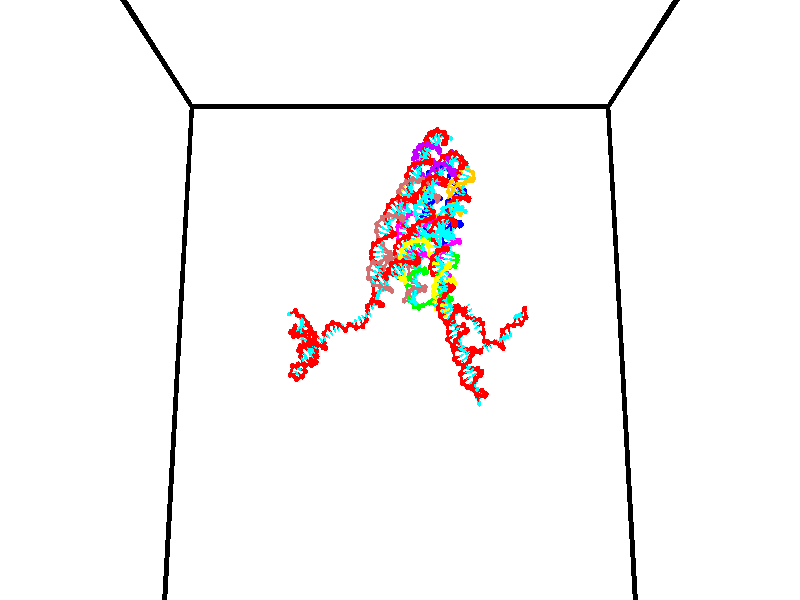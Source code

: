 // switches for output
#declare DRAW_BASES = 1; // possible values are 0, 1; only relevant for DNA ribbons
#declare DRAW_BASES_TYPE = 3; // possible values are 1, 2, 3; only relevant for DNA ribbons
#declare DRAW_FOG = 0; // set to 1 to enable fog

#include "colors.inc"

#include "transforms.inc"
background { rgb <1, 1, 1>}

#default {
   normal{
       ripples 0.25
       frequency 0.20
       turbulence 0.2
       lambda 5
   }
	finish {
		phong 0.1
		phong_size 40.
	}
}

// original window dimensions: 1024x640


// camera settings

camera {
	sky <0, 0.179814, -0.983701>
	up <0, 0.179814, -0.983701>
	right 1.6 * <1, 0, 0>
	location <35, 94.9851, 44.8844>
	look_at <35, 29.7336, 32.9568>
	direction <0, -65.2515, -11.9276>
	angle 67.0682
}


# declare cpy_camera_pos = <35, 94.9851, 44.8844>;
# if (DRAW_FOG = 1)
fog {
	fog_type 2
	up vnormalize(cpy_camera_pos)
	color rgbt<1,1,1,0.3>
	distance 1e-5
	fog_alt 3e-3
	fog_offset 56
}
# end


// LIGHTS

# declare lum = 6;
global_settings {
	ambient_light rgb lum * <0.05, 0.05, 0.05>
	max_trace_level 15
}# declare cpy_direct_light_amount = 0.25;
light_source
{	1000 * <-1, -1.16352, -0.803886>,
	rgb lum * cpy_direct_light_amount
	parallel
}

light_source
{	1000 * <1, 1.16352, 0.803886>,
	rgb lum * cpy_direct_light_amount
	parallel
}

// strand 0

// nucleotide -1

// particle -1
sphere {
	<24.477531, 35.035995, 34.852554> 0.250000
	pigment { color rgbt <1,0,0,0> }
	no_shadow
}
cylinder {
	<24.116417, 34.925228, 34.984184>,  <23.899748, 34.858768, 35.063164>, 0.100000
	pigment { color rgbt <1,0,0,0> }
	no_shadow
}
cylinder {
	<24.116417, 34.925228, 34.984184>,  <24.477531, 35.035995, 34.852554>, 0.100000
	pigment { color rgbt <1,0,0,0> }
	no_shadow
}

// particle -1
sphere {
	<24.116417, 34.925228, 34.984184> 0.100000
	pigment { color rgbt <1,0,0,0> }
	no_shadow
}
sphere {
	0, 1
	scale<0.080000,0.200000,0.300000>
	matrix <0.117670, -0.894975, -0.430318,
		0.413678, -0.349763, 0.840557,
		-0.902787, -0.276922, 0.329075,
		23.845581, 34.842152, 35.082905>
	pigment { color rgbt <0,1,1,0> }
	no_shadow
}
cylinder {
	<24.527758, 34.340935, 35.059772>,  <24.477531, 35.035995, 34.852554>, 0.130000
	pigment { color rgbt <1,0,0,0> }
	no_shadow
}

// nucleotide -1

// particle -1
sphere {
	<24.527758, 34.340935, 35.059772> 0.250000
	pigment { color rgbt <1,0,0,0> }
	no_shadow
}
cylinder {
	<24.802553, 34.462872, 35.323627>,  <24.967430, 34.536034, 35.481941>, 0.100000
	pigment { color rgbt <1,0,0,0> }
	no_shadow
}
cylinder {
	<24.802553, 34.462872, 35.323627>,  <24.527758, 34.340935, 35.059772>, 0.100000
	pigment { color rgbt <1,0,0,0> }
	no_shadow
}

// particle -1
sphere {
	<24.802553, 34.462872, 35.323627> 0.100000
	pigment { color rgbt <1,0,0,0> }
	no_shadow
}
sphere {
	0, 1
	scale<0.080000,0.200000,0.300000>
	matrix <-0.122268, -0.846320, 0.518452,
		0.716307, -0.436823, -0.544141,
		0.686990, 0.304840, 0.659635,
		25.008650, 34.554325, 35.521519>
	pigment { color rgbt <0,1,1,0> }
	no_shadow
}
cylinder {
	<25.016037, 33.794460, 35.159203>,  <24.527758, 34.340935, 35.059772>, 0.130000
	pigment { color rgbt <1,0,0,0> }
	no_shadow
}

// nucleotide -1

// particle -1
sphere {
	<25.016037, 33.794460, 35.159203> 0.250000
	pigment { color rgbt <1,0,0,0> }
	no_shadow
}
cylinder {
	<25.010736, 34.008827, 35.496868>,  <25.007557, 34.137447, 35.699471>, 0.100000
	pigment { color rgbt <1,0,0,0> }
	no_shadow
}
cylinder {
	<25.010736, 34.008827, 35.496868>,  <25.016037, 33.794460, 35.159203>, 0.100000
	pigment { color rgbt <1,0,0,0> }
	no_shadow
}

// particle -1
sphere {
	<25.010736, 34.008827, 35.496868> 0.100000
	pigment { color rgbt <1,0,0,0> }
	no_shadow
}
sphere {
	0, 1
	scale<0.080000,0.200000,0.300000>
	matrix <0.028619, -0.843694, 0.536062,
		0.999503, 0.031262, -0.004159,
		-0.013249, 0.535914, 0.844169,
		25.006762, 34.169601, 35.750118>
	pigment { color rgbt <0,1,1,0> }
	no_shadow
}
cylinder {
	<25.509245, 33.513084, 35.686859>,  <25.016037, 33.794460, 35.159203>, 0.130000
	pigment { color rgbt <1,0,0,0> }
	no_shadow
}

// nucleotide -1

// particle -1
sphere {
	<25.509245, 33.513084, 35.686859> 0.250000
	pigment { color rgbt <1,0,0,0> }
	no_shadow
}
cylinder {
	<25.260506, 33.724854, 35.917690>,  <25.111263, 33.851913, 36.056190>, 0.100000
	pigment { color rgbt <1,0,0,0> }
	no_shadow
}
cylinder {
	<25.260506, 33.724854, 35.917690>,  <25.509245, 33.513084, 35.686859>, 0.100000
	pigment { color rgbt <1,0,0,0> }
	no_shadow
}

// particle -1
sphere {
	<25.260506, 33.724854, 35.917690> 0.100000
	pigment { color rgbt <1,0,0,0> }
	no_shadow
}
sphere {
	0, 1
	scale<0.080000,0.200000,0.300000>
	matrix <-0.105412, -0.786760, 0.608191,
		0.776012, 0.317371, 0.545052,
		-0.621847, 0.529419, 0.577080,
		25.073952, 33.883678, 36.090813>
	pigment { color rgbt <0,1,1,0> }
	no_shadow
}
cylinder {
	<25.803360, 33.495476, 36.337585>,  <25.509245, 33.513084, 35.686859>, 0.130000
	pigment { color rgbt <1,0,0,0> }
	no_shadow
}

// nucleotide -1

// particle -1
sphere {
	<25.803360, 33.495476, 36.337585> 0.250000
	pigment { color rgbt <1,0,0,0> }
	no_shadow
}
cylinder {
	<25.412083, 33.567051, 36.379761>,  <25.177317, 33.609997, 36.405064>, 0.100000
	pigment { color rgbt <1,0,0,0> }
	no_shadow
}
cylinder {
	<25.412083, 33.567051, 36.379761>,  <25.803360, 33.495476, 36.337585>, 0.100000
	pigment { color rgbt <1,0,0,0> }
	no_shadow
}

// particle -1
sphere {
	<25.412083, 33.567051, 36.379761> 0.100000
	pigment { color rgbt <1,0,0,0> }
	no_shadow
}
sphere {
	0, 1
	scale<0.080000,0.200000,0.300000>
	matrix <-0.090712, -0.824771, 0.558144,
		0.186833, 0.536409, 0.823018,
		-0.978195, 0.178937, 0.105435,
		25.118624, 33.620731, 36.411392>
	pigment { color rgbt <0,1,1,0> }
	no_shadow
}
cylinder {
	<25.688433, 33.523132, 37.056969>,  <25.803360, 33.495476, 36.337585>, 0.130000
	pigment { color rgbt <1,0,0,0> }
	no_shadow
}

// nucleotide -1

// particle -1
sphere {
	<25.688433, 33.523132, 37.056969> 0.250000
	pigment { color rgbt <1,0,0,0> }
	no_shadow
}
cylinder {
	<25.340679, 33.441261, 36.877068>,  <25.132027, 33.392139, 36.769127>, 0.100000
	pigment { color rgbt <1,0,0,0> }
	no_shadow
}
cylinder {
	<25.340679, 33.441261, 36.877068>,  <25.688433, 33.523132, 37.056969>, 0.100000
	pigment { color rgbt <1,0,0,0> }
	no_shadow
}

// particle -1
sphere {
	<25.340679, 33.441261, 36.877068> 0.100000
	pigment { color rgbt <1,0,0,0> }
	no_shadow
}
sphere {
	0, 1
	scale<0.080000,0.200000,0.300000>
	matrix <-0.096142, -0.822724, 0.560251,
		-0.484697, 0.530313, 0.695584,
		-0.869382, -0.204677, -0.449757,
		25.079865, 33.379860, 36.742142>
	pigment { color rgbt <0,1,1,0> }
	no_shadow
}
cylinder {
	<25.247095, 33.415401, 37.636585>,  <25.688433, 33.523132, 37.056969>, 0.130000
	pigment { color rgbt <1,0,0,0> }
	no_shadow
}

// nucleotide -1

// particle -1
sphere {
	<25.247095, 33.415401, 37.636585> 0.250000
	pigment { color rgbt <1,0,0,0> }
	no_shadow
}
cylinder {
	<25.077663, 33.247662, 37.315403>,  <24.976006, 33.147018, 37.122696>, 0.100000
	pigment { color rgbt <1,0,0,0> }
	no_shadow
}
cylinder {
	<25.077663, 33.247662, 37.315403>,  <25.247095, 33.415401, 37.636585>, 0.100000
	pigment { color rgbt <1,0,0,0> }
	no_shadow
}

// particle -1
sphere {
	<25.077663, 33.247662, 37.315403> 0.100000
	pigment { color rgbt <1,0,0,0> }
	no_shadow
}
sphere {
	0, 1
	scale<0.080000,0.200000,0.300000>
	matrix <-0.033930, -0.878430, 0.476665,
		-0.905224, 0.229149, 0.357855,
		-0.423578, -0.419347, -0.802951,
		24.950590, 33.121857, 37.074516>
	pigment { color rgbt <0,1,1,0> }
	no_shadow
}
cylinder {
	<24.613394, 33.015244, 37.922043>,  <25.247095, 33.415401, 37.636585>, 0.130000
	pigment { color rgbt <1,0,0,0> }
	no_shadow
}

// nucleotide -1

// particle -1
sphere {
	<24.613394, 33.015244, 37.922043> 0.250000
	pigment { color rgbt <1,0,0,0> }
	no_shadow
}
cylinder {
	<24.791389, 32.896713, 37.584007>,  <24.898188, 32.825596, 37.381187>, 0.100000
	pigment { color rgbt <1,0,0,0> }
	no_shadow
}
cylinder {
	<24.791389, 32.896713, 37.584007>,  <24.613394, 33.015244, 37.922043>, 0.100000
	pigment { color rgbt <1,0,0,0> }
	no_shadow
}

// particle -1
sphere {
	<24.791389, 32.896713, 37.584007> 0.100000
	pigment { color rgbt <1,0,0,0> }
	no_shadow
}
sphere {
	0, 1
	scale<0.080000,0.200000,0.300000>
	matrix <0.158887, -0.902574, 0.400144,
		-0.881327, -0.312334, -0.354556,
		0.444991, -0.296323, -0.845089,
		24.924887, 32.807816, 37.330479>
	pigment { color rgbt <0,1,1,0> }
	no_shadow
}
cylinder {
	<24.433712, 32.356503, 37.854473>,  <24.613394, 33.015244, 37.922043>, 0.130000
	pigment { color rgbt <1,0,0,0> }
	no_shadow
}

// nucleotide -1

// particle -1
sphere {
	<24.433712, 32.356503, 37.854473> 0.250000
	pigment { color rgbt <1,0,0,0> }
	no_shadow
}
cylinder {
	<24.743286, 32.351688, 37.601212>,  <24.929031, 32.348801, 37.449257>, 0.100000
	pigment { color rgbt <1,0,0,0> }
	no_shadow
}
cylinder {
	<24.743286, 32.351688, 37.601212>,  <24.433712, 32.356503, 37.854473>, 0.100000
	pigment { color rgbt <1,0,0,0> }
	no_shadow
}

// particle -1
sphere {
	<24.743286, 32.351688, 37.601212> 0.100000
	pigment { color rgbt <1,0,0,0> }
	no_shadow
}
sphere {
	0, 1
	scale<0.080000,0.200000,0.300000>
	matrix <0.322082, -0.853365, 0.409916,
		-0.545241, -0.521175, -0.656574,
		0.773935, -0.012032, -0.633151,
		24.975466, 32.348080, 37.411266>
	pigment { color rgbt <0,1,1,0> }
	no_shadow
}
cylinder {
	<24.480921, 31.774857, 37.448841>,  <24.433712, 32.356503, 37.854473>, 0.130000
	pigment { color rgbt <1,0,0,0> }
	no_shadow
}

// nucleotide -1

// particle -1
sphere {
	<24.480921, 31.774857, 37.448841> 0.250000
	pigment { color rgbt <1,0,0,0> }
	no_shadow
}
cylinder {
	<24.854937, 31.909288, 37.494007>,  <25.079346, 31.989948, 37.521107>, 0.100000
	pigment { color rgbt <1,0,0,0> }
	no_shadow
}
cylinder {
	<24.854937, 31.909288, 37.494007>,  <24.480921, 31.774857, 37.448841>, 0.100000
	pigment { color rgbt <1,0,0,0> }
	no_shadow
}

// particle -1
sphere {
	<24.854937, 31.909288, 37.494007> 0.100000
	pigment { color rgbt <1,0,0,0> }
	no_shadow
}
sphere {
	0, 1
	scale<0.080000,0.200000,0.300000>
	matrix <0.271417, -0.883449, 0.381903,
		0.228109, -0.326446, -0.917278,
		0.935040, 0.336081, 0.112920,
		25.135448, 32.010113, 37.527882>
	pigment { color rgbt <0,1,1,0> }
	no_shadow
}
cylinder {
	<24.877888, 31.176065, 37.315109>,  <24.480921, 31.774857, 37.448841>, 0.130000
	pigment { color rgbt <1,0,0,0> }
	no_shadow
}

// nucleotide -1

// particle -1
sphere {
	<24.877888, 31.176065, 37.315109> 0.250000
	pigment { color rgbt <1,0,0,0> }
	no_shadow
}
cylinder {
	<25.145208, 31.424501, 37.478874>,  <25.305601, 31.573563, 37.577133>, 0.100000
	pigment { color rgbt <1,0,0,0> }
	no_shadow
}
cylinder {
	<25.145208, 31.424501, 37.478874>,  <24.877888, 31.176065, 37.315109>, 0.100000
	pigment { color rgbt <1,0,0,0> }
	no_shadow
}

// particle -1
sphere {
	<25.145208, 31.424501, 37.478874> 0.100000
	pigment { color rgbt <1,0,0,0> }
	no_shadow
}
sphere {
	0, 1
	scale<0.080000,0.200000,0.300000>
	matrix <0.363611, -0.752879, 0.548598,
		0.648967, -0.217763, -0.728987,
		0.668303, 0.621090, 0.409413,
		25.345699, 31.610828, 37.601700>
	pigment { color rgbt <0,1,1,0> }
	no_shadow
}
cylinder {
	<25.500889, 30.753677, 37.280193>,  <24.877888, 31.176065, 37.315109>, 0.130000
	pigment { color rgbt <1,0,0,0> }
	no_shadow
}

// nucleotide -1

// particle -1
sphere {
	<25.500889, 30.753677, 37.280193> 0.250000
	pigment { color rgbt <1,0,0,0> }
	no_shadow
}
cylinder {
	<25.479971, 31.019711, 37.578167>,  <25.467421, 31.179331, 37.756950>, 0.100000
	pigment { color rgbt <1,0,0,0> }
	no_shadow
}
cylinder {
	<25.479971, 31.019711, 37.578167>,  <25.500889, 30.753677, 37.280193>, 0.100000
	pigment { color rgbt <1,0,0,0> }
	no_shadow
}

// particle -1
sphere {
	<25.479971, 31.019711, 37.578167> 0.100000
	pigment { color rgbt <1,0,0,0> }
	no_shadow
}
sphere {
	0, 1
	scale<0.080000,0.200000,0.300000>
	matrix <0.454190, -0.648501, 0.610867,
		0.889369, 0.370287, -0.268162,
		-0.052293, 0.665082, 0.744937,
		25.464283, 31.219234, 37.801647>
	pigment { color rgbt <0,1,1,0> }
	no_shadow
}
cylinder {
	<26.153040, 30.862970, 37.749920>,  <25.500889, 30.753677, 37.280193>, 0.130000
	pigment { color rgbt <1,0,0,0> }
	no_shadow
}

// nucleotide -1

// particle -1
sphere {
	<26.153040, 30.862970, 37.749920> 0.250000
	pigment { color rgbt <1,0,0,0> }
	no_shadow
}
cylinder {
	<25.830830, 30.986282, 37.952343>,  <25.637503, 31.060268, 38.073795>, 0.100000
	pigment { color rgbt <1,0,0,0> }
	no_shadow
}
cylinder {
	<25.830830, 30.986282, 37.952343>,  <26.153040, 30.862970, 37.749920>, 0.100000
	pigment { color rgbt <1,0,0,0> }
	no_shadow
}

// particle -1
sphere {
	<25.830830, 30.986282, 37.952343> 0.100000
	pigment { color rgbt <1,0,0,0> }
	no_shadow
}
sphere {
	0, 1
	scale<0.080000,0.200000,0.300000>
	matrix <0.288051, -0.542604, 0.789055,
		0.517835, 0.781374, 0.348282,
		-0.805527, 0.308278, 0.506055,
		25.589172, 31.078766, 38.104160>
	pigment { color rgbt <0,1,1,0> }
	no_shadow
}
cylinder {
	<26.230776, 31.231413, 38.289986>,  <26.153040, 30.862970, 37.749920>, 0.130000
	pigment { color rgbt <1,0,0,0> }
	no_shadow
}

// nucleotide -1

// particle -1
sphere {
	<26.230776, 31.231413, 38.289986> 0.250000
	pigment { color rgbt <1,0,0,0> }
	no_shadow
}
cylinder {
	<25.894604, 31.033146, 38.377613>,  <25.692900, 30.914186, 38.430191>, 0.100000
	pigment { color rgbt <1,0,0,0> }
	no_shadow
}
cylinder {
	<25.894604, 31.033146, 38.377613>,  <26.230776, 31.231413, 38.289986>, 0.100000
	pigment { color rgbt <1,0,0,0> }
	no_shadow
}

// particle -1
sphere {
	<25.894604, 31.033146, 38.377613> 0.100000
	pigment { color rgbt <1,0,0,0> }
	no_shadow
}
sphere {
	0, 1
	scale<0.080000,0.200000,0.300000>
	matrix <0.462443, -0.445208, 0.766770,
		-0.282532, 0.745723, 0.603384,
		-0.840430, -0.495668, 0.219069,
		25.642475, 30.884445, 38.443333>
	pigment { color rgbt <0,1,1,0> }
	no_shadow
}
cylinder {
	<25.994246, 31.479895, 38.893105>,  <26.230776, 31.231413, 38.289986>, 0.130000
	pigment { color rgbt <1,0,0,0> }
	no_shadow
}

// nucleotide -1

// particle -1
sphere {
	<25.994246, 31.479895, 38.893105> 0.250000
	pigment { color rgbt <1,0,0,0> }
	no_shadow
}
cylinder {
	<25.933414, 31.092159, 38.815895>,  <25.896915, 30.859518, 38.769569>, 0.100000
	pigment { color rgbt <1,0,0,0> }
	no_shadow
}
cylinder {
	<25.933414, 31.092159, 38.815895>,  <25.994246, 31.479895, 38.893105>, 0.100000
	pigment { color rgbt <1,0,0,0> }
	no_shadow
}

// particle -1
sphere {
	<25.933414, 31.092159, 38.815895> 0.100000
	pigment { color rgbt <1,0,0,0> }
	no_shadow
}
sphere {
	0, 1
	scale<0.080000,0.200000,0.300000>
	matrix <0.695331, -0.243717, 0.676104,
		-0.702416, -0.031393, 0.711074,
		-0.152076, -0.969338, -0.193020,
		25.887791, 30.801357, 38.757988>
	pigment { color rgbt <0,1,1,0> }
	no_shadow
}
cylinder {
	<25.750830, 32.151482, 38.635380>,  <25.994246, 31.479895, 38.893105>, 0.130000
	pigment { color rgbt <1,0,0,0> }
	no_shadow
}

// nucleotide -1

// particle -1
sphere {
	<25.750830, 32.151482, 38.635380> 0.250000
	pigment { color rgbt <1,0,0,0> }
	no_shadow
}
cylinder {
	<25.845306, 31.912323, 38.328987>,  <25.901993, 31.768827, 38.145149>, 0.100000
	pigment { color rgbt <1,0,0,0> }
	no_shadow
}
cylinder {
	<25.845306, 31.912323, 38.328987>,  <25.750830, 32.151482, 38.635380>, 0.100000
	pigment { color rgbt <1,0,0,0> }
	no_shadow
}

// particle -1
sphere {
	<25.845306, 31.912323, 38.328987> 0.100000
	pigment { color rgbt <1,0,0,0> }
	no_shadow
}
sphere {
	0, 1
	scale<0.080000,0.200000,0.300000>
	matrix <-0.269480, 0.717064, -0.642807,
		0.933592, 0.358243, 0.008244,
		0.236193, -0.597897, -0.765984,
		25.916164, 31.732954, 38.099194>
	pigment { color rgbt <0,1,1,0> }
	no_shadow
}
cylinder {
	<26.283348, 32.367165, 38.058220>,  <25.750830, 32.151482, 38.635380>, 0.130000
	pigment { color rgbt <1,0,0,0> }
	no_shadow
}

// nucleotide -1

// particle -1
sphere {
	<26.283348, 32.367165, 38.058220> 0.250000
	pigment { color rgbt <1,0,0,0> }
	no_shadow
}
cylinder {
	<25.991041, 32.133057, 37.917686>,  <25.815657, 31.992592, 37.833366>, 0.100000
	pigment { color rgbt <1,0,0,0> }
	no_shadow
}
cylinder {
	<25.991041, 32.133057, 37.917686>,  <26.283348, 32.367165, 38.058220>, 0.100000
	pigment { color rgbt <1,0,0,0> }
	no_shadow
}

// particle -1
sphere {
	<25.991041, 32.133057, 37.917686> 0.100000
	pigment { color rgbt <1,0,0,0> }
	no_shadow
}
sphere {
	0, 1
	scale<0.080000,0.200000,0.300000>
	matrix <-0.323788, 0.750286, -0.576396,
		0.600948, -0.307455, -0.737789,
		-0.730768, -0.585271, -0.351332,
		25.771811, 31.957476, 37.812286>
	pigment { color rgbt <0,1,1,0> }
	no_shadow
}
cylinder {
	<26.370613, 32.266212, 37.403568>,  <26.283348, 32.367165, 38.058220>, 0.130000
	pigment { color rgbt <1,0,0,0> }
	no_shadow
}

// nucleotide -1

// particle -1
sphere {
	<26.370613, 32.266212, 37.403568> 0.250000
	pigment { color rgbt <1,0,0,0> }
	no_shadow
}
cylinder {
	<25.978561, 32.192337, 37.432526>,  <25.743330, 32.148010, 37.449902>, 0.100000
	pigment { color rgbt <1,0,0,0> }
	no_shadow
}
cylinder {
	<25.978561, 32.192337, 37.432526>,  <26.370613, 32.266212, 37.403568>, 0.100000
	pigment { color rgbt <1,0,0,0> }
	no_shadow
}

// particle -1
sphere {
	<25.978561, 32.192337, 37.432526> 0.100000
	pigment { color rgbt <1,0,0,0> }
	no_shadow
}
sphere {
	0, 1
	scale<0.080000,0.200000,0.300000>
	matrix <-0.169265, 0.588339, -0.790700,
		0.103444, -0.787240, -0.607908,
		-0.980127, -0.184690, 0.072392,
		25.684523, 32.136929, 37.454243>
	pigment { color rgbt <0,1,1,0> }
	no_shadow
}
cylinder {
	<26.082228, 32.321636, 36.700630>,  <26.370613, 32.266212, 37.403568>, 0.130000
	pigment { color rgbt <1,0,0,0> }
	no_shadow
}

// nucleotide -1

// particle -1
sphere {
	<26.082228, 32.321636, 36.700630> 0.250000
	pigment { color rgbt <1,0,0,0> }
	no_shadow
}
cylinder {
	<25.738474, 32.335785, 36.904671>,  <25.532221, 32.344273, 37.027096>, 0.100000
	pigment { color rgbt <1,0,0,0> }
	no_shadow
}
cylinder {
	<25.738474, 32.335785, 36.904671>,  <26.082228, 32.321636, 36.700630>, 0.100000
	pigment { color rgbt <1,0,0,0> }
	no_shadow
}

// particle -1
sphere {
	<25.738474, 32.335785, 36.904671> 0.100000
	pigment { color rgbt <1,0,0,0> }
	no_shadow
}
sphere {
	0, 1
	scale<0.080000,0.200000,0.300000>
	matrix <-0.322404, 0.736832, -0.594251,
		-0.396879, -0.675150, -0.621820,
		-0.859385, 0.035368, 0.510104,
		25.480658, 32.346394, 37.057701>
	pigment { color rgbt <0,1,1,0> }
	no_shadow
}
cylinder {
	<25.530092, 32.377277, 36.226143>,  <26.082228, 32.321636, 36.700630>, 0.130000
	pigment { color rgbt <1,0,0,0> }
	no_shadow
}

// nucleotide -1

// particle -1
sphere {
	<25.530092, 32.377277, 36.226143> 0.250000
	pigment { color rgbt <1,0,0,0> }
	no_shadow
}
cylinder {
	<25.397684, 32.529385, 36.571587>,  <25.318239, 32.620647, 36.778854>, 0.100000
	pigment { color rgbt <1,0,0,0> }
	no_shadow
}
cylinder {
	<25.397684, 32.529385, 36.571587>,  <25.530092, 32.377277, 36.226143>, 0.100000
	pigment { color rgbt <1,0,0,0> }
	no_shadow
}

// particle -1
sphere {
	<25.397684, 32.529385, 36.571587> 0.100000
	pigment { color rgbt <1,0,0,0> }
	no_shadow
}
sphere {
	0, 1
	scale<0.080000,0.200000,0.300000>
	matrix <-0.373948, 0.787411, -0.490048,
		-0.866365, -0.485161, -0.118449,
		-0.331020, 0.380267, 0.863610,
		25.298378, 32.643463, 36.830669>
	pigment { color rgbt <0,1,1,0> }
	no_shadow
}
cylinder {
	<24.842342, 32.494186, 36.290688>,  <25.530092, 32.377277, 36.226143>, 0.130000
	pigment { color rgbt <1,0,0,0> }
	no_shadow
}

// nucleotide -1

// particle -1
sphere {
	<24.842342, 32.494186, 36.290688> 0.250000
	pigment { color rgbt <1,0,0,0> }
	no_shadow
}
cylinder {
	<25.033928, 32.757401, 36.523094>,  <25.148880, 32.915329, 36.662537>, 0.100000
	pigment { color rgbt <1,0,0,0> }
	no_shadow
}
cylinder {
	<25.033928, 32.757401, 36.523094>,  <24.842342, 32.494186, 36.290688>, 0.100000
	pigment { color rgbt <1,0,0,0> }
	no_shadow
}

// particle -1
sphere {
	<25.033928, 32.757401, 36.523094> 0.100000
	pigment { color rgbt <1,0,0,0> }
	no_shadow
}
sphere {
	0, 1
	scale<0.080000,0.200000,0.300000>
	matrix <-0.375191, 0.751827, -0.542206,
		-0.793615, 0.041706, 0.606989,
		0.478964, 0.658040, 0.581014,
		25.177616, 32.954811, 36.697399>
	pigment { color rgbt <0,1,1,0> }
	no_shadow
}
cylinder {
	<24.105164, 32.418591, 36.260242>,  <24.842342, 32.494186, 36.290688>, 0.130000
	pigment { color rgbt <1,0,0,0> }
	no_shadow
}

// nucleotide -1

// particle -1
sphere {
	<24.105164, 32.418591, 36.260242> 0.250000
	pigment { color rgbt <1,0,0,0> }
	no_shadow
}
cylinder {
	<24.378033, 32.609760, 36.481594>,  <24.541754, 32.724464, 36.614403>, 0.100000
	pigment { color rgbt <1,0,0,0> }
	no_shadow
}
cylinder {
	<24.378033, 32.609760, 36.481594>,  <24.105164, 32.418591, 36.260242>, 0.100000
	pigment { color rgbt <1,0,0,0> }
	no_shadow
}

// particle -1
sphere {
	<24.378033, 32.609760, 36.481594> 0.100000
	pigment { color rgbt <1,0,0,0> }
	no_shadow
}
sphere {
	0, 1
	scale<0.080000,0.200000,0.300000>
	matrix <-0.211345, 0.853391, -0.476505,
		-0.699981, 0.208106, 0.683168,
		0.682173, 0.477928, 0.553375,
		24.582685, 32.753139, 36.647606>
	pigment { color rgbt <0,1,1,0> }
	no_shadow
}
cylinder {
	<23.878757, 33.103947, 36.352543>,  <24.105164, 32.418591, 36.260242>, 0.130000
	pigment { color rgbt <1,0,0,0> }
	no_shadow
}

// nucleotide -1

// particle -1
sphere {
	<23.878757, 33.103947, 36.352543> 0.250000
	pigment { color rgbt <1,0,0,0> }
	no_shadow
}
cylinder {
	<24.257093, 33.183231, 36.455383>,  <24.484095, 33.230801, 36.517086>, 0.100000
	pigment { color rgbt <1,0,0,0> }
	no_shadow
}
cylinder {
	<24.257093, 33.183231, 36.455383>,  <23.878757, 33.103947, 36.352543>, 0.100000
	pigment { color rgbt <1,0,0,0> }
	no_shadow
}

// particle -1
sphere {
	<24.257093, 33.183231, 36.455383> 0.100000
	pigment { color rgbt <1,0,0,0> }
	no_shadow
}
sphere {
	0, 1
	scale<0.080000,0.200000,0.300000>
	matrix <-0.017871, 0.822554, -0.568406,
		-0.324146, 0.533026, 0.781545,
		0.945838, 0.198213, 0.257102,
		24.540846, 33.242695, 36.532513>
	pigment { color rgbt <0,1,1,0> }
	no_shadow
}
cylinder {
	<24.220716, 33.601765, 35.958260>,  <23.878757, 33.103947, 36.352543>, 0.130000
	pigment { color rgbt <1,0,0,0> }
	no_shadow
}

// nucleotide -1

// particle -1
sphere {
	<24.220716, 33.601765, 35.958260> 0.250000
	pigment { color rgbt <1,0,0,0> }
	no_shadow
}
cylinder {
	<24.290503, 33.541042, 36.347416>,  <24.332375, 33.504608, 36.580910>, 0.100000
	pigment { color rgbt <1,0,0,0> }
	no_shadow
}
cylinder {
	<24.290503, 33.541042, 36.347416>,  <24.220716, 33.601765, 35.958260>, 0.100000
	pigment { color rgbt <1,0,0,0> }
	no_shadow
}

// particle -1
sphere {
	<24.290503, 33.541042, 36.347416> 0.100000
	pigment { color rgbt <1,0,0,0> }
	no_shadow
}
sphere {
	0, 1
	scale<0.080000,0.200000,0.300000>
	matrix <0.363716, 0.928103, 0.079597,
		-0.915026, 0.339969, 0.217137,
		0.174465, -0.151809, 0.972890,
		24.342842, 33.495499, 36.639282>
	pigment { color rgbt <0,1,1,0> }
	no_shadow
}
cylinder {
	<23.838779, 33.939884, 36.502716>,  <24.220716, 33.601765, 35.958260>, 0.130000
	pigment { color rgbt <1,0,0,0> }
	no_shadow
}

// nucleotide -1

// particle -1
sphere {
	<23.838779, 33.939884, 36.502716> 0.250000
	pigment { color rgbt <1,0,0,0> }
	no_shadow
}
cylinder {
	<24.226864, 33.843132, 36.497307>,  <24.459715, 33.785080, 36.494061>, 0.100000
	pigment { color rgbt <1,0,0,0> }
	no_shadow
}
cylinder {
	<24.226864, 33.843132, 36.497307>,  <23.838779, 33.939884, 36.502716>, 0.100000
	pigment { color rgbt <1,0,0,0> }
	no_shadow
}

// particle -1
sphere {
	<24.226864, 33.843132, 36.497307> 0.100000
	pigment { color rgbt <1,0,0,0> }
	no_shadow
}
sphere {
	0, 1
	scale<0.080000,0.200000,0.300000>
	matrix <0.239372, 0.965742, -0.100212,
		0.037298, 0.093990, 0.994874,
		0.970211, -0.241883, -0.013522,
		24.517927, 33.770569, 36.493252>
	pigment { color rgbt <0,1,1,0> }
	no_shadow
}
cylinder {
	<24.229393, 34.422314, 36.898613>,  <23.838779, 33.939884, 36.502716>, 0.130000
	pigment { color rgbt <1,0,0,0> }
	no_shadow
}

// nucleotide -1

// particle -1
sphere {
	<24.229393, 34.422314, 36.898613> 0.250000
	pigment { color rgbt <1,0,0,0> }
	no_shadow
}
cylinder {
	<24.491596, 34.265881, 36.640198>,  <24.648918, 34.172020, 36.485149>, 0.100000
	pigment { color rgbt <1,0,0,0> }
	no_shadow
}
cylinder {
	<24.491596, 34.265881, 36.640198>,  <24.229393, 34.422314, 36.898613>, 0.100000
	pigment { color rgbt <1,0,0,0> }
	no_shadow
}

// particle -1
sphere {
	<24.491596, 34.265881, 36.640198> 0.100000
	pigment { color rgbt <1,0,0,0> }
	no_shadow
}
sphere {
	0, 1
	scale<0.080000,0.200000,0.300000>
	matrix <0.240753, 0.919047, -0.312074,
		0.715784, 0.049032, 0.696599,
		0.655509, -0.391086, -0.646034,
		24.688250, 34.148556, 36.446388>
	pigment { color rgbt <0,1,1,0> }
	no_shadow
}
cylinder {
	<24.787182, 34.801853, 36.925514>,  <24.229393, 34.422314, 36.898613>, 0.130000
	pigment { color rgbt <1,0,0,0> }
	no_shadow
}

// nucleotide -1

// particle -1
sphere {
	<24.787182, 34.801853, 36.925514> 0.250000
	pigment { color rgbt <1,0,0,0> }
	no_shadow
}
cylinder {
	<24.842846, 34.628197, 36.569500>,  <24.876244, 34.524002, 36.355892>, 0.100000
	pigment { color rgbt <1,0,0,0> }
	no_shadow
}
cylinder {
	<24.842846, 34.628197, 36.569500>,  <24.787182, 34.801853, 36.925514>, 0.100000
	pigment { color rgbt <1,0,0,0> }
	no_shadow
}

// particle -1
sphere {
	<24.842846, 34.628197, 36.569500> 0.100000
	pigment { color rgbt <1,0,0,0> }
	no_shadow
}
sphere {
	0, 1
	scale<0.080000,0.200000,0.300000>
	matrix <0.270019, 0.881356, -0.387689,
		0.952746, -0.186375, 0.239874,
		0.139159, -0.434139, -0.890032,
		24.884594, 34.497955, 36.302490>
	pigment { color rgbt <0,1,1,0> }
	no_shadow
}
cylinder {
	<25.464544, 35.031803, 36.871147>,  <24.787182, 34.801853, 36.925514>, 0.130000
	pigment { color rgbt <1,0,0,0> }
	no_shadow
}

// nucleotide -1

// particle -1
sphere {
	<25.464544, 35.031803, 36.871147> 0.250000
	pigment { color rgbt <1,0,0,0> }
	no_shadow
}
cylinder {
	<25.278578, 34.923264, 36.534050>,  <25.166998, 34.858139, 36.331791>, 0.100000
	pigment { color rgbt <1,0,0,0> }
	no_shadow
}
cylinder {
	<25.278578, 34.923264, 36.534050>,  <25.464544, 35.031803, 36.871147>, 0.100000
	pigment { color rgbt <1,0,0,0> }
	no_shadow
}

// particle -1
sphere {
	<25.278578, 34.923264, 36.534050> 0.100000
	pigment { color rgbt <1,0,0,0> }
	no_shadow
}
sphere {
	0, 1
	scale<0.080000,0.200000,0.300000>
	matrix <0.447464, 0.749339, -0.488126,
		0.763954, -0.604037, -0.226965,
		-0.464920, -0.271347, -0.842746,
		25.139103, 34.841858, 36.281227>
	pigment { color rgbt <0,1,1,0> }
	no_shadow
}
cylinder {
	<25.958612, 34.924438, 36.245560>,  <25.464544, 35.031803, 36.871147>, 0.130000
	pigment { color rgbt <1,0,0,0> }
	no_shadow
}

// nucleotide -1

// particle -1
sphere {
	<25.958612, 34.924438, 36.245560> 0.250000
	pigment { color rgbt <1,0,0,0> }
	no_shadow
}
cylinder {
	<25.588394, 34.999470, 36.113998>,  <25.366262, 35.044491, 36.035061>, 0.100000
	pigment { color rgbt <1,0,0,0> }
	no_shadow
}
cylinder {
	<25.588394, 34.999470, 36.113998>,  <25.958612, 34.924438, 36.245560>, 0.100000
	pigment { color rgbt <1,0,0,0> }
	no_shadow
}

// particle -1
sphere {
	<25.588394, 34.999470, 36.113998> 0.100000
	pigment { color rgbt <1,0,0,0> }
	no_shadow
}
sphere {
	0, 1
	scale<0.080000,0.200000,0.300000>
	matrix <0.360975, 0.699336, -0.616949,
		0.114285, -0.689740, -0.714980,
		-0.925547, 0.187582, -0.328902,
		25.310730, 35.055744, 36.015327>
	pigment { color rgbt <0,1,1,0> }
	no_shadow
}
cylinder {
	<26.417643, 34.612736, 36.732910>,  <25.958612, 34.924438, 36.245560>, 0.130000
	pigment { color rgbt <1,0,0,0> }
	no_shadow
}

// nucleotide -1

// particle -1
sphere {
	<26.417643, 34.612736, 36.732910> 0.250000
	pigment { color rgbt <1,0,0,0> }
	no_shadow
}
cylinder {
	<26.716558, 34.547134, 36.990486>,  <26.895908, 34.507774, 37.145031>, 0.100000
	pigment { color rgbt <1,0,0,0> }
	no_shadow
}
cylinder {
	<26.716558, 34.547134, 36.990486>,  <26.417643, 34.612736, 36.732910>, 0.100000
	pigment { color rgbt <1,0,0,0> }
	no_shadow
}

// particle -1
sphere {
	<26.716558, 34.547134, 36.990486> 0.100000
	pigment { color rgbt <1,0,0,0> }
	no_shadow
}
sphere {
	0, 1
	scale<0.080000,0.200000,0.300000>
	matrix <-0.556497, 0.375122, 0.741347,
		-0.363140, -0.912352, 0.189057,
		0.747289, -0.164003, 0.643943,
		26.940744, 34.497932, 37.183670>
	pigment { color rgbt <0,1,1,0> }
	no_shadow
}
cylinder {
	<26.177912, 34.104729, 37.221077>,  <26.417643, 34.612736, 36.732910>, 0.130000
	pigment { color rgbt <1,0,0,0> }
	no_shadow
}

// nucleotide -1

// particle -1
sphere {
	<26.177912, 34.104729, 37.221077> 0.250000
	pigment { color rgbt <1,0,0,0> }
	no_shadow
}
cylinder {
	<26.474665, 34.321503, 37.379025>,  <26.652716, 34.451565, 37.473793>, 0.100000
	pigment { color rgbt <1,0,0,0> }
	no_shadow
}
cylinder {
	<26.474665, 34.321503, 37.379025>,  <26.177912, 34.104729, 37.221077>, 0.100000
	pigment { color rgbt <1,0,0,0> }
	no_shadow
}

// particle -1
sphere {
	<26.474665, 34.321503, 37.379025> 0.100000
	pigment { color rgbt <1,0,0,0> }
	no_shadow
}
sphere {
	0, 1
	scale<0.080000,0.200000,0.300000>
	matrix <-0.564404, 0.186748, 0.804098,
		0.362025, -0.819411, 0.444414,
		0.741880, 0.541932, 0.394871,
		26.697229, 34.484081, 37.497486>
	pigment { color rgbt <0,1,1,0> }
	no_shadow
}
cylinder {
	<26.374254, 33.852051, 37.873947>,  <26.177912, 34.104729, 37.221077>, 0.130000
	pigment { color rgbt <1,0,0,0> }
	no_shadow
}

// nucleotide -1

// particle -1
sphere {
	<26.374254, 33.852051, 37.873947> 0.250000
	pigment { color rgbt <1,0,0,0> }
	no_shadow
}
cylinder {
	<26.446699, 34.245407, 37.878666>,  <26.490166, 34.481422, 37.881496>, 0.100000
	pigment { color rgbt <1,0,0,0> }
	no_shadow
}
cylinder {
	<26.446699, 34.245407, 37.878666>,  <26.374254, 33.852051, 37.873947>, 0.100000
	pigment { color rgbt <1,0,0,0> }
	no_shadow
}

// particle -1
sphere {
	<26.446699, 34.245407, 37.878666> 0.100000
	pigment { color rgbt <1,0,0,0> }
	no_shadow
}
sphere {
	0, 1
	scale<0.080000,0.200000,0.300000>
	matrix <-0.728792, 0.126151, 0.673015,
		0.660349, -0.130488, 0.739535,
		0.181113, 0.983391, 0.011795,
		26.501034, 34.540424, 37.882206>
	pigment { color rgbt <0,1,1,0> }
	no_shadow
}
cylinder {
	<26.402643, 33.947674, 38.592930>,  <26.374254, 33.852051, 37.873947>, 0.130000
	pigment { color rgbt <1,0,0,0> }
	no_shadow
}

// nucleotide -1

// particle -1
sphere {
	<26.402643, 33.947674, 38.592930> 0.250000
	pigment { color rgbt <1,0,0,0> }
	no_shadow
}
cylinder {
	<26.351366, 34.293842, 38.399185>,  <26.320599, 34.501545, 38.282936>, 0.100000
	pigment { color rgbt <1,0,0,0> }
	no_shadow
}
cylinder {
	<26.351366, 34.293842, 38.399185>,  <26.402643, 33.947674, 38.592930>, 0.100000
	pigment { color rgbt <1,0,0,0> }
	no_shadow
}

// particle -1
sphere {
	<26.351366, 34.293842, 38.399185> 0.100000
	pigment { color rgbt <1,0,0,0> }
	no_shadow
}
sphere {
	0, 1
	scale<0.080000,0.200000,0.300000>
	matrix <-0.745996, 0.237674, 0.622094,
		0.653495, 0.441084, 0.615134,
		-0.128194, 0.865423, -0.484365,
		26.312908, 34.553471, 38.253876>
	pigment { color rgbt <0,1,1,0> }
	no_shadow
}
cylinder {
	<26.572844, 34.396233, 39.102425>,  <26.402643, 33.947674, 38.592930>, 0.130000
	pigment { color rgbt <1,0,0,0> }
	no_shadow
}

// nucleotide -1

// particle -1
sphere {
	<26.572844, 34.396233, 39.102425> 0.250000
	pigment { color rgbt <1,0,0,0> }
	no_shadow
}
cylinder {
	<26.337639, 34.560226, 38.823524>,  <26.196516, 34.658623, 38.656185>, 0.100000
	pigment { color rgbt <1,0,0,0> }
	no_shadow
}
cylinder {
	<26.337639, 34.560226, 38.823524>,  <26.572844, 34.396233, 39.102425>, 0.100000
	pigment { color rgbt <1,0,0,0> }
	no_shadow
}

// particle -1
sphere {
	<26.337639, 34.560226, 38.823524> 0.100000
	pigment { color rgbt <1,0,0,0> }
	no_shadow
}
sphere {
	0, 1
	scale<0.080000,0.200000,0.300000>
	matrix <-0.768353, -0.013776, 0.639878,
		0.252733, 0.911990, 0.323111,
		-0.588013, 0.409981, -0.697249,
		26.161236, 34.683220, 38.614349>
	pigment { color rgbt <0,1,1,0> }
	no_shadow
}
cylinder {
	<26.192909, 34.924404, 39.406658>,  <26.572844, 34.396233, 39.102425>, 0.130000
	pigment { color rgbt <1,0,0,0> }
	no_shadow
}

// nucleotide -1

// particle -1
sphere {
	<26.192909, 34.924404, 39.406658> 0.250000
	pigment { color rgbt <1,0,0,0> }
	no_shadow
}
cylinder {
	<25.954597, 34.812164, 39.105644>,  <25.811611, 34.744820, 38.925034>, 0.100000
	pigment { color rgbt <1,0,0,0> }
	no_shadow
}
cylinder {
	<25.954597, 34.812164, 39.105644>,  <26.192909, 34.924404, 39.406658>, 0.100000
	pigment { color rgbt <1,0,0,0> }
	no_shadow
}

// particle -1
sphere {
	<25.954597, 34.812164, 39.105644> 0.100000
	pigment { color rgbt <1,0,0,0> }
	no_shadow
}
sphere {
	0, 1
	scale<0.080000,0.200000,0.300000>
	matrix <-0.770203, -0.066000, 0.634375,
		-0.227670, 0.957554, -0.176794,
		-0.595780, -0.280596, -0.752537,
		25.775864, 34.727985, 38.879883>
	pigment { color rgbt <0,1,1,0> }
	no_shadow
}
cylinder {
	<26.264097, 35.608307, 39.339447>,  <26.192909, 34.924404, 39.406658>, 0.130000
	pigment { color rgbt <1,0,0,0> }
	no_shadow
}

// nucleotide -1

// particle -1
sphere {
	<26.264097, 35.608307, 39.339447> 0.250000
	pigment { color rgbt <1,0,0,0> }
	no_shadow
}
cylinder {
	<25.945814, 35.595596, 39.097507>,  <25.754845, 35.587971, 38.952343>, 0.100000
	pigment { color rgbt <1,0,0,0> }
	no_shadow
}
cylinder {
	<25.945814, 35.595596, 39.097507>,  <26.264097, 35.608307, 39.339447>, 0.100000
	pigment { color rgbt <1,0,0,0> }
	no_shadow
}

// particle -1
sphere {
	<25.945814, 35.595596, 39.097507> 0.100000
	pigment { color rgbt <1,0,0,0> }
	no_shadow
}
sphere {
	0, 1
	scale<0.080000,0.200000,0.300000>
	matrix <-0.580025, -0.247591, 0.776060,
		-0.174419, 0.968343, 0.178576,
		-0.795707, -0.031781, -0.604848,
		25.707102, 35.586063, 38.916054>
	pigment { color rgbt <0,1,1,0> }
	no_shadow
}
cylinder {
	<25.740061, 36.037834, 39.508175>,  <26.264097, 35.608307, 39.339447>, 0.130000
	pigment { color rgbt <1,0,0,0> }
	no_shadow
}

// nucleotide -1

// particle -1
sphere {
	<25.740061, 36.037834, 39.508175> 0.250000
	pigment { color rgbt <1,0,0,0> }
	no_shadow
}
cylinder {
	<25.602451, 35.723053, 39.303291>,  <25.519886, 35.534184, 39.180363>, 0.100000
	pigment { color rgbt <1,0,0,0> }
	no_shadow
}
cylinder {
	<25.602451, 35.723053, 39.303291>,  <25.740061, 36.037834, 39.508175>, 0.100000
	pigment { color rgbt <1,0,0,0> }
	no_shadow
}

// particle -1
sphere {
	<25.602451, 35.723053, 39.303291> 0.100000
	pigment { color rgbt <1,0,0,0> }
	no_shadow
}
sphere {
	0, 1
	scale<0.080000,0.200000,0.300000>
	matrix <-0.655828, -0.189005, 0.730867,
		-0.671966, 0.587356, -0.451082,
		-0.344023, -0.786950, -0.512210,
		25.499245, 35.486969, 39.149628>
	pigment { color rgbt <0,1,1,0> }
	no_shadow
}
cylinder {
	<25.079142, 36.143974, 39.456524>,  <25.740061, 36.037834, 39.508175>, 0.130000
	pigment { color rgbt <1,0,0,0> }
	no_shadow
}

// nucleotide -1

// particle -1
sphere {
	<25.079142, 36.143974, 39.456524> 0.250000
	pigment { color rgbt <1,0,0,0> }
	no_shadow
}
cylinder {
	<25.141703, 35.749516, 39.434437>,  <25.179239, 35.512840, 39.421185>, 0.100000
	pigment { color rgbt <1,0,0,0> }
	no_shadow
}
cylinder {
	<25.141703, 35.749516, 39.434437>,  <25.079142, 36.143974, 39.456524>, 0.100000
	pigment { color rgbt <1,0,0,0> }
	no_shadow
}

// particle -1
sphere {
	<25.141703, 35.749516, 39.434437> 0.100000
	pigment { color rgbt <1,0,0,0> }
	no_shadow
}
sphere {
	0, 1
	scale<0.080000,0.200000,0.300000>
	matrix <-0.575486, -0.136423, 0.806352,
		-0.802717, -0.094335, -0.588852,
		0.156400, -0.986149, -0.055221,
		25.188623, 35.453671, 39.417870>
	pigment { color rgbt <0,1,1,0> }
	no_shadow
}
cylinder {
	<24.482601, 35.803154, 39.541965>,  <25.079142, 36.143974, 39.456524>, 0.130000
	pigment { color rgbt <1,0,0,0> }
	no_shadow
}

// nucleotide -1

// particle -1
sphere {
	<24.482601, 35.803154, 39.541965> 0.250000
	pigment { color rgbt <1,0,0,0> }
	no_shadow
}
cylinder {
	<24.757784, 35.544582, 39.673931>,  <24.922894, 35.389439, 39.753109>, 0.100000
	pigment { color rgbt <1,0,0,0> }
	no_shadow
}
cylinder {
	<24.757784, 35.544582, 39.673931>,  <24.482601, 35.803154, 39.541965>, 0.100000
	pigment { color rgbt <1,0,0,0> }
	no_shadow
}

// particle -1
sphere {
	<24.757784, 35.544582, 39.673931> 0.100000
	pigment { color rgbt <1,0,0,0> }
	no_shadow
}
sphere {
	0, 1
	scale<0.080000,0.200000,0.300000>
	matrix <-0.459444, -0.036027, 0.887476,
		-0.561806, -0.762122, -0.321784,
		0.687957, -0.646430, 0.329912,
		24.964170, 35.350655, 39.772903>
	pigment { color rgbt <0,1,1,0> }
	no_shadow
}
cylinder {
	<24.255434, 35.687477, 40.241341>,  <24.482601, 35.803154, 39.541965>, 0.130000
	pigment { color rgbt <1,0,0,0> }
	no_shadow
}

// nucleotide -1

// particle -1
sphere {
	<24.255434, 35.687477, 40.241341> 0.250000
	pigment { color rgbt <1,0,0,0> }
	no_shadow
}
cylinder {
	<24.541950, 35.410198, 40.209335>,  <24.713860, 35.243832, 40.190132>, 0.100000
	pigment { color rgbt <1,0,0,0> }
	no_shadow
}
cylinder {
	<24.541950, 35.410198, 40.209335>,  <24.255434, 35.687477, 40.241341>, 0.100000
	pigment { color rgbt <1,0,0,0> }
	no_shadow
}

// particle -1
sphere {
	<24.541950, 35.410198, 40.209335> 0.100000
	pigment { color rgbt <1,0,0,0> }
	no_shadow
}
sphere {
	0, 1
	scale<0.080000,0.200000,0.300000>
	matrix <-0.082186, -0.197667, 0.976818,
		-0.692947, -0.693108, -0.198558,
		0.716289, -0.693202, -0.080009,
		24.756838, 35.202236, 40.185333>
	pigment { color rgbt <0,1,1,0> }
	no_shadow
}
cylinder {
	<24.839659, 35.522636, 40.614616>,  <24.255434, 35.687477, 40.241341>, 0.130000
	pigment { color rgbt <1,0,0,0> }
	no_shadow
}

// nucleotide -1

// particle -1
sphere {
	<24.839659, 35.522636, 40.614616> 0.250000
	pigment { color rgbt <1,0,0,0> }
	no_shadow
}
cylinder {
	<24.732103, 35.156334, 40.495220>,  <24.667570, 34.936554, 40.423584>, 0.100000
	pigment { color rgbt <1,0,0,0> }
	no_shadow
}
cylinder {
	<24.732103, 35.156334, 40.495220>,  <24.839659, 35.522636, 40.614616>, 0.100000
	pigment { color rgbt <1,0,0,0> }
	no_shadow
}

// particle -1
sphere {
	<24.732103, 35.156334, 40.495220> 0.100000
	pigment { color rgbt <1,0,0,0> }
	no_shadow
}
sphere {
	0, 1
	scale<0.080000,0.200000,0.300000>
	matrix <0.321535, 0.206778, -0.924045,
		0.907917, -0.344438, 0.238847,
		-0.268888, -0.915754, -0.298486,
		24.651438, 34.881607, 40.405674>
	pigment { color rgbt <0,1,1,0> }
	no_shadow
}
cylinder {
	<25.318571, 35.129208, 40.352676>,  <24.839659, 35.522636, 40.614616>, 0.130000
	pigment { color rgbt <1,0,0,0> }
	no_shadow
}

// nucleotide -1

// particle -1
sphere {
	<25.318571, 35.129208, 40.352676> 0.250000
	pigment { color rgbt <1,0,0,0> }
	no_shadow
}
cylinder {
	<24.994734, 35.000069, 40.156586>,  <24.800430, 34.922585, 40.038933>, 0.100000
	pigment { color rgbt <1,0,0,0> }
	no_shadow
}
cylinder {
	<24.994734, 35.000069, 40.156586>,  <25.318571, 35.129208, 40.352676>, 0.100000
	pigment { color rgbt <1,0,0,0> }
	no_shadow
}

// particle -1
sphere {
	<24.994734, 35.000069, 40.156586> 0.100000
	pigment { color rgbt <1,0,0,0> }
	no_shadow
}
sphere {
	0, 1
	scale<0.080000,0.200000,0.300000>
	matrix <0.449817, 0.195334, -0.871498,
		0.377124, -0.926073, -0.012916,
		-0.809594, -0.322853, -0.490228,
		24.751856, 34.903214, 40.009518>
	pigment { color rgbt <0,1,1,0> }
	no_shadow
}
cylinder {
	<25.515926, 34.529572, 39.891037>,  <25.318571, 35.129208, 40.352676>, 0.130000
	pigment { color rgbt <1,0,0,0> }
	no_shadow
}

// nucleotide -1

// particle -1
sphere {
	<25.515926, 34.529572, 39.891037> 0.250000
	pigment { color rgbt <1,0,0,0> }
	no_shadow
}
cylinder {
	<25.214201, 34.760292, 39.765617>,  <25.033165, 34.898724, 39.690365>, 0.100000
	pigment { color rgbt <1,0,0,0> }
	no_shadow
}
cylinder {
	<25.214201, 34.760292, 39.765617>,  <25.515926, 34.529572, 39.891037>, 0.100000
	pigment { color rgbt <1,0,0,0> }
	no_shadow
}

// particle -1
sphere {
	<25.214201, 34.760292, 39.765617> 0.100000
	pigment { color rgbt <1,0,0,0> }
	no_shadow
}
sphere {
	0, 1
	scale<0.080000,0.200000,0.300000>
	matrix <0.470774, 0.142351, -0.870694,
		-0.457585, -0.804385, -0.378921,
		-0.754313, 0.576803, -0.313546,
		24.987907, 34.933334, 39.671555>
	pigment { color rgbt <0,1,1,0> }
	no_shadow
}
cylinder {
	<25.279272, 34.214970, 39.245483>,  <25.515926, 34.529572, 39.891037>, 0.130000
	pigment { color rgbt <1,0,0,0> }
	no_shadow
}

// nucleotide -1

// particle -1
sphere {
	<25.279272, 34.214970, 39.245483> 0.250000
	pigment { color rgbt <1,0,0,0> }
	no_shadow
}
cylinder {
	<25.239990, 34.611305, 39.282551>,  <25.216421, 34.849106, 39.304790>, 0.100000
	pigment { color rgbt <1,0,0,0> }
	no_shadow
}
cylinder {
	<25.239990, 34.611305, 39.282551>,  <25.279272, 34.214970, 39.245483>, 0.100000
	pigment { color rgbt <1,0,0,0> }
	no_shadow
}

// particle -1
sphere {
	<25.239990, 34.611305, 39.282551> 0.100000
	pigment { color rgbt <1,0,0,0> }
	no_shadow
}
sphere {
	0, 1
	scale<0.080000,0.200000,0.300000>
	matrix <0.571096, 0.132374, -0.810140,
		-0.814988, -0.026635, -0.578865,
		-0.098205, 0.990842, 0.092672,
		25.210529, 34.908558, 39.310352>
	pigment { color rgbt <0,1,1,0> }
	no_shadow
}
cylinder {
	<24.983299, 34.377144, 38.627895>,  <25.279272, 34.214970, 39.245483>, 0.130000
	pigment { color rgbt <1,0,0,0> }
	no_shadow
}

// nucleotide -1

// particle -1
sphere {
	<24.983299, 34.377144, 38.627895> 0.250000
	pigment { color rgbt <1,0,0,0> }
	no_shadow
}
cylinder {
	<25.159002, 34.697311, 38.791058>,  <25.264423, 34.889412, 38.888954>, 0.100000
	pigment { color rgbt <1,0,0,0> }
	no_shadow
}
cylinder {
	<25.159002, 34.697311, 38.791058>,  <24.983299, 34.377144, 38.627895>, 0.100000
	pigment { color rgbt <1,0,0,0> }
	no_shadow
}

// particle -1
sphere {
	<25.159002, 34.697311, 38.791058> 0.100000
	pigment { color rgbt <1,0,0,0> }
	no_shadow
}
sphere {
	0, 1
	scale<0.080000,0.200000,0.300000>
	matrix <0.594945, 0.081028, -0.799672,
		-0.673123, 0.593940, -0.440613,
		0.439255, 0.800418, 0.407904,
		25.290779, 34.937435, 38.913429>
	pigment { color rgbt <0,1,1,0> }
	no_shadow
}
cylinder {
	<25.035812, 34.908287, 38.112587>,  <24.983299, 34.377144, 38.627895>, 0.130000
	pigment { color rgbt <1,0,0,0> }
	no_shadow
}

// nucleotide -1

// particle -1
sphere {
	<25.035812, 34.908287, 38.112587> 0.250000
	pigment { color rgbt <1,0,0,0> }
	no_shadow
}
cylinder {
	<25.336756, 34.953190, 38.372234>,  <25.517321, 34.980133, 38.528023>, 0.100000
	pigment { color rgbt <1,0,0,0> }
	no_shadow
}
cylinder {
	<25.336756, 34.953190, 38.372234>,  <25.035812, 34.908287, 38.112587>, 0.100000
	pigment { color rgbt <1,0,0,0> }
	no_shadow
}

// particle -1
sphere {
	<25.336756, 34.953190, 38.372234> 0.100000
	pigment { color rgbt <1,0,0,0> }
	no_shadow
}
sphere {
	0, 1
	scale<0.080000,0.200000,0.300000>
	matrix <0.655757, -0.033708, -0.754219,
		-0.062785, 0.993108, -0.098973,
		0.752357, 0.112256, 0.649121,
		25.562464, 34.986866, 38.566971>
	pigment { color rgbt <0,1,1,0> }
	no_shadow
}
cylinder {
	<25.436434, 35.365414, 37.814011>,  <25.035812, 34.908287, 38.112587>, 0.130000
	pigment { color rgbt <1,0,0,0> }
	no_shadow
}

// nucleotide -1

// particle -1
sphere {
	<25.436434, 35.365414, 37.814011> 0.250000
	pigment { color rgbt <1,0,0,0> }
	no_shadow
}
cylinder {
	<25.662670, 35.152359, 38.065853>,  <25.798412, 35.024525, 38.216957>, 0.100000
	pigment { color rgbt <1,0,0,0> }
	no_shadow
}
cylinder {
	<25.662670, 35.152359, 38.065853>,  <25.436434, 35.365414, 37.814011>, 0.100000
	pigment { color rgbt <1,0,0,0> }
	no_shadow
}

// particle -1
sphere {
	<25.662670, 35.152359, 38.065853> 0.100000
	pigment { color rgbt <1,0,0,0> }
	no_shadow
}
sphere {
	0, 1
	scale<0.080000,0.200000,0.300000>
	matrix <0.784500, 0.112077, -0.609917,
		0.254300, 0.838890, 0.481244,
		0.565589, -0.532638, 0.629608,
		25.832346, 34.992569, 38.254734>
	pigment { color rgbt <0,1,1,0> }
	no_shadow
}
cylinder {
	<26.078485, 35.763145, 37.829395>,  <25.436434, 35.365414, 37.814011>, 0.130000
	pigment { color rgbt <1,0,0,0> }
	no_shadow
}

// nucleotide -1

// particle -1
sphere {
	<26.078485, 35.763145, 37.829395> 0.250000
	pigment { color rgbt <1,0,0,0> }
	no_shadow
}
cylinder {
	<26.171394, 35.392456, 37.947540>,  <26.227140, 35.170044, 38.018429>, 0.100000
	pigment { color rgbt <1,0,0,0> }
	no_shadow
}
cylinder {
	<26.171394, 35.392456, 37.947540>,  <26.078485, 35.763145, 37.829395>, 0.100000
	pigment { color rgbt <1,0,0,0> }
	no_shadow
}

// particle -1
sphere {
	<26.171394, 35.392456, 37.947540> 0.100000
	pigment { color rgbt <1,0,0,0> }
	no_shadow
}
sphere {
	0, 1
	scale<0.080000,0.200000,0.300000>
	matrix <0.770306, -0.010145, -0.637594,
		0.593868, 0.375616, 0.711501,
		0.232272, -0.926720, 0.295364,
		26.241076, 35.114441, 38.036148>
	pigment { color rgbt <0,1,1,0> }
	no_shadow
}
cylinder {
	<26.753805, 35.776760, 37.737869>,  <26.078485, 35.763145, 37.829395>, 0.130000
	pigment { color rgbt <1,0,0,0> }
	no_shadow
}

// nucleotide -1

// particle -1
sphere {
	<26.753805, 35.776760, 37.737869> 0.250000
	pigment { color rgbt <1,0,0,0> }
	no_shadow
}
cylinder {
	<26.660187, 35.391346, 37.789761>,  <26.604015, 35.160099, 37.820896>, 0.100000
	pigment { color rgbt <1,0,0,0> }
	no_shadow
}
cylinder {
	<26.660187, 35.391346, 37.789761>,  <26.753805, 35.776760, 37.737869>, 0.100000
	pigment { color rgbt <1,0,0,0> }
	no_shadow
}

// particle -1
sphere {
	<26.660187, 35.391346, 37.789761> 0.100000
	pigment { color rgbt <1,0,0,0> }
	no_shadow
}
sphere {
	0, 1
	scale<0.080000,0.200000,0.300000>
	matrix <0.793266, -0.266401, -0.547502,
		0.562094, -0.025236, 0.826688,
		-0.234048, -0.963532, 0.129724,
		26.589972, 35.102287, 37.828678>
	pigment { color rgbt <0,1,1,0> }
	no_shadow
}
cylinder {
	<27.360294, 35.473709, 37.950741>,  <26.753805, 35.776760, 37.737869>, 0.130000
	pigment { color rgbt <1,0,0,0> }
	no_shadow
}

// nucleotide -1

// particle -1
sphere {
	<27.360294, 35.473709, 37.950741> 0.250000
	pigment { color rgbt <1,0,0,0> }
	no_shadow
}
cylinder {
	<27.118351, 35.217468, 37.761520>,  <26.973185, 35.063725, 37.647987>, 0.100000
	pigment { color rgbt <1,0,0,0> }
	no_shadow
}
cylinder {
	<27.118351, 35.217468, 37.761520>,  <27.360294, 35.473709, 37.950741>, 0.100000
	pigment { color rgbt <1,0,0,0> }
	no_shadow
}

// particle -1
sphere {
	<27.118351, 35.217468, 37.761520> 0.100000
	pigment { color rgbt <1,0,0,0> }
	no_shadow
}
sphere {
	0, 1
	scale<0.080000,0.200000,0.300000>
	matrix <0.769598, -0.317595, -0.553943,
		0.204616, -0.699117, 0.685104,
		-0.604856, -0.640600, -0.473054,
		26.936893, 35.025288, 37.619602>
	pigment { color rgbt <0,1,1,0> }
	no_shadow
}
cylinder {
	<27.538513, 34.675270, 37.930866>,  <27.360294, 35.473709, 37.950741>, 0.130000
	pigment { color rgbt <1,0,0,0> }
	no_shadow
}

// nucleotide -1

// particle -1
sphere {
	<27.538513, 34.675270, 37.930866> 0.250000
	pigment { color rgbt <1,0,0,0> }
	no_shadow
}
cylinder {
	<27.313843, 34.768906, 37.613445>,  <27.179041, 34.825089, 37.422993>, 0.100000
	pigment { color rgbt <1,0,0,0> }
	no_shadow
}
cylinder {
	<27.313843, 34.768906, 37.613445>,  <27.538513, 34.675270, 37.930866>, 0.100000
	pigment { color rgbt <1,0,0,0> }
	no_shadow
}

// particle -1
sphere {
	<27.313843, 34.768906, 37.613445> 0.100000
	pigment { color rgbt <1,0,0,0> }
	no_shadow
}
sphere {
	0, 1
	scale<0.080000,0.200000,0.300000>
	matrix <0.720036, -0.334121, -0.608203,
		-0.407517, -0.912998, 0.019113,
		-0.561674, 0.234091, -0.793551,
		27.145340, 34.839134, 37.375381>
	pigment { color rgbt <0,1,1,0> }
	no_shadow
}
cylinder {
	<27.306694, 34.028675, 37.461544>,  <27.538513, 34.675270, 37.930866>, 0.130000
	pigment { color rgbt <1,0,0,0> }
	no_shadow
}

// nucleotide -1

// particle -1
sphere {
	<27.306694, 34.028675, 37.461544> 0.250000
	pigment { color rgbt <1,0,0,0> }
	no_shadow
}
cylinder {
	<27.351473, 34.385315, 37.286037>,  <27.378340, 34.599300, 37.180733>, 0.100000
	pigment { color rgbt <1,0,0,0> }
	no_shadow
}
cylinder {
	<27.351473, 34.385315, 37.286037>,  <27.306694, 34.028675, 37.461544>, 0.100000
	pigment { color rgbt <1,0,0,0> }
	no_shadow
}

// particle -1
sphere {
	<27.351473, 34.385315, 37.286037> 0.100000
	pigment { color rgbt <1,0,0,0> }
	no_shadow
}
sphere {
	0, 1
	scale<0.080000,0.200000,0.300000>
	matrix <0.738914, -0.369921, -0.563173,
		-0.664435, -0.261166, -0.700228,
		0.111947, 0.891600, -0.438768,
		27.385057, 34.652794, 37.154408>
	pigment { color rgbt <0,1,1,0> }
	no_shadow
}
cylinder {
	<27.265726, 34.131554, 36.641754>,  <27.306694, 34.028675, 37.461544>, 0.130000
	pigment { color rgbt <1,0,0,0> }
	no_shadow
}

// nucleotide -1

// particle -1
sphere {
	<27.265726, 34.131554, 36.641754> 0.250000
	pigment { color rgbt <1,0,0,0> }
	no_shadow
}
cylinder {
	<27.531990, 34.376060, 36.812984>,  <27.691748, 34.522766, 36.915722>, 0.100000
	pigment { color rgbt <1,0,0,0> }
	no_shadow
}
cylinder {
	<27.531990, 34.376060, 36.812984>,  <27.265726, 34.131554, 36.641754>, 0.100000
	pigment { color rgbt <1,0,0,0> }
	no_shadow
}

// particle -1
sphere {
	<27.531990, 34.376060, 36.812984> 0.100000
	pigment { color rgbt <1,0,0,0> }
	no_shadow
}
sphere {
	0, 1
	scale<0.080000,0.200000,0.300000>
	matrix <0.715849, -0.360952, -0.597724,
		-0.210852, 0.704320, -0.677846,
		0.665659, 0.611267, 0.428079,
		27.731688, 34.559441, 36.941406>
	pigment { color rgbt <0,1,1,0> }
	no_shadow
}
cylinder {
	<27.644594, 34.370022, 36.135685>,  <27.265726, 34.131554, 36.641754>, 0.130000
	pigment { color rgbt <1,0,0,0> }
	no_shadow
}

// nucleotide -1

// particle -1
sphere {
	<27.644594, 34.370022, 36.135685> 0.250000
	pigment { color rgbt <1,0,0,0> }
	no_shadow
}
cylinder {
	<27.887993, 34.435364, 36.446308>,  <28.034031, 34.474571, 36.632683>, 0.100000
	pigment { color rgbt <1,0,0,0> }
	no_shadow
}
cylinder {
	<27.887993, 34.435364, 36.446308>,  <27.644594, 34.370022, 36.135685>, 0.100000
	pigment { color rgbt <1,0,0,0> }
	no_shadow
}

// particle -1
sphere {
	<27.887993, 34.435364, 36.446308> 0.100000
	pigment { color rgbt <1,0,0,0> }
	no_shadow
}
sphere {
	0, 1
	scale<0.080000,0.200000,0.300000>
	matrix <0.786940, -0.250328, -0.563969,
		0.102266, 0.954280, -0.280876,
		0.608496, 0.163358, 0.776561,
		28.070541, 34.484371, 36.679276>
	pigment { color rgbt <0,1,1,0> }
	no_shadow
}
cylinder {
	<28.180992, 34.732246, 35.814068>,  <27.644594, 34.370022, 36.135685>, 0.130000
	pigment { color rgbt <1,0,0,0> }
	no_shadow
}

// nucleotide -1

// particle -1
sphere {
	<28.180992, 34.732246, 35.814068> 0.250000
	pigment { color rgbt <1,0,0,0> }
	no_shadow
}
cylinder {
	<28.305475, 34.562737, 36.154320>,  <28.380165, 34.461029, 36.358471>, 0.100000
	pigment { color rgbt <1,0,0,0> }
	no_shadow
}
cylinder {
	<28.305475, 34.562737, 36.154320>,  <28.180992, 34.732246, 35.814068>, 0.100000
	pigment { color rgbt <1,0,0,0> }
	no_shadow
}

// particle -1
sphere {
	<28.305475, 34.562737, 36.154320> 0.100000
	pigment { color rgbt <1,0,0,0> }
	no_shadow
}
sphere {
	0, 1
	scale<0.080000,0.200000,0.300000>
	matrix <0.799710, -0.366796, -0.475315,
		0.513433, 0.828175, 0.224749,
		0.311207, -0.423777, 0.850625,
		28.398838, 34.435604, 36.409508>
	pigment { color rgbt <0,1,1,0> }
	no_shadow
}
cylinder {
	<28.828236, 34.978901, 36.019447>,  <28.180992, 34.732246, 35.814068>, 0.130000
	pigment { color rgbt <1,0,0,0> }
	no_shadow
}

// nucleotide -1

// particle -1
sphere {
	<28.828236, 34.978901, 36.019447> 0.250000
	pigment { color rgbt <1,0,0,0> }
	no_shadow
}
cylinder {
	<28.765368, 34.601471, 36.136044>,  <28.727646, 34.375015, 36.206001>, 0.100000
	pigment { color rgbt <1,0,0,0> }
	no_shadow
}
cylinder {
	<28.765368, 34.601471, 36.136044>,  <28.828236, 34.978901, 36.019447>, 0.100000
	pigment { color rgbt <1,0,0,0> }
	no_shadow
}

// particle -1
sphere {
	<28.765368, 34.601471, 36.136044> 0.100000
	pigment { color rgbt <1,0,0,0> }
	no_shadow
}
sphere {
	0, 1
	scale<0.080000,0.200000,0.300000>
	matrix <0.811739, -0.291542, -0.506046,
		0.562474, 0.157082, 0.811756,
		-0.157171, -0.943572, 0.291494,
		28.718216, 34.318398, 36.223492>
	pigment { color rgbt <0,1,1,0> }
	no_shadow
}
cylinder {
	<29.527962, 34.734837, 36.450813>,  <28.828236, 34.978901, 36.019447>, 0.130000
	pigment { color rgbt <1,0,0,0> }
	no_shadow
}

// nucleotide -1

// particle -1
sphere {
	<29.527962, 34.734837, 36.450813> 0.250000
	pigment { color rgbt <1,0,0,0> }
	no_shadow
}
cylinder {
	<29.318506, 34.518230, 36.187737>,  <29.192833, 34.388268, 36.029892>, 0.100000
	pigment { color rgbt <1,0,0,0> }
	no_shadow
}
cylinder {
	<29.318506, 34.518230, 36.187737>,  <29.527962, 34.734837, 36.450813>, 0.100000
	pigment { color rgbt <1,0,0,0> }
	no_shadow
}

// particle -1
sphere {
	<29.318506, 34.518230, 36.187737> 0.100000
	pigment { color rgbt <1,0,0,0> }
	no_shadow
}
sphere {
	0, 1
	scale<0.080000,0.200000,0.300000>
	matrix <0.849612, -0.274905, -0.450095,
		0.062932, -0.794471, 0.604032,
		-0.523639, -0.541518, -0.657692,
		29.161415, 34.355774, 35.990429>
	pigment { color rgbt <0,1,1,0> }
	no_shadow
}
cylinder {
	<29.891870, 35.198120, 36.036049>,  <29.527962, 34.734837, 36.450813>, 0.130000
	pigment { color rgbt <1,0,0,0> }
	no_shadow
}

// nucleotide -1

// particle -1
sphere {
	<29.891870, 35.198120, 36.036049> 0.250000
	pigment { color rgbt <1,0,0,0> }
	no_shadow
}
cylinder {
	<30.055283, 34.843624, 35.948704>,  <30.153330, 34.630928, 35.896297>, 0.100000
	pigment { color rgbt <1,0,0,0> }
	no_shadow
}
cylinder {
	<30.055283, 34.843624, 35.948704>,  <29.891870, 35.198120, 36.036049>, 0.100000
	pigment { color rgbt <1,0,0,0> }
	no_shadow
}

// particle -1
sphere {
	<30.055283, 34.843624, 35.948704> 0.100000
	pigment { color rgbt <1,0,0,0> }
	no_shadow
}
sphere {
	0, 1
	scale<0.080000,0.200000,0.300000>
	matrix <0.865211, 0.452209, -0.216604,
		0.290708, -0.100440, 0.951526,
		0.408532, -0.886239, -0.218362,
		30.177843, 34.577751, 35.883194>
	pigment { color rgbt <0,1,1,0> }
	no_shadow
}
cylinder {
	<30.612047, 35.032925, 36.274883>,  <29.891870, 35.198120, 36.036049>, 0.130000
	pigment { color rgbt <1,0,0,0> }
	no_shadow
}

// nucleotide -1

// particle -1
sphere {
	<30.612047, 35.032925, 36.274883> 0.250000
	pigment { color rgbt <1,0,0,0> }
	no_shadow
}
cylinder {
	<30.554031, 34.818386, 35.942307>,  <30.519222, 34.689663, 35.742760>, 0.100000
	pigment { color rgbt <1,0,0,0> }
	no_shadow
}
cylinder {
	<30.554031, 34.818386, 35.942307>,  <30.612047, 35.032925, 36.274883>, 0.100000
	pigment { color rgbt <1,0,0,0> }
	no_shadow
}

// particle -1
sphere {
	<30.554031, 34.818386, 35.942307> 0.100000
	pigment { color rgbt <1,0,0,0> }
	no_shadow
}
sphere {
	0, 1
	scale<0.080000,0.200000,0.300000>
	matrix <0.831703, 0.389091, -0.396078,
		0.535942, -0.748961, 0.389645,
		-0.145040, -0.536344, -0.831444,
		30.510519, 34.657482, 35.692875>
	pigment { color rgbt <0,1,1,0> }
	no_shadow
}
cylinder {
	<31.261093, 34.702648, 36.130558>,  <30.612047, 35.032925, 36.274883>, 0.130000
	pigment { color rgbt <1,0,0,0> }
	no_shadow
}

// nucleotide -1

// particle -1
sphere {
	<31.261093, 34.702648, 36.130558> 0.250000
	pigment { color rgbt <1,0,0,0> }
	no_shadow
}
cylinder {
	<31.082129, 34.777050, 35.780651>,  <30.974749, 34.821693, 35.570705>, 0.100000
	pigment { color rgbt <1,0,0,0> }
	no_shadow
}
cylinder {
	<31.082129, 34.777050, 35.780651>,  <31.261093, 34.702648, 36.130558>, 0.100000
	pigment { color rgbt <1,0,0,0> }
	no_shadow
}

// particle -1
sphere {
	<31.082129, 34.777050, 35.780651> 0.100000
	pigment { color rgbt <1,0,0,0> }
	no_shadow
}
sphere {
	0, 1
	scale<0.080000,0.200000,0.300000>
	matrix <0.777527, 0.564209, -0.277704,
		0.441898, -0.804406, -0.397062,
		-0.447413, 0.186009, -0.874770,
		30.947905, 34.832851, 35.518219>
	pigment { color rgbt <0,1,1,0> }
	no_shadow
}
cylinder {
	<31.580542, 34.367153, 35.516953>,  <31.261093, 34.702648, 36.130558>, 0.130000
	pigment { color rgbt <1,0,0,0> }
	no_shadow
}

// nucleotide -1

// particle -1
sphere {
	<31.580542, 34.367153, 35.516953> 0.250000
	pigment { color rgbt <1,0,0,0> }
	no_shadow
}
cylinder {
	<31.411037, 34.720882, 35.438572>,  <31.309336, 34.933121, 35.391544>, 0.100000
	pigment { color rgbt <1,0,0,0> }
	no_shadow
}
cylinder {
	<31.411037, 34.720882, 35.438572>,  <31.580542, 34.367153, 35.516953>, 0.100000
	pigment { color rgbt <1,0,0,0> }
	no_shadow
}

// particle -1
sphere {
	<31.411037, 34.720882, 35.438572> 0.100000
	pigment { color rgbt <1,0,0,0> }
	no_shadow
}
sphere {
	0, 1
	scale<0.080000,0.200000,0.300000>
	matrix <0.865589, 0.331646, -0.375188,
		-0.266802, -0.328602, -0.906001,
		-0.423759, 0.884326, -0.195950,
		31.283909, 34.986179, 35.379787>
	pigment { color rgbt <0,1,1,0> }
	no_shadow
}
cylinder {
	<31.744219, 34.604500, 34.803288>,  <31.580542, 34.367153, 35.516953>, 0.130000
	pigment { color rgbt <1,0,0,0> }
	no_shadow
}

// nucleotide -1

// particle -1
sphere {
	<31.744219, 34.604500, 34.803288> 0.250000
	pigment { color rgbt <1,0,0,0> }
	no_shadow
}
cylinder {
	<31.678335, 34.914307, 35.047581>,  <31.638805, 35.100189, 35.194157>, 0.100000
	pigment { color rgbt <1,0,0,0> }
	no_shadow
}
cylinder {
	<31.678335, 34.914307, 35.047581>,  <31.744219, 34.604500, 34.803288>, 0.100000
	pigment { color rgbt <1,0,0,0> }
	no_shadow
}

// particle -1
sphere {
	<31.678335, 34.914307, 35.047581> 0.100000
	pigment { color rgbt <1,0,0,0> }
	no_shadow
}
sphere {
	0, 1
	scale<0.080000,0.200000,0.300000>
	matrix <0.891721, 0.381562, -0.243401,
		-0.421551, 0.504513, -0.753500,
		-0.164708, 0.774517, 0.610732,
		31.628923, 35.146664, 35.230801>
	pigment { color rgbt <0,1,1,0> }
	no_shadow
}
cylinder {
	<31.715006, 35.287266, 34.521214>,  <31.744219, 34.604500, 34.803288>, 0.130000
	pigment { color rgbt <1,0,0,0> }
	no_shadow
}

// nucleotide -1

// particle -1
sphere {
	<31.715006, 35.287266, 34.521214> 0.250000
	pigment { color rgbt <1,0,0,0> }
	no_shadow
}
cylinder {
	<31.856932, 35.328068, 34.892956>,  <31.942087, 35.352551, 35.116001>, 0.100000
	pigment { color rgbt <1,0,0,0> }
	no_shadow
}
cylinder {
	<31.856932, 35.328068, 34.892956>,  <31.715006, 35.287266, 34.521214>, 0.100000
	pigment { color rgbt <1,0,0,0> }
	no_shadow
}

// particle -1
sphere {
	<31.856932, 35.328068, 34.892956> 0.100000
	pigment { color rgbt <1,0,0,0> }
	no_shadow
}
sphere {
	0, 1
	scale<0.080000,0.200000,0.300000>
	matrix <0.860975, 0.351843, -0.367326,
		-0.364458, 0.930484, 0.037012,
		0.354814, 0.102008, 0.929356,
		31.963375, 35.358669, 35.171761>
	pigment { color rgbt <0,1,1,0> }
	no_shadow
}
cylinder {
	<32.197411, 35.575001, 34.054256>,  <31.715006, 35.287266, 34.521214>, 0.130000
	pigment { color rgbt <1,0,0,0> }
	no_shadow
}

// nucleotide -1

// particle -1
sphere {
	<32.197411, 35.575001, 34.054256> 0.250000
	pigment { color rgbt <1,0,0,0> }
	no_shadow
}
cylinder {
	<32.191547, 35.276405, 34.320351>,  <32.188030, 35.097248, 34.480007>, 0.100000
	pigment { color rgbt <1,0,0,0> }
	no_shadow
}
cylinder {
	<32.191547, 35.276405, 34.320351>,  <32.197411, 35.575001, 34.054256>, 0.100000
	pigment { color rgbt <1,0,0,0> }
	no_shadow
}

// particle -1
sphere {
	<32.191547, 35.276405, 34.320351> 0.100000
	pigment { color rgbt <1,0,0,0> }
	no_shadow
}
sphere {
	0, 1
	scale<0.080000,0.200000,0.300000>
	matrix <0.655937, -0.509325, -0.557077,
		0.754673, 0.428190, 0.497113,
		-0.014657, -0.746486, 0.665239,
		32.187149, 35.052460, 34.519924>
	pigment { color rgbt <0,1,1,0> }
	no_shadow
}
cylinder {
	<32.975040, 35.305840, 34.225891>,  <32.197411, 35.575001, 34.054256>, 0.130000
	pigment { color rgbt <1,0,0,0> }
	no_shadow
}

// nucleotide -1

// particle -1
sphere {
	<32.975040, 35.305840, 34.225891> 0.250000
	pigment { color rgbt <1,0,0,0> }
	no_shadow
}
cylinder {
	<32.672462, 35.044968, 34.245743>,  <32.490917, 34.888447, 34.257652>, 0.100000
	pigment { color rgbt <1,0,0,0> }
	no_shadow
}
cylinder {
	<32.672462, 35.044968, 34.245743>,  <32.975040, 35.305840, 34.225891>, 0.100000
	pigment { color rgbt <1,0,0,0> }
	no_shadow
}

// particle -1
sphere {
	<32.672462, 35.044968, 34.245743> 0.100000
	pigment { color rgbt <1,0,0,0> }
	no_shadow
}
sphere {
	0, 1
	scale<0.080000,0.200000,0.300000>
	matrix <0.476658, -0.601636, -0.640961,
		0.447879, -0.461193, 0.765967,
		-0.756440, -0.652177, 0.049629,
		32.445530, 34.849316, 34.260632>
	pigment { color rgbt <0,1,1,0> }
	no_shadow
}
cylinder {
	<33.242840, 34.602985, 34.298588>,  <32.975040, 35.305840, 34.225891>, 0.130000
	pigment { color rgbt <1,0,0,0> }
	no_shadow
}

// nucleotide -1

// particle -1
sphere {
	<33.242840, 34.602985, 34.298588> 0.250000
	pigment { color rgbt <1,0,0,0> }
	no_shadow
}
cylinder {
	<32.874527, 34.584293, 34.143677>,  <32.653542, 34.573078, 34.050732>, 0.100000
	pigment { color rgbt <1,0,0,0> }
	no_shadow
}
cylinder {
	<32.874527, 34.584293, 34.143677>,  <33.242840, 34.602985, 34.298588>, 0.100000
	pigment { color rgbt <1,0,0,0> }
	no_shadow
}

// particle -1
sphere {
	<32.874527, 34.584293, 34.143677> 0.100000
	pigment { color rgbt <1,0,0,0> }
	no_shadow
}
sphere {
	0, 1
	scale<0.080000,0.200000,0.300000>
	matrix <0.316348, -0.670329, -0.671255,
		-0.228238, -0.740592, 0.632006,
		-0.920778, -0.046728, -0.387279,
		32.598293, 34.570274, 34.027493>
	pigment { color rgbt <0,1,1,0> }
	no_shadow
}
cylinder {
	<32.951061, 33.865726, 34.188042>,  <33.242840, 34.602985, 34.298588>, 0.130000
	pigment { color rgbt <1,0,0,0> }
	no_shadow
}

// nucleotide -1

// particle -1
sphere {
	<32.951061, 33.865726, 34.188042> 0.250000
	pigment { color rgbt <1,0,0,0> }
	no_shadow
}
cylinder {
	<32.783592, 34.127705, 33.936405>,  <32.683109, 34.284893, 33.785423>, 0.100000
	pigment { color rgbt <1,0,0,0> }
	no_shadow
}
cylinder {
	<32.783592, 34.127705, 33.936405>,  <32.951061, 33.865726, 34.188042>, 0.100000
	pigment { color rgbt <1,0,0,0> }
	no_shadow
}

// particle -1
sphere {
	<32.783592, 34.127705, 33.936405> 0.100000
	pigment { color rgbt <1,0,0,0> }
	no_shadow
}
sphere {
	0, 1
	scale<0.080000,0.200000,0.300000>
	matrix <0.186624, -0.615895, -0.765405,
		-0.888754, -0.437859, 0.135631,
		-0.418674, 0.654945, -0.629095,
		32.657990, 34.324188, 33.747677>
	pigment { color rgbt <0,1,1,0> }
	no_shadow
}
cylinder {
	<32.593353, 33.499931, 33.783920>,  <32.951061, 33.865726, 34.188042>, 0.130000
	pigment { color rgbt <1,0,0,0> }
	no_shadow
}

// nucleotide -1

// particle -1
sphere {
	<32.593353, 33.499931, 33.783920> 0.250000
	pigment { color rgbt <1,0,0,0> }
	no_shadow
}
cylinder {
	<32.662392, 33.828049, 33.565811>,  <32.703815, 34.024921, 33.434944>, 0.100000
	pigment { color rgbt <1,0,0,0> }
	no_shadow
}
cylinder {
	<32.662392, 33.828049, 33.565811>,  <32.593353, 33.499931, 33.783920>, 0.100000
	pigment { color rgbt <1,0,0,0> }
	no_shadow
}

// particle -1
sphere {
	<32.662392, 33.828049, 33.565811> 0.100000
	pigment { color rgbt <1,0,0,0> }
	no_shadow
}
sphere {
	0, 1
	scale<0.080000,0.200000,0.300000>
	matrix <0.360763, -0.567761, -0.739930,
		-0.916548, -0.069003, -0.393928,
		0.172599, 0.820296, -0.545274,
		32.714172, 34.074139, 33.402229>
	pigment { color rgbt <0,1,1,0> }
	no_shadow
}
cylinder {
	<32.269192, 33.361694, 33.112713>,  <32.593353, 33.499931, 33.783920>, 0.130000
	pigment { color rgbt <1,0,0,0> }
	no_shadow
}

// nucleotide -1

// particle -1
sphere {
	<32.269192, 33.361694, 33.112713> 0.250000
	pigment { color rgbt <1,0,0,0> }
	no_shadow
}
cylinder {
	<32.554138, 33.637817, 33.062092>,  <32.725105, 33.803490, 33.031719>, 0.100000
	pigment { color rgbt <1,0,0,0> }
	no_shadow
}
cylinder {
	<32.554138, 33.637817, 33.062092>,  <32.269192, 33.361694, 33.112713>, 0.100000
	pigment { color rgbt <1,0,0,0> }
	no_shadow
}

// particle -1
sphere {
	<32.554138, 33.637817, 33.062092> 0.100000
	pigment { color rgbt <1,0,0,0> }
	no_shadow
}
sphere {
	0, 1
	scale<0.080000,0.200000,0.300000>
	matrix <0.349010, -0.504894, -0.789477,
		-0.608875, 0.518228, -0.600592,
		0.712365, 0.690305, -0.126550,
		32.767849, 33.844910, 33.024128>
	pigment { color rgbt <0,1,1,0> }
	no_shadow
}
cylinder {
	<32.235035, 33.579597, 32.355095>,  <32.269192, 33.361694, 33.112713>, 0.130000
	pigment { color rgbt <1,0,0,0> }
	no_shadow
}

// nucleotide -1

// particle -1
sphere {
	<32.235035, 33.579597, 32.355095> 0.250000
	pigment { color rgbt <1,0,0,0> }
	no_shadow
}
cylinder {
	<32.600632, 33.702084, 32.461563>,  <32.819992, 33.775574, 32.525444>, 0.100000
	pigment { color rgbt <1,0,0,0> }
	no_shadow
}
cylinder {
	<32.600632, 33.702084, 32.461563>,  <32.235035, 33.579597, 32.355095>, 0.100000
	pigment { color rgbt <1,0,0,0> }
	no_shadow
}

// particle -1
sphere {
	<32.600632, 33.702084, 32.461563> 0.100000
	pigment { color rgbt <1,0,0,0> }
	no_shadow
}
sphere {
	0, 1
	scale<0.080000,0.200000,0.300000>
	matrix <0.363564, -0.326925, -0.872320,
		-0.180098, 0.894066, -0.410136,
		0.913995, 0.306213, 0.266172,
		32.874828, 33.793949, 32.541416>
	pigment { color rgbt <0,1,1,0> }
	no_shadow
}
cylinder {
	<32.471626, 33.843758, 31.797644>,  <32.235035, 33.579597, 32.355095>, 0.130000
	pigment { color rgbt <1,0,0,0> }
	no_shadow
}

// nucleotide -1

// particle -1
sphere {
	<32.471626, 33.843758, 31.797644> 0.250000
	pigment { color rgbt <1,0,0,0> }
	no_shadow
}
cylinder {
	<32.795204, 33.763863, 32.018806>,  <32.989353, 33.715923, 32.151505>, 0.100000
	pigment { color rgbt <1,0,0,0> }
	no_shadow
}
cylinder {
	<32.795204, 33.763863, 32.018806>,  <32.471626, 33.843758, 31.797644>, 0.100000
	pigment { color rgbt <1,0,0,0> }
	no_shadow
}

// particle -1
sphere {
	<32.795204, 33.763863, 32.018806> 0.100000
	pigment { color rgbt <1,0,0,0> }
	no_shadow
}
sphere {
	0, 1
	scale<0.080000,0.200000,0.300000>
	matrix <0.504813, -0.245967, -0.827444,
		0.301271, 0.948474, -0.098142,
		0.808949, -0.199742, 0.552905,
		33.037888, 33.703941, 32.184677>
	pigment { color rgbt <0,1,1,0> }
	no_shadow
}
cylinder {
	<33.008762, 34.202374, 31.427202>,  <32.471626, 33.843758, 31.797644>, 0.130000
	pigment { color rgbt <1,0,0,0> }
	no_shadow
}

// nucleotide -1

// particle -1
sphere {
	<33.008762, 34.202374, 31.427202> 0.250000
	pigment { color rgbt <1,0,0,0> }
	no_shadow
}
cylinder {
	<33.192596, 33.937004, 31.663387>,  <33.302898, 33.777782, 31.805099>, 0.100000
	pigment { color rgbt <1,0,0,0> }
	no_shadow
}
cylinder {
	<33.192596, 33.937004, 31.663387>,  <33.008762, 34.202374, 31.427202>, 0.100000
	pigment { color rgbt <1,0,0,0> }
	no_shadow
}

// particle -1
sphere {
	<33.192596, 33.937004, 31.663387> 0.100000
	pigment { color rgbt <1,0,0,0> }
	no_shadow
}
sphere {
	0, 1
	scale<0.080000,0.200000,0.300000>
	matrix <0.585697, -0.273378, -0.763036,
		0.667635, 0.696516, 0.262923,
		0.459589, -0.663423, 0.590464,
		33.330475, 33.737976, 31.840527>
	pigment { color rgbt <0,1,1,0> }
	no_shadow
}
cylinder {
	<33.649086, 34.388638, 31.454956>,  <33.008762, 34.202374, 31.427202>, 0.130000
	pigment { color rgbt <1,0,0,0> }
	no_shadow
}

// nucleotide -1

// particle -1
sphere {
	<33.649086, 34.388638, 31.454956> 0.250000
	pigment { color rgbt <1,0,0,0> }
	no_shadow
}
cylinder {
	<33.634331, 34.001900, 31.556034>,  <33.625477, 33.769855, 31.616680>, 0.100000
	pigment { color rgbt <1,0,0,0> }
	no_shadow
}
cylinder {
	<33.634331, 34.001900, 31.556034>,  <33.649086, 34.388638, 31.454956>, 0.100000
	pigment { color rgbt <1,0,0,0> }
	no_shadow
}

// particle -1
sphere {
	<33.634331, 34.001900, 31.556034> 0.100000
	pigment { color rgbt <1,0,0,0> }
	no_shadow
}
sphere {
	0, 1
	scale<0.080000,0.200000,0.300000>
	matrix <0.637494, -0.217497, -0.739119,
		0.769572, 0.133826, 0.624379,
		-0.036887, -0.966843, 0.252693,
		33.623264, 33.711845, 31.631842>
	pigment { color rgbt <0,1,1,0> }
	no_shadow
}
cylinder {
	<34.317551, 34.156857, 31.514544>,  <33.649086, 34.388638, 31.454956>, 0.130000
	pigment { color rgbt <1,0,0,0> }
	no_shadow
}

// nucleotide -1

// particle -1
sphere {
	<34.317551, 34.156857, 31.514544> 0.250000
	pigment { color rgbt <1,0,0,0> }
	no_shadow
}
cylinder {
	<34.067738, 33.851810, 31.447153>,  <33.917850, 33.668785, 31.406719>, 0.100000
	pigment { color rgbt <1,0,0,0> }
	no_shadow
}
cylinder {
	<34.067738, 33.851810, 31.447153>,  <34.317551, 34.156857, 31.514544>, 0.100000
	pigment { color rgbt <1,0,0,0> }
	no_shadow
}

// particle -1
sphere {
	<34.067738, 33.851810, 31.447153> 0.100000
	pigment { color rgbt <1,0,0,0> }
	no_shadow
}
sphere {
	0, 1
	scale<0.080000,0.200000,0.300000>
	matrix <0.666205, -0.407611, -0.624519,
		0.407594, -0.502270, 0.762622,
		-0.624531, -0.762613, -0.168475,
		33.880379, 33.623028, 31.396610>
	pigment { color rgbt <0,1,1,0> }
	no_shadow
}
cylinder {
	<34.768467, 33.639828, 31.637691>,  <34.317551, 34.156857, 31.514544>, 0.130000
	pigment { color rgbt <1,0,0,0> }
	no_shadow
}

// nucleotide -1

// particle -1
sphere {
	<34.768467, 33.639828, 31.637691> 0.250000
	pigment { color rgbt <1,0,0,0> }
	no_shadow
}
cylinder {
	<34.482956, 33.463860, 31.419703>,  <34.311649, 33.358280, 31.288910>, 0.100000
	pigment { color rgbt <1,0,0,0> }
	no_shadow
}
cylinder {
	<34.482956, 33.463860, 31.419703>,  <34.768467, 33.639828, 31.637691>, 0.100000
	pigment { color rgbt <1,0,0,0> }
	no_shadow
}

// particle -1
sphere {
	<34.482956, 33.463860, 31.419703> 0.100000
	pigment { color rgbt <1,0,0,0> }
	no_shadow
}
sphere {
	0, 1
	scale<0.080000,0.200000,0.300000>
	matrix <0.693905, -0.338683, -0.635445,
		0.094973, -0.831723, 0.547007,
		-0.713776, -0.439921, -0.544971,
		34.268822, 33.331882, 31.256212>
	pigment { color rgbt <0,1,1,0> }
	no_shadow
}
cylinder {
	<35.046352, 32.995594, 31.570929>,  <34.768467, 33.639828, 31.637691>, 0.130000
	pigment { color rgbt <1,0,0,0> }
	no_shadow
}

// nucleotide -1

// particle -1
sphere {
	<35.046352, 32.995594, 31.570929> 0.250000
	pigment { color rgbt <1,0,0,0> }
	no_shadow
}
cylinder {
	<34.772087, 33.034370, 31.282354>,  <34.607529, 33.057636, 31.109209>, 0.100000
	pigment { color rgbt <1,0,0,0> }
	no_shadow
}
cylinder {
	<34.772087, 33.034370, 31.282354>,  <35.046352, 32.995594, 31.570929>, 0.100000
	pigment { color rgbt <1,0,0,0> }
	no_shadow
}

// particle -1
sphere {
	<34.772087, 33.034370, 31.282354> 0.100000
	pigment { color rgbt <1,0,0,0> }
	no_shadow
}
sphere {
	0, 1
	scale<0.080000,0.200000,0.300000>
	matrix <0.650170, -0.364114, -0.666858,
		-0.327328, -0.926296, 0.186635,
		-0.685664, 0.096937, -0.721434,
		34.566387, 33.063454, 31.065924>
	pigment { color rgbt <0,1,1,0> }
	no_shadow
}
cylinder {
	<35.375259, 32.657158, 31.058086>,  <35.046352, 32.995594, 31.570929>, 0.130000
	pigment { color rgbt <1,0,0,0> }
	no_shadow
}

// nucleotide -1

// particle -1
sphere {
	<35.375259, 32.657158, 31.058086> 0.250000
	pigment { color rgbt <1,0,0,0> }
	no_shadow
}
cylinder {
	<35.076931, 32.845650, 30.869751>,  <34.897934, 32.958744, 30.756748>, 0.100000
	pigment { color rgbt <1,0,0,0> }
	no_shadow
}
cylinder {
	<35.076931, 32.845650, 30.869751>,  <35.375259, 32.657158, 31.058086>, 0.100000
	pigment { color rgbt <1,0,0,0> }
	no_shadow
}

// particle -1
sphere {
	<35.076931, 32.845650, 30.869751> 0.100000
	pigment { color rgbt <1,0,0,0> }
	no_shadow
}
sphere {
	0, 1
	scale<0.080000,0.200000,0.300000>
	matrix <0.411849, -0.229351, -0.881918,
		-0.523571, -0.851671, -0.023019,
		-0.745824, 0.471227, -0.470841,
		34.853184, 32.987019, 30.728498>
	pigment { color rgbt <0,1,1,0> }
	no_shadow
}
cylinder {
	<35.246014, 32.258930, 30.467672>,  <35.375259, 32.657158, 31.058086>, 0.130000
	pigment { color rgbt <1,0,0,0> }
	no_shadow
}

// nucleotide -1

// particle -1
sphere {
	<35.246014, 32.258930, 30.467672> 0.250000
	pigment { color rgbt <1,0,0,0> }
	no_shadow
}
cylinder {
	<35.101101, 32.616318, 30.361490>,  <35.014153, 32.830750, 30.297781>, 0.100000
	pigment { color rgbt <1,0,0,0> }
	no_shadow
}
cylinder {
	<35.101101, 32.616318, 30.361490>,  <35.246014, 32.258930, 30.467672>, 0.100000
	pigment { color rgbt <1,0,0,0> }
	no_shadow
}

// particle -1
sphere {
	<35.101101, 32.616318, 30.361490> 0.100000
	pigment { color rgbt <1,0,0,0> }
	no_shadow
}
sphere {
	0, 1
	scale<0.080000,0.200000,0.300000>
	matrix <0.404024, -0.106122, -0.908572,
		-0.839951, -0.436409, -0.322536,
		-0.362280, 0.893468, -0.265457,
		34.992416, 32.884357, 30.281853>
	pigment { color rgbt <0,1,1,0> }
	no_shadow
}
cylinder {
	<34.791275, 32.032532, 29.849821>,  <35.246014, 32.258930, 30.467672>, 0.130000
	pigment { color rgbt <1,0,0,0> }
	no_shadow
}

// nucleotide -1

// particle -1
sphere {
	<34.791275, 32.032532, 29.849821> 0.250000
	pigment { color rgbt <1,0,0,0> }
	no_shadow
}
cylinder {
	<34.871830, 32.424297, 29.855274>,  <34.920162, 32.659359, 29.858545>, 0.100000
	pigment { color rgbt <1,0,0,0> }
	no_shadow
}
cylinder {
	<34.871830, 32.424297, 29.855274>,  <34.791275, 32.032532, 29.849821>, 0.100000
	pigment { color rgbt <1,0,0,0> }
	no_shadow
}

// particle -1
sphere {
	<34.871830, 32.424297, 29.855274> 0.100000
	pigment { color rgbt <1,0,0,0> }
	no_shadow
}
sphere {
	0, 1
	scale<0.080000,0.200000,0.300000>
	matrix <0.183749, -0.024103, -0.982678,
		-0.962123, 0.200400, -0.184821,
		0.201384, 0.979418, 0.013633,
		34.932243, 32.718124, 29.859364>
	pigment { color rgbt <0,1,1,0> }
	no_shadow
}
cylinder {
	<34.405491, 32.329300, 29.235001>,  <34.791275, 32.032532, 29.849821>, 0.130000
	pigment { color rgbt <1,0,0,0> }
	no_shadow
}

// nucleotide -1

// particle -1
sphere {
	<34.405491, 32.329300, 29.235001> 0.250000
	pigment { color rgbt <1,0,0,0> }
	no_shadow
}
cylinder {
	<34.705132, 32.570934, 29.343750>,  <34.884918, 32.715916, 29.409000>, 0.100000
	pigment { color rgbt <1,0,0,0> }
	no_shadow
}
cylinder {
	<34.705132, 32.570934, 29.343750>,  <34.405491, 32.329300, 29.235001>, 0.100000
	pigment { color rgbt <1,0,0,0> }
	no_shadow
}

// particle -1
sphere {
	<34.705132, 32.570934, 29.343750> 0.100000
	pigment { color rgbt <1,0,0,0> }
	no_shadow
}
sphere {
	0, 1
	scale<0.080000,0.200000,0.300000>
	matrix <0.301963, 0.053910, -0.951794,
		-0.589625, 0.795091, -0.142028,
		0.749106, 0.604089, 0.271875,
		34.929863, 32.752159, 29.425312>
	pigment { color rgbt <0,1,1,0> }
	no_shadow
}
cylinder {
	<34.472290, 32.773262, 28.730946>,  <34.405491, 32.329300, 29.235001>, 0.130000
	pigment { color rgbt <1,0,0,0> }
	no_shadow
}

// nucleotide -1

// particle -1
sphere {
	<34.472290, 32.773262, 28.730946> 0.250000
	pigment { color rgbt <1,0,0,0> }
	no_shadow
}
cylinder {
	<34.827702, 32.806164, 28.911499>,  <35.040947, 32.825905, 29.019831>, 0.100000
	pigment { color rgbt <1,0,0,0> }
	no_shadow
}
cylinder {
	<34.827702, 32.806164, 28.911499>,  <34.472290, 32.773262, 28.730946>, 0.100000
	pigment { color rgbt <1,0,0,0> }
	no_shadow
}

// particle -1
sphere {
	<34.827702, 32.806164, 28.911499> 0.100000
	pigment { color rgbt <1,0,0,0> }
	no_shadow
}
sphere {
	0, 1
	scale<0.080000,0.200000,0.300000>
	matrix <0.455480, -0.039662, -0.889362,
		-0.055253, 0.995822, -0.072708,
		0.888530, 0.082257, 0.451385,
		35.094261, 32.830841, 29.046915>
	pigment { color rgbt <0,1,1,0> }
	no_shadow
}
cylinder {
	<34.815399, 33.269913, 28.380337>,  <34.472290, 32.773262, 28.730946>, 0.130000
	pigment { color rgbt <1,0,0,0> }
	no_shadow
}

// nucleotide -1

// particle -1
sphere {
	<34.815399, 33.269913, 28.380337> 0.250000
	pigment { color rgbt <1,0,0,0> }
	no_shadow
}
cylinder {
	<35.099567, 33.044075, 28.548401>,  <35.270069, 32.908573, 28.649239>, 0.100000
	pigment { color rgbt <1,0,0,0> }
	no_shadow
}
cylinder {
	<35.099567, 33.044075, 28.548401>,  <34.815399, 33.269913, 28.380337>, 0.100000
	pigment { color rgbt <1,0,0,0> }
	no_shadow
}

// particle -1
sphere {
	<35.099567, 33.044075, 28.548401> 0.100000
	pigment { color rgbt <1,0,0,0> }
	no_shadow
}
sphere {
	0, 1
	scale<0.080000,0.200000,0.300000>
	matrix <0.468571, -0.065994, -0.880957,
		0.525112, 0.822726, 0.217669,
		0.710422, -0.564594, 0.420160,
		35.312695, 32.874695, 28.674448>
	pigment { color rgbt <0,1,1,0> }
	no_shadow
}
cylinder {
	<35.452885, 33.413269, 28.011400>,  <34.815399, 33.269913, 28.380337>, 0.130000
	pigment { color rgbt <1,0,0,0> }
	no_shadow
}

// nucleotide -1

// particle -1
sphere {
	<35.452885, 33.413269, 28.011400> 0.250000
	pigment { color rgbt <1,0,0,0> }
	no_shadow
}
cylinder {
	<35.509121, 33.057022, 28.184393>,  <35.542862, 32.843273, 28.288189>, 0.100000
	pigment { color rgbt <1,0,0,0> }
	no_shadow
}
cylinder {
	<35.509121, 33.057022, 28.184393>,  <35.452885, 33.413269, 28.011400>, 0.100000
	pigment { color rgbt <1,0,0,0> }
	no_shadow
}

// particle -1
sphere {
	<35.509121, 33.057022, 28.184393> 0.100000
	pigment { color rgbt <1,0,0,0> }
	no_shadow
}
sphere {
	0, 1
	scale<0.080000,0.200000,0.300000>
	matrix <0.360669, -0.360732, -0.860111,
		0.922036, 0.276909, 0.270500,
		0.140594, -0.890614, 0.432481,
		35.551300, 32.789837, 28.314137>
	pigment { color rgbt <0,1,1,0> }
	no_shadow
}
cylinder {
	<36.041862, 33.182526, 27.677216>,  <35.452885, 33.413269, 28.011400>, 0.130000
	pigment { color rgbt <1,0,0,0> }
	no_shadow
}

// nucleotide -1

// particle -1
sphere {
	<36.041862, 33.182526, 27.677216> 0.250000
	pigment { color rgbt <1,0,0,0> }
	no_shadow
}
cylinder {
	<35.882717, 32.855061, 27.842867>,  <35.787231, 32.658581, 27.942257>, 0.100000
	pigment { color rgbt <1,0,0,0> }
	no_shadow
}
cylinder {
	<35.882717, 32.855061, 27.842867>,  <36.041862, 33.182526, 27.677216>, 0.100000
	pigment { color rgbt <1,0,0,0> }
	no_shadow
}

// particle -1
sphere {
	<35.882717, 32.855061, 27.842867> 0.100000
	pigment { color rgbt <1,0,0,0> }
	no_shadow
}
sphere {
	0, 1
	scale<0.080000,0.200000,0.300000>
	matrix <0.177581, -0.511572, -0.840690,
		0.900096, -0.260936, 0.348913,
		-0.397860, -0.818662, 0.414126,
		35.763359, 32.609463, 27.967104>
	pigment { color rgbt <0,1,1,0> }
	no_shadow
}
cylinder {
	<36.479454, 32.659321, 27.449043>,  <36.041862, 33.182526, 27.677216>, 0.130000
	pigment { color rgbt <1,0,0,0> }
	no_shadow
}

// nucleotide -1

// particle -1
sphere {
	<36.479454, 32.659321, 27.449043> 0.250000
	pigment { color rgbt <1,0,0,0> }
	no_shadow
}
cylinder {
	<36.142685, 32.467754, 27.548492>,  <35.940624, 32.352814, 27.608162>, 0.100000
	pigment { color rgbt <1,0,0,0> }
	no_shadow
}
cylinder {
	<36.142685, 32.467754, 27.548492>,  <36.479454, 32.659321, 27.449043>, 0.100000
	pigment { color rgbt <1,0,0,0> }
	no_shadow
}

// particle -1
sphere {
	<36.142685, 32.467754, 27.548492> 0.100000
	pigment { color rgbt <1,0,0,0> }
	no_shadow
}
sphere {
	0, 1
	scale<0.080000,0.200000,0.300000>
	matrix <0.014161, -0.480201, -0.877044,
		0.539417, -0.734880, 0.411072,
		-0.841920, -0.478914, 0.248622,
		35.890110, 32.324081, 27.623079>
	pigment { color rgbt <0,1,1,0> }
	no_shadow
}
cylinder {
	<36.645500, 31.964165, 27.384607>,  <36.479454, 32.659321, 27.449043>, 0.130000
	pigment { color rgbt <1,0,0,0> }
	no_shadow
}

// nucleotide -1

// particle -1
sphere {
	<36.645500, 31.964165, 27.384607> 0.250000
	pigment { color rgbt <1,0,0,0> }
	no_shadow
}
cylinder {
	<36.247955, 31.996271, 27.354137>,  <36.009430, 32.015533, 27.335855>, 0.100000
	pigment { color rgbt <1,0,0,0> }
	no_shadow
}
cylinder {
	<36.247955, 31.996271, 27.354137>,  <36.645500, 31.964165, 27.384607>, 0.100000
	pigment { color rgbt <1,0,0,0> }
	no_shadow
}

// particle -1
sphere {
	<36.247955, 31.996271, 27.354137> 0.100000
	pigment { color rgbt <1,0,0,0> }
	no_shadow
}
sphere {
	0, 1
	scale<0.080000,0.200000,0.300000>
	matrix <0.044202, -0.343109, -0.938255,
		-0.101445, -0.935860, 0.337454,
		-0.993858, 0.080265, -0.076173,
		35.949799, 32.020351, 27.331285>
	pigment { color rgbt <0,1,1,0> }
	no_shadow
}
cylinder {
	<36.543125, 31.501514, 26.857748>,  <36.645500, 31.964165, 27.384607>, 0.130000
	pigment { color rgbt <1,0,0,0> }
	no_shadow
}

// nucleotide -1

// particle -1
sphere {
	<36.543125, 31.501514, 26.857748> 0.250000
	pigment { color rgbt <1,0,0,0> }
	no_shadow
}
cylinder {
	<36.194931, 31.697687, 26.874363>,  <35.986015, 31.815390, 26.884333>, 0.100000
	pigment { color rgbt <1,0,0,0> }
	no_shadow
}
cylinder {
	<36.194931, 31.697687, 26.874363>,  <36.543125, 31.501514, 26.857748>, 0.100000
	pigment { color rgbt <1,0,0,0> }
	no_shadow
}

// particle -1
sphere {
	<36.194931, 31.697687, 26.874363> 0.100000
	pigment { color rgbt <1,0,0,0> }
	no_shadow
}
sphere {
	0, 1
	scale<0.080000,0.200000,0.300000>
	matrix <-0.170222, -0.220793, -0.960352,
		-0.461815, -0.843046, 0.275680,
		-0.870489, 0.490432, 0.041539,
		35.933784, 31.844816, 26.886826>
	pigment { color rgbt <0,1,1,0> }
	no_shadow
}
cylinder {
	<36.033005, 30.972202, 26.681501>,  <36.543125, 31.501514, 26.857748>, 0.130000
	pigment { color rgbt <1,0,0,0> }
	no_shadow
}

// nucleotide -1

// particle -1
sphere {
	<36.033005, 30.972202, 26.681501> 0.250000
	pigment { color rgbt <1,0,0,0> }
	no_shadow
}
cylinder {
	<35.877872, 31.327665, 26.583622>,  <35.784794, 31.540943, 26.524895>, 0.100000
	pigment { color rgbt <1,0,0,0> }
	no_shadow
}
cylinder {
	<35.877872, 31.327665, 26.583622>,  <36.033005, 30.972202, 26.681501>, 0.100000
	pigment { color rgbt <1,0,0,0> }
	no_shadow
}

// particle -1
sphere {
	<35.877872, 31.327665, 26.583622> 0.100000
	pigment { color rgbt <1,0,0,0> }
	no_shadow
}
sphere {
	0, 1
	scale<0.080000,0.200000,0.300000>
	matrix <-0.131834, -0.316226, -0.939479,
		-0.912255, -0.332097, 0.239796,
		-0.387828, 0.888658, -0.244697,
		35.761524, 31.594263, 26.510212>
	pigment { color rgbt <0,1,1,0> }
	no_shadow
}
cylinder {
	<35.394962, 30.790689, 26.265932>,  <36.033005, 30.972202, 26.681501>, 0.130000
	pigment { color rgbt <1,0,0,0> }
	no_shadow
}

// nucleotide -1

// particle -1
sphere {
	<35.394962, 30.790689, 26.265932> 0.250000
	pigment { color rgbt <1,0,0,0> }
	no_shadow
}
cylinder {
	<35.516541, 31.165653, 26.197952>,  <35.589489, 31.390631, 26.157166>, 0.100000
	pigment { color rgbt <1,0,0,0> }
	no_shadow
}
cylinder {
	<35.516541, 31.165653, 26.197952>,  <35.394962, 30.790689, 26.265932>, 0.100000
	pigment { color rgbt <1,0,0,0> }
	no_shadow
}

// particle -1
sphere {
	<35.516541, 31.165653, 26.197952> 0.100000
	pigment { color rgbt <1,0,0,0> }
	no_shadow
}
sphere {
	0, 1
	scale<0.080000,0.200000,0.300000>
	matrix <-0.161399, -0.125141, -0.978923,
		-0.938917, 0.324972, 0.113261,
		0.303949, 0.937408, -0.169947,
		35.607723, 31.446877, 26.146969>
	pigment { color rgbt <0,1,1,0> }
	no_shadow
}
cylinder {
	<34.851177, 31.061964, 25.941776>,  <35.394962, 30.790689, 26.265932>, 0.130000
	pigment { color rgbt <1,0,0,0> }
	no_shadow
}

// nucleotide -1

// particle -1
sphere {
	<34.851177, 31.061964, 25.941776> 0.250000
	pigment { color rgbt <1,0,0,0> }
	no_shadow
}
cylinder {
	<35.187016, 31.251892, 25.836235>,  <35.388519, 31.365849, 25.772911>, 0.100000
	pigment { color rgbt <1,0,0,0> }
	no_shadow
}
cylinder {
	<35.187016, 31.251892, 25.836235>,  <34.851177, 31.061964, 25.941776>, 0.100000
	pigment { color rgbt <1,0,0,0> }
	no_shadow
}

// particle -1
sphere {
	<35.187016, 31.251892, 25.836235> 0.100000
	pigment { color rgbt <1,0,0,0> }
	no_shadow
}
sphere {
	0, 1
	scale<0.080000,0.200000,0.300000>
	matrix <-0.106981, -0.331685, -0.937304,
		-0.532566, 0.815188, -0.227687,
		0.839600, 0.474818, -0.263853,
		35.438896, 31.394337, 25.757078>
	pigment { color rgbt <0,1,1,0> }
	no_shadow
}
cylinder {
	<34.707954, 31.259563, 25.216173>,  <34.851177, 31.061964, 25.941776>, 0.130000
	pigment { color rgbt <1,0,0,0> }
	no_shadow
}

// nucleotide -1

// particle -1
sphere {
	<34.707954, 31.259563, 25.216173> 0.250000
	pigment { color rgbt <1,0,0,0> }
	no_shadow
}
cylinder {
	<35.102726, 31.323101, 25.227077>,  <35.339588, 31.361223, 25.233620>, 0.100000
	pigment { color rgbt <1,0,0,0> }
	no_shadow
}
cylinder {
	<35.102726, 31.323101, 25.227077>,  <34.707954, 31.259563, 25.216173>, 0.100000
	pigment { color rgbt <1,0,0,0> }
	no_shadow
}

// particle -1
sphere {
	<35.102726, 31.323101, 25.227077> 0.100000
	pigment { color rgbt <1,0,0,0> }
	no_shadow
}
sphere {
	0, 1
	scale<0.080000,0.200000,0.300000>
	matrix <0.051824, -0.152608, -0.986927,
		-0.152608, 0.975438, -0.158845,
		0.986927, 0.158845, 0.027262,
		35.398804, 31.370754, 25.235256>
	pigment { color rgbt <0,1,1,0> }
	no_shadow
}
cylinder {
	<34.890312, 31.672564, 24.672726>,  <34.707954, 31.259563, 25.216173>, 0.130000
	pigment { color rgbt <1,0,0,0> }
	no_shadow
}

// nucleotide -1

// particle -1
sphere {
	<34.890312, 31.672564, 24.672726> 0.250000
	pigment { color rgbt <1,0,0,0> }
	no_shadow
}
cylinder {
	<35.228577, 31.485859, 24.776257>,  <35.431534, 31.373837, 24.838375>, 0.100000
	pigment { color rgbt <1,0,0,0> }
	no_shadow
}
cylinder {
	<35.228577, 31.485859, 24.776257>,  <34.890312, 31.672564, 24.672726>, 0.100000
	pigment { color rgbt <1,0,0,0> }
	no_shadow
}

// particle -1
sphere {
	<35.228577, 31.485859, 24.776257> 0.100000
	pigment { color rgbt <1,0,0,0> }
	no_shadow
}
sphere {
	0, 1
	scale<0.080000,0.200000,0.300000>
	matrix <0.297557, 0.009728, -0.954655,
		0.443078, 0.884330, 0.147115,
		0.845660, -0.466762, 0.258828,
		35.482273, 31.345831, 24.853905>
	pigment { color rgbt <0,1,1,0> }
	no_shadow
}
cylinder {
	<35.440331, 32.112988, 24.454752>,  <34.890312, 31.672564, 24.672726>, 0.130000
	pigment { color rgbt <1,0,0,0> }
	no_shadow
}

// nucleotide -1

// particle -1
sphere {
	<35.440331, 32.112988, 24.454752> 0.250000
	pigment { color rgbt <1,0,0,0> }
	no_shadow
}
cylinder {
	<35.574375, 31.736696, 24.475660>,  <35.654800, 31.510921, 24.488205>, 0.100000
	pigment { color rgbt <1,0,0,0> }
	no_shadow
}
cylinder {
	<35.574375, 31.736696, 24.475660>,  <35.440331, 32.112988, 24.454752>, 0.100000
	pigment { color rgbt <1,0,0,0> }
	no_shadow
}

// particle -1
sphere {
	<35.574375, 31.736696, 24.475660> 0.100000
	pigment { color rgbt <1,0,0,0> }
	no_shadow
}
sphere {
	0, 1
	scale<0.080000,0.200000,0.300000>
	matrix <0.169170, 0.005497, -0.985572,
		0.926868, 0.339116, 0.160985,
		0.335108, -0.940728, 0.052273,
		35.674908, 31.454477, 24.491343>
	pigment { color rgbt <0,1,1,0> }
	no_shadow
}
cylinder {
	<36.128929, 32.021603, 24.146065>,  <35.440331, 32.112988, 24.454752>, 0.130000
	pigment { color rgbt <1,0,0,0> }
	no_shadow
}

// nucleotide -1

// particle -1
sphere {
	<36.128929, 32.021603, 24.146065> 0.250000
	pigment { color rgbt <1,0,0,0> }
	no_shadow
}
cylinder {
	<35.998901, 31.643408, 24.153858>,  <35.920883, 31.416491, 24.158535>, 0.100000
	pigment { color rgbt <1,0,0,0> }
	no_shadow
}
cylinder {
	<35.998901, 31.643408, 24.153858>,  <36.128929, 32.021603, 24.146065>, 0.100000
	pigment { color rgbt <1,0,0,0> }
	no_shadow
}

// particle -1
sphere {
	<35.998901, 31.643408, 24.153858> 0.100000
	pigment { color rgbt <1,0,0,0> }
	no_shadow
}
sphere {
	0, 1
	scale<0.080000,0.200000,0.300000>
	matrix <0.280563, -0.116097, -0.952788,
		0.903113, -0.304256, 0.303009,
		-0.325070, -0.945489, 0.019486,
		35.901379, 31.359760, 24.159704>
	pigment { color rgbt <0,1,1,0> }
	no_shadow
}
cylinder {
	<36.662609, 31.638489, 23.916862>,  <36.128929, 32.021603, 24.146065>, 0.130000
	pigment { color rgbt <1,0,0,0> }
	no_shadow
}

// nucleotide -1

// particle -1
sphere {
	<36.662609, 31.638489, 23.916862> 0.250000
	pigment { color rgbt <1,0,0,0> }
	no_shadow
}
cylinder {
	<36.342865, 31.403702, 23.865484>,  <36.151020, 31.262831, 23.834658>, 0.100000
	pigment { color rgbt <1,0,0,0> }
	no_shadow
}
cylinder {
	<36.342865, 31.403702, 23.865484>,  <36.662609, 31.638489, 23.916862>, 0.100000
	pigment { color rgbt <1,0,0,0> }
	no_shadow
}

// particle -1
sphere {
	<36.342865, 31.403702, 23.865484> 0.100000
	pigment { color rgbt <1,0,0,0> }
	no_shadow
}
sphere {
	0, 1
	scale<0.080000,0.200000,0.300000>
	matrix <0.365432, -0.305229, -0.879372,
		0.476956, -0.749871, 0.458483,
		-0.799357, -0.586966, -0.128446,
		36.103058, 31.227612, 23.826950>
	pigment { color rgbt <0,1,1,0> }
	no_shadow
}
cylinder {
	<36.885979, 31.072048, 23.621550>,  <36.662609, 31.638489, 23.916862>, 0.130000
	pigment { color rgbt <1,0,0,0> }
	no_shadow
}

// nucleotide -1

// particle -1
sphere {
	<36.885979, 31.072048, 23.621550> 0.250000
	pigment { color rgbt <1,0,0,0> }
	no_shadow
}
cylinder {
	<36.493595, 31.032621, 23.554615>,  <36.258163, 31.008966, 23.514454>, 0.100000
	pigment { color rgbt <1,0,0,0> }
	no_shadow
}
cylinder {
	<36.493595, 31.032621, 23.554615>,  <36.885979, 31.072048, 23.621550>, 0.100000
	pigment { color rgbt <1,0,0,0> }
	no_shadow
}

// particle -1
sphere {
	<36.493595, 31.032621, 23.554615> 0.100000
	pigment { color rgbt <1,0,0,0> }
	no_shadow
}
sphere {
	0, 1
	scale<0.080000,0.200000,0.300000>
	matrix <0.188366, -0.273119, -0.943358,
		0.047280, -0.956917, 0.286485,
		-0.980960, -0.098566, -0.167338,
		36.199306, 31.003052, 23.504414>
	pigment { color rgbt <0,1,1,0> }
	no_shadow
}
cylinder {
	<36.915092, 30.464998, 23.077129>,  <36.885979, 31.072048, 23.621550>, 0.130000
	pigment { color rgbt <1,0,0,0> }
	no_shadow
}

// nucleotide -1

// particle -1
sphere {
	<36.915092, 30.464998, 23.077129> 0.250000
	pigment { color rgbt <1,0,0,0> }
	no_shadow
}
cylinder {
	<36.545391, 30.612757, 23.038565>,  <36.323570, 30.701412, 23.015425>, 0.100000
	pigment { color rgbt <1,0,0,0> }
	no_shadow
}
cylinder {
	<36.545391, 30.612757, 23.038565>,  <36.915092, 30.464998, 23.077129>, 0.100000
	pigment { color rgbt <1,0,0,0> }
	no_shadow
}

// particle -1
sphere {
	<36.545391, 30.612757, 23.038565> 0.100000
	pigment { color rgbt <1,0,0,0> }
	no_shadow
}
sphere {
	0, 1
	scale<0.080000,0.200000,0.300000>
	matrix <-0.069839, -0.411876, -0.908560,
		-0.375328, -0.833010, 0.406477,
		-0.924258, 0.369396, -0.096412,
		36.268112, 30.723576, 23.009642>
	pigment { color rgbt <0,1,1,0> }
	no_shadow
}
cylinder {
	<36.444584, 29.961136, 22.788403>,  <36.915092, 30.464998, 23.077129>, 0.130000
	pigment { color rgbt <1,0,0,0> }
	no_shadow
}

// nucleotide -1

// particle -1
sphere {
	<36.444584, 29.961136, 22.788403> 0.250000
	pigment { color rgbt <1,0,0,0> }
	no_shadow
}
cylinder {
	<36.266682, 30.311768, 22.714870>,  <36.159939, 30.522146, 22.670752>, 0.100000
	pigment { color rgbt <1,0,0,0> }
	no_shadow
}
cylinder {
	<36.266682, 30.311768, 22.714870>,  <36.444584, 29.961136, 22.788403>, 0.100000
	pigment { color rgbt <1,0,0,0> }
	no_shadow
}

// particle -1
sphere {
	<36.266682, 30.311768, 22.714870> 0.100000
	pigment { color rgbt <1,0,0,0> }
	no_shadow
}
sphere {
	0, 1
	scale<0.080000,0.200000,0.300000>
	matrix <-0.131259, -0.266826, -0.954764,
		-0.885979, -0.400512, 0.233733,
		-0.444760, 0.876581, -0.183831,
		36.133255, 30.574741, 22.659721>
	pigment { color rgbt <0,1,1,0> }
	no_shadow
}
cylinder {
	<35.965958, 29.735399, 22.309977>,  <36.444584, 29.961136, 22.788403>, 0.130000
	pigment { color rgbt <1,0,0,0> }
	no_shadow
}

// nucleotide -1

// particle -1
sphere {
	<35.965958, 29.735399, 22.309977> 0.250000
	pigment { color rgbt <1,0,0,0> }
	no_shadow
}
cylinder {
	<36.047665, 30.124233, 22.263807>,  <36.096691, 30.357534, 22.236105>, 0.100000
	pigment { color rgbt <1,0,0,0> }
	no_shadow
}
cylinder {
	<36.047665, 30.124233, 22.263807>,  <35.965958, 29.735399, 22.309977>, 0.100000
	pigment { color rgbt <1,0,0,0> }
	no_shadow
}

// particle -1
sphere {
	<36.047665, 30.124233, 22.263807> 0.100000
	pigment { color rgbt <1,0,0,0> }
	no_shadow
}
sphere {
	0, 1
	scale<0.080000,0.200000,0.300000>
	matrix <0.273180, -0.169832, -0.946853,
		-0.940024, 0.161884, -0.300247,
		0.204272, 0.972086, -0.115423,
		36.108948, 30.415859, 22.229181>
	pigment { color rgbt <0,1,1,0> }
	no_shadow
}
cylinder {
	<35.758312, 29.915829, 21.608446>,  <35.965958, 29.735399, 22.309977>, 0.130000
	pigment { color rgbt <1,0,0,0> }
	no_shadow
}

// nucleotide -1

// particle -1
sphere {
	<35.758312, 29.915829, 21.608446> 0.250000
	pigment { color rgbt <1,0,0,0> }
	no_shadow
}
cylinder {
	<35.995308, 30.214930, 21.728329>,  <36.137505, 30.394390, 21.800259>, 0.100000
	pigment { color rgbt <1,0,0,0> }
	no_shadow
}
cylinder {
	<35.995308, 30.214930, 21.728329>,  <35.758312, 29.915829, 21.608446>, 0.100000
	pigment { color rgbt <1,0,0,0> }
	no_shadow
}

// particle -1
sphere {
	<35.995308, 30.214930, 21.728329> 0.100000
	pigment { color rgbt <1,0,0,0> }
	no_shadow
}
sphere {
	0, 1
	scale<0.080000,0.200000,0.300000>
	matrix <0.334412, 0.110167, -0.935966,
		-0.732887, 0.654776, -0.184784,
		0.592491, 0.747751, 0.299705,
		36.173054, 30.439255, 21.818241>
	pigment { color rgbt <0,1,1,0> }
	no_shadow
}
cylinder {
	<35.790359, 30.408731, 21.158571>,  <35.758312, 29.915829, 21.608446>, 0.130000
	pigment { color rgbt <1,0,0,0> }
	no_shadow
}

// nucleotide -1

// particle -1
sphere {
	<35.790359, 30.408731, 21.158571> 0.250000
	pigment { color rgbt <1,0,0,0> }
	no_shadow
}
cylinder {
	<36.150753, 30.470863, 21.320608>,  <36.366989, 30.508142, 21.417830>, 0.100000
	pigment { color rgbt <1,0,0,0> }
	no_shadow
}
cylinder {
	<36.150753, 30.470863, 21.320608>,  <35.790359, 30.408731, 21.158571>, 0.100000
	pigment { color rgbt <1,0,0,0> }
	no_shadow
}

// particle -1
sphere {
	<36.150753, 30.470863, 21.320608> 0.100000
	pigment { color rgbt <1,0,0,0> }
	no_shadow
}
sphere {
	0, 1
	scale<0.080000,0.200000,0.300000>
	matrix <0.359456, 0.255576, -0.897481,
		-0.242939, 0.954229, 0.174435,
		0.900984, 0.155331, 0.405092,
		36.421047, 30.517462, 21.442137>
	pigment { color rgbt <0,1,1,0> }
	no_shadow
}
cylinder {
	<35.988258, 31.101574, 20.904657>,  <35.790359, 30.408731, 21.158571>, 0.130000
	pigment { color rgbt <1,0,0,0> }
	no_shadow
}

// nucleotide -1

// particle -1
sphere {
	<35.988258, 31.101574, 20.904657> 0.250000
	pigment { color rgbt <1,0,0,0> }
	no_shadow
}
cylinder {
	<36.333439, 30.942631, 21.029510>,  <36.540546, 30.847263, 21.104422>, 0.100000
	pigment { color rgbt <1,0,0,0> }
	no_shadow
}
cylinder {
	<36.333439, 30.942631, 21.029510>,  <35.988258, 31.101574, 20.904657>, 0.100000
	pigment { color rgbt <1,0,0,0> }
	no_shadow
}

// particle -1
sphere {
	<36.333439, 30.942631, 21.029510> 0.100000
	pigment { color rgbt <1,0,0,0> }
	no_shadow
}
sphere {
	0, 1
	scale<0.080000,0.200000,0.300000>
	matrix <0.452840, 0.334112, -0.826623,
		0.224180, 0.854678, 0.468262,
		0.862948, -0.397360, 0.312131,
		36.592323, 30.823423, 21.123150>
	pigment { color rgbt <0,1,1,0> }
	no_shadow
}
cylinder {
	<36.422306, 31.522326, 20.579981>,  <35.988258, 31.101574, 20.904657>, 0.130000
	pigment { color rgbt <1,0,0,0> }
	no_shadow
}

// nucleotide -1

// particle -1
sphere {
	<36.422306, 31.522326, 20.579981> 0.250000
	pigment { color rgbt <1,0,0,0> }
	no_shadow
}
cylinder {
	<36.665241, 31.227304, 20.698074>,  <36.811001, 31.050291, 20.768930>, 0.100000
	pigment { color rgbt <1,0,0,0> }
	no_shadow
}
cylinder {
	<36.665241, 31.227304, 20.698074>,  <36.422306, 31.522326, 20.579981>, 0.100000
	pigment { color rgbt <1,0,0,0> }
	no_shadow
}

// particle -1
sphere {
	<36.665241, 31.227304, 20.698074> 0.100000
	pigment { color rgbt <1,0,0,0> }
	no_shadow
}
sphere {
	0, 1
	scale<0.080000,0.200000,0.300000>
	matrix <0.606734, 0.190716, -0.771688,
		0.512855, 0.647799, 0.563326,
		0.607333, -0.737553, 0.295232,
		36.847443, 31.006039, 20.786644>
	pigment { color rgbt <0,1,1,0> }
	no_shadow
}
cylinder {
	<37.085129, 31.811296, 20.598717>,  <36.422306, 31.522326, 20.579981>, 0.130000
	pigment { color rgbt <1,0,0,0> }
	no_shadow
}

// nucleotide -1

// particle -1
sphere {
	<37.085129, 31.811296, 20.598717> 0.250000
	pigment { color rgbt <1,0,0,0> }
	no_shadow
}
cylinder {
	<37.148689, 31.418709, 20.555887>,  <37.186825, 31.183155, 20.530190>, 0.100000
	pigment { color rgbt <1,0,0,0> }
	no_shadow
}
cylinder {
	<37.148689, 31.418709, 20.555887>,  <37.085129, 31.811296, 20.598717>, 0.100000
	pigment { color rgbt <1,0,0,0> }
	no_shadow
}

// particle -1
sphere {
	<37.148689, 31.418709, 20.555887> 0.100000
	pigment { color rgbt <1,0,0,0> }
	no_shadow
}
sphere {
	0, 1
	scale<0.080000,0.200000,0.300000>
	matrix <0.584400, 0.180913, -0.791042,
		0.795756, 0.063124, 0.602319,
		0.158901, -0.981471, -0.107073,
		37.196358, 31.124268, 20.523766>
	pigment { color rgbt <0,1,1,0> }
	no_shadow
}
cylinder {
	<37.736240, 31.703701, 20.485056>,  <37.085129, 31.811296, 20.598717>, 0.130000
	pigment { color rgbt <1,0,0,0> }
	no_shadow
}

// nucleotide -1

// particle -1
sphere {
	<37.736240, 31.703701, 20.485056> 0.250000
	pigment { color rgbt <1,0,0,0> }
	no_shadow
}
cylinder {
	<37.585510, 31.367304, 20.329758>,  <37.495071, 31.165466, 20.236578>, 0.100000
	pigment { color rgbt <1,0,0,0> }
	no_shadow
}
cylinder {
	<37.585510, 31.367304, 20.329758>,  <37.736240, 31.703701, 20.485056>, 0.100000
	pigment { color rgbt <1,0,0,0> }
	no_shadow
}

// particle -1
sphere {
	<37.585510, 31.367304, 20.329758> 0.100000
	pigment { color rgbt <1,0,0,0> }
	no_shadow
}
sphere {
	0, 1
	scale<0.080000,0.200000,0.300000>
	matrix <0.659298, 0.050902, -0.750157,
		0.650639, -0.538646, 0.535284,
		-0.376822, -0.840993, -0.388247,
		37.472462, 31.115005, 20.213284>
	pigment { color rgbt <0,1,1,0> }
	no_shadow
}
cylinder {
	<38.288391, 31.377369, 20.227543>,  <37.736240, 31.703701, 20.485056>, 0.130000
	pigment { color rgbt <1,0,0,0> }
	no_shadow
}

// nucleotide -1

// particle -1
sphere {
	<38.288391, 31.377369, 20.227543> 0.250000
	pigment { color rgbt <1,0,0,0> }
	no_shadow
}
cylinder {
	<38.001320, 31.159088, 20.054501>,  <37.829079, 31.028118, 19.950676>, 0.100000
	pigment { color rgbt <1,0,0,0> }
	no_shadow
}
cylinder {
	<38.001320, 31.159088, 20.054501>,  <38.288391, 31.377369, 20.227543>, 0.100000
	pigment { color rgbt <1,0,0,0> }
	no_shadow
}

// particle -1
sphere {
	<38.001320, 31.159088, 20.054501> 0.100000
	pigment { color rgbt <1,0,0,0> }
	no_shadow
}
sphere {
	0, 1
	scale<0.080000,0.200000,0.300000>
	matrix <0.606605, -0.184800, -0.773227,
		0.342009, -0.817347, 0.463654,
		-0.717677, -0.545705, -0.432603,
		37.786018, 30.995377, 19.924719>
	pigment { color rgbt <0,1,1,0> }
	no_shadow
}
cylinder {
	<38.455566, 30.674427, 20.148029>,  <38.288391, 31.377369, 20.227543>, 0.130000
	pigment { color rgbt <1,0,0,0> }
	no_shadow
}

// nucleotide -1

// particle -1
sphere {
	<38.455566, 30.674427, 20.148029> 0.250000
	pigment { color rgbt <1,0,0,0> }
	no_shadow
}
cylinder {
	<38.193062, 30.759663, 19.858501>,  <38.035561, 30.810804, 19.684786>, 0.100000
	pigment { color rgbt <1,0,0,0> }
	no_shadow
}
cylinder {
	<38.193062, 30.759663, 19.858501>,  <38.455566, 30.674427, 20.148029>, 0.100000
	pigment { color rgbt <1,0,0,0> }
	no_shadow
}

// particle -1
sphere {
	<38.193062, 30.759663, 19.858501> 0.100000
	pigment { color rgbt <1,0,0,0> }
	no_shadow
}
sphere {
	0, 1
	scale<0.080000,0.200000,0.300000>
	matrix <0.713899, -0.135207, -0.687072,
		-0.244274, -0.967632, -0.063395,
		-0.656261, 0.213091, -0.723819,
		37.996185, 30.823589, 19.641356>
	pigment { color rgbt <0,1,1,0> }
	no_shadow
}
cylinder {
	<38.532032, 30.201435, 19.692480>,  <38.455566, 30.674427, 20.148029>, 0.130000
	pigment { color rgbt <1,0,0,0> }
	no_shadow
}

// nucleotide -1

// particle -1
sphere {
	<38.532032, 30.201435, 19.692480> 0.250000
	pigment { color rgbt <1,0,0,0> }
	no_shadow
}
cylinder {
	<38.359066, 30.498823, 19.488413>,  <38.255287, 30.677256, 19.365973>, 0.100000
	pigment { color rgbt <1,0,0,0> }
	no_shadow
}
cylinder {
	<38.359066, 30.498823, 19.488413>,  <38.532032, 30.201435, 19.692480>, 0.100000
	pigment { color rgbt <1,0,0,0> }
	no_shadow
}

// particle -1
sphere {
	<38.359066, 30.498823, 19.488413> 0.100000
	pigment { color rgbt <1,0,0,0> }
	no_shadow
}
sphere {
	0, 1
	scale<0.080000,0.200000,0.300000>
	matrix <0.607997, -0.177406, -0.773865,
		-0.665852, -0.644810, -0.375315,
		-0.432413, 0.743470, -0.510168,
		38.229343, 30.721865, 19.335361>
	pigment { color rgbt <0,1,1,0> }
	no_shadow
}
cylinder {
	<38.251965, 29.845682, 18.969231>,  <38.532032, 30.201435, 19.692480>, 0.130000
	pigment { color rgbt <1,0,0,0> }
	no_shadow
}

// nucleotide -1

// particle -1
sphere {
	<38.251965, 29.845682, 18.969231> 0.250000
	pigment { color rgbt <1,0,0,0> }
	no_shadow
}
cylinder {
	<38.267231, 30.241064, 18.910574>,  <38.276390, 30.478292, 18.875380>, 0.100000
	pigment { color rgbt <1,0,0,0> }
	no_shadow
}
cylinder {
	<38.267231, 30.241064, 18.910574>,  <38.251965, 29.845682, 18.969231>, 0.100000
	pigment { color rgbt <1,0,0,0> }
	no_shadow
}

// particle -1
sphere {
	<38.267231, 30.241064, 18.910574> 0.100000
	pigment { color rgbt <1,0,0,0> }
	no_shadow
}
sphere {
	0, 1
	scale<0.080000,0.200000,0.300000>
	matrix <0.317185, -0.151142, -0.936242,
		-0.947595, -0.010777, -0.319291,
		0.038168, 0.988453, -0.146640,
		38.278683, 30.537600, 18.866583>
	pigment { color rgbt <0,1,1,0> }
	no_shadow
}
cylinder {
	<37.821865, 30.143209, 18.368082>,  <38.251965, 29.845682, 18.969231>, 0.130000
	pigment { color rgbt <1,0,0,0> }
	no_shadow
}

// nucleotide -1

// particle -1
sphere {
	<37.821865, 30.143209, 18.368082> 0.250000
	pigment { color rgbt <1,0,0,0> }
	no_shadow
}
cylinder {
	<38.144680, 30.370241, 18.433258>,  <38.338367, 30.506460, 18.472363>, 0.100000
	pigment { color rgbt <1,0,0,0> }
	no_shadow
}
cylinder {
	<38.144680, 30.370241, 18.433258>,  <37.821865, 30.143209, 18.368082>, 0.100000
	pigment { color rgbt <1,0,0,0> }
	no_shadow
}

// particle -1
sphere {
	<38.144680, 30.370241, 18.433258> 0.100000
	pigment { color rgbt <1,0,0,0> }
	no_shadow
}
sphere {
	0, 1
	scale<0.080000,0.200000,0.300000>
	matrix <0.223226, -0.037779, -0.974034,
		-0.546684, 0.822453, -0.157187,
		0.807036, 0.567578, 0.162939,
		38.386791, 30.540514, 18.482140>
	pigment { color rgbt <0,1,1,0> }
	no_shadow
}
cylinder {
	<37.872822, 30.597757, 17.790869>,  <37.821865, 30.143209, 18.368082>, 0.130000
	pigment { color rgbt <1,0,0,0> }
	no_shadow
}

// nucleotide -1

// particle -1
sphere {
	<37.872822, 30.597757, 17.790869> 0.250000
	pigment { color rgbt <1,0,0,0> }
	no_shadow
}
cylinder {
	<38.235474, 30.545589, 17.951376>,  <38.453064, 30.514288, 18.047680>, 0.100000
	pigment { color rgbt <1,0,0,0> }
	no_shadow
}
cylinder {
	<38.235474, 30.545589, 17.951376>,  <37.872822, 30.597757, 17.790869>, 0.100000
	pigment { color rgbt <1,0,0,0> }
	no_shadow
}

// particle -1
sphere {
	<38.235474, 30.545589, 17.951376> 0.100000
	pigment { color rgbt <1,0,0,0> }
	no_shadow
}
sphere {
	0, 1
	scale<0.080000,0.200000,0.300000>
	matrix <0.414016, 0.091649, -0.905644,
		0.081340, 0.987214, 0.137088,
		0.906628, -0.130422, 0.401267,
		38.507462, 30.506462, 18.071756>
	pigment { color rgbt <0,1,1,0> }
	no_shadow
}
cylinder {
	<38.244286, 30.971022, 17.342829>,  <37.872822, 30.597757, 17.790869>, 0.130000
	pigment { color rgbt <1,0,0,0> }
	no_shadow
}

// nucleotide -1

// particle -1
sphere {
	<38.244286, 30.971022, 17.342829> 0.250000
	pigment { color rgbt <1,0,0,0> }
	no_shadow
}
cylinder {
	<38.522865, 30.744022, 17.518513>,  <38.690014, 30.607822, 17.623922>, 0.100000
	pigment { color rgbt <1,0,0,0> }
	no_shadow
}
cylinder {
	<38.522865, 30.744022, 17.518513>,  <38.244286, 30.971022, 17.342829>, 0.100000
	pigment { color rgbt <1,0,0,0> }
	no_shadow
}

// particle -1
sphere {
	<38.522865, 30.744022, 17.518513> 0.100000
	pigment { color rgbt <1,0,0,0> }
	no_shadow
}
sphere {
	0, 1
	scale<0.080000,0.200000,0.300000>
	matrix <0.551889, 0.032376, -0.833289,
		0.458671, 0.822737, 0.335745,
		0.696447, -0.567499, 0.439210,
		38.731800, 30.573772, 17.650276>
	pigment { color rgbt <0,1,1,0> }
	no_shadow
}
cylinder {
	<38.888191, 31.300766, 17.273361>,  <38.244286, 30.971022, 17.342829>, 0.130000
	pigment { color rgbt <1,0,0,0> }
	no_shadow
}

// nucleotide -1

// particle -1
sphere {
	<38.888191, 31.300766, 17.273361> 0.250000
	pigment { color rgbt <1,0,0,0> }
	no_shadow
}
cylinder {
	<38.890491, 30.900991, 17.286566>,  <38.891872, 30.661127, 17.294489>, 0.100000
	pigment { color rgbt <1,0,0,0> }
	no_shadow
}
cylinder {
	<38.890491, 30.900991, 17.286566>,  <38.888191, 31.300766, 17.273361>, 0.100000
	pigment { color rgbt <1,0,0,0> }
	no_shadow
}

// particle -1
sphere {
	<38.890491, 30.900991, 17.286566> 0.100000
	pigment { color rgbt <1,0,0,0> }
	no_shadow
}
sphere {
	0, 1
	scale<0.080000,0.200000,0.300000>
	matrix <0.446353, -0.026977, -0.894450,
		0.894839, 0.019876, 0.445947,
		0.005748, -0.999438, 0.033012,
		38.892216, 30.601160, 17.296469>
	pigment { color rgbt <0,1,1,0> }
	no_shadow
}
cylinder {
	<39.563972, 31.031363, 17.256329>,  <38.888191, 31.300766, 17.273361>, 0.130000
	pigment { color rgbt <1,0,0,0> }
	no_shadow
}

// nucleotide -1

// particle -1
sphere {
	<39.563972, 31.031363, 17.256329> 0.250000
	pigment { color rgbt <1,0,0,0> }
	no_shadow
}
cylinder {
	<39.309929, 30.761955, 17.105061>,  <39.157505, 30.600311, 17.014299>, 0.100000
	pigment { color rgbt <1,0,0,0> }
	no_shadow
}
cylinder {
	<39.309929, 30.761955, 17.105061>,  <39.563972, 31.031363, 17.256329>, 0.100000
	pigment { color rgbt <1,0,0,0> }
	no_shadow
}

// particle -1
sphere {
	<39.309929, 30.761955, 17.105061> 0.100000
	pigment { color rgbt <1,0,0,0> }
	no_shadow
}
sphere {
	0, 1
	scale<0.080000,0.200000,0.300000>
	matrix <0.461503, 0.061725, -0.884989,
		0.619398, -0.736590, 0.271628,
		-0.635107, -0.673517, -0.378171,
		39.119396, 30.559900, 16.991610>
	pigment { color rgbt <0,1,1,0> }
	no_shadow
}
cylinder {
	<40.248920, 30.876495, 17.546677>,  <39.563972, 31.031363, 17.256329>, 0.130000
	pigment { color rgbt <1,0,0,0> }
	no_shadow
}

// nucleotide -1

// particle -1
sphere {
	<40.248920, 30.876495, 17.546677> 0.250000
	pigment { color rgbt <1,0,0,0> }
	no_shadow
}
cylinder {
	<40.519367, 31.083683, 17.756275>,  <40.681637, 31.207996, 17.882034>, 0.100000
	pigment { color rgbt <1,0,0,0> }
	no_shadow
}
cylinder {
	<40.519367, 31.083683, 17.756275>,  <40.248920, 30.876495, 17.546677>, 0.100000
	pigment { color rgbt <1,0,0,0> }
	no_shadow
}

// particle -1
sphere {
	<40.519367, 31.083683, 17.756275> 0.100000
	pigment { color rgbt <1,0,0,0> }
	no_shadow
}
sphere {
	0, 1
	scale<0.080000,0.200000,0.300000>
	matrix <-0.613145, 0.789903, 0.010332,
		-0.408554, -0.328270, 0.851659,
		0.676119, 0.517969, 0.523995,
		40.722202, 31.239075, 17.913473>
	pigment { color rgbt <0,1,1,0> }
	no_shadow
}
cylinder {
	<39.930412, 31.057043, 18.136265>,  <40.248920, 30.876495, 17.546677>, 0.130000
	pigment { color rgbt <1,0,0,0> }
	no_shadow
}

// nucleotide -1

// particle -1
sphere {
	<39.930412, 31.057043, 18.136265> 0.250000
	pigment { color rgbt <1,0,0,0> }
	no_shadow
}
cylinder {
	<40.209717, 31.328783, 18.046007>,  <40.377300, 31.491827, 17.991852>, 0.100000
	pigment { color rgbt <1,0,0,0> }
	no_shadow
}
cylinder {
	<40.209717, 31.328783, 18.046007>,  <39.930412, 31.057043, 18.136265>, 0.100000
	pigment { color rgbt <1,0,0,0> }
	no_shadow
}

// particle -1
sphere {
	<40.209717, 31.328783, 18.046007> 0.100000
	pigment { color rgbt <1,0,0,0> }
	no_shadow
}
sphere {
	0, 1
	scale<0.080000,0.200000,0.300000>
	matrix <-0.707684, 0.702569, -0.074696,
		0.107787, 0.211843, 0.971341,
		0.698259, 0.679351, -0.225646,
		40.419193, 31.532589, 17.978313>
	pigment { color rgbt <0,1,1,0> }
	no_shadow
}
cylinder {
	<39.803085, 31.487446, 18.534407>,  <39.930412, 31.057043, 18.136265>, 0.130000
	pigment { color rgbt <1,0,0,0> }
	no_shadow
}

// nucleotide -1

// particle -1
sphere {
	<39.803085, 31.487446, 18.534407> 0.250000
	pigment { color rgbt <1,0,0,0> }
	no_shadow
}
cylinder {
	<40.005280, 31.698582, 18.261389>,  <40.126598, 31.825264, 18.097578>, 0.100000
	pigment { color rgbt <1,0,0,0> }
	no_shadow
}
cylinder {
	<40.005280, 31.698582, 18.261389>,  <39.803085, 31.487446, 18.534407>, 0.100000
	pigment { color rgbt <1,0,0,0> }
	no_shadow
}

// particle -1
sphere {
	<40.005280, 31.698582, 18.261389> 0.100000
	pigment { color rgbt <1,0,0,0> }
	no_shadow
}
sphere {
	0, 1
	scale<0.080000,0.200000,0.300000>
	matrix <-0.728180, 0.685323, -0.009297,
		0.462854, 0.501714, 0.730787,
		0.505489, 0.527841, -0.682542,
		40.156925, 31.856934, 18.056625>
	pigment { color rgbt <0,1,1,0> }
	no_shadow
}
cylinder {
	<40.071457, 32.098408, 18.731516>,  <39.803085, 31.487446, 18.534407>, 0.130000
	pigment { color rgbt <1,0,0,0> }
	no_shadow
}

// nucleotide -1

// particle -1
sphere {
	<40.071457, 32.098408, 18.731516> 0.250000
	pigment { color rgbt <1,0,0,0> }
	no_shadow
}
cylinder {
	<39.961155, 32.142677, 18.349581>,  <39.894974, 32.169239, 18.120420>, 0.100000
	pigment { color rgbt <1,0,0,0> }
	no_shadow
}
cylinder {
	<39.961155, 32.142677, 18.349581>,  <40.071457, 32.098408, 18.731516>, 0.100000
	pigment { color rgbt <1,0,0,0> }
	no_shadow
}

// particle -1
sphere {
	<39.961155, 32.142677, 18.349581> 0.100000
	pigment { color rgbt <1,0,0,0> }
	no_shadow
}
sphere {
	0, 1
	scale<0.080000,0.200000,0.300000>
	matrix <-0.625613, 0.733496, 0.265691,
		0.729773, 0.670623, -0.133027,
		-0.275754, 0.110671, -0.954836,
		39.878429, 32.175880, 18.063129>
	pigment { color rgbt <0,1,1,0> }
	no_shadow
}
cylinder {
	<40.145412, 32.834999, 18.516499>,  <40.071457, 32.098408, 18.731516>, 0.130000
	pigment { color rgbt <1,0,0,0> }
	no_shadow
}

// nucleotide -1

// particle -1
sphere {
	<40.145412, 32.834999, 18.516499> 0.250000
	pigment { color rgbt <1,0,0,0> }
	no_shadow
}
cylinder {
	<39.842342, 32.685440, 18.302534>,  <39.660500, 32.595707, 18.174156>, 0.100000
	pigment { color rgbt <1,0,0,0> }
	no_shadow
}
cylinder {
	<39.842342, 32.685440, 18.302534>,  <40.145412, 32.834999, 18.516499>, 0.100000
	pigment { color rgbt <1,0,0,0> }
	no_shadow
}

// particle -1
sphere {
	<39.842342, 32.685440, 18.302534> 0.100000
	pigment { color rgbt <1,0,0,0> }
	no_shadow
}
sphere {
	0, 1
	scale<0.080000,0.200000,0.300000>
	matrix <-0.592225, 0.738284, 0.322811,
		0.274219, 0.561373, -0.780810,
		-0.757676, -0.373894, -0.534911,
		39.615040, 32.573273, 18.142061>
	pigment { color rgbt <0,1,1,0> }
	no_shadow
}
cylinder {
	<39.807438, 33.467056, 18.313442>,  <40.145412, 32.834999, 18.516499>, 0.130000
	pigment { color rgbt <1,0,0,0> }
	no_shadow
}

// nucleotide -1

// particle -1
sphere {
	<39.807438, 33.467056, 18.313442> 0.250000
	pigment { color rgbt <1,0,0,0> }
	no_shadow
}
cylinder {
	<39.583076, 33.138611, 18.355684>,  <39.448460, 32.941544, 18.381029>, 0.100000
	pigment { color rgbt <1,0,0,0> }
	no_shadow
}
cylinder {
	<39.583076, 33.138611, 18.355684>,  <39.807438, 33.467056, 18.313442>, 0.100000
	pigment { color rgbt <1,0,0,0> }
	no_shadow
}

// particle -1
sphere {
	<39.583076, 33.138611, 18.355684> 0.100000
	pigment { color rgbt <1,0,0,0> }
	no_shadow
}
sphere {
	0, 1
	scale<0.080000,0.200000,0.300000>
	matrix <-0.680787, 0.530061, 0.505533,
		-0.471079, 0.211661, -0.856320,
		-0.560904, -0.821118, 0.105605,
		39.414806, 32.892277, 18.387365>
	pigment { color rgbt <0,1,1,0> }
	no_shadow
}
cylinder {
	<39.041004, 33.596161, 18.094868>,  <39.807438, 33.467056, 18.313442>, 0.130000
	pigment { color rgbt <1,0,0,0> }
	no_shadow
}

// nucleotide -1

// particle -1
sphere {
	<39.041004, 33.596161, 18.094868> 0.250000
	pigment { color rgbt <1,0,0,0> }
	no_shadow
}
cylinder {
	<39.066441, 33.288666, 18.349424>,  <39.081703, 33.104168, 18.502157>, 0.100000
	pigment { color rgbt <1,0,0,0> }
	no_shadow
}
cylinder {
	<39.066441, 33.288666, 18.349424>,  <39.041004, 33.596161, 18.094868>, 0.100000
	pigment { color rgbt <1,0,0,0> }
	no_shadow
}

// particle -1
sphere {
	<39.066441, 33.288666, 18.349424> 0.100000
	pigment { color rgbt <1,0,0,0> }
	no_shadow
}
sphere {
	0, 1
	scale<0.080000,0.200000,0.300000>
	matrix <-0.731166, 0.398122, 0.553980,
		-0.679229, -0.500534, -0.536763,
		0.063589, -0.768742, 0.636389,
		39.085518, 33.058044, 18.540340>
	pigment { color rgbt <0,1,1,0> }
	no_shadow
}
cylinder {
	<38.437698, 33.440434, 18.263659>,  <39.041004, 33.596161, 18.094868>, 0.130000
	pigment { color rgbt <1,0,0,0> }
	no_shadow
}

// nucleotide -1

// particle -1
sphere {
	<38.437698, 33.440434, 18.263659> 0.250000
	pigment { color rgbt <1,0,0,0> }
	no_shadow
}
cylinder {
	<38.610619, 33.251205, 18.570726>,  <38.714371, 33.137669, 18.754967>, 0.100000
	pigment { color rgbt <1,0,0,0> }
	no_shadow
}
cylinder {
	<38.610619, 33.251205, 18.570726>,  <38.437698, 33.440434, 18.263659>, 0.100000
	pigment { color rgbt <1,0,0,0> }
	no_shadow
}

// particle -1
sphere {
	<38.610619, 33.251205, 18.570726> 0.100000
	pigment { color rgbt <1,0,0,0> }
	no_shadow
}
sphere {
	0, 1
	scale<0.080000,0.200000,0.300000>
	matrix <-0.785367, 0.220779, 0.578321,
		-0.443071, -0.852914, -0.276089,
		0.432303, -0.473069, 0.767672,
		38.740311, 33.109283, 18.801027>
	pigment { color rgbt <0,1,1,0> }
	no_shadow
}
cylinder {
	<37.910286, 33.105545, 18.596769>,  <38.437698, 33.440434, 18.263659>, 0.130000
	pigment { color rgbt <1,0,0,0> }
	no_shadow
}

// nucleotide -1

// particle -1
sphere {
	<37.910286, 33.105545, 18.596769> 0.250000
	pigment { color rgbt <1,0,0,0> }
	no_shadow
}
cylinder {
	<38.200665, 33.075886, 18.870264>,  <38.374893, 33.058090, 19.034361>, 0.100000
	pigment { color rgbt <1,0,0,0> }
	no_shadow
}
cylinder {
	<38.200665, 33.075886, 18.870264>,  <37.910286, 33.105545, 18.596769>, 0.100000
	pigment { color rgbt <1,0,0,0> }
	no_shadow
}

// particle -1
sphere {
	<38.200665, 33.075886, 18.870264> 0.100000
	pigment { color rgbt <1,0,0,0> }
	no_shadow
}
sphere {
	0, 1
	scale<0.080000,0.200000,0.300000>
	matrix <-0.659987, 0.204497, 0.722909,
		-0.193422, -0.976055, 0.099520,
		0.725951, -0.074145, 0.683738,
		38.418449, 33.053642, 19.075386>
	pigment { color rgbt <0,1,1,0> }
	no_shadow
}
cylinder {
	<37.594330, 32.638821, 19.209223>,  <37.910286, 33.105545, 18.596769>, 0.130000
	pigment { color rgbt <1,0,0,0> }
	no_shadow
}

// nucleotide -1

// particle -1
sphere {
	<37.594330, 32.638821, 19.209223> 0.250000
	pigment { color rgbt <1,0,0,0> }
	no_shadow
}
cylinder {
	<37.877323, 32.882359, 19.352764>,  <38.047119, 33.028481, 19.438889>, 0.100000
	pigment { color rgbt <1,0,0,0> }
	no_shadow
}
cylinder {
	<37.877323, 32.882359, 19.352764>,  <37.594330, 32.638821, 19.209223>, 0.100000
	pigment { color rgbt <1,0,0,0> }
	no_shadow
}

// particle -1
sphere {
	<37.877323, 32.882359, 19.352764> 0.100000
	pigment { color rgbt <1,0,0,0> }
	no_shadow
}
sphere {
	0, 1
	scale<0.080000,0.200000,0.300000>
	matrix <-0.625214, 0.302445, 0.719468,
		0.329520, -0.733364, 0.594637,
		0.707477, 0.608855, 0.358848,
		38.089569, 33.065014, 19.460421>
	pigment { color rgbt <0,1,1,0> }
	no_shadow
}
cylinder {
	<37.540489, 32.555225, 19.853622>,  <37.594330, 32.638821, 19.209223>, 0.130000
	pigment { color rgbt <1,0,0,0> }
	no_shadow
}

// nucleotide -1

// particle -1
sphere {
	<37.540489, 32.555225, 19.853622> 0.250000
	pigment { color rgbt <1,0,0,0> }
	no_shadow
}
cylinder {
	<37.756279, 32.890900, 19.881123>,  <37.885754, 33.092304, 19.897623>, 0.100000
	pigment { color rgbt <1,0,0,0> }
	no_shadow
}
cylinder {
	<37.756279, 32.890900, 19.881123>,  <37.540489, 32.555225, 19.853622>, 0.100000
	pigment { color rgbt <1,0,0,0> }
	no_shadow
}

// particle -1
sphere {
	<37.756279, 32.890900, 19.881123> 0.100000
	pigment { color rgbt <1,0,0,0> }
	no_shadow
}
sphere {
	0, 1
	scale<0.080000,0.200000,0.300000>
	matrix <-0.606112, 0.330368, 0.723523,
		0.584460, -0.431993, 0.686868,
		0.539476, 0.839189, 0.068750,
		37.918121, 33.142658, 19.901747>
	pigment { color rgbt <0,1,1,0> }
	no_shadow
}
cylinder {
	<37.502163, 32.618332, 20.535313>,  <37.540489, 32.555225, 19.853622>, 0.130000
	pigment { color rgbt <1,0,0,0> }
	no_shadow
}

// nucleotide -1

// particle -1
sphere {
	<37.502163, 32.618332, 20.535313> 0.250000
	pigment { color rgbt <1,0,0,0> }
	no_shadow
}
cylinder {
	<37.627609, 32.975071, 20.404928>,  <37.702877, 33.189114, 20.326698>, 0.100000
	pigment { color rgbt <1,0,0,0> }
	no_shadow
}
cylinder {
	<37.627609, 32.975071, 20.404928>,  <37.502163, 32.618332, 20.535313>, 0.100000
	pigment { color rgbt <1,0,0,0> }
	no_shadow
}

// particle -1
sphere {
	<37.627609, 32.975071, 20.404928> 0.100000
	pigment { color rgbt <1,0,0,0> }
	no_shadow
}
sphere {
	0, 1
	scale<0.080000,0.200000,0.300000>
	matrix <-0.474812, 0.444574, 0.759544,
		0.822312, -0.083438, 0.562887,
		0.313620, 0.891848, -0.325961,
		37.721695, 33.242626, 20.307140>
	pigment { color rgbt <0,1,1,0> }
	no_shadow
}
cylinder {
	<38.039974, 32.997417, 20.910280>,  <37.502163, 32.618332, 20.535313>, 0.130000
	pigment { color rgbt <1,0,0,0> }
	no_shadow
}

// nucleotide -1

// particle -1
sphere {
	<38.039974, 32.997417, 20.910280> 0.250000
	pigment { color rgbt <1,0,0,0> }
	no_shadow
}
cylinder {
	<37.845066, 33.287514, 20.715715>,  <37.728123, 33.461571, 20.598976>, 0.100000
	pigment { color rgbt <1,0,0,0> }
	no_shadow
}
cylinder {
	<37.845066, 33.287514, 20.715715>,  <38.039974, 32.997417, 20.910280>, 0.100000
	pigment { color rgbt <1,0,0,0> }
	no_shadow
}

// particle -1
sphere {
	<37.845066, 33.287514, 20.715715> 0.100000
	pigment { color rgbt <1,0,0,0> }
	no_shadow
}
sphere {
	0, 1
	scale<0.080000,0.200000,0.300000>
	matrix <-0.372966, 0.330815, 0.866866,
		0.789599, 0.603812, 0.109294,
		-0.487268, 0.725240, -0.486413,
		37.698887, 33.505085, 20.569792>
	pigment { color rgbt <0,1,1,0> }
	no_shadow
}
cylinder {
	<38.301231, 33.577557, 21.174671>,  <38.039974, 32.997417, 20.910280>, 0.130000
	pigment { color rgbt <1,0,0,0> }
	no_shadow
}

// nucleotide -1

// particle -1
sphere {
	<38.301231, 33.577557, 21.174671> 0.250000
	pigment { color rgbt <1,0,0,0> }
	no_shadow
}
cylinder {
	<37.943401, 33.656513, 21.014288>,  <37.728703, 33.703888, 20.918058>, 0.100000
	pigment { color rgbt <1,0,0,0> }
	no_shadow
}
cylinder {
	<37.943401, 33.656513, 21.014288>,  <38.301231, 33.577557, 21.174671>, 0.100000
	pigment { color rgbt <1,0,0,0> }
	no_shadow
}

// particle -1
sphere {
	<37.943401, 33.656513, 21.014288> 0.100000
	pigment { color rgbt <1,0,0,0> }
	no_shadow
}
sphere {
	0, 1
	scale<0.080000,0.200000,0.300000>
	matrix <-0.316159, 0.354588, 0.879949,
		0.315868, 0.913950, -0.254800,
		-0.894579, 0.197391, -0.400956,
		37.675026, 33.715729, 20.894001>
	pigment { color rgbt <0,1,1,0> }
	no_shadow
}
cylinder {
	<38.201866, 34.223721, 21.392252>,  <38.301231, 33.577557, 21.174671>, 0.130000
	pigment { color rgbt <1,0,0,0> }
	no_shadow
}

// nucleotide -1

// particle -1
sphere {
	<38.201866, 34.223721, 21.392252> 0.250000
	pigment { color rgbt <1,0,0,0> }
	no_shadow
}
cylinder {
	<37.837837, 34.107533, 21.274004>,  <37.619419, 34.037819, 21.203054>, 0.100000
	pigment { color rgbt <1,0,0,0> }
	no_shadow
}
cylinder {
	<37.837837, 34.107533, 21.274004>,  <38.201866, 34.223721, 21.392252>, 0.100000
	pigment { color rgbt <1,0,0,0> }
	no_shadow
}

// particle -1
sphere {
	<37.837837, 34.107533, 21.274004> 0.100000
	pigment { color rgbt <1,0,0,0> }
	no_shadow
}
sphere {
	0, 1
	scale<0.080000,0.200000,0.300000>
	matrix <-0.392968, 0.378148, 0.838201,
		-0.131684, 0.878995, -0.458288,
		-0.910074, -0.290470, -0.295621,
		37.564816, 34.020390, 21.185318>
	pigment { color rgbt <0,1,1,0> }
	no_shadow
}
cylinder {
	<37.703053, 34.814217, 21.557413>,  <38.201866, 34.223721, 21.392252>, 0.130000
	pigment { color rgbt <1,0,0,0> }
	no_shadow
}

// nucleotide -1

// particle -1
sphere {
	<37.703053, 34.814217, 21.557413> 0.250000
	pigment { color rgbt <1,0,0,0> }
	no_shadow
}
cylinder {
	<37.502525, 34.468662, 21.537891>,  <37.382210, 34.261330, 21.526178>, 0.100000
	pigment { color rgbt <1,0,0,0> }
	no_shadow
}
cylinder {
	<37.502525, 34.468662, 21.537891>,  <37.703053, 34.814217, 21.557413>, 0.100000
	pigment { color rgbt <1,0,0,0> }
	no_shadow
}

// particle -1
sphere {
	<37.502525, 34.468662, 21.537891> 0.100000
	pigment { color rgbt <1,0,0,0> }
	no_shadow
}
sphere {
	0, 1
	scale<0.080000,0.200000,0.300000>
	matrix <-0.438475, 0.205013, 0.875048,
		-0.745936, 0.460077, -0.481569,
		-0.501317, -0.863886, -0.048806,
		37.352131, 34.209496, 21.523249>
	pigment { color rgbt <0,1,1,0> }
	no_shadow
}
cylinder {
	<37.119282, 35.052521, 21.825104>,  <37.703053, 34.814217, 21.557413>, 0.130000
	pigment { color rgbt <1,0,0,0> }
	no_shadow
}

// nucleotide -1

// particle -1
sphere {
	<37.119282, 35.052521, 21.825104> 0.250000
	pigment { color rgbt <1,0,0,0> }
	no_shadow
}
cylinder {
	<37.084579, 34.654049, 21.821098>,  <37.063759, 34.414967, 21.818695>, 0.100000
	pigment { color rgbt <1,0,0,0> }
	no_shadow
}
cylinder {
	<37.084579, 34.654049, 21.821098>,  <37.119282, 35.052521, 21.825104>, 0.100000
	pigment { color rgbt <1,0,0,0> }
	no_shadow
}

// particle -1
sphere {
	<37.084579, 34.654049, 21.821098> 0.100000
	pigment { color rgbt <1,0,0,0> }
	no_shadow
}
sphere {
	0, 1
	scale<0.080000,0.200000,0.300000>
	matrix <-0.610609, 0.045226, 0.790640,
		-0.787166, 0.074704, -0.612200,
		-0.086751, -0.996180, -0.010015,
		37.058556, 34.355194, 21.818094>
	pigment { color rgbt <0,1,1,0> }
	no_shadow
}
cylinder {
	<36.401039, 34.929668, 21.880072>,  <37.119282, 35.052521, 21.825104>, 0.130000
	pigment { color rgbt <1,0,0,0> }
	no_shadow
}

// nucleotide -1

// particle -1
sphere {
	<36.401039, 34.929668, 21.880072> 0.250000
	pigment { color rgbt <1,0,0,0> }
	no_shadow
}
cylinder {
	<36.608387, 34.620163, 22.025715>,  <36.732796, 34.434460, 22.113100>, 0.100000
	pigment { color rgbt <1,0,0,0> }
	no_shadow
}
cylinder {
	<36.608387, 34.620163, 22.025715>,  <36.401039, 34.929668, 21.880072>, 0.100000
	pigment { color rgbt <1,0,0,0> }
	no_shadow
}

// particle -1
sphere {
	<36.608387, 34.620163, 22.025715> 0.100000
	pigment { color rgbt <1,0,0,0> }
	no_shadow
}
sphere {
	0, 1
	scale<0.080000,0.200000,0.300000>
	matrix <-0.534155, 0.039526, 0.844462,
		-0.667810, -0.632235, -0.392822,
		0.518371, -0.773768, 0.364107,
		36.763897, 34.388031, 22.134947>
	pigment { color rgbt <0,1,1,0> }
	no_shadow
}
cylinder {
	<35.954521, 34.452160, 22.072016>,  <36.401039, 34.929668, 21.880072>, 0.130000
	pigment { color rgbt <1,0,0,0> }
	no_shadow
}

// nucleotide -1

// particle -1
sphere {
	<35.954521, 34.452160, 22.072016> 0.250000
	pigment { color rgbt <1,0,0,0> }
	no_shadow
}
cylinder {
	<36.252140, 34.346119, 22.317327>,  <36.430710, 34.282494, 22.464514>, 0.100000
	pigment { color rgbt <1,0,0,0> }
	no_shadow
}
cylinder {
	<36.252140, 34.346119, 22.317327>,  <35.954521, 34.452160, 22.072016>, 0.100000
	pigment { color rgbt <1,0,0,0> }
	no_shadow
}

// particle -1
sphere {
	<36.252140, 34.346119, 22.317327> 0.100000
	pigment { color rgbt <1,0,0,0> }
	no_shadow
}
sphere {
	0, 1
	scale<0.080000,0.200000,0.300000>
	matrix <-0.649807, -0.073669, 0.756521,
		-0.155379, -0.961401, -0.227081,
		0.744049, -0.265106, 0.613279,
		36.475353, 34.266586, 22.501310>
	pigment { color rgbt <0,1,1,0> }
	no_shadow
}
cylinder {
	<35.663879, 33.999474, 22.628187>,  <35.954521, 34.452160, 22.072016>, 0.130000
	pigment { color rgbt <1,0,0,0> }
	no_shadow
}

// nucleotide -1

// particle -1
sphere {
	<35.663879, 33.999474, 22.628187> 0.250000
	pigment { color rgbt <1,0,0,0> }
	no_shadow
}
cylinder {
	<36.031929, 34.057983, 22.773504>,  <36.252758, 34.093090, 22.860695>, 0.100000
	pigment { color rgbt <1,0,0,0> }
	no_shadow
}
cylinder {
	<36.031929, 34.057983, 22.773504>,  <35.663879, 33.999474, 22.628187>, 0.100000
	pigment { color rgbt <1,0,0,0> }
	no_shadow
}

// particle -1
sphere {
	<36.031929, 34.057983, 22.773504> 0.100000
	pigment { color rgbt <1,0,0,0> }
	no_shadow
}
sphere {
	0, 1
	scale<0.080000,0.200000,0.300000>
	matrix <-0.372889, 0.043643, 0.926849,
		0.119728, -0.988279, 0.094704,
		0.920119, 0.146284, 0.363293,
		36.307964, 34.101868, 22.882492>
	pigment { color rgbt <0,1,1,0> }
	no_shadow
}
cylinder {
	<35.819683, 33.545502, 23.173634>,  <35.663879, 33.999474, 22.628187>, 0.130000
	pigment { color rgbt <1,0,0,0> }
	no_shadow
}

// nucleotide -1

// particle -1
sphere {
	<35.819683, 33.545502, 23.173634> 0.250000
	pigment { color rgbt <1,0,0,0> }
	no_shadow
}
cylinder {
	<36.056728, 33.862469, 23.231443>,  <36.198956, 34.052647, 23.266130>, 0.100000
	pigment { color rgbt <1,0,0,0> }
	no_shadow
}
cylinder {
	<36.056728, 33.862469, 23.231443>,  <35.819683, 33.545502, 23.173634>, 0.100000
	pigment { color rgbt <1,0,0,0> }
	no_shadow
}

// particle -1
sphere {
	<36.056728, 33.862469, 23.231443> 0.100000
	pigment { color rgbt <1,0,0,0> }
	no_shadow
}
sphere {
	0, 1
	scale<0.080000,0.200000,0.300000>
	matrix <-0.419935, 0.150828, 0.894933,
		0.687359, -0.591043, 0.422145,
		0.592615, 0.792414, 0.144527,
		36.234512, 34.100193, 23.274801>
	pigment { color rgbt <0,1,1,0> }
	no_shadow
}
cylinder {
	<35.977280, 33.499516, 23.907782>,  <35.819683, 33.545502, 23.173634>, 0.130000
	pigment { color rgbt <1,0,0,0> }
	no_shadow
}

// nucleotide -1

// particle -1
sphere {
	<35.977280, 33.499516, 23.907782> 0.250000
	pigment { color rgbt <1,0,0,0> }
	no_shadow
}
cylinder {
	<36.086788, 33.871353, 23.809071>,  <36.152493, 34.094456, 23.749844>, 0.100000
	pigment { color rgbt <1,0,0,0> }
	no_shadow
}
cylinder {
	<36.086788, 33.871353, 23.809071>,  <35.977280, 33.499516, 23.907782>, 0.100000
	pigment { color rgbt <1,0,0,0> }
	no_shadow
}

// particle -1
sphere {
	<36.086788, 33.871353, 23.809071> 0.100000
	pigment { color rgbt <1,0,0,0> }
	no_shadow
}
sphere {
	0, 1
	scale<0.080000,0.200000,0.300000>
	matrix <-0.163024, 0.297717, 0.940631,
		0.947878, -0.217288, 0.233053,
		0.273772, 0.929597, -0.246776,
		36.168919, 34.150230, 23.735037>
	pigment { color rgbt <0,1,1,0> }
	no_shadow
}
cylinder {
	<36.470490, 33.724651, 24.390417>,  <35.977280, 33.499516, 23.907782>, 0.130000
	pigment { color rgbt <1,0,0,0> }
	no_shadow
}

// nucleotide -1

// particle -1
sphere {
	<36.470490, 33.724651, 24.390417> 0.250000
	pigment { color rgbt <1,0,0,0> }
	no_shadow
}
cylinder {
	<36.314476, 34.065811, 24.251600>,  <36.220867, 34.270508, 24.168310>, 0.100000
	pigment { color rgbt <1,0,0,0> }
	no_shadow
}
cylinder {
	<36.314476, 34.065811, 24.251600>,  <36.470490, 33.724651, 24.390417>, 0.100000
	pigment { color rgbt <1,0,0,0> }
	no_shadow
}

// particle -1
sphere {
	<36.314476, 34.065811, 24.251600> 0.100000
	pigment { color rgbt <1,0,0,0> }
	no_shadow
}
sphere {
	0, 1
	scale<0.080000,0.200000,0.300000>
	matrix <-0.276447, 0.251042, 0.927661,
		0.878325, 0.457754, 0.137869,
		-0.390030, 0.852901, -0.347041,
		36.197468, 34.321682, 24.147488>
	pigment { color rgbt <0,1,1,0> }
	no_shadow
}
cylinder {
	<36.507805, 34.185925, 24.969515>,  <36.470490, 33.724651, 24.390417>, 0.130000
	pigment { color rgbt <1,0,0,0> }
	no_shadow
}

// nucleotide -1

// particle -1
sphere {
	<36.507805, 34.185925, 24.969515> 0.250000
	pigment { color rgbt <1,0,0,0> }
	no_shadow
}
cylinder {
	<36.240849, 34.366314, 24.732462>,  <36.080673, 34.474548, 24.590231>, 0.100000
	pigment { color rgbt <1,0,0,0> }
	no_shadow
}
cylinder {
	<36.240849, 34.366314, 24.732462>,  <36.507805, 34.185925, 24.969515>, 0.100000
	pigment { color rgbt <1,0,0,0> }
	no_shadow
}

// particle -1
sphere {
	<36.240849, 34.366314, 24.732462> 0.100000
	pigment { color rgbt <1,0,0,0> }
	no_shadow
}
sphere {
	0, 1
	scale<0.080000,0.200000,0.300000>
	matrix <-0.530982, 0.269812, 0.803281,
		0.522155, 0.850780, 0.059387,
		-0.667392, 0.450971, -0.592633,
		36.040630, 34.501606, 24.554672>
	pigment { color rgbt <0,1,1,0> }
	no_shadow
}
cylinder {
	<36.501835, 34.843403, 25.308994>,  <36.507805, 34.185925, 24.969515>, 0.130000
	pigment { color rgbt <1,0,0,0> }
	no_shadow
}

// nucleotide -1

// particle -1
sphere {
	<36.501835, 34.843403, 25.308994> 0.250000
	pigment { color rgbt <1,0,0,0> }
	no_shadow
}
cylinder {
	<36.175976, 34.791832, 25.082813>,  <35.980461, 34.760891, 24.947105>, 0.100000
	pigment { color rgbt <1,0,0,0> }
	no_shadow
}
cylinder {
	<36.175976, 34.791832, 25.082813>,  <36.501835, 34.843403, 25.308994>, 0.100000
	pigment { color rgbt <1,0,0,0> }
	no_shadow
}

// particle -1
sphere {
	<36.175976, 34.791832, 25.082813> 0.100000
	pigment { color rgbt <1,0,0,0> }
	no_shadow
}
sphere {
	0, 1
	scale<0.080000,0.200000,0.300000>
	matrix <-0.573614, 0.322976, 0.752764,
		0.085576, 0.937585, -0.337063,
		-0.814643, -0.128926, -0.565451,
		35.931583, 34.753155, 24.913177>
	pigment { color rgbt <0,1,1,0> }
	no_shadow
}
cylinder {
	<36.136604, 35.518589, 25.304327>,  <36.501835, 34.843403, 25.308994>, 0.130000
	pigment { color rgbt <1,0,0,0> }
	no_shadow
}

// nucleotide -1

// particle -1
sphere {
	<36.136604, 35.518589, 25.304327> 0.250000
	pigment { color rgbt <1,0,0,0> }
	no_shadow
}
cylinder {
	<35.853161, 35.254429, 25.204939>,  <35.683094, 35.095932, 25.145306>, 0.100000
	pigment { color rgbt <1,0,0,0> }
	no_shadow
}
cylinder {
	<35.853161, 35.254429, 25.204939>,  <36.136604, 35.518589, 25.304327>, 0.100000
	pigment { color rgbt <1,0,0,0> }
	no_shadow
}

// particle -1
sphere {
	<35.853161, 35.254429, 25.204939> 0.100000
	pigment { color rgbt <1,0,0,0> }
	no_shadow
}
sphere {
	0, 1
	scale<0.080000,0.200000,0.300000>
	matrix <-0.596379, 0.372362, 0.711111,
		-0.377100, 0.652083, -0.657710,
		-0.708610, -0.660405, -0.248470,
		35.640579, 35.056309, 25.130398>
	pigment { color rgbt <0,1,1,0> }
	no_shadow
}
cylinder {
	<35.518169, 35.881462, 25.297094>,  <36.136604, 35.518589, 25.304327>, 0.130000
	pigment { color rgbt <1,0,0,0> }
	no_shadow
}

// nucleotide -1

// particle -1
sphere {
	<35.518169, 35.881462, 25.297094> 0.250000
	pigment { color rgbt <1,0,0,0> }
	no_shadow
}
cylinder {
	<35.381676, 35.508675, 25.346073>,  <35.299778, 35.285004, 25.375460>, 0.100000
	pigment { color rgbt <1,0,0,0> }
	no_shadow
}
cylinder {
	<35.381676, 35.508675, 25.346073>,  <35.518169, 35.881462, 25.297094>, 0.100000
	pigment { color rgbt <1,0,0,0> }
	no_shadow
}

// particle -1
sphere {
	<35.381676, 35.508675, 25.346073> 0.100000
	pigment { color rgbt <1,0,0,0> }
	no_shadow
}
sphere {
	0, 1
	scale<0.080000,0.200000,0.300000>
	matrix <-0.626816, 0.322685, 0.709208,
		-0.700470, 0.165258, -0.694285,
		-0.341238, -0.931968, 0.122445,
		35.279305, 35.229084, 25.382807>
	pigment { color rgbt <0,1,1,0> }
	no_shadow
}
cylinder {
	<34.790390, 35.937115, 25.212961>,  <35.518169, 35.881462, 25.297094>, 0.130000
	pigment { color rgbt <1,0,0,0> }
	no_shadow
}

// nucleotide -1

// particle -1
sphere {
	<34.790390, 35.937115, 25.212961> 0.250000
	pigment { color rgbt <1,0,0,0> }
	no_shadow
}
cylinder {
	<34.873592, 35.601879, 25.414692>,  <34.923512, 35.400738, 25.535730>, 0.100000
	pigment { color rgbt <1,0,0,0> }
	no_shadow
}
cylinder {
	<34.873592, 35.601879, 25.414692>,  <34.790390, 35.937115, 25.212961>, 0.100000
	pigment { color rgbt <1,0,0,0> }
	no_shadow
}

// particle -1
sphere {
	<34.873592, 35.601879, 25.414692> 0.100000
	pigment { color rgbt <1,0,0,0> }
	no_shadow
}
sphere {
	0, 1
	scale<0.080000,0.200000,0.300000>
	matrix <-0.623104, 0.283910, 0.728791,
		-0.753974, -0.465837, -0.463162,
		0.208001, -0.838087, 0.504326,
		34.935993, 35.350452, 25.565990>
	pigment { color rgbt <0,1,1,0> }
	no_shadow
}
cylinder {
	<34.176437, 35.771229, 25.484478>,  <34.790390, 35.937115, 25.212961>, 0.130000
	pigment { color rgbt <1,0,0,0> }
	no_shadow
}

// nucleotide -1

// particle -1
sphere {
	<34.176437, 35.771229, 25.484478> 0.250000
	pigment { color rgbt <1,0,0,0> }
	no_shadow
}
cylinder {
	<34.426292, 35.552612, 25.707594>,  <34.576206, 35.421444, 25.841463>, 0.100000
	pigment { color rgbt <1,0,0,0> }
	no_shadow
}
cylinder {
	<34.426292, 35.552612, 25.707594>,  <34.176437, 35.771229, 25.484478>, 0.100000
	pigment { color rgbt <1,0,0,0> }
	no_shadow
}

// particle -1
sphere {
	<34.426292, 35.552612, 25.707594> 0.100000
	pigment { color rgbt <1,0,0,0> }
	no_shadow
}
sphere {
	0, 1
	scale<0.080000,0.200000,0.300000>
	matrix <-0.520662, 0.240876, 0.819079,
		-0.582016, -0.802044, -0.134102,
		0.624635, -0.546538, 0.557787,
		34.613682, 35.388653, 25.874929>
	pigment { color rgbt <0,1,1,0> }
	no_shadow
}
cylinder {
	<33.762428, 35.220558, 25.728491>,  <34.176437, 35.771229, 25.484478>, 0.130000
	pigment { color rgbt <1,0,0,0> }
	no_shadow
}

// nucleotide -1

// particle -1
sphere {
	<33.762428, 35.220558, 25.728491> 0.250000
	pigment { color rgbt <1,0,0,0> }
	no_shadow
}
cylinder {
	<34.067039, 35.292664, 25.977512>,  <34.249805, 35.335926, 26.126926>, 0.100000
	pigment { color rgbt <1,0,0,0> }
	no_shadow
}
cylinder {
	<34.067039, 35.292664, 25.977512>,  <33.762428, 35.220558, 25.728491>, 0.100000
	pigment { color rgbt <1,0,0,0> }
	no_shadow
}

// particle -1
sphere {
	<34.067039, 35.292664, 25.977512> 0.100000
	pigment { color rgbt <1,0,0,0> }
	no_shadow
}
sphere {
	0, 1
	scale<0.080000,0.200000,0.300000>
	matrix <-0.647918, 0.236172, 0.724172,
		-0.016488, -0.954844, 0.296648,
		0.761532, 0.180264, 0.622555,
		34.295498, 35.346745, 26.164278>
	pigment { color rgbt <0,1,1,0> }
	no_shadow
}
cylinder {
	<33.498802, 35.056324, 26.364771>,  <33.762428, 35.220558, 25.728491>, 0.130000
	pigment { color rgbt <1,0,0,0> }
	no_shadow
}

// nucleotide -1

// particle -1
sphere {
	<33.498802, 35.056324, 26.364771> 0.250000
	pigment { color rgbt <1,0,0,0> }
	no_shadow
}
cylinder {
	<33.820892, 35.254906, 26.494474>,  <34.014145, 35.374054, 26.572296>, 0.100000
	pigment { color rgbt <1,0,0,0> }
	no_shadow
}
cylinder {
	<33.820892, 35.254906, 26.494474>,  <33.498802, 35.056324, 26.364771>, 0.100000
	pigment { color rgbt <1,0,0,0> }
	no_shadow
}

// particle -1
sphere {
	<33.820892, 35.254906, 26.494474> 0.100000
	pigment { color rgbt <1,0,0,0> }
	no_shadow
}
sphere {
	0, 1
	scale<0.080000,0.200000,0.300000>
	matrix <-0.520240, 0.329066, 0.788077,
		0.284539, -0.803275, 0.523247,
		0.805226, 0.496453, 0.324264,
		34.062458, 35.403843, 26.591753>
	pigment { color rgbt <0,1,1,0> }
	no_shadow
}
cylinder {
	<33.555557, 34.697643, 27.054365>,  <33.498802, 35.056324, 26.364771>, 0.130000
	pigment { color rgbt <1,0,0,0> }
	no_shadow
}

// nucleotide -1

// particle -1
sphere {
	<33.555557, 34.697643, 27.054365> 0.250000
	pigment { color rgbt <1,0,0,0> }
	no_shadow
}
cylinder {
	<33.773365, 35.033012, 27.044966>,  <33.904049, 35.234234, 27.039326>, 0.100000
	pigment { color rgbt <1,0,0,0> }
	no_shadow
}
cylinder {
	<33.773365, 35.033012, 27.044966>,  <33.555557, 34.697643, 27.054365>, 0.100000
	pigment { color rgbt <1,0,0,0> }
	no_shadow
}

// particle -1
sphere {
	<33.773365, 35.033012, 27.044966> 0.100000
	pigment { color rgbt <1,0,0,0> }
	no_shadow
}
sphere {
	0, 1
	scale<0.080000,0.200000,0.300000>
	matrix <-0.210664, 0.163828, 0.963733,
		0.811865, -0.519816, 0.265832,
		0.544515, 0.838422, -0.023500,
		33.936718, 35.284538, 27.037916>
	pigment { color rgbt <0,1,1,0> }
	no_shadow
}
cylinder {
	<33.993412, 34.768734, 27.622435>,  <33.555557, 34.697643, 27.054365>, 0.130000
	pigment { color rgbt <1,0,0,0> }
	no_shadow
}

// nucleotide -1

// particle -1
sphere {
	<33.993412, 34.768734, 27.622435> 0.250000
	pigment { color rgbt <1,0,0,0> }
	no_shadow
}
cylinder {
	<33.961296, 35.150166, 27.506332>,  <33.942024, 35.379025, 27.436672>, 0.100000
	pigment { color rgbt <1,0,0,0> }
	no_shadow
}
cylinder {
	<33.961296, 35.150166, 27.506332>,  <33.993412, 34.768734, 27.622435>, 0.100000
	pigment { color rgbt <1,0,0,0> }
	no_shadow
}

// particle -1
sphere {
	<33.961296, 35.150166, 27.506332> 0.100000
	pigment { color rgbt <1,0,0,0> }
	no_shadow
}
sphere {
	0, 1
	scale<0.080000,0.200000,0.300000>
	matrix <-0.436942, 0.228054, 0.870099,
		0.895899, 0.196686, 0.398347,
		-0.080292, 0.953575, -0.290254,
		33.937210, 35.436237, 27.419256>
	pigment { color rgbt <0,1,1,0> }
	no_shadow
}
cylinder {
	<34.326920, 35.094460, 28.130775>,  <33.993412, 34.768734, 27.622435>, 0.130000
	pigment { color rgbt <1,0,0,0> }
	no_shadow
}

// nucleotide -1

// particle -1
sphere {
	<34.326920, 35.094460, 28.130775> 0.250000
	pigment { color rgbt <1,0,0,0> }
	no_shadow
}
cylinder {
	<34.098103, 35.372066, 27.955914>,  <33.960812, 35.538631, 27.850996>, 0.100000
	pigment { color rgbt <1,0,0,0> }
	no_shadow
}
cylinder {
	<34.098103, 35.372066, 27.955914>,  <34.326920, 35.094460, 28.130775>, 0.100000
	pigment { color rgbt <1,0,0,0> }
	no_shadow
}

// particle -1
sphere {
	<34.098103, 35.372066, 27.955914> 0.100000
	pigment { color rgbt <1,0,0,0> }
	no_shadow
}
sphere {
	0, 1
	scale<0.080000,0.200000,0.300000>
	matrix <-0.211607, 0.390058, 0.896146,
		0.792457, 0.605140, -0.076272,
		-0.572044, 0.694018, -0.437156,
		33.926491, 35.580273, 27.824766>
	pigment { color rgbt <0,1,1,0> }
	no_shadow
}
cylinder {
	<34.466881, 35.792450, 28.397278>,  <34.326920, 35.094460, 28.130775>, 0.130000
	pigment { color rgbt <1,0,0,0> }
	no_shadow
}

// nucleotide -1

// particle -1
sphere {
	<34.466881, 35.792450, 28.397278> 0.250000
	pigment { color rgbt <1,0,0,0> }
	no_shadow
}
cylinder {
	<34.093590, 35.816525, 28.255594>,  <33.869614, 35.830971, 28.170584>, 0.100000
	pigment { color rgbt <1,0,0,0> }
	no_shadow
}
cylinder {
	<34.093590, 35.816525, 28.255594>,  <34.466881, 35.792450, 28.397278>, 0.100000
	pigment { color rgbt <1,0,0,0> }
	no_shadow
}

// particle -1
sphere {
	<34.093590, 35.816525, 28.255594> 0.100000
	pigment { color rgbt <1,0,0,0> }
	no_shadow
}
sphere {
	0, 1
	scale<0.080000,0.200000,0.300000>
	matrix <-0.346510, 0.109778, 0.931600,
		0.094958, 0.992132, -0.081591,
		-0.933227, 0.060191, -0.354208,
		33.813622, 35.834583, 28.149332>
	pigment { color rgbt <0,1,1,0> }
	no_shadow
}
cylinder {
	<34.199501, 36.426422, 28.717026>,  <34.466881, 35.792450, 28.397278>, 0.130000
	pigment { color rgbt <1,0,0,0> }
	no_shadow
}

// nucleotide -1

// particle -1
sphere {
	<34.199501, 36.426422, 28.717026> 0.250000
	pigment { color rgbt <1,0,0,0> }
	no_shadow
}
cylinder {
	<33.879333, 36.220005, 28.595024>,  <33.687233, 36.096153, 28.521824>, 0.100000
	pigment { color rgbt <1,0,0,0> }
	no_shadow
}
cylinder {
	<33.879333, 36.220005, 28.595024>,  <34.199501, 36.426422, 28.717026>, 0.100000
	pigment { color rgbt <1,0,0,0> }
	no_shadow
}

// particle -1
sphere {
	<33.879333, 36.220005, 28.595024> 0.100000
	pigment { color rgbt <1,0,0,0> }
	no_shadow
}
sphere {
	0, 1
	scale<0.080000,0.200000,0.300000>
	matrix <-0.480193, 0.247421, 0.841545,
		-0.358812, 0.820048, -0.445842,
		-0.800418, -0.516046, -0.305004,
		33.639210, 36.065189, 28.503523>
	pigment { color rgbt <0,1,1,0> }
	no_shadow
}
cylinder {
	<33.570435, 36.831257, 28.982492>,  <34.199501, 36.426422, 28.717026>, 0.130000
	pigment { color rgbt <1,0,0,0> }
	no_shadow
}

// nucleotide -1

// particle -1
sphere {
	<33.570435, 36.831257, 28.982492> 0.250000
	pigment { color rgbt <1,0,0,0> }
	no_shadow
}
cylinder {
	<33.434704, 36.459244, 28.926065>,  <33.353264, 36.236038, 28.892208>, 0.100000
	pigment { color rgbt <1,0,0,0> }
	no_shadow
}
cylinder {
	<33.434704, 36.459244, 28.926065>,  <33.570435, 36.831257, 28.982492>, 0.100000
	pigment { color rgbt <1,0,0,0> }
	no_shadow
}

// particle -1
sphere {
	<33.434704, 36.459244, 28.926065> 0.100000
	pigment { color rgbt <1,0,0,0> }
	no_shadow
}
sphere {
	0, 1
	scale<0.080000,0.200000,0.300000>
	matrix <-0.463507, 0.034815, 0.885409,
		-0.818545, 0.365833, -0.442889,
		-0.339331, -0.930029, -0.141069,
		33.332905, 36.180237, 28.883745>
	pigment { color rgbt <0,1,1,0> }
	no_shadow
}
cylinder {
	<32.869518, 36.896233, 29.284555>,  <33.570435, 36.831257, 28.982492>, 0.130000
	pigment { color rgbt <1,0,0,0> }
	no_shadow
}

// nucleotide -1

// particle -1
sphere {
	<32.869518, 36.896233, 29.284555> 0.250000
	pigment { color rgbt <1,0,0,0> }
	no_shadow
}
cylinder {
	<32.962120, 36.508469, 29.251949>,  <33.017681, 36.275810, 29.232386>, 0.100000
	pigment { color rgbt <1,0,0,0> }
	no_shadow
}
cylinder {
	<32.962120, 36.508469, 29.251949>,  <32.869518, 36.896233, 29.284555>, 0.100000
	pigment { color rgbt <1,0,0,0> }
	no_shadow
}

// particle -1
sphere {
	<32.962120, 36.508469, 29.251949> 0.100000
	pigment { color rgbt <1,0,0,0> }
	no_shadow
}
sphere {
	0, 1
	scale<0.080000,0.200000,0.300000>
	matrix <-0.361144, -0.163441, 0.918075,
		-0.903316, -0.183102, -0.387935,
		0.231506, -0.969412, -0.081513,
		33.031570, 36.217644, 29.227495>
	pigment { color rgbt <0,1,1,0> }
	no_shadow
}
cylinder {
	<32.336910, 36.605057, 29.509584>,  <32.869518, 36.896233, 29.284555>, 0.130000
	pigment { color rgbt <1,0,0,0> }
	no_shadow
}

// nucleotide -1

// particle -1
sphere {
	<32.336910, 36.605057, 29.509584> 0.250000
	pigment { color rgbt <1,0,0,0> }
	no_shadow
}
cylinder {
	<32.630489, 36.334652, 29.535919>,  <32.806637, 36.172409, 29.551720>, 0.100000
	pigment { color rgbt <1,0,0,0> }
	no_shadow
}
cylinder {
	<32.630489, 36.334652, 29.535919>,  <32.336910, 36.605057, 29.509584>, 0.100000
	pigment { color rgbt <1,0,0,0> }
	no_shadow
}

// particle -1
sphere {
	<32.630489, 36.334652, 29.535919> 0.100000
	pigment { color rgbt <1,0,0,0> }
	no_shadow
}
sphere {
	0, 1
	scale<0.080000,0.200000,0.300000>
	matrix <-0.202735, -0.125525, 0.971155,
		-0.648248, -0.726121, -0.229179,
		0.733944, -0.676012, 0.065839,
		32.850674, 36.131847, 29.555672>
	pigment { color rgbt <0,1,1,0> }
	no_shadow
}
cylinder {
	<32.112480, 36.204903, 30.090082>,  <32.336910, 36.605057, 29.509584>, 0.130000
	pigment { color rgbt <1,0,0,0> }
	no_shadow
}

// nucleotide -1

// particle -1
sphere {
	<32.112480, 36.204903, 30.090082> 0.250000
	pigment { color rgbt <1,0,0,0> }
	no_shadow
}
cylinder {
	<32.484581, 36.068726, 30.035330>,  <32.707840, 35.987019, 30.002478>, 0.100000
	pigment { color rgbt <1,0,0,0> }
	no_shadow
}
cylinder {
	<32.484581, 36.068726, 30.035330>,  <32.112480, 36.204903, 30.090082>, 0.100000
	pigment { color rgbt <1,0,0,0> }
	no_shadow
}

// particle -1
sphere {
	<32.484581, 36.068726, 30.035330> 0.100000
	pigment { color rgbt <1,0,0,0> }
	no_shadow
}
sphere {
	0, 1
	scale<0.080000,0.200000,0.300000>
	matrix <0.031329, -0.297989, 0.954055,
		-0.365589, -0.891797, -0.266538,
		0.930249, -0.340441, -0.136881,
		32.763657, 35.966595, 29.994267>
	pigment { color rgbt <0,1,1,0> }
	no_shadow
}
cylinder {
	<32.121708, 35.582970, 30.415112>,  <32.112480, 36.204903, 30.090082>, 0.130000
	pigment { color rgbt <1,0,0,0> }
	no_shadow
}

// nucleotide -1

// particle -1
sphere {
	<32.121708, 35.582970, 30.415112> 0.250000
	pigment { color rgbt <1,0,0,0> }
	no_shadow
}
cylinder {
	<32.488907, 35.740292, 30.394707>,  <32.709225, 35.834682, 30.382463>, 0.100000
	pigment { color rgbt <1,0,0,0> }
	no_shadow
}
cylinder {
	<32.488907, 35.740292, 30.394707>,  <32.121708, 35.582970, 30.415112>, 0.100000
	pigment { color rgbt <1,0,0,0> }
	no_shadow
}

// particle -1
sphere {
	<32.488907, 35.740292, 30.394707> 0.100000
	pigment { color rgbt <1,0,0,0> }
	no_shadow
}
sphere {
	0, 1
	scale<0.080000,0.200000,0.300000>
	matrix <0.130768, -0.178743, 0.975167,
		0.374417, -0.901868, -0.215516,
		0.917993, 0.393302, -0.051011,
		32.764305, 35.858280, 30.379404>
	pigment { color rgbt <0,1,1,0> }
	no_shadow
}
cylinder {
	<32.557869, 35.108601, 30.744816>,  <32.121708, 35.582970, 30.415112>, 0.130000
	pigment { color rgbt <1,0,0,0> }
	no_shadow
}

// nucleotide -1

// particle -1
sphere {
	<32.557869, 35.108601, 30.744816> 0.250000
	pigment { color rgbt <1,0,0,0> }
	no_shadow
}
cylinder {
	<32.752399, 35.456944, 30.773375>,  <32.869118, 35.665947, 30.790510>, 0.100000
	pigment { color rgbt <1,0,0,0> }
	no_shadow
}
cylinder {
	<32.752399, 35.456944, 30.773375>,  <32.557869, 35.108601, 30.744816>, 0.100000
	pigment { color rgbt <1,0,0,0> }
	no_shadow
}

// particle -1
sphere {
	<32.752399, 35.456944, 30.773375> 0.100000
	pigment { color rgbt <1,0,0,0> }
	no_shadow
}
sphere {
	0, 1
	scale<0.080000,0.200000,0.300000>
	matrix <0.055841, -0.112518, 0.992079,
		0.871991, -0.478488, -0.103349,
		0.486327, 0.870855, 0.071395,
		32.898296, 35.718201, 30.794794>
	pigment { color rgbt <0,1,1,0> }
	no_shadow
}
cylinder {
	<33.018959, 35.010830, 31.287441>,  <32.557869, 35.108601, 30.744816>, 0.130000
	pigment { color rgbt <1,0,0,0> }
	no_shadow
}

// nucleotide -1

// particle -1
sphere {
	<33.018959, 35.010830, 31.287441> 0.250000
	pigment { color rgbt <1,0,0,0> }
	no_shadow
}
cylinder {
	<32.999798, 35.407398, 31.238800>,  <32.988300, 35.645340, 31.209616>, 0.100000
	pigment { color rgbt <1,0,0,0> }
	no_shadow
}
cylinder {
	<32.999798, 35.407398, 31.238800>,  <33.018959, 35.010830, 31.287441>, 0.100000
	pigment { color rgbt <1,0,0,0> }
	no_shadow
}

// particle -1
sphere {
	<32.999798, 35.407398, 31.238800> 0.100000
	pigment { color rgbt <1,0,0,0> }
	no_shadow
}
sphere {
	0, 1
	scale<0.080000,0.200000,0.300000>
	matrix <0.044621, 0.123746, 0.991310,
		0.997855, 0.042057, -0.050165,
		-0.047900, 0.991422, -0.121603,
		32.985428, 35.704826, 31.202318>
	pigment { color rgbt <0,1,1,0> }
	no_shadow
}
cylinder {
	<33.440941, 35.336887, 31.908466>,  <33.018959, 35.010830, 31.287441>, 0.130000
	pigment { color rgbt <1,0,0,0> }
	no_shadow
}

// nucleotide -1

// particle -1
sphere {
	<33.440941, 35.336887, 31.908466> 0.250000
	pigment { color rgbt <1,0,0,0> }
	no_shadow
}
cylinder {
	<33.204346, 35.610214, 31.737247>,  <33.062389, 35.774212, 31.634516>, 0.100000
	pigment { color rgbt <1,0,0,0> }
	no_shadow
}
cylinder {
	<33.204346, 35.610214, 31.737247>,  <33.440941, 35.336887, 31.908466>, 0.100000
	pigment { color rgbt <1,0,0,0> }
	no_shadow
}

// particle -1
sphere {
	<33.204346, 35.610214, 31.737247> 0.100000
	pigment { color rgbt <1,0,0,0> }
	no_shadow
}
sphere {
	0, 1
	scale<0.080000,0.200000,0.300000>
	matrix <-0.096204, 0.467268, 0.878866,
		0.800555, 0.561017, -0.210644,
		-0.591486, 0.683316, -0.428046,
		33.026901, 35.815208, 31.608833>
	pigment { color rgbt <0,1,1,0> }
	no_shadow
}
cylinder {
	<33.640072, 35.835842, 32.232224>,  <33.440941, 35.336887, 31.908466>, 0.130000
	pigment { color rgbt <1,0,0,0> }
	no_shadow
}

// nucleotide -1

// particle -1
sphere {
	<33.640072, 35.835842, 32.232224> 0.250000
	pigment { color rgbt <1,0,0,0> }
	no_shadow
}
cylinder {
	<33.289421, 35.961800, 32.086693>,  <33.079033, 36.037373, 31.999372>, 0.100000
	pigment { color rgbt <1,0,0,0> }
	no_shadow
}
cylinder {
	<33.289421, 35.961800, 32.086693>,  <33.640072, 35.835842, 32.232224>, 0.100000
	pigment { color rgbt <1,0,0,0> }
	no_shadow
}

// particle -1
sphere {
	<33.289421, 35.961800, 32.086693> 0.100000
	pigment { color rgbt <1,0,0,0> }
	no_shadow
}
sphere {
	0, 1
	scale<0.080000,0.200000,0.300000>
	matrix <-0.194079, 0.460503, 0.866182,
		0.440301, 0.829927, -0.342573,
		-0.876623, 0.314895, -0.363831,
		33.026436, 36.056267, 31.977543>
	pigment { color rgbt <0,1,1,0> }
	no_shadow
}
cylinder {
	<33.824894, 36.065208, 31.597485>,  <33.640072, 35.835842, 32.232224>, 0.130000
	pigment { color rgbt <1,0,0,0> }
	no_shadow
}

// nucleotide -1

// particle -1
sphere {
	<33.824894, 36.065208, 31.597485> 0.250000
	pigment { color rgbt <1,0,0,0> }
	no_shadow
}
cylinder {
	<34.066307, 36.293198, 31.820509>,  <34.211155, 36.429993, 31.954323>, 0.100000
	pigment { color rgbt <1,0,0,0> }
	no_shadow
}
cylinder {
	<34.066307, 36.293198, 31.820509>,  <33.824894, 36.065208, 31.597485>, 0.100000
	pigment { color rgbt <1,0,0,0> }
	no_shadow
}

// particle -1
sphere {
	<34.066307, 36.293198, 31.820509> 0.100000
	pigment { color rgbt <1,0,0,0> }
	no_shadow
}
sphere {
	0, 1
	scale<0.080000,0.200000,0.300000>
	matrix <0.729372, -0.112159, -0.674861,
		-0.322117, 0.813972, -0.483415,
		0.603537, 0.569973, 0.557560,
		34.247368, 36.464191, 31.987778>
	pigment { color rgbt <0,1,1,0> }
	no_shadow
}
cylinder {
	<34.130939, 36.642094, 31.204893>,  <33.824894, 36.065208, 31.597485>, 0.130000
	pigment { color rgbt <1,0,0,0> }
	no_shadow
}

// nucleotide -1

// particle -1
sphere {
	<34.130939, 36.642094, 31.204893> 0.250000
	pigment { color rgbt <1,0,0,0> }
	no_shadow
}
cylinder {
	<34.379375, 36.606655, 31.516378>,  <34.528439, 36.585392, 31.703270>, 0.100000
	pigment { color rgbt <1,0,0,0> }
	no_shadow
}
cylinder {
	<34.379375, 36.606655, 31.516378>,  <34.130939, 36.642094, 31.204893>, 0.100000
	pigment { color rgbt <1,0,0,0> }
	no_shadow
}

// particle -1
sphere {
	<34.379375, 36.606655, 31.516378> 0.100000
	pigment { color rgbt <1,0,0,0> }
	no_shadow
}
sphere {
	0, 1
	scale<0.080000,0.200000,0.300000>
	matrix <0.782820, 0.022052, -0.621857,
		0.037924, 0.995823, 0.083053,
		0.621091, -0.088599, 0.778714,
		34.565704, 36.580074, 31.749992>
	pigment { color rgbt <0,1,1,0> }
	no_shadow
}
cylinder {
	<34.611248, 37.166283, 31.092960>,  <34.130939, 36.642094, 31.204893>, 0.130000
	pigment { color rgbt <1,0,0,0> }
	no_shadow
}

// nucleotide -1

// particle -1
sphere {
	<34.611248, 37.166283, 31.092960> 0.250000
	pigment { color rgbt <1,0,0,0> }
	no_shadow
}
cylinder {
	<34.781075, 36.905621, 31.344383>,  <34.882969, 36.749222, 31.495237>, 0.100000
	pigment { color rgbt <1,0,0,0> }
	no_shadow
}
cylinder {
	<34.781075, 36.905621, 31.344383>,  <34.611248, 37.166283, 31.092960>, 0.100000
	pigment { color rgbt <1,0,0,0> }
	no_shadow
}

// particle -1
sphere {
	<34.781075, 36.905621, 31.344383> 0.100000
	pigment { color rgbt <1,0,0,0> }
	no_shadow
}
sphere {
	0, 1
	scale<0.080000,0.200000,0.300000>
	matrix <0.729048, -0.165597, -0.664128,
		0.536873, 0.740215, 0.404784,
		0.424566, -0.651659, 0.628557,
		34.908443, 36.710121, 31.532949>
	pigment { color rgbt <0,1,1,0> }
	no_shadow
}
cylinder {
	<35.320065, 37.385479, 31.137018>,  <34.611248, 37.166283, 31.092960>, 0.130000
	pigment { color rgbt <1,0,0,0> }
	no_shadow
}

// nucleotide -1

// particle -1
sphere {
	<35.320065, 37.385479, 31.137018> 0.250000
	pigment { color rgbt <1,0,0,0> }
	no_shadow
}
cylinder {
	<35.307938, 37.007488, 31.267307>,  <35.300663, 36.780693, 31.345482>, 0.100000
	pigment { color rgbt <1,0,0,0> }
	no_shadow
}
cylinder {
	<35.307938, 37.007488, 31.267307>,  <35.320065, 37.385479, 31.137018>, 0.100000
	pigment { color rgbt <1,0,0,0> }
	no_shadow
}

// particle -1
sphere {
	<35.307938, 37.007488, 31.267307> 0.100000
	pigment { color rgbt <1,0,0,0> }
	no_shadow
}
sphere {
	0, 1
	scale<0.080000,0.200000,0.300000>
	matrix <0.757992, -0.234158, -0.608784,
		0.651559, 0.228442, 0.723384,
		-0.030315, -0.944978, 0.325725,
		35.298843, 36.723995, 31.365025>
	pigment { color rgbt <0,1,1,0> }
	no_shadow
}
cylinder {
	<36.007812, 37.266563, 31.221199>,  <35.320065, 37.385479, 31.137018>, 0.130000
	pigment { color rgbt <1,0,0,0> }
	no_shadow
}

// nucleotide -1

// particle -1
sphere {
	<36.007812, 37.266563, 31.221199> 0.250000
	pigment { color rgbt <1,0,0,0> }
	no_shadow
}
cylinder {
	<35.830086, 36.912830, 31.163866>,  <35.723450, 36.700592, 31.129467>, 0.100000
	pigment { color rgbt <1,0,0,0> }
	no_shadow
}
cylinder {
	<35.830086, 36.912830, 31.163866>,  <36.007812, 37.266563, 31.221199>, 0.100000
	pigment { color rgbt <1,0,0,0> }
	no_shadow
}

// particle -1
sphere {
	<35.830086, 36.912830, 31.163866> 0.100000
	pigment { color rgbt <1,0,0,0> }
	no_shadow
}
sphere {
	0, 1
	scale<0.080000,0.200000,0.300000>
	matrix <0.696583, -0.240419, -0.675996,
		0.563344, -0.400199, 0.722831,
		-0.444315, -0.884330, -0.143333,
		35.696793, 36.647530, 31.120867>
	pigment { color rgbt <0,1,1,0> }
	no_shadow
}
cylinder {
	<36.568459, 36.843277, 31.214291>,  <36.007812, 37.266563, 31.221199>, 0.130000
	pigment { color rgbt <1,0,0,0> }
	no_shadow
}

// nucleotide -1

// particle -1
sphere {
	<36.568459, 36.843277, 31.214291> 0.250000
	pigment { color rgbt <1,0,0,0> }
	no_shadow
}
cylinder {
	<36.269978, 36.641445, 31.040585>,  <36.090889, 36.520348, 30.936361>, 0.100000
	pigment { color rgbt <1,0,0,0> }
	no_shadow
}
cylinder {
	<36.269978, 36.641445, 31.040585>,  <36.568459, 36.843277, 31.214291>, 0.100000
	pigment { color rgbt <1,0,0,0> }
	no_shadow
}

// particle -1
sphere {
	<36.269978, 36.641445, 31.040585> 0.100000
	pigment { color rgbt <1,0,0,0> }
	no_shadow
}
sphere {
	0, 1
	scale<0.080000,0.200000,0.300000>
	matrix <0.627944, -0.316861, -0.710834,
		0.221069, -0.803119, 0.553288,
		-0.746200, -0.504578, -0.434265,
		36.046116, 36.490070, 30.910305>
	pigment { color rgbt <0,1,1,0> }
	no_shadow
}
cylinder {
	<36.876209, 36.143650, 30.935135>,  <36.568459, 36.843277, 31.214291>, 0.130000
	pigment { color rgbt <1,0,0,0> }
	no_shadow
}

// nucleotide -1

// particle -1
sphere {
	<36.876209, 36.143650, 30.935135> 0.250000
	pigment { color rgbt <1,0,0,0> }
	no_shadow
}
cylinder {
	<36.538063, 36.228012, 30.738821>,  <36.335175, 36.278629, 30.621033>, 0.100000
	pigment { color rgbt <1,0,0,0> }
	no_shadow
}
cylinder {
	<36.538063, 36.228012, 30.738821>,  <36.876209, 36.143650, 30.935135>, 0.100000
	pigment { color rgbt <1,0,0,0> }
	no_shadow
}

// particle -1
sphere {
	<36.538063, 36.228012, 30.738821> 0.100000
	pigment { color rgbt <1,0,0,0> }
	no_shadow
}
sphere {
	0, 1
	scale<0.080000,0.200000,0.300000>
	matrix <0.403428, -0.350137, -0.845370,
		-0.350137, -0.912645, 0.210909,
		0.845370, -0.210909, 0.490783,
		36.284451, 36.291286, 30.591587>
	pigment { color rgbt <0,1,1,0> }
	no_shadow
}
cylinder {
	<36.868839, 35.642387, 30.513086>,  <36.876209, 36.143650, 30.935135>, 0.130000
	pigment { color rgbt <1,0,0,0> }
	no_shadow
}

// nucleotide -1

// particle -1
sphere {
	<36.868839, 35.642387, 30.513086> 0.250000
	pigment { color rgbt <1,0,0,0> }
	no_shadow
}
cylinder {
	<36.603394, 35.892345, 30.348591>,  <36.444126, 36.042320, 30.249893>, 0.100000
	pigment { color rgbt <1,0,0,0> }
	no_shadow
}
cylinder {
	<36.603394, 35.892345, 30.348591>,  <36.868839, 35.642387, 30.513086>, 0.100000
	pigment { color rgbt <1,0,0,0> }
	no_shadow
}

// particle -1
sphere {
	<36.603394, 35.892345, 30.348591> 0.100000
	pigment { color rgbt <1,0,0,0> }
	no_shadow
}
sphere {
	0, 1
	scale<0.080000,0.200000,0.300000>
	matrix <0.306622, -0.274216, -0.911476,
		-0.682347, -0.730964, -0.009633,
		-0.663615, 0.624897, -0.411241,
		36.404308, 36.079815, 30.225218>
	pigment { color rgbt <0,1,1,0> }
	no_shadow
}
cylinder {
	<36.548801, 35.387260, 29.929577>,  <36.868839, 35.642387, 30.513086>, 0.130000
	pigment { color rgbt <1,0,0,0> }
	no_shadow
}

// nucleotide -1

// particle -1
sphere {
	<36.548801, 35.387260, 29.929577> 0.250000
	pigment { color rgbt <1,0,0,0> }
	no_shadow
}
cylinder {
	<36.479881, 35.769650, 29.834549>,  <36.438530, 35.999081, 29.777533>, 0.100000
	pigment { color rgbt <1,0,0,0> }
	no_shadow
}
cylinder {
	<36.479881, 35.769650, 29.834549>,  <36.548801, 35.387260, 29.929577>, 0.100000
	pigment { color rgbt <1,0,0,0> }
	no_shadow
}

// particle -1
sphere {
	<36.479881, 35.769650, 29.834549> 0.100000
	pigment { color rgbt <1,0,0,0> }
	no_shadow
}
sphere {
	0, 1
	scale<0.080000,0.200000,0.300000>
	matrix <0.316210, -0.174736, -0.932458,
		-0.932912, -0.235781, -0.272181,
		-0.172296, 0.955968, -0.237570,
		36.428192, 36.056438, 29.763279>
	pigment { color rgbt <0,1,1,0> }
	no_shadow
}
cylinder {
	<36.303631, 35.319576, 29.325754>,  <36.548801, 35.387260, 29.929577>, 0.130000
	pigment { color rgbt <1,0,0,0> }
	no_shadow
}

// nucleotide -1

// particle -1
sphere {
	<36.303631, 35.319576, 29.325754> 0.250000
	pigment { color rgbt <1,0,0,0> }
	no_shadow
}
cylinder {
	<36.367661, 35.714146, 29.311052>,  <36.406078, 35.950886, 29.302231>, 0.100000
	pigment { color rgbt <1,0,0,0> }
	no_shadow
}
cylinder {
	<36.367661, 35.714146, 29.311052>,  <36.303631, 35.319576, 29.325754>, 0.100000
	pigment { color rgbt <1,0,0,0> }
	no_shadow
}

// particle -1
sphere {
	<36.367661, 35.714146, 29.311052> 0.100000
	pigment { color rgbt <1,0,0,0> }
	no_shadow
}
sphere {
	0, 1
	scale<0.080000,0.200000,0.300000>
	matrix <0.224873, -0.072698, -0.971672,
		-0.961149, 0.147277, -0.233457,
		0.160077, 0.986420, -0.036755,
		36.415684, 36.010071, 29.300026>
	pigment { color rgbt <0,1,1,0> }
	no_shadow
}
cylinder {
	<35.894062, 35.547962, 28.707777>,  <36.303631, 35.319576, 29.325754>, 0.130000
	pigment { color rgbt <1,0,0,0> }
	no_shadow
}

// nucleotide -1

// particle -1
sphere {
	<35.894062, 35.547962, 28.707777> 0.250000
	pigment { color rgbt <1,0,0,0> }
	no_shadow
}
cylinder {
	<36.183533, 35.801598, 28.816753>,  <36.357216, 35.953777, 28.882139>, 0.100000
	pigment { color rgbt <1,0,0,0> }
	no_shadow
}
cylinder {
	<36.183533, 35.801598, 28.816753>,  <35.894062, 35.547962, 28.707777>, 0.100000
	pigment { color rgbt <1,0,0,0> }
	no_shadow
}

// particle -1
sphere {
	<36.183533, 35.801598, 28.816753> 0.100000
	pigment { color rgbt <1,0,0,0> }
	no_shadow
}
sphere {
	0, 1
	scale<0.080000,0.200000,0.300000>
	matrix <0.356833, -0.005884, -0.934150,
		-0.590730, 0.773238, -0.230522,
		0.723677, 0.634089, 0.272441,
		36.400635, 35.991825, 28.898485>
	pigment { color rgbt <0,1,1,0> }
	no_shadow
}
cylinder {
	<35.900784, 36.094334, 28.202835>,  <35.894062, 35.547962, 28.707777>, 0.130000
	pigment { color rgbt <1,0,0,0> }
	no_shadow
}

// nucleotide -1

// particle -1
sphere {
	<35.900784, 36.094334, 28.202835> 0.250000
	pigment { color rgbt <1,0,0,0> }
	no_shadow
}
cylinder {
	<36.262585, 36.117935, 28.371778>,  <36.479668, 36.132095, 28.473145>, 0.100000
	pigment { color rgbt <1,0,0,0> }
	no_shadow
}
cylinder {
	<36.262585, 36.117935, 28.371778>,  <35.900784, 36.094334, 28.202835>, 0.100000
	pigment { color rgbt <1,0,0,0> }
	no_shadow
}

// particle -1
sphere {
	<36.262585, 36.117935, 28.371778> 0.100000
	pigment { color rgbt <1,0,0,0> }
	no_shadow
}
sphere {
	0, 1
	scale<0.080000,0.200000,0.300000>
	matrix <0.425363, -0.053865, -0.903418,
		-0.030551, 0.996804, -0.073818,
		0.904507, 0.059000, 0.422358,
		36.533936, 36.135635, 28.498486>
	pigment { color rgbt <0,1,1,0> }
	no_shadow
}
cylinder {
	<36.306335, 36.745083, 28.032761>,  <35.900784, 36.094334, 28.202835>, 0.130000
	pigment { color rgbt <1,0,0,0> }
	no_shadow
}

// nucleotide -1

// particle -1
sphere {
	<36.306335, 36.745083, 28.032761> 0.250000
	pigment { color rgbt <1,0,0,0> }
	no_shadow
}
cylinder {
	<36.552952, 36.441578, 28.116812>,  <36.700920, 36.259476, 28.167242>, 0.100000
	pigment { color rgbt <1,0,0,0> }
	no_shadow
}
cylinder {
	<36.552952, 36.441578, 28.116812>,  <36.306335, 36.745083, 28.032761>, 0.100000
	pigment { color rgbt <1,0,0,0> }
	no_shadow
}

// particle -1
sphere {
	<36.552952, 36.441578, 28.116812> 0.100000
	pigment { color rgbt <1,0,0,0> }
	no_shadow
}
sphere {
	0, 1
	scale<0.080000,0.200000,0.300000>
	matrix <0.416745, 0.088075, -0.904746,
		0.667981, 0.645384, 0.370513,
		0.616542, -0.758763, 0.210128,
		36.737915, 36.213947, 28.179850>
	pigment { color rgbt <0,1,1,0> }
	no_shadow
}
cylinder {
	<36.874325, 36.863892, 27.674940>,  <36.306335, 36.745083, 28.032761>, 0.130000
	pigment { color rgbt <1,0,0,0> }
	no_shadow
}

// nucleotide -1

// particle -1
sphere {
	<36.874325, 36.863892, 27.674940> 0.250000
	pigment { color rgbt <1,0,0,0> }
	no_shadow
}
cylinder {
	<36.969322, 36.484173, 27.757345>,  <37.026321, 36.256344, 27.806787>, 0.100000
	pigment { color rgbt <1,0,0,0> }
	no_shadow
}
cylinder {
	<36.969322, 36.484173, 27.757345>,  <36.874325, 36.863892, 27.674940>, 0.100000
	pigment { color rgbt <1,0,0,0> }
	no_shadow
}

// particle -1
sphere {
	<36.969322, 36.484173, 27.757345> 0.100000
	pigment { color rgbt <1,0,0,0> }
	no_shadow
}
sphere {
	0, 1
	scale<0.080000,0.200000,0.300000>
	matrix <0.294925, -0.131604, -0.946414,
		0.925536, 0.285524, 0.248716,
		0.237492, -0.949293, 0.206012,
		37.040569, 36.199387, 27.819149>
	pigment { color rgbt <0,1,1,0> }
	no_shadow
}
cylinder {
	<37.596371, 36.872826, 27.512556>,  <36.874325, 36.863892, 27.674940>, 0.130000
	pigment { color rgbt <1,0,0,0> }
	no_shadow
}

// nucleotide -1

// particle -1
sphere {
	<37.596371, 36.872826, 27.512556> 0.250000
	pigment { color rgbt <1,0,0,0> }
	no_shadow
}
cylinder {
	<37.454887, 36.498695, 27.509378>,  <37.369999, 36.274220, 27.507473>, 0.100000
	pigment { color rgbt <1,0,0,0> }
	no_shadow
}
cylinder {
	<37.454887, 36.498695, 27.509378>,  <37.596371, 36.872826, 27.512556>, 0.100000
	pigment { color rgbt <1,0,0,0> }
	no_shadow
}

// particle -1
sphere {
	<37.454887, 36.498695, 27.509378> 0.100000
	pigment { color rgbt <1,0,0,0> }
	no_shadow
}
sphere {
	0, 1
	scale<0.080000,0.200000,0.300000>
	matrix <0.465050, -0.168487, -0.869103,
		0.811553, -0.311103, 0.494567,
		-0.353709, -0.935322, -0.007942,
		37.348774, 36.218098, 27.506996>
	pigment { color rgbt <0,1,1,0> }
	no_shadow
}
cylinder {
	<38.087551, 36.585857, 27.232111>,  <37.596371, 36.872826, 27.512556>, 0.130000
	pigment { color rgbt <1,0,0,0> }
	no_shadow
}

// nucleotide -1

// particle -1
sphere {
	<38.087551, 36.585857, 27.232111> 0.250000
	pigment { color rgbt <1,0,0,0> }
	no_shadow
}
cylinder {
	<37.796398, 36.317638, 27.174767>,  <37.621704, 36.156708, 27.140360>, 0.100000
	pigment { color rgbt <1,0,0,0> }
	no_shadow
}
cylinder {
	<37.796398, 36.317638, 27.174767>,  <38.087551, 36.585857, 27.232111>, 0.100000
	pigment { color rgbt <1,0,0,0> }
	no_shadow
}

// particle -1
sphere {
	<37.796398, 36.317638, 27.174767> 0.100000
	pigment { color rgbt <1,0,0,0> }
	no_shadow
}
sphere {
	0, 1
	scale<0.080000,0.200000,0.300000>
	matrix <0.301208, -0.124849, -0.945350,
		0.615999, -0.731289, 0.292849,
		-0.727886, -0.670543, -0.143363,
		37.578033, 36.116474, 27.131758>
	pigment { color rgbt <0,1,1,0> }
	no_shadow
}
cylinder {
	<38.392101, 36.073505, 26.963007>,  <38.087551, 36.585857, 27.232111>, 0.130000
	pigment { color rgbt <1,0,0,0> }
	no_shadow
}

// nucleotide -1

// particle -1
sphere {
	<38.392101, 36.073505, 26.963007> 0.250000
	pigment { color rgbt <1,0,0,0> }
	no_shadow
}
cylinder {
	<38.009354, 36.038162, 26.852303>,  <37.779705, 36.016956, 26.785881>, 0.100000
	pigment { color rgbt <1,0,0,0> }
	no_shadow
}
cylinder {
	<38.009354, 36.038162, 26.852303>,  <38.392101, 36.073505, 26.963007>, 0.100000
	pigment { color rgbt <1,0,0,0> }
	no_shadow
}

// particle -1
sphere {
	<38.009354, 36.038162, 26.852303> 0.100000
	pigment { color rgbt <1,0,0,0> }
	no_shadow
}
sphere {
	0, 1
	scale<0.080000,0.200000,0.300000>
	matrix <0.280253, -0.029689, -0.959467,
		0.076557, -0.995647, 0.053170,
		-0.956868, -0.088355, -0.276760,
		37.722294, 36.011658, 26.769274>
	pigment { color rgbt <0,1,1,0> }
	no_shadow
}
cylinder {
	<38.423553, 35.631775, 26.389830>,  <38.392101, 36.073505, 26.963007>, 0.130000
	pigment { color rgbt <1,0,0,0> }
	no_shadow
}

// nucleotide -1

// particle -1
sphere {
	<38.423553, 35.631775, 26.389830> 0.250000
	pigment { color rgbt <1,0,0,0> }
	no_shadow
}
cylinder {
	<38.043045, 35.754440, 26.376953>,  <37.814739, 35.828041, 26.369226>, 0.100000
	pigment { color rgbt <1,0,0,0> }
	no_shadow
}
cylinder {
	<38.043045, 35.754440, 26.376953>,  <38.423553, 35.631775, 26.389830>, 0.100000
	pigment { color rgbt <1,0,0,0> }
	no_shadow
}

// particle -1
sphere {
	<38.043045, 35.754440, 26.376953> 0.100000
	pigment { color rgbt <1,0,0,0> }
	no_shadow
}
sphere {
	0, 1
	scale<0.080000,0.200000,0.300000>
	matrix <-0.027852, -0.189434, -0.981498,
		-0.307089, -0.932777, 0.188745,
		-0.951273, 0.306664, -0.032193,
		37.757664, 35.846439, 26.367294>
	pigment { color rgbt <0,1,1,0> }
	no_shadow
}
cylinder {
	<38.138744, 35.128830, 26.123259>,  <38.423553, 35.631775, 26.389830>, 0.130000
	pigment { color rgbt <1,0,0,0> }
	no_shadow
}

// nucleotide -1

// particle -1
sphere {
	<38.138744, 35.128830, 26.123259> 0.250000
	pigment { color rgbt <1,0,0,0> }
	no_shadow
}
cylinder {
	<37.906788, 35.448391, 26.059399>,  <37.767616, 35.640129, 26.021084>, 0.100000
	pigment { color rgbt <1,0,0,0> }
	no_shadow
}
cylinder {
	<37.906788, 35.448391, 26.059399>,  <38.138744, 35.128830, 26.123259>, 0.100000
	pigment { color rgbt <1,0,0,0> }
	no_shadow
}

// particle -1
sphere {
	<37.906788, 35.448391, 26.059399> 0.100000
	pigment { color rgbt <1,0,0,0> }
	no_shadow
}
sphere {
	0, 1
	scale<0.080000,0.200000,0.300000>
	matrix <0.004429, -0.192867, -0.981215,
		-0.814685, -0.569701, 0.108302,
		-0.579887, 0.798902, -0.159649,
		37.732822, 35.688061, 26.011503>
	pigment { color rgbt <0,1,1,0> }
	no_shadow
}
cylinder {
	<37.722050, 34.893089, 25.614288>,  <38.138744, 35.128830, 26.123259>, 0.130000
	pigment { color rgbt <1,0,0,0> }
	no_shadow
}

// nucleotide -1

// particle -1
sphere {
	<37.722050, 34.893089, 25.614288> 0.250000
	pigment { color rgbt <1,0,0,0> }
	no_shadow
}
cylinder {
	<37.676498, 35.288239, 25.572075>,  <37.649166, 35.525330, 25.546747>, 0.100000
	pigment { color rgbt <1,0,0,0> }
	no_shadow
}
cylinder {
	<37.676498, 35.288239, 25.572075>,  <37.722050, 34.893089, 25.614288>, 0.100000
	pigment { color rgbt <1,0,0,0> }
	no_shadow
}

// particle -1
sphere {
	<37.676498, 35.288239, 25.572075> 0.100000
	pigment { color rgbt <1,0,0,0> }
	no_shadow
}
sphere {
	0, 1
	scale<0.080000,0.200000,0.300000>
	matrix <0.189052, -0.082735, -0.978476,
		-0.975342, -0.131379, -0.177338,
		-0.113879, 0.987874, -0.105533,
		37.642334, 35.584602, 25.540415>
	pigment { color rgbt <0,1,1,0> }
	no_shadow
}
cylinder {
	<37.429382, 34.974922, 24.954414>,  <37.722050, 34.893089, 25.614288>, 0.130000
	pigment { color rgbt <1,0,0,0> }
	no_shadow
}

// nucleotide -1

// particle -1
sphere {
	<37.429382, 34.974922, 24.954414> 0.250000
	pigment { color rgbt <1,0,0,0> }
	no_shadow
}
cylinder {
	<37.580379, 35.335918, 25.037367>,  <37.670979, 35.552517, 25.087139>, 0.100000
	pigment { color rgbt <1,0,0,0> }
	no_shadow
}
cylinder {
	<37.580379, 35.335918, 25.037367>,  <37.429382, 34.974922, 24.954414>, 0.100000
	pigment { color rgbt <1,0,0,0> }
	no_shadow
}

// particle -1
sphere {
	<37.580379, 35.335918, 25.037367> 0.100000
	pigment { color rgbt <1,0,0,0> }
	no_shadow
}
sphere {
	0, 1
	scale<0.080000,0.200000,0.300000>
	matrix <0.301452, 0.091984, -0.949034,
		-0.875570, 0.420773, -0.237333,
		0.377497, 0.902491, 0.207381,
		37.693630, 35.606667, 25.099581>
	pigment { color rgbt <0,1,1,0> }
	no_shadow
}
cylinder {
	<37.066902, 35.494938, 24.514843>,  <37.429382, 34.974922, 24.954414>, 0.130000
	pigment { color rgbt <1,0,0,0> }
	no_shadow
}

// nucleotide -1

// particle -1
sphere {
	<37.066902, 35.494938, 24.514843> 0.250000
	pigment { color rgbt <1,0,0,0> }
	no_shadow
}
cylinder {
	<37.445549, 35.568718, 24.620594>,  <37.672737, 35.612984, 24.684044>, 0.100000
	pigment { color rgbt <1,0,0,0> }
	no_shadow
}
cylinder {
	<37.445549, 35.568718, 24.620594>,  <37.066902, 35.494938, 24.514843>, 0.100000
	pigment { color rgbt <1,0,0,0> }
	no_shadow
}

// particle -1
sphere {
	<37.445549, 35.568718, 24.620594> 0.100000
	pigment { color rgbt <1,0,0,0> }
	no_shadow
}
sphere {
	0, 1
	scale<0.080000,0.200000,0.300000>
	matrix <0.262158, 0.036763, -0.964324,
		-0.187585, 0.982155, -0.013554,
		0.946618, 0.184446, 0.264376,
		37.729534, 35.624050, 24.699907>
	pigment { color rgbt <0,1,1,0> }
	no_shadow
}
cylinder {
	<37.418713, 35.961777, 23.950212>,  <37.066902, 35.494938, 24.514843>, 0.130000
	pigment { color rgbt <1,0,0,0> }
	no_shadow
}

// nucleotide -1

// particle -1
sphere {
	<37.418713, 35.961777, 23.950212> 0.250000
	pigment { color rgbt <1,0,0,0> }
	no_shadow
}
cylinder {
	<37.726284, 35.816681, 24.160801>,  <37.910828, 35.729622, 24.287153>, 0.100000
	pigment { color rgbt <1,0,0,0> }
	no_shadow
}
cylinder {
	<37.726284, 35.816681, 24.160801>,  <37.418713, 35.961777, 23.950212>, 0.100000
	pigment { color rgbt <1,0,0,0> }
	no_shadow
}

// particle -1
sphere {
	<37.726284, 35.816681, 24.160801> 0.100000
	pigment { color rgbt <1,0,0,0> }
	no_shadow
}
sphere {
	0, 1
	scale<0.080000,0.200000,0.300000>
	matrix <0.507323, -0.154935, -0.847714,
		0.389068, 0.918920, 0.064893,
		0.768927, -0.362740, 0.526470,
		37.956963, 35.707859, 24.318743>
	pigment { color rgbt <0,1,1,0> }
	no_shadow
}
cylinder {
	<38.001110, 36.069958, 23.506393>,  <37.418713, 35.961777, 23.950212>, 0.130000
	pigment { color rgbt <1,0,0,0> }
	no_shadow
}

// nucleotide -1

// particle -1
sphere {
	<38.001110, 36.069958, 23.506393> 0.250000
	pigment { color rgbt <1,0,0,0> }
	no_shadow
}
cylinder {
	<38.114063, 35.790791, 23.769655>,  <38.181835, 35.623291, 23.927612>, 0.100000
	pigment { color rgbt <1,0,0,0> }
	no_shadow
}
cylinder {
	<38.114063, 35.790791, 23.769655>,  <38.001110, 36.069958, 23.506393>, 0.100000
	pigment { color rgbt <1,0,0,0> }
	no_shadow
}

// particle -1
sphere {
	<38.114063, 35.790791, 23.769655> 0.100000
	pigment { color rgbt <1,0,0,0> }
	no_shadow
}
sphere {
	0, 1
	scale<0.080000,0.200000,0.300000>
	matrix <0.454422, -0.506902, -0.732496,
		0.844844, 0.505924, 0.174011,
		0.282381, -0.697919, 0.658156,
		38.198776, 35.581413, 23.967102>
	pigment { color rgbt <0,1,1,0> }
	no_shadow
}
cylinder {
	<38.701599, 36.106239, 23.358103>,  <38.001110, 36.069958, 23.506393>, 0.130000
	pigment { color rgbt <1,0,0,0> }
	no_shadow
}

// nucleotide -1

// particle -1
sphere {
	<38.701599, 36.106239, 23.358103> 0.250000
	pigment { color rgbt <1,0,0,0> }
	no_shadow
}
cylinder {
	<38.602901, 35.754299, 23.520575>,  <38.543682, 35.543137, 23.618057>, 0.100000
	pigment { color rgbt <1,0,0,0> }
	no_shadow
}
cylinder {
	<38.602901, 35.754299, 23.520575>,  <38.701599, 36.106239, 23.358103>, 0.100000
	pigment { color rgbt <1,0,0,0> }
	no_shadow
}

// particle -1
sphere {
	<38.602901, 35.754299, 23.520575> 0.100000
	pigment { color rgbt <1,0,0,0> }
	no_shadow
}
sphere {
	0, 1
	scale<0.080000,0.200000,0.300000>
	matrix <0.668479, -0.457987, -0.585989,
		0.701607, 0.126933, 0.701167,
		-0.246744, -0.879850, 0.406179,
		38.528877, 35.490345, 23.642427>
	pigment { color rgbt <0,1,1,0> }
	no_shadow
}
cylinder {
	<39.453720, 35.761688, 23.528702>,  <38.701599, 36.106239, 23.358103>, 0.130000
	pigment { color rgbt <1,0,0,0> }
	no_shadow
}

// nucleotide -1

// particle -1
sphere {
	<39.453720, 35.761688, 23.528702> 0.250000
	pigment { color rgbt <1,0,0,0> }
	no_shadow
}
cylinder {
	<39.143364, 35.511749, 23.493912>,  <38.957150, 35.361786, 23.473038>, 0.100000
	pigment { color rgbt <1,0,0,0> }
	no_shadow
}
cylinder {
	<39.143364, 35.511749, 23.493912>,  <39.453720, 35.761688, 23.528702>, 0.100000
	pigment { color rgbt <1,0,0,0> }
	no_shadow
}

// particle -1
sphere {
	<39.143364, 35.511749, 23.493912> 0.100000
	pigment { color rgbt <1,0,0,0> }
	no_shadow
}
sphere {
	0, 1
	scale<0.080000,0.200000,0.300000>
	matrix <0.547160, -0.597878, -0.585796,
		0.314034, -0.502101, 0.805778,
		-0.775886, -0.624849, -0.086976,
		38.910599, 35.324295, 23.467819>
	pigment { color rgbt <0,1,1,0> }
	no_shadow
}
cylinder {
	<39.829700, 35.186481, 23.477324>,  <39.453720, 35.761688, 23.528702>, 0.130000
	pigment { color rgbt <1,0,0,0> }
	no_shadow
}

// nucleotide -1

// particle -1
sphere {
	<39.829700, 35.186481, 23.477324> 0.250000
	pigment { color rgbt <1,0,0,0> }
	no_shadow
}
cylinder {
	<39.461319, 35.087708, 23.356752>,  <39.240288, 35.028442, 23.284410>, 0.100000
	pigment { color rgbt <1,0,0,0> }
	no_shadow
}
cylinder {
	<39.461319, 35.087708, 23.356752>,  <39.829700, 35.186481, 23.477324>, 0.100000
	pigment { color rgbt <1,0,0,0> }
	no_shadow
}

// particle -1
sphere {
	<39.461319, 35.087708, 23.356752> 0.100000
	pigment { color rgbt <1,0,0,0> }
	no_shadow
}
sphere {
	0, 1
	scale<0.080000,0.200000,0.300000>
	matrix <0.383385, -0.712516, -0.587653,
		-0.069657, -0.656766, 0.750870,
		-0.920958, -0.246938, -0.301427,
		39.185032, 35.013626, 23.266325>
	pigment { color rgbt <0,1,1,0> }
	no_shadow
}
cylinder {
	<39.739494, 34.439163, 23.612818>,  <39.829700, 35.186481, 23.477324>, 0.130000
	pigment { color rgbt <1,0,0,0> }
	no_shadow
}

// nucleotide -1

// particle -1
sphere {
	<39.739494, 34.439163, 23.612818> 0.250000
	pigment { color rgbt <1,0,0,0> }
	no_shadow
}
cylinder {
	<39.477684, 34.545601, 23.329754>,  <39.320599, 34.609463, 23.159916>, 0.100000
	pigment { color rgbt <1,0,0,0> }
	no_shadow
}
cylinder {
	<39.477684, 34.545601, 23.329754>,  <39.739494, 34.439163, 23.612818>, 0.100000
	pigment { color rgbt <1,0,0,0> }
	no_shadow
}

// particle -1
sphere {
	<39.477684, 34.545601, 23.329754> 0.100000
	pigment { color rgbt <1,0,0,0> }
	no_shadow
}
sphere {
	0, 1
	scale<0.080000,0.200000,0.300000>
	matrix <0.377006, -0.696457, -0.610585,
		-0.655329, -0.666439, 0.355532,
		-0.654530, 0.266096, -0.707660,
		39.281326, 34.625431, 23.117456>
	pigment { color rgbt <0,1,1,0> }
	no_shadow
}
cylinder {
	<39.468422, 33.749908, 23.276491>,  <39.739494, 34.439163, 23.612818>, 0.130000
	pigment { color rgbt <1,0,0,0> }
	no_shadow
}

// nucleotide -1

// particle -1
sphere {
	<39.468422, 33.749908, 23.276491> 0.250000
	pigment { color rgbt <1,0,0,0> }
	no_shadow
}
cylinder {
	<39.359554, 34.023716, 23.005980>,  <39.294235, 34.188000, 22.843672>, 0.100000
	pigment { color rgbt <1,0,0,0> }
	no_shadow
}
cylinder {
	<39.359554, 34.023716, 23.005980>,  <39.468422, 33.749908, 23.276491>, 0.100000
	pigment { color rgbt <1,0,0,0> }
	no_shadow
}

// particle -1
sphere {
	<39.359554, 34.023716, 23.005980> 0.100000
	pigment { color rgbt <1,0,0,0> }
	no_shadow
}
sphere {
	0, 1
	scale<0.080000,0.200000,0.300000>
	matrix <0.385858, -0.566194, -0.728380,
		-0.881498, -0.459189, -0.110030,
		-0.272166, 0.684522, -0.676281,
		39.277905, 34.229073, 22.803095>
	pigment { color rgbt <0,1,1,0> }
	no_shadow
}
cylinder {
	<39.311275, 33.385086, 22.655640>,  <39.468422, 33.749908, 23.276491>, 0.130000
	pigment { color rgbt <1,0,0,0> }
	no_shadow
}

// nucleotide -1

// particle -1
sphere {
	<39.311275, 33.385086, 22.655640> 0.250000
	pigment { color rgbt <1,0,0,0> }
	no_shadow
}
cylinder {
	<39.378147, 33.761242, 22.537165>,  <39.418270, 33.986935, 22.466080>, 0.100000
	pigment { color rgbt <1,0,0,0> }
	no_shadow
}
cylinder {
	<39.378147, 33.761242, 22.537165>,  <39.311275, 33.385086, 22.655640>, 0.100000
	pigment { color rgbt <1,0,0,0> }
	no_shadow
}

// particle -1
sphere {
	<39.378147, 33.761242, 22.537165> 0.100000
	pigment { color rgbt <1,0,0,0> }
	no_shadow
}
sphere {
	0, 1
	scale<0.080000,0.200000,0.300000>
	matrix <0.375391, -0.338499, -0.862844,
		-0.911665, 0.033064, -0.409602,
		0.167179, 0.940386, -0.296186,
		39.428299, 34.043358, 22.448309>
	pigment { color rgbt <0,1,1,0> }
	no_shadow
}
cylinder {
	<39.010181, 33.501911, 21.969818>,  <39.311275, 33.385086, 22.655640>, 0.130000
	pigment { color rgbt <1,0,0,0> }
	no_shadow
}

// nucleotide -1

// particle -1
sphere {
	<39.010181, 33.501911, 21.969818> 0.250000
	pigment { color rgbt <1,0,0,0> }
	no_shadow
}
cylinder {
	<39.270763, 33.803036, 22.007502>,  <39.427113, 33.983711, 22.030111>, 0.100000
	pigment { color rgbt <1,0,0,0> }
	no_shadow
}
cylinder {
	<39.270763, 33.803036, 22.007502>,  <39.010181, 33.501911, 21.969818>, 0.100000
	pigment { color rgbt <1,0,0,0> }
	no_shadow
}

// particle -1
sphere {
	<39.270763, 33.803036, 22.007502> 0.100000
	pigment { color rgbt <1,0,0,0> }
	no_shadow
}
sphere {
	0, 1
	scale<0.080000,0.200000,0.300000>
	matrix <0.375794, -0.212313, -0.902054,
		-0.659078, 0.623051, -0.421216,
		0.651456, 0.752815, 0.094208,
		39.466202, 34.028881, 22.035765>
	pigment { color rgbt <0,1,1,0> }
	no_shadow
}
cylinder {
	<39.185955, 33.775036, 21.263788>,  <39.010181, 33.501911, 21.969818>, 0.130000
	pigment { color rgbt <1,0,0,0> }
	no_shadow
}

// nucleotide -1

// particle -1
sphere {
	<39.185955, 33.775036, 21.263788> 0.250000
	pigment { color rgbt <1,0,0,0> }
	no_shadow
}
cylinder {
	<39.490726, 33.890793, 21.495552>,  <39.673588, 33.960247, 21.634611>, 0.100000
	pigment { color rgbt <1,0,0,0> }
	no_shadow
}
cylinder {
	<39.490726, 33.890793, 21.495552>,  <39.185955, 33.775036, 21.263788>, 0.100000
	pigment { color rgbt <1,0,0,0> }
	no_shadow
}

// particle -1
sphere {
	<39.490726, 33.890793, 21.495552> 0.100000
	pigment { color rgbt <1,0,0,0> }
	no_shadow
}
sphere {
	0, 1
	scale<0.080000,0.200000,0.300000>
	matrix <0.628636, -0.115205, -0.769119,
		-0.155827, 0.950252, -0.269702,
		0.761928, 0.289394, 0.579410,
		39.719303, 33.977612, 21.669374>
	pigment { color rgbt <0,1,1,0> }
	no_shadow
}
cylinder {
	<39.529510, 34.108353, 20.828699>,  <39.185955, 33.775036, 21.263788>, 0.130000
	pigment { color rgbt <1,0,0,0> }
	no_shadow
}

// nucleotide -1

// particle -1
sphere {
	<39.529510, 34.108353, 20.828699> 0.250000
	pigment { color rgbt <1,0,0,0> }
	no_shadow
}
cylinder {
	<39.781494, 33.977932, 21.110647>,  <39.932686, 33.899677, 21.279816>, 0.100000
	pigment { color rgbt <1,0,0,0> }
	no_shadow
}
cylinder {
	<39.781494, 33.977932, 21.110647>,  <39.529510, 34.108353, 20.828699>, 0.100000
	pigment { color rgbt <1,0,0,0> }
	no_shadow
}

// particle -1
sphere {
	<39.781494, 33.977932, 21.110647> 0.100000
	pigment { color rgbt <1,0,0,0> }
	no_shadow
}
sphere {
	0, 1
	scale<0.080000,0.200000,0.300000>
	matrix <0.664963, -0.242430, -0.706436,
		0.401219, 0.913737, 0.064094,
		0.629959, -0.326055, 0.704869,
		39.970482, 33.880116, 21.322107>
	pigment { color rgbt <0,1,1,0> }
	no_shadow
}
cylinder {
	<40.312263, 34.336903, 20.613476>,  <39.529510, 34.108353, 20.828699>, 0.130000
	pigment { color rgbt <1,0,0,0> }
	no_shadow
}

// nucleotide -1

// particle -1
sphere {
	<40.312263, 34.336903, 20.613476> 0.250000
	pigment { color rgbt <1,0,0,0> }
	no_shadow
}
cylinder {
	<40.340443, 34.050922, 20.891724>,  <40.357349, 33.879333, 21.058672>, 0.100000
	pigment { color rgbt <1,0,0,0> }
	no_shadow
}
cylinder {
	<40.340443, 34.050922, 20.891724>,  <40.312263, 34.336903, 20.613476>, 0.100000
	pigment { color rgbt <1,0,0,0> }
	no_shadow
}

// particle -1
sphere {
	<40.340443, 34.050922, 20.891724> 0.100000
	pigment { color rgbt <1,0,0,0> }
	no_shadow
}
sphere {
	0, 1
	scale<0.080000,0.200000,0.300000>
	matrix <0.752286, -0.419867, -0.507718,
		0.655060, 0.559072, 0.508267,
		0.070447, -0.714947, 0.695620,
		40.361576, 33.836437, 21.100410>
	pigment { color rgbt <0,1,1,0> }
	no_shadow
}
cylinder {
	<40.972389, 34.176079, 20.539244>,  <40.312263, 34.336903, 20.613476>, 0.130000
	pigment { color rgbt <1,0,0,0> }
	no_shadow
}

// nucleotide -1

// particle -1
sphere {
	<40.972389, 34.176079, 20.539244> 0.250000
	pigment { color rgbt <1,0,0,0> }
	no_shadow
}
cylinder {
	<40.828705, 33.865723, 20.746689>,  <40.742496, 33.679508, 20.871157>, 0.100000
	pigment { color rgbt <1,0,0,0> }
	no_shadow
}
cylinder {
	<40.828705, 33.865723, 20.746689>,  <40.972389, 34.176079, 20.539244>, 0.100000
	pigment { color rgbt <1,0,0,0> }
	no_shadow
}

// particle -1
sphere {
	<40.828705, 33.865723, 20.746689> 0.100000
	pigment { color rgbt <1,0,0,0> }
	no_shadow
}
sphere {
	0, 1
	scale<0.080000,0.200000,0.300000>
	matrix <0.680887, -0.597922, -0.422944,
		0.638250, 0.201192, 0.743074,
		-0.359207, -0.775893, 0.518613,
		40.720943, 33.632954, 20.902273>
	pigment { color rgbt <0,1,1,0> }
	no_shadow
}
cylinder {
	<41.571716, 33.828693, 20.778389>,  <40.972389, 34.176079, 20.539244>, 0.130000
	pigment { color rgbt <1,0,0,0> }
	no_shadow
}

// nucleotide -1

// particle -1
sphere {
	<41.571716, 33.828693, 20.778389> 0.250000
	pigment { color rgbt <1,0,0,0> }
	no_shadow
}
cylinder {
	<41.276131, 33.562195, 20.818478>,  <41.098778, 33.402294, 20.842531>, 0.100000
	pigment { color rgbt <1,0,0,0> }
	no_shadow
}
cylinder {
	<41.276131, 33.562195, 20.818478>,  <41.571716, 33.828693, 20.778389>, 0.100000
	pigment { color rgbt <1,0,0,0> }
	no_shadow
}

// particle -1
sphere {
	<41.276131, 33.562195, 20.818478> 0.100000
	pigment { color rgbt <1,0,0,0> }
	no_shadow
}
sphere {
	0, 1
	scale<0.080000,0.200000,0.300000>
	matrix <0.530576, -0.667138, -0.522891,
		0.415236, -0.333223, 0.846487,
		-0.738964, -0.666249, 0.100220,
		41.054443, 33.362320, 20.848543>
	pigment { color rgbt <0,1,1,0> }
	no_shadow
}
cylinder {
	<41.910744, 33.208801, 20.970970>,  <41.571716, 33.828693, 20.778389>, 0.130000
	pigment { color rgbt <1,0,0,0> }
	no_shadow
}

// nucleotide -1

// particle -1
sphere {
	<41.910744, 33.208801, 20.970970> 0.250000
	pigment { color rgbt <1,0,0,0> }
	no_shadow
}
cylinder {
	<41.558548, 33.076931, 20.834707>,  <41.347229, 32.997810, 20.752951>, 0.100000
	pigment { color rgbt <1,0,0,0> }
	no_shadow
}
cylinder {
	<41.558548, 33.076931, 20.834707>,  <41.910744, 33.208801, 20.970970>, 0.100000
	pigment { color rgbt <1,0,0,0> }
	no_shadow
}

// particle -1
sphere {
	<41.558548, 33.076931, 20.834707> 0.100000
	pigment { color rgbt <1,0,0,0> }
	no_shadow
}
sphere {
	0, 1
	scale<0.080000,0.200000,0.300000>
	matrix <0.473950, -0.627512, -0.617738,
		-0.010114, -0.705368, 0.708769,
		-0.880494, -0.329673, -0.340656,
		41.294399, 32.978027, 20.732510>
	pigment { color rgbt <0,1,1,0> }
	no_shadow
}
cylinder {
	<41.774727, 32.570293, 21.270336>,  <41.910744, 33.208801, 20.970970>, 0.130000
	pigment { color rgbt <1,0,0,0> }
	no_shadow
}

// nucleotide -1

// particle -1
sphere {
	<41.774727, 32.570293, 21.270336> 0.250000
	pigment { color rgbt <1,0,0,0> }
	no_shadow
}
cylinder {
	<41.575813, 32.622326, 20.927223>,  <41.456467, 32.653545, 20.721355>, 0.100000
	pigment { color rgbt <1,0,0,0> }
	no_shadow
}
cylinder {
	<41.575813, 32.622326, 20.927223>,  <41.774727, 32.570293, 21.270336>, 0.100000
	pigment { color rgbt <1,0,0,0> }
	no_shadow
}

// particle -1
sphere {
	<41.575813, 32.622326, 20.927223> 0.100000
	pigment { color rgbt <1,0,0,0> }
	no_shadow
}
sphere {
	0, 1
	scale<0.080000,0.200000,0.300000>
	matrix <0.427206, -0.823814, -0.372592,
		-0.755118, -0.551734, 0.354100,
		-0.497284, 0.130077, -0.857781,
		41.426628, 32.661350, 20.669889>
	pigment { color rgbt <0,1,1,0> }
	no_shadow
}
cylinder {
	<42.250778, 32.263081, 20.779156>,  <41.774727, 32.570293, 21.270336>, 0.130000
	pigment { color rgbt <1,0,0,0> }
	no_shadow
}

// nucleotide -1

// particle -1
sphere {
	<42.250778, 32.263081, 20.779156> 0.250000
	pigment { color rgbt <1,0,0,0> }
	no_shadow
}
cylinder {
	<42.344574, 31.879967, 20.712631>,  <42.400852, 31.650099, 20.672716>, 0.100000
	pigment { color rgbt <1,0,0,0> }
	no_shadow
}
cylinder {
	<42.344574, 31.879967, 20.712631>,  <42.250778, 32.263081, 20.779156>, 0.100000
	pigment { color rgbt <1,0,0,0> }
	no_shadow
}

// particle -1
sphere {
	<42.344574, 31.879967, 20.712631> 0.100000
	pigment { color rgbt <1,0,0,0> }
	no_shadow
}
sphere {
	0, 1
	scale<0.080000,0.200000,0.300000>
	matrix <-0.441163, -0.257297, 0.859752,
		-0.866250, -0.128233, -0.482874,
		0.234491, -0.957786, -0.166312,
		42.414921, 31.592630, 20.662737>
	pigment { color rgbt <0,1,1,0> }
	no_shadow
}
cylinder {
	<41.635799, 31.807369, 20.915882>,  <42.250778, 32.263081, 20.779156>, 0.130000
	pigment { color rgbt <1,0,0,0> }
	no_shadow
}

// nucleotide -1

// particle -1
sphere {
	<41.635799, 31.807369, 20.915882> 0.250000
	pigment { color rgbt <1,0,0,0> }
	no_shadow
}
cylinder {
	<41.955597, 31.576265, 20.981615>,  <42.147476, 31.437603, 21.021055>, 0.100000
	pigment { color rgbt <1,0,0,0> }
	no_shadow
}
cylinder {
	<41.955597, 31.576265, 20.981615>,  <41.635799, 31.807369, 20.915882>, 0.100000
	pigment { color rgbt <1,0,0,0> }
	no_shadow
}

// particle -1
sphere {
	<41.955597, 31.576265, 20.981615> 0.100000
	pigment { color rgbt <1,0,0,0> }
	no_shadow
}
sphere {
	0, 1
	scale<0.080000,0.200000,0.300000>
	matrix <-0.446657, -0.388894, 0.805766,
		-0.401637, -0.717600, -0.568980,
		0.799491, -0.577764, 0.164327,
		42.195446, 31.402937, 21.030914>
	pigment { color rgbt <0,1,1,0> }
	no_shadow
}
cylinder {
	<41.304440, 31.295168, 21.254940>,  <41.635799, 31.807369, 20.915882>, 0.130000
	pigment { color rgbt <1,0,0,0> }
	no_shadow
}

// nucleotide -1

// particle -1
sphere {
	<41.304440, 31.295168, 21.254940> 0.250000
	pigment { color rgbt <1,0,0,0> }
	no_shadow
}
cylinder {
	<41.689381, 31.234179, 21.344948>,  <41.920345, 31.197584, 21.398952>, 0.100000
	pigment { color rgbt <1,0,0,0> }
	no_shadow
}
cylinder {
	<41.689381, 31.234179, 21.344948>,  <41.304440, 31.295168, 21.254940>, 0.100000
	pigment { color rgbt <1,0,0,0> }
	no_shadow
}

// particle -1
sphere {
	<41.689381, 31.234179, 21.344948> 0.100000
	pigment { color rgbt <1,0,0,0> }
	no_shadow
}
sphere {
	0, 1
	scale<0.080000,0.200000,0.300000>
	matrix <-0.251785, -0.188190, 0.949310,
		-0.102394, -0.970226, -0.219494,
		0.962351, -0.152469, 0.225019,
		41.978085, 31.188437, 21.412453>
	pigment { color rgbt <0,1,1,0> }
	no_shadow
}
cylinder {
	<41.225628, 30.692154, 21.626890>,  <41.304440, 31.295168, 21.254940>, 0.130000
	pigment { color rgbt <1,0,0,0> }
	no_shadow
}

// nucleotide -1

// particle -1
sphere {
	<41.225628, 30.692154, 21.626890> 0.250000
	pigment { color rgbt <1,0,0,0> }
	no_shadow
}
cylinder {
	<41.560738, 30.881807, 21.735212>,  <41.761803, 30.995600, 21.800205>, 0.100000
	pigment { color rgbt <1,0,0,0> }
	no_shadow
}
cylinder {
	<41.560738, 30.881807, 21.735212>,  <41.225628, 30.692154, 21.626890>, 0.100000
	pigment { color rgbt <1,0,0,0> }
	no_shadow
}

// particle -1
sphere {
	<41.560738, 30.881807, 21.735212> 0.100000
	pigment { color rgbt <1,0,0,0> }
	no_shadow
}
sphere {
	0, 1
	scale<0.080000,0.200000,0.300000>
	matrix <-0.205346, -0.185965, 0.960859,
		0.505935, -0.860590, -0.058435,
		0.837773, 0.474132, 0.270804,
		41.812069, 31.024048, 21.816454>
	pigment { color rgbt <0,1,1,0> }
	no_shadow
}
cylinder {
	<41.409954, 30.500587, 22.211687>,  <41.225628, 30.692154, 21.626890>, 0.130000
	pigment { color rgbt <1,0,0,0> }
	no_shadow
}

// nucleotide -1

// particle -1
sphere {
	<41.409954, 30.500587, 22.211687> 0.250000
	pigment { color rgbt <1,0,0,0> }
	no_shadow
}
cylinder {
	<41.677849, 30.797289, 22.225861>,  <41.838585, 30.975309, 22.234365>, 0.100000
	pigment { color rgbt <1,0,0,0> }
	no_shadow
}
cylinder {
	<41.677849, 30.797289, 22.225861>,  <41.409954, 30.500587, 22.211687>, 0.100000
	pigment { color rgbt <1,0,0,0> }
	no_shadow
}

// particle -1
sphere {
	<41.677849, 30.797289, 22.225861> 0.100000
	pigment { color rgbt <1,0,0,0> }
	no_shadow
}
sphere {
	0, 1
	scale<0.080000,0.200000,0.300000>
	matrix <0.008636, -0.055494, 0.998422,
		0.742549, -0.668373, -0.043572,
		0.669737, 0.741753, 0.035435,
		41.878769, 31.019815, 22.236490>
	pigment { color rgbt <0,1,1,0> }
	no_shadow
}
cylinder {
	<41.836769, 30.343290, 22.825739>,  <41.409954, 30.500587, 22.211687>, 0.130000
	pigment { color rgbt <1,0,0,0> }
	no_shadow
}

// nucleotide -1

// particle -1
sphere {
	<41.836769, 30.343290, 22.825739> 0.250000
	pigment { color rgbt <1,0,0,0> }
	no_shadow
}
cylinder {
	<41.857449, 30.731552, 22.731798>,  <41.869858, 30.964510, 22.675434>, 0.100000
	pigment { color rgbt <1,0,0,0> }
	no_shadow
}
cylinder {
	<41.857449, 30.731552, 22.731798>,  <41.836769, 30.343290, 22.825739>, 0.100000
	pigment { color rgbt <1,0,0,0> }
	no_shadow
}

// particle -1
sphere {
	<41.857449, 30.731552, 22.731798> 0.100000
	pigment { color rgbt <1,0,0,0> }
	no_shadow
}
sphere {
	0, 1
	scale<0.080000,0.200000,0.300000>
	matrix <-0.168336, 0.240272, 0.955998,
		0.984373, -0.009891, 0.175818,
		0.051700, 0.970655, -0.234852,
		41.872959, 31.022749, 22.661343>
	pigment { color rgbt <0,1,1,0> }
	no_shadow
}
cylinder {
	<42.411961, 30.632462, 23.337799>,  <41.836769, 30.343290, 22.825739>, 0.130000
	pigment { color rgbt <1,0,0,0> }
	no_shadow
}

// nucleotide -1

// particle -1
sphere {
	<42.411961, 30.632462, 23.337799> 0.250000
	pigment { color rgbt <1,0,0,0> }
	no_shadow
}
cylinder {
	<42.185837, 30.939463, 23.216894>,  <42.050163, 31.123663, 23.144352>, 0.100000
	pigment { color rgbt <1,0,0,0> }
	no_shadow
}
cylinder {
	<42.185837, 30.939463, 23.216894>,  <42.411961, 30.632462, 23.337799>, 0.100000
	pigment { color rgbt <1,0,0,0> }
	no_shadow
}

// particle -1
sphere {
	<42.185837, 30.939463, 23.216894> 0.100000
	pigment { color rgbt <1,0,0,0> }
	no_shadow
}
sphere {
	0, 1
	scale<0.080000,0.200000,0.300000>
	matrix <-0.117036, 0.288094, 0.950423,
		0.816531, 0.572663, -0.073038,
		-0.565314, 0.767502, -0.302260,
		42.016243, 31.169714, 23.126217>
	pigment { color rgbt <0,1,1,0> }
	no_shadow
}
cylinder {
	<42.644512, 31.214924, 23.749004>,  <42.411961, 30.632462, 23.337799>, 0.130000
	pigment { color rgbt <1,0,0,0> }
	no_shadow
}

// nucleotide -1

// particle -1
sphere {
	<42.644512, 31.214924, 23.749004> 0.250000
	pigment { color rgbt <1,0,0,0> }
	no_shadow
}
cylinder {
	<42.280136, 31.305286, 23.610926>,  <42.061512, 31.359505, 23.528078>, 0.100000
	pigment { color rgbt <1,0,0,0> }
	no_shadow
}
cylinder {
	<42.280136, 31.305286, 23.610926>,  <42.644512, 31.214924, 23.749004>, 0.100000
	pigment { color rgbt <1,0,0,0> }
	no_shadow
}

// particle -1
sphere {
	<42.280136, 31.305286, 23.610926> 0.100000
	pigment { color rgbt <1,0,0,0> }
	no_shadow
}
sphere {
	0, 1
	scale<0.080000,0.200000,0.300000>
	matrix <-0.298490, 0.216687, 0.929489,
		0.284777, 0.949744, -0.129957,
		-0.910937, 0.225906, -0.345196,
		42.006855, 31.373058, 23.507366>
	pigment { color rgbt <0,1,1,0> }
	no_shadow
}
cylinder {
	<42.465992, 31.785463, 24.141195>,  <42.644512, 31.214924, 23.749004>, 0.130000
	pigment { color rgbt <1,0,0,0> }
	no_shadow
}

// nucleotide -1

// particle -1
sphere {
	<42.465992, 31.785463, 24.141195> 0.250000
	pigment { color rgbt <1,0,0,0> }
	no_shadow
}
cylinder {
	<42.119183, 31.672531, 23.976967>,  <41.911098, 31.604773, 23.878429>, 0.100000
	pigment { color rgbt <1,0,0,0> }
	no_shadow
}
cylinder {
	<42.119183, 31.672531, 23.976967>,  <42.465992, 31.785463, 24.141195>, 0.100000
	pigment { color rgbt <1,0,0,0> }
	no_shadow
}

// particle -1
sphere {
	<42.119183, 31.672531, 23.976967> 0.100000
	pigment { color rgbt <1,0,0,0> }
	no_shadow
}
sphere {
	0, 1
	scale<0.080000,0.200000,0.300000>
	matrix <-0.497905, 0.522655, 0.692043,
		0.019203, 0.804439, -0.593725,
		-0.867019, -0.282329, -0.410571,
		41.859077, 31.587833, 23.853796>
	pigment { color rgbt <0,1,1,0> }
	no_shadow
}
cylinder {
	<42.049126, 32.381969, 24.096920>,  <42.465992, 31.785463, 24.141195>, 0.130000
	pigment { color rgbt <1,0,0,0> }
	no_shadow
}

// nucleotide -1

// particle -1
sphere {
	<42.049126, 32.381969, 24.096920> 0.250000
	pigment { color rgbt <1,0,0,0> }
	no_shadow
}
cylinder {
	<41.779526, 32.086529, 24.091358>,  <41.617767, 31.909266, 24.088020>, 0.100000
	pigment { color rgbt <1,0,0,0> }
	no_shadow
}
cylinder {
	<41.779526, 32.086529, 24.091358>,  <42.049126, 32.381969, 24.096920>, 0.100000
	pigment { color rgbt <1,0,0,0> }
	no_shadow
}

// particle -1
sphere {
	<41.779526, 32.086529, 24.091358> 0.100000
	pigment { color rgbt <1,0,0,0> }
	no_shadow
}
sphere {
	0, 1
	scale<0.080000,0.200000,0.300000>
	matrix <-0.461269, 0.406074, 0.788882,
		-0.577022, 0.538121, -0.614388,
		-0.674001, -0.738600, -0.013905,
		41.577324, 31.864948, 24.087187>
	pigment { color rgbt <0,1,1,0> }
	no_shadow
}
cylinder {
	<41.499763, 32.832550, 24.195408>,  <42.049126, 32.381969, 24.096920>, 0.130000
	pigment { color rgbt <1,0,0,0> }
	no_shadow
}

// nucleotide -1

// particle -1
sphere {
	<41.499763, 32.832550, 24.195408> 0.250000
	pigment { color rgbt <1,0,0,0> }
	no_shadow
}
cylinder {
	<41.414333, 32.455070, 24.296452>,  <41.363075, 32.228580, 24.357077>, 0.100000
	pigment { color rgbt <1,0,0,0> }
	no_shadow
}
cylinder {
	<41.414333, 32.455070, 24.296452>,  <41.499763, 32.832550, 24.195408>, 0.100000
	pigment { color rgbt <1,0,0,0> }
	no_shadow
}

// particle -1
sphere {
	<41.414333, 32.455070, 24.296452> 0.100000
	pigment { color rgbt <1,0,0,0> }
	no_shadow
}
sphere {
	0, 1
	scale<0.080000,0.200000,0.300000>
	matrix <-0.518112, 0.328632, 0.789659,
		-0.828218, 0.037775, -0.559132,
		-0.213578, -0.943702, 0.252608,
		41.350262, 32.171959, 24.372234>
	pigment { color rgbt <0,1,1,0> }
	no_shadow
}
cylinder {
	<40.824726, 32.670998, 24.201416>,  <41.499763, 32.832550, 24.195408>, 0.130000
	pigment { color rgbt <1,0,0,0> }
	no_shadow
}

// nucleotide -1

// particle -1
sphere {
	<40.824726, 32.670998, 24.201416> 0.250000
	pigment { color rgbt <1,0,0,0> }
	no_shadow
}
cylinder {
	<41.006306, 32.442722, 24.475130>,  <41.115253, 32.305756, 24.639359>, 0.100000
	pigment { color rgbt <1,0,0,0> }
	no_shadow
}
cylinder {
	<41.006306, 32.442722, 24.475130>,  <40.824726, 32.670998, 24.201416>, 0.100000
	pigment { color rgbt <1,0,0,0> }
	no_shadow
}

// particle -1
sphere {
	<41.006306, 32.442722, 24.475130> 0.100000
	pigment { color rgbt <1,0,0,0> }
	no_shadow
}
sphere {
	0, 1
	scale<0.080000,0.200000,0.300000>
	matrix <-0.564669, 0.409815, 0.716380,
		-0.689259, -0.711595, -0.136213,
		0.453951, -0.570687, 0.684284,
		41.142490, 32.271515, 24.680416>
	pigment { color rgbt <0,1,1,0> }
	no_shadow
}
cylinder {
	<40.286648, 32.327980, 24.605476>,  <40.824726, 32.670998, 24.201416>, 0.130000
	pigment { color rgbt <1,0,0,0> }
	no_shadow
}

// nucleotide -1

// particle -1
sphere {
	<40.286648, 32.327980, 24.605476> 0.250000
	pigment { color rgbt <1,0,0,0> }
	no_shadow
}
cylinder {
	<40.637165, 32.359745, 24.795551>,  <40.847477, 32.378803, 24.909595>, 0.100000
	pigment { color rgbt <1,0,0,0> }
	no_shadow
}
cylinder {
	<40.637165, 32.359745, 24.795551>,  <40.286648, 32.327980, 24.605476>, 0.100000
	pigment { color rgbt <1,0,0,0> }
	no_shadow
}

// particle -1
sphere {
	<40.637165, 32.359745, 24.795551> 0.100000
	pigment { color rgbt <1,0,0,0> }
	no_shadow
}
sphere {
	0, 1
	scale<0.080000,0.200000,0.300000>
	matrix <-0.475813, 0.297364, 0.827754,
		-0.075567, -0.951455, 0.298366,
		0.876295, 0.079416, 0.475186,
		40.900055, 32.383572, 24.938107>
	pigment { color rgbt <0,1,1,0> }
	no_shadow
}
cylinder {
	<40.325043, 31.921886, 25.270136>,  <40.286648, 32.327980, 24.605476>, 0.130000
	pigment { color rgbt <1,0,0,0> }
	no_shadow
}

// nucleotide -1

// particle -1
sphere {
	<40.325043, 31.921886, 25.270136> 0.250000
	pigment { color rgbt <1,0,0,0> }
	no_shadow
}
cylinder {
	<40.590923, 32.219898, 25.292427>,  <40.750450, 32.398705, 25.305801>, 0.100000
	pigment { color rgbt <1,0,0,0> }
	no_shadow
}
cylinder {
	<40.590923, 32.219898, 25.292427>,  <40.325043, 31.921886, 25.270136>, 0.100000
	pigment { color rgbt <1,0,0,0> }
	no_shadow
}

// particle -1
sphere {
	<40.590923, 32.219898, 25.292427> 0.100000
	pigment { color rgbt <1,0,0,0> }
	no_shadow
}
sphere {
	0, 1
	scale<0.080000,0.200000,0.300000>
	matrix <-0.482635, 0.371263, 0.793239,
		0.570294, -0.554164, 0.606355,
		0.664702, 0.745028, 0.055730,
		40.790333, 32.443405, 25.309147>
	pigment { color rgbt <0,1,1,0> }
	no_shadow
}
cylinder {
	<40.609150, 31.944906, 25.887924>,  <40.325043, 31.921886, 25.270136>, 0.130000
	pigment { color rgbt <1,0,0,0> }
	no_shadow
}

// nucleotide -1

// particle -1
sphere {
	<40.609150, 31.944906, 25.887924> 0.250000
	pigment { color rgbt <1,0,0,0> }
	no_shadow
}
cylinder {
	<40.675522, 32.321018, 25.769039>,  <40.715347, 32.546684, 25.697708>, 0.100000
	pigment { color rgbt <1,0,0,0> }
	no_shadow
}
cylinder {
	<40.675522, 32.321018, 25.769039>,  <40.609150, 31.944906, 25.887924>, 0.100000
	pigment { color rgbt <1,0,0,0> }
	no_shadow
}

// particle -1
sphere {
	<40.675522, 32.321018, 25.769039> 0.100000
	pigment { color rgbt <1,0,0,0> }
	no_shadow
}
sphere {
	0, 1
	scale<0.080000,0.200000,0.300000>
	matrix <-0.334560, 0.337194, 0.879983,
		0.927651, -0.046582, 0.370532,
		0.165932, 0.940282, -0.297214,
		40.725300, 32.603104, 25.679874>
	pigment { color rgbt <0,1,1,0> }
	no_shadow
}
cylinder {
	<40.725018, 32.382599, 26.536625>,  <40.609150, 31.944906, 25.887924>, 0.130000
	pigment { color rgbt <1,0,0,0> }
	no_shadow
}

// nucleotide -1

// particle -1
sphere {
	<40.725018, 32.382599, 26.536625> 0.250000
	pigment { color rgbt <1,0,0,0> }
	no_shadow
}
cylinder {
	<40.622192, 32.653564, 26.260937>,  <40.560497, 32.816143, 26.095524>, 0.100000
	pigment { color rgbt <1,0,0,0> }
	no_shadow
}
cylinder {
	<40.622192, 32.653564, 26.260937>,  <40.725018, 32.382599, 26.536625>, 0.100000
	pigment { color rgbt <1,0,0,0> }
	no_shadow
}

// particle -1
sphere {
	<40.622192, 32.653564, 26.260937> 0.100000
	pigment { color rgbt <1,0,0,0> }
	no_shadow
}
sphere {
	0, 1
	scale<0.080000,0.200000,0.300000>
	matrix <-0.668954, 0.389969, 0.632791,
		0.697439, 0.623722, 0.352917,
		-0.257059, 0.677418, -0.689221,
		40.545074, 32.856789, 26.054171>
	pigment { color rgbt <0,1,1,0> }
	no_shadow
}
cylinder {
	<40.861423, 33.081669, 26.848705>,  <40.725018, 32.382599, 26.536625>, 0.130000
	pigment { color rgbt <1,0,0,0> }
	no_shadow
}

// nucleotide -1

// particle -1
sphere {
	<40.861423, 33.081669, 26.848705> 0.250000
	pigment { color rgbt <1,0,0,0> }
	no_shadow
}
cylinder {
	<40.605152, 33.117928, 26.543728>,  <40.451389, 33.139683, 26.360741>, 0.100000
	pigment { color rgbt <1,0,0,0> }
	no_shadow
}
cylinder {
	<40.605152, 33.117928, 26.543728>,  <40.861423, 33.081669, 26.848705>, 0.100000
	pigment { color rgbt <1,0,0,0> }
	no_shadow
}

// particle -1
sphere {
	<40.605152, 33.117928, 26.543728> 0.100000
	pigment { color rgbt <1,0,0,0> }
	no_shadow
}
sphere {
	0, 1
	scale<0.080000,0.200000,0.300000>
	matrix <-0.639763, 0.486038, 0.595374,
		0.424547, 0.869224, -0.253398,
		-0.640674, 0.090649, -0.762443,
		40.412949, 33.145123, 26.314995>
	pigment { color rgbt <0,1,1,0> }
	no_shadow
}
cylinder {
	<40.856087, 33.757980, 26.834299>,  <40.861423, 33.081669, 26.848705>, 0.130000
	pigment { color rgbt <1,0,0,0> }
	no_shadow
}

// nucleotide -1

// particle -1
sphere {
	<40.856087, 33.757980, 26.834299> 0.250000
	pigment { color rgbt <1,0,0,0> }
	no_shadow
}
cylinder {
	<40.514187, 33.665344, 26.648497>,  <40.309048, 33.609760, 26.537016>, 0.100000
	pigment { color rgbt <1,0,0,0> }
	no_shadow
}
cylinder {
	<40.514187, 33.665344, 26.648497>,  <40.856087, 33.757980, 26.834299>, 0.100000
	pigment { color rgbt <1,0,0,0> }
	no_shadow
}

// particle -1
sphere {
	<40.514187, 33.665344, 26.648497> 0.100000
	pigment { color rgbt <1,0,0,0> }
	no_shadow
}
sphere {
	0, 1
	scale<0.080000,0.200000,0.300000>
	matrix <-0.517384, 0.451555, 0.726919,
		0.041399, 0.861662, -0.505791,
		-0.854752, -0.231594, -0.464504,
		40.257763, 33.595867, 26.509146>
	pigment { color rgbt <0,1,1,0> }
	no_shadow
}
cylinder {
	<40.496025, 34.407330, 26.739693>,  <40.856087, 33.757980, 26.834299>, 0.130000
	pigment { color rgbt <1,0,0,0> }
	no_shadow
}

// nucleotide -1

// particle -1
sphere {
	<40.496025, 34.407330, 26.739693> 0.250000
	pigment { color rgbt <1,0,0,0> }
	no_shadow
}
cylinder {
	<40.239864, 34.100231, 26.748188>,  <40.086170, 33.915970, 26.753284>, 0.100000
	pigment { color rgbt <1,0,0,0> }
	no_shadow
}
cylinder {
	<40.239864, 34.100231, 26.748188>,  <40.496025, 34.407330, 26.739693>, 0.100000
	pigment { color rgbt <1,0,0,0> }
	no_shadow
}

// particle -1
sphere {
	<40.239864, 34.100231, 26.748188> 0.100000
	pigment { color rgbt <1,0,0,0> }
	no_shadow
}
sphere {
	0, 1
	scale<0.080000,0.200000,0.300000>
	matrix <-0.533696, 0.464714, 0.706547,
		-0.552320, 0.441138, -0.707347,
		-0.640400, -0.767748, 0.021237,
		40.047745, 33.869907, 26.754559>
	pigment { color rgbt <0,1,1,0> }
	no_shadow
}
cylinder {
	<39.835106, 34.666698, 26.556364>,  <40.496025, 34.407330, 26.739693>, 0.130000
	pigment { color rgbt <1,0,0,0> }
	no_shadow
}

// nucleotide -1

// particle -1
sphere {
	<39.835106, 34.666698, 26.556364> 0.250000
	pigment { color rgbt <1,0,0,0> }
	no_shadow
}
cylinder {
	<39.740154, 34.322449, 26.736576>,  <39.683186, 34.115898, 26.844704>, 0.100000
	pigment { color rgbt <1,0,0,0> }
	no_shadow
}
cylinder {
	<39.740154, 34.322449, 26.736576>,  <39.835106, 34.666698, 26.556364>, 0.100000
	pigment { color rgbt <1,0,0,0> }
	no_shadow
}

// particle -1
sphere {
	<39.740154, 34.322449, 26.736576> 0.100000
	pigment { color rgbt <1,0,0,0> }
	no_shadow
}
sphere {
	0, 1
	scale<0.080000,0.200000,0.300000>
	matrix <-0.684018, 0.477399, 0.551552,
		-0.689762, -0.177245, -0.702006,
		-0.237377, -0.860624, 0.450531,
		39.668941, 34.064262, 26.871735>
	pigment { color rgbt <0,1,1,0> }
	no_shadow
}
cylinder {
	<39.084221, 34.652790, 26.670563>,  <39.835106, 34.666698, 26.556364>, 0.130000
	pigment { color rgbt <1,0,0,0> }
	no_shadow
}

// nucleotide -1

// particle -1
sphere {
	<39.084221, 34.652790, 26.670563> 0.250000
	pigment { color rgbt <1,0,0,0> }
	no_shadow
}
cylinder {
	<39.241299, 34.403564, 26.941141>,  <39.335545, 34.254028, 27.103489>, 0.100000
	pigment { color rgbt <1,0,0,0> }
	no_shadow
}
cylinder {
	<39.241299, 34.403564, 26.941141>,  <39.084221, 34.652790, 26.670563>, 0.100000
	pigment { color rgbt <1,0,0,0> }
	no_shadow
}

// particle -1
sphere {
	<39.241299, 34.403564, 26.941141> 0.100000
	pigment { color rgbt <1,0,0,0> }
	no_shadow
}
sphere {
	0, 1
	scale<0.080000,0.200000,0.300000>
	matrix <-0.639714, 0.343374, 0.687648,
		-0.660724, -0.702768, -0.263743,
		0.392695, -0.623066, 0.676446,
		39.359108, 34.216644, 27.144075>
	pigment { color rgbt <0,1,1,0> }
	no_shadow
}
cylinder {
	<38.535908, 34.514011, 27.060680>,  <39.084221, 34.652790, 26.670563>, 0.130000
	pigment { color rgbt <1,0,0,0> }
	no_shadow
}

// nucleotide -1

// particle -1
sphere {
	<38.535908, 34.514011, 27.060680> 0.250000
	pigment { color rgbt <1,0,0,0> }
	no_shadow
}
cylinder {
	<38.842873, 34.410091, 27.295143>,  <39.027054, 34.347740, 27.435822>, 0.100000
	pigment { color rgbt <1,0,0,0> }
	no_shadow
}
cylinder {
	<38.842873, 34.410091, 27.295143>,  <38.535908, 34.514011, 27.060680>, 0.100000
	pigment { color rgbt <1,0,0,0> }
	no_shadow
}

// particle -1
sphere {
	<38.842873, 34.410091, 27.295143> 0.100000
	pigment { color rgbt <1,0,0,0> }
	no_shadow
}
sphere {
	0, 1
	scale<0.080000,0.200000,0.300000>
	matrix <-0.480807, 0.371600, 0.794190,
		-0.424144, -0.891302, 0.160259,
		0.767415, -0.259797, 0.586156,
		39.073097, 34.332153, 27.470989>
	pigment { color rgbt <0,1,1,0> }
	no_shadow
}
cylinder {
	<38.212803, 34.153111, 27.682684>,  <38.535908, 34.514011, 27.060680>, 0.130000
	pigment { color rgbt <1,0,0,0> }
	no_shadow
}

// nucleotide -1

// particle -1
sphere {
	<38.212803, 34.153111, 27.682684> 0.250000
	pigment { color rgbt <1,0,0,0> }
	no_shadow
}
cylinder {
	<38.582703, 34.283413, 27.761391>,  <38.804642, 34.361595, 27.808615>, 0.100000
	pigment { color rgbt <1,0,0,0> }
	no_shadow
}
cylinder {
	<38.582703, 34.283413, 27.761391>,  <38.212803, 34.153111, 27.682684>, 0.100000
	pigment { color rgbt <1,0,0,0> }
	no_shadow
}

// particle -1
sphere {
	<38.582703, 34.283413, 27.761391> 0.100000
	pigment { color rgbt <1,0,0,0> }
	no_shadow
}
sphere {
	0, 1
	scale<0.080000,0.200000,0.300000>
	matrix <-0.322684, 0.397038, 0.859206,
		0.201770, -0.858046, 0.472278,
		0.924750, 0.325759, 0.196767,
		38.860126, 34.381142, 27.820421>
	pigment { color rgbt <0,1,1,0> }
	no_shadow
}
cylinder {
	<38.463196, 33.859261, 28.342136>,  <38.212803, 34.153111, 27.682684>, 0.130000
	pigment { color rgbt <1,0,0,0> }
	no_shadow
}

// nucleotide -1

// particle -1
sphere {
	<38.463196, 33.859261, 28.342136> 0.250000
	pigment { color rgbt <1,0,0,0> }
	no_shadow
}
cylinder {
	<38.698967, 34.179897, 28.302103>,  <38.840431, 34.372280, 28.278082>, 0.100000
	pigment { color rgbt <1,0,0,0> }
	no_shadow
}
cylinder {
	<38.698967, 34.179897, 28.302103>,  <38.463196, 33.859261, 28.342136>, 0.100000
	pigment { color rgbt <1,0,0,0> }
	no_shadow
}

// particle -1
sphere {
	<38.698967, 34.179897, 28.302103> 0.100000
	pigment { color rgbt <1,0,0,0> }
	no_shadow
}
sphere {
	0, 1
	scale<0.080000,0.200000,0.300000>
	matrix <-0.255244, 0.302355, 0.918386,
		0.766434, -0.515779, 0.382819,
		0.589432, 0.801594, -0.100085,
		38.875797, 34.420376, 28.272078>
	pigment { color rgbt <0,1,1,0> }
	no_shadow
}
cylinder {
	<38.971272, 33.897369, 28.964808>,  <38.463196, 33.859261, 28.342136>, 0.130000
	pigment { color rgbt <1,0,0,0> }
	no_shadow
}

// nucleotide -1

// particle -1
sphere {
	<38.971272, 33.897369, 28.964808> 0.250000
	pigment { color rgbt <1,0,0,0> }
	no_shadow
}
cylinder {
	<38.984211, 34.263969, 28.805315>,  <38.991974, 34.483929, 28.709620>, 0.100000
	pigment { color rgbt <1,0,0,0> }
	no_shadow
}
cylinder {
	<38.984211, 34.263969, 28.805315>,  <38.971272, 33.897369, 28.964808>, 0.100000
	pigment { color rgbt <1,0,0,0> }
	no_shadow
}

// particle -1
sphere {
	<38.984211, 34.263969, 28.805315> 0.100000
	pigment { color rgbt <1,0,0,0> }
	no_shadow
}
sphere {
	0, 1
	scale<0.080000,0.200000,0.300000>
	matrix <-0.006642, 0.399128, 0.916871,
		0.999454, -0.027014, 0.019000,
		0.032352, 0.916497, -0.398730,
		38.993916, 34.538918, 28.685696>
	pigment { color rgbt <0,1,1,0> }
	no_shadow
}
cylinder {
	<39.511971, 34.271637, 29.363800>,  <38.971272, 33.897369, 28.964808>, 0.130000
	pigment { color rgbt <1,0,0,0> }
	no_shadow
}

// nucleotide -1

// particle -1
sphere {
	<39.511971, 34.271637, 29.363800> 0.250000
	pigment { color rgbt <1,0,0,0> }
	no_shadow
}
cylinder {
	<39.308437, 34.559368, 29.174631>,  <39.186317, 34.732006, 29.061131>, 0.100000
	pigment { color rgbt <1,0,0,0> }
	no_shadow
}
cylinder {
	<39.308437, 34.559368, 29.174631>,  <39.511971, 34.271637, 29.363800>, 0.100000
	pigment { color rgbt <1,0,0,0> }
	no_shadow
}

// particle -1
sphere {
	<39.308437, 34.559368, 29.174631> 0.100000
	pigment { color rgbt <1,0,0,0> }
	no_shadow
}
sphere {
	0, 1
	scale<0.080000,0.200000,0.300000>
	matrix <-0.151871, 0.465734, 0.871796,
		0.847362, 0.515423, -0.127737,
		-0.508835, 0.719327, -0.472923,
		39.155788, 34.775166, 29.032755>
	pigment { color rgbt <0,1,1,0> }
	no_shadow
}
cylinder {
	<39.836491, 34.915104, 29.533876>,  <39.511971, 34.271637, 29.363800>, 0.130000
	pigment { color rgbt <1,0,0,0> }
	no_shadow
}

// nucleotide -1

// particle -1
sphere {
	<39.836491, 34.915104, 29.533876> 0.250000
	pigment { color rgbt <1,0,0,0> }
	no_shadow
}
cylinder {
	<39.461716, 35.011536, 29.432655>,  <39.236851, 35.069397, 29.371923>, 0.100000
	pigment { color rgbt <1,0,0,0> }
	no_shadow
}
cylinder {
	<39.461716, 35.011536, 29.432655>,  <39.836491, 34.915104, 29.533876>, 0.100000
	pigment { color rgbt <1,0,0,0> }
	no_shadow
}

// particle -1
sphere {
	<39.461716, 35.011536, 29.432655> 0.100000
	pigment { color rgbt <1,0,0,0> }
	no_shadow
}
sphere {
	0, 1
	scale<0.080000,0.200000,0.300000>
	matrix <-0.061929, 0.598051, 0.799062,
		0.343977, 0.764339, -0.545404,
		-0.936934, 0.241083, -0.253051,
		39.180637, 35.083862, 29.356741>
	pigment { color rgbt <0,1,1,0> }
	no_shadow
}
cylinder {
	<39.787533, 35.679287, 29.609936>,  <39.836491, 34.915104, 29.533876>, 0.130000
	pigment { color rgbt <1,0,0,0> }
	no_shadow
}

// nucleotide -1

// particle -1
sphere {
	<39.787533, 35.679287, 29.609936> 0.250000
	pigment { color rgbt <1,0,0,0> }
	no_shadow
}
cylinder {
	<39.430729, 35.500076, 29.633928>,  <39.216648, 35.392551, 29.648325>, 0.100000
	pigment { color rgbt <1,0,0,0> }
	no_shadow
}
cylinder {
	<39.430729, 35.500076, 29.633928>,  <39.787533, 35.679287, 29.609936>, 0.100000
	pigment { color rgbt <1,0,0,0> }
	no_shadow
}

// particle -1
sphere {
	<39.430729, 35.500076, 29.633928> 0.100000
	pigment { color rgbt <1,0,0,0> }
	no_shadow
}
sphere {
	0, 1
	scale<0.080000,0.200000,0.300000>
	matrix <-0.157617, 0.432657, 0.887674,
		-0.423650, 0.782358, -0.456549,
		-0.892008, -0.448023, 0.059983,
		39.163128, 35.365669, 29.651922>
	pigment { color rgbt <0,1,1,0> }
	no_shadow
}
cylinder {
	<39.324078, 36.206722, 29.720991>,  <39.787533, 35.679287, 29.609936>, 0.130000
	pigment { color rgbt <1,0,0,0> }
	no_shadow
}

// nucleotide -1

// particle -1
sphere {
	<39.324078, 36.206722, 29.720991> 0.250000
	pigment { color rgbt <1,0,0,0> }
	no_shadow
}
cylinder {
	<39.146980, 35.876789, 29.861637>,  <39.040722, 35.678829, 29.946024>, 0.100000
	pigment { color rgbt <1,0,0,0> }
	no_shadow
}
cylinder {
	<39.146980, 35.876789, 29.861637>,  <39.324078, 36.206722, 29.720991>, 0.100000
	pigment { color rgbt <1,0,0,0> }
	no_shadow
}

// particle -1
sphere {
	<39.146980, 35.876789, 29.861637> 0.100000
	pigment { color rgbt <1,0,0,0> }
	no_shadow
}
sphere {
	0, 1
	scale<0.080000,0.200000,0.300000>
	matrix <-0.148205, 0.454067, 0.878555,
		-0.884318, 0.336860, -0.323277,
		-0.442739, -0.824832, 0.351615,
		39.014160, 35.629341, 29.967121>
	pigment { color rgbt <0,1,1,0> }
	no_shadow
}
cylinder {
	<38.745144, 36.410194, 30.042303>,  <39.324078, 36.206722, 29.720991>, 0.130000
	pigment { color rgbt <1,0,0,0> }
	no_shadow
}

// nucleotide -1

// particle -1
sphere {
	<38.745144, 36.410194, 30.042303> 0.250000
	pigment { color rgbt <1,0,0,0> }
	no_shadow
}
cylinder {
	<38.781136, 36.039810, 30.188997>,  <38.802731, 35.817577, 30.277014>, 0.100000
	pigment { color rgbt <1,0,0,0> }
	no_shadow
}
cylinder {
	<38.781136, 36.039810, 30.188997>,  <38.745144, 36.410194, 30.042303>, 0.100000
	pigment { color rgbt <1,0,0,0> }
	no_shadow
}

// particle -1
sphere {
	<38.781136, 36.039810, 30.188997> 0.100000
	pigment { color rgbt <1,0,0,0> }
	no_shadow
}
sphere {
	0, 1
	scale<0.080000,0.200000,0.300000>
	matrix <-0.099117, 0.358077, 0.928416,
		-0.990999, -0.119888, -0.059560,
		0.089979, -0.925963, 0.366737,
		38.808128, 35.762020, 30.299019>
	pigment { color rgbt <0,1,1,0> }
	no_shadow
}
cylinder {
	<38.194935, 36.217964, 30.608963>,  <38.745144, 36.410194, 30.042303>, 0.130000
	pigment { color rgbt <1,0,0,0> }
	no_shadow
}

// nucleotide -1

// particle -1
sphere {
	<38.194935, 36.217964, 30.608963> 0.250000
	pigment { color rgbt <1,0,0,0> }
	no_shadow
}
cylinder {
	<38.477345, 35.941509, 30.670742>,  <38.646790, 35.775635, 30.707809>, 0.100000
	pigment { color rgbt <1,0,0,0> }
	no_shadow
}
cylinder {
	<38.477345, 35.941509, 30.670742>,  <38.194935, 36.217964, 30.608963>, 0.100000
	pigment { color rgbt <1,0,0,0> }
	no_shadow
}

// particle -1
sphere {
	<38.477345, 35.941509, 30.670742> 0.100000
	pigment { color rgbt <1,0,0,0> }
	no_shadow
}
sphere {
	0, 1
	scale<0.080000,0.200000,0.300000>
	matrix <0.001271, 0.219327, 0.975651,
		-0.708187, -0.688636, 0.155728,
		0.706023, -0.691141, 0.154450,
		38.689152, 35.734165, 30.717077>
	pigment { color rgbt <0,1,1,0> }
	no_shadow
}
cylinder {
	<38.015610, 35.889175, 31.292023>,  <38.194935, 36.217964, 30.608963>, 0.130000
	pigment { color rgbt <1,0,0,0> }
	no_shadow
}

// nucleotide -1

// particle -1
sphere {
	<38.015610, 35.889175, 31.292023> 0.250000
	pigment { color rgbt <1,0,0,0> }
	no_shadow
}
cylinder {
	<38.404530, 35.825321, 31.223724>,  <38.637882, 35.787010, 31.182745>, 0.100000
	pigment { color rgbt <1,0,0,0> }
	no_shadow
}
cylinder {
	<38.404530, 35.825321, 31.223724>,  <38.015610, 35.889175, 31.292023>, 0.100000
	pigment { color rgbt <1,0,0,0> }
	no_shadow
}

// particle -1
sphere {
	<38.404530, 35.825321, 31.223724> 0.100000
	pigment { color rgbt <1,0,0,0> }
	no_shadow
}
sphere {
	0, 1
	scale<0.080000,0.200000,0.300000>
	matrix <0.186425, 0.088938, 0.978435,
		-0.141007, -0.983162, 0.116234,
		0.972298, -0.159635, -0.170745,
		38.696220, 35.777431, 31.172501>
	pigment { color rgbt <0,1,1,0> }
	no_shadow
}
cylinder {
	<38.297279, 35.322834, 31.739155>,  <38.015610, 35.889175, 31.292023>, 0.130000
	pigment { color rgbt <1,0,0,0> }
	no_shadow
}

// nucleotide -1

// particle -1
sphere {
	<38.297279, 35.322834, 31.739155> 0.250000
	pigment { color rgbt <1,0,0,0> }
	no_shadow
}
cylinder {
	<38.611080, 35.553471, 31.647858>,  <38.799362, 35.691853, 31.593081>, 0.100000
	pigment { color rgbt <1,0,0,0> }
	no_shadow
}
cylinder {
	<38.611080, 35.553471, 31.647858>,  <38.297279, 35.322834, 31.739155>, 0.100000
	pigment { color rgbt <1,0,0,0> }
	no_shadow
}

// particle -1
sphere {
	<38.611080, 35.553471, 31.647858> 0.100000
	pigment { color rgbt <1,0,0,0> }
	no_shadow
}
sphere {
	0, 1
	scale<0.080000,0.200000,0.300000>
	matrix <0.225732, 0.077286, 0.971119,
		0.577583, -0.813366, -0.069525,
		0.784502, 0.576596, -0.228242,
		38.846432, 35.726448, 31.579386>
	pigment { color rgbt <0,1,1,0> }
	no_shadow
}
cylinder {
	<38.757683, 35.024879, 32.147110>,  <38.297279, 35.322834, 31.739155>, 0.130000
	pigment { color rgbt <1,0,0,0> }
	no_shadow
}

// nucleotide -1

// particle -1
sphere {
	<38.757683, 35.024879, 32.147110> 0.250000
	pigment { color rgbt <1,0,0,0> }
	no_shadow
}
cylinder {
	<38.876232, 35.391567, 32.039928>,  <38.947361, 35.611580, 31.975620>, 0.100000
	pigment { color rgbt <1,0,0,0> }
	no_shadow
}
cylinder {
	<38.876232, 35.391567, 32.039928>,  <38.757683, 35.024879, 32.147110>, 0.100000
	pigment { color rgbt <1,0,0,0> }
	no_shadow
}

// particle -1
sphere {
	<38.876232, 35.391567, 32.039928> 0.100000
	pigment { color rgbt <1,0,0,0> }
	no_shadow
}
sphere {
	0, 1
	scale<0.080000,0.200000,0.300000>
	matrix <0.244139, 0.198517, 0.949204,
		0.923342, -0.346734, -0.164971,
		0.296372, 0.916715, -0.267950,
		38.965145, 35.666580, 31.959543>
	pigment { color rgbt <0,1,1,0> }
	no_shadow
}
cylinder {
	<39.241589, 35.096321, 32.641453>,  <38.757683, 35.024879, 32.147110>, 0.130000
	pigment { color rgbt <1,0,0,0> }
	no_shadow
}

// nucleotide -1

// particle -1
sphere {
	<39.241589, 35.096321, 32.641453> 0.250000
	pigment { color rgbt <1,0,0,0> }
	no_shadow
}
cylinder {
	<39.199413, 35.461235, 32.483147>,  <39.174107, 35.680183, 32.388165>, 0.100000
	pigment { color rgbt <1,0,0,0> }
	no_shadow
}
cylinder {
	<39.199413, 35.461235, 32.483147>,  <39.241589, 35.096321, 32.641453>, 0.100000
	pigment { color rgbt <1,0,0,0> }
	no_shadow
}

// particle -1
sphere {
	<39.199413, 35.461235, 32.483147> 0.100000
	pigment { color rgbt <1,0,0,0> }
	no_shadow
}
sphere {
	0, 1
	scale<0.080000,0.200000,0.300000>
	matrix <0.230173, 0.409562, 0.882768,
		0.967421, 0.001983, -0.253165,
		-0.105437, 0.912280, -0.395762,
		39.167782, 35.734921, 32.364418>
	pigment { color rgbt <0,1,1,0> }
	no_shadow
}
cylinder {
	<39.881611, 35.434429, 32.747669>,  <39.241589, 35.096321, 32.641453>, 0.130000
	pigment { color rgbt <1,0,0,0> }
	no_shadow
}

// nucleotide -1

// particle -1
sphere {
	<39.881611, 35.434429, 32.747669> 0.250000
	pigment { color rgbt <1,0,0,0> }
	no_shadow
}
cylinder {
	<39.602863, 35.721119, 32.737202>,  <39.435616, 35.893131, 32.730923>, 0.100000
	pigment { color rgbt <1,0,0,0> }
	no_shadow
}
cylinder {
	<39.602863, 35.721119, 32.737202>,  <39.881611, 35.434429, 32.747669>, 0.100000
	pigment { color rgbt <1,0,0,0> }
	no_shadow
}

// particle -1
sphere {
	<39.602863, 35.721119, 32.737202> 0.100000
	pigment { color rgbt <1,0,0,0> }
	no_shadow
}
sphere {
	0, 1
	scale<0.080000,0.200000,0.300000>
	matrix <0.229349, 0.257265, 0.938730,
		0.679543, 0.648167, -0.343659,
		-0.696865, 0.716725, -0.026166,
		39.393803, 35.936138, 32.729351>
	pigment { color rgbt <0,1,1,0> }
	no_shadow
}
cylinder {
	<40.221916, 36.070446, 32.972569>,  <39.881611, 35.434429, 32.747669>, 0.130000
	pigment { color rgbt <1,0,0,0> }
	no_shadow
}

// nucleotide -1

// particle -1
sphere {
	<40.221916, 36.070446, 32.972569> 0.250000
	pigment { color rgbt <1,0,0,0> }
	no_shadow
}
cylinder {
	<39.834625, 36.165768, 33.002911>,  <39.602253, 36.222961, 33.021114>, 0.100000
	pigment { color rgbt <1,0,0,0> }
	no_shadow
}
cylinder {
	<39.834625, 36.165768, 33.002911>,  <40.221916, 36.070446, 32.972569>, 0.100000
	pigment { color rgbt <1,0,0,0> }
	no_shadow
}

// particle -1
sphere {
	<39.834625, 36.165768, 33.002911> 0.100000
	pigment { color rgbt <1,0,0,0> }
	no_shadow
}
sphere {
	0, 1
	scale<0.080000,0.200000,0.300000>
	matrix <0.182696, 0.466869, 0.865249,
		0.170777, 0.851613, -0.495570,
		-0.968224, 0.238303, 0.075856,
		39.544159, 36.237259, 33.025669>
	pigment { color rgbt <0,1,1,0> }
	no_shadow
}
cylinder {
	<40.238373, 36.714073, 33.214558>,  <40.221916, 36.070446, 32.972569>, 0.130000
	pigment { color rgbt <1,0,0,0> }
	no_shadow
}

// nucleotide -1

// particle -1
sphere {
	<40.238373, 36.714073, 33.214558> 0.250000
	pigment { color rgbt <1,0,0,0> }
	no_shadow
}
cylinder {
	<39.866108, 36.595829, 33.300789>,  <39.642750, 36.524883, 33.352528>, 0.100000
	pigment { color rgbt <1,0,0,0> }
	no_shadow
}
cylinder {
	<39.866108, 36.595829, 33.300789>,  <40.238373, 36.714073, 33.214558>, 0.100000
	pigment { color rgbt <1,0,0,0> }
	no_shadow
}

// particle -1
sphere {
	<39.866108, 36.595829, 33.300789> 0.100000
	pigment { color rgbt <1,0,0,0> }
	no_shadow
}
sphere {
	0, 1
	scale<0.080000,0.200000,0.300000>
	matrix <0.061544, 0.454348, 0.888696,
		-0.360656, 0.840347, -0.404653,
		-0.930666, -0.295610, 0.215581,
		39.586906, 36.507145, 33.365463>
	pigment { color rgbt <0,1,1,0> }
	no_shadow
}
cylinder {
	<39.896706, 37.267307, 33.544174>,  <40.238373, 36.714073, 33.214558>, 0.130000
	pigment { color rgbt <1,0,0,0> }
	no_shadow
}

// nucleotide -1

// particle -1
sphere {
	<39.896706, 37.267307, 33.544174> 0.250000
	pigment { color rgbt <1,0,0,0> }
	no_shadow
}
cylinder {
	<39.676796, 36.947872, 33.642151>,  <39.544849, 36.756210, 33.700939>, 0.100000
	pigment { color rgbt <1,0,0,0> }
	no_shadow
}
cylinder {
	<39.676796, 36.947872, 33.642151>,  <39.896706, 37.267307, 33.544174>, 0.100000
	pigment { color rgbt <1,0,0,0> }
	no_shadow
}

// particle -1
sphere {
	<39.676796, 36.947872, 33.642151> 0.100000
	pigment { color rgbt <1,0,0,0> }
	no_shadow
}
sphere {
	0, 1
	scale<0.080000,0.200000,0.300000>
	matrix <0.009055, 0.287523, 0.957731,
		-0.835262, 0.528757, -0.150842,
		-0.549778, -0.798590, 0.244945,
		39.511864, 36.708294, 33.715633>
	pigment { color rgbt <0,1,1,0> }
	no_shadow
}
cylinder {
	<39.331547, 37.518406, 33.981033>,  <39.896706, 37.267307, 33.544174>, 0.130000
	pigment { color rgbt <1,0,0,0> }
	no_shadow
}

// nucleotide -1

// particle -1
sphere {
	<39.331547, 37.518406, 33.981033> 0.250000
	pigment { color rgbt <1,0,0,0> }
	no_shadow
}
cylinder {
	<39.373440, 37.129456, 34.064476>,  <39.398575, 36.896084, 34.114544>, 0.100000
	pigment { color rgbt <1,0,0,0> }
	no_shadow
}
cylinder {
	<39.373440, 37.129456, 34.064476>,  <39.331547, 37.518406, 33.981033>, 0.100000
	pigment { color rgbt <1,0,0,0> }
	no_shadow
}

// particle -1
sphere {
	<39.373440, 37.129456, 34.064476> 0.100000
	pigment { color rgbt <1,0,0,0> }
	no_shadow
}
sphere {
	0, 1
	scale<0.080000,0.200000,0.300000>
	matrix <-0.012079, 0.208506, 0.977946,
		-0.994427, -0.104944, 0.010093,
		0.104734, -0.972374, 0.208611,
		39.404861, 36.837742, 34.127060>
	pigment { color rgbt <0,1,1,0> }
	no_shadow
}
cylinder {
	<38.845528, 37.273838, 34.411488>,  <39.331547, 37.518406, 33.981033>, 0.130000
	pigment { color rgbt <1,0,0,0> }
	no_shadow
}

// nucleotide -1

// particle -1
sphere {
	<38.845528, 37.273838, 34.411488> 0.250000
	pigment { color rgbt <1,0,0,0> }
	no_shadow
}
cylinder {
	<39.178108, 37.056046, 34.455723>,  <39.377659, 36.925369, 34.482262>, 0.100000
	pigment { color rgbt <1,0,0,0> }
	no_shadow
}
cylinder {
	<39.178108, 37.056046, 34.455723>,  <38.845528, 37.273838, 34.411488>, 0.100000
	pigment { color rgbt <1,0,0,0> }
	no_shadow
}

// particle -1
sphere {
	<39.178108, 37.056046, 34.455723> 0.100000
	pigment { color rgbt <1,0,0,0> }
	no_shadow
}
sphere {
	0, 1
	scale<0.080000,0.200000,0.300000>
	matrix <0.131072, 0.385648, 0.913289,
		-0.539912, -0.744863, 0.392014,
		0.831454, -0.544478, 0.110586,
		39.427544, 36.892704, 34.488899>
	pigment { color rgbt <0,1,1,0> }
	no_shadow
}
cylinder {
	<38.720684, 36.937401, 34.969337>,  <38.845528, 37.273838, 34.411488>, 0.130000
	pigment { color rgbt <1,0,0,0> }
	no_shadow
}

// nucleotide -1

// particle -1
sphere {
	<38.720684, 36.937401, 34.969337> 0.250000
	pigment { color rgbt <1,0,0,0> }
	no_shadow
}
cylinder {
	<39.118942, 36.919903, 34.936390>,  <39.357895, 36.909405, 34.916622>, 0.100000
	pigment { color rgbt <1,0,0,0> }
	no_shadow
}
cylinder {
	<39.118942, 36.919903, 34.936390>,  <38.720684, 36.937401, 34.969337>, 0.100000
	pigment { color rgbt <1,0,0,0> }
	no_shadow
}

// particle -1
sphere {
	<39.118942, 36.919903, 34.936390> 0.100000
	pigment { color rgbt <1,0,0,0> }
	no_shadow
}
sphere {
	0, 1
	scale<0.080000,0.200000,0.300000>
	matrix <0.091729, 0.299581, 0.949651,
		-0.016862, -0.953068, 0.302288,
		0.995641, -0.043742, -0.082372,
		39.417633, 36.906780, 34.911678>
	pigment { color rgbt <0,1,1,0> }
	no_shadow
}
cylinder {
	<38.948429, 36.577877, 35.547001>,  <38.720684, 36.937401, 34.969337>, 0.130000
	pigment { color rgbt <1,0,0,0> }
	no_shadow
}

// nucleotide -1

// particle -1
sphere {
	<38.948429, 36.577877, 35.547001> 0.250000
	pigment { color rgbt <1,0,0,0> }
	no_shadow
}
cylinder {
	<39.275581, 36.772434, 35.424046>,  <39.471874, 36.889168, 35.350273>, 0.100000
	pigment { color rgbt <1,0,0,0> }
	no_shadow
}
cylinder {
	<39.275581, 36.772434, 35.424046>,  <38.948429, 36.577877, 35.547001>, 0.100000
	pigment { color rgbt <1,0,0,0> }
	no_shadow
}

// particle -1
sphere {
	<39.275581, 36.772434, 35.424046> 0.100000
	pigment { color rgbt <1,0,0,0> }
	no_shadow
}
sphere {
	0, 1
	scale<0.080000,0.200000,0.300000>
	matrix <0.262021, 0.160776, 0.951576,
		0.512263, -0.858819, 0.004050,
		0.817883, 0.486395, -0.307388,
		39.520947, 36.918354, 35.331829>
	pigment { color rgbt <0,1,1,0> }
	no_shadow
}
cylinder {
	<39.490345, 36.321503, 36.020710>,  <38.948429, 36.577877, 35.547001>, 0.130000
	pigment { color rgbt <1,0,0,0> }
	no_shadow
}

// nucleotide -1

// particle -1
sphere {
	<39.490345, 36.321503, 36.020710> 0.250000
	pigment { color rgbt <1,0,0,0> }
	no_shadow
}
cylinder {
	<39.662277, 36.628971, 35.831230>,  <39.765434, 36.813454, 35.717541>, 0.100000
	pigment { color rgbt <1,0,0,0> }
	no_shadow
}
cylinder {
	<39.662277, 36.628971, 35.831230>,  <39.490345, 36.321503, 36.020710>, 0.100000
	pigment { color rgbt <1,0,0,0> }
	no_shadow
}

// particle -1
sphere {
	<39.662277, 36.628971, 35.831230> 0.100000
	pigment { color rgbt <1,0,0,0> }
	no_shadow
}
sphere {
	0, 1
	scale<0.080000,0.200000,0.300000>
	matrix <0.548678, 0.194295, 0.813143,
		0.717078, -0.609419, -0.338241,
		0.429827, 0.768673, -0.473700,
		39.791225, 36.859573, 35.689121>
	pigment { color rgbt <0,1,1,0> }
	no_shadow
}
cylinder {
	<40.238895, 36.250511, 35.927616>,  <39.490345, 36.321503, 36.020710>, 0.130000
	pigment { color rgbt <1,0,0,0> }
	no_shadow
}

// nucleotide -1

// particle -1
sphere {
	<40.238895, 36.250511, 35.927616> 0.250000
	pigment { color rgbt <1,0,0,0> }
	no_shadow
}
cylinder {
	<40.161118, 36.641636, 35.958805>,  <40.114449, 36.876308, 35.977516>, 0.100000
	pigment { color rgbt <1,0,0,0> }
	no_shadow
}
cylinder {
	<40.161118, 36.641636, 35.958805>,  <40.238895, 36.250511, 35.927616>, 0.100000
	pigment { color rgbt <1,0,0,0> }
	no_shadow
}

// particle -1
sphere {
	<40.161118, 36.641636, 35.958805> 0.100000
	pigment { color rgbt <1,0,0,0> }
	no_shadow
}
sphere {
	0, 1
	scale<0.080000,0.200000,0.300000>
	matrix <0.554648, 0.044041, 0.830919,
		0.809046, 0.204816, -0.550903,
		-0.194448, 0.977809, 0.077970,
		40.102783, 36.934978, 35.982197>
	pigment { color rgbt <0,1,1,0> }
	no_shadow
}
cylinder {
	<40.643620, 36.464138, 36.510052>,  <40.238895, 36.250511, 35.927616>, 0.130000
	pigment { color rgbt <1,0,0,0> }
	no_shadow
}

// nucleotide -1

// particle -1
sphere {
	<40.643620, 36.464138, 36.510052> 0.250000
	pigment { color rgbt <1,0,0,0> }
	no_shadow
}
cylinder {
	<40.506798, 36.827690, 36.414608>,  <40.424706, 37.045822, 36.357342>, 0.100000
	pigment { color rgbt <1,0,0,0> }
	no_shadow
}
cylinder {
	<40.506798, 36.827690, 36.414608>,  <40.643620, 36.464138, 36.510052>, 0.100000
	pigment { color rgbt <1,0,0,0> }
	no_shadow
}

// particle -1
sphere {
	<40.506798, 36.827690, 36.414608> 0.100000
	pigment { color rgbt <1,0,0,0> }
	no_shadow
}
sphere {
	0, 1
	scale<0.080000,0.200000,0.300000>
	matrix <0.610263, 0.407949, 0.679085,
		0.714547, 0.086672, -0.694198,
		-0.342055, 0.908882, -0.238606,
		40.404182, 37.100353, 36.343025>
	pigment { color rgbt <0,1,1,0> }
	no_shadow
}
cylinder {
	<41.189140, 36.948792, 36.321762>,  <40.643620, 36.464138, 36.510052>, 0.130000
	pigment { color rgbt <1,0,0,0> }
	no_shadow
}

// nucleotide -1

// particle -1
sphere {
	<41.189140, 36.948792, 36.321762> 0.250000
	pigment { color rgbt <1,0,0,0> }
	no_shadow
}
cylinder {
	<40.862255, 37.076622, 36.513611>,  <40.666126, 37.153320, 36.628719>, 0.100000
	pigment { color rgbt <1,0,0,0> }
	no_shadow
}
cylinder {
	<40.862255, 37.076622, 36.513611>,  <41.189140, 36.948792, 36.321762>, 0.100000
	pigment { color rgbt <1,0,0,0> }
	no_shadow
}

// particle -1
sphere {
	<40.862255, 37.076622, 36.513611> 0.100000
	pigment { color rgbt <1,0,0,0> }
	no_shadow
}
sphere {
	0, 1
	scale<0.080000,0.200000,0.300000>
	matrix <0.567136, 0.297765, 0.767914,
		0.102595, 0.899558, -0.424582,
		-0.817209, 0.319581, 0.479623,
		40.617092, 37.172497, 36.657497>
	pigment { color rgbt <0,1,1,0> }
	no_shadow
}
cylinder {
	<41.466137, 37.400169, 36.816643>,  <41.189140, 36.948792, 36.321762>, 0.130000
	pigment { color rgbt <1,0,0,0> }
	no_shadow
}

// nucleotide -1

// particle -1
sphere {
	<41.466137, 37.400169, 36.816643> 0.250000
	pigment { color rgbt <1,0,0,0> }
	no_shadow
}
cylinder {
	<41.082752, 37.359550, 36.923256>,  <40.852722, 37.335178, 36.987225>, 0.100000
	pigment { color rgbt <1,0,0,0> }
	no_shadow
}
cylinder {
	<41.082752, 37.359550, 36.923256>,  <41.466137, 37.400169, 36.816643>, 0.100000
	pigment { color rgbt <1,0,0,0> }
	no_shadow
}

// particle -1
sphere {
	<41.082752, 37.359550, 36.923256> 0.100000
	pigment { color rgbt <1,0,0,0> }
	no_shadow
}
sphere {
	0, 1
	scale<0.080000,0.200000,0.300000>
	matrix <0.210119, 0.380517, 0.900587,
		-0.192873, 0.919181, -0.343374,
		-0.958462, -0.101549, 0.266529,
		40.795212, 37.329086, 37.003216>
	pigment { color rgbt <0,1,1,0> }
	no_shadow
}
cylinder {
	<41.241512, 38.068325, 37.063873>,  <41.466137, 37.400169, 36.816643>, 0.130000
	pigment { color rgbt <1,0,0,0> }
	no_shadow
}

// nucleotide -1

// particle -1
sphere {
	<41.241512, 38.068325, 37.063873> 0.250000
	pigment { color rgbt <1,0,0,0> }
	no_shadow
}
cylinder {
	<40.989082, 37.795399, 37.211491>,  <40.837624, 37.631645, 37.300060>, 0.100000
	pigment { color rgbt <1,0,0,0> }
	no_shadow
}
cylinder {
	<40.989082, 37.795399, 37.211491>,  <41.241512, 38.068325, 37.063873>, 0.100000
	pigment { color rgbt <1,0,0,0> }
	no_shadow
}

// particle -1
sphere {
	<40.989082, 37.795399, 37.211491> 0.100000
	pigment { color rgbt <1,0,0,0> }
	no_shadow
}
sphere {
	0, 1
	scale<0.080000,0.200000,0.300000>
	matrix <0.036234, 0.449297, 0.892647,
		-0.774876, 0.576699, -0.258817,
		-0.631074, -0.682313, 0.369045,
		40.799759, 37.590706, 37.322205>
	pigment { color rgbt <0,1,1,0> }
	no_shadow
}
cylinder {
	<40.633064, 38.476429, 37.285831>,  <41.241512, 38.068325, 37.063873>, 0.130000
	pigment { color rgbt <1,0,0,0> }
	no_shadow
}

// nucleotide -1

// particle -1
sphere {
	<40.633064, 38.476429, 37.285831> 0.250000
	pigment { color rgbt <1,0,0,0> }
	no_shadow
}
cylinder {
	<40.641399, 38.135002, 37.494057>,  <40.646400, 37.930145, 37.618992>, 0.100000
	pigment { color rgbt <1,0,0,0> }
	no_shadow
}
cylinder {
	<40.641399, 38.135002, 37.494057>,  <40.633064, 38.476429, 37.285831>, 0.100000
	pigment { color rgbt <1,0,0,0> }
	no_shadow
}

// particle -1
sphere {
	<40.641399, 38.135002, 37.494057> 0.100000
	pigment { color rgbt <1,0,0,0> }
	no_shadow
}
sphere {
	0, 1
	scale<0.080000,0.200000,0.300000>
	matrix <0.246333, 0.509011, 0.824759,
		-0.968961, 0.111043, 0.220870,
		0.020842, -0.853567, 0.520566,
		40.647652, 37.878933, 37.650227>
	pigment { color rgbt <0,1,1,0> }
	no_shadow
}
cylinder {
	<40.244877, 38.564236, 37.832684>,  <40.633064, 38.476429, 37.285831>, 0.130000
	pigment { color rgbt <1,0,0,0> }
	no_shadow
}

// nucleotide -1

// particle -1
sphere {
	<40.244877, 38.564236, 37.832684> 0.250000
	pigment { color rgbt <1,0,0,0> }
	no_shadow
}
cylinder {
	<40.483307, 38.262249, 37.942017>,  <40.626366, 38.081055, 38.007618>, 0.100000
	pigment { color rgbt <1,0,0,0> }
	no_shadow
}
cylinder {
	<40.483307, 38.262249, 37.942017>,  <40.244877, 38.564236, 37.832684>, 0.100000
	pigment { color rgbt <1,0,0,0> }
	no_shadow
}

// particle -1
sphere {
	<40.483307, 38.262249, 37.942017> 0.100000
	pigment { color rgbt <1,0,0,0> }
	no_shadow
}
sphere {
	0, 1
	scale<0.080000,0.200000,0.300000>
	matrix <0.164705, 0.448154, 0.878652,
		-0.785853, -0.478724, 0.391482,
		0.596076, -0.754971, 0.273335,
		40.662128, 38.035759, 38.024017>
	pigment { color rgbt <0,1,1,0> }
	no_shadow
}
cylinder {
	<40.042419, 38.395073, 38.493816>,  <40.244877, 38.564236, 37.832684>, 0.130000
	pigment { color rgbt <1,0,0,0> }
	no_shadow
}

// nucleotide -1

// particle -1
sphere {
	<40.042419, 38.395073, 38.493816> 0.250000
	pigment { color rgbt <1,0,0,0> }
	no_shadow
}
cylinder {
	<40.411835, 38.243839, 38.468121>,  <40.633484, 38.153099, 38.452702>, 0.100000
	pigment { color rgbt <1,0,0,0> }
	no_shadow
}
cylinder {
	<40.411835, 38.243839, 38.468121>,  <40.042419, 38.395073, 38.493816>, 0.100000
	pigment { color rgbt <1,0,0,0> }
	no_shadow
}

// particle -1
sphere {
	<40.411835, 38.243839, 38.468121> 0.100000
	pigment { color rgbt <1,0,0,0> }
	no_shadow
}
sphere {
	0, 1
	scale<0.080000,0.200000,0.300000>
	matrix <0.206322, 0.348633, 0.914268,
		-0.323277, -0.857616, 0.399983,
		0.923538, -0.378087, -0.064240,
		40.688896, 38.130413, 38.448849>
	pigment { color rgbt <0,1,1,0> }
	no_shadow
}
cylinder {
	<40.121964, 38.123623, 39.198639>,  <40.042419, 38.395073, 38.493816>, 0.130000
	pigment { color rgbt <1,0,0,0> }
	no_shadow
}

// nucleotide -1

// particle -1
sphere {
	<40.121964, 38.123623, 39.198639> 0.250000
	pigment { color rgbt <1,0,0,0> }
	no_shadow
}
cylinder {
	<40.493980, 38.143291, 39.052982>,  <40.717190, 38.155094, 38.965588>, 0.100000
	pigment { color rgbt <1,0,0,0> }
	no_shadow
}
cylinder {
	<40.493980, 38.143291, 39.052982>,  <40.121964, 38.123623, 39.198639>, 0.100000
	pigment { color rgbt <1,0,0,0> }
	no_shadow
}

// particle -1
sphere {
	<40.493980, 38.143291, 39.052982> 0.100000
	pigment { color rgbt <1,0,0,0> }
	no_shadow
}
sphere {
	0, 1
	scale<0.080000,0.200000,0.300000>
	matrix <0.342877, 0.240158, 0.908162,
		0.132105, -0.969488, 0.206499,
		0.930045, 0.049169, -0.364142,
		40.772995, 38.158043, 38.943741>
	pigment { color rgbt <0,1,1,0> }
	no_shadow
}
cylinder {
	<40.518017, 37.630882, 39.502243>,  <40.121964, 38.123623, 39.198639>, 0.130000
	pigment { color rgbt <1,0,0,0> }
	no_shadow
}

// nucleotide -1

// particle -1
sphere {
	<40.518017, 37.630882, 39.502243> 0.250000
	pigment { color rgbt <1,0,0,0> }
	no_shadow
}
cylinder {
	<40.760529, 37.923969, 39.378597>,  <40.906036, 38.099823, 39.304409>, 0.100000
	pigment { color rgbt <1,0,0,0> }
	no_shadow
}
cylinder {
	<40.760529, 37.923969, 39.378597>,  <40.518017, 37.630882, 39.502243>, 0.100000
	pigment { color rgbt <1,0,0,0> }
	no_shadow
}

// particle -1
sphere {
	<40.760529, 37.923969, 39.378597> 0.100000
	pigment { color rgbt <1,0,0,0> }
	no_shadow
}
sphere {
	0, 1
	scale<0.080000,0.200000,0.300000>
	matrix <0.397093, 0.057850, 0.915953,
		0.689017, -0.678070, -0.255884,
		0.606277, 0.732717, -0.309117,
		40.942413, 38.143784, 39.285862>
	pigment { color rgbt <0,1,1,0> }
	no_shadow
}
cylinder {
	<41.215134, 37.406521, 39.702190>,  <40.518017, 37.630882, 39.502243>, 0.130000
	pigment { color rgbt <1,0,0,0> }
	no_shadow
}

// nucleotide -1

// particle -1
sphere {
	<41.215134, 37.406521, 39.702190> 0.250000
	pigment { color rgbt <1,0,0,0> }
	no_shadow
}
cylinder {
	<41.217072, 37.805317, 39.671249>,  <41.218235, 38.044594, 39.652683>, 0.100000
	pigment { color rgbt <1,0,0,0> }
	no_shadow
}
cylinder {
	<41.217072, 37.805317, 39.671249>,  <41.215134, 37.406521, 39.702190>, 0.100000
	pigment { color rgbt <1,0,0,0> }
	no_shadow
}

// particle -1
sphere {
	<41.217072, 37.805317, 39.671249> 0.100000
	pigment { color rgbt <1,0,0,0> }
	no_shadow
}
sphere {
	0, 1
	scale<0.080000,0.200000,0.300000>
	matrix <0.463063, 0.066324, 0.883840,
		0.886312, -0.040104, -0.461348,
		0.004847, 0.996992, -0.077355,
		41.218525, 38.104416, 39.648045>
	pigment { color rgbt <0,1,1,0> }
	no_shadow
}
cylinder {
	<41.833439, 37.618073, 39.952061>,  <41.215134, 37.406521, 39.702190>, 0.130000
	pigment { color rgbt <1,0,0,0> }
	no_shadow
}

// nucleotide -1

// particle -1
sphere {
	<41.833439, 37.618073, 39.952061> 0.250000
	pigment { color rgbt <1,0,0,0> }
	no_shadow
}
cylinder {
	<41.622444, 37.957508, 39.935776>,  <41.495846, 38.161167, 39.926003>, 0.100000
	pigment { color rgbt <1,0,0,0> }
	no_shadow
}
cylinder {
	<41.622444, 37.957508, 39.935776>,  <41.833439, 37.618073, 39.952061>, 0.100000
	pigment { color rgbt <1,0,0,0> }
	no_shadow
}

// particle -1
sphere {
	<41.622444, 37.957508, 39.935776> 0.100000
	pigment { color rgbt <1,0,0,0> }
	no_shadow
}
sphere {
	0, 1
	scale<0.080000,0.200000,0.300000>
	matrix <0.585247, 0.397700, 0.706626,
		0.615825, 0.348909, -0.706415,
		-0.527489, 0.848585, -0.040715,
		41.464199, 38.212082, 39.923561>
	pigment { color rgbt <0,1,1,0> }
	no_shadow
}
cylinder {
	<42.328571, 38.108459, 39.987293>,  <41.833439, 37.618073, 39.952061>, 0.130000
	pigment { color rgbt <1,0,0,0> }
	no_shadow
}

// nucleotide -1

// particle -1
sphere {
	<42.328571, 38.108459, 39.987293> 0.250000
	pigment { color rgbt <1,0,0,0> }
	no_shadow
}
cylinder {
	<41.994343, 38.310093, 40.074669>,  <41.793804, 38.431072, 40.127094>, 0.100000
	pigment { color rgbt <1,0,0,0> }
	no_shadow
}
cylinder {
	<41.994343, 38.310093, 40.074669>,  <42.328571, 38.108459, 39.987293>, 0.100000
	pigment { color rgbt <1,0,0,0> }
	no_shadow
}

// particle -1
sphere {
	<41.994343, 38.310093, 40.074669> 0.100000
	pigment { color rgbt <1,0,0,0> }
	no_shadow
}
sphere {
	0, 1
	scale<0.080000,0.200000,0.300000>
	matrix <0.501394, 0.537193, 0.678254,
		0.224551, 0.676256, -0.701608,
		-0.835572, 0.504085, 0.218443,
		41.743671, 38.461319, 40.140202>
	pigment { color rgbt <0,1,1,0> }
	no_shadow
}
cylinder {
	<42.589943, 38.811108, 40.273857>,  <42.328571, 38.108459, 39.987293>, 0.130000
	pigment { color rgbt <1,0,0,0> }
	no_shadow
}

// nucleotide -1

// particle -1
sphere {
	<42.589943, 38.811108, 40.273857> 0.250000
	pigment { color rgbt <1,0,0,0> }
	no_shadow
}
cylinder {
	<42.211926, 38.796535, 40.403816>,  <41.985115, 38.787792, 40.481792>, 0.100000
	pigment { color rgbt <1,0,0,0> }
	no_shadow
}
cylinder {
	<42.211926, 38.796535, 40.403816>,  <42.589943, 38.811108, 40.273857>, 0.100000
	pigment { color rgbt <1,0,0,0> }
	no_shadow
}

// particle -1
sphere {
	<42.211926, 38.796535, 40.403816> 0.100000
	pigment { color rgbt <1,0,0,0> }
	no_shadow
}
sphere {
	0, 1
	scale<0.080000,0.200000,0.300000>
	matrix <0.283923, 0.401272, 0.870844,
		-0.162099, 0.915234, -0.368877,
		-0.945046, -0.036431, 0.324901,
		41.928413, 38.785606, 40.501286>
	pigment { color rgbt <0,1,1,0> }
	no_shadow
}
cylinder {
	<42.419453, 39.499802, 40.519901>,  <42.589943, 38.811108, 40.273857>, 0.130000
	pigment { color rgbt <1,0,0,0> }
	no_shadow
}

// nucleotide -1

// particle -1
sphere {
	<42.419453, 39.499802, 40.519901> 0.250000
	pigment { color rgbt <1,0,0,0> }
	no_shadow
}
cylinder {
	<42.165073, 39.235600, 40.679554>,  <42.012447, 39.077080, 40.775345>, 0.100000
	pigment { color rgbt <1,0,0,0> }
	no_shadow
}
cylinder {
	<42.165073, 39.235600, 40.679554>,  <42.419453, 39.499802, 40.519901>, 0.100000
	pigment { color rgbt <1,0,0,0> }
	no_shadow
}

// particle -1
sphere {
	<42.165073, 39.235600, 40.679554> 0.100000
	pigment { color rgbt <1,0,0,0> }
	no_shadow
}
sphere {
	0, 1
	scale<0.080000,0.200000,0.300000>
	matrix <0.205720, 0.353387, 0.912577,
		-0.743807, 0.662462, -0.088858,
		-0.635948, -0.660501, 0.399134,
		41.974289, 39.037449, 40.799294>
	pigment { color rgbt <0,1,1,0> }
	no_shadow
}
cylinder {
	<41.883919, 39.829952, 40.919605>,  <42.419453, 39.499802, 40.519901>, 0.130000
	pigment { color rgbt <1,0,0,0> }
	no_shadow
}

// nucleotide -1

// particle -1
sphere {
	<41.883919, 39.829952, 40.919605> 0.250000
	pigment { color rgbt <1,0,0,0> }
	no_shadow
}
cylinder {
	<41.907749, 39.455746, 41.058895>,  <41.922047, 39.231220, 41.142467>, 0.100000
	pigment { color rgbt <1,0,0,0> }
	no_shadow
}
cylinder {
	<41.907749, 39.455746, 41.058895>,  <41.883919, 39.829952, 40.919605>, 0.100000
	pigment { color rgbt <1,0,0,0> }
	no_shadow
}

// particle -1
sphere {
	<41.907749, 39.455746, 41.058895> 0.100000
	pigment { color rgbt <1,0,0,0> }
	no_shadow
}
sphere {
	0, 1
	scale<0.080000,0.200000,0.300000>
	matrix <0.085408, 0.352338, 0.931968,
		-0.994564, -0.025780, 0.100891,
		0.059574, -0.935518, 0.348220,
		41.925621, 39.175091, 41.163361>
	pigment { color rgbt <0,1,1,0> }
	no_shadow
}
cylinder {
	<41.474308, 39.703136, 41.532570>,  <41.883919, 39.829952, 40.919605>, 0.130000
	pigment { color rgbt <1,0,0,0> }
	no_shadow
}

// nucleotide -1

// particle -1
sphere {
	<41.474308, 39.703136, 41.532570> 0.250000
	pigment { color rgbt <1,0,0,0> }
	no_shadow
}
cylinder {
	<41.776531, 39.441204, 41.539814>,  <41.957867, 39.284046, 41.544159>, 0.100000
	pigment { color rgbt <1,0,0,0> }
	no_shadow
}
cylinder {
	<41.776531, 39.441204, 41.539814>,  <41.474308, 39.703136, 41.532570>, 0.100000
	pigment { color rgbt <1,0,0,0> }
	no_shadow
}

// particle -1
sphere {
	<41.776531, 39.441204, 41.539814> 0.100000
	pigment { color rgbt <1,0,0,0> }
	no_shadow
}
sphere {
	0, 1
	scale<0.080000,0.200000,0.300000>
	matrix <0.175106, 0.228523, 0.957661,
		-0.631246, -0.720397, 0.287328,
		0.755557, -0.654832, 0.018108,
		42.003197, 39.244755, 41.545246>
	pigment { color rgbt <0,1,1,0> }
	no_shadow
}
cylinder {
	<41.979736, 39.934376, 42.108463>,  <41.474308, 39.703136, 41.532570>, 0.130000
	pigment { color rgbt <1,0,0,0> }
	no_shadow
}

// nucleotide -1

// particle -1
sphere {
	<41.979736, 39.934376, 42.108463> 0.250000
	pigment { color rgbt <1,0,0,0> }
	no_shadow
}
cylinder {
	<42.050102, 40.124458, 42.453308>,  <42.092319, 40.238506, 42.660213>, 0.100000
	pigment { color rgbt <1,0,0,0> }
	no_shadow
}
cylinder {
	<42.050102, 40.124458, 42.453308>,  <41.979736, 39.934376, 42.108463>, 0.100000
	pigment { color rgbt <1,0,0,0> }
	no_shadow
}

// particle -1
sphere {
	<42.050102, 40.124458, 42.453308> 0.100000
	pigment { color rgbt <1,0,0,0> }
	no_shadow
}
sphere {
	0, 1
	scale<0.080000,0.200000,0.300000>
	matrix <0.675049, -0.695654, 0.245711,
		0.716494, 0.538743, -0.443162,
		0.175912, 0.475206, 0.862110,
		42.102875, 40.267021, 42.711941>
	pigment { color rgbt <0,1,1,0> }
	no_shadow
}
cylinder {
	<42.729961, 39.746742, 42.134636>,  <41.979736, 39.934376, 42.108463>, 0.130000
	pigment { color rgbt <1,0,0,0> }
	no_shadow
}

// nucleotide -1

// particle -1
sphere {
	<42.729961, 39.746742, 42.134636> 0.250000
	pigment { color rgbt <1,0,0,0> }
	no_shadow
}
cylinder {
	<42.406670, 39.528324, 42.222816>,  <42.212696, 39.397274, 42.275726>, 0.100000
	pigment { color rgbt <1,0,0,0> }
	no_shadow
}
cylinder {
	<42.406670, 39.528324, 42.222816>,  <42.729961, 39.746742, 42.134636>, 0.100000
	pigment { color rgbt <1,0,0,0> }
	no_shadow
}

// particle -1
sphere {
	<42.406670, 39.528324, 42.222816> 0.100000
	pigment { color rgbt <1,0,0,0> }
	no_shadow
}
sphere {
	0, 1
	scale<0.080000,0.200000,0.300000>
	matrix <0.033036, -0.415821, -0.908846,
		0.587944, -0.727271, 0.354117,
		-0.808227, -0.546049, 0.220453,
		42.164200, 39.364510, 42.288952>
	pigment { color rgbt <0,1,1,0> }
	no_shadow
}
cylinder {
	<42.915794, 38.981686, 41.998493>,  <42.729961, 39.746742, 42.134636>, 0.130000
	pigment { color rgbt <1,0,0,0> }
	no_shadow
}

// nucleotide -1

// particle -1
sphere {
	<42.915794, 38.981686, 41.998493> 0.250000
	pigment { color rgbt <1,0,0,0> }
	no_shadow
}
cylinder {
	<42.521614, 39.049026, 42.007790>,  <42.285107, 39.089432, 42.013367>, 0.100000
	pigment { color rgbt <1,0,0,0> }
	no_shadow
}
cylinder {
	<42.521614, 39.049026, 42.007790>,  <42.915794, 38.981686, 41.998493>, 0.100000
	pigment { color rgbt <1,0,0,0> }
	no_shadow
}

// particle -1
sphere {
	<42.521614, 39.049026, 42.007790> 0.100000
	pigment { color rgbt <1,0,0,0> }
	no_shadow
}
sphere {
	0, 1
	scale<0.080000,0.200000,0.300000>
	matrix <-0.100635, -0.467874, -0.878047,
		-0.136944, -0.867613, 0.478010,
		-0.985454, 0.168348, 0.023240,
		42.225979, 39.099529, 42.014763>
	pigment { color rgbt <0,1,1,0> }
	no_shadow
}
cylinder {
	<42.644211, 38.375153, 41.735081>,  <42.915794, 38.981686, 41.998493>, 0.130000
	pigment { color rgbt <1,0,0,0> }
	no_shadow
}

// nucleotide -1

// particle -1
sphere {
	<42.644211, 38.375153, 41.735081> 0.250000
	pigment { color rgbt <1,0,0,0> }
	no_shadow
}
cylinder {
	<42.335163, 38.628857, 41.724007>,  <42.149734, 38.781078, 41.717361>, 0.100000
	pigment { color rgbt <1,0,0,0> }
	no_shadow
}
cylinder {
	<42.335163, 38.628857, 41.724007>,  <42.644211, 38.375153, 41.735081>, 0.100000
	pigment { color rgbt <1,0,0,0> }
	no_shadow
}

// particle -1
sphere {
	<42.335163, 38.628857, 41.724007> 0.100000
	pigment { color rgbt <1,0,0,0> }
	no_shadow
}
sphere {
	0, 1
	scale<0.080000,0.200000,0.300000>
	matrix <-0.417319, -0.540255, -0.730732,
		-0.478432, -0.553026, 0.682103,
		-0.772624, 0.634260, -0.027687,
		42.103378, 38.819134, 41.715698>
	pigment { color rgbt <0,1,1,0> }
	no_shadow
}
cylinder {
	<42.021088, 37.996532, 41.546989>,  <42.644211, 38.375153, 41.735081>, 0.130000
	pigment { color rgbt <1,0,0,0> }
	no_shadow
}

// nucleotide -1

// particle -1
sphere {
	<42.021088, 37.996532, 41.546989> 0.250000
	pigment { color rgbt <1,0,0,0> }
	no_shadow
}
cylinder {
	<41.928505, 38.377510, 41.467709>,  <41.872955, 38.606094, 41.420139>, 0.100000
	pigment { color rgbt <1,0,0,0> }
	no_shadow
}
cylinder {
	<41.928505, 38.377510, 41.467709>,  <42.021088, 37.996532, 41.546989>, 0.100000
	pigment { color rgbt <1,0,0,0> }
	no_shadow
}

// particle -1
sphere {
	<41.928505, 38.377510, 41.467709> 0.100000
	pigment { color rgbt <1,0,0,0> }
	no_shadow
}
sphere {
	0, 1
	scale<0.080000,0.200000,0.300000>
	matrix <-0.576319, -0.298377, -0.760807,
		-0.783761, -0.061871, 0.617972,
		-0.231461, 0.952440, -0.198199,
		41.859066, 38.663242, 41.408249>
	pigment { color rgbt <0,1,1,0> }
	no_shadow
}
cylinder {
	<41.326622, 38.078159, 41.402748>,  <42.021088, 37.996532, 41.546989>, 0.130000
	pigment { color rgbt <1,0,0,0> }
	no_shadow
}

// nucleotide -1

// particle -1
sphere {
	<41.326622, 38.078159, 41.402748> 0.250000
	pigment { color rgbt <1,0,0,0> }
	no_shadow
}
cylinder {
	<41.517754, 38.378948, 41.221107>,  <41.632435, 38.559422, 41.112122>, 0.100000
	pigment { color rgbt <1,0,0,0> }
	no_shadow
}
cylinder {
	<41.517754, 38.378948, 41.221107>,  <41.326622, 38.078159, 41.402748>, 0.100000
	pigment { color rgbt <1,0,0,0> }
	no_shadow
}

// particle -1
sphere {
	<41.517754, 38.378948, 41.221107> 0.100000
	pigment { color rgbt <1,0,0,0> }
	no_shadow
}
sphere {
	0, 1
	scale<0.080000,0.200000,0.300000>
	matrix <-0.444901, -0.238576, -0.863218,
		-0.757456, 0.614505, 0.220555,
		0.477832, 0.751974, -0.454104,
		41.661102, 38.604542, 41.084877>
	pigment { color rgbt <0,1,1,0> }
	no_shadow
}
cylinder {
	<40.787140, 38.667648, 41.089344>,  <41.326622, 38.078159, 41.402748>, 0.130000
	pigment { color rgbt <1,0,0,0> }
	no_shadow
}

// nucleotide -1

// particle -1
sphere {
	<40.787140, 38.667648, 41.089344> 0.250000
	pigment { color rgbt <1,0,0,0> }
	no_shadow
}
cylinder {
	<41.131359, 38.689266, 40.886749>,  <41.337891, 38.702236, 40.765190>, 0.100000
	pigment { color rgbt <1,0,0,0> }
	no_shadow
}
cylinder {
	<41.131359, 38.689266, 40.886749>,  <40.787140, 38.667648, 41.089344>, 0.100000
	pigment { color rgbt <1,0,0,0> }
	no_shadow
}

// particle -1
sphere {
	<41.131359, 38.689266, 40.886749> 0.100000
	pigment { color rgbt <1,0,0,0> }
	no_shadow
}
sphere {
	0, 1
	scale<0.080000,0.200000,0.300000>
	matrix <-0.491719, -0.171302, -0.853737,
		-0.132906, 0.983735, -0.120837,
		0.860551, 0.054049, -0.506489,
		41.389523, 38.705482, 40.734802>
	pigment { color rgbt <0,1,1,0> }
	no_shadow
}
cylinder {
	<40.602615, 38.992470, 40.465332>,  <40.787140, 38.667648, 41.089344>, 0.130000
	pigment { color rgbt <1,0,0,0> }
	no_shadow
}

// nucleotide -1

// particle -1
sphere {
	<40.602615, 38.992470, 40.465332> 0.250000
	pigment { color rgbt <1,0,0,0> }
	no_shadow
}
cylinder {
	<40.962975, 38.843189, 40.376690>,  <41.179188, 38.753620, 40.323505>, 0.100000
	pigment { color rgbt <1,0,0,0> }
	no_shadow
}
cylinder {
	<40.962975, 38.843189, 40.376690>,  <40.602615, 38.992470, 40.465332>, 0.100000
	pigment { color rgbt <1,0,0,0> }
	no_shadow
}

// particle -1
sphere {
	<40.962975, 38.843189, 40.376690> 0.100000
	pigment { color rgbt <1,0,0,0> }
	no_shadow
}
sphere {
	0, 1
	scale<0.080000,0.200000,0.300000>
	matrix <-0.259127, -0.052867, -0.964395,
		0.348200, 0.926242, -0.144334,
		0.900894, -0.373204, -0.221606,
		41.233242, 38.731228, 40.310207>
	pigment { color rgbt <0,1,1,0> }
	no_shadow
}
cylinder {
	<40.853020, 39.287067, 39.835419>,  <40.602615, 38.992470, 40.465332>, 0.130000
	pigment { color rgbt <1,0,0,0> }
	no_shadow
}

// nucleotide -1

// particle -1
sphere {
	<40.853020, 39.287067, 39.835419> 0.250000
	pigment { color rgbt <1,0,0,0> }
	no_shadow
}
cylinder {
	<41.049736, 38.940998, 39.874649>,  <41.167767, 38.733356, 39.898190>, 0.100000
	pigment { color rgbt <1,0,0,0> }
	no_shadow
}
cylinder {
	<41.049736, 38.940998, 39.874649>,  <40.853020, 39.287067, 39.835419>, 0.100000
	pigment { color rgbt <1,0,0,0> }
	no_shadow
}

// particle -1
sphere {
	<41.049736, 38.940998, 39.874649> 0.100000
	pigment { color rgbt <1,0,0,0> }
	no_shadow
}
sphere {
	0, 1
	scale<0.080000,0.200000,0.300000>
	matrix <-0.041323, -0.135708, -0.989887,
		0.869732, 0.482764, -0.102491,
		0.491791, -0.865172, 0.098080,
		41.197273, 38.681446, 39.904072>
	pigment { color rgbt <0,1,1,0> }
	no_shadow
}
cylinder {
	<41.432476, 39.358208, 39.480309>,  <40.853020, 39.287067, 39.835419>, 0.130000
	pigment { color rgbt <1,0,0,0> }
	no_shadow
}

// nucleotide -1

// particle -1
sphere {
	<41.432476, 39.358208, 39.480309> 0.250000
	pigment { color rgbt <1,0,0,0> }
	no_shadow
}
cylinder {
	<41.346088, 38.969479, 39.518085>,  <41.294254, 38.736240, 39.540752>, 0.100000
	pigment { color rgbt <1,0,0,0> }
	no_shadow
}
cylinder {
	<41.346088, 38.969479, 39.518085>,  <41.432476, 39.358208, 39.480309>, 0.100000
	pigment { color rgbt <1,0,0,0> }
	no_shadow
}

// particle -1
sphere {
	<41.346088, 38.969479, 39.518085> 0.100000
	pigment { color rgbt <1,0,0,0> }
	no_shadow
}
sphere {
	0, 1
	scale<0.080000,0.200000,0.300000>
	matrix <0.155442, -0.129712, -0.979292,
		0.963947, -0.196821, 0.179076,
		-0.215973, -0.971821, 0.094441,
		41.281296, 38.677933, 39.546417>
	pigment { color rgbt <0,1,1,0> }
	no_shadow
}
cylinder {
	<41.758057, 39.047955, 38.871475>,  <41.432476, 39.358208, 39.480309>, 0.130000
	pigment { color rgbt <1,0,0,0> }
	no_shadow
}

// nucleotide -1

// particle -1
sphere {
	<41.758057, 39.047955, 38.871475> 0.250000
	pigment { color rgbt <1,0,0,0> }
	no_shadow
}
cylinder {
	<41.513699, 38.761326, 39.006134>,  <41.367085, 38.589348, 39.086929>, 0.100000
	pigment { color rgbt <1,0,0,0> }
	no_shadow
}
cylinder {
	<41.513699, 38.761326, 39.006134>,  <41.758057, 39.047955, 38.871475>, 0.100000
	pigment { color rgbt <1,0,0,0> }
	no_shadow
}

// particle -1
sphere {
	<41.513699, 38.761326, 39.006134> 0.100000
	pigment { color rgbt <1,0,0,0> }
	no_shadow
}
sphere {
	0, 1
	scale<0.080000,0.200000,0.300000>
	matrix <-0.101974, -0.350461, -0.931009,
		0.785115, -0.603081, 0.141024,
		-0.610897, -0.716569, 0.336651,
		41.330429, 38.546356, 39.107128>
	pigment { color rgbt <0,1,1,0> }
	no_shadow
}
cylinder {
	<42.509491, 38.784172, 38.689716>,  <41.758057, 39.047955, 38.871475>, 0.130000
	pigment { color rgbt <1,0,0,0> }
	no_shadow
}

// nucleotide -1

// particle -1
sphere {
	<42.509491, 38.784172, 38.689716> 0.250000
	pigment { color rgbt <1,0,0,0> }
	no_shadow
}
cylinder {
	<42.742966, 38.610981, 38.414955>,  <42.883049, 38.507065, 38.250099>, 0.100000
	pigment { color rgbt <1,0,0,0> }
	no_shadow
}
cylinder {
	<42.742966, 38.610981, 38.414955>,  <42.509491, 38.784172, 38.689716>, 0.100000
	pigment { color rgbt <1,0,0,0> }
	no_shadow
}

// particle -1
sphere {
	<42.742966, 38.610981, 38.414955> 0.100000
	pigment { color rgbt <1,0,0,0> }
	no_shadow
}
sphere {
	0, 1
	scale<0.080000,0.200000,0.300000>
	matrix <-0.758068, 0.012540, -0.652055,
		0.290941, 0.901316, -0.320910,
		0.583683, -0.432981, -0.686907,
		42.918072, 38.481087, 38.208881>
	pigment { color rgbt <0,1,1,0> }
	no_shadow
}
cylinder {
	<42.009018, 38.327785, 38.479378>,  <42.509491, 38.784172, 38.689716>, 0.130000
	pigment { color rgbt <1,0,0,0> }
	no_shadow
}

// nucleotide -1

// particle -1
sphere {
	<42.009018, 38.327785, 38.479378> 0.250000
	pigment { color rgbt <1,0,0,0> }
	no_shadow
}
cylinder {
	<41.646332, 38.261452, 38.634483>,  <41.428719, 38.221649, 38.727547>, 0.100000
	pigment { color rgbt <1,0,0,0> }
	no_shadow
}
cylinder {
	<41.646332, 38.261452, 38.634483>,  <42.009018, 38.327785, 38.479378>, 0.100000
	pigment { color rgbt <1,0,0,0> }
	no_shadow
}

// particle -1
sphere {
	<41.646332, 38.261452, 38.634483> 0.100000
	pigment { color rgbt <1,0,0,0> }
	no_shadow
}
sphere {
	0, 1
	scale<0.080000,0.200000,0.300000>
	matrix <-0.293954, -0.410795, -0.863040,
		0.302417, -0.896518, 0.323727,
		-0.906717, -0.165838, 0.387766,
		41.374317, 38.211700, 38.750813>
	pigment { color rgbt <0,1,1,0> }
	no_shadow
}
cylinder {
	<41.834118, 37.665062, 38.378170>,  <42.009018, 38.327785, 38.479378>, 0.130000
	pigment { color rgbt <1,0,0,0> }
	no_shadow
}

// nucleotide -1

// particle -1
sphere {
	<41.834118, 37.665062, 38.378170> 0.250000
	pigment { color rgbt <1,0,0,0> }
	no_shadow
}
cylinder {
	<41.446701, 37.737568, 38.446377>,  <41.214252, 37.781071, 38.487301>, 0.100000
	pigment { color rgbt <1,0,0,0> }
	no_shadow
}
cylinder {
	<41.446701, 37.737568, 38.446377>,  <41.834118, 37.665062, 38.378170>, 0.100000
	pigment { color rgbt <1,0,0,0> }
	no_shadow
}

// particle -1
sphere {
	<41.446701, 37.737568, 38.446377> 0.100000
	pigment { color rgbt <1,0,0,0> }
	no_shadow
}
sphere {
	0, 1
	scale<0.080000,0.200000,0.300000>
	matrix <-0.247941, -0.643855, -0.723862,
		-0.021424, -0.743366, 0.668542,
		-0.968538, 0.181267, 0.170516,
		41.156139, 37.791946, 38.497532>
	pigment { color rgbt <0,1,1,0> }
	no_shadow
}
cylinder {
	<41.413300, 37.032867, 38.399368>,  <41.834118, 37.665062, 38.378170>, 0.130000
	pigment { color rgbt <1,0,0,0> }
	no_shadow
}

// nucleotide -1

// particle -1
sphere {
	<41.413300, 37.032867, 38.399368> 0.250000
	pigment { color rgbt <1,0,0,0> }
	no_shadow
}
cylinder {
	<41.173252, 37.334320, 38.292118>,  <41.029224, 37.515190, 38.227768>, 0.100000
	pigment { color rgbt <1,0,0,0> }
	no_shadow
}
cylinder {
	<41.173252, 37.334320, 38.292118>,  <41.413300, 37.032867, 38.399368>, 0.100000
	pigment { color rgbt <1,0,0,0> }
	no_shadow
}

// particle -1
sphere {
	<41.173252, 37.334320, 38.292118> 0.100000
	pigment { color rgbt <1,0,0,0> }
	no_shadow
}
sphere {
	0, 1
	scale<0.080000,0.200000,0.300000>
	matrix <-0.372336, -0.559852, -0.740225,
		-0.707971, -0.344388, 0.616582,
		-0.600119, 0.753633, -0.268131,
		40.993217, 37.560410, 38.211678>
	pigment { color rgbt <0,1,1,0> }
	no_shadow
}
cylinder {
	<40.832447, 36.746655, 38.268715>,  <41.413300, 37.032867, 38.399368>, 0.130000
	pigment { color rgbt <1,0,0,0> }
	no_shadow
}

// nucleotide -1

// particle -1
sphere {
	<40.832447, 36.746655, 38.268715> 0.250000
	pigment { color rgbt <1,0,0,0> }
	no_shadow
}
cylinder {
	<40.795040, 37.097622, 38.080502>,  <40.772594, 37.308201, 37.967575>, 0.100000
	pigment { color rgbt <1,0,0,0> }
	no_shadow
}
cylinder {
	<40.795040, 37.097622, 38.080502>,  <40.832447, 36.746655, 38.268715>, 0.100000
	pigment { color rgbt <1,0,0,0> }
	no_shadow
}

// particle -1
sphere {
	<40.795040, 37.097622, 38.080502> 0.100000
	pigment { color rgbt <1,0,0,0> }
	no_shadow
}
sphere {
	0, 1
	scale<0.080000,0.200000,0.300000>
	matrix <-0.577982, -0.432656, -0.691915,
		-0.810673, 0.207254, 0.547590,
		-0.093516, 0.877414, -0.470531,
		40.766987, 37.360847, 37.939342>
	pigment { color rgbt <0,1,1,0> }
	no_shadow
}
cylinder {
	<40.051655, 36.767597, 37.993622>,  <40.832447, 36.746655, 38.268715>, 0.130000
	pigment { color rgbt <1,0,0,0> }
	no_shadow
}

// nucleotide -1

// particle -1
sphere {
	<40.051655, 36.767597, 37.993622> 0.250000
	pigment { color rgbt <1,0,0,0> }
	no_shadow
}
cylinder {
	<40.282455, 37.023922, 37.791065>,  <40.420937, 37.177719, 37.669533>, 0.100000
	pigment { color rgbt <1,0,0,0> }
	no_shadow
}
cylinder {
	<40.282455, 37.023922, 37.791065>,  <40.051655, 36.767597, 37.993622>, 0.100000
	pigment { color rgbt <1,0,0,0> }
	no_shadow
}

// particle -1
sphere {
	<40.282455, 37.023922, 37.791065> 0.100000
	pigment { color rgbt <1,0,0,0> }
	no_shadow
}
sphere {
	0, 1
	scale<0.080000,0.200000,0.300000>
	matrix <-0.424779, -0.294112, -0.856190,
		-0.697594, 0.709124, 0.102503,
		0.576997, 0.640814, -0.506392,
		40.455555, 37.216167, 37.639149>
	pigment { color rgbt <0,1,1,0> }
	no_shadow
}
cylinder {
	<39.612766, 37.197987, 37.537430>,  <40.051655, 36.767597, 37.993622>, 0.130000
	pigment { color rgbt <1,0,0,0> }
	no_shadow
}

// nucleotide -1

// particle -1
sphere {
	<39.612766, 37.197987, 37.537430> 0.250000
	pigment { color rgbt <1,0,0,0> }
	no_shadow
}
cylinder {
	<39.968483, 37.243351, 37.360210>,  <40.181915, 37.270569, 37.253880>, 0.100000
	pigment { color rgbt <1,0,0,0> }
	no_shadow
}
cylinder {
	<39.968483, 37.243351, 37.360210>,  <39.612766, 37.197987, 37.537430>, 0.100000
	pigment { color rgbt <1,0,0,0> }
	no_shadow
}

// particle -1
sphere {
	<39.968483, 37.243351, 37.360210> 0.100000
	pigment { color rgbt <1,0,0,0> }
	no_shadow
}
sphere {
	0, 1
	scale<0.080000,0.200000,0.300000>
	matrix <-0.449417, 0.037238, -0.892545,
		-0.084725, 0.992850, 0.084084,
		0.889295, 0.113409, -0.443049,
		40.235271, 37.277374, 37.227295>
	pigment { color rgbt <0,1,1,0> }
	no_shadow
}
cylinder {
	<39.604630, 37.843590, 37.069546>,  <39.612766, 37.197987, 37.537430>, 0.130000
	pigment { color rgbt <1,0,0,0> }
	no_shadow
}

// nucleotide -1

// particle -1
sphere {
	<39.604630, 37.843590, 37.069546> 0.250000
	pigment { color rgbt <1,0,0,0> }
	no_shadow
}
cylinder {
	<39.890129, 37.588444, 36.953831>,  <40.061428, 37.435356, 36.884399>, 0.100000
	pigment { color rgbt <1,0,0,0> }
	no_shadow
}
cylinder {
	<39.890129, 37.588444, 36.953831>,  <39.604630, 37.843590, 37.069546>, 0.100000
	pigment { color rgbt <1,0,0,0> }
	no_shadow
}

// particle -1
sphere {
	<39.890129, 37.588444, 36.953831> 0.100000
	pigment { color rgbt <1,0,0,0> }
	no_shadow
}
sphere {
	0, 1
	scale<0.080000,0.200000,0.300000>
	matrix <-0.370525, 0.006631, -0.928799,
		0.594366, 0.770120, -0.231612,
		0.713751, -0.637864, -0.289290,
		40.104256, 37.397083, 36.867043>
	pigment { color rgbt <0,1,1,0> }
	no_shadow
}
cylinder {
	<39.516628, 38.002674, 36.392902>,  <39.604630, 37.843590, 37.069546>, 0.130000
	pigment { color rgbt <1,0,0,0> }
	no_shadow
}

// nucleotide -1

// particle -1
sphere {
	<39.516628, 38.002674, 36.392902> 0.250000
	pigment { color rgbt <1,0,0,0> }
	no_shadow
}
cylinder {
	<39.760876, 37.686218, 36.407013>,  <39.907425, 37.496346, 36.415478>, 0.100000
	pigment { color rgbt <1,0,0,0> }
	no_shadow
}
cylinder {
	<39.760876, 37.686218, 36.407013>,  <39.516628, 38.002674, 36.392902>, 0.100000
	pigment { color rgbt <1,0,0,0> }
	no_shadow
}

// particle -1
sphere {
	<39.760876, 37.686218, 36.407013> 0.100000
	pigment { color rgbt <1,0,0,0> }
	no_shadow
}
sphere {
	0, 1
	scale<0.080000,0.200000,0.300000>
	matrix <-0.231296, -0.220762, -0.947505,
		0.757398, 0.570402, -0.317788,
		0.610615, -0.791142, 0.035273,
		39.944061, 37.448875, 36.417595>
	pigment { color rgbt <0,1,1,0> }
	no_shadow
}
cylinder {
	<40.025043, 38.169247, 35.859615>,  <39.516628, 38.002674, 36.392902>, 0.130000
	pigment { color rgbt <1,0,0,0> }
	no_shadow
}

// nucleotide -1

// particle -1
sphere {
	<40.025043, 38.169247, 35.859615> 0.250000
	pigment { color rgbt <1,0,0,0> }
	no_shadow
}
cylinder {
	<39.985359, 37.777374, 35.929329>,  <39.961548, 37.542252, 35.971157>, 0.100000
	pigment { color rgbt <1,0,0,0> }
	no_shadow
}
cylinder {
	<39.985359, 37.777374, 35.929329>,  <40.025043, 38.169247, 35.859615>, 0.100000
	pigment { color rgbt <1,0,0,0> }
	no_shadow
}

// particle -1
sphere {
	<39.985359, 37.777374, 35.929329> 0.100000
	pigment { color rgbt <1,0,0,0> }
	no_shadow
}
sphere {
	0, 1
	scale<0.080000,0.200000,0.300000>
	matrix <-0.249949, -0.144997, -0.957341,
		0.963163, -0.138537, -0.230487,
		-0.099207, -0.979685, 0.174283,
		39.955597, 37.483467, 35.981613>
	pigment { color rgbt <0,1,1,0> }
	no_shadow
}
cylinder {
	<40.336124, 37.957123, 35.291245>,  <40.025043, 38.169247, 35.859615>, 0.130000
	pigment { color rgbt <1,0,0,0> }
	no_shadow
}

// nucleotide -1

// particle -1
sphere {
	<40.336124, 37.957123, 35.291245> 0.250000
	pigment { color rgbt <1,0,0,0> }
	no_shadow
}
cylinder {
	<40.142029, 37.637592, 35.433468>,  <40.025570, 37.445873, 35.518803>, 0.100000
	pigment { color rgbt <1,0,0,0> }
	no_shadow
}
cylinder {
	<40.142029, 37.637592, 35.433468>,  <40.336124, 37.957123, 35.291245>, 0.100000
	pigment { color rgbt <1,0,0,0> }
	no_shadow
}

// particle -1
sphere {
	<40.142029, 37.637592, 35.433468> 0.100000
	pigment { color rgbt <1,0,0,0> }
	no_shadow
}
sphere {
	0, 1
	scale<0.080000,0.200000,0.300000>
	matrix <-0.133562, -0.334152, -0.933008,
		0.864120, -0.500221, 0.055451,
		-0.485239, -0.798825, 0.355558,
		39.996456, 37.397945, 35.540134>
	pigment { color rgbt <0,1,1,0> }
	no_shadow
}
cylinder {
	<40.651394, 37.446552, 34.910942>,  <40.336124, 37.957123, 35.291245>, 0.130000
	pigment { color rgbt <1,0,0,0> }
	no_shadow
}

// nucleotide -1

// particle -1
sphere {
	<40.651394, 37.446552, 34.910942> 0.250000
	pigment { color rgbt <1,0,0,0> }
	no_shadow
}
cylinder {
	<40.302776, 37.295582, 35.036133>,  <40.093605, 37.204998, 35.111248>, 0.100000
	pigment { color rgbt <1,0,0,0> }
	no_shadow
}
cylinder {
	<40.302776, 37.295582, 35.036133>,  <40.651394, 37.446552, 34.910942>, 0.100000
	pigment { color rgbt <1,0,0,0> }
	no_shadow
}

// particle -1
sphere {
	<40.302776, 37.295582, 35.036133> 0.100000
	pigment { color rgbt <1,0,0,0> }
	no_shadow
}
sphere {
	0, 1
	scale<0.080000,0.200000,0.300000>
	matrix <-0.203565, -0.302167, -0.931266,
		0.446059, -0.875352, 0.186521,
		-0.871546, -0.377430, 0.312976,
		40.041313, 37.182354, 35.130024>
	pigment { color rgbt <0,1,1,0> }
	no_shadow
}
cylinder {
	<40.690189, 36.794842, 34.762489>,  <40.651394, 37.446552, 34.910942>, 0.130000
	pigment { color rgbt <1,0,0,0> }
	no_shadow
}

// nucleotide -1

// particle -1
sphere {
	<40.690189, 36.794842, 34.762489> 0.250000
	pigment { color rgbt <1,0,0,0> }
	no_shadow
}
cylinder {
	<40.297054, 36.857265, 34.801815>,  <40.061172, 36.894722, 34.825409>, 0.100000
	pigment { color rgbt <1,0,0,0> }
	no_shadow
}
cylinder {
	<40.297054, 36.857265, 34.801815>,  <40.690189, 36.794842, 34.762489>, 0.100000
	pigment { color rgbt <1,0,0,0> }
	no_shadow
}

// particle -1
sphere {
	<40.297054, 36.857265, 34.801815> 0.100000
	pigment { color rgbt <1,0,0,0> }
	no_shadow
}
sphere {
	0, 1
	scale<0.080000,0.200000,0.300000>
	matrix <-0.159572, -0.452119, -0.877568,
		-0.092508, -0.878198, 0.469265,
		-0.982843, 0.156063, 0.098311,
		40.002201, 36.904083, 34.831306>
	pigment { color rgbt <0,1,1,0> }
	no_shadow
}
cylinder {
	<40.384579, 36.038380, 34.689941>,  <40.690189, 36.794842, 34.762489>, 0.130000
	pigment { color rgbt <1,0,0,0> }
	no_shadow
}

// nucleotide -1

// particle -1
sphere {
	<40.384579, 36.038380, 34.689941> 0.250000
	pigment { color rgbt <1,0,0,0> }
	no_shadow
}
cylinder {
	<40.112572, 36.325001, 34.627815>,  <39.949368, 36.496975, 34.590542>, 0.100000
	pigment { color rgbt <1,0,0,0> }
	no_shadow
}
cylinder {
	<40.112572, 36.325001, 34.627815>,  <40.384579, 36.038380, 34.689941>, 0.100000
	pigment { color rgbt <1,0,0,0> }
	no_shadow
}

// particle -1
sphere {
	<40.112572, 36.325001, 34.627815> 0.100000
	pigment { color rgbt <1,0,0,0> }
	no_shadow
}
sphere {
	0, 1
	scale<0.080000,0.200000,0.300000>
	matrix <-0.319325, -0.480129, -0.817012,
		-0.660004, -0.505989, 0.555311,
		-0.680019, 0.716556, -0.155312,
		39.908566, 36.539967, 34.581223>
	pigment { color rgbt <0,1,1,0> }
	no_shadow
}
cylinder {
	<41.103622, 36.043495, 34.983688>,  <40.384579, 36.038380, 34.689941>, 0.130000
	pigment { color rgbt <1,0,0,0> }
	no_shadow
}

// nucleotide -1

// particle -1
sphere {
	<41.103622, 36.043495, 34.983688> 0.250000
	pigment { color rgbt <1,0,0,0> }
	no_shadow
}
cylinder {
	<40.744713, 35.935101, 35.123096>,  <40.529366, 35.870064, 35.206741>, 0.100000
	pigment { color rgbt <1,0,0,0> }
	no_shadow
}
cylinder {
	<40.744713, 35.935101, 35.123096>,  <41.103622, 36.043495, 34.983688>, 0.100000
	pigment { color rgbt <1,0,0,0> }
	no_shadow
}

// particle -1
sphere {
	<40.744713, 35.935101, 35.123096> 0.100000
	pigment { color rgbt <1,0,0,0> }
	no_shadow
}
sphere {
	0, 1
	scale<0.080000,0.200000,0.300000>
	matrix <0.208918, -0.956094, -0.205520,
		0.388907, -0.111597, 0.914493,
		-0.897276, -0.270982, 0.348517,
		40.475529, 35.853806, 35.227654>
	pigment { color rgbt <0,1,1,0> }
	no_shadow
}
cylinder {
	<41.445648, 35.434166, 34.790501>,  <41.103622, 36.043495, 34.983688>, 0.130000
	pigment { color rgbt <1,0,0,0> }
	no_shadow
}

// nucleotide -1

// particle -1
sphere {
	<41.445648, 35.434166, 34.790501> 0.250000
	pigment { color rgbt <1,0,0,0> }
	no_shadow
}
cylinder {
	<41.660942, 35.169624, 34.581532>,  <41.790119, 35.010899, 34.456150>, 0.100000
	pigment { color rgbt <1,0,0,0> }
	no_shadow
}
cylinder {
	<41.660942, 35.169624, 34.581532>,  <41.445648, 35.434166, 34.790501>, 0.100000
	pigment { color rgbt <1,0,0,0> }
	no_shadow
}

// particle -1
sphere {
	<41.660942, 35.169624, 34.581532> 0.100000
	pigment { color rgbt <1,0,0,0> }
	no_shadow
}
sphere {
	0, 1
	scale<0.080000,0.200000,0.300000>
	matrix <0.524819, -0.222007, 0.821753,
		-0.659448, -0.716469, 0.227598,
		0.538232, -0.661351, -0.522419,
		41.822411, 34.971218, 34.424805>
	pigment { color rgbt <0,1,1,0> }
	no_shadow
}
cylinder {
	<41.453827, 34.653530, 35.089737>,  <41.445648, 35.434166, 34.790501>, 0.130000
	pigment { color rgbt <1,0,0,0> }
	no_shadow
}

// nucleotide -1

// particle -1
sphere {
	<41.453827, 34.653530, 35.089737> 0.250000
	pigment { color rgbt <1,0,0,0> }
	no_shadow
}
cylinder {
	<41.789909, 34.756794, 34.898983>,  <41.991558, 34.818752, 34.784531>, 0.100000
	pigment { color rgbt <1,0,0,0> }
	no_shadow
}
cylinder {
	<41.789909, 34.756794, 34.898983>,  <41.453827, 34.653530, 35.089737>, 0.100000
	pigment { color rgbt <1,0,0,0> }
	no_shadow
}

// particle -1
sphere {
	<41.789909, 34.756794, 34.898983> 0.100000
	pigment { color rgbt <1,0,0,0> }
	no_shadow
}
sphere {
	0, 1
	scale<0.080000,0.200000,0.300000>
	matrix <0.532050, -0.222496, 0.816957,
		0.104801, -0.940133, -0.324295,
		0.840202, 0.258159, -0.476880,
		42.041969, 34.834240, 34.755920>
	pigment { color rgbt <0,1,1,0> }
	no_shadow
}
cylinder {
	<41.890007, 34.097023, 35.242638>,  <41.453827, 34.653530, 35.089737>, 0.130000
	pigment { color rgbt <1,0,0,0> }
	no_shadow
}

// nucleotide -1

// particle -1
sphere {
	<41.890007, 34.097023, 35.242638> 0.250000
	pigment { color rgbt <1,0,0,0> }
	no_shadow
}
cylinder {
	<42.052711, 34.459854, 35.199261>,  <42.150333, 34.677551, 35.173233>, 0.100000
	pigment { color rgbt <1,0,0,0> }
	no_shadow
}
cylinder {
	<42.052711, 34.459854, 35.199261>,  <41.890007, 34.097023, 35.242638>, 0.100000
	pigment { color rgbt <1,0,0,0> }
	no_shadow
}

// particle -1
sphere {
	<42.052711, 34.459854, 35.199261> 0.100000
	pigment { color rgbt <1,0,0,0> }
	no_shadow
}
sphere {
	0, 1
	scale<0.080000,0.200000,0.300000>
	matrix <0.401012, -0.070635, 0.913346,
		0.820813, -0.415001, -0.392479,
		0.406762, 0.907075, -0.108443,
		42.174740, 34.731976, 35.166729>
	pigment { color rgbt <0,1,1,0> }
	no_shadow
}
cylinder {
	<42.548630, 34.071815, 35.407051>,  <41.890007, 34.097023, 35.242638>, 0.130000
	pigment { color rgbt <1,0,0,0> }
	no_shadow
}

// nucleotide -1

// particle -1
sphere {
	<42.548630, 34.071815, 35.407051> 0.250000
	pigment { color rgbt <1,0,0,0> }
	no_shadow
}
cylinder {
	<42.445915, 34.449760, 35.488338>,  <42.384285, 34.676529, 35.537109>, 0.100000
	pigment { color rgbt <1,0,0,0> }
	no_shadow
}
cylinder {
	<42.445915, 34.449760, 35.488338>,  <42.548630, 34.071815, 35.407051>, 0.100000
	pigment { color rgbt <1,0,0,0> }
	no_shadow
}

// particle -1
sphere {
	<42.445915, 34.449760, 35.488338> 0.100000
	pigment { color rgbt <1,0,0,0> }
	no_shadow
}
sphere {
	0, 1
	scale<0.080000,0.200000,0.300000>
	matrix <0.374925, -0.096408, 0.922029,
		0.890781, 0.312958, -0.329495,
		-0.256791, 0.944861, 0.203214,
		42.368877, 34.733219, 35.549301>
	pigment { color rgbt <0,1,1,0> }
	no_shadow
}
cylinder {
	<43.073685, 34.502773, 35.518753>,  <42.548630, 34.071815, 35.407051>, 0.130000
	pigment { color rgbt <1,0,0,0> }
	no_shadow
}

// nucleotide -1

// particle -1
sphere {
	<43.073685, 34.502773, 35.518753> 0.250000
	pigment { color rgbt <1,0,0,0> }
	no_shadow
}
cylinder {
	<42.792038, 34.710781, 35.712162>,  <42.623051, 34.835587, 35.828205>, 0.100000
	pigment { color rgbt <1,0,0,0> }
	no_shadow
}
cylinder {
	<42.792038, 34.710781, 35.712162>,  <43.073685, 34.502773, 35.518753>, 0.100000
	pigment { color rgbt <1,0,0,0> }
	no_shadow
}

// particle -1
sphere {
	<42.792038, 34.710781, 35.712162> 0.100000
	pigment { color rgbt <1,0,0,0> }
	no_shadow
}
sphere {
	0, 1
	scale<0.080000,0.200000,0.300000>
	matrix <0.467934, -0.172359, 0.866793,
		0.534090, 0.836582, -0.121974,
		-0.704121, 0.520021, 0.483521,
		42.580803, 34.866787, 35.857220>
	pigment { color rgbt <0,1,1,0> }
	no_shadow
}
cylinder {
	<43.290390, 35.161728, 35.951317>,  <43.073685, 34.502773, 35.518753>, 0.130000
	pigment { color rgbt <1,0,0,0> }
	no_shadow
}

// nucleotide -1

// particle -1
sphere {
	<43.290390, 35.161728, 35.951317> 0.250000
	pigment { color rgbt <1,0,0,0> }
	no_shadow
}
cylinder {
	<42.980534, 34.947369, 36.085621>,  <42.794621, 34.818752, 36.166203>, 0.100000
	pigment { color rgbt <1,0,0,0> }
	no_shadow
}
cylinder {
	<42.980534, 34.947369, 36.085621>,  <43.290390, 35.161728, 35.951317>, 0.100000
	pigment { color rgbt <1,0,0,0> }
	no_shadow
}

// particle -1
sphere {
	<42.980534, 34.947369, 36.085621> 0.100000
	pigment { color rgbt <1,0,0,0> }
	no_shadow
}
sphere {
	0, 1
	scale<0.080000,0.200000,0.300000>
	matrix <0.577382, -0.382746, 0.721204,
		-0.257984, 0.752539, 0.605912,
		-0.774645, -0.535902, 0.335760,
		42.748138, 34.786598, 36.186348>
	pigment { color rgbt <0,1,1,0> }
	no_shadow
}
cylinder {
	<43.342625, 35.239017, 36.769455>,  <43.290390, 35.161728, 35.951317>, 0.130000
	pigment { color rgbt <1,0,0,0> }
	no_shadow
}

// nucleotide -1

// particle -1
sphere {
	<43.342625, 35.239017, 36.769455> 0.250000
	pigment { color rgbt <1,0,0,0> }
	no_shadow
}
cylinder {
	<43.162086, 34.897755, 36.664825>,  <43.053764, 34.692997, 36.602047>, 0.100000
	pigment { color rgbt <1,0,0,0> }
	no_shadow
}
cylinder {
	<43.162086, 34.897755, 36.664825>,  <43.342625, 35.239017, 36.769455>, 0.100000
	pigment { color rgbt <1,0,0,0> }
	no_shadow
}

// particle -1
sphere {
	<43.162086, 34.897755, 36.664825> 0.100000
	pigment { color rgbt <1,0,0,0> }
	no_shadow
}
sphere {
	0, 1
	scale<0.080000,0.200000,0.300000>
	matrix <0.513395, -0.488018, 0.705878,
		-0.729874, 0.184302, 0.658267,
		-0.451341, -0.853154, -0.261572,
		43.026684, 34.641808, 36.586353>
	pigment { color rgbt <0,1,1,0> }
	no_shadow
}
cylinder {
	<43.489239, 34.706367, 37.380035>,  <43.342625, 35.239017, 36.769455>, 0.130000
	pigment { color rgbt <1,0,0,0> }
	no_shadow
}

// nucleotide -1

// particle -1
sphere {
	<43.489239, 34.706367, 37.380035> 0.250000
	pigment { color rgbt <1,0,0,0> }
	no_shadow
}
cylinder {
	<43.624550, 34.810757, 37.741688>,  <43.705738, 34.873390, 37.958679>, 0.100000
	pigment { color rgbt <1,0,0,0> }
	no_shadow
}
cylinder {
	<43.624550, 34.810757, 37.741688>,  <43.489239, 34.706367, 37.380035>, 0.100000
	pigment { color rgbt <1,0,0,0> }
	no_shadow
}

// particle -1
sphere {
	<43.624550, 34.810757, 37.741688> 0.100000
	pigment { color rgbt <1,0,0,0> }
	no_shadow
}
sphere {
	0, 1
	scale<0.080000,0.200000,0.300000>
	matrix <0.874315, 0.268187, -0.404535,
		-0.348049, 0.927346, -0.137447,
		0.338282, 0.260970, 0.904135,
		43.726036, 34.889050, 38.012928>
	pigment { color rgbt <0,1,1,0> }
	no_shadow
}
cylinder {
	<43.635208, 35.517208, 37.524933>,  <43.489239, 34.706367, 37.380035>, 0.130000
	pigment { color rgbt <1,0,0,0> }
	no_shadow
}

// nucleotide -1

// particle -1
sphere {
	<43.635208, 35.517208, 37.524933> 0.250000
	pigment { color rgbt <1,0,0,0> }
	no_shadow
}
cylinder {
	<43.854786, 35.234997, 37.704212>,  <43.986534, 35.065670, 37.811779>, 0.100000
	pigment { color rgbt <1,0,0,0> }
	no_shadow
}
cylinder {
	<43.854786, 35.234997, 37.704212>,  <43.635208, 35.517208, 37.524933>, 0.100000
	pigment { color rgbt <1,0,0,0> }
	no_shadow
}

// particle -1
sphere {
	<43.854786, 35.234997, 37.704212> 0.100000
	pigment { color rgbt <1,0,0,0> }
	no_shadow
}
sphere {
	0, 1
	scale<0.080000,0.200000,0.300000>
	matrix <0.809141, 0.314064, -0.496643,
		0.209633, 0.635288, 0.743279,
		0.548948, -0.705530, 0.448199,
		44.019470, 35.023338, 37.838673>
	pigment { color rgbt <0,1,1,0> }
	no_shadow
}
cylinder {
	<44.352295, 35.785160, 37.608948>,  <43.635208, 35.517208, 37.524933>, 0.130000
	pigment { color rgbt <1,0,0,0> }
	no_shadow
}

// nucleotide -1

// particle -1
sphere {
	<44.352295, 35.785160, 37.608948> 0.250000
	pigment { color rgbt <1,0,0,0> }
	no_shadow
}
cylinder {
	<44.341164, 35.385323, 37.606293>,  <44.334484, 35.145420, 37.604702>, 0.100000
	pigment { color rgbt <1,0,0,0> }
	no_shadow
}
cylinder {
	<44.341164, 35.385323, 37.606293>,  <44.352295, 35.785160, 37.608948>, 0.100000
	pigment { color rgbt <1,0,0,0> }
	no_shadow
}

// particle -1
sphere {
	<44.341164, 35.385323, 37.606293> 0.100000
	pigment { color rgbt <1,0,0,0> }
	no_shadow
}
sphere {
	0, 1
	scale<0.080000,0.200000,0.300000>
	matrix <0.794591, -0.018092, -0.606875,
		0.606507, -0.022158, 0.794770,
		-0.027826, -0.999591, -0.006634,
		44.332817, 35.085445, 37.604301>
	pigment { color rgbt <0,1,1,0> }
	no_shadow
}
cylinder {
	<44.925438, 35.589069, 37.848301>,  <44.352295, 35.785160, 37.608948>, 0.130000
	pigment { color rgbt <1,0,0,0> }
	no_shadow
}

// nucleotide -1

// particle -1
sphere {
	<44.925438, 35.589069, 37.848301> 0.250000
	pigment { color rgbt <1,0,0,0> }
	no_shadow
}
cylinder {
	<44.792763, 35.306709, 37.597961>,  <44.713158, 35.137291, 37.447758>, 0.100000
	pigment { color rgbt <1,0,0,0> }
	no_shadow
}
cylinder {
	<44.792763, 35.306709, 37.597961>,  <44.925438, 35.589069, 37.848301>, 0.100000
	pigment { color rgbt <1,0,0,0> }
	no_shadow
}

// particle -1
sphere {
	<44.792763, 35.306709, 37.597961> 0.100000
	pigment { color rgbt <1,0,0,0> }
	no_shadow
}
sphere {
	0, 1
	scale<0.080000,0.200000,0.300000>
	matrix <0.917015, -0.085483, -0.389585,
		0.221510, -0.703132, 0.675677,
		-0.331688, -0.705902, -0.625847,
		44.693256, 35.094940, 37.410206>
	pigment { color rgbt <0,1,1,0> }
	no_shadow
}
cylinder {
	<45.300602, 34.950436, 37.985531>,  <44.925438, 35.589069, 37.848301>, 0.130000
	pigment { color rgbt <1,0,0,0> }
	no_shadow
}

// nucleotide -1

// particle -1
sphere {
	<45.300602, 34.950436, 37.985531> 0.250000
	pigment { color rgbt <1,0,0,0> }
	no_shadow
}
cylinder {
	<45.150311, 34.943142, 37.614910>,  <45.060135, 34.938766, 37.392536>, 0.100000
	pigment { color rgbt <1,0,0,0> }
	no_shadow
}
cylinder {
	<45.150311, 34.943142, 37.614910>,  <45.300602, 34.950436, 37.985531>, 0.100000
	pigment { color rgbt <1,0,0,0> }
	no_shadow
}

// particle -1
sphere {
	<45.150311, 34.943142, 37.614910> 0.100000
	pigment { color rgbt <1,0,0,0> }
	no_shadow
}
sphere {
	0, 1
	scale<0.080000,0.200000,0.300000>
	matrix <0.845731, -0.415530, -0.334773,
		-0.378906, -0.909396, 0.171548,
		-0.375725, -0.018236, -0.926552,
		45.037594, 34.937672, 37.336945>
	pigment { color rgbt <0,1,1,0> }
	no_shadow
}
cylinder {
	<45.330906, 34.275753, 37.746151>,  <45.300602, 34.950436, 37.985531>, 0.130000
	pigment { color rgbt <1,0,0,0> }
	no_shadow
}

// nucleotide -1

// particle -1
sphere {
	<45.330906, 34.275753, 37.746151> 0.250000
	pigment { color rgbt <1,0,0,0> }
	no_shadow
}
cylinder {
	<45.339176, 34.539467, 37.445511>,  <45.344139, 34.697697, 37.265125>, 0.100000
	pigment { color rgbt <1,0,0,0> }
	no_shadow
}
cylinder {
	<45.339176, 34.539467, 37.445511>,  <45.330906, 34.275753, 37.746151>, 0.100000
	pigment { color rgbt <1,0,0,0> }
	no_shadow
}

// particle -1
sphere {
	<45.339176, 34.539467, 37.445511> 0.100000
	pigment { color rgbt <1,0,0,0> }
	no_shadow
}
sphere {
	0, 1
	scale<0.080000,0.200000,0.300000>
	matrix <0.737545, -0.517595, -0.433731,
		-0.674981, -0.545374, -0.496958,
		0.020678, 0.659289, -0.751605,
		45.345379, 34.737255, 37.220028>
	pigment { color rgbt <0,1,1,0> }
	no_shadow
}
cylinder {
	<45.329239, 33.849167, 37.101055>,  <45.330906, 34.275753, 37.746151>, 0.130000
	pigment { color rgbt <1,0,0,0> }
	no_shadow
}

// nucleotide -1

// particle -1
sphere {
	<45.329239, 33.849167, 37.101055> 0.250000
	pigment { color rgbt <1,0,0,0> }
	no_shadow
}
cylinder {
	<45.496807, 34.209991, 37.059494>,  <45.597347, 34.426487, 37.034557>, 0.100000
	pigment { color rgbt <1,0,0,0> }
	no_shadow
}
cylinder {
	<45.496807, 34.209991, 37.059494>,  <45.329239, 33.849167, 37.101055>, 0.100000
	pigment { color rgbt <1,0,0,0> }
	no_shadow
}

// particle -1
sphere {
	<45.496807, 34.209991, 37.059494> 0.100000
	pigment { color rgbt <1,0,0,0> }
	no_shadow
}
sphere {
	0, 1
	scale<0.080000,0.200000,0.300000>
	matrix <0.842341, -0.428796, -0.326490,
		-0.339065, 0.049254, -0.939473,
		0.418924, 0.902058, -0.103901,
		45.622482, 34.480610, 37.028324>
	pigment { color rgbt <0,1,1,0> }
	no_shadow
}
cylinder {
	<45.434464, 33.897503, 36.351875>,  <45.329239, 33.849167, 37.101055>, 0.130000
	pigment { color rgbt <1,0,0,0> }
	no_shadow
}

// nucleotide -1

// particle -1
sphere {
	<45.434464, 33.897503, 36.351875> 0.250000
	pigment { color rgbt <1,0,0,0> }
	no_shadow
}
cylinder {
	<45.676918, 34.049084, 36.631588>,  <45.822392, 34.140030, 36.799416>, 0.100000
	pigment { color rgbt <1,0,0,0> }
	no_shadow
}
cylinder {
	<45.676918, 34.049084, 36.631588>,  <45.434464, 33.897503, 36.351875>, 0.100000
	pigment { color rgbt <1,0,0,0> }
	no_shadow
}

// particle -1
sphere {
	<45.676918, 34.049084, 36.631588> 0.100000
	pigment { color rgbt <1,0,0,0> }
	no_shadow
}
sphere {
	0, 1
	scale<0.080000,0.200000,0.300000>
	matrix <0.742248, -0.585407, -0.326138,
		0.285777, 0.716726, -0.636109,
		0.606135, 0.378948, 0.699285,
		45.858757, 34.162769, 36.841373>
	pigment { color rgbt <0,1,1,0> }
	no_shadow
}
cylinder {
	<45.996784, 34.128098, 36.028183>,  <45.434464, 33.897503, 36.351875>, 0.130000
	pigment { color rgbt <1,0,0,0> }
	no_shadow
}

// nucleotide -1

// particle -1
sphere {
	<45.996784, 34.128098, 36.028183> 0.250000
	pigment { color rgbt <1,0,0,0> }
	no_shadow
}
cylinder {
	<46.128281, 34.046078, 36.396938>,  <46.207176, 33.996864, 36.618195>, 0.100000
	pigment { color rgbt <1,0,0,0> }
	no_shadow
}
cylinder {
	<46.128281, 34.046078, 36.396938>,  <45.996784, 34.128098, 36.028183>, 0.100000
	pigment { color rgbt <1,0,0,0> }
	no_shadow
}

// particle -1
sphere {
	<46.128281, 34.046078, 36.396938> 0.100000
	pigment { color rgbt <1,0,0,0> }
	no_shadow
}
sphere {
	0, 1
	scale<0.080000,0.200000,0.300000>
	matrix <0.819608, -0.423048, -0.386358,
		0.469227, 0.882602, 0.028988,
		0.328737, -0.205049, 0.921893,
		46.226902, 33.984562, 36.673508>
	pigment { color rgbt <0,1,1,0> }
	no_shadow
}
cylinder {
	<46.668304, 33.765732, 35.895977>,  <45.996784, 34.128098, 36.028183>, 0.130000
	pigment { color rgbt <1,0,0,0> }
	no_shadow
}

// nucleotide -1

// particle -1
sphere {
	<46.668304, 33.765732, 35.895977> 0.250000
	pigment { color rgbt <1,0,0,0> }
	no_shadow
}
cylinder {
	<46.767731, 33.747562, 35.508957>,  <46.827385, 33.736660, 35.276745>, 0.100000
	pigment { color rgbt <1,0,0,0> }
	no_shadow
}
cylinder {
	<46.767731, 33.747562, 35.508957>,  <46.668304, 33.765732, 35.895977>, 0.100000
	pigment { color rgbt <1,0,0,0> }
	no_shadow
}

// particle -1
sphere {
	<46.767731, 33.747562, 35.508957> 0.100000
	pigment { color rgbt <1,0,0,0> }
	no_shadow
}
sphere {
	0, 1
	scale<0.080000,0.200000,0.300000>
	matrix <0.290460, 0.956425, 0.029714,
		0.924040, -0.288421, 0.250926,
		0.248562, -0.045427, -0.967550,
		46.842300, 33.733932, 35.218693>
	pigment { color rgbt <0,1,1,0> }
	no_shadow
}
cylinder {
	<47.372501, 34.119034, 35.810116>,  <46.668304, 33.765732, 35.895977>, 0.130000
	pigment { color rgbt <1,0,0,0> }
	no_shadow
}

// nucleotide -1

// particle -1
sphere {
	<47.372501, 34.119034, 35.810116> 0.250000
	pigment { color rgbt <1,0,0,0> }
	no_shadow
}
cylinder {
	<47.155319, 34.139751, 35.474850>,  <47.025009, 34.152184, 35.273689>, 0.100000
	pigment { color rgbt <1,0,0,0> }
	no_shadow
}
cylinder {
	<47.155319, 34.139751, 35.474850>,  <47.372501, 34.119034, 35.810116>, 0.100000
	pigment { color rgbt <1,0,0,0> }
	no_shadow
}

// particle -1
sphere {
	<47.155319, 34.139751, 35.474850> 0.100000
	pigment { color rgbt <1,0,0,0> }
	no_shadow
}
sphere {
	0, 1
	scale<0.080000,0.200000,0.300000>
	matrix <0.101766, 0.994798, -0.004448,
		0.833572, -0.087712, -0.545403,
		-0.542956, 0.051796, -0.838162,
		46.992432, 34.155289, 35.223400>
	pigment { color rgbt <0,1,1,0> }
	no_shadow
}
cylinder {
	<47.788429, 34.472515, 35.308357>,  <47.372501, 34.119034, 35.810116>, 0.130000
	pigment { color rgbt <1,0,0,0> }
	no_shadow
}

// nucleotide -1

// particle -1
sphere {
	<47.788429, 34.472515, 35.308357> 0.250000
	pigment { color rgbt <1,0,0,0> }
	no_shadow
}
cylinder {
	<47.395702, 34.515167, 35.245541>,  <47.160065, 34.540756, 35.207851>, 0.100000
	pigment { color rgbt <1,0,0,0> }
	no_shadow
}
cylinder {
	<47.395702, 34.515167, 35.245541>,  <47.788429, 34.472515, 35.308357>, 0.100000
	pigment { color rgbt <1,0,0,0> }
	no_shadow
}

// particle -1
sphere {
	<47.395702, 34.515167, 35.245541> 0.100000
	pigment { color rgbt <1,0,0,0> }
	no_shadow
}
sphere {
	0, 1
	scale<0.080000,0.200000,0.300000>
	matrix <0.099114, 0.993558, 0.054935,
		0.161883, 0.038372, -0.986063,
		-0.981820, 0.106626, -0.157037,
		47.101158, 34.547153, 35.198429>
	pigment { color rgbt <0,1,1,0> }
	no_shadow
}
cylinder {
	<47.595791, 34.891331, 34.624886>,  <47.788429, 34.472515, 35.308357>, 0.130000
	pigment { color rgbt <1,0,0,0> }
	no_shadow
}

// nucleotide -1

// particle -1
sphere {
	<47.595791, 34.891331, 34.624886> 0.250000
	pigment { color rgbt <1,0,0,0> }
	no_shadow
}
cylinder {
	<47.350948, 34.919708, 34.939922>,  <47.204044, 34.936733, 35.128944>, 0.100000
	pigment { color rgbt <1,0,0,0> }
	no_shadow
}
cylinder {
	<47.350948, 34.919708, 34.939922>,  <47.595791, 34.891331, 34.624886>, 0.100000
	pigment { color rgbt <1,0,0,0> }
	no_shadow
}

// particle -1
sphere {
	<47.350948, 34.919708, 34.939922> 0.100000
	pigment { color rgbt <1,0,0,0> }
	no_shadow
}
sphere {
	0, 1
	scale<0.080000,0.200000,0.300000>
	matrix <0.171567, 0.984158, 0.044691,
		-0.771941, 0.162480, -0.614579,
		-0.612104, 0.070943, 0.787588,
		47.167316, 34.940990, 35.176197>
	pigment { color rgbt <0,1,1,0> }
	no_shadow
}
// strand 1

// nucleotide -1

// particle -1
sphere {
	<38.703781, 29.638081, 27.096535> 0.250000
	pigment { color rgbt <0,1,0,0> }
	no_shadow
}
cylinder {
	<38.419849, 29.890789, 26.971947>,  <38.249493, 30.042414, 26.897194>, 0.100000
	pigment { color rgbt <0,1,0,0> }
	no_shadow
}
cylinder {
	<38.419849, 29.890789, 26.971947>,  <38.703781, 29.638081, 27.096535>, 0.100000
	pigment { color rgbt <0,1,0,0> }
	no_shadow
}

// particle -1
sphere {
	<38.419849, 29.890789, 26.971947> 0.100000
	pigment { color rgbt <0,1,0,0> }
	no_shadow
}
sphere {
	0, 1
	scale<0.080000,0.200000,0.300000>
	matrix <-0.195380, 0.248244, 0.948790,
		0.676736, 0.734332, -0.052775,
		-0.709828, 0.631769, -0.311469,
		38.206902, 30.080320, 26.878506>
	pigment { color rgbt <0,1,1,0> }
	no_shadow
}
cylinder {
	<38.781521, 30.347294, 27.415791>,  <38.703781, 29.638081, 27.096535>, 0.130000
	pigment { color rgbt <0,1,0,0> }
	no_shadow
}

// nucleotide -1

// particle -1
sphere {
	<38.781521, 30.347294, 27.415791> 0.250000
	pigment { color rgbt <0,1,0,0> }
	no_shadow
}
cylinder {
	<38.398163, 30.318207, 27.305374>,  <38.168148, 30.300755, 27.239124>, 0.100000
	pigment { color rgbt <0,1,0,0> }
	no_shadow
}
cylinder {
	<38.398163, 30.318207, 27.305374>,  <38.781521, 30.347294, 27.415791>, 0.100000
	pigment { color rgbt <0,1,0,0> }
	no_shadow
}

// particle -1
sphere {
	<38.398163, 30.318207, 27.305374> 0.100000
	pigment { color rgbt <0,1,0,0> }
	no_shadow
}
sphere {
	0, 1
	scale<0.080000,0.200000,0.300000>
	matrix <-0.280804, 0.414075, 0.865847,
		0.051339, 0.907333, -0.417266,
		-0.958391, -0.072719, -0.276041,
		38.110645, 30.296391, 27.222561>
	pigment { color rgbt <0,1,1,0> }
	no_shadow
}
cylinder {
	<38.513004, 31.082037, 27.527609>,  <38.781521, 30.347294, 27.415791>, 0.130000
	pigment { color rgbt <0,1,0,0> }
	no_shadow
}

// nucleotide -1

// particle -1
sphere {
	<38.513004, 31.082037, 27.527609> 0.250000
	pigment { color rgbt <0,1,0,0> }
	no_shadow
}
cylinder {
	<38.206657, 30.825588, 27.507998>,  <38.022850, 30.671719, 27.496231>, 0.100000
	pigment { color rgbt <0,1,0,0> }
	no_shadow
}
cylinder {
	<38.206657, 30.825588, 27.507998>,  <38.513004, 31.082037, 27.527609>, 0.100000
	pigment { color rgbt <0,1,0,0> }
	no_shadow
}

// particle -1
sphere {
	<38.206657, 30.825588, 27.507998> 0.100000
	pigment { color rgbt <0,1,0,0> }
	no_shadow
}
sphere {
	0, 1
	scale<0.080000,0.200000,0.300000>
	matrix <-0.471904, 0.508660, 0.720119,
		-0.436746, 0.574654, -0.692117,
		-0.765872, -0.641122, -0.049026,
		37.976894, 30.633251, 27.493290>
	pigment { color rgbt <0,1,1,0> }
	no_shadow
}
cylinder {
	<38.153721, 31.519413, 27.674719>,  <38.513004, 31.082037, 27.527609>, 0.130000
	pigment { color rgbt <0,1,0,0> }
	no_shadow
}

// nucleotide -1

// particle -1
sphere {
	<38.153721, 31.519413, 27.674719> 0.250000
	pigment { color rgbt <0,1,0,0> }
	no_shadow
}
cylinder {
	<37.957020, 31.176985, 27.738377>,  <37.839001, 30.971529, 27.776571>, 0.100000
	pigment { color rgbt <0,1,0,0> }
	no_shadow
}
cylinder {
	<37.957020, 31.176985, 27.738377>,  <38.153721, 31.519413, 27.674719>, 0.100000
	pigment { color rgbt <0,1,0,0> }
	no_shadow
}

// particle -1
sphere {
	<37.957020, 31.176985, 27.738377> 0.100000
	pigment { color rgbt <0,1,0,0> }
	no_shadow
}
sphere {
	0, 1
	scale<0.080000,0.200000,0.300000>
	matrix <-0.486203, 0.421584, 0.765424,
		-0.722349, 0.299021, -0.623537,
		-0.491751, -0.856069, 0.159145,
		37.809494, 30.920164, 27.786119>
	pigment { color rgbt <0,1,1,0> }
	no_shadow
}
cylinder {
	<37.383904, 31.591780, 27.655649>,  <38.153721, 31.519413, 27.674719>, 0.130000
	pigment { color rgbt <0,1,0,0> }
	no_shadow
}

// nucleotide -1

// particle -1
sphere {
	<37.383904, 31.591780, 27.655649> 0.250000
	pigment { color rgbt <0,1,0,0> }
	no_shadow
}
cylinder {
	<37.457355, 31.274422, 27.887789>,  <37.501427, 31.084007, 28.027073>, 0.100000
	pigment { color rgbt <0,1,0,0> }
	no_shadow
}
cylinder {
	<37.457355, 31.274422, 27.887789>,  <37.383904, 31.591780, 27.655649>, 0.100000
	pigment { color rgbt <0,1,0,0> }
	no_shadow
}

// particle -1
sphere {
	<37.457355, 31.274422, 27.887789> 0.100000
	pigment { color rgbt <0,1,0,0> }
	no_shadow
}
sphere {
	0, 1
	scale<0.080000,0.200000,0.300000>
	matrix <-0.469725, 0.447796, 0.760813,
		-0.863503, -0.412313, -0.290449,
		0.183631, -0.793396, 0.580347,
		37.512444, 31.036404, 28.061893>
	pigment { color rgbt <0,1,1,0> }
	no_shadow
}
cylinder {
	<36.868298, 31.572577, 28.151152>,  <37.383904, 31.591780, 27.655649>, 0.130000
	pigment { color rgbt <0,1,0,0> }
	no_shadow
}

// nucleotide -1

// particle -1
sphere {
	<36.868298, 31.572577, 28.151152> 0.250000
	pigment { color rgbt <0,1,0,0> }
	no_shadow
}
cylinder {
	<37.107365, 31.306160, 28.329670>,  <37.250805, 31.146311, 28.436781>, 0.100000
	pigment { color rgbt <0,1,0,0> }
	no_shadow
}
cylinder {
	<37.107365, 31.306160, 28.329670>,  <36.868298, 31.572577, 28.151152>, 0.100000
	pigment { color rgbt <0,1,0,0> }
	no_shadow
}

// particle -1
sphere {
	<37.107365, 31.306160, 28.329670> 0.100000
	pigment { color rgbt <0,1,0,0> }
	no_shadow
}
sphere {
	0, 1
	scale<0.080000,0.200000,0.300000>
	matrix <-0.396180, 0.238597, 0.886630,
		-0.697017, -0.706725, -0.121270,
		0.597669, -0.666042, 0.446296,
		37.286667, 31.106348, 28.463558>
	pigment { color rgbt <0,1,1,0> }
	no_shadow
}
cylinder {
	<36.440235, 31.214079, 28.617964>,  <36.868298, 31.572577, 28.151152>, 0.130000
	pigment { color rgbt <0,1,0,0> }
	no_shadow
}

// nucleotide -1

// particle -1
sphere {
	<36.440235, 31.214079, 28.617964> 0.250000
	pigment { color rgbt <0,1,0,0> }
	no_shadow
}
cylinder {
	<36.811066, 31.169994, 28.761286>,  <37.033566, 31.143543, 28.847279>, 0.100000
	pigment { color rgbt <0,1,0,0> }
	no_shadow
}
cylinder {
	<36.811066, 31.169994, 28.761286>,  <36.440235, 31.214079, 28.617964>, 0.100000
	pigment { color rgbt <0,1,0,0> }
	no_shadow
}

// particle -1
sphere {
	<36.811066, 31.169994, 28.761286> 0.100000
	pigment { color rgbt <0,1,0,0> }
	no_shadow
}
sphere {
	0, 1
	scale<0.080000,0.200000,0.300000>
	matrix <-0.308377, 0.319250, 0.896094,
		-0.213147, -0.941240, 0.261983,
		0.927077, -0.110210, 0.358304,
		37.089188, 31.136932, 28.868776>
	pigment { color rgbt <0,1,1,0> }
	no_shadow
}
cylinder {
	<36.379513, 30.954521, 29.277542>,  <36.440235, 31.214079, 28.617964>, 0.130000
	pigment { color rgbt <0,1,0,0> }
	no_shadow
}

// nucleotide -1

// particle -1
sphere {
	<36.379513, 30.954521, 29.277542> 0.250000
	pigment { color rgbt <0,1,0,0> }
	no_shadow
}
cylinder {
	<36.750568, 31.103785, 29.283741>,  <36.973202, 31.193342, 29.287460>, 0.100000
	pigment { color rgbt <0,1,0,0> }
	no_shadow
}
cylinder {
	<36.750568, 31.103785, 29.283741>,  <36.379513, 30.954521, 29.277542>, 0.100000
	pigment { color rgbt <0,1,0,0> }
	no_shadow
}

// particle -1
sphere {
	<36.750568, 31.103785, 29.283741> 0.100000
	pigment { color rgbt <0,1,0,0> }
	no_shadow
}
sphere {
	0, 1
	scale<0.080000,0.200000,0.300000>
	matrix <-0.137671, 0.303079, 0.942968,
		0.347178, -0.876868, 0.332521,
		0.927639, 0.373157, 0.015497,
		37.028858, 31.215733, 29.288389>
	pigment { color rgbt <0,1,1,0> }
	no_shadow
}
cylinder {
	<36.648102, 30.776737, 29.958714>,  <36.379513, 30.954521, 29.277542>, 0.130000
	pigment { color rgbt <0,1,0,0> }
	no_shadow
}

// nucleotide -1

// particle -1
sphere {
	<36.648102, 30.776737, 29.958714> 0.250000
	pigment { color rgbt <0,1,0,0> }
	no_shadow
}
cylinder {
	<36.882744, 31.061710, 29.804659>,  <37.023529, 31.232695, 29.712225>, 0.100000
	pigment { color rgbt <0,1,0,0> }
	no_shadow
}
cylinder {
	<36.882744, 31.061710, 29.804659>,  <36.648102, 30.776737, 29.958714>, 0.100000
	pigment { color rgbt <0,1,0,0> }
	no_shadow
}

// particle -1
sphere {
	<36.882744, 31.061710, 29.804659> 0.100000
	pigment { color rgbt <0,1,0,0> }
	no_shadow
}
sphere {
	0, 1
	scale<0.080000,0.200000,0.300000>
	matrix <-0.007180, 0.480110, 0.877179,
		0.809842, -0.511792, 0.286750,
		0.586605, 0.712435, -0.385138,
		37.058723, 31.275440, 29.689117>
	pigment { color rgbt <0,1,1,0> }
	no_shadow
}
cylinder {
	<37.199356, 30.821819, 30.460409>,  <36.648102, 30.776737, 29.958714>, 0.130000
	pigment { color rgbt <0,1,0,0> }
	no_shadow
}

// nucleotide -1

// particle -1
sphere {
	<37.199356, 30.821819, 30.460409> 0.250000
	pigment { color rgbt <0,1,0,0> }
	no_shadow
}
cylinder {
	<37.148750, 31.159878, 30.252672>,  <37.118385, 31.362713, 30.128029>, 0.100000
	pigment { color rgbt <0,1,0,0> }
	no_shadow
}
cylinder {
	<37.148750, 31.159878, 30.252672>,  <37.199356, 30.821819, 30.460409>, 0.100000
	pigment { color rgbt <0,1,0,0> }
	no_shadow
}

// particle -1
sphere {
	<37.148750, 31.159878, 30.252672> 0.100000
	pigment { color rgbt <0,1,0,0> }
	no_shadow
}
sphere {
	0, 1
	scale<0.080000,0.200000,0.300000>
	matrix <-0.051914, 0.517192, 0.854294,
		0.990605, 0.135045, -0.021559,
		-0.126519, 0.845148, -0.519343,
		37.110794, 31.413422, 30.096869>
	pigment { color rgbt <0,1,1,0> }
	no_shadow
}
cylinder {
	<37.599506, 31.383440, 30.815657>,  <37.199356, 30.821819, 30.460409>, 0.130000
	pigment { color rgbt <0,1,0,0> }
	no_shadow
}

// nucleotide -1

// particle -1
sphere {
	<37.599506, 31.383440, 30.815657> 0.250000
	pigment { color rgbt <0,1,0,0> }
	no_shadow
}
cylinder {
	<37.311924, 31.561705, 30.602308>,  <37.139374, 31.668663, 30.474300>, 0.100000
	pigment { color rgbt <0,1,0,0> }
	no_shadow
}
cylinder {
	<37.311924, 31.561705, 30.602308>,  <37.599506, 31.383440, 30.815657>, 0.100000
	pigment { color rgbt <0,1,0,0> }
	no_shadow
}

// particle -1
sphere {
	<37.311924, 31.561705, 30.602308> 0.100000
	pigment { color rgbt <0,1,0,0> }
	no_shadow
}
sphere {
	0, 1
	scale<0.080000,0.200000,0.300000>
	matrix <-0.153279, 0.646826, 0.747075,
		0.677941, 0.618871, -0.396731,
		-0.718959, 0.445662, -0.533370,
		37.096237, 31.695404, 30.442297>
	pigment { color rgbt <0,1,1,0> }
	no_shadow
}
cylinder {
	<37.853306, 32.116863, 30.880667>,  <37.599506, 31.383440, 30.815657>, 0.130000
	pigment { color rgbt <0,1,0,0> }
	no_shadow
}

// nucleotide -1

// particle -1
sphere {
	<37.853306, 32.116863, 30.880667> 0.250000
	pigment { color rgbt <0,1,0,0> }
	no_shadow
}
cylinder {
	<37.461411, 32.121540, 30.800695>,  <37.226273, 32.124348, 30.752712>, 0.100000
	pigment { color rgbt <0,1,0,0> }
	no_shadow
}
cylinder {
	<37.461411, 32.121540, 30.800695>,  <37.853306, 32.116863, 30.880667>, 0.100000
	pigment { color rgbt <0,1,0,0> }
	no_shadow
}

// particle -1
sphere {
	<37.461411, 32.121540, 30.800695> 0.100000
	pigment { color rgbt <0,1,0,0> }
	no_shadow
}
sphere {
	0, 1
	scale<0.080000,0.200000,0.300000>
	matrix <-0.134674, 0.700398, 0.700932,
		0.148227, 0.713657, -0.684633,
		-0.979741, 0.011695, -0.199929,
		37.167488, 32.125050, 30.740717>
	pigment { color rgbt <0,1,1,0> }
	no_shadow
}
cylinder {
	<37.603302, 32.892296, 30.790764>,  <37.853306, 32.116863, 30.880667>, 0.130000
	pigment { color rgbt <0,1,0,0> }
	no_shadow
}

// nucleotide -1

// particle -1
sphere {
	<37.603302, 32.892296, 30.790764> 0.250000
	pigment { color rgbt <0,1,0,0> }
	no_shadow
}
cylinder {
	<37.280857, 32.661976, 30.845358>,  <37.087391, 32.523785, 30.878115>, 0.100000
	pigment { color rgbt <0,1,0,0> }
	no_shadow
}
cylinder {
	<37.280857, 32.661976, 30.845358>,  <37.603302, 32.892296, 30.790764>, 0.100000
	pigment { color rgbt <0,1,0,0> }
	no_shadow
}

// particle -1
sphere {
	<37.280857, 32.661976, 30.845358> 0.100000
	pigment { color rgbt <0,1,0,0> }
	no_shadow
}
sphere {
	0, 1
	scale<0.080000,0.200000,0.300000>
	matrix <-0.240964, 0.530057, 0.813004,
		-0.540476, 0.622487, -0.566035,
		-0.806115, -0.575804, 0.136486,
		37.039024, 32.489235, 30.886303>
	pigment { color rgbt <0,1,1,0> }
	no_shadow
}
cylinder {
	<37.010754, 33.328259, 30.941149>,  <37.603302, 32.892296, 30.790764>, 0.130000
	pigment { color rgbt <0,1,0,0> }
	no_shadow
}

// nucleotide -1

// particle -1
sphere {
	<37.010754, 33.328259, 30.941149> 0.250000
	pigment { color rgbt <0,1,0,0> }
	no_shadow
}
cylinder {
	<36.889107, 32.969444, 31.069422>,  <36.816116, 32.754154, 31.146385>, 0.100000
	pigment { color rgbt <0,1,0,0> }
	no_shadow
}
cylinder {
	<36.889107, 32.969444, 31.069422>,  <37.010754, 33.328259, 30.941149>, 0.100000
	pigment { color rgbt <0,1,0,0> }
	no_shadow
}

// particle -1
sphere {
	<36.889107, 32.969444, 31.069422> 0.100000
	pigment { color rgbt <0,1,0,0> }
	no_shadow
}
sphere {
	0, 1
	scale<0.080000,0.200000,0.300000>
	matrix <-0.363809, 0.420477, 0.831169,
		-0.880428, 0.136110, -0.454226,
		-0.304121, -0.897036, 0.320682,
		36.797871, 32.700333, 31.165627>
	pigment { color rgbt <0,1,1,0> }
	no_shadow
}
cylinder {
	<36.406635, 33.465141, 31.226784>,  <37.010754, 33.328259, 30.941149>, 0.130000
	pigment { color rgbt <0,1,0,0> }
	no_shadow
}

// nucleotide -1

// particle -1
sphere {
	<36.406635, 33.465141, 31.226784> 0.250000
	pigment { color rgbt <0,1,0,0> }
	no_shadow
}
cylinder {
	<36.519627, 33.110889, 31.374224>,  <36.587421, 32.898338, 31.462688>, 0.100000
	pigment { color rgbt <0,1,0,0> }
	no_shadow
}
cylinder {
	<36.519627, 33.110889, 31.374224>,  <36.406635, 33.465141, 31.226784>, 0.100000
	pigment { color rgbt <0,1,0,0> }
	no_shadow
}

// particle -1
sphere {
	<36.519627, 33.110889, 31.374224> 0.100000
	pigment { color rgbt <0,1,0,0> }
	no_shadow
}
sphere {
	0, 1
	scale<0.080000,0.200000,0.300000>
	matrix <-0.250511, 0.302809, 0.919538,
		-0.925985, -0.352090, -0.136322,
		0.282480, -0.885629, 0.368600,
		36.604370, 32.845200, 31.484804>
	pigment { color rgbt <0,1,1,0> }
	no_shadow
}
cylinder {
	<35.840355, 33.306225, 31.696165>,  <36.406635, 33.465141, 31.226784>, 0.130000
	pigment { color rgbt <0,1,0,0> }
	no_shadow
}

// nucleotide -1

// particle -1
sphere {
	<35.840355, 33.306225, 31.696165> 0.250000
	pigment { color rgbt <0,1,0,0> }
	no_shadow
}
cylinder {
	<36.174778, 33.111671, 31.797705>,  <36.375431, 32.994938, 31.858627>, 0.100000
	pigment { color rgbt <0,1,0,0> }
	no_shadow
}
cylinder {
	<36.174778, 33.111671, 31.797705>,  <35.840355, 33.306225, 31.696165>, 0.100000
	pigment { color rgbt <0,1,0,0> }
	no_shadow
}

// particle -1
sphere {
	<36.174778, 33.111671, 31.797705> 0.100000
	pigment { color rgbt <0,1,0,0> }
	no_shadow
}
sphere {
	0, 1
	scale<0.080000,0.200000,0.300000>
	matrix <-0.120654, 0.288361, 0.949890,
		-0.535210, -0.824790, 0.182402,
		0.836058, -0.486383, 0.253848,
		36.425594, 32.965755, 31.873859>
	pigment { color rgbt <0,1,1,0> }
	no_shadow
}
cylinder {
	<35.694820, 32.940285, 32.219860>,  <35.840355, 33.306225, 31.696165>, 0.130000
	pigment { color rgbt <0,1,0,0> }
	no_shadow
}

// nucleotide -1

// particle -1
sphere {
	<35.694820, 32.940285, 32.219860> 0.250000
	pigment { color rgbt <0,1,0,0> }
	no_shadow
}
cylinder {
	<36.092514, 32.933834, 32.262253>,  <36.331131, 32.929966, 32.287689>, 0.100000
	pigment { color rgbt <0,1,0,0> }
	no_shadow
}
cylinder {
	<36.092514, 32.933834, 32.262253>,  <35.694820, 32.940285, 32.219860>, 0.100000
	pigment { color rgbt <0,1,0,0> }
	no_shadow
}

// particle -1
sphere {
	<36.092514, 32.933834, 32.262253> 0.100000
	pigment { color rgbt <0,1,0,0> }
	no_shadow
}
sphere {
	0, 1
	scale<0.080000,0.200000,0.300000>
	matrix <-0.103265, 0.121502, 0.987205,
		-0.028796, -0.992460, 0.119136,
		0.994237, -0.016125, 0.105985,
		36.390785, 32.928997, 32.294048>
	pigment { color rgbt <0,1,1,0> }
	no_shadow
}
cylinder {
	<35.793934, 32.551914, 32.850895>,  <35.694820, 32.940285, 32.219860>, 0.130000
	pigment { color rgbt <0,1,0,0> }
	no_shadow
}

// nucleotide -1

// particle -1
sphere {
	<35.793934, 32.551914, 32.850895> 0.250000
	pigment { color rgbt <0,1,0,0> }
	no_shadow
}
cylinder {
	<36.141159, 32.747910, 32.818951>,  <36.349495, 32.865505, 32.799782>, 0.100000
	pigment { color rgbt <0,1,0,0> }
	no_shadow
}
cylinder {
	<36.141159, 32.747910, 32.818951>,  <35.793934, 32.551914, 32.850895>, 0.100000
	pigment { color rgbt <0,1,0,0> }
	no_shadow
}

// particle -1
sphere {
	<36.141159, 32.747910, 32.818951> 0.100000
	pigment { color rgbt <0,1,0,0> }
	no_shadow
}
sphere {
	0, 1
	scale<0.080000,0.200000,0.300000>
	matrix <-0.010973, 0.179766, 0.983648,
		0.496335, -0.852991, 0.161424,
		0.868062, 0.489990, -0.079864,
		36.401577, 32.894905, 32.794991>
	pigment { color rgbt <0,1,1,0> }
	no_shadow
}
cylinder {
	<35.981987, 32.446297, 33.454510>,  <35.793934, 32.551914, 32.850895>, 0.130000
	pigment { color rgbt <0,1,0,0> }
	no_shadow
}

// nucleotide -1

// particle -1
sphere {
	<35.981987, 32.446297, 33.454510> 0.250000
	pigment { color rgbt <0,1,0,0> }
	no_shadow
}
cylinder {
	<36.232433, 32.734219, 33.334595>,  <36.382702, 32.906971, 33.262646>, 0.100000
	pigment { color rgbt <0,1,0,0> }
	no_shadow
}
cylinder {
	<36.232433, 32.734219, 33.334595>,  <35.981987, 32.446297, 33.454510>, 0.100000
	pigment { color rgbt <0,1,0,0> }
	no_shadow
}

// particle -1
sphere {
	<36.232433, 32.734219, 33.334595> 0.100000
	pigment { color rgbt <0,1,0,0> }
	no_shadow
}
sphere {
	0, 1
	scale<0.080000,0.200000,0.300000>
	matrix <-0.090578, 0.449012, 0.888923,
		0.774455, -0.529411, 0.346330,
		0.626111, 0.719800, -0.299786,
		36.420265, 32.950157, 33.244659>
	pigment { color rgbt <0,1,1,0> }
	no_shadow
}
cylinder {
	<36.470062, 32.659237, 34.055401>,  <35.981987, 32.446297, 33.454510>, 0.130000
	pigment { color rgbt <0,1,0,0> }
	no_shadow
}

// nucleotide -1

// particle -1
sphere {
	<36.470062, 32.659237, 34.055401> 0.250000
	pigment { color rgbt <0,1,0,0> }
	no_shadow
}
cylinder {
	<36.489975, 32.971119, 33.805737>,  <36.501923, 33.158249, 33.655937>, 0.100000
	pigment { color rgbt <0,1,0,0> }
	no_shadow
}
cylinder {
	<36.489975, 32.971119, 33.805737>,  <36.470062, 32.659237, 34.055401>, 0.100000
	pigment { color rgbt <0,1,0,0> }
	no_shadow
}

// particle -1
sphere {
	<36.489975, 32.971119, 33.805737> 0.100000
	pigment { color rgbt <0,1,0,0> }
	no_shadow
}
sphere {
	0, 1
	scale<0.080000,0.200000,0.300000>
	matrix <-0.152226, 0.623557, 0.766814,
		0.987091, 0.056836, 0.149736,
		0.049786, 0.779709, -0.624160,
		36.504910, 33.205032, 33.618488>
	pigment { color rgbt <0,1,1,0> }
	no_shadow
}
cylinder {
	<36.986225, 33.097317, 34.289143>,  <36.470062, 32.659237, 34.055401>, 0.130000
	pigment { color rgbt <0,1,0,0> }
	no_shadow
}

// nucleotide -1

// particle -1
sphere {
	<36.986225, 33.097317, 34.289143> 0.250000
	pigment { color rgbt <0,1,0,0> }
	no_shadow
}
cylinder {
	<36.757851, 33.334850, 34.062378>,  <36.620827, 33.477371, 33.926319>, 0.100000
	pigment { color rgbt <0,1,0,0> }
	no_shadow
}
cylinder {
	<36.757851, 33.334850, 34.062378>,  <36.986225, 33.097317, 34.289143>, 0.100000
	pigment { color rgbt <0,1,0,0> }
	no_shadow
}

// particle -1
sphere {
	<36.757851, 33.334850, 34.062378> 0.100000
	pigment { color rgbt <0,1,0,0> }
	no_shadow
}
sphere {
	0, 1
	scale<0.080000,0.200000,0.300000>
	matrix <0.101682, 0.736347, 0.668920,
		0.814672, 0.324268, -0.480791,
		-0.570939, 0.593837, -0.566909,
		36.586571, 33.513000, 33.892303>
	pigment { color rgbt <0,1,1,0> }
	no_shadow
}
cylinder {
	<37.384388, 33.720680, 34.154613>,  <36.986225, 33.097317, 34.289143>, 0.130000
	pigment { color rgbt <0,1,0,0> }
	no_shadow
}

// nucleotide -1

// particle -1
sphere {
	<37.384388, 33.720680, 34.154613> 0.250000
	pigment { color rgbt <0,1,0,0> }
	no_shadow
}
cylinder {
	<36.991367, 33.784340, 34.116131>,  <36.755554, 33.822536, 34.093040>, 0.100000
	pigment { color rgbt <0,1,0,0> }
	no_shadow
}
cylinder {
	<36.991367, 33.784340, 34.116131>,  <37.384388, 33.720680, 34.154613>, 0.100000
	pigment { color rgbt <0,1,0,0> }
	no_shadow
}

// particle -1
sphere {
	<36.991367, 33.784340, 34.116131> 0.100000
	pigment { color rgbt <0,1,0,0> }
	no_shadow
}
sphere {
	0, 1
	scale<0.080000,0.200000,0.300000>
	matrix <0.067776, 0.788187, 0.611693,
		0.173182, 0.594501, -0.785224,
		-0.982555, 0.159154, -0.096207,
		36.696602, 33.832085, 34.087269>
	pigment { color rgbt <0,1,1,0> }
	no_shadow
}
cylinder {
	<38.055393, 33.622704, 33.910374>,  <37.384388, 33.720680, 34.154613>, 0.130000
	pigment { color rgbt <0,1,0,0> }
	no_shadow
}

// nucleotide -1

// particle -1
sphere {
	<38.055393, 33.622704, 33.910374> 0.250000
	pigment { color rgbt <0,1,0,0> }
	no_shadow
}
cylinder {
	<38.416187, 33.686211, 34.070984>,  <38.632664, 33.724316, 34.167351>, 0.100000
	pigment { color rgbt <0,1,0,0> }
	no_shadow
}
cylinder {
	<38.416187, 33.686211, 34.070984>,  <38.055393, 33.622704, 33.910374>, 0.100000
	pigment { color rgbt <0,1,0,0> }
	no_shadow
}

// particle -1
sphere {
	<38.416187, 33.686211, 34.070984> 0.100000
	pigment { color rgbt <0,1,0,0> }
	no_shadow
}
sphere {
	0, 1
	scale<0.080000,0.200000,0.300000>
	matrix <0.404741, -0.634789, -0.658201,
		0.150383, 0.756199, -0.636827,
		0.901981, 0.158768, 0.401526,
		38.686783, 33.733841, 34.191441>
	pigment { color rgbt <0,1,1,0> }
	no_shadow
}
cylinder {
	<38.529129, 33.639153, 33.380287>,  <38.055393, 33.622704, 33.910374>, 0.130000
	pigment { color rgbt <0,1,0,0> }
	no_shadow
}

// nucleotide -1

// particle -1
sphere {
	<38.529129, 33.639153, 33.380287> 0.250000
	pigment { color rgbt <0,1,0,0> }
	no_shadow
}
cylinder {
	<38.761078, 33.574184, 33.699631>,  <38.900246, 33.535202, 33.891235>, 0.100000
	pigment { color rgbt <0,1,0,0> }
	no_shadow
}
cylinder {
	<38.761078, 33.574184, 33.699631>,  <38.529129, 33.639153, 33.380287>, 0.100000
	pigment { color rgbt <0,1,0,0> }
	no_shadow
}

// particle -1
sphere {
	<38.761078, 33.574184, 33.699631> 0.100000
	pigment { color rgbt <0,1,0,0> }
	no_shadow
}
sphere {
	0, 1
	scale<0.080000,0.200000,0.300000>
	matrix <0.588958, -0.593508, -0.548522,
		0.562921, 0.788269, -0.248498,
		0.579869, -0.162420, 0.798356,
		38.935040, 33.525459, 33.939137>
	pigment { color rgbt <0,1,1,0> }
	no_shadow
}
cylinder {
	<39.121578, 33.787827, 33.121696>,  <38.529129, 33.639153, 33.380287>, 0.130000
	pigment { color rgbt <0,1,0,0> }
	no_shadow
}

// nucleotide -1

// particle -1
sphere {
	<39.121578, 33.787827, 33.121696> 0.250000
	pigment { color rgbt <0,1,0,0> }
	no_shadow
}
cylinder {
	<39.139450, 33.526691, 33.424168>,  <39.150173, 33.370010, 33.605648>, 0.100000
	pigment { color rgbt <0,1,0,0> }
	no_shadow
}
cylinder {
	<39.139450, 33.526691, 33.424168>,  <39.121578, 33.787827, 33.121696>, 0.100000
	pigment { color rgbt <0,1,0,0> }
	no_shadow
}

// particle -1
sphere {
	<39.139450, 33.526691, 33.424168> 0.100000
	pigment { color rgbt <0,1,0,0> }
	no_shadow
}
sphere {
	0, 1
	scale<0.080000,0.200000,0.300000>
	matrix <0.432046, -0.669856, -0.603845,
		0.900744, 0.353682, 0.252129,
		0.044679, -0.652841, 0.756176,
		39.152855, 33.330837, 33.651020>
	pigment { color rgbt <0,1,1,0> }
	no_shadow
}
cylinder {
	<39.801479, 33.503330, 33.147518>,  <39.121578, 33.787827, 33.121696>, 0.130000
	pigment { color rgbt <0,1,0,0> }
	no_shadow
}

// nucleotide -1

// particle -1
sphere {
	<39.801479, 33.503330, 33.147518> 0.250000
	pigment { color rgbt <0,1,0,0> }
	no_shadow
}
cylinder {
	<39.569626, 33.237984, 33.336823>,  <39.430515, 33.078777, 33.450405>, 0.100000
	pigment { color rgbt <0,1,0,0> }
	no_shadow
}
cylinder {
	<39.569626, 33.237984, 33.336823>,  <39.801479, 33.503330, 33.147518>, 0.100000
	pigment { color rgbt <0,1,0,0> }
	no_shadow
}

// particle -1
sphere {
	<39.569626, 33.237984, 33.336823> 0.100000
	pigment { color rgbt <0,1,0,0> }
	no_shadow
}
sphere {
	0, 1
	scale<0.080000,0.200000,0.300000>
	matrix <0.468818, -0.746499, -0.472175,
		0.666514, -0.051813, 0.743690,
		-0.579629, -0.663366, 0.473261,
		39.395737, 33.038975, 33.478802>
	pigment { color rgbt <0,1,1,0> }
	no_shadow
}
cylinder {
	<40.322479, 32.939255, 33.409878>,  <39.801479, 33.503330, 33.147518>, 0.130000
	pigment { color rgbt <0,1,0,0> }
	no_shadow
}

// nucleotide -1

// particle -1
sphere {
	<40.322479, 32.939255, 33.409878> 0.250000
	pigment { color rgbt <0,1,0,0> }
	no_shadow
}
cylinder {
	<39.948132, 32.802578, 33.375492>,  <39.723522, 32.720570, 33.354858>, 0.100000
	pigment { color rgbt <0,1,0,0> }
	no_shadow
}
cylinder {
	<39.948132, 32.802578, 33.375492>,  <40.322479, 32.939255, 33.409878>, 0.100000
	pigment { color rgbt <0,1,0,0> }
	no_shadow
}

// particle -1
sphere {
	<39.948132, 32.802578, 33.375492> 0.100000
	pigment { color rgbt <0,1,0,0> }
	no_shadow
}
sphere {
	0, 1
	scale<0.080000,0.200000,0.300000>
	matrix <0.330699, -0.767630, -0.548983,
		0.121594, -0.542206, 0.831401,
		-0.935870, -0.341696, -0.085968,
		39.667370, 32.700069, 33.349701>
	pigment { color rgbt <0,1,1,0> }
	no_shadow
}
cylinder {
	<40.437145, 32.218628, 33.348465>,  <40.322479, 32.939255, 33.409878>, 0.130000
	pigment { color rgbt <0,1,0,0> }
	no_shadow
}

// nucleotide -1

// particle -1
sphere {
	<40.437145, 32.218628, 33.348465> 0.250000
	pigment { color rgbt <0,1,0,0> }
	no_shadow
}
cylinder {
	<40.051567, 32.262600, 33.251526>,  <39.820221, 32.288982, 33.193363>, 0.100000
	pigment { color rgbt <0,1,0,0> }
	no_shadow
}
cylinder {
	<40.051567, 32.262600, 33.251526>,  <40.437145, 32.218628, 33.348465>, 0.100000
	pigment { color rgbt <0,1,0,0> }
	no_shadow
}

// particle -1
sphere {
	<40.051567, 32.262600, 33.251526> 0.100000
	pigment { color rgbt <0,1,0,0> }
	no_shadow
}
sphere {
	0, 1
	scale<0.080000,0.200000,0.300000>
	matrix <0.093338, -0.713168, -0.694752,
		-0.249206, -0.692320, 0.677192,
		-0.963942, 0.109929, -0.242346,
		39.762386, 32.295578, 33.178822>
	pigment { color rgbt <0,1,1,0> }
	no_shadow
}
cylinder {
	<40.199276, 31.630289, 33.385567>,  <40.437145, 32.218628, 33.348465>, 0.130000
	pigment { color rgbt <0,1,0,0> }
	no_shadow
}

// nucleotide -1

// particle -1
sphere {
	<40.199276, 31.630289, 33.385567> 0.250000
	pigment { color rgbt <0,1,0,0> }
	no_shadow
}
cylinder {
	<39.951530, 31.823881, 33.138294>,  <39.802883, 31.940037, 32.989929>, 0.100000
	pigment { color rgbt <0,1,0,0> }
	no_shadow
}
cylinder {
	<39.951530, 31.823881, 33.138294>,  <40.199276, 31.630289, 33.385567>, 0.100000
	pigment { color rgbt <0,1,0,0> }
	no_shadow
}

// particle -1
sphere {
	<39.951530, 31.823881, 33.138294> 0.100000
	pigment { color rgbt <0,1,0,0> }
	no_shadow
}
sphere {
	0, 1
	scale<0.080000,0.200000,0.300000>
	matrix <0.159080, -0.693692, -0.702485,
		-0.768817, -0.533435, 0.352657,
		-0.619365, 0.483981, -0.618181,
		39.765720, 31.969076, 32.952839>
	pigment { color rgbt <0,1,1,0> }
	no_shadow
}
cylinder {
	<39.862682, 31.094290, 33.047935>,  <40.199276, 31.630289, 33.385567>, 0.130000
	pigment { color rgbt <0,1,0,0> }
	no_shadow
}

// nucleotide -1

// particle -1
sphere {
	<39.862682, 31.094290, 33.047935> 0.250000
	pigment { color rgbt <0,1,0,0> }
	no_shadow
}
cylinder {
	<39.774014, 31.414087, 32.824623>,  <39.720814, 31.605967, 32.690636>, 0.100000
	pigment { color rgbt <0,1,0,0> }
	no_shadow
}
cylinder {
	<39.774014, 31.414087, 32.824623>,  <39.862682, 31.094290, 33.047935>, 0.100000
	pigment { color rgbt <0,1,0,0> }
	no_shadow
}

// particle -1
sphere {
	<39.774014, 31.414087, 32.824623> 0.100000
	pigment { color rgbt <0,1,0,0> }
	no_shadow
}
sphere {
	0, 1
	scale<0.080000,0.200000,0.300000>
	matrix <-0.070292, -0.584132, -0.808609,
		-0.972585, -0.140000, 0.185682,
		-0.221668, 0.799493, -0.558277,
		39.707512, 31.653934, 32.657139>
	pigment { color rgbt <0,1,1,0> }
	no_shadow
}
cylinder {
	<39.370941, 30.876129, 32.585712>,  <39.862682, 31.094290, 33.047935>, 0.130000
	pigment { color rgbt <0,1,0,0> }
	no_shadow
}

// nucleotide -1

// particle -1
sphere {
	<39.370941, 30.876129, 32.585712> 0.250000
	pigment { color rgbt <0,1,0,0> }
	no_shadow
}
cylinder {
	<39.521622, 31.194798, 32.396645>,  <39.612030, 31.385998, 32.283203>, 0.100000
	pigment { color rgbt <0,1,0,0> }
	no_shadow
}
cylinder {
	<39.521622, 31.194798, 32.396645>,  <39.370941, 30.876129, 32.585712>, 0.100000
	pigment { color rgbt <0,1,0,0> }
	no_shadow
}

// particle -1
sphere {
	<39.521622, 31.194798, 32.396645> 0.100000
	pigment { color rgbt <0,1,0,0> }
	no_shadow
}
sphere {
	0, 1
	scale<0.080000,0.200000,0.300000>
	matrix <-0.072892, -0.483178, -0.872482,
		-0.923461, 0.363122, -0.123945,
		0.376705, 0.796669, -0.472665,
		39.634632, 31.433798, 32.254845>
	pigment { color rgbt <0,1,1,0> }
	no_shadow
}
cylinder {
	<39.062016, 30.807278, 31.959669>,  <39.370941, 30.876129, 32.585712>, 0.130000
	pigment { color rgbt <0,1,0,0> }
	no_shadow
}

// nucleotide -1

// particle -1
sphere {
	<39.062016, 30.807278, 31.959669> 0.250000
	pigment { color rgbt <0,1,0,0> }
	no_shadow
}
cylinder {
	<39.351151, 31.074554, 31.889215>,  <39.524632, 31.234921, 31.846943>, 0.100000
	pigment { color rgbt <0,1,0,0> }
	no_shadow
}
cylinder {
	<39.351151, 31.074554, 31.889215>,  <39.062016, 30.807278, 31.959669>, 0.100000
	pigment { color rgbt <0,1,0,0> }
	no_shadow
}

// particle -1
sphere {
	<39.351151, 31.074554, 31.889215> 0.100000
	pigment { color rgbt <0,1,0,0> }
	no_shadow
}
sphere {
	0, 1
	scale<0.080000,0.200000,0.300000>
	matrix <0.252238, -0.492442, -0.832993,
		-0.643333, 0.557693, -0.524500,
		0.722840, 0.668191, -0.176133,
		39.568001, 31.275011, 31.836376>
	pigment { color rgbt <0,1,1,0> }
	no_shadow
}
cylinder {
	<38.946629, 31.024683, 31.327789>,  <39.062016, 30.807278, 31.959669>, 0.130000
	pigment { color rgbt <0,1,0,0> }
	no_shadow
}

// nucleotide -1

// particle -1
sphere {
	<38.946629, 31.024683, 31.327789> 0.250000
	pigment { color rgbt <0,1,0,0> }
	no_shadow
}
cylinder {
	<39.328194, 31.127441, 31.389824>,  <39.557133, 31.189096, 31.427044>, 0.100000
	pigment { color rgbt <0,1,0,0> }
	no_shadow
}
cylinder {
	<39.328194, 31.127441, 31.389824>,  <38.946629, 31.024683, 31.327789>, 0.100000
	pigment { color rgbt <0,1,0,0> }
	no_shadow
}

// particle -1
sphere {
	<39.328194, 31.127441, 31.389824> 0.100000
	pigment { color rgbt <0,1,0,0> }
	no_shadow
}
sphere {
	0, 1
	scale<0.080000,0.200000,0.300000>
	matrix <0.195890, -0.141590, -0.970350,
		-0.227320, 0.956011, -0.185388,
		0.953914, 0.256896, 0.155087,
		39.614368, 31.204510, 31.436350>
	pigment { color rgbt <0,1,1,0> }
	no_shadow
}
cylinder {
	<39.137146, 31.576046, 30.985422>,  <38.946629, 31.024683, 31.327789>, 0.130000
	pigment { color rgbt <0,1,0,0> }
	no_shadow
}

// nucleotide -1

// particle -1
sphere {
	<39.137146, 31.576046, 30.985422> 0.250000
	pigment { color rgbt <0,1,0,0> }
	no_shadow
}
cylinder {
	<39.485302, 31.381538, 31.016294>,  <39.694195, 31.264833, 31.034819>, 0.100000
	pigment { color rgbt <0,1,0,0> }
	no_shadow
}
cylinder {
	<39.485302, 31.381538, 31.016294>,  <39.137146, 31.576046, 30.985422>, 0.100000
	pigment { color rgbt <0,1,0,0> }
	no_shadow
}

// particle -1
sphere {
	<39.485302, 31.381538, 31.016294> 0.100000
	pigment { color rgbt <0,1,0,0> }
	no_shadow
}
sphere {
	0, 1
	scale<0.080000,0.200000,0.300000>
	matrix <0.164424, 0.139316, -0.976502,
		0.464090, 0.862632, 0.201214,
		0.870394, -0.486269, 0.077182,
		39.746422, 31.235657, 31.039450>
	pigment { color rgbt <0,1,1,0> }
	no_shadow
}
cylinder {
	<39.596527, 31.993729, 30.680628>,  <39.137146, 31.576046, 30.985422>, 0.130000
	pigment { color rgbt <0,1,0,0> }
	no_shadow
}

// nucleotide -1

// particle -1
sphere {
	<39.596527, 31.993729, 30.680628> 0.250000
	pigment { color rgbt <0,1,0,0> }
	no_shadow
}
cylinder {
	<39.752529, 31.625423, 30.684353>,  <39.846130, 31.404440, 30.686588>, 0.100000
	pigment { color rgbt <0,1,0,0> }
	no_shadow
}
cylinder {
	<39.752529, 31.625423, 30.684353>,  <39.596527, 31.993729, 30.680628>, 0.100000
	pigment { color rgbt <0,1,0,0> }
	no_shadow
}

// particle -1
sphere {
	<39.752529, 31.625423, 30.684353> 0.100000
	pigment { color rgbt <0,1,0,0> }
	no_shadow
}
sphere {
	0, 1
	scale<0.080000,0.200000,0.300000>
	matrix <0.232363, 0.088624, -0.968583,
		0.891011, 0.379920, 0.248516,
		0.390009, -0.920764, 0.009314,
		39.869534, 31.349194, 30.687147>
	pigment { color rgbt <0,1,1,0> }
	no_shadow
}
cylinder {
	<40.316071, 32.093403, 30.446291>,  <39.596527, 31.993729, 30.680628>, 0.130000
	pigment { color rgbt <0,1,0,0> }
	no_shadow
}

// nucleotide -1

// particle -1
sphere {
	<40.316071, 32.093403, 30.446291> 0.250000
	pigment { color rgbt <0,1,0,0> }
	no_shadow
}
cylinder {
	<40.231224, 31.704258, 30.409325>,  <40.180317, 31.470770, 30.387144>, 0.100000
	pigment { color rgbt <0,1,0,0> }
	no_shadow
}
cylinder {
	<40.231224, 31.704258, 30.409325>,  <40.316071, 32.093403, 30.446291>, 0.100000
	pigment { color rgbt <0,1,0,0> }
	no_shadow
}

// particle -1
sphere {
	<40.231224, 31.704258, 30.409325> 0.100000
	pigment { color rgbt <0,1,0,0> }
	no_shadow
}
sphere {
	0, 1
	scale<0.080000,0.200000,0.300000>
	matrix <0.390497, 0.002311, -0.920601,
		0.895834, -0.231362, 0.379411,
		-0.212115, -0.972865, -0.092417,
		40.167591, 31.412399, 30.381599>
	pigment { color rgbt <0,1,1,0> }
	no_shadow
}
cylinder {
	<40.933861, 31.712784, 30.251705>,  <40.316071, 32.093403, 30.446291>, 0.130000
	pigment { color rgbt <0,1,0,0> }
	no_shadow
}

// nucleotide -1

// particle -1
sphere {
	<40.933861, 31.712784, 30.251705> 0.250000
	pigment { color rgbt <0,1,0,0> }
	no_shadow
}
cylinder {
	<40.620079, 31.494190, 30.134407>,  <40.431812, 31.363033, 30.064028>, 0.100000
	pigment { color rgbt <0,1,0,0> }
	no_shadow
}
cylinder {
	<40.620079, 31.494190, 30.134407>,  <40.933861, 31.712784, 30.251705>, 0.100000
	pigment { color rgbt <0,1,0,0> }
	no_shadow
}

// particle -1
sphere {
	<40.620079, 31.494190, 30.134407> 0.100000
	pigment { color rgbt <0,1,0,0> }
	no_shadow
}
sphere {
	0, 1
	scale<0.080000,0.200000,0.300000>
	matrix <0.347304, 0.004656, -0.937741,
		0.513827, -0.837456, 0.186144,
		-0.784450, -0.546485, -0.293244,
		40.384743, 31.330244, 30.046434>
	pigment { color rgbt <0,1,1,0> }
	no_shadow
}
cylinder {
	<41.212437, 31.376637, 29.596422>,  <40.933861, 31.712784, 30.251705>, 0.130000
	pigment { color rgbt <0,1,0,0> }
	no_shadow
}

// nucleotide -1

// particle -1
sphere {
	<41.212437, 31.376637, 29.596422> 0.250000
	pigment { color rgbt <0,1,0,0> }
	no_shadow
}
cylinder {
	<40.834011, 31.260378, 29.539160>,  <40.606956, 31.190622, 29.504803>, 0.100000
	pigment { color rgbt <0,1,0,0> }
	no_shadow
}
cylinder {
	<40.834011, 31.260378, 29.539160>,  <41.212437, 31.376637, 29.596422>, 0.100000
	pigment { color rgbt <0,1,0,0> }
	no_shadow
}

// particle -1
sphere {
	<40.834011, 31.260378, 29.539160> 0.100000
	pigment { color rgbt <0,1,0,0> }
	no_shadow
}
sphere {
	0, 1
	scale<0.080000,0.200000,0.300000>
	matrix <0.188484, -0.134344, -0.972844,
		0.263522, -0.947352, 0.181880,
		-0.946060, -0.290647, -0.143158,
		40.550194, 31.173183, 29.496212>
	pigment { color rgbt <0,1,1,0> }
	no_shadow
}
cylinder {
	<41.282135, 30.828321, 29.137020>,  <41.212437, 31.376637, 29.596422>, 0.130000
	pigment { color rgbt <0,1,0,0> }
	no_shadow
}

// nucleotide -1

// particle -1
sphere {
	<41.282135, 30.828321, 29.137020> 0.250000
	pigment { color rgbt <0,1,0,0> }
	no_shadow
}
cylinder {
	<40.903053, 30.951450, 29.103304>,  <40.675606, 31.025328, 29.083075>, 0.100000
	pigment { color rgbt <0,1,0,0> }
	no_shadow
}
cylinder {
	<40.903053, 30.951450, 29.103304>,  <41.282135, 30.828321, 29.137020>, 0.100000
	pigment { color rgbt <0,1,0,0> }
	no_shadow
}

// particle -1
sphere {
	<40.903053, 30.951450, 29.103304> 0.100000
	pigment { color rgbt <0,1,0,0> }
	no_shadow
}
sphere {
	0, 1
	scale<0.080000,0.200000,0.300000>
	matrix <0.045196, -0.132006, -0.990218,
		-0.315940, -0.942241, 0.111190,
		-0.947702, 0.307824, -0.084291,
		40.618744, 31.043797, 29.078016>
	pigment { color rgbt <0,1,1,0> }
	no_shadow
}
cylinder {
	<40.875694, 30.283342, 28.810667>,  <41.282135, 30.828321, 29.137020>, 0.130000
	pigment { color rgbt <0,1,0,0> }
	no_shadow
}

// nucleotide -1

// particle -1
sphere {
	<40.875694, 30.283342, 28.810667> 0.250000
	pigment { color rgbt <0,1,0,0> }
	no_shadow
}
cylinder {
	<40.689240, 30.632147, 28.750927>,  <40.577366, 30.841431, 28.715082>, 0.100000
	pigment { color rgbt <0,1,0,0> }
	no_shadow
}
cylinder {
	<40.689240, 30.632147, 28.750927>,  <40.875694, 30.283342, 28.810667>, 0.100000
	pigment { color rgbt <0,1,0,0> }
	no_shadow
}

// particle -1
sphere {
	<40.689240, 30.632147, 28.750927> 0.100000
	pigment { color rgbt <0,1,0,0> }
	no_shadow
}
sphere {
	0, 1
	scale<0.080000,0.200000,0.300000>
	matrix <0.049483, -0.142850, -0.988506,
		-0.883326, -0.468174, 0.023439,
		-0.466141, 0.872013, -0.149350,
		40.549397, 30.893751, 28.706121>
	pigment { color rgbt <0,1,1,0> }
	no_shadow
}
// strand 2

// nucleotide -1

// particle -1
sphere {
	<40.309433, 30.161156, 28.332888> 0.250000
	pigment { color rgbt <0,0,1,0> }
	no_shadow
}
cylinder {
	<40.347240, 30.559147, 28.319681>,  <40.369923, 30.797941, 28.311758>, 0.100000
	pigment { color rgbt <0,0,1,0> }
	no_shadow
}
cylinder {
	<40.347240, 30.559147, 28.319681>,  <40.309433, 30.161156, 28.332888>, 0.100000
	pigment { color rgbt <0,0,1,0> }
	no_shadow
}

// particle -1
sphere {
	<40.347240, 30.559147, 28.319681> 0.100000
	pigment { color rgbt <0,0,1,0> }
	no_shadow
}
sphere {
	0, 1
	scale<0.080000,0.200000,0.300000>
	matrix <0.210440, -0.052381, -0.976202,
		-0.973027, 0.085318, -0.214333,
		0.094514, 0.994976, -0.033014,
		40.375595, 30.857639, 28.309776>
	pigment { color rgbt <0,1,1,0> }
	no_shadow
}
cylinder {
	<39.836620, 30.441286, 27.806606>,  <40.309433, 30.161156, 28.332888>, 0.130000
	pigment { color rgbt <0,0,1,0> }
	no_shadow
}

// nucleotide -1

// particle -1
sphere {
	<39.836620, 30.441286, 27.806606> 0.250000
	pigment { color rgbt <0,0,1,0> }
	no_shadow
}
cylinder {
	<40.134151, 30.701405, 27.868359>,  <40.312672, 30.857475, 27.905411>, 0.100000
	pigment { color rgbt <0,0,1,0> }
	no_shadow
}
cylinder {
	<40.134151, 30.701405, 27.868359>,  <39.836620, 30.441286, 27.806606>, 0.100000
	pigment { color rgbt <0,0,1,0> }
	no_shadow
}

// particle -1
sphere {
	<40.134151, 30.701405, 27.868359> 0.100000
	pigment { color rgbt <0,0,1,0> }
	no_shadow
}
sphere {
	0, 1
	scale<0.080000,0.200000,0.300000>
	matrix <0.106373, 0.112855, -0.987901,
		-0.659851, 0.751251, 0.014770,
		0.743829, 0.650296, 0.154380,
		40.357300, 30.896494, 27.914673>
	pigment { color rgbt <0,1,1,0> }
	no_shadow
}
cylinder {
	<39.657246, 30.875410, 27.276609>,  <39.836620, 30.441286, 27.806606>, 0.130000
	pigment { color rgbt <0,0,1,0> }
	no_shadow
}

// nucleotide -1

// particle -1
sphere {
	<39.657246, 30.875410, 27.276609> 0.250000
	pigment { color rgbt <0,0,1,0> }
	no_shadow
}
cylinder {
	<40.039852, 30.902414, 27.390106>,  <40.269417, 30.918617, 27.458204>, 0.100000
	pigment { color rgbt <0,0,1,0> }
	no_shadow
}
cylinder {
	<40.039852, 30.902414, 27.390106>,  <39.657246, 30.875410, 27.276609>, 0.100000
	pigment { color rgbt <0,0,1,0> }
	no_shadow
}

// particle -1
sphere {
	<40.039852, 30.902414, 27.390106> 0.100000
	pigment { color rgbt <0,0,1,0> }
	no_shadow
}
sphere {
	0, 1
	scale<0.080000,0.200000,0.300000>
	matrix <0.291362, -0.265441, -0.919048,
		0.013270, 0.961760, -0.273571,
		0.956521, 0.067512, 0.283742,
		40.326809, 30.922668, 27.475229>
	pigment { color rgbt <0,1,1,0> }
	no_shadow
}
cylinder {
	<39.916832, 31.160042, 26.733486>,  <39.657246, 30.875410, 27.276609>, 0.130000
	pigment { color rgbt <0,0,1,0> }
	no_shadow
}

// nucleotide -1

// particle -1
sphere {
	<39.916832, 31.160042, 26.733486> 0.250000
	pigment { color rgbt <0,0,1,0> }
	no_shadow
}
cylinder {
	<40.224064, 30.984888, 26.920380>,  <40.408405, 30.879795, 27.032515>, 0.100000
	pigment { color rgbt <0,0,1,0> }
	no_shadow
}
cylinder {
	<40.224064, 30.984888, 26.920380>,  <39.916832, 31.160042, 26.733486>, 0.100000
	pigment { color rgbt <0,0,1,0> }
	no_shadow
}

// particle -1
sphere {
	<40.224064, 30.984888, 26.920380> 0.100000
	pigment { color rgbt <0,0,1,0> }
	no_shadow
}
sphere {
	0, 1
	scale<0.080000,0.200000,0.300000>
	matrix <0.331190, -0.352831, -0.875113,
		0.548052, 0.826903, -0.125981,
		0.768084, -0.437884, 0.467232,
		40.454491, 30.853523, 27.060549>
	pigment { color rgbt <0,1,1,0> }
	no_shadow
}
cylinder {
	<40.485256, 31.343622, 26.271671>,  <39.916832, 31.160042, 26.733486>, 0.130000
	pigment { color rgbt <0,0,1,0> }
	no_shadow
}

// nucleotide -1

// particle -1
sphere {
	<40.485256, 31.343622, 26.271671> 0.250000
	pigment { color rgbt <0,0,1,0> }
	no_shadow
}
cylinder {
	<40.567730, 31.035976, 26.513645>,  <40.617214, 30.851389, 26.658831>, 0.100000
	pigment { color rgbt <0,0,1,0> }
	no_shadow
}
cylinder {
	<40.567730, 31.035976, 26.513645>,  <40.485256, 31.343622, 26.271671>, 0.100000
	pigment { color rgbt <0,0,1,0> }
	no_shadow
}

// particle -1
sphere {
	<40.567730, 31.035976, 26.513645> 0.100000
	pigment { color rgbt <0,0,1,0> }
	no_shadow
}
sphere {
	0, 1
	scale<0.080000,0.200000,0.300000>
	matrix <0.291484, -0.541878, -0.788293,
		0.934090, 0.338863, 0.112459,
		0.206184, -0.769117, 0.604936,
		40.629585, 30.805241, 26.695126>
	pigment { color rgbt <0,1,1,0> }
	no_shadow
}
cylinder {
	<41.095543, 31.183901, 25.972105>,  <40.485256, 31.343622, 26.271671>, 0.130000
	pigment { color rgbt <0,0,1,0> }
	no_shadow
}

// nucleotide -1

// particle -1
sphere {
	<41.095543, 31.183901, 25.972105> 0.250000
	pigment { color rgbt <0,0,1,0> }
	no_shadow
}
cylinder {
	<40.973591, 30.874195, 26.193939>,  <40.900421, 30.688372, 26.327040>, 0.100000
	pigment { color rgbt <0,0,1,0> }
	no_shadow
}
cylinder {
	<40.973591, 30.874195, 26.193939>,  <41.095543, 31.183901, 25.972105>, 0.100000
	pigment { color rgbt <0,0,1,0> }
	no_shadow
}

// particle -1
sphere {
	<40.973591, 30.874195, 26.193939> 0.100000
	pigment { color rgbt <0,0,1,0> }
	no_shadow
}
sphere {
	0, 1
	scale<0.080000,0.200000,0.300000>
	matrix <0.298884, -0.630672, -0.716185,
		0.904278, -0.052591, 0.423693,
		-0.304876, -0.774266, 0.554584,
		40.882130, 30.641916, 26.360313>
	pigment { color rgbt <0,1,1,0> }
	no_shadow
}
cylinder {
	<41.610996, 30.718094, 25.875835>,  <41.095543, 31.183901, 25.972105>, 0.130000
	pigment { color rgbt <0,0,1,0> }
	no_shadow
}

// nucleotide -1

// particle -1
sphere {
	<41.610996, 30.718094, 25.875835> 0.250000
	pigment { color rgbt <0,0,1,0> }
	no_shadow
}
cylinder {
	<41.285423, 30.505764, 25.970274>,  <41.090080, 30.378366, 26.026937>, 0.100000
	pigment { color rgbt <0,0,1,0> }
	no_shadow
}
cylinder {
	<41.285423, 30.505764, 25.970274>,  <41.610996, 30.718094, 25.875835>, 0.100000
	pigment { color rgbt <0,0,1,0> }
	no_shadow
}

// particle -1
sphere {
	<41.285423, 30.505764, 25.970274> 0.100000
	pigment { color rgbt <0,0,1,0> }
	no_shadow
}
sphere {
	0, 1
	scale<0.080000,0.200000,0.300000>
	matrix <0.162744, -0.598447, -0.784458,
		0.557702, -0.600071, 0.573483,
		-0.813931, -0.530825, 0.236097,
		41.041245, 30.346518, 26.041103>
	pigment { color rgbt <0,1,1,0> }
	no_shadow
}
cylinder {
	<41.881134, 30.001656, 25.830748>,  <41.610996, 30.718094, 25.875835>, 0.130000
	pigment { color rgbt <0,0,1,0> }
	no_shadow
}

// nucleotide -1

// particle -1
sphere {
	<41.881134, 30.001656, 25.830748> 0.250000
	pigment { color rgbt <0,0,1,0> }
	no_shadow
}
cylinder {
	<41.482388, 29.998247, 25.799301>,  <41.243137, 29.996202, 25.780434>, 0.100000
	pigment { color rgbt <0,0,1,0> }
	no_shadow
}
cylinder {
	<41.482388, 29.998247, 25.799301>,  <41.881134, 30.001656, 25.830748>, 0.100000
	pigment { color rgbt <0,0,1,0> }
	no_shadow
}

// particle -1
sphere {
	<41.482388, 29.998247, 25.799301> 0.100000
	pigment { color rgbt <0,0,1,0> }
	no_shadow
}
sphere {
	0, 1
	scale<0.080000,0.200000,0.300000>
	matrix <0.059851, -0.731045, -0.679699,
		-0.051679, -0.682276, 0.729266,
		-0.996869, -0.008521, -0.078614,
		41.183327, 29.995691, 25.775717>
	pigment { color rgbt <0,1,1,0> }
	no_shadow
}
cylinder {
	<41.737717, 29.309835, 25.799482>,  <41.881134, 30.001656, 25.830748>, 0.130000
	pigment { color rgbt <0,0,1,0> }
	no_shadow
}

// nucleotide -1

// particle -1
sphere {
	<41.737717, 29.309835, 25.799482> 0.250000
	pigment { color rgbt <0,0,1,0> }
	no_shadow
}
cylinder {
	<41.416676, 29.501694, 25.657629>,  <41.224049, 29.616808, 25.572517>, 0.100000
	pigment { color rgbt <0,0,1,0> }
	no_shadow
}
cylinder {
	<41.416676, 29.501694, 25.657629>,  <41.737717, 29.309835, 25.799482>, 0.100000
	pigment { color rgbt <0,0,1,0> }
	no_shadow
}

// particle -1
sphere {
	<41.416676, 29.501694, 25.657629> 0.100000
	pigment { color rgbt <0,0,1,0> }
	no_shadow
}
sphere {
	0, 1
	scale<0.080000,0.200000,0.300000>
	matrix <0.069527, -0.515239, -0.854222,
		-0.592446, -0.710258, 0.380185,
		-0.802604, 0.479647, -0.354634,
		41.175896, 29.645588, 25.551239>
	pigment { color rgbt <0,1,1,0> }
	no_shadow
}
cylinder {
	<41.305309, 28.701372, 25.637369>,  <41.737717, 29.309835, 25.799482>, 0.130000
	pigment { color rgbt <0,0,1,0> }
	no_shadow
}

// nucleotide -1

// particle -1
sphere {
	<41.305309, 28.701372, 25.637369> 0.250000
	pigment { color rgbt <0,0,1,0> }
	no_shadow
}
cylinder {
	<41.145210, 29.010046, 25.439659>,  <41.049152, 29.195250, 25.321033>, 0.100000
	pigment { color rgbt <0,0,1,0> }
	no_shadow
}
cylinder {
	<41.145210, 29.010046, 25.439659>,  <41.305309, 28.701372, 25.637369>, 0.100000
	pigment { color rgbt <0,0,1,0> }
	no_shadow
}

// particle -1
sphere {
	<41.145210, 29.010046, 25.439659> 0.100000
	pigment { color rgbt <0,0,1,0> }
	no_shadow
}
sphere {
	0, 1
	scale<0.080000,0.200000,0.300000>
	matrix <-0.054354, -0.558404, -0.827787,
		-0.914795, -0.304450, 0.265442,
		-0.400244, 0.771683, -0.494277,
		41.025139, 29.241550, 25.291376>
	pigment { color rgbt <0,1,1,0> }
	no_shadow
}
cylinder {
	<40.616837, 28.515072, 25.294556>,  <41.305309, 28.701372, 25.637369>, 0.130000
	pigment { color rgbt <0,0,1,0> }
	no_shadow
}

// nucleotide -1

// particle -1
sphere {
	<40.616837, 28.515072, 25.294556> 0.250000
	pigment { color rgbt <0,0,1,0> }
	no_shadow
}
cylinder {
	<40.784000, 28.824306, 25.103687>,  <40.884296, 29.009848, 24.989166>, 0.100000
	pigment { color rgbt <0,0,1,0> }
	no_shadow
}
cylinder {
	<40.784000, 28.824306, 25.103687>,  <40.616837, 28.515072, 25.294556>, 0.100000
	pigment { color rgbt <0,0,1,0> }
	no_shadow
}

// particle -1
sphere {
	<40.784000, 28.824306, 25.103687> 0.100000
	pigment { color rgbt <0,0,1,0> }
	no_shadow
}
sphere {
	0, 1
	scale<0.080000,0.200000,0.300000>
	matrix <-0.126771, -0.470474, -0.873260,
		-0.899602, 0.425433, -0.098609,
		0.417907, 0.773086, -0.477171,
		40.909374, 29.056232, 24.960535>
	pigment { color rgbt <0,1,1,0> }
	no_shadow
}
cylinder {
	<40.336365, 28.506086, 24.636688>,  <40.616837, 28.515072, 25.294556>, 0.130000
	pigment { color rgbt <0,0,1,0> }
	no_shadow
}

// nucleotide -1

// particle -1
sphere {
	<40.336365, 28.506086, 24.636688> 0.250000
	pigment { color rgbt <0,0,1,0> }
	no_shadow
}
cylinder {
	<40.620529, 28.773829, 24.549719>,  <40.791027, 28.934475, 24.497538>, 0.100000
	pigment { color rgbt <0,0,1,0> }
	no_shadow
}
cylinder {
	<40.620529, 28.773829, 24.549719>,  <40.336365, 28.506086, 24.636688>, 0.100000
	pigment { color rgbt <0,0,1,0> }
	no_shadow
}

// particle -1
sphere {
	<40.620529, 28.773829, 24.549719> 0.100000
	pigment { color rgbt <0,0,1,0> }
	no_shadow
}
sphere {
	0, 1
	scale<0.080000,0.200000,0.300000>
	matrix <0.051494, -0.357544, -0.932476,
		-0.701898, 0.651248, -0.288472,
		0.710414, 0.669357, -0.217424,
		40.833652, 28.974636, 24.484491>
	pigment { color rgbt <0,1,1,0> }
	no_shadow
}
cylinder {
	<40.105698, 28.776560, 23.992689>,  <40.336365, 28.506086, 24.636688>, 0.130000
	pigment { color rgbt <0,0,1,0> }
	no_shadow
}

// nucleotide -1

// particle -1
sphere {
	<40.105698, 28.776560, 23.992689> 0.250000
	pigment { color rgbt <0,0,1,0> }
	no_shadow
}
cylinder {
	<40.500233, 28.828735, 24.032934>,  <40.736954, 28.860041, 24.057081>, 0.100000
	pigment { color rgbt <0,0,1,0> }
	no_shadow
}
cylinder {
	<40.500233, 28.828735, 24.032934>,  <40.105698, 28.776560, 23.992689>, 0.100000
	pigment { color rgbt <0,0,1,0> }
	no_shadow
}

// particle -1
sphere {
	<40.500233, 28.828735, 24.032934> 0.100000
	pigment { color rgbt <0,0,1,0> }
	no_shadow
}
sphere {
	0, 1
	scale<0.080000,0.200000,0.300000>
	matrix <0.139460, -0.336092, -0.931447,
		-0.087682, 0.932753, -0.349691,
		0.986338, 0.130439, 0.100612,
		40.796135, 28.867867, 24.063118>
	pigment { color rgbt <0,1,1,0> }
	no_shadow
}
cylinder {
	<40.326157, 29.227787, 23.392838>,  <40.105698, 28.776560, 23.992689>, 0.130000
	pigment { color rgbt <0,0,1,0> }
	no_shadow
}

// nucleotide -1

// particle -1
sphere {
	<40.326157, 29.227787, 23.392838> 0.250000
	pigment { color rgbt <0,0,1,0> }
	no_shadow
}
cylinder {
	<40.645386, 29.024675, 23.522598>,  <40.836926, 28.902809, 23.600454>, 0.100000
	pigment { color rgbt <0,0,1,0> }
	no_shadow
}
cylinder {
	<40.645386, 29.024675, 23.522598>,  <40.326157, 29.227787, 23.392838>, 0.100000
	pigment { color rgbt <0,0,1,0> }
	no_shadow
}

// particle -1
sphere {
	<40.645386, 29.024675, 23.522598> 0.100000
	pigment { color rgbt <0,0,1,0> }
	no_shadow
}
sphere {
	0, 1
	scale<0.080000,0.200000,0.300000>
	matrix <0.231778, -0.238251, -0.943141,
		0.556195, 0.827888, -0.072451,
		0.798076, -0.507778, 0.324401,
		40.884808, 28.872341, 23.619919>
	pigment { color rgbt <0,1,1,0> }
	no_shadow
}
cylinder {
	<40.850979, 29.540207, 23.128649>,  <40.326157, 29.227787, 23.392838>, 0.130000
	pigment { color rgbt <0,0,1,0> }
	no_shadow
}

// nucleotide -1

// particle -1
sphere {
	<40.850979, 29.540207, 23.128649> 0.250000
	pigment { color rgbt <0,0,1,0> }
	no_shadow
}
cylinder {
	<41.025261, 29.195019, 23.230972>,  <41.129829, 28.987906, 23.292366>, 0.100000
	pigment { color rgbt <0,0,1,0> }
	no_shadow
}
cylinder {
	<41.025261, 29.195019, 23.230972>,  <40.850979, 29.540207, 23.128649>, 0.100000
	pigment { color rgbt <0,0,1,0> }
	no_shadow
}

// particle -1
sphere {
	<41.025261, 29.195019, 23.230972> 0.100000
	pigment { color rgbt <0,0,1,0> }
	no_shadow
}
sphere {
	0, 1
	scale<0.080000,0.200000,0.300000>
	matrix <0.436379, -0.046041, -0.898584,
		0.787231, 0.503149, 0.356523,
		0.435707, -0.862972, 0.255808,
		41.155972, 28.936127, 23.307714>
	pigment { color rgbt <0,1,1,0> }
	no_shadow
}
cylinder {
	<41.451981, 29.611158, 22.701677>,  <40.850979, 29.540207, 23.128649>, 0.130000
	pigment { color rgbt <0,0,1,0> }
	no_shadow
}

// nucleotide -1

// particle -1
sphere {
	<41.451981, 29.611158, 22.701677> 0.250000
	pigment { color rgbt <0,0,1,0> }
	no_shadow
}
cylinder {
	<41.438721, 29.226772, 22.811550>,  <41.430763, 28.996141, 22.877474>, 0.100000
	pigment { color rgbt <0,0,1,0> }
	no_shadow
}
cylinder {
	<41.438721, 29.226772, 22.811550>,  <41.451981, 29.611158, 22.701677>, 0.100000
	pigment { color rgbt <0,0,1,0> }
	no_shadow
}

// particle -1
sphere {
	<41.438721, 29.226772, 22.811550> 0.100000
	pigment { color rgbt <0,0,1,0> }
	no_shadow
}
sphere {
	0, 1
	scale<0.080000,0.200000,0.300000>
	matrix <0.297551, -0.271859, -0.915181,
		0.954130, 0.051392, 0.294948,
		-0.033151, -0.960964, 0.274680,
		41.428776, 28.938482, 22.893953>
	pigment { color rgbt <0,1,1,0> }
	no_shadow
}
cylinder {
	<42.083408, 29.293892, 22.569664>,  <41.451981, 29.611158, 22.701677>, 0.130000
	pigment { color rgbt <0,0,1,0> }
	no_shadow
}

// nucleotide -1

// particle -1
sphere {
	<42.083408, 29.293892, 22.569664> 0.250000
	pigment { color rgbt <0,0,1,0> }
	no_shadow
}
cylinder {
	<41.835579, 28.980015, 22.577538>,  <41.686882, 28.791689, 22.582262>, 0.100000
	pigment { color rgbt <0,0,1,0> }
	no_shadow
}
cylinder {
	<41.835579, 28.980015, 22.577538>,  <42.083408, 29.293892, 22.569664>, 0.100000
	pigment { color rgbt <0,0,1,0> }
	no_shadow
}

// particle -1
sphere {
	<41.835579, 28.980015, 22.577538> 0.100000
	pigment { color rgbt <0,0,1,0> }
	no_shadow
}
sphere {
	0, 1
	scale<0.080000,0.200000,0.300000>
	matrix <0.275915, -0.241193, -0.930428,
		0.734849, -0.571036, 0.365945,
		-0.619571, -0.784694, 0.019683,
		41.649708, 28.744606, 22.583443>
	pigment { color rgbt <0,1,1,0> }
	no_shadow
}
cylinder {
	<42.463364, 28.647299, 22.306000>,  <42.083408, 29.293892, 22.569664>, 0.130000
	pigment { color rgbt <0,0,1,0> }
	no_shadow
}

// nucleotide -1

// particle -1
sphere {
	<42.463364, 28.647299, 22.306000> 0.250000
	pigment { color rgbt <0,0,1,0> }
	no_shadow
}
cylinder {
	<42.077698, 28.553179, 22.256966>,  <41.846298, 28.496706, 22.227545>, 0.100000
	pigment { color rgbt <0,0,1,0> }
	no_shadow
}
cylinder {
	<42.077698, 28.553179, 22.256966>,  <42.463364, 28.647299, 22.306000>, 0.100000
	pigment { color rgbt <0,0,1,0> }
	no_shadow
}

// particle -1
sphere {
	<42.077698, 28.553179, 22.256966> 0.100000
	pigment { color rgbt <0,0,1,0> }
	no_shadow
}
sphere {
	0, 1
	scale<0.080000,0.200000,0.300000>
	matrix <0.207498, -0.380805, -0.901073,
		0.165343, -0.894215, 0.415982,
		-0.964161, -0.235301, -0.122584,
		41.788448, 28.482588, 22.220190>
	pigment { color rgbt <0,1,1,0> }
	no_shadow
}
cylinder {
	<42.479084, 28.067062, 21.873434>,  <42.463364, 28.647299, 22.306000>, 0.130000
	pigment { color rgbt <0,0,1,0> }
	no_shadow
}

// nucleotide -1

// particle -1
sphere {
	<42.479084, 28.067062, 21.873434> 0.250000
	pigment { color rgbt <0,0,1,0> }
	no_shadow
}
cylinder {
	<42.085983, 28.137665, 21.851357>,  <41.850124, 28.180025, 21.838110>, 0.100000
	pigment { color rgbt <0,0,1,0> }
	no_shadow
}
cylinder {
	<42.085983, 28.137665, 21.851357>,  <42.479084, 28.067062, 21.873434>, 0.100000
	pigment { color rgbt <0,0,1,0> }
	no_shadow
}

// particle -1
sphere {
	<42.085983, 28.137665, 21.851357> 0.100000
	pigment { color rgbt <0,0,1,0> }
	no_shadow
}
sphere {
	0, 1
	scale<0.080000,0.200000,0.300000>
	matrix <-0.026161, -0.428133, -0.903337,
		-0.183072, -0.886312, 0.425365,
		-0.982751, 0.176504, -0.055192,
		41.791157, 28.190617, 21.834799>
	pigment { color rgbt <0,1,1,0> }
	no_shadow
}
cylinder {
	<42.115383, 27.479254, 21.546057>,  <42.479084, 28.067062, 21.873434>, 0.130000
	pigment { color rgbt <0,0,1,0> }
	no_shadow
}

// nucleotide -1

// particle -1
sphere {
	<42.115383, 27.479254, 21.546057> 0.250000
	pigment { color rgbt <0,0,1,0> }
	no_shadow
}
cylinder {
	<41.886162, 27.805216, 21.511318>,  <41.748631, 28.000793, 21.490475>, 0.100000
	pigment { color rgbt <0,0,1,0> }
	no_shadow
}
cylinder {
	<41.886162, 27.805216, 21.511318>,  <42.115383, 27.479254, 21.546057>, 0.100000
	pigment { color rgbt <0,0,1,0> }
	no_shadow
}

// particle -1
sphere {
	<41.886162, 27.805216, 21.511318> 0.100000
	pigment { color rgbt <0,0,1,0> }
	no_shadow
}
sphere {
	0, 1
	scale<0.080000,0.200000,0.300000>
	matrix <-0.165131, -0.218617, -0.961737,
		-0.802710, -0.536785, 0.259845,
		-0.573052, 0.814904, -0.086846,
		41.714245, 28.049686, 21.485264>
	pigment { color rgbt <0,1,1,0> }
	no_shadow
}
cylinder {
	<41.631657, 27.194389, 21.232096>,  <42.115383, 27.479254, 21.546057>, 0.130000
	pigment { color rgbt <0,0,1,0> }
	no_shadow
}

// nucleotide -1

// particle -1
sphere {
	<41.631657, 27.194389, 21.232096> 0.250000
	pigment { color rgbt <0,0,1,0> }
	no_shadow
}
cylinder {
	<41.582119, 27.586794, 21.172390>,  <41.552395, 27.822237, 21.136566>, 0.100000
	pigment { color rgbt <0,0,1,0> }
	no_shadow
}
cylinder {
	<41.582119, 27.586794, 21.172390>,  <41.631657, 27.194389, 21.232096>, 0.100000
	pigment { color rgbt <0,0,1,0> }
	no_shadow
}

// particle -1
sphere {
	<41.582119, 27.586794, 21.172390> 0.100000
	pigment { color rgbt <0,0,1,0> }
	no_shadow
}
sphere {
	0, 1
	scale<0.080000,0.200000,0.300000>
	matrix <0.006804, -0.149578, -0.988727,
		-0.992278, -0.123468, 0.011850,
		-0.123848, 0.981011, -0.149263,
		41.544964, 27.881098, 21.127611>
	pigment { color rgbt <0,1,1,0> }
	no_shadow
}
cylinder {
	<41.056839, 27.320709, 20.854990>,  <41.631657, 27.194389, 21.232096>, 0.130000
	pigment { color rgbt <0,0,1,0> }
	no_shadow
}

// nucleotide -1

// particle -1
sphere {
	<41.056839, 27.320709, 20.854990> 0.250000
	pigment { color rgbt <0,0,1,0> }
	no_shadow
}
cylinder {
	<41.276432, 27.644955, 20.773479>,  <41.408188, 27.839502, 20.724573>, 0.100000
	pigment { color rgbt <0,0,1,0> }
	no_shadow
}
cylinder {
	<41.276432, 27.644955, 20.773479>,  <41.056839, 27.320709, 20.854990>, 0.100000
	pigment { color rgbt <0,0,1,0> }
	no_shadow
}

// particle -1
sphere {
	<41.276432, 27.644955, 20.773479> 0.100000
	pigment { color rgbt <0,0,1,0> }
	no_shadow
}
sphere {
	0, 1
	scale<0.080000,0.200000,0.300000>
	matrix <-0.200152, -0.109213, -0.973659,
		-0.811514, 0.575310, 0.102290,
		0.548984, 0.810611, -0.203777,
		41.441128, 27.888138, 20.712347>
	pigment { color rgbt <0,1,1,0> }
	no_shadow
}
cylinder {
	<40.734741, 27.693768, 20.281446>,  <41.056839, 27.320709, 20.854990>, 0.130000
	pigment { color rgbt <0,0,1,0> }
	no_shadow
}

// nucleotide -1

// particle -1
sphere {
	<40.734741, 27.693768, 20.281446> 0.250000
	pigment { color rgbt <0,0,1,0> }
	no_shadow
}
cylinder {
	<41.120354, 27.799692, 20.272367>,  <41.351723, 27.863247, 20.266920>, 0.100000
	pigment { color rgbt <0,0,1,0> }
	no_shadow
}
cylinder {
	<41.120354, 27.799692, 20.272367>,  <40.734741, 27.693768, 20.281446>, 0.100000
	pigment { color rgbt <0,0,1,0> }
	no_shadow
}

// particle -1
sphere {
	<41.120354, 27.799692, 20.272367> 0.100000
	pigment { color rgbt <0,0,1,0> }
	no_shadow
}
sphere {
	0, 1
	scale<0.080000,0.200000,0.300000>
	matrix <-0.033303, 0.035634, -0.998810,
		-0.263688, 0.963641, 0.043171,
		0.964033, 0.264812, -0.022696,
		41.409565, 27.879135, 20.265558>
	pigment { color rgbt <0,1,1,0> }
	no_shadow
}
cylinder {
	<40.675842, 27.947983, 19.517866>,  <40.734741, 27.693768, 20.281446>, 0.130000
	pigment { color rgbt <0,0,1,0> }
	no_shadow
}

// nucleotide -1

// particle -1
sphere {
	<40.675842, 27.947983, 19.517866> 0.250000
	pigment { color rgbt <0,0,1,0> }
	no_shadow
}
cylinder {
	<40.454288, 28.192364, 19.291611>,  <40.321358, 28.338993, 19.155857>, 0.100000
	pigment { color rgbt <0,0,1,0> }
	no_shadow
}
cylinder {
	<40.454288, 28.192364, 19.291611>,  <40.675842, 27.947983, 19.517866>, 0.100000
	pigment { color rgbt <0,0,1,0> }
	no_shadow
}

// particle -1
sphere {
	<40.454288, 28.192364, 19.291611> 0.100000
	pigment { color rgbt <0,0,1,0> }
	no_shadow
}
sphere {
	0, 1
	scale<0.080000,0.200000,0.300000>
	matrix <-0.632345, 0.133260, 0.763139,
		0.541619, 0.780371, 0.312522,
		-0.553885, 0.610953, -0.565640,
		40.288124, 28.375650, 19.121920>
	pigment { color rgbt <0,1,1,0> }
	no_shadow
}
cylinder {
	<40.600159, 28.631371, 19.889030>,  <40.675842, 27.947983, 19.517866>, 0.130000
	pigment { color rgbt <0,0,1,0> }
	no_shadow
}

// nucleotide -1

// particle -1
sphere {
	<40.600159, 28.631371, 19.889030> 0.250000
	pigment { color rgbt <0,0,1,0> }
	no_shadow
}
cylinder {
	<40.277218, 28.553223, 19.666313>,  <40.083454, 28.506334, 19.532682>, 0.100000
	pigment { color rgbt <0,0,1,0> }
	no_shadow
}
cylinder {
	<40.277218, 28.553223, 19.666313>,  <40.600159, 28.631371, 19.889030>, 0.100000
	pigment { color rgbt <0,0,1,0> }
	no_shadow
}

// particle -1
sphere {
	<40.277218, 28.553223, 19.666313> 0.100000
	pigment { color rgbt <0,0,1,0> }
	no_shadow
}
sphere {
	0, 1
	scale<0.080000,0.200000,0.300000>
	matrix <-0.582364, 0.111788, 0.805205,
		-0.095068, 0.974338, -0.204027,
		-0.807350, -0.195367, -0.556792,
		40.035011, 28.494612, 19.499275>
	pigment { color rgbt <0,1,1,0> }
	no_shadow
}
cylinder {
	<40.100002, 29.182455, 20.040009>,  <40.600159, 28.631371, 19.889030>, 0.130000
	pigment { color rgbt <0,0,1,0> }
	no_shadow
}

// nucleotide -1

// particle -1
sphere {
	<40.100002, 29.182455, 20.040009> 0.250000
	pigment { color rgbt <0,0,1,0> }
	no_shadow
}
cylinder {
	<39.882088, 28.871237, 19.914885>,  <39.751339, 28.684505, 19.839809>, 0.100000
	pigment { color rgbt <0,0,1,0> }
	no_shadow
}
cylinder {
	<39.882088, 28.871237, 19.914885>,  <40.100002, 29.182455, 20.040009>, 0.100000
	pigment { color rgbt <0,0,1,0> }
	no_shadow
}

// particle -1
sphere {
	<39.882088, 28.871237, 19.914885> 0.100000
	pigment { color rgbt <0,0,1,0> }
	no_shadow
}
sphere {
	0, 1
	scale<0.080000,0.200000,0.300000>
	matrix <-0.593056, 0.093745, 0.799685,
		-0.592868, 0.621172, -0.512497,
		-0.544786, -0.778047, -0.312811,
		39.718651, 28.637823, 19.821041>
	pigment { color rgbt <0,1,1,0> }
	no_shadow
}
cylinder {
	<39.517780, 29.408258, 19.955780>,  <40.100002, 29.182455, 20.040009>, 0.130000
	pigment { color rgbt <0,0,1,0> }
	no_shadow
}

// nucleotide -1

// particle -1
sphere {
	<39.517780, 29.408258, 19.955780> 0.250000
	pigment { color rgbt <0,0,1,0> }
	no_shadow
}
cylinder {
	<39.458504, 29.013983, 19.987926>,  <39.422939, 28.777418, 20.007214>, 0.100000
	pigment { color rgbt <0,0,1,0> }
	no_shadow
}
cylinder {
	<39.458504, 29.013983, 19.987926>,  <39.517780, 29.408258, 19.955780>, 0.100000
	pigment { color rgbt <0,0,1,0> }
	no_shadow
}

// particle -1
sphere {
	<39.458504, 29.013983, 19.987926> 0.100000
	pigment { color rgbt <0,0,1,0> }
	no_shadow
}
sphere {
	0, 1
	scale<0.080000,0.200000,0.300000>
	matrix <-0.574020, 0.151904, 0.804628,
		-0.805320, 0.073107, -0.588315,
		-0.148192, -0.985688, 0.080366,
		39.414047, 28.718277, 20.012037>
	pigment { color rgbt <0,1,1,0> }
	no_shadow
}
cylinder {
	<38.807709, 29.311611, 20.098377>,  <39.517780, 29.408258, 19.955780>, 0.130000
	pigment { color rgbt <0,0,1,0> }
	no_shadow
}

// nucleotide -1

// particle -1
sphere {
	<38.807709, 29.311611, 20.098377> 0.250000
	pigment { color rgbt <0,0,1,0> }
	no_shadow
}
cylinder {
	<38.959988, 28.963661, 20.223841>,  <39.051353, 28.754890, 20.299120>, 0.100000
	pigment { color rgbt <0,0,1,0> }
	no_shadow
}
cylinder {
	<38.959988, 28.963661, 20.223841>,  <38.807709, 29.311611, 20.098377>, 0.100000
	pigment { color rgbt <0,0,1,0> }
	no_shadow
}

// particle -1
sphere {
	<38.959988, 28.963661, 20.223841> 0.100000
	pigment { color rgbt <0,0,1,0> }
	no_shadow
}
sphere {
	0, 1
	scale<0.080000,0.200000,0.300000>
	matrix <-0.449600, 0.122283, 0.884820,
		-0.808040, -0.477872, -0.344544,
		0.380698, -0.869877, 0.313661,
		39.074196, 28.702698, 20.317940>
	pigment { color rgbt <0,1,1,0> }
	no_shadow
}
cylinder {
	<38.240990, 28.990303, 20.419195>,  <38.807709, 29.311611, 20.098377>, 0.130000
	pigment { color rgbt <0,0,1,0> }
	no_shadow
}

// nucleotide -1

// particle -1
sphere {
	<38.240990, 28.990303, 20.419195> 0.250000
	pigment { color rgbt <0,0,1,0> }
	no_shadow
}
cylinder {
	<38.556469, 28.795494, 20.569267>,  <38.745758, 28.678610, 20.659311>, 0.100000
	pigment { color rgbt <0,0,1,0> }
	no_shadow
}
cylinder {
	<38.556469, 28.795494, 20.569267>,  <38.240990, 28.990303, 20.419195>, 0.100000
	pigment { color rgbt <0,0,1,0> }
	no_shadow
}

// particle -1
sphere {
	<38.556469, 28.795494, 20.569267> 0.100000
	pigment { color rgbt <0,0,1,0> }
	no_shadow
}
sphere {
	0, 1
	scale<0.080000,0.200000,0.300000>
	matrix <-0.425017, 0.008994, 0.905141,
		-0.444196, -0.873344, -0.199899,
		0.788701, -0.487021, 0.375182,
		38.793079, 28.649387, 20.681822>
	pigment { color rgbt <0,1,1,0> }
	no_shadow
}
cylinder {
	<37.949326, 28.532963, 20.859297>,  <38.240990, 28.990303, 20.419195>, 0.130000
	pigment { color rgbt <0,0,1,0> }
	no_shadow
}

// nucleotide -1

// particle -1
sphere {
	<37.949326, 28.532963, 20.859297> 0.250000
	pigment { color rgbt <0,0,1,0> }
	no_shadow
}
cylinder {
	<38.321777, 28.563543, 21.001934>,  <38.545246, 28.581892, 21.087517>, 0.100000
	pigment { color rgbt <0,0,1,0> }
	no_shadow
}
cylinder {
	<38.321777, 28.563543, 21.001934>,  <37.949326, 28.532963, 20.859297>, 0.100000
	pigment { color rgbt <0,0,1,0> }
	no_shadow
}

// particle -1
sphere {
	<38.321777, 28.563543, 21.001934> 0.100000
	pigment { color rgbt <0,0,1,0> }
	no_shadow
}
sphere {
	0, 1
	scale<0.080000,0.200000,0.300000>
	matrix <-0.362131, 0.078010, 0.928857,
		0.043187, -0.994018, 0.100319,
		0.931126, 0.076443, 0.356596,
		38.601116, 28.586479, 21.108913>
	pigment { color rgbt <0,1,1,0> }
	no_shadow
}
cylinder {
	<38.045094, 28.016783, 21.412970>,  <37.949326, 28.532963, 20.859297>, 0.130000
	pigment { color rgbt <0,0,1,0> }
	no_shadow
}

// nucleotide -1

// particle -1
sphere {
	<38.045094, 28.016783, 21.412970> 0.250000
	pigment { color rgbt <0,0,1,0> }
	no_shadow
}
cylinder {
	<38.274960, 28.342390, 21.446762>,  <38.412880, 28.537754, 21.467037>, 0.100000
	pigment { color rgbt <0,0,1,0> }
	no_shadow
}
cylinder {
	<38.274960, 28.342390, 21.446762>,  <38.045094, 28.016783, 21.412970>, 0.100000
	pigment { color rgbt <0,0,1,0> }
	no_shadow
}

// particle -1
sphere {
	<38.274960, 28.342390, 21.446762> 0.100000
	pigment { color rgbt <0,0,1,0> }
	no_shadow
}
sphere {
	0, 1
	scale<0.080000,0.200000,0.300000>
	matrix <-0.364262, 0.161976, 0.917103,
		0.732855, -0.557797, 0.389597,
		0.574662, 0.814019, 0.084479,
		38.447357, 28.586596, 21.472105>
	pigment { color rgbt <0,1,1,0> }
	no_shadow
}
cylinder {
	<37.978287, 28.212273, 22.099682>,  <38.045094, 28.016783, 21.412970>, 0.130000
	pigment { color rgbt <0,0,1,0> }
	no_shadow
}

// nucleotide -1

// particle -1
sphere {
	<37.978287, 28.212273, 22.099682> 0.250000
	pigment { color rgbt <0,0,1,0> }
	no_shadow
}
cylinder {
	<38.227100, 28.508177, 21.997061>,  <38.376389, 28.685720, 21.935488>, 0.100000
	pigment { color rgbt <0,0,1,0> }
	no_shadow
}
cylinder {
	<38.227100, 28.508177, 21.997061>,  <37.978287, 28.212273, 22.099682>, 0.100000
	pigment { color rgbt <0,0,1,0> }
	no_shadow
}

// particle -1
sphere {
	<38.227100, 28.508177, 21.997061> 0.100000
	pigment { color rgbt <0,0,1,0> }
	no_shadow
}
sphere {
	0, 1
	scale<0.080000,0.200000,0.300000>
	matrix <-0.030778, 0.350509, 0.936053,
		0.782382, -0.574365, 0.240799,
		0.622038, 0.739762, -0.256554,
		38.413712, 28.730106, 21.920095>
	pigment { color rgbt <0,1,1,0> }
	no_shadow
}
cylinder {
	<38.416725, 28.295097, 22.730488>,  <37.978287, 28.212273, 22.099682>, 0.130000
	pigment { color rgbt <0,0,1,0> }
	no_shadow
}

// nucleotide -1

// particle -1
sphere {
	<38.416725, 28.295097, 22.730488> 0.250000
	pigment { color rgbt <0,0,1,0> }
	no_shadow
}
cylinder {
	<38.472591, 28.612009, 22.492905>,  <38.506111, 28.802156, 22.350355>, 0.100000
	pigment { color rgbt <0,0,1,0> }
	no_shadow
}
cylinder {
	<38.472591, 28.612009, 22.492905>,  <38.416725, 28.295097, 22.730488>, 0.100000
	pigment { color rgbt <0,0,1,0> }
	no_shadow
}

// particle -1
sphere {
	<38.472591, 28.612009, 22.492905> 0.100000
	pigment { color rgbt <0,0,1,0> }
	no_shadow
}
sphere {
	0, 1
	scale<0.080000,0.200000,0.300000>
	matrix <0.341984, 0.524331, 0.779823,
		0.929269, -0.312038, -0.197717,
		0.139665, 0.792282, -0.593956,
		38.514492, 28.849693, 22.314718>
	pigment { color rgbt <0,1,1,0> }
	no_shadow
}
cylinder {
	<39.069561, 28.497591, 22.818037>,  <38.416725, 28.295097, 22.730488>, 0.130000
	pigment { color rgbt <0,0,1,0> }
	no_shadow
}

// nucleotide -1

// particle -1
sphere {
	<39.069561, 28.497591, 22.818037> 0.250000
	pigment { color rgbt <0,0,1,0> }
	no_shadow
}
cylinder {
	<38.844795, 28.808144, 22.703856>,  <38.709934, 28.994474, 22.635347>, 0.100000
	pigment { color rgbt <0,0,1,0> }
	no_shadow
}
cylinder {
	<38.844795, 28.808144, 22.703856>,  <39.069561, 28.497591, 22.818037>, 0.100000
	pigment { color rgbt <0,0,1,0> }
	no_shadow
}

// particle -1
sphere {
	<38.844795, 28.808144, 22.703856> 0.100000
	pigment { color rgbt <0,0,1,0> }
	no_shadow
}
sphere {
	0, 1
	scale<0.080000,0.200000,0.300000>
	matrix <0.240853, 0.483695, 0.841445,
		0.791355, 0.404067, -0.458789,
		-0.561914, 0.776382, -0.285453,
		38.676220, 29.041058, 22.618219>
	pigment { color rgbt <0,1,1,0> }
	no_shadow
}
cylinder {
	<39.444401, 28.950047, 22.987629>,  <39.069561, 28.497591, 22.818037>, 0.130000
	pigment { color rgbt <0,0,1,0> }
	no_shadow
}

// nucleotide -1

// particle -1
sphere {
	<39.444401, 28.950047, 22.987629> 0.250000
	pigment { color rgbt <0,0,1,0> }
	no_shadow
}
cylinder {
	<39.080578, 29.115587, 22.972462>,  <38.862286, 29.214912, 22.963362>, 0.100000
	pigment { color rgbt <0,0,1,0> }
	no_shadow
}
cylinder {
	<39.080578, 29.115587, 22.972462>,  <39.444401, 28.950047, 22.987629>, 0.100000
	pigment { color rgbt <0,0,1,0> }
	no_shadow
}

// particle -1
sphere {
	<39.080578, 29.115587, 22.972462> 0.100000
	pigment { color rgbt <0,0,1,0> }
	no_shadow
}
sphere {
	0, 1
	scale<0.080000,0.200000,0.300000>
	matrix <0.194290, 0.504109, 0.841502,
		0.367373, 0.758023, -0.538922,
		-0.909554, 0.413853, -0.037920,
		38.807713, 29.239742, 22.961086>
	pigment { color rgbt <0,1,1,0> }
	no_shadow
}
cylinder {
	<39.598778, 29.626413, 23.202253>,  <39.444401, 28.950047, 22.987629>, 0.130000
	pigment { color rgbt <0,0,1,0> }
	no_shadow
}

// nucleotide -1

// particle -1
sphere {
	<39.598778, 29.626413, 23.202253> 0.250000
	pigment { color rgbt <0,0,1,0> }
	no_shadow
}
cylinder {
	<39.205147, 29.578264, 23.254574>,  <38.968967, 29.549376, 23.285967>, 0.100000
	pigment { color rgbt <0,0,1,0> }
	no_shadow
}
cylinder {
	<39.205147, 29.578264, 23.254574>,  <39.598778, 29.626413, 23.202253>, 0.100000
	pigment { color rgbt <0,0,1,0> }
	no_shadow
}

// particle -1
sphere {
	<39.205147, 29.578264, 23.254574> 0.100000
	pigment { color rgbt <0,0,1,0> }
	no_shadow
}
sphere {
	0, 1
	scale<0.080000,0.200000,0.300000>
	matrix <0.024271, 0.637963, 0.769685,
		-0.176095, 0.760602, -0.624881,
		-0.984074, -0.120371, 0.130802,
		38.909924, 29.542152, 23.293814>
	pigment { color rgbt <0,1,1,0> }
	no_shadow
}
cylinder {
	<39.251087, 30.269670, 23.491165>,  <39.598778, 29.626413, 23.202253>, 0.130000
	pigment { color rgbt <0,0,1,0> }
	no_shadow
}

// nucleotide -1

// particle -1
sphere {
	<39.251087, 30.269670, 23.491165> 0.250000
	pigment { color rgbt <0,0,1,0> }
	no_shadow
}
cylinder {
	<38.990231, 29.990179, 23.608805>,  <38.833717, 29.822485, 23.679388>, 0.100000
	pigment { color rgbt <0,0,1,0> }
	no_shadow
}
cylinder {
	<38.990231, 29.990179, 23.608805>,  <39.251087, 30.269670, 23.491165>, 0.100000
	pigment { color rgbt <0,0,1,0> }
	no_shadow
}

// particle -1
sphere {
	<38.990231, 29.990179, 23.608805> 0.100000
	pigment { color rgbt <0,0,1,0> }
	no_shadow
}
sphere {
	0, 1
	scale<0.080000,0.200000,0.300000>
	matrix <-0.065516, 0.438437, 0.896371,
		-0.755263, 0.565291, -0.331699,
		-0.652139, -0.698727, 0.294100,
		38.794590, 29.780561, 23.697035>
	pigment { color rgbt <0,1,1,0> }
	no_shadow
}
cylinder {
	<38.755207, 30.651962, 23.785061>,  <39.251087, 30.269670, 23.491165>, 0.130000
	pigment { color rgbt <0,0,1,0> }
	no_shadow
}

// nucleotide -1

// particle -1
sphere {
	<38.755207, 30.651962, 23.785061> 0.250000
	pigment { color rgbt <0,0,1,0> }
	no_shadow
}
cylinder {
	<38.615746, 30.302324, 23.920353>,  <38.532070, 30.092541, 24.001528>, 0.100000
	pigment { color rgbt <0,0,1,0> }
	no_shadow
}
cylinder {
	<38.615746, 30.302324, 23.920353>,  <38.755207, 30.651962, 23.785061>, 0.100000
	pigment { color rgbt <0,0,1,0> }
	no_shadow
}

// particle -1
sphere {
	<38.615746, 30.302324, 23.920353> 0.100000
	pigment { color rgbt <0,0,1,0> }
	no_shadow
}
sphere {
	0, 1
	scale<0.080000,0.200000,0.300000>
	matrix <-0.267521, 0.438673, 0.857904,
		-0.898263, 0.208623, -0.386782,
		-0.348649, -0.874095, 0.338232,
		38.511150, 30.040096, 24.021822>
	pigment { color rgbt <0,1,1,0> }
	no_shadow
}
cylinder {
	<38.042301, 30.723246, 24.144337>,  <38.755207, 30.651962, 23.785061>, 0.130000
	pigment { color rgbt <0,0,1,0> }
	no_shadow
}

// nucleotide -1

// particle -1
sphere {
	<38.042301, 30.723246, 24.144337> 0.250000
	pigment { color rgbt <0,0,1,0> }
	no_shadow
}
cylinder {
	<38.240150, 30.407690, 24.290215>,  <38.358860, 30.218357, 24.377741>, 0.100000
	pigment { color rgbt <0,0,1,0> }
	no_shadow
}
cylinder {
	<38.240150, 30.407690, 24.290215>,  <38.042301, 30.723246, 24.144337>, 0.100000
	pigment { color rgbt <0,0,1,0> }
	no_shadow
}

// particle -1
sphere {
	<38.240150, 30.407690, 24.290215> 0.100000
	pigment { color rgbt <0,0,1,0> }
	no_shadow
}
sphere {
	0, 1
	scale<0.080000,0.200000,0.300000>
	matrix <-0.287839, 0.247248, 0.925212,
		-0.820062, -0.562600, -0.104780,
		0.494618, -0.788891, 0.364697,
		38.388535, 30.171022, 24.399624>
	pigment { color rgbt <0,1,1,0> }
	no_shadow
}
cylinder {
	<37.696617, 30.615410, 24.811298>,  <38.042301, 30.723246, 24.144337>, 0.130000
	pigment { color rgbt <0,0,1,0> }
	no_shadow
}

// nucleotide -1

// particle -1
sphere {
	<37.696617, 30.615410, 24.811298> 0.250000
	pigment { color rgbt <0,0,1,0> }
	no_shadow
}
cylinder {
	<38.007378, 30.368299, 24.859930>,  <38.193832, 30.220034, 24.889109>, 0.100000
	pigment { color rgbt <0,0,1,0> }
	no_shadow
}
cylinder {
	<38.007378, 30.368299, 24.859930>,  <37.696617, 30.615410, 24.811298>, 0.100000
	pigment { color rgbt <0,0,1,0> }
	no_shadow
}

// particle -1
sphere {
	<38.007378, 30.368299, 24.859930> 0.100000
	pigment { color rgbt <0,0,1,0> }
	no_shadow
}
sphere {
	0, 1
	scale<0.080000,0.200000,0.300000>
	matrix <-0.081775, 0.092458, 0.992353,
		-0.624291, -0.780901, 0.021313,
		0.776900, -0.617774, 0.121579,
		38.240448, 30.182968, 24.896404>
	pigment { color rgbt <0,1,1,0> }
	no_shadow
}
cylinder {
	<37.425713, 29.988890, 25.133480>,  <37.696617, 30.615410, 24.811298>, 0.130000
	pigment { color rgbt <0,0,1,0> }
	no_shadow
}

// nucleotide -1

// particle -1
sphere {
	<37.425713, 29.988890, 25.133480> 0.250000
	pigment { color rgbt <0,0,1,0> }
	no_shadow
}
cylinder {
	<37.822731, 29.996649, 25.181608>,  <38.060944, 30.001305, 25.210485>, 0.100000
	pigment { color rgbt <0,0,1,0> }
	no_shadow
}
cylinder {
	<37.822731, 29.996649, 25.181608>,  <37.425713, 29.988890, 25.133480>, 0.100000
	pigment { color rgbt <0,0,1,0> }
	no_shadow
}

// particle -1
sphere {
	<37.822731, 29.996649, 25.181608> 0.100000
	pigment { color rgbt <0,0,1,0> }
	no_shadow
}
sphere {
	0, 1
	scale<0.080000,0.200000,0.300000>
	matrix <-0.117607, -0.106557, 0.987327,
		0.031977, -0.994117, -0.103481,
		0.992545, 0.019402, 0.120323,
		38.120495, 30.002468, 25.217705>
	pigment { color rgbt <0,1,1,0> }
	no_shadow
}
cylinder {
	<37.460442, 29.458138, 25.533331>,  <37.425713, 29.988890, 25.133480>, 0.130000
	pigment { color rgbt <0,0,1,0> }
	no_shadow
}

// nucleotide -1

// particle -1
sphere {
	<37.460442, 29.458138, 25.533331> 0.250000
	pigment { color rgbt <0,0,1,0> }
	no_shadow
}
cylinder {
	<37.777538, 29.698311, 25.575367>,  <37.967796, 29.842415, 25.600588>, 0.100000
	pigment { color rgbt <0,0,1,0> }
	no_shadow
}
cylinder {
	<37.777538, 29.698311, 25.575367>,  <37.460442, 29.458138, 25.533331>, 0.100000
	pigment { color rgbt <0,0,1,0> }
	no_shadow
}

// particle -1
sphere {
	<37.777538, 29.698311, 25.575367> 0.100000
	pigment { color rgbt <0,0,1,0> }
	no_shadow
}
sphere {
	0, 1
	scale<0.080000,0.200000,0.300000>
	matrix <-0.089498, -0.055882, 0.994418,
		0.602952, -0.797721, 0.009438,
		0.792741, 0.600431, 0.105089,
		38.015362, 29.878441, 25.606894>
	pigment { color rgbt <0,1,1,0> }
	no_shadow
}
cylinder {
	<37.858143, 29.208862, 26.088974>,  <37.460442, 29.458138, 25.533331>, 0.130000
	pigment { color rgbt <0,0,1,0> }
	no_shadow
}

// nucleotide -1

// particle -1
sphere {
	<37.858143, 29.208862, 26.088974> 0.250000
	pigment { color rgbt <0,0,1,0> }
	no_shadow
}
cylinder {
	<38.012852, 29.575626, 26.049620>,  <38.105679, 29.795685, 26.026007>, 0.100000
	pigment { color rgbt <0,0,1,0> }
	no_shadow
}
cylinder {
	<38.012852, 29.575626, 26.049620>,  <37.858143, 29.208862, 26.088974>, 0.100000
	pigment { color rgbt <0,0,1,0> }
	no_shadow
}

// particle -1
sphere {
	<38.012852, 29.575626, 26.049620> 0.100000
	pigment { color rgbt <0,0,1,0> }
	no_shadow
}
sphere {
	0, 1
	scale<0.080000,0.200000,0.300000>
	matrix <-0.189219, 0.183329, 0.964669,
		0.902554, -0.354491, 0.244404,
		0.386773, 0.916911, -0.098388,
		38.128883, 29.850700, 26.020103>
	pigment { color rgbt <0,1,1,0> }
	no_shadow
}
cylinder {
	<38.370232, 29.315624, 26.527657>,  <37.858143, 29.208862, 26.088974>, 0.130000
	pigment { color rgbt <0,0,1,0> }
	no_shadow
}

// nucleotide -1

// particle -1
sphere {
	<38.370232, 29.315624, 26.527657> 0.250000
	pigment { color rgbt <0,0,1,0> }
	no_shadow
}
cylinder {
	<38.258156, 29.693602, 26.460037>,  <38.190910, 29.920387, 26.419466>, 0.100000
	pigment { color rgbt <0,0,1,0> }
	no_shadow
}
cylinder {
	<38.258156, 29.693602, 26.460037>,  <38.370232, 29.315624, 26.527657>, 0.100000
	pigment { color rgbt <0,0,1,0> }
	no_shadow
}

// particle -1
sphere {
	<38.258156, 29.693602, 26.460037> 0.100000
	pigment { color rgbt <0,0,1,0> }
	no_shadow
}
sphere {
	0, 1
	scale<0.080000,0.200000,0.300000>
	matrix <-0.195426, 0.116264, 0.973803,
		0.939841, 0.305887, 0.152091,
		-0.280191, 0.944942, -0.169048,
		38.174099, 29.977085, 26.409323>
	pigment { color rgbt <0,1,1,0> }
	no_shadow
}
// strand 3

// nucleotide -1

// particle -1
sphere {
	<40.808403, 30.587561, 31.414141> 0.250000
	pigment { color rgbt <1,1,0,0> }
	no_shadow
}
cylinder {
	<40.491547, 30.791424, 31.279823>,  <40.301434, 30.913742, 31.199232>, 0.100000
	pigment { color rgbt <1,1,0,0> }
	no_shadow
}
cylinder {
	<40.491547, 30.791424, 31.279823>,  <40.808403, 30.587561, 31.414141>, 0.100000
	pigment { color rgbt <1,1,0,0> }
	no_shadow
}

// particle -1
sphere {
	<40.491547, 30.791424, 31.279823> 0.100000
	pigment { color rgbt <1,1,0,0> }
	no_shadow
}
sphere {
	0, 1
	scale<0.080000,0.200000,0.300000>
	matrix <-0.143685, 0.378993, 0.914176,
		0.593182, 0.772407, -0.226986,
		-0.792143, 0.509658, -0.335795,
		40.253902, 30.944321, 31.179085>
	pigment { color rgbt <0,1,1,0> }
	no_shadow
}
cylinder {
	<40.899799, 31.257557, 31.661196>,  <40.808403, 30.587561, 31.414141>, 0.130000
	pigment { color rgbt <1,1,0,0> }
	no_shadow
}

// nucleotide -1

// particle -1
sphere {
	<40.899799, 31.257557, 31.661196> 0.250000
	pigment { color rgbt <1,1,0,0> }
	no_shadow
}
cylinder {
	<40.510303, 31.249605, 31.570471>,  <40.276608, 31.244833, 31.516037>, 0.100000
	pigment { color rgbt <1,1,0,0> }
	no_shadow
}
cylinder {
	<40.510303, 31.249605, 31.570471>,  <40.899799, 31.257557, 31.661196>, 0.100000
	pigment { color rgbt <1,1,0,0> }
	no_shadow
}

// particle -1
sphere {
	<40.510303, 31.249605, 31.570471> 0.100000
	pigment { color rgbt <1,1,0,0> }
	no_shadow
}
sphere {
	0, 1
	scale<0.080000,0.200000,0.300000>
	matrix <-0.194633, 0.589578, 0.783910,
		0.118137, 0.807467, -0.577963,
		-0.973736, -0.019882, -0.226811,
		40.218182, 31.243641, 31.502428>
	pigment { color rgbt <0,1,1,0> }
	no_shadow
}
cylinder {
	<40.636139, 31.880655, 31.438465>,  <40.899799, 31.257557, 31.661196>, 0.130000
	pigment { color rgbt <1,1,0,0> }
	no_shadow
}

// nucleotide -1

// particle -1
sphere {
	<40.636139, 31.880655, 31.438465> 0.250000
	pigment { color rgbt <1,1,0,0> }
	no_shadow
}
cylinder {
	<40.319973, 31.693853, 31.597031>,  <40.130272, 31.581772, 31.692171>, 0.100000
	pigment { color rgbt <1,1,0,0> }
	no_shadow
}
cylinder {
	<40.319973, 31.693853, 31.597031>,  <40.636139, 31.880655, 31.438465>, 0.100000
	pigment { color rgbt <1,1,0,0> }
	no_shadow
}

// particle -1
sphere {
	<40.319973, 31.693853, 31.597031> 0.100000
	pigment { color rgbt <1,1,0,0> }
	no_shadow
}
sphere {
	0, 1
	scale<0.080000,0.200000,0.300000>
	matrix <-0.029966, 0.675840, 0.736439,
		-0.611834, 0.570216, -0.548190,
		-0.790418, -0.467006, 0.396415,
		40.082848, 31.553751, 31.715956>
	pigment { color rgbt <0,1,1,0> }
	no_shadow
}
cylinder {
	<40.283520, 32.417206, 31.697275>,  <40.636139, 31.880655, 31.438465>, 0.130000
	pigment { color rgbt <1,1,0,0> }
	no_shadow
}

// nucleotide -1

// particle -1
sphere {
	<40.283520, 32.417206, 31.697275> 0.250000
	pigment { color rgbt <1,1,0,0> }
	no_shadow
}
cylinder {
	<40.081429, 32.115929, 31.865768>,  <39.960175, 31.935162, 31.966864>, 0.100000
	pigment { color rgbt <1,1,0,0> }
	no_shadow
}
cylinder {
	<40.081429, 32.115929, 31.865768>,  <40.283520, 32.417206, 31.697275>, 0.100000
	pigment { color rgbt <1,1,0,0> }
	no_shadow
}

// particle -1
sphere {
	<40.081429, 32.115929, 31.865768> 0.100000
	pigment { color rgbt <1,1,0,0> }
	no_shadow
}
sphere {
	0, 1
	scale<0.080000,0.200000,0.300000>
	matrix <-0.399786, 0.636854, 0.659233,
		-0.764796, 0.164662, -0.622876,
		-0.505232, -0.753196, 0.421233,
		39.929859, 31.889971, 31.992138>
	pigment { color rgbt <0,1,1,0> }
	no_shadow
}
cylinder {
	<39.636856, 32.732243, 31.944592>,  <40.283520, 32.417206, 31.697275>, 0.130000
	pigment { color rgbt <1,1,0,0> }
	no_shadow
}

// nucleotide -1

// particle -1
sphere {
	<39.636856, 32.732243, 31.944592> 0.250000
	pigment { color rgbt <1,1,0,0> }
	no_shadow
}
cylinder {
	<39.662170, 32.402451, 32.169525>,  <39.677361, 32.204575, 32.304485>, 0.100000
	pigment { color rgbt <1,1,0,0> }
	no_shadow
}
cylinder {
	<39.662170, 32.402451, 32.169525>,  <39.636856, 32.732243, 31.944592>, 0.100000
	pigment { color rgbt <1,1,0,0> }
	no_shadow
}

// particle -1
sphere {
	<39.662170, 32.402451, 32.169525> 0.100000
	pigment { color rgbt <1,1,0,0> }
	no_shadow
}
sphere {
	0, 1
	scale<0.080000,0.200000,0.300000>
	matrix <-0.410831, 0.491986, 0.767573,
		-0.909513, -0.279600, -0.307588,
		0.063285, -0.824484, 0.562336,
		39.681156, 32.155106, 32.338226>
	pigment { color rgbt <0,1,1,0> }
	no_shadow
}
cylinder {
	<39.003315, 32.711037, 32.193554>,  <39.636856, 32.732243, 31.944592>, 0.130000
	pigment { color rgbt <1,1,0,0> }
	no_shadow
}

// nucleotide -1

// particle -1
sphere {
	<39.003315, 32.711037, 32.193554> 0.250000
	pigment { color rgbt <1,1,0,0> }
	no_shadow
}
cylinder {
	<39.246841, 32.487045, 32.418327>,  <39.392956, 32.352650, 32.553192>, 0.100000
	pigment { color rgbt <1,1,0,0> }
	no_shadow
}
cylinder {
	<39.246841, 32.487045, 32.418327>,  <39.003315, 32.711037, 32.193554>, 0.100000
	pigment { color rgbt <1,1,0,0> }
	no_shadow
}

// particle -1
sphere {
	<39.246841, 32.487045, 32.418327> 0.100000
	pigment { color rgbt <1,1,0,0> }
	no_shadow
}
sphere {
	0, 1
	scale<0.080000,0.200000,0.300000>
	matrix <-0.407817, 0.386651, 0.827156,
		-0.680463, -0.732749, 0.007029,
		0.608815, -0.559982, 0.561929,
		39.429485, 32.319050, 32.586906>
	pigment { color rgbt <0,1,1,0> }
	no_shadow
}
cylinder {
	<38.536449, 32.467308, 32.737194>,  <39.003315, 32.711037, 32.193554>, 0.130000
	pigment { color rgbt <1,1,0,0> }
	no_shadow
}

// nucleotide -1

// particle -1
sphere {
	<38.536449, 32.467308, 32.737194> 0.250000
	pigment { color rgbt <1,1,0,0> }
	no_shadow
}
cylinder {
	<38.910767, 32.433079, 32.874001>,  <39.135357, 32.412540, 32.956085>, 0.100000
	pigment { color rgbt <1,1,0,0> }
	no_shadow
}
cylinder {
	<38.910767, 32.433079, 32.874001>,  <38.536449, 32.467308, 32.737194>, 0.100000
	pigment { color rgbt <1,1,0,0> }
	no_shadow
}

// particle -1
sphere {
	<38.910767, 32.433079, 32.874001> 0.100000
	pigment { color rgbt <1,1,0,0> }
	no_shadow
}
sphere {
	0, 1
	scale<0.080000,0.200000,0.300000>
	matrix <-0.246667, 0.534212, 0.808563,
		-0.251904, -0.841008, 0.478801,
		0.935788, -0.085576, 0.342018,
		39.191502, 32.407406, 32.976604>
	pigment { color rgbt <0,1,1,0> }
	no_shadow
}
cylinder {
	<38.474842, 32.178333, 33.472672>,  <38.536449, 32.467308, 32.737194>, 0.130000
	pigment { color rgbt <1,1,0,0> }
	no_shadow
}

// nucleotide -1

// particle -1
sphere {
	<38.474842, 32.178333, 33.472672> 0.250000
	pigment { color rgbt <1,1,0,0> }
	no_shadow
}
cylinder {
	<38.837967, 32.338497, 33.422791>,  <39.055840, 32.434597, 33.392860>, 0.100000
	pigment { color rgbt <1,1,0,0> }
	no_shadow
}
cylinder {
	<38.837967, 32.338497, 33.422791>,  <38.474842, 32.178333, 33.472672>, 0.100000
	pigment { color rgbt <1,1,0,0> }
	no_shadow
}

// particle -1
sphere {
	<38.837967, 32.338497, 33.422791> 0.100000
	pigment { color rgbt <1,1,0,0> }
	no_shadow
}
sphere {
	0, 1
	scale<0.080000,0.200000,0.300000>
	matrix <-0.179572, 0.639835, 0.747239,
		0.378993, -0.655958, 0.652751,
		0.907810, 0.400414, -0.124701,
		39.110310, 32.458622, 33.385380>
	pigment { color rgbt <0,1,1,0> }
	no_shadow
}
cylinder {
	<38.824478, 32.128819, 34.170940>,  <38.474842, 32.178333, 33.472672>, 0.130000
	pigment { color rgbt <1,1,0,0> }
	no_shadow
}

// nucleotide -1

// particle -1
sphere {
	<38.824478, 32.128819, 34.170940> 0.250000
	pigment { color rgbt <1,1,0,0> }
	no_shadow
}
cylinder {
	<38.971172, 32.413593, 33.931389>,  <39.059189, 32.584457, 33.787659>, 0.100000
	pigment { color rgbt <1,1,0,0> }
	no_shadow
}
cylinder {
	<38.971172, 32.413593, 33.931389>,  <38.824478, 32.128819, 34.170940>, 0.100000
	pigment { color rgbt <1,1,0,0> }
	no_shadow
}

// particle -1
sphere {
	<38.971172, 32.413593, 33.931389> 0.100000
	pigment { color rgbt <1,1,0,0> }
	no_shadow
}
sphere {
	0, 1
	scale<0.080000,0.200000,0.300000>
	matrix <-0.350102, 0.702020, 0.620159,
		0.861935, -0.017768, 0.506707,
		0.366737, 0.711936, -0.598875,
		39.081192, 32.627174, 33.751728>
	pigment { color rgbt <0,1,1,0> }
	no_shadow
}
cylinder {
	<39.269650, 32.591080, 34.658546>,  <38.824478, 32.128819, 34.170940>, 0.130000
	pigment { color rgbt <1,1,0,0> }
	no_shadow
}

// nucleotide -1

// particle -1
sphere {
	<39.269650, 32.591080, 34.658546> 0.250000
	pigment { color rgbt <1,1,0,0> }
	no_shadow
}
cylinder {
	<39.198917, 32.820179, 34.338375>,  <39.156479, 32.957638, 34.146271>, 0.100000
	pigment { color rgbt <1,1,0,0> }
	no_shadow
}
cylinder {
	<39.198917, 32.820179, 34.338375>,  <39.269650, 32.591080, 34.658546>, 0.100000
	pigment { color rgbt <1,1,0,0> }
	no_shadow
}

// particle -1
sphere {
	<39.198917, 32.820179, 34.338375> 0.100000
	pigment { color rgbt <1,1,0,0> }
	no_shadow
}
sphere {
	0, 1
	scale<0.080000,0.200000,0.300000>
	matrix <-0.087185, 0.800936, 0.592368,
		0.980372, 0.174535, -0.091695,
		-0.176831, 0.572746, -0.800433,
		39.145866, 32.992004, 34.098244>
	pigment { color rgbt <0,1,1,0> }
	no_shadow
}
cylinder {
	<39.669552, 33.157909, 34.877804>,  <39.269650, 32.591080, 34.658546>, 0.130000
	pigment { color rgbt <1,1,0,0> }
	no_shadow
}

// nucleotide -1

// particle -1
sphere {
	<39.669552, 33.157909, 34.877804> 0.250000
	pigment { color rgbt <1,1,0,0> }
	no_shadow
}
cylinder {
	<39.414536, 33.262928, 34.588081>,  <39.261528, 33.325939, 34.414249>, 0.100000
	pigment { color rgbt <1,1,0,0> }
	no_shadow
}
cylinder {
	<39.414536, 33.262928, 34.588081>,  <39.669552, 33.157909, 34.877804>, 0.100000
	pigment { color rgbt <1,1,0,0> }
	no_shadow
}

// particle -1
sphere {
	<39.414536, 33.262928, 34.588081> 0.100000
	pigment { color rgbt <1,1,0,0> }
	no_shadow
}
sphere {
	0, 1
	scale<0.080000,0.200000,0.300000>
	matrix <-0.160154, 0.874440, 0.457935,
		0.753589, 0.407951, -0.515441,
		-0.637537, 0.262545, -0.724304,
		39.223274, 33.341690, 34.370789>
	pigment { color rgbt <0,1,1,0> }
	no_shadow
}
cylinder {
	<39.900009, 33.777534, 34.673428>,  <39.669552, 33.157909, 34.877804>, 0.130000
	pigment { color rgbt <1,1,0,0> }
	no_shadow
}

// nucleotide -1

// particle -1
sphere {
	<39.900009, 33.777534, 34.673428> 0.250000
	pigment { color rgbt <1,1,0,0> }
	no_shadow
}
cylinder {
	<39.528049, 33.777870, 34.526306>,  <39.304874, 33.778072, 34.438034>, 0.100000
	pigment { color rgbt <1,1,0,0> }
	no_shadow
}
cylinder {
	<39.528049, 33.777870, 34.526306>,  <39.900009, 33.777534, 34.673428>, 0.100000
	pigment { color rgbt <1,1,0,0> }
	no_shadow
}

// particle -1
sphere {
	<39.528049, 33.777870, 34.526306> 0.100000
	pigment { color rgbt <1,1,0,0> }
	no_shadow
}
sphere {
	0, 1
	scale<0.080000,0.200000,0.300000>
	matrix <-0.164380, 0.893624, 0.417630,
		0.329031, 0.448815, -0.830845,
		-0.929902, 0.000839, -0.367806,
		39.249081, 33.778122, 34.415966>
	pigment { color rgbt <0,1,1,0> }
	no_shadow
}
cylinder {
	<39.764946, 34.479118, 34.490089>,  <39.900009, 33.777534, 34.673428>, 0.130000
	pigment { color rgbt <1,1,0,0> }
	no_shadow
}

// nucleotide -1

// particle -1
sphere {
	<39.764946, 34.479118, 34.490089> 0.250000
	pigment { color rgbt <1,1,0,0> }
	no_shadow
}
cylinder {
	<39.411869, 34.299534, 34.545650>,  <39.200024, 34.191784, 34.578987>, 0.100000
	pigment { color rgbt <1,1,0,0> }
	no_shadow
}
cylinder {
	<39.411869, 34.299534, 34.545650>,  <39.764946, 34.479118, 34.490089>, 0.100000
	pigment { color rgbt <1,1,0,0> }
	no_shadow
}

// particle -1
sphere {
	<39.411869, 34.299534, 34.545650> 0.100000
	pigment { color rgbt <1,1,0,0> }
	no_shadow
}
sphere {
	0, 1
	scale<0.080000,0.200000,0.300000>
	matrix <-0.232338, 0.673812, 0.701425,
		-0.408509, 0.586867, -0.699077,
		-0.882689, -0.448960, 0.138907,
		39.147064, 34.164845, 34.587322>
	pigment { color rgbt <0,1,1,0> }
	no_shadow
}
cylinder {
	<39.148510, 34.971092, 34.483612>,  <39.764946, 34.479118, 34.490089>, 0.130000
	pigment { color rgbt <1,1,0,0> }
	no_shadow
}

// nucleotide -1

// particle -1
sphere {
	<39.148510, 34.971092, 34.483612> 0.250000
	pigment { color rgbt <1,1,0,0> }
	no_shadow
}
cylinder {
	<39.144241, 34.639992, 34.708008>,  <39.141682, 34.441330, 34.842644>, 0.100000
	pigment { color rgbt <1,1,0,0> }
	no_shadow
}
cylinder {
	<39.144241, 34.639992, 34.708008>,  <39.148510, 34.971092, 34.483612>, 0.100000
	pigment { color rgbt <1,1,0,0> }
	no_shadow
}

// particle -1
sphere {
	<39.144241, 34.639992, 34.708008> 0.100000
	pigment { color rgbt <1,1,0,0> }
	no_shadow
}
sphere {
	0, 1
	scale<0.080000,0.200000,0.300000>
	matrix <-0.251426, 0.545220, 0.799700,
		-0.967818, -0.132513, -0.213937,
		-0.010672, -0.827753, 0.560991,
		39.141041, 34.391666, 34.876305>
	pigment { color rgbt <0,1,1,0> }
	no_shadow
}
cylinder {
	<39.542500, 35.560387, 34.374565>,  <39.148510, 34.971092, 34.483612>, 0.130000
	pigment { color rgbt <1,1,0,0> }
	no_shadow
}

// nucleotide -1

// particle -1
sphere {
	<39.542500, 35.560387, 34.374565> 0.250000
	pigment { color rgbt <1,1,0,0> }
	no_shadow
}
cylinder {
	<39.503307, 35.952286, 34.304722>,  <39.479794, 36.187428, 34.262814>, 0.100000
	pigment { color rgbt <1,1,0,0> }
	no_shadow
}
cylinder {
	<39.503307, 35.952286, 34.304722>,  <39.542500, 35.560387, 34.374565>, 0.100000
	pigment { color rgbt <1,1,0,0> }
	no_shadow
}

// particle -1
sphere {
	<39.503307, 35.952286, 34.304722> 0.100000
	pigment { color rgbt <1,1,0,0> }
	no_shadow
}
sphere {
	0, 1
	scale<0.080000,0.200000,0.300000>
	matrix <-0.300481, -0.196392, -0.933350,
		-0.948742, -0.038980, 0.313638,
		-0.097978, 0.979750, -0.174612,
		39.473915, 36.246212, 34.252338>
	pigment { color rgbt <0,1,1,0> }
	no_shadow
}
cylinder {
	<38.808598, 35.703453, 34.131474>,  <39.542500, 35.560387, 34.374565>, 0.130000
	pigment { color rgbt <1,1,0,0> }
	no_shadow
}

// nucleotide -1

// particle -1
sphere {
	<38.808598, 35.703453, 34.131474> 0.250000
	pigment { color rgbt <1,1,0,0> }
	no_shadow
}
cylinder {
	<38.997593, 36.028912, 33.995983>,  <39.110989, 36.224186, 33.914688>, 0.100000
	pigment { color rgbt <1,1,0,0> }
	no_shadow
}
cylinder {
	<38.997593, 36.028912, 33.995983>,  <38.808598, 35.703453, 34.131474>, 0.100000
	pigment { color rgbt <1,1,0,0> }
	no_shadow
}

// particle -1
sphere {
	<38.997593, 36.028912, 33.995983> 0.100000
	pigment { color rgbt <1,1,0,0> }
	no_shadow
}
sphere {
	0, 1
	scale<0.080000,0.200000,0.300000>
	matrix <-0.376999, -0.160808, -0.912147,
		-0.796634, 0.558680, 0.230763,
		0.472490, 0.813644, -0.338727,
		39.139339, 36.273006, 33.894363>
	pigment { color rgbt <0,1,1,0> }
	no_shadow
}
cylinder {
	<38.358021, 36.044693, 33.737331>,  <38.808598, 35.703453, 34.131474>, 0.130000
	pigment { color rgbt <1,1,0,0> }
	no_shadow
}

// nucleotide -1

// particle -1
sphere {
	<38.358021, 36.044693, 33.737331> 0.250000
	pigment { color rgbt <1,1,0,0> }
	no_shadow
}
cylinder {
	<38.718903, 36.167049, 33.615700>,  <38.935432, 36.240463, 33.542721>, 0.100000
	pigment { color rgbt <1,1,0,0> }
	no_shadow
}
cylinder {
	<38.718903, 36.167049, 33.615700>,  <38.358021, 36.044693, 33.737331>, 0.100000
	pigment { color rgbt <1,1,0,0> }
	no_shadow
}

// particle -1
sphere {
	<38.718903, 36.167049, 33.615700> 0.100000
	pigment { color rgbt <1,1,0,0> }
	no_shadow
}
sphere {
	0, 1
	scale<0.080000,0.200000,0.300000>
	matrix <-0.287893, -0.097873, -0.952648,
		-0.321169, 0.947022, -0.000237,
		0.902202, 0.305893, -0.304075,
		38.989563, 36.258816, 33.524479>
	pigment { color rgbt <0,1,1,0> }
	no_shadow
}
cylinder {
	<38.322140, 36.587811, 33.084190>,  <38.358021, 36.044693, 33.737331>, 0.130000
	pigment { color rgbt <1,1,0,0> }
	no_shadow
}

// nucleotide -1

// particle -1
sphere {
	<38.322140, 36.587811, 33.084190> 0.250000
	pigment { color rgbt <1,1,0,0> }
	no_shadow
}
cylinder {
	<38.695309, 36.444592, 33.068966>,  <38.919212, 36.358662, 33.059830>, 0.100000
	pigment { color rgbt <1,1,0,0> }
	no_shadow
}
cylinder {
	<38.695309, 36.444592, 33.068966>,  <38.322140, 36.587811, 33.084190>, 0.100000
	pigment { color rgbt <1,1,0,0> }
	no_shadow
}

// particle -1
sphere {
	<38.695309, 36.444592, 33.068966> 0.100000
	pigment { color rgbt <1,1,0,0> }
	no_shadow
}
sphere {
	0, 1
	scale<0.080000,0.200000,0.300000>
	matrix <-0.059810, -0.049853, -0.996964,
		0.355063, 0.932371, -0.067924,
		0.932927, -0.358048, -0.038064,
		38.975185, 36.337177, 33.057549>
	pigment { color rgbt <0,1,1,0> }
	no_shadow
}
cylinder {
	<38.581993, 36.867222, 32.536728>,  <38.322140, 36.587811, 33.084190>, 0.130000
	pigment { color rgbt <1,1,0,0> }
	no_shadow
}

// nucleotide -1

// particle -1
sphere {
	<38.581993, 36.867222, 32.536728> 0.250000
	pigment { color rgbt <1,1,0,0> }
	no_shadow
}
cylinder {
	<38.832054, 36.562637, 32.605270>,  <38.982090, 36.379887, 32.646397>, 0.100000
	pigment { color rgbt <1,1,0,0> }
	no_shadow
}
cylinder {
	<38.832054, 36.562637, 32.605270>,  <38.581993, 36.867222, 32.536728>, 0.100000
	pigment { color rgbt <1,1,0,0> }
	no_shadow
}

// particle -1
sphere {
	<38.832054, 36.562637, 32.605270> 0.100000
	pigment { color rgbt <1,1,0,0> }
	no_shadow
}
sphere {
	0, 1
	scale<0.080000,0.200000,0.300000>
	matrix <0.021651, -0.202544, -0.979034,
		0.780203, 0.615755, -0.110134,
		0.625152, -0.761461, 0.171357,
		39.019600, 36.334198, 32.656677>
	pigment { color rgbt <0,1,1,0> }
	no_shadow
}
cylinder {
	<39.101032, 37.025131, 32.075050>,  <38.581993, 36.867222, 32.536728>, 0.130000
	pigment { color rgbt <1,1,0,0> }
	no_shadow
}

// nucleotide -1

// particle -1
sphere {
	<39.101032, 37.025131, 32.075050> 0.250000
	pigment { color rgbt <1,1,0,0> }
	no_shadow
}
cylinder {
	<39.117573, 36.631798, 32.145874>,  <39.127499, 36.395798, 32.188370>, 0.100000
	pigment { color rgbt <1,1,0,0> }
	no_shadow
}
cylinder {
	<39.117573, 36.631798, 32.145874>,  <39.101032, 37.025131, 32.075050>, 0.100000
	pigment { color rgbt <1,1,0,0> }
	no_shadow
}

// particle -1
sphere {
	<39.117573, 36.631798, 32.145874> 0.100000
	pigment { color rgbt <1,1,0,0> }
	no_shadow
}
sphere {
	0, 1
	scale<0.080000,0.200000,0.300000>
	matrix <0.060666, -0.174416, -0.982802,
		0.997301, 0.051382, 0.052442,
		0.041351, -0.983331, 0.177062,
		39.129978, 36.336800, 32.198994>
	pigment { color rgbt <0,1,1,0> }
	no_shadow
}
cylinder {
	<39.597416, 36.745941, 31.560940>,  <39.101032, 37.025131, 32.075050>, 0.130000
	pigment { color rgbt <1,1,0,0> }
	no_shadow
}

// nucleotide -1

// particle -1
sphere {
	<39.597416, 36.745941, 31.560940> 0.250000
	pigment { color rgbt <1,1,0,0> }
	no_shadow
}
cylinder {
	<39.397701, 36.421207, 31.682028>,  <39.277870, 36.226368, 31.754681>, 0.100000
	pigment { color rgbt <1,1,0,0> }
	no_shadow
}
cylinder {
	<39.397701, 36.421207, 31.682028>,  <39.597416, 36.745941, 31.560940>, 0.100000
	pigment { color rgbt <1,1,0,0> }
	no_shadow
}

// particle -1
sphere {
	<39.397701, 36.421207, 31.682028> 0.100000
	pigment { color rgbt <1,1,0,0> }
	no_shadow
}
sphere {
	0, 1
	scale<0.080000,0.200000,0.300000>
	matrix <0.092708, -0.397438, -0.912934,
		0.861461, -0.427753, 0.273700,
		-0.499289, -0.811831, 0.302721,
		39.247913, 36.177658, 31.772844>
	pigment { color rgbt <0,1,1,0> }
	no_shadow
}
cylinder {
	<39.946404, 36.294273, 31.273258>,  <39.597416, 36.745941, 31.560940>, 0.130000
	pigment { color rgbt <1,1,0,0> }
	no_shadow
}

// nucleotide -1

// particle -1
sphere {
	<39.946404, 36.294273, 31.273258> 0.250000
	pigment { color rgbt <1,1,0,0> }
	no_shadow
}
cylinder {
	<39.596180, 36.118694, 31.353977>,  <39.386047, 36.013348, 31.402409>, 0.100000
	pigment { color rgbt <1,1,0,0> }
	no_shadow
}
cylinder {
	<39.596180, 36.118694, 31.353977>,  <39.946404, 36.294273, 31.273258>, 0.100000
	pigment { color rgbt <1,1,0,0> }
	no_shadow
}

// particle -1
sphere {
	<39.596180, 36.118694, 31.353977> 0.100000
	pigment { color rgbt <1,1,0,0> }
	no_shadow
}
sphere {
	0, 1
	scale<0.080000,0.200000,0.300000>
	matrix <0.033626, -0.472062, -0.880924,
		0.481941, -0.764514, 0.428078,
		-0.875558, -0.438948, 0.201799,
		39.333511, 35.987011, 31.414516>
	pigment { color rgbt <0,1,1,0> }
	no_shadow
}
cylinder {
	<39.957691, 35.651573, 30.917303>,  <39.946404, 36.294273, 31.273258>, 0.130000
	pigment { color rgbt <1,1,0,0> }
	no_shadow
}

// nucleotide -1

// particle -1
sphere {
	<39.957691, 35.651573, 30.917303> 0.250000
	pigment { color rgbt <1,1,0,0> }
	no_shadow
}
cylinder {
	<39.571011, 35.679253, 31.015846>,  <39.339001, 35.695862, 31.074972>, 0.100000
	pigment { color rgbt <1,1,0,0> }
	no_shadow
}
cylinder {
	<39.571011, 35.679253, 31.015846>,  <39.957691, 35.651573, 30.917303>, 0.100000
	pigment { color rgbt <1,1,0,0> }
	no_shadow
}

// particle -1
sphere {
	<39.571011, 35.679253, 31.015846> 0.100000
	pigment { color rgbt <1,1,0,0> }
	no_shadow
}
sphere {
	0, 1
	scale<0.080000,0.200000,0.300000>
	matrix <-0.247804, -0.493318, -0.833805,
		0.063832, -0.867092, 0.494042,
		-0.966705, 0.069202, 0.246358,
		39.280998, 35.700012, 31.089754>
	pigment { color rgbt <0,1,1,0> }
	no_shadow
}
cylinder {
	<39.662052, 34.915863, 30.937788>,  <39.957691, 35.651573, 30.917303>, 0.130000
	pigment { color rgbt <1,1,0,0> }
	no_shadow
}

// nucleotide -1

// particle -1
sphere {
	<39.662052, 34.915863, 30.937788> 0.250000
	pigment { color rgbt <1,1,0,0> }
	no_shadow
}
cylinder {
	<39.377892, 35.184570, 30.853830>,  <39.207394, 35.345795, 30.803455>, 0.100000
	pigment { color rgbt <1,1,0,0> }
	no_shadow
}
cylinder {
	<39.377892, 35.184570, 30.853830>,  <39.662052, 34.915863, 30.937788>, 0.100000
	pigment { color rgbt <1,1,0,0> }
	no_shadow
}

// particle -1
sphere {
	<39.377892, 35.184570, 30.853830> 0.100000
	pigment { color rgbt <1,1,0,0> }
	no_shadow
}
sphere {
	0, 1
	scale<0.080000,0.200000,0.300000>
	matrix <-0.309797, -0.566265, -0.763786,
		-0.631944, -0.477571, 0.610388,
		-0.710403, 0.671766, -0.209898,
		39.164768, 35.386101, 30.790861>
	pigment { color rgbt <0,1,1,0> }
	no_shadow
}
cylinder {
	<39.054699, 34.534733, 30.889313>,  <39.662052, 34.915863, 30.937788>, 0.130000
	pigment { color rgbt <1,1,0,0> }
	no_shadow
}

// nucleotide -1

// particle -1
sphere {
	<39.054699, 34.534733, 30.889313> 0.250000
	pigment { color rgbt <1,1,0,0> }
	no_shadow
}
cylinder {
	<38.993698, 34.881557, 30.699596>,  <38.957100, 35.089653, 30.585766>, 0.100000
	pigment { color rgbt <1,1,0,0> }
	no_shadow
}
cylinder {
	<38.993698, 34.881557, 30.699596>,  <39.054699, 34.534733, 30.889313>, 0.100000
	pigment { color rgbt <1,1,0,0> }
	no_shadow
}

// particle -1
sphere {
	<38.993698, 34.881557, 30.699596> 0.100000
	pigment { color rgbt <1,1,0,0> }
	no_shadow
}
sphere {
	0, 1
	scale<0.080000,0.200000,0.300000>
	matrix <-0.153661, -0.494871, -0.855273,
		-0.976285, -0.057547, 0.208700,
		-0.152498, 0.867059, -0.474292,
		38.947948, 35.141674, 30.557308>
	pigment { color rgbt <0,1,1,0> }
	no_shadow
}
cylinder {
	<38.410236, 34.479160, 30.508129>,  <39.054699, 34.534733, 30.889313>, 0.130000
	pigment { color rgbt <1,1,0,0> }
	no_shadow
}

// nucleotide -1

// particle -1
sphere {
	<38.410236, 34.479160, 30.508129> 0.250000
	pigment { color rgbt <1,1,0,0> }
	no_shadow
}
cylinder {
	<38.619152, 34.785770, 30.358650>,  <38.744499, 34.969738, 30.268963>, 0.100000
	pigment { color rgbt <1,1,0,0> }
	no_shadow
}
cylinder {
	<38.619152, 34.785770, 30.358650>,  <38.410236, 34.479160, 30.508129>, 0.100000
	pigment { color rgbt <1,1,0,0> }
	no_shadow
}

// particle -1
sphere {
	<38.619152, 34.785770, 30.358650> 0.100000
	pigment { color rgbt <1,1,0,0> }
	no_shadow
}
sphere {
	0, 1
	scale<0.080000,0.200000,0.300000>
	matrix <-0.343723, -0.211817, -0.914871,
		-0.780430, 0.606274, 0.152844,
		0.522287, 0.766528, -0.373699,
		38.775837, 35.015728, 30.246540>
	pigment { color rgbt <0,1,1,0> }
	no_shadow
}
cylinder {
	<37.984524, 34.830292, 29.890705>,  <38.410236, 34.479160, 30.508129>, 0.130000
	pigment { color rgbt <1,1,0,0> }
	no_shadow
}

// nucleotide -1

// particle -1
sphere {
	<37.984524, 34.830292, 29.890705> 0.250000
	pigment { color rgbt <1,1,0,0> }
	no_shadow
}
cylinder {
	<38.355385, 34.966789, 29.828802>,  <38.577900, 35.048687, 29.791660>, 0.100000
	pigment { color rgbt <1,1,0,0> }
	no_shadow
}
cylinder {
	<38.355385, 34.966789, 29.828802>,  <37.984524, 34.830292, 29.890705>, 0.100000
	pigment { color rgbt <1,1,0,0> }
	no_shadow
}

// particle -1
sphere {
	<38.355385, 34.966789, 29.828802> 0.100000
	pigment { color rgbt <1,1,0,0> }
	no_shadow
}
sphere {
	0, 1
	scale<0.080000,0.200000,0.300000>
	matrix <-0.061970, -0.267681, -0.961513,
		-0.369534, 0.901056, -0.227033,
		0.927149, 0.341242, -0.154756,
		38.633530, 35.069160, 29.782375>
	pigment { color rgbt <0,1,1,0> }
	no_shadow
}
cylinder {
	<37.920307, 35.317863, 29.315722>,  <37.984524, 34.830292, 29.890705>, 0.130000
	pigment { color rgbt <1,1,0,0> }
	no_shadow
}

// nucleotide -1

// particle -1
sphere {
	<37.920307, 35.317863, 29.315722> 0.250000
	pigment { color rgbt <1,1,0,0> }
	no_shadow
}
cylinder {
	<38.310345, 35.230740, 29.332485>,  <38.544365, 35.178467, 29.342543>, 0.100000
	pigment { color rgbt <1,1,0,0> }
	no_shadow
}
cylinder {
	<38.310345, 35.230740, 29.332485>,  <37.920307, 35.317863, 29.315722>, 0.100000
	pigment { color rgbt <1,1,0,0> }
	no_shadow
}

// particle -1
sphere {
	<38.310345, 35.230740, 29.332485> 0.100000
	pigment { color rgbt <1,1,0,0> }
	no_shadow
}
sphere {
	0, 1
	scale<0.080000,0.200000,0.300000>
	matrix <-0.032566, -0.327481, -0.944296,
		0.219403, 0.919410, -0.326417,
		0.975091, -0.217811, 0.041909,
		38.602871, 35.165398, 29.345058>
	pigment { color rgbt <0,1,1,0> }
	no_shadow
}
cylinder {
	<37.697159, 36.073528, 29.213673>,  <37.920307, 35.317863, 29.315722>, 0.130000
	pigment { color rgbt <1,1,0,0> }
	no_shadow
}

// nucleotide -1

// particle -1
sphere {
	<37.697159, 36.073528, 29.213673> 0.250000
	pigment { color rgbt <1,1,0,0> }
	no_shadow
}
cylinder {
	<37.369652, 36.082439, 28.984196>,  <37.173149, 36.087788, 28.846510>, 0.100000
	pigment { color rgbt <1,1,0,0> }
	no_shadow
}
cylinder {
	<37.369652, 36.082439, 28.984196>,  <37.697159, 36.073528, 29.213673>, 0.100000
	pigment { color rgbt <1,1,0,0> }
	no_shadow
}

// particle -1
sphere {
	<37.369652, 36.082439, 28.984196> 0.100000
	pigment { color rgbt <1,1,0,0> }
	no_shadow
}
sphere {
	0, 1
	scale<0.080000,0.200000,0.300000>
	matrix <-0.544919, 0.284500, 0.788748,
		0.180788, 0.958417, -0.220800,
		-0.818767, 0.022278, -0.573694,
		37.124023, 36.089123, 28.812088>
	pigment { color rgbt <0,1,1,0> }
	no_shadow
}
cylinder {
	<37.405487, 36.766785, 29.207476>,  <37.697159, 36.073528, 29.213673>, 0.130000
	pigment { color rgbt <1,1,0,0> }
	no_shadow
}

// nucleotide -1

// particle -1
sphere {
	<37.405487, 36.766785, 29.207476> 0.250000
	pigment { color rgbt <1,1,0,0> }
	no_shadow
}
cylinder {
	<37.104633, 36.521622, 29.110611>,  <36.924122, 36.374523, 29.052492>, 0.100000
	pigment { color rgbt <1,1,0,0> }
	no_shadow
}
cylinder {
	<37.104633, 36.521622, 29.110611>,  <37.405487, 36.766785, 29.207476>, 0.100000
	pigment { color rgbt <1,1,0,0> }
	no_shadow
}

// particle -1
sphere {
	<37.104633, 36.521622, 29.110611> 0.100000
	pigment { color rgbt <1,1,0,0> }
	no_shadow
}
sphere {
	0, 1
	scale<0.080000,0.200000,0.300000>
	matrix <-0.445658, 0.202353, 0.872033,
		-0.485469, 0.763808, -0.425342,
		-0.752136, -0.612903, -0.242161,
		36.878994, 36.337749, 29.037962>
	pigment { color rgbt <0,1,1,0> }
	no_shadow
}
cylinder {
	<36.794136, 37.233025, 29.306253>,  <37.405487, 36.766785, 29.207476>, 0.130000
	pigment { color rgbt <1,1,0,0> }
	no_shadow
}

// nucleotide -1

// particle -1
sphere {
	<36.794136, 37.233025, 29.306253> 0.250000
	pigment { color rgbt <1,1,0,0> }
	no_shadow
}
cylinder {
	<36.685032, 36.848190, 29.305737>,  <36.619568, 36.617290, 29.305428>, 0.100000
	pigment { color rgbt <1,1,0,0> }
	no_shadow
}
cylinder {
	<36.685032, 36.848190, 29.305737>,  <36.794136, 37.233025, 29.306253>, 0.100000
	pigment { color rgbt <1,1,0,0> }
	no_shadow
}

// particle -1
sphere {
	<36.685032, 36.848190, 29.305737> 0.100000
	pigment { color rgbt <1,1,0,0> }
	no_shadow
}
sphere {
	0, 1
	scale<0.080000,0.200000,0.300000>
	matrix <-0.461822, 0.129754, 0.877430,
		-0.843992, 0.239924, -0.479702,
		-0.272760, -0.962081, -0.001291,
		36.603203, 36.559566, 29.305349>
	pigment { color rgbt <0,1,1,0> }
	no_shadow
}
cylinder {
	<36.092159, 37.277012, 29.480038>,  <36.794136, 37.233025, 29.306253>, 0.130000
	pigment { color rgbt <1,1,0,0> }
	no_shadow
}

// nucleotide -1

// particle -1
sphere {
	<36.092159, 37.277012, 29.480038> 0.250000
	pigment { color rgbt <1,1,0,0> }
	no_shadow
}
cylinder {
	<36.190918, 36.898602, 29.564024>,  <36.250172, 36.671555, 29.614416>, 0.100000
	pigment { color rgbt <1,1,0,0> }
	no_shadow
}
cylinder {
	<36.190918, 36.898602, 29.564024>,  <36.092159, 37.277012, 29.480038>, 0.100000
	pigment { color rgbt <1,1,0,0> }
	no_shadow
}

// particle -1
sphere {
	<36.190918, 36.898602, 29.564024> 0.100000
	pigment { color rgbt <1,1,0,0> }
	no_shadow
}
sphere {
	0, 1
	scale<0.080000,0.200000,0.300000>
	matrix <-0.437200, 0.084620, 0.895374,
		-0.864811, -0.312861, -0.392708,
		0.246897, -0.946022, 0.209964,
		36.264988, 36.614796, 29.627012>
	pigment { color rgbt <0,1,1,0> }
	no_shadow
}
cylinder {
	<35.519249, 36.935139, 29.657513>,  <36.092159, 37.277012, 29.480038>, 0.130000
	pigment { color rgbt <1,1,0,0> }
	no_shadow
}

// nucleotide -1

// particle -1
sphere {
	<35.519249, 36.935139, 29.657513> 0.250000
	pigment { color rgbt <1,1,0,0> }
	no_shadow
}
cylinder {
	<35.787460, 36.687706, 29.821342>,  <35.948387, 36.539246, 29.919640>, 0.100000
	pigment { color rgbt <1,1,0,0> }
	no_shadow
}
cylinder {
	<35.787460, 36.687706, 29.821342>,  <35.519249, 36.935139, 29.657513>, 0.100000
	pigment { color rgbt <1,1,0,0> }
	no_shadow
}

// particle -1
sphere {
	<35.787460, 36.687706, 29.821342> 0.100000
	pigment { color rgbt <1,1,0,0> }
	no_shadow
}
sphere {
	0, 1
	scale<0.080000,0.200000,0.300000>
	matrix <-0.540478, -0.029124, 0.840854,
		-0.508207, -0.785182, -0.353857,
		0.670529, -0.618580, 0.409573,
		35.988621, 36.502132, 29.944214>
	pigment { color rgbt <0,1,1,0> }
	no_shadow
}
cylinder {
	<35.178352, 36.474266, 29.992262>,  <35.519249, 36.935139, 29.657513>, 0.130000
	pigment { color rgbt <1,1,0,0> }
	no_shadow
}

// nucleotide -1

// particle -1
sphere {
	<35.178352, 36.474266, 29.992262> 0.250000
	pigment { color rgbt <1,1,0,0> }
	no_shadow
}
cylinder {
	<35.525509, 36.423504, 30.184372>,  <35.733803, 36.393047, 30.299639>, 0.100000
	pigment { color rgbt <1,1,0,0> }
	no_shadow
}
cylinder {
	<35.525509, 36.423504, 30.184372>,  <35.178352, 36.474266, 29.992262>, 0.100000
	pigment { color rgbt <1,1,0,0> }
	no_shadow
}

// particle -1
sphere {
	<35.525509, 36.423504, 30.184372> 0.100000
	pigment { color rgbt <1,1,0,0> }
	no_shadow
}
sphere {
	0, 1
	scale<0.080000,0.200000,0.300000>
	matrix <-0.479320, 0.039983, 0.876729,
		-0.130464, -0.991109, -0.026127,
		0.867889, -0.126905, 0.480275,
		35.785877, 36.385433, 30.328455>
	pigment { color rgbt <0,1,1,0> }
	no_shadow
}
cylinder {
	<35.058289, 35.793858, 30.384222>,  <35.178352, 36.474266, 29.992262>, 0.130000
	pigment { color rgbt <1,1,0,0> }
	no_shadow
}

// nucleotide -1

// particle -1
sphere {
	<35.058289, 35.793858, 30.384222> 0.250000
	pigment { color rgbt <1,1,0,0> }
	no_shadow
}
cylinder {
	<35.354076, 36.013813, 30.539555>,  <35.531551, 36.145786, 30.632755>, 0.100000
	pigment { color rgbt <1,1,0,0> }
	no_shadow
}
cylinder {
	<35.354076, 36.013813, 30.539555>,  <35.058289, 35.793858, 30.384222>, 0.100000
	pigment { color rgbt <1,1,0,0> }
	no_shadow
}

// particle -1
sphere {
	<35.354076, 36.013813, 30.539555> 0.100000
	pigment { color rgbt <1,1,0,0> }
	no_shadow
}
sphere {
	0, 1
	scale<0.080000,0.200000,0.300000>
	matrix <-0.494796, 0.052824, 0.867402,
		0.456463, -0.833565, 0.311145,
		0.739471, 0.549891, 0.388332,
		35.575916, 36.178780, 30.656054>
	pigment { color rgbt <0,1,1,0> }
	no_shadow
}
cylinder {
	<35.245209, 35.494686, 30.968210>,  <35.058289, 35.793858, 30.384222>, 0.130000
	pigment { color rgbt <1,1,0,0> }
	no_shadow
}

// nucleotide -1

// particle -1
sphere {
	<35.245209, 35.494686, 30.968210> 0.250000
	pigment { color rgbt <1,1,0,0> }
	no_shadow
}
cylinder {
	<35.396740, 35.856441, 31.046761>,  <35.487659, 36.073494, 31.093891>, 0.100000
	pigment { color rgbt <1,1,0,0> }
	no_shadow
}
cylinder {
	<35.396740, 35.856441, 31.046761>,  <35.245209, 35.494686, 30.968210>, 0.100000
	pigment { color rgbt <1,1,0,0> }
	no_shadow
}

// particle -1
sphere {
	<35.396740, 35.856441, 31.046761> 0.100000
	pigment { color rgbt <1,1,0,0> }
	no_shadow
}
sphere {
	0, 1
	scale<0.080000,0.200000,0.300000>
	matrix <-0.579947, 0.066629, 0.811925,
		0.721213, -0.421470, 0.549740,
		0.378831, 0.904391, 0.196376,
		35.510387, 36.127758, 31.105673>
	pigment { color rgbt <0,1,1,0> }
	no_shadow
}
cylinder {
	<35.376225, 35.456303, 31.740746>,  <35.245209, 35.494686, 30.968210>, 0.130000
	pigment { color rgbt <1,1,0,0> }
	no_shadow
}

// nucleotide -1

// particle -1
sphere {
	<35.376225, 35.456303, 31.740746> 0.250000
	pigment { color rgbt <1,1,0,0> }
	no_shadow
}
cylinder {
	<35.342228, 35.831779, 31.607096>,  <35.321831, 36.057064, 31.526905>, 0.100000
	pigment { color rgbt <1,1,0,0> }
	no_shadow
}
cylinder {
	<35.342228, 35.831779, 31.607096>,  <35.376225, 35.456303, 31.740746>, 0.100000
	pigment { color rgbt <1,1,0,0> }
	no_shadow
}

// particle -1
sphere {
	<35.342228, 35.831779, 31.607096> 0.100000
	pigment { color rgbt <1,1,0,0> }
	no_shadow
}
sphere {
	0, 1
	scale<0.080000,0.200000,0.300000>
	matrix <-0.540055, 0.238410, 0.807156,
		0.837328, 0.249044, 0.486682,
		-0.084988, 0.938689, -0.334125,
		35.316730, 36.113388, 31.506859>
	pigment { color rgbt <0,1,1,0> }
	no_shadow
}
cylinder {
	<35.472851, 35.834354, 32.288864>,  <35.376225, 35.456303, 31.740746>, 0.130000
	pigment { color rgbt <1,1,0,0> }
	no_shadow
}

// nucleotide -1

// particle -1
sphere {
	<35.472851, 35.834354, 32.288864> 0.250000
	pigment { color rgbt <1,1,0,0> }
	no_shadow
}
cylinder {
	<35.306610, 36.116829, 32.059574>,  <35.206867, 36.286312, 31.922001>, 0.100000
	pigment { color rgbt <1,1,0,0> }
	no_shadow
}
cylinder {
	<35.306610, 36.116829, 32.059574>,  <35.472851, 35.834354, 32.288864>, 0.100000
	pigment { color rgbt <1,1,0,0> }
	no_shadow
}

// particle -1
sphere {
	<35.306610, 36.116829, 32.059574> 0.100000
	pigment { color rgbt <1,1,0,0> }
	no_shadow
}
sphere {
	0, 1
	scale<0.080000,0.200000,0.300000>
	matrix <-0.529984, 0.324163, 0.783604,
		0.739184, 0.629464, 0.239543,
		-0.415599, 0.706182, -0.573223,
		35.181931, 36.328682, 31.887608>
	pigment { color rgbt <0,1,1,0> }
	no_shadow
}
cylinder {
	<35.511669, 36.511158, 32.674526>,  <35.472851, 35.834354, 32.288864>, 0.130000
	pigment { color rgbt <1,1,0,0> }
	no_shadow
}

// nucleotide -1

// particle -1
sphere {
	<35.511669, 36.511158, 32.674526> 0.250000
	pigment { color rgbt <1,1,0,0> }
	no_shadow
}
cylinder {
	<35.219372, 36.503529, 32.401573>,  <35.043995, 36.498951, 32.237801>, 0.100000
	pigment { color rgbt <1,1,0,0> }
	no_shadow
}
cylinder {
	<35.219372, 36.503529, 32.401573>,  <35.511669, 36.511158, 32.674526>, 0.100000
	pigment { color rgbt <1,1,0,0> }
	no_shadow
}

// particle -1
sphere {
	<35.219372, 36.503529, 32.401573> 0.100000
	pigment { color rgbt <1,1,0,0> }
	no_shadow
}
sphere {
	0, 1
	scale<0.080000,0.200000,0.300000>
	matrix <-0.659686, 0.276830, 0.698698,
		0.175581, 0.960730, -0.214871,
		-0.730743, -0.019069, -0.682387,
		35.000149, 36.497807, 32.196857>
	pigment { color rgbt <0,1,1,0> }
	no_shadow
}
cylinder {
	<35.137783, 37.158363, 32.586163>,  <35.511669, 36.511158, 32.674526>, 0.130000
	pigment { color rgbt <1,1,0,0> }
	no_shadow
}

// nucleotide -1

// particle -1
sphere {
	<35.137783, 37.158363, 32.586163> 0.250000
	pigment { color rgbt <1,1,0,0> }
	no_shadow
}
cylinder {
	<34.858513, 36.924725, 32.420567>,  <34.690952, 36.784542, 32.321209>, 0.100000
	pigment { color rgbt <1,1,0,0> }
	no_shadow
}
cylinder {
	<34.858513, 36.924725, 32.420567>,  <35.137783, 37.158363, 32.586163>, 0.100000
	pigment { color rgbt <1,1,0,0> }
	no_shadow
}

// particle -1
sphere {
	<34.858513, 36.924725, 32.420567> 0.100000
	pigment { color rgbt <1,1,0,0> }
	no_shadow
}
sphere {
	0, 1
	scale<0.080000,0.200000,0.300000>
	matrix <-0.663741, 0.311350, 0.680080,
		-0.268334, 0.749596, -0.605064,
		-0.698172, -0.584095, -0.413992,
		34.649063, 36.749496, 32.296368>
	pigment { color rgbt <0,1,1,0> }
	no_shadow
}
// strand 4

// nucleotide -1

// particle -1
sphere {
	<38.197182, 36.756931, 25.404814> 0.250000
	pigment { color rgbt <0,1,1,0> }
	no_shadow
}
cylinder {
	<38.021149, 36.421810, 25.275562>,  <37.915531, 36.220737, 25.198011>, 0.100000
	pigment { color rgbt <0,1,1,0> }
	no_shadow
}
cylinder {
	<38.021149, 36.421810, 25.275562>,  <38.197182, 36.756931, 25.404814>, 0.100000
	pigment { color rgbt <0,1,1,0> }
	no_shadow
}

// particle -1
sphere {
	<38.021149, 36.421810, 25.275562> 0.100000
	pigment { color rgbt <0,1,1,0> }
	no_shadow
}
sphere {
	0, 1
	scale<0.080000,0.200000,0.300000>
	matrix <-0.488961, -0.078240, 0.868790,
		-0.753158, 0.540335, -0.375222,
		-0.440080, -0.837805, -0.323129,
		37.889126, 36.170467, 25.178623>
	pigment { color rgbt <0,1,1,0> }
	no_shadow
}
cylinder {
	<37.490562, 36.888084, 25.405296>,  <38.197182, 36.756931, 25.404814>, 0.130000
	pigment { color rgbt <0,1,1,0> }
	no_shadow
}

// nucleotide -1

// particle -1
sphere {
	<37.490562, 36.888084, 25.405296> 0.250000
	pigment { color rgbt <0,1,1,0> }
	no_shadow
}
cylinder {
	<37.521011, 36.492302, 25.454569>,  <37.539280, 36.254833, 25.484133>, 0.100000
	pigment { color rgbt <0,1,1,0> }
	no_shadow
}
cylinder {
	<37.521011, 36.492302, 25.454569>,  <37.490562, 36.888084, 25.405296>, 0.100000
	pigment { color rgbt <0,1,1,0> }
	no_shadow
}

// particle -1
sphere {
	<37.521011, 36.492302, 25.454569> 0.100000
	pigment { color rgbt <0,1,1,0> }
	no_shadow
}
sphere {
	0, 1
	scale<0.080000,0.200000,0.300000>
	matrix <-0.488476, 0.070693, 0.869709,
		-0.869251, -0.126373, -0.477947,
		0.076121, -0.989461, 0.123180,
		37.543846, 36.195465, 25.491524>
	pigment { color rgbt <0,1,1,0> }
	no_shadow
}
cylinder {
	<36.995956, 36.750389, 25.951370>,  <37.490562, 36.888084, 25.405296>, 0.130000
	pigment { color rgbt <0,1,1,0> }
	no_shadow
}

// nucleotide -1

// particle -1
sphere {
	<36.995956, 36.750389, 25.951370> 0.250000
	pigment { color rgbt <0,1,1,0> }
	no_shadow
}
cylinder {
	<37.211628, 36.413689, 25.940531>,  <37.341030, 36.211666, 25.934027>, 0.100000
	pigment { color rgbt <0,1,1,0> }
	no_shadow
}
cylinder {
	<37.211628, 36.413689, 25.940531>,  <36.995956, 36.750389, 25.951370>, 0.100000
	pigment { color rgbt <0,1,1,0> }
	no_shadow
}

// particle -1
sphere {
	<37.211628, 36.413689, 25.940531> 0.100000
	pigment { color rgbt <0,1,1,0> }
	no_shadow
}
sphere {
	0, 1
	scale<0.080000,0.200000,0.300000>
	matrix <-0.382663, -0.273521, 0.882471,
		-0.750236, -0.465442, -0.469585,
		0.539180, -0.841754, -0.027098,
		37.373383, 36.161163, 25.932402>
	pigment { color rgbt <0,1,1,0> }
	no_shadow
}
cylinder {
	<36.531487, 36.151325, 26.151356>,  <36.995956, 36.750389, 25.951370>, 0.130000
	pigment { color rgbt <0,1,1,0> }
	no_shadow
}

// nucleotide -1

// particle -1
sphere {
	<36.531487, 36.151325, 26.151356> 0.250000
	pigment { color rgbt <0,1,1,0> }
	no_shadow
}
cylinder {
	<36.917515, 36.092762, 26.238268>,  <37.149132, 36.057625, 26.290415>, 0.100000
	pigment { color rgbt <0,1,1,0> }
	no_shadow
}
cylinder {
	<36.917515, 36.092762, 26.238268>,  <36.531487, 36.151325, 26.151356>, 0.100000
	pigment { color rgbt <0,1,1,0> }
	no_shadow
}

// particle -1
sphere {
	<36.917515, 36.092762, 26.238268> 0.100000
	pigment { color rgbt <0,1,1,0> }
	no_shadow
}
sphere {
	0, 1
	scale<0.080000,0.200000,0.300000>
	matrix <-0.253123, -0.306923, 0.917457,
		-0.067635, -0.940406, -0.333260,
		0.965067, -0.146408, 0.217280,
		37.207035, 36.048840, 26.303452>
	pigment { color rgbt <0,1,1,0> }
	no_shadow
}
cylinder {
	<36.515987, 35.607456, 26.543533>,  <36.531487, 36.151325, 26.151356>, 0.130000
	pigment { color rgbt <0,1,1,0> }
	no_shadow
}

// nucleotide -1

// particle -1
sphere {
	<36.515987, 35.607456, 26.543533> 0.250000
	pigment { color rgbt <0,1,1,0> }
	no_shadow
}
cylinder {
	<36.891613, 35.730274, 26.605352>,  <37.116989, 35.803963, 26.642445>, 0.100000
	pigment { color rgbt <0,1,1,0> }
	no_shadow
}
cylinder {
	<36.891613, 35.730274, 26.605352>,  <36.515987, 35.607456, 26.543533>, 0.100000
	pigment { color rgbt <0,1,1,0> }
	no_shadow
}

// particle -1
sphere {
	<36.891613, 35.730274, 26.605352> 0.100000
	pigment { color rgbt <0,1,1,0> }
	no_shadow
}
sphere {
	0, 1
	scale<0.080000,0.200000,0.300000>
	matrix <-0.107838, -0.163766, 0.980587,
		0.326393, -0.937499, -0.120675,
		0.939062, 0.307043, 0.154550,
		37.173332, 35.822388, 26.651718>
	pigment { color rgbt <0,1,1,0> }
	no_shadow
}
cylinder {
	<36.803230, 35.122269, 26.900980>,  <36.515987, 35.607456, 26.543533>, 0.130000
	pigment { color rgbt <0,1,1,0> }
	no_shadow
}

// nucleotide -1

// particle -1
sphere {
	<36.803230, 35.122269, 26.900980> 0.250000
	pigment { color rgbt <0,1,1,0> }
	no_shadow
}
cylinder {
	<37.037170, 35.436775, 26.980713>,  <37.177536, 35.625481, 27.028553>, 0.100000
	pigment { color rgbt <0,1,1,0> }
	no_shadow
}
cylinder {
	<37.037170, 35.436775, 26.980713>,  <36.803230, 35.122269, 26.900980>, 0.100000
	pigment { color rgbt <0,1,1,0> }
	no_shadow
}

// particle -1
sphere {
	<37.037170, 35.436775, 26.980713> 0.100000
	pigment { color rgbt <0,1,1,0> }
	no_shadow
}
sphere {
	0, 1
	scale<0.080000,0.200000,0.300000>
	matrix <-0.208057, -0.092106, 0.973770,
		0.784005, -0.610981, 0.109721,
		0.584850, 0.786269, 0.199330,
		37.212624, 35.672657, 27.040512>
	pigment { color rgbt <0,1,1,0> }
	no_shadow
}
cylinder {
	<37.043026, 34.966179, 27.464743>,  <36.803230, 35.122269, 26.900980>, 0.130000
	pigment { color rgbt <0,1,1,0> }
	no_shadow
}

// nucleotide -1

// particle -1
sphere {
	<37.043026, 34.966179, 27.464743> 0.250000
	pigment { color rgbt <0,1,1,0> }
	no_shadow
}
cylinder {
	<37.135712, 35.355080, 27.477665>,  <37.191322, 35.588421, 27.485418>, 0.100000
	pigment { color rgbt <0,1,1,0> }
	no_shadow
}
cylinder {
	<37.135712, 35.355080, 27.477665>,  <37.043026, 34.966179, 27.464743>, 0.100000
	pigment { color rgbt <0,1,1,0> }
	no_shadow
}

// particle -1
sphere {
	<37.135712, 35.355080, 27.477665> 0.100000
	pigment { color rgbt <0,1,1,0> }
	no_shadow
}
sphere {
	0, 1
	scale<0.080000,0.200000,0.300000>
	matrix <-0.287308, 0.036671, 0.957136,
		0.929388, -0.231063, 0.287832,
		0.231713, 0.972247, 0.032304,
		37.205227, 35.646755, 27.487356>
	pigment { color rgbt <0,1,1,0> }
	no_shadow
}
cylinder {
	<37.456249, 35.020992, 28.043398>,  <37.043026, 34.966179, 27.464743>, 0.130000
	pigment { color rgbt <0,1,1,0> }
	no_shadow
}

// nucleotide -1

// particle -1
sphere {
	<37.456249, 35.020992, 28.043398> 0.250000
	pigment { color rgbt <0,1,1,0> }
	no_shadow
}
cylinder {
	<37.290905, 35.380154, 27.982859>,  <37.191700, 35.595650, 27.946535>, 0.100000
	pigment { color rgbt <0,1,1,0> }
	no_shadow
}
cylinder {
	<37.290905, 35.380154, 27.982859>,  <37.456249, 35.020992, 28.043398>, 0.100000
	pigment { color rgbt <0,1,1,0> }
	no_shadow
}

// particle -1
sphere {
	<37.290905, 35.380154, 27.982859> 0.100000
	pigment { color rgbt <0,1,1,0> }
	no_shadow
}
sphere {
	0, 1
	scale<0.080000,0.200000,0.300000>
	matrix <-0.158253, 0.092841, 0.983024,
		0.896710, 0.430295, 0.103719,
		-0.413361, 0.897901, -0.151347,
		37.166897, 35.649525, 27.937454>
	pigment { color rgbt <0,1,1,0> }
	no_shadow
}
cylinder {
	<37.640278, 35.350647, 28.547962>,  <37.456249, 35.020992, 28.043398>, 0.130000
	pigment { color rgbt <0,1,1,0> }
	no_shadow
}

// nucleotide -1

// particle -1
sphere {
	<37.640278, 35.350647, 28.547962> 0.250000
	pigment { color rgbt <0,1,1,0> }
	no_shadow
}
cylinder {
	<37.364681, 35.616756, 28.432938>,  <37.199322, 35.776424, 28.363924>, 0.100000
	pigment { color rgbt <0,1,1,0> }
	no_shadow
}
cylinder {
	<37.364681, 35.616756, 28.432938>,  <37.640278, 35.350647, 28.547962>, 0.100000
	pigment { color rgbt <0,1,1,0> }
	no_shadow
}

// particle -1
sphere {
	<37.364681, 35.616756, 28.432938> 0.100000
	pigment { color rgbt <0,1,1,0> }
	no_shadow
}
sphere {
	0, 1
	scale<0.080000,0.200000,0.300000>
	matrix <-0.107076, 0.298972, 0.948235,
		0.716812, 0.684121, -0.134755,
		-0.688996, 0.665278, -0.287559,
		37.157982, 35.816341, 28.346670>
	pigment { color rgbt <0,1,1,0> }
	no_shadow
}
cylinder {
	<38.372620, 35.652725, 28.472240>,  <37.640278, 35.350647, 28.547962>, 0.130000
	pigment { color rgbt <0,1,1,0> }
	no_shadow
}

// nucleotide -1

// particle -1
sphere {
	<38.372620, 35.652725, 28.472240> 0.250000
	pigment { color rgbt <0,1,1,0> }
	no_shadow
}
cylinder {
	<38.640266, 35.415665, 28.651594>,  <38.800854, 35.273426, 28.759207>, 0.100000
	pigment { color rgbt <0,1,1,0> }
	no_shadow
}
cylinder {
	<38.640266, 35.415665, 28.651594>,  <38.372620, 35.652725, 28.472240>, 0.100000
	pigment { color rgbt <0,1,1,0> }
	no_shadow
}

// particle -1
sphere {
	<38.640266, 35.415665, 28.651594> 0.100000
	pigment { color rgbt <0,1,1,0> }
	no_shadow
}
sphere {
	0, 1
	scale<0.080000,0.200000,0.300000>
	matrix <0.314072, -0.321311, -0.893375,
		0.673533, 0.738594, -0.028857,
		0.669113, -0.592654, 0.448385,
		38.841000, 35.237869, 28.786110>
	pigment { color rgbt <0,1,1,0> }
	no_shadow
}
cylinder {
	<38.990780, 35.583511, 28.097399>,  <38.372620, 35.652725, 28.472240>, 0.130000
	pigment { color rgbt <0,1,1,0> }
	no_shadow
}

// nucleotide -1

// particle -1
sphere {
	<38.990780, 35.583511, 28.097399> 0.250000
	pigment { color rgbt <0,1,1,0> }
	no_shadow
}
cylinder {
	<39.059147, 35.255455, 28.315815>,  <39.100166, 35.058620, 28.446865>, 0.100000
	pigment { color rgbt <0,1,1,0> }
	no_shadow
}
cylinder {
	<39.059147, 35.255455, 28.315815>,  <38.990780, 35.583511, 28.097399>, 0.100000
	pigment { color rgbt <0,1,1,0> }
	no_shadow
}

// particle -1
sphere {
	<39.059147, 35.255455, 28.315815> 0.100000
	pigment { color rgbt <0,1,1,0> }
	no_shadow
}
sphere {
	0, 1
	scale<0.080000,0.200000,0.300000>
	matrix <0.308576, -0.481758, -0.820177,
		0.935717, 0.308679, 0.170733,
		0.170920, -0.820138, 0.546040,
		39.110424, 35.009415, 28.479628>
	pigment { color rgbt <0,1,1,0> }
	no_shadow
}
cylinder {
	<39.821499, 35.301495, 28.067177>,  <38.990780, 35.583511, 28.097399>, 0.130000
	pigment { color rgbt <0,1,1,0> }
	no_shadow
}

// nucleotide -1

// particle -1
sphere {
	<39.821499, 35.301495, 28.067177> 0.250000
	pigment { color rgbt <0,1,1,0> }
	no_shadow
}
cylinder {
	<39.547573, 35.020378, 28.144239>,  <39.383217, 34.851707, 28.190477>, 0.100000
	pigment { color rgbt <0,1,1,0> }
	no_shadow
}
cylinder {
	<39.547573, 35.020378, 28.144239>,  <39.821499, 35.301495, 28.067177>, 0.100000
	pigment { color rgbt <0,1,1,0> }
	no_shadow
}

// particle -1
sphere {
	<39.547573, 35.020378, 28.144239> 0.100000
	pigment { color rgbt <0,1,1,0> }
	no_shadow
}
sphere {
	0, 1
	scale<0.080000,0.200000,0.300000>
	matrix <0.274216, -0.493466, -0.825407,
		0.675159, -0.512419, 0.530648,
		-0.684811, -0.702793, 0.192654,
		39.342129, 34.809540, 28.202036>
	pigment { color rgbt <0,1,1,0> }
	no_shadow
}
cylinder {
	<40.065845, 34.691517, 28.247028>,  <39.821499, 35.301495, 28.067177>, 0.130000
	pigment { color rgbt <0,1,1,0> }
	no_shadow
}

// nucleotide -1

// particle -1
sphere {
	<40.065845, 34.691517, 28.247028> 0.250000
	pigment { color rgbt <0,1,1,0> }
	no_shadow
}
cylinder {
	<39.699081, 34.579926, 28.132866>,  <39.479023, 34.512970, 28.064369>, 0.100000
	pigment { color rgbt <0,1,1,0> }
	no_shadow
}
cylinder {
	<39.699081, 34.579926, 28.132866>,  <40.065845, 34.691517, 28.247028>, 0.100000
	pigment { color rgbt <0,1,1,0> }
	no_shadow
}

// particle -1
sphere {
	<39.699081, 34.579926, 28.132866> 0.100000
	pigment { color rgbt <0,1,1,0> }
	no_shadow
}
sphere {
	0, 1
	scale<0.080000,0.200000,0.300000>
	matrix <0.399103, -0.642937, -0.653720,
		-0.001126, -0.713306, 0.700852,
		-0.916906, -0.278976, -0.285406,
		39.424011, 34.496231, 28.047245>
	pigment { color rgbt <0,1,1,0> }
	no_shadow
}
cylinder {
	<40.061649, 33.904648, 28.269621>,  <40.065845, 34.691517, 28.247028>, 0.130000
	pigment { color rgbt <0,1,1,0> }
	no_shadow
}

// nucleotide -1

// particle -1
sphere {
	<40.061649, 33.904648, 28.269621> 0.250000
	pigment { color rgbt <0,1,1,0> }
	no_shadow
}
cylinder {
	<39.779655, 34.042130, 28.021471>,  <39.610458, 34.124619, 27.872581>, 0.100000
	pigment { color rgbt <0,1,1,0> }
	no_shadow
}
cylinder {
	<39.779655, 34.042130, 28.021471>,  <40.061649, 33.904648, 28.269621>, 0.100000
	pigment { color rgbt <0,1,1,0> }
	no_shadow
}

// particle -1
sphere {
	<39.779655, 34.042130, 28.021471> 0.100000
	pigment { color rgbt <0,1,1,0> }
	no_shadow
}
sphere {
	0, 1
	scale<0.080000,0.200000,0.300000>
	matrix <0.339647, -0.604278, -0.720755,
		-0.622610, -0.718828, 0.309264,
		-0.704980, 0.343709, -0.620377,
		39.568161, 34.145241, 27.835360>
	pigment { color rgbt <0,1,1,0> }
	no_shadow
}
cylinder {
	<39.758301, 33.317745, 27.907978>,  <40.061649, 33.904648, 28.269621>, 0.130000
	pigment { color rgbt <0,1,1,0> }
	no_shadow
}

// nucleotide -1

// particle -1
sphere {
	<39.758301, 33.317745, 27.907978> 0.250000
	pigment { color rgbt <0,1,1,0> }
	no_shadow
}
cylinder {
	<39.646164, 33.623089, 27.675192>,  <39.578880, 33.806297, 27.535521>, 0.100000
	pigment { color rgbt <0,1,1,0> }
	no_shadow
}
cylinder {
	<39.646164, 33.623089, 27.675192>,  <39.758301, 33.317745, 27.907978>, 0.100000
	pigment { color rgbt <0,1,1,0> }
	no_shadow
}

// particle -1
sphere {
	<39.646164, 33.623089, 27.675192> 0.100000
	pigment { color rgbt <0,1,1,0> }
	no_shadow
}
sphere {
	0, 1
	scale<0.080000,0.200000,0.300000>
	matrix <0.265701, -0.520879, -0.811226,
		-0.922395, -0.382049, -0.056802,
		-0.280341, 0.763363, -0.581967,
		39.562061, 33.852097, 27.500603>
	pigment { color rgbt <0,1,1,0> }
	no_shadow
}
cylinder {
	<39.414375, 32.929531, 27.431736>,  <39.758301, 33.317745, 27.907978>, 0.130000
	pigment { color rgbt <0,1,1,0> }
	no_shadow
}

// nucleotide -1

// particle -1
sphere {
	<39.414375, 32.929531, 27.431736> 0.250000
	pigment { color rgbt <0,1,1,0> }
	no_shadow
}
cylinder {
	<39.516582, 33.280983, 27.270378>,  <39.577908, 33.491852, 27.173563>, 0.100000
	pigment { color rgbt <0,1,1,0> }
	no_shadow
}
cylinder {
	<39.516582, 33.280983, 27.270378>,  <39.414375, 32.929531, 27.431736>, 0.100000
	pigment { color rgbt <0,1,1,0> }
	no_shadow
}

// particle -1
sphere {
	<39.516582, 33.280983, 27.270378> 0.100000
	pigment { color rgbt <0,1,1,0> }
	no_shadow
}
sphere {
	0, 1
	scale<0.080000,0.200000,0.300000>
	matrix <0.339808, -0.472242, -0.813338,
		-0.905120, 0.070743, -0.419229,
		0.255516, 0.878626, -0.403396,
		39.593239, 33.544571, 27.149359>
	pigment { color rgbt <0,1,1,0> }
	no_shadow
}
cylinder {
	<39.212734, 32.857651, 26.673374>,  <39.414375, 32.929531, 27.431736>, 0.130000
	pigment { color rgbt <0,1,1,0> }
	no_shadow
}

// nucleotide -1

// particle -1
sphere {
	<39.212734, 32.857651, 26.673374> 0.250000
	pigment { color rgbt <0,1,1,0> }
	no_shadow
}
cylinder {
	<39.466778, 33.166035, 26.692364>,  <39.619205, 33.351067, 26.703758>, 0.100000
	pigment { color rgbt <0,1,1,0> }
	no_shadow
}
cylinder {
	<39.466778, 33.166035, 26.692364>,  <39.212734, 32.857651, 26.673374>, 0.100000
	pigment { color rgbt <0,1,1,0> }
	no_shadow
}

// particle -1
sphere {
	<39.466778, 33.166035, 26.692364> 0.100000
	pigment { color rgbt <0,1,1,0> }
	no_shadow
}
sphere {
	0, 1
	scale<0.080000,0.200000,0.300000>
	matrix <0.478999, -0.344890, -0.807224,
		-0.605964, 0.535418, -0.588333,
		0.635112, 0.770960, 0.047474,
		39.657310, 33.397324, 26.706606>
	pigment { color rgbt <0,1,1,0> }
	no_shadow
}
cylinder {
	<39.213345, 33.124573, 26.008514>,  <39.212734, 32.857651, 26.673374>, 0.130000
	pigment { color rgbt <0,1,1,0> }
	no_shadow
}

// nucleotide -1

// particle -1
sphere {
	<39.213345, 33.124573, 26.008514> 0.250000
	pigment { color rgbt <0,1,1,0> }
	no_shadow
}
cylinder {
	<39.542595, 33.299870, 26.152967>,  <39.740143, 33.405048, 26.239639>, 0.100000
	pigment { color rgbt <0,1,1,0> }
	no_shadow
}
cylinder {
	<39.542595, 33.299870, 26.152967>,  <39.213345, 33.124573, 26.008514>, 0.100000
	pigment { color rgbt <0,1,1,0> }
	no_shadow
}

// particle -1
sphere {
	<39.542595, 33.299870, 26.152967> 0.100000
	pigment { color rgbt <0,1,1,0> }
	no_shadow
}
sphere {
	0, 1
	scale<0.080000,0.200000,0.300000>
	matrix <0.482206, -0.203537, -0.852086,
		-0.299913, 0.875511, -0.378857,
		0.823122, 0.438239, 0.361133,
		39.789532, 33.431339, 26.261307>
	pigment { color rgbt <0,1,1,0> }
	no_shadow
}
cylinder {
	<39.545406, 33.388725, 25.439182>,  <39.213345, 33.124573, 26.008514>, 0.130000
	pigment { color rgbt <0,1,1,0> }
	no_shadow
}

// nucleotide -1

// particle -1
sphere {
	<39.545406, 33.388725, 25.439182> 0.250000
	pigment { color rgbt <0,1,1,0> }
	no_shadow
}
cylinder {
	<39.827202, 33.333405, 25.717627>,  <39.996277, 33.300213, 25.884693>, 0.100000
	pigment { color rgbt <0,1,1,0> }
	no_shadow
}
cylinder {
	<39.827202, 33.333405, 25.717627>,  <39.545406, 33.388725, 25.439182>, 0.100000
	pigment { color rgbt <0,1,1,0> }
	no_shadow
}

// particle -1
sphere {
	<39.827202, 33.333405, 25.717627> 0.100000
	pigment { color rgbt <0,1,1,0> }
	no_shadow
}
sphere {
	0, 1
	scale<0.080000,0.200000,0.300000>
	matrix <0.687160, -0.112403, -0.717758,
		0.177511, 0.983991, 0.015849,
		0.704486, -0.138301, 0.696112,
		40.038548, 33.291916, 25.926460>
	pigment { color rgbt <0,1,1,0> }
	no_shadow
}
cylinder {
	<40.191395, 33.767071, 25.236677>,  <39.545406, 33.388725, 25.439182>, 0.130000
	pigment { color rgbt <0,1,1,0> }
	no_shadow
}

// nucleotide -1

// particle -1
sphere {
	<40.191395, 33.767071, 25.236677> 0.250000
	pigment { color rgbt <0,1,1,0> }
	no_shadow
}
cylinder {
	<40.299179, 33.454052, 25.461180>,  <40.363850, 33.266239, 25.595881>, 0.100000
	pigment { color rgbt <0,1,1,0> }
	no_shadow
}
cylinder {
	<40.299179, 33.454052, 25.461180>,  <40.191395, 33.767071, 25.236677>, 0.100000
	pigment { color rgbt <0,1,1,0> }
	no_shadow
}

// particle -1
sphere {
	<40.299179, 33.454052, 25.461180> 0.100000
	pigment { color rgbt <0,1,1,0> }
	no_shadow
}
sphere {
	0, 1
	scale<0.080000,0.200000,0.300000>
	matrix <0.726860, -0.217046, -0.651587,
		0.631718, 0.583529, 0.510320,
		0.269456, -0.782551, 0.561256,
		40.380016, 33.219288, 25.629557>
	pigment { color rgbt <0,1,1,0> }
	no_shadow
}
cylinder {
	<40.941898, 33.781761, 25.181887>,  <40.191395, 33.767071, 25.236677>, 0.130000
	pigment { color rgbt <0,1,1,0> }
	no_shadow
}

// nucleotide -1

// particle -1
sphere {
	<40.941898, 33.781761, 25.181887> 0.250000
	pigment { color rgbt <0,1,1,0> }
	no_shadow
}
cylinder {
	<40.856533, 33.416054, 25.319618>,  <40.805313, 33.196629, 25.402258>, 0.100000
	pigment { color rgbt <0,1,1,0> }
	no_shadow
}
cylinder {
	<40.856533, 33.416054, 25.319618>,  <40.941898, 33.781761, 25.181887>, 0.100000
	pigment { color rgbt <0,1,1,0> }
	no_shadow
}

// particle -1
sphere {
	<40.856533, 33.416054, 25.319618> 0.100000
	pigment { color rgbt <0,1,1,0> }
	no_shadow
}
sphere {
	0, 1
	scale<0.080000,0.200000,0.300000>
	matrix <0.854005, -0.345758, -0.388750,
		0.474478, 0.211094, 0.854582,
		-0.213416, -0.914270, 0.344330,
		40.792507, 33.141773, 25.422916>
	pigment { color rgbt <0,1,1,0> }
	no_shadow
}
cylinder {
	<41.562840, 33.461136, 25.392090>,  <40.941898, 33.781761, 25.181887>, 0.130000
	pigment { color rgbt <0,1,1,0> }
	no_shadow
}

// nucleotide -1

// particle -1
sphere {
	<41.562840, 33.461136, 25.392090> 0.250000
	pigment { color rgbt <0,1,1,0> }
	no_shadow
}
cylinder {
	<41.321205, 33.149990, 25.322798>,  <41.176224, 32.963303, 25.281223>, 0.100000
	pigment { color rgbt <0,1,1,0> }
	no_shadow
}
cylinder {
	<41.321205, 33.149990, 25.322798>,  <41.562840, 33.461136, 25.392090>, 0.100000
	pigment { color rgbt <0,1,1,0> }
	no_shadow
}

// particle -1
sphere {
	<41.321205, 33.149990, 25.322798> 0.100000
	pigment { color rgbt <0,1,1,0> }
	no_shadow
}
sphere {
	0, 1
	scale<0.080000,0.200000,0.300000>
	matrix <0.776497, -0.525639, -0.347499,
		0.179250, -0.344433, 0.921540,
		-0.604087, -0.777862, -0.173230,
		41.139980, 32.916630, 25.270828>
	pigment { color rgbt <0,1,1,0> }
	no_shadow
}
cylinder {
	<41.976604, 32.903122, 25.521828>,  <41.562840, 33.461136, 25.392090>, 0.130000
	pigment { color rgbt <0,1,1,0> }
	no_shadow
}

// nucleotide -1

// particle -1
sphere {
	<41.976604, 32.903122, 25.521828> 0.250000
	pigment { color rgbt <0,1,1,0> }
	no_shadow
}
cylinder {
	<41.674355, 32.728382, 25.326607>,  <41.493004, 32.623539, 25.209475>, 0.100000
	pigment { color rgbt <0,1,1,0> }
	no_shadow
}
cylinder {
	<41.674355, 32.728382, 25.326607>,  <41.976604, 32.903122, 25.521828>, 0.100000
	pigment { color rgbt <0,1,1,0> }
	no_shadow
}

// particle -1
sphere {
	<41.674355, 32.728382, 25.326607> 0.100000
	pigment { color rgbt <0,1,1,0> }
	no_shadow
}
sphere {
	0, 1
	scale<0.080000,0.200000,0.300000>
	matrix <0.624295, -0.705805, -0.334805,
		-0.198210, -0.557675, 0.806046,
		-0.755625, -0.436849, -0.488052,
		41.447666, 32.597328, 25.180191>
	pigment { color rgbt <0,1,1,0> }
	no_shadow
}
// strand 5

// nucleotide -1

// particle -1
sphere {
	<35.036507, 30.445465, 23.862627> 0.250000
	pigment { color rgbt <1,0,1,0> }
	no_shadow
}
cylinder {
	<35.377769, 30.651573, 23.830101>,  <35.582527, 30.775238, 23.810585>, 0.100000
	pigment { color rgbt <1,0,1,0> }
	no_shadow
}
cylinder {
	<35.377769, 30.651573, 23.830101>,  <35.036507, 30.445465, 23.862627>, 0.100000
	pigment { color rgbt <1,0,1,0> }
	no_shadow
}

// particle -1
sphere {
	<35.377769, 30.651573, 23.830101> 0.100000
	pigment { color rgbt <1,0,1,0> }
	no_shadow
}
sphere {
	0, 1
	scale<0.080000,0.200000,0.300000>
	matrix <0.070489, 0.040571, 0.996687,
		0.516863, -0.856066, -0.001707,
		0.853161, 0.515271, -0.081313,
		35.633717, 30.806154, 23.805708>
	pigment { color rgbt <0,1,1,0> }
	no_shadow
}
cylinder {
	<35.527157, 30.113255, 24.361141>,  <35.036507, 30.445465, 23.862627>, 0.130000
	pigment { color rgbt <1,0,1,0> }
	no_shadow
}

// nucleotide -1

// particle -1
sphere {
	<35.527157, 30.113255, 24.361141> 0.250000
	pigment { color rgbt <1,0,1,0> }
	no_shadow
}
cylinder {
	<35.651138, 30.484310, 24.277794>,  <35.725529, 30.706944, 24.227785>, 0.100000
	pigment { color rgbt <1,0,1,0> }
	no_shadow
}
cylinder {
	<35.651138, 30.484310, 24.277794>,  <35.527157, 30.113255, 24.361141>, 0.100000
	pigment { color rgbt <1,0,1,0> }
	no_shadow
}

// particle -1
sphere {
	<35.651138, 30.484310, 24.277794> 0.100000
	pigment { color rgbt <1,0,1,0> }
	no_shadow
}
sphere {
	0, 1
	scale<0.080000,0.200000,0.300000>
	matrix <0.110484, 0.182532, 0.976973,
		0.944311, -0.325837, -0.045913,
		0.309954, 0.927638, -0.208366,
		35.744125, 30.762602, 24.215284>
	pigment { color rgbt <0,1,1,0> }
	no_shadow
}
cylinder {
	<36.130905, 30.187805, 24.742758>,  <35.527157, 30.113255, 24.361141>, 0.130000
	pigment { color rgbt <1,0,1,0> }
	no_shadow
}

// nucleotide -1

// particle -1
sphere {
	<36.130905, 30.187805, 24.742758> 0.250000
	pigment { color rgbt <1,0,1,0> }
	no_shadow
}
cylinder {
	<35.970356, 30.543633, 24.655519>,  <35.874027, 30.757130, 24.603176>, 0.100000
	pigment { color rgbt <1,0,1,0> }
	no_shadow
}
cylinder {
	<35.970356, 30.543633, 24.655519>,  <36.130905, 30.187805, 24.742758>, 0.100000
	pigment { color rgbt <1,0,1,0> }
	no_shadow
}

// particle -1
sphere {
	<35.970356, 30.543633, 24.655519> 0.100000
	pigment { color rgbt <1,0,1,0> }
	no_shadow
}
sphere {
	0, 1
	scale<0.080000,0.200000,0.300000>
	matrix <0.000406, 0.238289, 0.971194,
		0.915915, 0.389722, -0.096004,
		-0.401373, 0.889570, -0.218094,
		35.849945, 30.810503, 24.590092>
	pigment { color rgbt <0,1,1,0> }
	no_shadow
}
cylinder {
	<36.613308, 30.800566, 25.033895>,  <36.130905, 30.187805, 24.742758>, 0.130000
	pigment { color rgbt <1,0,1,0> }
	no_shadow
}

// nucleotide -1

// particle -1
sphere {
	<36.613308, 30.800566, 25.033895> 0.250000
	pigment { color rgbt <1,0,1,0> }
	no_shadow
}
cylinder {
	<36.256390, 30.976116, 24.991570>,  <36.042240, 31.081446, 24.966173>, 0.100000
	pigment { color rgbt <1,0,1,0> }
	no_shadow
}
cylinder {
	<36.256390, 30.976116, 24.991570>,  <36.613308, 30.800566, 25.033895>, 0.100000
	pigment { color rgbt <1,0,1,0> }
	no_shadow
}

// particle -1
sphere {
	<36.256390, 30.976116, 24.991570> 0.100000
	pigment { color rgbt <1,0,1,0> }
	no_shadow
}
sphere {
	0, 1
	scale<0.080000,0.200000,0.300000>
	matrix <0.079684, 0.383821, 0.919963,
		0.444364, 0.812447, -0.377453,
		-0.892295, 0.438876, -0.105817,
		35.988701, 31.107779, 24.959824>
	pigment { color rgbt <0,1,1,0> }
	no_shadow
}
cylinder {
	<36.695633, 31.499933, 25.344799>,  <36.613308, 30.800566, 25.033895>, 0.130000
	pigment { color rgbt <1,0,1,0> }
	no_shadow
}

// nucleotide -1

// particle -1
sphere {
	<36.695633, 31.499933, 25.344799> 0.250000
	pigment { color rgbt <1,0,1,0> }
	no_shadow
}
cylinder {
	<36.298023, 31.475927, 25.308306>,  <36.059460, 31.461523, 25.286409>, 0.100000
	pigment { color rgbt <1,0,1,0> }
	no_shadow
}
cylinder {
	<36.298023, 31.475927, 25.308306>,  <36.695633, 31.499933, 25.344799>, 0.100000
	pigment { color rgbt <1,0,1,0> }
	no_shadow
}

// particle -1
sphere {
	<36.298023, 31.475927, 25.308306> 0.100000
	pigment { color rgbt <1,0,1,0> }
	no_shadow
}
sphere {
	0, 1
	scale<0.080000,0.200000,0.300000>
	matrix <-0.109200, 0.551827, 0.826778,
		0.000724, 0.831797, -0.555080,
		-0.994019, -0.060016, -0.091232,
		35.999817, 31.457922, 25.280935>
	pigment { color rgbt <0,1,1,0> }
	no_shadow
}
cylinder {
	<36.423370, 32.187450, 25.496021>,  <36.695633, 31.499933, 25.344799>, 0.130000
	pigment { color rgbt <1,0,1,0> }
	no_shadow
}

// nucleotide -1

// particle -1
sphere {
	<36.423370, 32.187450, 25.496021> 0.250000
	pigment { color rgbt <1,0,1,0> }
	no_shadow
}
cylinder {
	<36.105423, 31.957392, 25.573360>,  <35.914654, 31.819355, 25.619764>, 0.100000
	pigment { color rgbt <1,0,1,0> }
	no_shadow
}
cylinder {
	<36.105423, 31.957392, 25.573360>,  <36.423370, 32.187450, 25.496021>, 0.100000
	pigment { color rgbt <1,0,1,0> }
	no_shadow
}

// particle -1
sphere {
	<36.105423, 31.957392, 25.573360> 0.100000
	pigment { color rgbt <1,0,1,0> }
	no_shadow
}
sphere {
	0, 1
	scale<0.080000,0.200000,0.300000>
	matrix <-0.222314, 0.572536, 0.789164,
		-0.564587, 0.584298, -0.582956,
		-0.794870, -0.575151, 0.193348,
		35.866962, 31.784847, 25.631365>
	pigment { color rgbt <0,1,1,0> }
	no_shadow
}
cylinder {
	<35.887836, 32.621346, 25.784363>,  <36.423370, 32.187450, 25.496021>, 0.130000
	pigment { color rgbt <1,0,1,0> }
	no_shadow
}

// nucleotide -1

// particle -1
sphere {
	<35.887836, 32.621346, 25.784363> 0.250000
	pigment { color rgbt <1,0,1,0> }
	no_shadow
}
cylinder {
	<35.805553, 32.255890, 25.924616>,  <35.756184, 32.036617, 26.008768>, 0.100000
	pigment { color rgbt <1,0,1,0> }
	no_shadow
}
cylinder {
	<35.805553, 32.255890, 25.924616>,  <35.887836, 32.621346, 25.784363>, 0.100000
	pigment { color rgbt <1,0,1,0> }
	no_shadow
}

// particle -1
sphere {
	<35.805553, 32.255890, 25.924616> 0.100000
	pigment { color rgbt <1,0,1,0> }
	no_shadow
}
sphere {
	0, 1
	scale<0.080000,0.200000,0.300000>
	matrix <-0.220594, 0.392367, 0.892965,
		-0.953427, 0.106343, -0.282257,
		-0.205709, -0.913640, 0.350635,
		35.743839, 31.981798, 26.029806>
	pigment { color rgbt <0,1,1,0> }
	no_shadow
}
cylinder {
	<35.284332, 32.761703, 26.362793>,  <35.887836, 32.621346, 25.784363>, 0.130000
	pigment { color rgbt <1,0,1,0> }
	no_shadow
}

// nucleotide -1

// particle -1
sphere {
	<35.284332, 32.761703, 26.362793> 0.250000
	pigment { color rgbt <1,0,1,0> }
	no_shadow
}
cylinder {
	<35.447639, 32.397823, 26.393143>,  <35.545624, 32.179493, 26.411352>, 0.100000
	pigment { color rgbt <1,0,1,0> }
	no_shadow
}
cylinder {
	<35.447639, 32.397823, 26.393143>,  <35.284332, 32.761703, 26.362793>, 0.100000
	pigment { color rgbt <1,0,1,0> }
	no_shadow
}

// particle -1
sphere {
	<35.447639, 32.397823, 26.393143> 0.100000
	pigment { color rgbt <1,0,1,0> }
	no_shadow
}
sphere {
	0, 1
	scale<0.080000,0.200000,0.300000>
	matrix <-0.244542, -0.028912, 0.969208,
		-0.879499, -0.414248, -0.234264,
		0.408266, -0.909704, 0.075873,
		35.570118, 32.124912, 26.415905>
	pigment { color rgbt <0,1,1,0> }
	no_shadow
}
cylinder {
	<34.751167, 32.421234, 26.775331>,  <35.284332, 32.761703, 26.362793>, 0.130000
	pigment { color rgbt <1,0,1,0> }
	no_shadow
}

// nucleotide -1

// particle -1
sphere {
	<34.751167, 32.421234, 26.775331> 0.250000
	pigment { color rgbt <1,0,1,0> }
	no_shadow
}
cylinder {
	<35.112103, 32.255058, 26.821283>,  <35.328663, 32.155354, 26.848854>, 0.100000
	pigment { color rgbt <1,0,1,0> }
	no_shadow
}
cylinder {
	<35.112103, 32.255058, 26.821283>,  <34.751167, 32.421234, 26.775331>, 0.100000
	pigment { color rgbt <1,0,1,0> }
	no_shadow
}

// particle -1
sphere {
	<35.112103, 32.255058, 26.821283> 0.100000
	pigment { color rgbt <1,0,1,0> }
	no_shadow
}
sphere {
	0, 1
	scale<0.080000,0.200000,0.300000>
	matrix <-0.118492, 0.017174, 0.992807,
		-0.414428, -0.909457, -0.033730,
		0.902336, -0.415444, 0.114881,
		35.382805, 32.130424, 26.855747>
	pigment { color rgbt <0,1,1,0> }
	no_shadow
}
cylinder {
	<34.708118, 32.082863, 27.330727>,  <34.751167, 32.421234, 26.775331>, 0.130000
	pigment { color rgbt <1,0,1,0> }
	no_shadow
}

// nucleotide -1

// particle -1
sphere {
	<34.708118, 32.082863, 27.330727> 0.250000
	pigment { color rgbt <1,0,1,0> }
	no_shadow
}
cylinder {
	<35.107979, 32.084034, 27.320192>,  <35.347893, 32.084736, 27.313871>, 0.100000
	pigment { color rgbt <1,0,1,0> }
	no_shadow
}
cylinder {
	<35.107979, 32.084034, 27.320192>,  <34.708118, 32.082863, 27.330727>, 0.100000
	pigment { color rgbt <1,0,1,0> }
	no_shadow
}

// particle -1
sphere {
	<35.107979, 32.084034, 27.320192> 0.100000
	pigment { color rgbt <1,0,1,0> }
	no_shadow
}
sphere {
	0, 1
	scale<0.080000,0.200000,0.300000>
	matrix <0.025629, 0.145823, 0.988979,
		0.006739, -0.989306, 0.145696,
		0.999649, 0.002930, -0.026338,
		35.407875, 32.084915, 27.312290>
	pigment { color rgbt <0,1,1,0> }
	no_shadow
}
cylinder {
	<34.787498, 31.805286, 27.869238>,  <34.708118, 32.082863, 27.330727>, 0.130000
	pigment { color rgbt <1,0,1,0> }
	no_shadow
}

// nucleotide -1

// particle -1
sphere {
	<34.787498, 31.805286, 27.869238> 0.250000
	pigment { color rgbt <1,0,1,0> }
	no_shadow
}
cylinder {
	<35.152538, 31.956446, 27.806803>,  <35.371563, 32.047142, 27.769342>, 0.100000
	pigment { color rgbt <1,0,1,0> }
	no_shadow
}
cylinder {
	<35.152538, 31.956446, 27.806803>,  <34.787498, 31.805286, 27.869238>, 0.100000
	pigment { color rgbt <1,0,1,0> }
	no_shadow
}

// particle -1
sphere {
	<35.152538, 31.956446, 27.806803> 0.100000
	pigment { color rgbt <1,0,1,0> }
	no_shadow
}
sphere {
	0, 1
	scale<0.080000,0.200000,0.300000>
	matrix <0.086253, 0.195225, 0.976958,
		0.399664, -0.905030, 0.145566,
		0.912595, 0.377900, -0.156087,
		35.426315, 32.069817, 27.759977>
	pigment { color rgbt <0,1,1,0> }
	no_shadow
}
cylinder {
	<35.236580, 31.497862, 28.403620>,  <34.787498, 31.805286, 27.869238>, 0.130000
	pigment { color rgbt <1,0,1,0> }
	no_shadow
}

// nucleotide -1

// particle -1
sphere {
	<35.236580, 31.497862, 28.403620> 0.250000
	pigment { color rgbt <1,0,1,0> }
	no_shadow
}
cylinder {
	<35.392387, 31.843531, 28.276194>,  <35.485870, 32.050930, 28.199738>, 0.100000
	pigment { color rgbt <1,0,1,0> }
	no_shadow
}
cylinder {
	<35.392387, 31.843531, 28.276194>,  <35.236580, 31.497862, 28.403620>, 0.100000
	pigment { color rgbt <1,0,1,0> }
	no_shadow
}

// particle -1
sphere {
	<35.392387, 31.843531, 28.276194> 0.100000
	pigment { color rgbt <1,0,1,0> }
	no_shadow
}
sphere {
	0, 1
	scale<0.080000,0.200000,0.300000>
	matrix <-0.051293, 0.365702, 0.929317,
		0.919589, -0.345647, 0.186774,
		0.389520, 0.864170, -0.318566,
		35.509243, 32.102783, 28.180624>
	pigment { color rgbt <0,1,1,0> }
	no_shadow
}
cylinder {
	<35.846783, 31.667374, 28.802731>,  <35.236580, 31.497862, 28.403620>, 0.130000
	pigment { color rgbt <1,0,1,0> }
	no_shadow
}

// nucleotide -1

// particle -1
sphere {
	<35.846783, 31.667374, 28.802731> 0.250000
	pigment { color rgbt <1,0,1,0> }
	no_shadow
}
cylinder {
	<35.735569, 32.017033, 28.643452>,  <35.668839, 32.226830, 28.547884>, 0.100000
	pigment { color rgbt <1,0,1,0> }
	no_shadow
}
cylinder {
	<35.735569, 32.017033, 28.643452>,  <35.846783, 31.667374, 28.802731>, 0.100000
	pigment { color rgbt <1,0,1,0> }
	no_shadow
}

// particle -1
sphere {
	<35.735569, 32.017033, 28.643452> 0.100000
	pigment { color rgbt <1,0,1,0> }
	no_shadow
}
sphere {
	0, 1
	scale<0.080000,0.200000,0.300000>
	matrix <0.054471, 0.428224, 0.902029,
		0.959024, 0.229109, -0.166678,
		-0.278039, 0.874147, -0.398198,
		35.652157, 32.279278, 28.523993>
	pigment { color rgbt <0,1,1,0> }
	no_shadow
}
cylinder {
	<36.343929, 32.149822, 28.997950>,  <35.846783, 31.667374, 28.802731>, 0.130000
	pigment { color rgbt <1,0,1,0> }
	no_shadow
}

// nucleotide -1

// particle -1
sphere {
	<36.343929, 32.149822, 28.997950> 0.250000
	pigment { color rgbt <1,0,1,0> }
	no_shadow
}
cylinder {
	<35.998760, 32.339909, 28.929205>,  <35.791660, 32.453960, 28.887959>, 0.100000
	pigment { color rgbt <1,0,1,0> }
	no_shadow
}
cylinder {
	<35.998760, 32.339909, 28.929205>,  <36.343929, 32.149822, 28.997950>, 0.100000
	pigment { color rgbt <1,0,1,0> }
	no_shadow
}

// particle -1
sphere {
	<35.998760, 32.339909, 28.929205> 0.100000
	pigment { color rgbt <1,0,1,0> }
	no_shadow
}
sphere {
	0, 1
	scale<0.080000,0.200000,0.300000>
	matrix <-0.014847, 0.316105, 0.948608,
		0.505122, 0.821125, -0.265718,
		-0.862920, 0.475218, -0.171863,
		35.739883, 32.482475, 28.877645>
	pigment { color rgbt <0,1,1,0> }
	no_shadow
}
cylinder {
	<36.909546, 32.438286, 29.352303>,  <36.343929, 32.149822, 28.997950>, 0.130000
	pigment { color rgbt <1,0,1,0> }
	no_shadow
}

// nucleotide -1

// particle -1
sphere {
	<36.909546, 32.438286, 29.352303> 0.250000
	pigment { color rgbt <1,0,1,0> }
	no_shadow
}
cylinder {
	<36.958622, 32.125755, 29.597082>,  <36.988068, 31.938238, 29.743950>, 0.100000
	pigment { color rgbt <1,0,1,0> }
	no_shadow
}
cylinder {
	<36.958622, 32.125755, 29.597082>,  <36.909546, 32.438286, 29.352303>, 0.100000
	pigment { color rgbt <1,0,1,0> }
	no_shadow
}

// particle -1
sphere {
	<36.958622, 32.125755, 29.597082> 0.100000
	pigment { color rgbt <1,0,1,0> }
	no_shadow
}
sphere {
	0, 1
	scale<0.080000,0.200000,0.300000>
	matrix <0.381535, -0.532087, -0.755853,
		0.916176, 0.326213, 0.232822,
		0.122687, -0.781325, 0.611947,
		36.995430, 31.891357, 29.780666>
	pigment { color rgbt <0,1,1,0> }
	no_shadow
}
cylinder {
	<37.637527, 32.306824, 29.261356>,  <36.909546, 32.438286, 29.352303>, 0.130000
	pigment { color rgbt <1,0,1,0> }
	no_shadow
}

// nucleotide -1

// particle -1
sphere {
	<37.637527, 32.306824, 29.261356> 0.250000
	pigment { color rgbt <1,0,1,0> }
	no_shadow
}
cylinder {
	<37.470100, 31.971107, 29.400145>,  <37.369644, 31.769676, 29.483418>, 0.100000
	pigment { color rgbt <1,0,1,0> }
	no_shadow
}
cylinder {
	<37.470100, 31.971107, 29.400145>,  <37.637527, 32.306824, 29.261356>, 0.100000
	pigment { color rgbt <1,0,1,0> }
	no_shadow
}

// particle -1
sphere {
	<37.470100, 31.971107, 29.400145> 0.100000
	pigment { color rgbt <1,0,1,0> }
	no_shadow
}
sphere {
	0, 1
	scale<0.080000,0.200000,0.300000>
	matrix <0.488335, -0.530109, -0.693191,
		0.765723, -0.120708, 0.631742,
		-0.418566, -0.839294, 0.346970,
		37.344532, 31.719318, 29.504236>
	pigment { color rgbt <0,1,1,0> }
	no_shadow
}
cylinder {
	<38.261497, 31.727089, 29.222879>,  <37.637527, 32.306824, 29.261356>, 0.130000
	pigment { color rgbt <1,0,1,0> }
	no_shadow
}

// nucleotide -1

// particle -1
sphere {
	<38.261497, 31.727089, 29.222879> 0.250000
	pigment { color rgbt <1,0,1,0> }
	no_shadow
}
cylinder {
	<37.896461, 31.566139, 29.251917>,  <37.677441, 31.469568, 29.269339>, 0.100000
	pigment { color rgbt <1,0,1,0> }
	no_shadow
}
cylinder {
	<37.896461, 31.566139, 29.251917>,  <38.261497, 31.727089, 29.222879>, 0.100000
	pigment { color rgbt <1,0,1,0> }
	no_shadow
}

// particle -1
sphere {
	<37.896461, 31.566139, 29.251917> 0.100000
	pigment { color rgbt <1,0,1,0> }
	no_shadow
}
sphere {
	0, 1
	scale<0.080000,0.200000,0.300000>
	matrix <0.230175, -0.652321, -0.722147,
		0.337927, -0.642317, 0.687920,
		-0.912592, -0.402375, 0.072591,
		37.622684, 31.445427, 29.273695>
	pigment { color rgbt <0,1,1,0> }
	no_shadow
}
cylinder {
	<38.314259, 31.008715, 29.289330>,  <38.261497, 31.727089, 29.222879>, 0.130000
	pigment { color rgbt <1,0,1,0> }
	no_shadow
}

// nucleotide -1

// particle -1
sphere {
	<38.314259, 31.008715, 29.289330> 0.250000
	pigment { color rgbt <1,0,1,0> }
	no_shadow
}
cylinder {
	<37.926498, 31.023579, 29.192268>,  <37.693844, 31.032497, 29.134031>, 0.100000
	pigment { color rgbt <1,0,1,0> }
	no_shadow
}
cylinder {
	<37.926498, 31.023579, 29.192268>,  <38.314259, 31.008715, 29.289330>, 0.100000
	pigment { color rgbt <1,0,1,0> }
	no_shadow
}

// particle -1
sphere {
	<37.926498, 31.023579, 29.192268> 0.100000
	pigment { color rgbt <1,0,1,0> }
	no_shadow
}
sphere {
	0, 1
	scale<0.080000,0.200000,0.300000>
	matrix <0.162418, -0.644097, -0.747502,
		-0.184071, -0.764041, 0.618352,
		-0.969401, 0.037162, -0.242653,
		37.635677, 31.034727, 29.119473>
	pigment { color rgbt <0,1,1,0> }
	no_shadow
}
cylinder {
	<38.284275, 30.432777, 29.043776>,  <38.314259, 31.008715, 29.289330>, 0.130000
	pigment { color rgbt <1,0,1,0> }
	no_shadow
}

// nucleotide -1

// particle -1
sphere {
	<38.284275, 30.432777, 29.043776> 0.250000
	pigment { color rgbt <1,0,1,0> }
	no_shadow
}
cylinder {
	<37.985428, 30.636482, 28.872913>,  <37.806118, 30.758705, 28.770395>, 0.100000
	pigment { color rgbt <1,0,1,0> }
	no_shadow
}
cylinder {
	<37.985428, 30.636482, 28.872913>,  <38.284275, 30.432777, 29.043776>, 0.100000
	pigment { color rgbt <1,0,1,0> }
	no_shadow
}

// particle -1
sphere {
	<37.985428, 30.636482, 28.872913> 0.100000
	pigment { color rgbt <1,0,1,0> }
	no_shadow
}
sphere {
	0, 1
	scale<0.080000,0.200000,0.300000>
	matrix <0.063604, -0.584918, -0.808595,
		-0.661639, -0.631286, 0.404613,
		-0.747120, 0.509263, -0.427157,
		37.761292, 30.789261, 28.744766>
	pigment { color rgbt <0,1,1,0> }
	no_shadow
}
cylinder {
	<37.624298, 29.968084, 28.751104>,  <38.284275, 30.432777, 29.043776>, 0.130000
	pigment { color rgbt <1,0,1,0> }
	no_shadow
}

// nucleotide -1

// particle -1
sphere {
	<37.624298, 29.968084, 28.751104> 0.250000
	pigment { color rgbt <1,0,1,0> }
	no_shadow
}
cylinder {
	<37.609715, 30.300926, 28.529737>,  <37.600964, 30.500631, 28.396917>, 0.100000
	pigment { color rgbt <1,0,1,0> }
	no_shadow
}
cylinder {
	<37.609715, 30.300926, 28.529737>,  <37.624298, 29.968084, 28.751104>, 0.100000
	pigment { color rgbt <1,0,1,0> }
	no_shadow
}

// particle -1
sphere {
	<37.609715, 30.300926, 28.529737> 0.100000
	pigment { color rgbt <1,0,1,0> }
	no_shadow
}
sphere {
	0, 1
	scale<0.080000,0.200000,0.300000>
	matrix <0.016383, -0.553214, -0.832878,
		-0.999201, -0.039431, 0.006537,
		-0.036458, 0.832105, -0.553418,
		37.598778, 30.550558, 28.363712>
	pigment { color rgbt <0,1,1,0> }
	no_shadow
}
cylinder {
	<37.277775, 29.794748, 28.158085>,  <37.624298, 29.968084, 28.751104>, 0.130000
	pigment { color rgbt <1,0,1,0> }
	no_shadow
}

// nucleotide -1

// particle -1
sphere {
	<37.277775, 29.794748, 28.158085> 0.250000
	pigment { color rgbt <1,0,1,0> }
	no_shadow
}
cylinder {
	<37.441315, 30.141069, 28.042690>,  <37.539440, 30.348862, 27.973454>, 0.100000
	pigment { color rgbt <1,0,1,0> }
	no_shadow
}
cylinder {
	<37.441315, 30.141069, 28.042690>,  <37.277775, 29.794748, 28.158085>, 0.100000
	pigment { color rgbt <1,0,1,0> }
	no_shadow
}

// particle -1
sphere {
	<37.441315, 30.141069, 28.042690> 0.100000
	pigment { color rgbt <1,0,1,0> }
	no_shadow
}
sphere {
	0, 1
	scale<0.080000,0.200000,0.300000>
	matrix <-0.016562, -0.309022, -0.950911,
		-0.912451, 0.393559, -0.112005,
		0.408851, 0.865804, -0.288485,
		37.563969, 30.400810, 27.956144>
	pigment { color rgbt <0,1,1,0> }
	no_shadow
}
cylinder {
	<36.992466, 29.813547, 27.383419>,  <37.277775, 29.794748, 28.158085>, 0.130000
	pigment { color rgbt <1,0,1,0> }
	no_shadow
}

// nucleotide -1

// particle -1
sphere {
	<36.992466, 29.813547, 27.383419> 0.250000
	pigment { color rgbt <1,0,1,0> }
	no_shadow
}
cylinder {
	<37.282192, 30.084965, 27.432308>,  <37.456028, 30.247816, 27.461641>, 0.100000
	pigment { color rgbt <1,0,1,0> }
	no_shadow
}
cylinder {
	<37.282192, 30.084965, 27.432308>,  <36.992466, 29.813547, 27.383419>, 0.100000
	pigment { color rgbt <1,0,1,0> }
	no_shadow
}

// particle -1
sphere {
	<37.282192, 30.084965, 27.432308> 0.100000
	pigment { color rgbt <1,0,1,0> }
	no_shadow
}
sphere {
	0, 1
	scale<0.080000,0.200000,0.300000>
	matrix <0.304489, -0.155765, -0.939693,
		-0.618586, 0.717853, -0.319433,
		0.724319, 0.678545, 0.122224,
		37.499489, 30.288528, 27.468975>
	pigment { color rgbt <0,1,1,0> }
	no_shadow
}
cylinder {
	<36.920052, 30.306156, 26.784752>,  <36.992466, 29.813547, 27.383419>, 0.130000
	pigment { color rgbt <1,0,1,0> }
	no_shadow
}

// nucleotide -1

// particle -1
sphere {
	<36.920052, 30.306156, 26.784752> 0.250000
	pigment { color rgbt <1,0,1,0> }
	no_shadow
}
cylinder {
	<37.295502, 30.327433, 26.921074>,  <37.520771, 30.340199, 27.002867>, 0.100000
	pigment { color rgbt <1,0,1,0> }
	no_shadow
}
cylinder {
	<37.295502, 30.327433, 26.921074>,  <36.920052, 30.306156, 26.784752>, 0.100000
	pigment { color rgbt <1,0,1,0> }
	no_shadow
}

// particle -1
sphere {
	<37.295502, 30.327433, 26.921074> 0.100000
	pigment { color rgbt <1,0,1,0> }
	no_shadow
}
sphere {
	0, 1
	scale<0.080000,0.200000,0.300000>
	matrix <0.339229, 0.036538, -0.939994,
		-0.062454, 0.997916, 0.016251,
		0.938628, 0.053193, 0.340804,
		37.577091, 30.343391, 27.023315>
	pigment { color rgbt <0,1,1,0> }
	no_shadow
}
cylinder {
	<37.196838, 30.781296, 26.359360>,  <36.920052, 30.306156, 26.784752>, 0.130000
	pigment { color rgbt <1,0,1,0> }
	no_shadow
}

// nucleotide -1

// particle -1
sphere {
	<37.196838, 30.781296, 26.359360> 0.250000
	pigment { color rgbt <1,0,1,0> }
	no_shadow
}
cylinder {
	<37.513325, 30.593840, 26.516512>,  <37.703217, 30.481367, 26.610804>, 0.100000
	pigment { color rgbt <1,0,1,0> }
	no_shadow
}
cylinder {
	<37.513325, 30.593840, 26.516512>,  <37.196838, 30.781296, 26.359360>, 0.100000
	pigment { color rgbt <1,0,1,0> }
	no_shadow
}

// particle -1
sphere {
	<37.513325, 30.593840, 26.516512> 0.100000
	pigment { color rgbt <1,0,1,0> }
	no_shadow
}
sphere {
	0, 1
	scale<0.080000,0.200000,0.300000>
	matrix <0.441650, -0.006486, -0.897164,
		0.422993, 0.883366, 0.201842,
		0.791215, -0.468638, 0.392882,
		37.750690, 30.453249, 26.634377>
	pigment { color rgbt <0,1,1,0> }
	no_shadow
}
cylinder {
	<37.800171, 31.157099, 26.171202>,  <37.196838, 30.781296, 26.359360>, 0.130000
	pigment { color rgbt <1,0,1,0> }
	no_shadow
}

// nucleotide -1

// particle -1
sphere {
	<37.800171, 31.157099, 26.171202> 0.250000
	pigment { color rgbt <1,0,1,0> }
	no_shadow
}
cylinder {
	<37.907963, 30.779295, 26.246338>,  <37.972637, 30.552612, 26.291420>, 0.100000
	pigment { color rgbt <1,0,1,0> }
	no_shadow
}
cylinder {
	<37.907963, 30.779295, 26.246338>,  <37.800171, 31.157099, 26.171202>, 0.100000
	pigment { color rgbt <1,0,1,0> }
	no_shadow
}

// particle -1
sphere {
	<37.907963, 30.779295, 26.246338> 0.100000
	pigment { color rgbt <1,0,1,0> }
	no_shadow
}
sphere {
	0, 1
	scale<0.080000,0.200000,0.300000>
	matrix <0.362938, -0.081064, -0.928280,
		0.891997, 0.318324, 0.320953,
		0.269476, -0.944510, 0.187841,
		37.988804, 30.495941, 26.302691>
	pigment { color rgbt <0,1,1,0> }
	no_shadow
}
cylinder {
	<38.375023, 31.087402, 25.890898>,  <37.800171, 31.157099, 26.171202>, 0.130000
	pigment { color rgbt <1,0,1,0> }
	no_shadow
}

// nucleotide -1

// particle -1
sphere {
	<38.375023, 31.087402, 25.890898> 0.250000
	pigment { color rgbt <1,0,1,0> }
	no_shadow
}
cylinder {
	<38.310596, 30.696171, 25.943695>,  <38.271938, 30.461432, 25.975372>, 0.100000
	pigment { color rgbt <1,0,1,0> }
	no_shadow
}
cylinder {
	<38.310596, 30.696171, 25.943695>,  <38.375023, 31.087402, 25.890898>, 0.100000
	pigment { color rgbt <1,0,1,0> }
	no_shadow
}

// particle -1
sphere {
	<38.310596, 30.696171, 25.943695> 0.100000
	pigment { color rgbt <1,0,1,0> }
	no_shadow
}
sphere {
	0, 1
	scale<0.080000,0.200000,0.300000>
	matrix <0.531871, -0.198677, -0.823189,
		0.831367, -0.062387, 0.552211,
		-0.161068, -0.978077, 0.131991,
		38.262276, 30.402748, 25.983292>
	pigment { color rgbt <0,1,1,0> }
	no_shadow
}
cylinder {
	<38.976604, 30.850565, 25.799009>,  <38.375023, 31.087402, 25.890898>, 0.130000
	pigment { color rgbt <1,0,1,0> }
	no_shadow
}

// nucleotide -1

// particle -1
sphere {
	<38.976604, 30.850565, 25.799009> 0.250000
	pigment { color rgbt <1,0,1,0> }
	no_shadow
}
cylinder {
	<38.705070, 30.568958, 25.715546>,  <38.542149, 30.399994, 25.665466>, 0.100000
	pigment { color rgbt <1,0,1,0> }
	no_shadow
}
cylinder {
	<38.705070, 30.568958, 25.715546>,  <38.976604, 30.850565, 25.799009>, 0.100000
	pigment { color rgbt <1,0,1,0> }
	no_shadow
}

// particle -1
sphere {
	<38.705070, 30.568958, 25.715546> 0.100000
	pigment { color rgbt <1,0,1,0> }
	no_shadow
}
sphere {
	0, 1
	scale<0.080000,0.200000,0.300000>
	matrix <0.472432, -0.201209, -0.858092,
		0.562128, -0.681082, 0.469189,
		-0.678837, -0.704018, -0.208660,
		38.501419, 30.357754, 25.652948>
	pigment { color rgbt <0,1,1,0> }
	no_shadow
}
cylinder {
	<39.312195, 30.301847, 25.482138>,  <38.976604, 30.850565, 25.799009>, 0.130000
	pigment { color rgbt <1,0,1,0> }
	no_shadow
}

// nucleotide -1

// particle -1
sphere {
	<39.312195, 30.301847, 25.482138> 0.250000
	pigment { color rgbt <1,0,1,0> }
	no_shadow
}
cylinder {
	<38.936905, 30.208908, 25.379576>,  <38.711731, 30.153145, 25.318039>, 0.100000
	pigment { color rgbt <1,0,1,0> }
	no_shadow
}
cylinder {
	<38.936905, 30.208908, 25.379576>,  <39.312195, 30.301847, 25.482138>, 0.100000
	pigment { color rgbt <1,0,1,0> }
	no_shadow
}

// particle -1
sphere {
	<38.936905, 30.208908, 25.379576> 0.100000
	pigment { color rgbt <1,0,1,0> }
	no_shadow
}
sphere {
	0, 1
	scale<0.080000,0.200000,0.300000>
	matrix <0.307383, -0.219408, -0.925946,
		0.158885, -0.947563, 0.277275,
		-0.938228, -0.232348, -0.256404,
		38.655437, 30.139204, 25.302654>
	pigment { color rgbt <0,1,1,0> }
	no_shadow
}
cylinder {
	<39.855724, 29.939323, 25.844522>,  <39.312195, 30.301847, 25.482138>, 0.130000
	pigment { color rgbt <1,0,1,0> }
	no_shadow
}

// nucleotide -1

// particle -1
sphere {
	<39.855724, 29.939323, 25.844522> 0.250000
	pigment { color rgbt <1,0,1,0> }
	no_shadow
}
cylinder {
	<40.253780, 29.965239, 25.814848>,  <40.492615, 29.980787, 25.797043>, 0.100000
	pigment { color rgbt <1,0,1,0> }
	no_shadow
}
cylinder {
	<40.253780, 29.965239, 25.814848>,  <39.855724, 29.939323, 25.844522>, 0.100000
	pigment { color rgbt <1,0,1,0> }
	no_shadow
}

// particle -1
sphere {
	<40.253780, 29.965239, 25.814848> 0.100000
	pigment { color rgbt <1,0,1,0> }
	no_shadow
}
sphere {
	0, 1
	scale<0.080000,0.200000,0.300000>
	matrix <0.045943, 0.360884, 0.931478,
		0.087121, -0.930358, 0.356153,
		0.995137, 0.064788, -0.074184,
		40.552322, 29.984674, 25.792593>
	pigment { color rgbt <0,1,1,0> }
	no_shadow
}
cylinder {
	<40.184235, 29.473783, 26.387720>,  <39.855724, 29.939323, 25.844522>, 0.130000
	pigment { color rgbt <1,0,1,0> }
	no_shadow
}

// nucleotide -1

// particle -1
sphere {
	<40.184235, 29.473783, 26.387720> 0.250000
	pigment { color rgbt <1,0,1,0> }
	no_shadow
}
cylinder {
	<40.431763, 29.769138, 26.280500>,  <40.580280, 29.946352, 26.216169>, 0.100000
	pigment { color rgbt <1,0,1,0> }
	no_shadow
}
cylinder {
	<40.431763, 29.769138, 26.280500>,  <40.184235, 29.473783, 26.387720>, 0.100000
	pigment { color rgbt <1,0,1,0> }
	no_shadow
}

// particle -1
sphere {
	<40.431763, 29.769138, 26.280500> 0.100000
	pigment { color rgbt <1,0,1,0> }
	no_shadow
}
sphere {
	0, 1
	scale<0.080000,0.200000,0.300000>
	matrix <0.054466, 0.300079, 0.952358,
		0.783645, -0.603935, 0.145477,
		0.618817, 0.738387, -0.268050,
		40.617409, 29.990654, 26.200085>
	pigment { color rgbt <0,1,1,0> }
	no_shadow
}
cylinder {
	<40.625050, 29.524652, 27.027719>,  <40.184235, 29.473783, 26.387720>, 0.130000
	pigment { color rgbt <1,0,1,0> }
	no_shadow
}

// nucleotide -1

// particle -1
sphere {
	<40.625050, 29.524652, 27.027719> 0.250000
	pigment { color rgbt <1,0,1,0> }
	no_shadow
}
cylinder {
	<40.699028, 29.850698, 26.808126>,  <40.743416, 30.046326, 26.676371>, 0.100000
	pigment { color rgbt <1,0,1,0> }
	no_shadow
}
cylinder {
	<40.699028, 29.850698, 26.808126>,  <40.625050, 29.524652, 27.027719>, 0.100000
	pigment { color rgbt <1,0,1,0> }
	no_shadow
}

// particle -1
sphere {
	<40.699028, 29.850698, 26.808126> 0.100000
	pigment { color rgbt <1,0,1,0> }
	no_shadow
}
sphere {
	0, 1
	scale<0.080000,0.200000,0.300000>
	matrix <0.191526, 0.518014, 0.833655,
		0.963906, -0.259322, -0.060313,
		0.184942, 0.815116, -0.548983,
		40.754509, 30.095234, 26.643431>
	pigment { color rgbt <0,1,1,0> }
	no_shadow
}
cylinder {
	<41.159996, 29.884586, 27.514093>,  <40.625050, 29.524652, 27.027719>, 0.130000
	pigment { color rgbt <1,0,1,0> }
	no_shadow
}

// nucleotide -1

// particle -1
sphere {
	<41.159996, 29.884586, 27.514093> 0.250000
	pigment { color rgbt <1,0,1,0> }
	no_shadow
}
cylinder {
	<41.010841, 30.151562, 27.256262>,  <40.921349, 30.311747, 27.101562>, 0.100000
	pigment { color rgbt <1,0,1,0> }
	no_shadow
}
cylinder {
	<41.010841, 30.151562, 27.256262>,  <41.159996, 29.884586, 27.514093>, 0.100000
	pigment { color rgbt <1,0,1,0> }
	no_shadow
}

// particle -1
sphere {
	<41.010841, 30.151562, 27.256262> 0.100000
	pigment { color rgbt <1,0,1,0> }
	no_shadow
}
sphere {
	0, 1
	scale<0.080000,0.200000,0.300000>
	matrix <0.106442, 0.720865, 0.684853,
		0.921750, 0.186764, -0.339846,
		-0.372889, 0.667437, -0.644579,
		40.898975, 30.351793, 27.062889>
	pigment { color rgbt <0,1,1,0> }
	no_shadow
}
cylinder {
	<41.555183, 30.480688, 27.563869>,  <41.159996, 29.884586, 27.514093>, 0.130000
	pigment { color rgbt <1,0,1,0> }
	no_shadow
}

// nucleotide -1

// particle -1
sphere {
	<41.555183, 30.480688, 27.563869> 0.250000
	pigment { color rgbt <1,0,1,0> }
	no_shadow
}
cylinder {
	<41.196476, 30.599066, 27.432276>,  <40.981251, 30.670094, 27.353319>, 0.100000
	pigment { color rgbt <1,0,1,0> }
	no_shadow
}
cylinder {
	<41.196476, 30.599066, 27.432276>,  <41.555183, 30.480688, 27.563869>, 0.100000
	pigment { color rgbt <1,0,1,0> }
	no_shadow
}

// particle -1
sphere {
	<41.196476, 30.599066, 27.432276> 0.100000
	pigment { color rgbt <1,0,1,0> }
	no_shadow
}
sphere {
	0, 1
	scale<0.080000,0.200000,0.300000>
	matrix <-0.043124, 0.681465, 0.730579,
		0.440403, 0.669344, -0.598351,
		-0.896764, 0.295946, -0.328984,
		40.927448, 30.687849, 27.333580>
	pigment { color rgbt <0,1,1,0> }
	no_shadow
}
cylinder {
	<41.526020, 31.095655, 27.894442>,  <41.555183, 30.480688, 27.563869>, 0.130000
	pigment { color rgbt <1,0,1,0> }
	no_shadow
}

// nucleotide -1

// particle -1
sphere {
	<41.526020, 31.095655, 27.894442> 0.250000
	pigment { color rgbt <1,0,1,0> }
	no_shadow
}
cylinder {
	<41.159191, 31.057165, 27.739668>,  <40.939095, 31.034071, 27.646803>, 0.100000
	pigment { color rgbt <1,0,1,0> }
	no_shadow
}
cylinder {
	<41.159191, 31.057165, 27.739668>,  <41.526020, 31.095655, 27.894442>, 0.100000
	pigment { color rgbt <1,0,1,0> }
	no_shadow
}

// particle -1
sphere {
	<41.159191, 31.057165, 27.739668> 0.100000
	pigment { color rgbt <1,0,1,0> }
	no_shadow
}
sphere {
	0, 1
	scale<0.080000,0.200000,0.300000>
	matrix <-0.352744, 0.648205, 0.674836,
		0.185879, 0.755362, -0.628393,
		-0.917072, -0.096224, -0.386936,
		40.884071, 31.028297, 27.623587>
	pigment { color rgbt <0,1,1,0> }
	no_shadow
}
cylinder {
	<41.291790, 31.817034, 27.949207>,  <41.526020, 31.095655, 27.894442>, 0.130000
	pigment { color rgbt <1,0,1,0> }
	no_shadow
}

// nucleotide -1

// particle -1
sphere {
	<41.291790, 31.817034, 27.949207> 0.250000
	pigment { color rgbt <1,0,1,0> }
	no_shadow
}
cylinder {
	<40.996159, 31.547588, 27.950077>,  <40.818779, 31.385921, 27.950598>, 0.100000
	pigment { color rgbt <1,0,1,0> }
	no_shadow
}
cylinder {
	<40.996159, 31.547588, 27.950077>,  <41.291790, 31.817034, 27.949207>, 0.100000
	pigment { color rgbt <1,0,1,0> }
	no_shadow
}

// particle -1
sphere {
	<40.996159, 31.547588, 27.950077> 0.100000
	pigment { color rgbt <1,0,1,0> }
	no_shadow
}
sphere {
	0, 1
	scale<0.080000,0.200000,0.300000>
	matrix <-0.388355, 0.428731, 0.815703,
		-0.550399, 0.602027, -0.578468,
		-0.739082, -0.673612, 0.002173,
		40.774433, 31.345505, 27.950729>
	pigment { color rgbt <0,1,1,0> }
	no_shadow
}
cylinder {
	<40.649349, 32.147221, 28.225521>,  <41.291790, 31.817034, 27.949207>, 0.130000
	pigment { color rgbt <1,0,1,0> }
	no_shadow
}

// nucleotide -1

// particle -1
sphere {
	<40.649349, 32.147221, 28.225521> 0.250000
	pigment { color rgbt <1,0,1,0> }
	no_shadow
}
cylinder {
	<40.552315, 31.759325, 28.236485>,  <40.494095, 31.526587, 28.243063>, 0.100000
	pigment { color rgbt <1,0,1,0> }
	no_shadow
}
cylinder {
	<40.552315, 31.759325, 28.236485>,  <40.649349, 32.147221, 28.225521>, 0.100000
	pigment { color rgbt <1,0,1,0> }
	no_shadow
}

// particle -1
sphere {
	<40.552315, 31.759325, 28.236485> 0.100000
	pigment { color rgbt <1,0,1,0> }
	no_shadow
}
sphere {
	0, 1
	scale<0.080000,0.200000,0.300000>
	matrix <-0.452541, 0.138107, 0.880984,
		-0.858113, 0.201313, -0.472351,
		-0.242589, -0.969742, 0.027409,
		40.479538, 31.468403, 28.244707>
	pigment { color rgbt <0,1,1,0> }
	no_shadow
}
cylinder {
	<39.939423, 32.040592, 28.504936>,  <40.649349, 32.147221, 28.225521>, 0.130000
	pigment { color rgbt <1,0,1,0> }
	no_shadow
}

// nucleotide -1

// particle -1
sphere {
	<39.939423, 32.040592, 28.504936> 0.250000
	pigment { color rgbt <1,0,1,0> }
	no_shadow
}
cylinder {
	<40.137360, 31.697931, 28.563278>,  <40.256123, 31.492334, 28.598284>, 0.100000
	pigment { color rgbt <1,0,1,0> }
	no_shadow
}
cylinder {
	<40.137360, 31.697931, 28.563278>,  <39.939423, 32.040592, 28.504936>, 0.100000
	pigment { color rgbt <1,0,1,0> }
	no_shadow
}

// particle -1
sphere {
	<40.137360, 31.697931, 28.563278> 0.100000
	pigment { color rgbt <1,0,1,0> }
	no_shadow
}
sphere {
	0, 1
	scale<0.080000,0.200000,0.300000>
	matrix <-0.355721, -0.046549, 0.933432,
		-0.792841, -0.513783, -0.327765,
		0.494839, -0.856656, 0.145857,
		40.285812, 31.440935, 28.607035>
	pigment { color rgbt <0,1,1,0> }
	no_shadow
}
cylinder {
	<39.436813, 31.536606, 28.871845>,  <39.939423, 32.040592, 28.504936>, 0.130000
	pigment { color rgbt <1,0,1,0> }
	no_shadow
}

// nucleotide -1

// particle -1
sphere {
	<39.436813, 31.536606, 28.871845> 0.250000
	pigment { color rgbt <1,0,1,0> }
	no_shadow
}
cylinder {
	<39.800461, 31.387192, 28.945566>,  <40.018650, 31.297543, 28.989799>, 0.100000
	pigment { color rgbt <1,0,1,0> }
	no_shadow
}
cylinder {
	<39.800461, 31.387192, 28.945566>,  <39.436813, 31.536606, 28.871845>, 0.100000
	pigment { color rgbt <1,0,1,0> }
	no_shadow
}

// particle -1
sphere {
	<39.800461, 31.387192, 28.945566> 0.100000
	pigment { color rgbt <1,0,1,0> }
	no_shadow
}
sphere {
	0, 1
	scale<0.080000,0.200000,0.300000>
	matrix <-0.234164, -0.092403, 0.967796,
		-0.344478, -0.923001, -0.171475,
		0.909122, -0.373538, 0.184303,
		40.073196, 31.275131, 29.000856>
	pigment { color rgbt <0,1,1,0> }
	no_shadow
}
cylinder {
	<39.286549, 30.977621, 29.293760>,  <39.436813, 31.536606, 28.871845>, 0.130000
	pigment { color rgbt <1,0,1,0> }
	no_shadow
}

// nucleotide -1

// particle -1
sphere {
	<39.286549, 30.977621, 29.293760> 0.250000
	pigment { color rgbt <1,0,1,0> }
	no_shadow
}
cylinder {
	<39.677509, 31.028599, 29.361219>,  <39.912086, 31.059185, 29.401695>, 0.100000
	pigment { color rgbt <1,0,1,0> }
	no_shadow
}
cylinder {
	<39.677509, 31.028599, 29.361219>,  <39.286549, 30.977621, 29.293760>, 0.100000
	pigment { color rgbt <1,0,1,0> }
	no_shadow
}

// particle -1
sphere {
	<39.677509, 31.028599, 29.361219> 0.100000
	pigment { color rgbt <1,0,1,0> }
	no_shadow
}
sphere {
	0, 1
	scale<0.080000,0.200000,0.300000>
	matrix <-0.167486, -0.019858, 0.985675,
		0.128968, -0.991647, 0.001936,
		0.977403, 0.127444, 0.168647,
		39.970730, 31.066832, 29.411814>
	pigment { color rgbt <0,1,1,0> }
	no_shadow
}
cylinder {
	<39.547897, 30.439087, 29.672613>,  <39.286549, 30.977621, 29.293760>, 0.130000
	pigment { color rgbt <1,0,1,0> }
	no_shadow
}

// nucleotide -1

// particle -1
sphere {
	<39.547897, 30.439087, 29.672613> 0.250000
	pigment { color rgbt <1,0,1,0> }
	no_shadow
}
cylinder {
	<39.810394, 30.724482, 29.770823>,  <39.967892, 30.895718, 29.829748>, 0.100000
	pigment { color rgbt <1,0,1,0> }
	no_shadow
}
cylinder {
	<39.810394, 30.724482, 29.770823>,  <39.547897, 30.439087, 29.672613>, 0.100000
	pigment { color rgbt <1,0,1,0> }
	no_shadow
}

// particle -1
sphere {
	<39.810394, 30.724482, 29.770823> 0.100000
	pigment { color rgbt <1,0,1,0> }
	no_shadow
}
sphere {
	0, 1
	scale<0.080000,0.200000,0.300000>
	matrix <-0.228579, -0.122118, 0.965836,
		0.719094, -0.689944, 0.082950,
		0.656243, 0.713488, 0.245521,
		40.007267, 30.938528, 29.844479>
	pigment { color rgbt <0,1,1,0> }
	no_shadow
}
cylinder {
	<40.038368, 30.145918, 30.127159>,  <39.547897, 30.439087, 29.672613>, 0.130000
	pigment { color rgbt <1,0,1,0> }
	no_shadow
}

// nucleotide -1

// particle -1
sphere {
	<40.038368, 30.145918, 30.127159> 0.250000
	pigment { color rgbt <1,0,1,0> }
	no_shadow
}
cylinder {
	<40.063343, 30.536419, 30.210133>,  <40.078327, 30.770720, 30.259916>, 0.100000
	pigment { color rgbt <1,0,1,0> }
	no_shadow
}
cylinder {
	<40.063343, 30.536419, 30.210133>,  <40.038368, 30.145918, 30.127159>, 0.100000
	pigment { color rgbt <1,0,1,0> }
	no_shadow
}

// particle -1
sphere {
	<40.063343, 30.536419, 30.210133> 0.100000
	pigment { color rgbt <1,0,1,0> }
	no_shadow
}
sphere {
	0, 1
	scale<0.080000,0.200000,0.300000>
	matrix <0.091164, -0.212550, 0.972888,
		0.993877, -0.041829, -0.102270,
		0.062432, 0.976255, 0.207435,
		40.082073, 30.829296, 30.272364>
	pigment { color rgbt <0,1,1,0> }
	no_shadow
}
cylinder {
	<40.498306, 30.182600, 30.797682>,  <40.038368, 30.145918, 30.127159>, 0.130000
	pigment { color rgbt <1,0,1,0> }
	no_shadow
}

// nucleotide -1

// particle -1
sphere {
	<40.498306, 30.182600, 30.797682> 0.250000
	pigment { color rgbt <1,0,1,0> }
	no_shadow
}
cylinder {
	<40.302631, 30.528730, 30.754032>,  <40.185226, 30.736408, 30.727842>, 0.100000
	pigment { color rgbt <1,0,1,0> }
	no_shadow
}
cylinder {
	<40.302631, 30.528730, 30.754032>,  <40.498306, 30.182600, 30.797682>, 0.100000
	pigment { color rgbt <1,0,1,0> }
	no_shadow
}

// particle -1
sphere {
	<40.302631, 30.528730, 30.754032> 0.100000
	pigment { color rgbt <1,0,1,0> }
	no_shadow
}
sphere {
	0, 1
	scale<0.080000,0.200000,0.300000>
	matrix <0.022907, 0.137823, 0.990192,
		0.871878, 0.481890, -0.087243,
		-0.489188, 0.865325, -0.109126,
		40.155876, 30.788328, 30.721294>
	pigment { color rgbt <0,1,1,0> }
	no_shadow
}
// strand 6

// nucleotide -1

// particle -1
sphere {
	<41.602180, 31.287970, 25.296537> 0.250000
	pigment { color rgbt <1,0.6,0,0> }
	no_shadow
}
cylinder {
	<41.431458, 31.590103, 25.097616>,  <41.329025, 31.771383, 24.978264>, 0.100000
	pigment { color rgbt <1,0.6,0,0> }
	no_shadow
}
cylinder {
	<41.431458, 31.590103, 25.097616>,  <41.602180, 31.287970, 25.296537>, 0.100000
	pigment { color rgbt <1,0.6,0,0> }
	no_shadow
}

// particle -1
sphere {
	<41.431458, 31.590103, 25.097616> 0.100000
	pigment { color rgbt <1,0.6,0,0> }
	no_shadow
}
sphere {
	0, 1
	scale<0.080000,0.200000,0.300000>
	matrix <0.053829, -0.527710, -0.847717,
		-0.902740, -0.388579, 0.184570,
		-0.426805, 0.755334, -0.497302,
		41.303417, 31.816704, 24.948425>
	pigment { color rgbt <0,1,1,0> }
	no_shadow
}
cylinder {
	<41.105907, 30.974789, 24.857948>,  <41.602180, 31.287970, 25.296537>, 0.130000
	pigment { color rgbt <1,0.6,0,0> }
	no_shadow
}

// nucleotide -1

// particle -1
sphere {
	<41.105907, 30.974789, 24.857948> 0.250000
	pigment { color rgbt <1,0.6,0,0> }
	no_shadow
}
cylinder {
	<41.180763, 31.332329, 24.694971>,  <41.225677, 31.546852, 24.597185>, 0.100000
	pigment { color rgbt <1,0.6,0,0> }
	no_shadow
}
cylinder {
	<41.180763, 31.332329, 24.694971>,  <41.105907, 30.974789, 24.857948>, 0.100000
	pigment { color rgbt <1,0.6,0,0> }
	no_shadow
}

// particle -1
sphere {
	<41.180763, 31.332329, 24.694971> 0.100000
	pigment { color rgbt <1,0.6,0,0> }
	no_shadow
}
sphere {
	0, 1
	scale<0.080000,0.200000,0.300000>
	matrix <0.142973, -0.435139, -0.888939,
		-0.971873, 0.108104, -0.209229,
		0.187142, 0.893850, -0.407443,
		41.236904, 31.600483, 24.572739>
	pigment { color rgbt <0,1,1,0> }
	no_shadow
}
cylinder {
	<40.729370, 30.939964, 24.179768>,  <41.105907, 30.974789, 24.857948>, 0.130000
	pigment { color rgbt <1,0.6,0,0> }
	no_shadow
}

// nucleotide -1

// particle -1
sphere {
	<40.729370, 30.939964, 24.179768> 0.250000
	pigment { color rgbt <1,0.6,0,0> }
	no_shadow
}
cylinder {
	<41.005348, 31.224760, 24.127552>,  <41.170937, 31.395638, 24.096222>, 0.100000
	pigment { color rgbt <1,0.6,0,0> }
	no_shadow
}
cylinder {
	<41.005348, 31.224760, 24.127552>,  <40.729370, 30.939964, 24.179768>, 0.100000
	pigment { color rgbt <1,0.6,0,0> }
	no_shadow
}

// particle -1
sphere {
	<41.005348, 31.224760, 24.127552> 0.100000
	pigment { color rgbt <1,0.6,0,0> }
	no_shadow
}
sphere {
	0, 1
	scale<0.080000,0.200000,0.300000>
	matrix <0.209483, -0.369016, -0.905507,
		-0.692884, 0.597407, -0.403752,
		0.689948, 0.711991, -0.130539,
		41.212334, 31.438358, 24.088390>
	pigment { color rgbt <0,1,1,0> }
	no_shadow
}
cylinder {
	<40.708977, 31.065365, 23.429003>,  <40.729370, 30.939964, 24.179768>, 0.130000
	pigment { color rgbt <1,0.6,0,0> }
	no_shadow
}

// nucleotide -1

// particle -1
sphere {
	<40.708977, 31.065365, 23.429003> 0.250000
	pigment { color rgbt <1,0.6,0,0> }
	no_shadow
}
cylinder {
	<41.036961, 31.259602, 23.550245>,  <41.233749, 31.376143, 23.622992>, 0.100000
	pigment { color rgbt <1,0.6,0,0> }
	no_shadow
}
cylinder {
	<41.036961, 31.259602, 23.550245>,  <40.708977, 31.065365, 23.429003>, 0.100000
	pigment { color rgbt <1,0.6,0,0> }
	no_shadow
}

// particle -1
sphere {
	<41.036961, 31.259602, 23.550245> 0.100000
	pigment { color rgbt <1,0.6,0,0> }
	no_shadow
}
sphere {
	0, 1
	scale<0.080000,0.200000,0.300000>
	matrix <0.433891, -0.181849, -0.882423,
		-0.373377, 0.855063, -0.359802,
		0.819956, 0.485591, 0.303106,
		41.282948, 31.405279, 23.641176>
	pigment { color rgbt <0,1,1,0> }
	no_shadow
}
cylinder {
	<40.809711, 31.600080, 23.024340>,  <40.708977, 31.065365, 23.429003>, 0.130000
	pigment { color rgbt <1,0.6,0,0> }
	no_shadow
}

// nucleotide -1

// particle -1
sphere {
	<40.809711, 31.600080, 23.024340> 0.250000
	pigment { color rgbt <1,0.6,0,0> }
	no_shadow
}
cylinder {
	<41.167507, 31.531776, 23.189613>,  <41.382187, 31.490793, 23.288778>, 0.100000
	pigment { color rgbt <1,0.6,0,0> }
	no_shadow
}
cylinder {
	<41.167507, 31.531776, 23.189613>,  <40.809711, 31.600080, 23.024340>, 0.100000
	pigment { color rgbt <1,0.6,0,0> }
	no_shadow
}

// particle -1
sphere {
	<41.167507, 31.531776, 23.189613> 0.100000
	pigment { color rgbt <1,0.6,0,0> }
	no_shadow
}
sphere {
	0, 1
	scale<0.080000,0.200000,0.300000>
	matrix <0.427427, 0.055617, -0.902337,
		0.131102, 0.983742, 0.122737,
		0.894493, -0.170760, 0.413186,
		41.435856, 31.480549, 23.313570>
	pigment { color rgbt <0,1,1,0> }
	no_shadow
}
cylinder {
	<41.317822, 32.143108, 22.703968>,  <40.809711, 31.600080, 23.024340>, 0.130000
	pigment { color rgbt <1,0.6,0,0> }
	no_shadow
}

// nucleotide -1

// particle -1
sphere {
	<41.317822, 32.143108, 22.703968> 0.250000
	pigment { color rgbt <1,0.6,0,0> }
	no_shadow
}
cylinder {
	<41.545620, 31.839411, 22.829966>,  <41.682301, 31.657192, 22.905565>, 0.100000
	pigment { color rgbt <1,0.6,0,0> }
	no_shadow
}
cylinder {
	<41.545620, 31.839411, 22.829966>,  <41.317822, 32.143108, 22.703968>, 0.100000
	pigment { color rgbt <1,0.6,0,0> }
	no_shadow
}

// particle -1
sphere {
	<41.545620, 31.839411, 22.829966> 0.100000
	pigment { color rgbt <1,0.6,0,0> }
	no_shadow
}
sphere {
	0, 1
	scale<0.080000,0.200000,0.300000>
	matrix <0.517059, 0.032986, -0.855314,
		0.639000, 0.649972, 0.411359,
		0.569499, -0.759242, 0.314996,
		41.716469, 31.611639, 22.924465>
	pigment { color rgbt <0,1,1,0> }
	no_shadow
}
cylinder {
	<42.086590, 32.289391, 22.589500>,  <41.317822, 32.143108, 22.703968>, 0.130000
	pigment { color rgbt <1,0.6,0,0> }
	no_shadow
}

// nucleotide -1

// particle -1
sphere {
	<42.086590, 32.289391, 22.589500> 0.250000
	pigment { color rgbt <1,0.6,0,0> }
	no_shadow
}
cylinder {
	<42.021130, 31.894918, 22.599844>,  <41.981853, 31.658236, 22.606050>, 0.100000
	pigment { color rgbt <1,0.6,0,0> }
	no_shadow
}
cylinder {
	<42.021130, 31.894918, 22.599844>,  <42.086590, 32.289391, 22.589500>, 0.100000
	pigment { color rgbt <1,0.6,0,0> }
	no_shadow
}

// particle -1
sphere {
	<42.021130, 31.894918, 22.599844> 0.100000
	pigment { color rgbt <1,0.6,0,0> }
	no_shadow
}
sphere {
	0, 1
	scale<0.080000,0.200000,0.300000>
	matrix <0.565754, -0.115294, -0.816474,
		0.808171, -0.118989, 0.576803,
		-0.163654, -0.986179, 0.025859,
		41.972034, 31.599064, 22.607601>
	pigment { color rgbt <0,1,1,0> }
	no_shadow
}
cylinder {
	<42.702168, 32.001034, 22.317350>,  <42.086590, 32.289391, 22.589500>, 0.130000
	pigment { color rgbt <1,0.6,0,0> }
	no_shadow
}

// nucleotide -1

// particle -1
sphere {
	<42.702168, 32.001034, 22.317350> 0.250000
	pigment { color rgbt <1,0.6,0,0> }
	no_shadow
}
cylinder {
	<42.448429, 31.693445, 22.285625>,  <42.296188, 31.508892, 22.266590>, 0.100000
	pigment { color rgbt <1,0.6,0,0> }
	no_shadow
}
cylinder {
	<42.448429, 31.693445, 22.285625>,  <42.702168, 32.001034, 22.317350>, 0.100000
	pigment { color rgbt <1,0.6,0,0> }
	no_shadow
}

// particle -1
sphere {
	<42.448429, 31.693445, 22.285625> 0.100000
	pigment { color rgbt <1,0.6,0,0> }
	no_shadow
}
sphere {
	0, 1
	scale<0.080000,0.200000,0.300000>
	matrix <0.524210, -0.352477, -0.775218,
		0.568168, -0.533329, 0.626694,
		-0.634342, -0.768973, -0.079310,
		42.258125, 31.462753, 22.261833>
	pigment { color rgbt <0,1,1,0> }
	no_shadow
}
cylinder {
	<43.018845, 31.475527, 22.074778>,  <42.702168, 32.001034, 22.317350>, 0.130000
	pigment { color rgbt <1,0.6,0,0> }
	no_shadow
}

// nucleotide -1

// particle -1
sphere {
	<43.018845, 31.475527, 22.074778> 0.250000
	pigment { color rgbt <1,0.6,0,0> }
	no_shadow
}
cylinder {
	<42.653378, 31.342436, 21.981388>,  <42.434097, 31.262581, 21.925354>, 0.100000
	pigment { color rgbt <1,0.6,0,0> }
	no_shadow
}
cylinder {
	<42.653378, 31.342436, 21.981388>,  <43.018845, 31.475527, 22.074778>, 0.100000
	pigment { color rgbt <1,0.6,0,0> }
	no_shadow
}

// particle -1
sphere {
	<42.653378, 31.342436, 21.981388> 0.100000
	pigment { color rgbt <1,0.6,0,0> }
	no_shadow
}
sphere {
	0, 1
	scale<0.080000,0.200000,0.300000>
	matrix <0.303531, -0.176468, -0.936337,
		0.270345, -0.926364, 0.262226,
		-0.913664, -0.332728, -0.233474,
		42.379280, 31.242619, 21.911346>
	pigment { color rgbt <0,1,1,0> }
	no_shadow
}
cylinder {
	<43.199554, 30.883324, 21.713676>,  <43.018845, 31.475527, 22.074778>, 0.130000
	pigment { color rgbt <1,0.6,0,0> }
	no_shadow
}

// nucleotide -1

// particle -1
sphere {
	<43.199554, 30.883324, 21.713676> 0.250000
	pigment { color rgbt <1,0.6,0,0> }
	no_shadow
}
cylinder {
	<42.818508, 30.959764, 21.619019>,  <42.589882, 31.005629, 21.562223>, 0.100000
	pigment { color rgbt <1,0.6,0,0> }
	no_shadow
}
cylinder {
	<42.818508, 30.959764, 21.619019>,  <43.199554, 30.883324, 21.713676>, 0.100000
	pigment { color rgbt <1,0.6,0,0> }
	no_shadow
}

// particle -1
sphere {
	<42.818508, 30.959764, 21.619019> 0.100000
	pigment { color rgbt <1,0.6,0,0> }
	no_shadow
}
sphere {
	0, 1
	scale<0.080000,0.200000,0.300000>
	matrix <0.230697, -0.053128, -0.971574,
		-0.198242, -0.980132, 0.006524,
		-0.952617, 0.191101, -0.236645,
		42.532722, 31.017096, 21.548025>
	pigment { color rgbt <0,1,1,0> }
	no_shadow
}
cylinder {
	<43.200123, 30.607243, 21.066437>,  <43.199554, 30.883324, 21.713676>, 0.130000
	pigment { color rgbt <1,0.6,0,0> }
	no_shadow
}

// nucleotide -1

// particle -1
sphere {
	<43.200123, 30.607243, 21.066437> 0.250000
	pigment { color rgbt <1,0.6,0,0> }
	no_shadow
}
cylinder {
	<42.878662, 30.845112, 21.057438>,  <42.685787, 30.987833, 21.052038>, 0.100000
	pigment { color rgbt <1,0.6,0,0> }
	no_shadow
}
cylinder {
	<42.878662, 30.845112, 21.057438>,  <43.200123, 30.607243, 21.066437>, 0.100000
	pigment { color rgbt <1,0.6,0,0> }
	no_shadow
}

// particle -1
sphere {
	<42.878662, 30.845112, 21.057438> 0.100000
	pigment { color rgbt <1,0.6,0,0> }
	no_shadow
}
sphere {
	0, 1
	scale<0.080000,0.200000,0.300000>
	matrix <0.062847, 0.047222, -0.996905,
		-0.591772, -0.802579, -0.075324,
		-0.803652, 0.594675, -0.022495,
		42.637566, 31.023514, 21.050690>
	pigment { color rgbt <0,1,1,0> }
	no_shadow
}
cylinder {
	<42.656292, 30.314949, 20.511671>,  <43.200123, 30.607243, 21.066437>, 0.130000
	pigment { color rgbt <1,0.6,0,0> }
	no_shadow
}

// nucleotide -1

// particle -1
sphere {
	<42.656292, 30.314949, 20.511671> 0.250000
	pigment { color rgbt <1,0.6,0,0> }
	no_shadow
}
cylinder {
	<42.596344, 30.706312, 20.568598>,  <42.560375, 30.941130, 20.602755>, 0.100000
	pigment { color rgbt <1,0.6,0,0> }
	no_shadow
}
cylinder {
	<42.596344, 30.706312, 20.568598>,  <42.656292, 30.314949, 20.511671>, 0.100000
	pigment { color rgbt <1,0.6,0,0> }
	no_shadow
}

// particle -1
sphere {
	<42.596344, 30.706312, 20.568598> 0.100000
	pigment { color rgbt <1,0.6,0,0> }
	no_shadow
}
sphere {
	0, 1
	scale<0.080000,0.200000,0.300000>
	matrix <0.060110, 0.152694, -0.986444,
		-0.986877, -0.139280, -0.081696,
		-0.149867, 0.978410, 0.142318,
		42.551384, 30.999836, 20.611294>
	pigment { color rgbt <0,1,1,0> }
	no_shadow
}
cylinder {
	<42.168102, 30.415956, 20.012342>,  <42.656292, 30.314949, 20.511671>, 0.130000
	pigment { color rgbt <1,0.6,0,0> }
	no_shadow
}

// nucleotide -1

// particle -1
sphere {
	<42.168102, 30.415956, 20.012342> 0.250000
	pigment { color rgbt <1,0.6,0,0> }
	no_shadow
}
cylinder {
	<42.309036, 30.783047, 20.085701>,  <42.393597, 31.003302, 20.129715>, 0.100000
	pigment { color rgbt <1,0.6,0,0> }
	no_shadow
}
cylinder {
	<42.309036, 30.783047, 20.085701>,  <42.168102, 30.415956, 20.012342>, 0.100000
	pigment { color rgbt <1,0.6,0,0> }
	no_shadow
}

// particle -1
sphere {
	<42.309036, 30.783047, 20.085701> 0.100000
	pigment { color rgbt <1,0.6,0,0> }
	no_shadow
}
sphere {
	0, 1
	scale<0.080000,0.200000,0.300000>
	matrix <-0.121047, 0.239004, -0.963444,
		-0.928012, 0.317258, 0.195298,
		0.352338, 0.917728, 0.183395,
		42.414738, 31.058365, 20.140720>
	pigment { color rgbt <0,1,1,0> }
	no_shadow
}
cylinder {
	<42.094364, 29.646883, 20.149872>,  <42.168102, 30.415956, 20.012342>, 0.130000
	pigment { color rgbt <1,0.6,0,0> }
	no_shadow
}

// nucleotide -1

// particle -1
sphere {
	<42.094364, 29.646883, 20.149872> 0.250000
	pigment { color rgbt <1,0.6,0,0> }
	no_shadow
}
cylinder {
	<42.041973, 29.281006, 19.996939>,  <42.010536, 29.061480, 19.905178>, 0.100000
	pigment { color rgbt <1,0.6,0,0> }
	no_shadow
}
cylinder {
	<42.041973, 29.281006, 19.996939>,  <42.094364, 29.646883, 20.149872>, 0.100000
	pigment { color rgbt <1,0.6,0,0> }
	no_shadow
}

// particle -1
sphere {
	<42.041973, 29.281006, 19.996939> 0.100000
	pigment { color rgbt <1,0.6,0,0> }
	no_shadow
}
sphere {
	0, 1
	scale<0.080000,0.200000,0.300000>
	matrix <-0.529730, 0.390559, -0.752895,
		0.837992, 0.103921, -0.535696,
		-0.130979, -0.914694, -0.382335,
		42.002678, 29.006598, 19.882238>
	pigment { color rgbt <0,1,1,0> }
	no_shadow
}
cylinder {
	<41.961716, 29.045904, 20.555779>,  <42.094364, 29.646883, 20.149872>, 0.130000
	pigment { color rgbt <1,0.6,0,0> }
	no_shadow
}

// nucleotide -1

// particle -1
sphere {
	<41.961716, 29.045904, 20.555779> 0.250000
	pigment { color rgbt <1,0.6,0,0> }
	no_shadow
}
cylinder {
	<41.778973, 28.691408, 20.586399>,  <41.669327, 28.478710, 20.604771>, 0.100000
	pigment { color rgbt <1,0.6,0,0> }
	no_shadow
}
cylinder {
	<41.778973, 28.691408, 20.586399>,  <41.961716, 29.045904, 20.555779>, 0.100000
	pigment { color rgbt <1,0.6,0,0> }
	no_shadow
}

// particle -1
sphere {
	<41.778973, 28.691408, 20.586399> 0.100000
	pigment { color rgbt <1,0.6,0,0> }
	no_shadow
}
sphere {
	0, 1
	scale<0.080000,0.200000,0.300000>
	matrix <-0.368683, 0.266965, 0.890395,
		-0.809540, 0.378560, -0.448706,
		-0.456856, -0.886240, 0.076551,
		41.641914, 28.425535, 20.609364>
	pigment { color rgbt <0,1,1,0> }
	no_shadow
}
cylinder {
	<41.496548, 29.275539, 21.057161>,  <41.961716, 29.045904, 20.555779>, 0.130000
	pigment { color rgbt <1,0.6,0,0> }
	no_shadow
}

// nucleotide -1

// particle -1
sphere {
	<41.496548, 29.275539, 21.057161> 0.250000
	pigment { color rgbt <1,0.6,0,0> }
	no_shadow
}
cylinder {
	<41.524044, 28.876556, 21.064707>,  <41.540543, 28.637167, 21.069235>, 0.100000
	pigment { color rgbt <1,0.6,0,0> }
	no_shadow
}
cylinder {
	<41.524044, 28.876556, 21.064707>,  <41.496548, 29.275539, 21.057161>, 0.100000
	pigment { color rgbt <1,0.6,0,0> }
	no_shadow
}

// particle -1
sphere {
	<41.524044, 28.876556, 21.064707> 0.100000
	pigment { color rgbt <1,0.6,0,0> }
	no_shadow
}
sphere {
	0, 1
	scale<0.080000,0.200000,0.300000>
	matrix <-0.268274, -0.000268, 0.963343,
		-0.960887, -0.071278, -0.267610,
		0.068737, -0.997456, 0.018865,
		41.544666, 28.577320, 21.070366>
	pigment { color rgbt <0,1,1,0> }
	no_shadow
}
cylinder {
	<40.861172, 29.020035, 21.378351>,  <41.496548, 29.275539, 21.057161>, 0.130000
	pigment { color rgbt <1,0.6,0,0> }
	no_shadow
}

// nucleotide -1

// particle -1
sphere {
	<40.861172, 29.020035, 21.378351> 0.250000
	pigment { color rgbt <1,0.6,0,0> }
	no_shadow
}
cylinder {
	<41.153027, 28.749464, 21.418491>,  <41.328140, 28.587122, 21.442575>, 0.100000
	pigment { color rgbt <1,0.6,0,0> }
	no_shadow
}
cylinder {
	<41.153027, 28.749464, 21.418491>,  <40.861172, 29.020035, 21.378351>, 0.100000
	pigment { color rgbt <1,0.6,0,0> }
	no_shadow
}

// particle -1
sphere {
	<41.153027, 28.749464, 21.418491> 0.100000
	pigment { color rgbt <1,0.6,0,0> }
	no_shadow
}
sphere {
	0, 1
	scale<0.080000,0.200000,0.300000>
	matrix <-0.063645, 0.078939, 0.994846,
		-0.680863, -0.732266, 0.014546,
		0.729640, -0.676428, 0.100352,
		41.371918, 28.546535, 21.448597>
	pigment { color rgbt <0,1,1,0> }
	no_shadow
}
cylinder {
	<40.571472, 28.526592, 21.621695>,  <40.861172, 29.020035, 21.378351>, 0.130000
	pigment { color rgbt <1,0.6,0,0> }
	no_shadow
}

// nucleotide -1

// particle -1
sphere {
	<40.571472, 28.526592, 21.621695> 0.250000
	pigment { color rgbt <1,0.6,0,0> }
	no_shadow
}
cylinder {
	<40.948887, 28.415499, 21.693909>,  <41.175339, 28.348843, 21.737236>, 0.100000
	pigment { color rgbt <1,0.6,0,0> }
	no_shadow
}
cylinder {
	<40.948887, 28.415499, 21.693909>,  <40.571472, 28.526592, 21.621695>, 0.100000
	pigment { color rgbt <1,0.6,0,0> }
	no_shadow
}

// particle -1
sphere {
	<40.948887, 28.415499, 21.693909> 0.100000
	pigment { color rgbt <1,0.6,0,0> }
	no_shadow
}
sphere {
	0, 1
	scale<0.080000,0.200000,0.300000>
	matrix <-0.201562, -0.048875, 0.978256,
		-0.262874, -0.959413, -0.102097,
		0.943541, -0.277737, 0.180534,
		41.231949, 28.332178, 21.748070>
	pigment { color rgbt <0,1,1,0> }
	no_shadow
}
cylinder {
	<40.595833, 28.025797, 21.980986>,  <40.571472, 28.526592, 21.621695>, 0.130000
	pigment { color rgbt <1,0.6,0,0> }
	no_shadow
}

// nucleotide -1

// particle -1
sphere {
	<40.595833, 28.025797, 21.980986> 0.250000
	pigment { color rgbt <1,0.6,0,0> }
	no_shadow
}
cylinder {
	<40.962624, 28.158171, 22.070105>,  <41.182697, 28.237595, 22.123577>, 0.100000
	pigment { color rgbt <1,0.6,0,0> }
	no_shadow
}
cylinder {
	<40.962624, 28.158171, 22.070105>,  <40.595833, 28.025797, 21.980986>, 0.100000
	pigment { color rgbt <1,0.6,0,0> }
	no_shadow
}

// particle -1
sphere {
	<40.962624, 28.158171, 22.070105> 0.100000
	pigment { color rgbt <1,0.6,0,0> }
	no_shadow
}
sphere {
	0, 1
	scale<0.080000,0.200000,0.300000>
	matrix <-0.247446, 0.033733, 0.968314,
		0.312934, -0.943050, 0.112821,
		0.916975, 0.330935, 0.222798,
		41.237717, 28.257452, 22.136944>
	pigment { color rgbt <0,1,1,0> }
	no_shadow
}
cylinder {
	<40.739269, 27.797874, 22.610632>,  <40.595833, 28.025797, 21.980986>, 0.130000
	pigment { color rgbt <1,0.6,0,0> }
	no_shadow
}

// nucleotide -1

// particle -1
sphere {
	<40.739269, 27.797874, 22.610632> 0.250000
	pigment { color rgbt <1,0.6,0,0> }
	no_shadow
}
cylinder {
	<41.016518, 28.086172, 22.606554>,  <41.182869, 28.259151, 22.604107>, 0.100000
	pigment { color rgbt <1,0.6,0,0> }
	no_shadow
}
cylinder {
	<41.016518, 28.086172, 22.606554>,  <40.739269, 27.797874, 22.610632>, 0.100000
	pigment { color rgbt <1,0.6,0,0> }
	no_shadow
}

// particle -1
sphere {
	<41.016518, 28.086172, 22.606554> 0.100000
	pigment { color rgbt <1,0.6,0,0> }
	no_shadow
}
sphere {
	0, 1
	scale<0.080000,0.200000,0.300000>
	matrix <-0.251962, 0.255511, 0.933397,
		0.675346, -0.644392, 0.358701,
		0.693125, 0.720745, -0.010196,
		41.224457, 28.302395, 22.603495>
	pigment { color rgbt <0,1,1,0> }
	no_shadow
}
cylinder {
	<41.162651, 27.674215, 23.206551>,  <40.739269, 27.797874, 22.610632>, 0.130000
	pigment { color rgbt <1,0.6,0,0> }
	no_shadow
}

// nucleotide -1

// particle -1
sphere {
	<41.162651, 27.674215, 23.206551> 0.250000
	pigment { color rgbt <1,0.6,0,0> }
	no_shadow
}
cylinder {
	<41.258778, 28.055210, 23.131701>,  <41.316452, 28.283808, 23.086790>, 0.100000
	pigment { color rgbt <1,0.6,0,0> }
	no_shadow
}
cylinder {
	<41.258778, 28.055210, 23.131701>,  <41.162651, 27.674215, 23.206551>, 0.100000
	pigment { color rgbt <1,0.6,0,0> }
	no_shadow
}

// particle -1
sphere {
	<41.258778, 28.055210, 23.131701> 0.100000
	pigment { color rgbt <1,0.6,0,0> }
	no_shadow
}
sphere {
	0, 1
	scale<0.080000,0.200000,0.300000>
	matrix <-0.158628, 0.228717, 0.960482,
		0.957646, -0.201134, 0.206055,
		0.240314, 0.952488, -0.187125,
		41.330872, 28.340956, 23.075563>
	pigment { color rgbt <0,1,1,0> }
	no_shadow
}
cylinder {
	<41.793137, 27.826342, 23.688593>,  <41.162651, 27.674215, 23.206551>, 0.130000
	pigment { color rgbt <1,0.6,0,0> }
	no_shadow
}

// nucleotide -1

// particle -1
sphere {
	<41.793137, 27.826342, 23.688593> 0.250000
	pigment { color rgbt <1,0.6,0,0> }
	no_shadow
}
cylinder {
	<41.597397, 28.150629, 23.560047>,  <41.479954, 28.345201, 23.482920>, 0.100000
	pigment { color rgbt <1,0.6,0,0> }
	no_shadow
}
cylinder {
	<41.597397, 28.150629, 23.560047>,  <41.793137, 27.826342, 23.688593>, 0.100000
	pigment { color rgbt <1,0.6,0,0> }
	no_shadow
}

// particle -1
sphere {
	<41.597397, 28.150629, 23.560047> 0.100000
	pigment { color rgbt <1,0.6,0,0> }
	no_shadow
}
sphere {
	0, 1
	scale<0.080000,0.200000,0.300000>
	matrix <-0.265483, 0.212522, 0.940400,
		0.830695, 0.545503, 0.111233,
		-0.489352, 0.810716, -0.321363,
		41.450592, 28.393845, 23.463638>
	pigment { color rgbt <0,1,1,0> }
	no_shadow
}
cylinder {
	<42.063881, 28.400139, 24.078085>,  <41.793137, 27.826342, 23.688593>, 0.130000
	pigment { color rgbt <1,0.6,0,0> }
	no_shadow
}

// nucleotide -1

// particle -1
sphere {
	<42.063881, 28.400139, 24.078085> 0.250000
	pigment { color rgbt <1,0.6,0,0> }
	no_shadow
}
cylinder {
	<41.693085, 28.498447, 23.964752>,  <41.470608, 28.557432, 23.896751>, 0.100000
	pigment { color rgbt <1,0.6,0,0> }
	no_shadow
}
cylinder {
	<41.693085, 28.498447, 23.964752>,  <42.063881, 28.400139, 24.078085>, 0.100000
	pigment { color rgbt <1,0.6,0,0> }
	no_shadow
}

// particle -1
sphere {
	<41.693085, 28.498447, 23.964752> 0.100000
	pigment { color rgbt <1,0.6,0,0> }
	no_shadow
}
sphere {
	0, 1
	scale<0.080000,0.200000,0.300000>
	matrix <-0.140017, 0.474046, 0.869296,
		0.347959, 0.845505, -0.405027,
		-0.926995, 0.245769, -0.283334,
		41.414986, 28.572178, 23.879751>
	pigment { color rgbt <0,1,1,0> }
	no_shadow
}
cylinder {
	<42.073303, 29.161757, 23.966486>,  <42.063881, 28.400139, 24.078085>, 0.130000
	pigment { color rgbt <1,0.6,0,0> }
	no_shadow
}

// nucleotide -1

// particle -1
sphere {
	<42.073303, 29.161757, 23.966486> 0.250000
	pigment { color rgbt <1,0.6,0,0> }
	no_shadow
}
cylinder {
	<41.690437, 29.061234, 24.024008>,  <41.460716, 29.000919, 24.058521>, 0.100000
	pigment { color rgbt <1,0.6,0,0> }
	no_shadow
}
cylinder {
	<41.690437, 29.061234, 24.024008>,  <42.073303, 29.161757, 23.966486>, 0.100000
	pigment { color rgbt <1,0.6,0,0> }
	no_shadow
}

// particle -1
sphere {
	<41.690437, 29.061234, 24.024008> 0.100000
	pigment { color rgbt <1,0.6,0,0> }
	no_shadow
}
sphere {
	0, 1
	scale<0.080000,0.200000,0.300000>
	matrix <-0.011535, 0.529354, 0.848323,
		-0.289314, 0.810326, -0.509577,
		-0.957165, -0.251310, 0.143802,
		41.403290, 28.985840, 24.067148>
	pigment { color rgbt <0,1,1,0> }
	no_shadow
}
cylinder {
	<41.828278, 29.763811, 24.292526>,  <42.073303, 29.161757, 23.966486>, 0.130000
	pigment { color rgbt <1,0.6,0,0> }
	no_shadow
}

// nucleotide -1

// particle -1
sphere {
	<41.828278, 29.763811, 24.292526> 0.250000
	pigment { color rgbt <1,0.6,0,0> }
	no_shadow
}
cylinder {
	<41.528564, 29.505711, 24.352158>,  <41.348736, 29.350851, 24.387936>, 0.100000
	pigment { color rgbt <1,0.6,0,0> }
	no_shadow
}
cylinder {
	<41.528564, 29.505711, 24.352158>,  <41.828278, 29.763811, 24.292526>, 0.100000
	pigment { color rgbt <1,0.6,0,0> }
	no_shadow
}

// particle -1
sphere {
	<41.528564, 29.505711, 24.352158> 0.100000
	pigment { color rgbt <1,0.6,0,0> }
	no_shadow
}
sphere {
	0, 1
	scale<0.080000,0.200000,0.300000>
	matrix <-0.335104, 0.563579, 0.755039,
		-0.571206, 0.515783, -0.638507,
		-0.749286, -0.645249, 0.149078,
		41.303780, 29.312136, 24.396881>
	pigment { color rgbt <0,1,1,0> }
	no_shadow
}
cylinder {
	<41.295029, 30.158825, 24.359005>,  <41.828278, 29.763811, 24.292526>, 0.130000
	pigment { color rgbt <1,0.6,0,0> }
	no_shadow
}

// nucleotide -1

// particle -1
sphere {
	<41.295029, 30.158825, 24.359005> 0.250000
	pigment { color rgbt <1,0.6,0,0> }
	no_shadow
}
cylinder {
	<41.189899, 29.812952, 24.530233>,  <41.126820, 29.605429, 24.632971>, 0.100000
	pigment { color rgbt <1,0.6,0,0> }
	no_shadow
}
cylinder {
	<41.189899, 29.812952, 24.530233>,  <41.295029, 30.158825, 24.359005>, 0.100000
	pigment { color rgbt <1,0.6,0,0> }
	no_shadow
}

// particle -1
sphere {
	<41.189899, 29.812952, 24.530233> 0.100000
	pigment { color rgbt <1,0.6,0,0> }
	no_shadow
}
sphere {
	0, 1
	scale<0.080000,0.200000,0.300000>
	matrix <-0.312023, 0.496001, 0.810324,
		-0.912998, 0.079406, -0.400163,
		-0.262826, -0.864684, 0.428071,
		41.111053, 29.553547, 24.658655>
	pigment { color rgbt <0,1,1,0> }
	no_shadow
}
cylinder {
	<40.539612, 30.236814, 24.593737>,  <41.295029, 30.158825, 24.359005>, 0.130000
	pigment { color rgbt <1,0.6,0,0> }
	no_shadow
}

// nucleotide -1

// particle -1
sphere {
	<40.539612, 30.236814, 24.593737> 0.250000
	pigment { color rgbt <1,0.6,0,0> }
	no_shadow
}
cylinder {
	<40.703552, 29.941366, 24.807825>,  <40.801918, 29.764097, 24.936279>, 0.100000
	pigment { color rgbt <1,0.6,0,0> }
	no_shadow
}
cylinder {
	<40.703552, 29.941366, 24.807825>,  <40.539612, 30.236814, 24.593737>, 0.100000
	pigment { color rgbt <1,0.6,0,0> }
	no_shadow
}

// particle -1
sphere {
	<40.703552, 29.941366, 24.807825> 0.100000
	pigment { color rgbt <1,0.6,0,0> }
	no_shadow
}
sphere {
	0, 1
	scale<0.080000,0.200000,0.300000>
	matrix <-0.345881, 0.417101, 0.840472,
		-0.844032, -0.529590, -0.084526,
		0.409850, -0.738621, 0.535222,
		40.826508, 29.719780, 24.968391>
	pigment { color rgbt <0,1,1,0> }
	no_shadow
}
cylinder {
	<40.047512, 30.114830, 25.155628>,  <40.539612, 30.236814, 24.593737>, 0.130000
	pigment { color rgbt <1,0.6,0,0> }
	no_shadow
}

// nucleotide -1

// particle -1
sphere {
	<40.047512, 30.114830, 25.155628> 0.250000
	pigment { color rgbt <1,0.6,0,0> }
	no_shadow
}
cylinder {
	<40.389252, 29.956207, 25.289988>,  <40.594296, 29.861034, 25.370604>, 0.100000
	pigment { color rgbt <1,0.6,0,0> }
	no_shadow
}
cylinder {
	<40.389252, 29.956207, 25.289988>,  <40.047512, 30.114830, 25.155628>, 0.100000
	pigment { color rgbt <1,0.6,0,0> }
	no_shadow
}

// particle -1
sphere {
	<40.389252, 29.956207, 25.289988> 0.100000
	pigment { color rgbt <1,0.6,0,0> }
	no_shadow
}
sphere {
	0, 1
	scale<0.080000,0.200000,0.300000>
	matrix <-0.219521, 0.310477, 0.924886,
		-0.471060, -0.863913, 0.178203,
		0.854349, -0.396557, 0.335900,
		40.645557, 29.837240, 25.390759>
	pigment { color rgbt <0,1,1,0> }
	no_shadow
}
cylinder {
	<39.440590, 29.679266, 24.931698>,  <40.047512, 30.114830, 25.155628>, 0.130000
	pigment { color rgbt <1,0.6,0,0> }
	no_shadow
}

// nucleotide -1

// particle -1
sphere {
	<39.440590, 29.679266, 24.931698> 0.250000
	pigment { color rgbt <1,0.6,0,0> }
	no_shadow
}
cylinder {
	<39.062500, 29.809555, 24.940277>,  <38.835648, 29.887730, 24.945425>, 0.100000
	pigment { color rgbt <1,0.6,0,0> }
	no_shadow
}
cylinder {
	<39.062500, 29.809555, 24.940277>,  <39.440590, 29.679266, 24.931698>, 0.100000
	pigment { color rgbt <1,0.6,0,0> }
	no_shadow
}

// particle -1
sphere {
	<39.062500, 29.809555, 24.940277> 0.100000
	pigment { color rgbt <1,0.6,0,0> }
	no_shadow
}
sphere {
	0, 1
	scale<0.080000,0.200000,0.300000>
	matrix <-0.109303, -0.253905, -0.961033,
		-0.307588, -0.910733, 0.275599,
		-0.945221, 0.325726, 0.021447,
		38.778934, 29.907272, 24.946711>
	pigment { color rgbt <0,1,1,0> }
	no_shadow
}
cylinder {
	<38.971893, 29.084703, 24.730976>,  <39.440590, 29.679266, 24.931698>, 0.130000
	pigment { color rgbt <1,0.6,0,0> }
	no_shadow
}

// nucleotide -1

// particle -1
sphere {
	<38.971893, 29.084703, 24.730976> 0.250000
	pigment { color rgbt <1,0.6,0,0> }
	no_shadow
}
cylinder {
	<38.790276, 29.431583, 24.649187>,  <38.681305, 29.639711, 24.600115>, 0.100000
	pigment { color rgbt <1,0.6,0,0> }
	no_shadow
}
cylinder {
	<38.790276, 29.431583, 24.649187>,  <38.971893, 29.084703, 24.730976>, 0.100000
	pigment { color rgbt <1,0.6,0,0> }
	no_shadow
}

// particle -1
sphere {
	<38.790276, 29.431583, 24.649187> 0.100000
	pigment { color rgbt <1,0.6,0,0> }
	no_shadow
}
sphere {
	0, 1
	scale<0.080000,0.200000,0.300000>
	matrix <-0.206598, -0.325709, -0.922622,
		-0.866696, -0.376668, 0.327047,
		-0.454044, 0.867200, -0.204471,
		38.654060, 29.691744, 24.587845>
	pigment { color rgbt <0,1,1,0> }
	no_shadow
}
cylinder {
	<38.447758, 28.793966, 24.448175>,  <38.971893, 29.084703, 24.730976>, 0.130000
	pigment { color rgbt <1,0.6,0,0> }
	no_shadow
}

// nucleotide -1

// particle -1
sphere {
	<38.447758, 28.793966, 24.448175> 0.250000
	pigment { color rgbt <1,0.6,0,0> }
	no_shadow
}
cylinder {
	<38.479137, 29.174143, 24.327837>,  <38.497963, 29.402248, 24.255634>, 0.100000
	pigment { color rgbt <1,0.6,0,0> }
	no_shadow
}
cylinder {
	<38.479137, 29.174143, 24.327837>,  <38.447758, 28.793966, 24.448175>, 0.100000
	pigment { color rgbt <1,0.6,0,0> }
	no_shadow
}

// particle -1
sphere {
	<38.479137, 29.174143, 24.327837> 0.100000
	pigment { color rgbt <1,0.6,0,0> }
	no_shadow
}
sphere {
	0, 1
	scale<0.080000,0.200000,0.300000>
	matrix <-0.121885, -0.290369, -0.949121,
		-0.989439, 0.111123, 0.093066,
		0.078445, 0.950441, -0.300846,
		38.502670, 29.459274, 24.237583>
	pigment { color rgbt <0,1,1,0> }
	no_shadow
}
cylinder {
	<37.998383, 28.763382, 24.029526>,  <38.447758, 28.793966, 24.448175>, 0.130000
	pigment { color rgbt <1,0.6,0,0> }
	no_shadow
}

// nucleotide -1

// particle -1
sphere {
	<37.998383, 28.763382, 24.029526> 0.250000
	pigment { color rgbt <1,0.6,0,0> }
	no_shadow
}
cylinder {
	<38.234886, 29.072630, 23.937702>,  <38.376789, 29.258179, 23.882608>, 0.100000
	pigment { color rgbt <1,0.6,0,0> }
	no_shadow
}
cylinder {
	<38.234886, 29.072630, 23.937702>,  <37.998383, 28.763382, 24.029526>, 0.100000
	pigment { color rgbt <1,0.6,0,0> }
	no_shadow
}

// particle -1
sphere {
	<38.234886, 29.072630, 23.937702> 0.100000
	pigment { color rgbt <1,0.6,0,0> }
	no_shadow
}
sphere {
	0, 1
	scale<0.080000,0.200000,0.300000>
	matrix <-0.228441, -0.112434, -0.967044,
		-0.773449, 0.624217, 0.110134,
		0.591263, 0.773118, -0.229559,
		38.412266, 29.304565, 23.868835>
	pigment { color rgbt <0,1,1,0> }
	no_shadow
}
cylinder {
	<37.610081, 29.231611, 23.601686>,  <37.998383, 28.763382, 24.029526>, 0.130000
	pigment { color rgbt <1,0.6,0,0> }
	no_shadow
}

// nucleotide -1

// particle -1
sphere {
	<37.610081, 29.231611, 23.601686> 0.250000
	pigment { color rgbt <1,0.6,0,0> }
	no_shadow
}
cylinder {
	<37.994781, 29.294811, 23.512184>,  <38.225601, 29.332731, 23.458483>, 0.100000
	pigment { color rgbt <1,0.6,0,0> }
	no_shadow
}
cylinder {
	<37.994781, 29.294811, 23.512184>,  <37.610081, 29.231611, 23.601686>, 0.100000
	pigment { color rgbt <1,0.6,0,0> }
	no_shadow
}

// particle -1
sphere {
	<37.994781, 29.294811, 23.512184> 0.100000
	pigment { color rgbt <1,0.6,0,0> }
	no_shadow
}
sphere {
	0, 1
	scale<0.080000,0.200000,0.300000>
	matrix <-0.217987, -0.053169, -0.974502,
		-0.165866, 0.986007, -0.016694,
		0.961754, 0.157998, -0.223756,
		38.283306, 29.342211, 23.445057>
	pigment { color rgbt <0,1,1,0> }
	no_shadow
}
cylinder {
	<37.548702, 29.579432, 22.959467>,  <37.610081, 29.231611, 23.601686>, 0.130000
	pigment { color rgbt <1,0.6,0,0> }
	no_shadow
}

// nucleotide -1

// particle -1
sphere {
	<37.548702, 29.579432, 22.959467> 0.250000
	pigment { color rgbt <1,0.6,0,0> }
	no_shadow
}
cylinder {
	<37.933716, 29.471483, 22.970078>,  <38.164722, 29.406713, 22.976444>, 0.100000
	pigment { color rgbt <1,0.6,0,0> }
	no_shadow
}
cylinder {
	<37.933716, 29.471483, 22.970078>,  <37.548702, 29.579432, 22.959467>, 0.100000
	pigment { color rgbt <1,0.6,0,0> }
	no_shadow
}

// particle -1
sphere {
	<37.933716, 29.471483, 22.970078> 0.100000
	pigment { color rgbt <1,0.6,0,0> }
	no_shadow
}
sphere {
	0, 1
	scale<0.080000,0.200000,0.300000>
	matrix <-0.021007, -0.171734, -0.984919,
		0.270356, 0.947458, -0.170968,
		0.962531, -0.269870, 0.026526,
		38.222477, 29.390522, 22.978035>
	pigment { color rgbt <0,1,1,0> }
	no_shadow
}
cylinder {
	<37.725384, 29.898870, 22.270573>,  <37.548702, 29.579432, 22.959467>, 0.130000
	pigment { color rgbt <1,0.6,0,0> }
	no_shadow
}

// nucleotide -1

// particle -1
sphere {
	<37.725384, 29.898870, 22.270573> 0.250000
	pigment { color rgbt <1,0.6,0,0> }
	no_shadow
}
cylinder {
	<38.001537, 29.630701, 22.379314>,  <38.167229, 29.469799, 22.444559>, 0.100000
	pigment { color rgbt <1,0.6,0,0> }
	no_shadow
}
cylinder {
	<38.001537, 29.630701, 22.379314>,  <37.725384, 29.898870, 22.270573>, 0.100000
	pigment { color rgbt <1,0.6,0,0> }
	no_shadow
}

// particle -1
sphere {
	<38.001537, 29.630701, 22.379314> 0.100000
	pigment { color rgbt <1,0.6,0,0> }
	no_shadow
}
sphere {
	0, 1
	scale<0.080000,0.200000,0.300000>
	matrix <0.093013, -0.290403, -0.952373,
		0.717441, 0.682787, -0.138131,
		0.690382, -0.670424, 0.271855,
		38.208652, 29.429573, 22.460871>
	pigment { color rgbt <0,1,1,0> }
	no_shadow
}
cylinder {
	<37.703411, 30.385782, 21.588787>,  <37.725384, 29.898870, 22.270573>, 0.130000
	pigment { color rgbt <1,0.6,0,0> }
	no_shadow
}

// nucleotide -1

// particle -1
sphere {
	<37.703411, 30.385782, 21.588787> 0.250000
	pigment { color rgbt <1,0.6,0,0> }
	no_shadow
}
cylinder {
	<37.343559, 30.488472, 21.447504>,  <37.127647, 30.550085, 21.362734>, 0.100000
	pigment { color rgbt <1,0.6,0,0> }
	no_shadow
}
cylinder {
	<37.343559, 30.488472, 21.447504>,  <37.703411, 30.385782, 21.588787>, 0.100000
	pigment { color rgbt <1,0.6,0,0> }
	no_shadow
}

// particle -1
sphere {
	<37.343559, 30.488472, 21.447504> 0.100000
	pigment { color rgbt <1,0.6,0,0> }
	no_shadow
}
sphere {
	0, 1
	scale<0.080000,0.200000,0.300000>
	matrix <-0.367036, -0.006421, 0.930184,
		0.236533, 0.966463, 0.100004,
		-0.899631, 0.256725, -0.353208,
		37.073669, 30.565489, 21.341541>
	pigment { color rgbt <0,1,1,0> }
	no_shadow
}
cylinder {
	<37.509075, 30.868853, 22.032402>,  <37.703411, 30.385782, 21.588787>, 0.130000
	pigment { color rgbt <1,0.6,0,0> }
	no_shadow
}

// nucleotide -1

// particle -1
sphere {
	<37.509075, 30.868853, 22.032402> 0.250000
	pigment { color rgbt <1,0.6,0,0> }
	no_shadow
}
cylinder {
	<37.166042, 30.768883, 21.852581>,  <36.960224, 30.708900, 21.744688>, 0.100000
	pigment { color rgbt <1,0.6,0,0> }
	no_shadow
}
cylinder {
	<37.166042, 30.768883, 21.852581>,  <37.509075, 30.868853, 22.032402>, 0.100000
	pigment { color rgbt <1,0.6,0,0> }
	no_shadow
}

// particle -1
sphere {
	<37.166042, 30.768883, 21.852581> 0.100000
	pigment { color rgbt <1,0.6,0,0> }
	no_shadow
}
sphere {
	0, 1
	scale<0.080000,0.200000,0.300000>
	matrix <-0.479781, 0.073669, 0.874290,
		-0.185390, 0.965458, -0.183087,
		-0.857578, -0.249926, -0.449551,
		36.908768, 30.693905, 21.717716>
	pigment { color rgbt <0,1,1,0> }
	no_shadow
}
cylinder {
	<37.081303, 31.348728, 22.161161>,  <37.509075, 30.868853, 22.032402>, 0.130000
	pigment { color rgbt <1,0.6,0,0> }
	no_shadow
}

// nucleotide -1

// particle -1
sphere {
	<37.081303, 31.348728, 22.161161> 0.250000
	pigment { color rgbt <1,0.6,0,0> }
	no_shadow
}
cylinder {
	<36.820293, 31.060732, 22.066648>,  <36.663689, 30.887934, 22.009941>, 0.100000
	pigment { color rgbt <1,0.6,0,0> }
	no_shadow
}
cylinder {
	<36.820293, 31.060732, 22.066648>,  <37.081303, 31.348728, 22.161161>, 0.100000
	pigment { color rgbt <1,0.6,0,0> }
	no_shadow
}

// particle -1
sphere {
	<36.820293, 31.060732, 22.066648> 0.100000
	pigment { color rgbt <1,0.6,0,0> }
	no_shadow
}
sphere {
	0, 1
	scale<0.080000,0.200000,0.300000>
	matrix <-0.593445, 0.291642, 0.750178,
		-0.471213, 0.629727, -0.617578,
		-0.652519, -0.719992, -0.236283,
		36.624538, 30.844734, 21.995764>
	pigment { color rgbt <0,1,1,0> }
	no_shadow
}
cylinder {
	<36.364948, 31.649260, 22.083942>,  <37.081303, 31.348728, 22.161161>, 0.130000
	pigment { color rgbt <1,0.6,0,0> }
	no_shadow
}

// nucleotide -1

// particle -1
sphere {
	<36.364948, 31.649260, 22.083942> 0.250000
	pigment { color rgbt <1,0.6,0,0> }
	no_shadow
}
cylinder {
	<36.293278, 31.258919, 22.133915>,  <36.250275, 31.024714, 22.163898>, 0.100000
	pigment { color rgbt <1,0.6,0,0> }
	no_shadow
}
cylinder {
	<36.293278, 31.258919, 22.133915>,  <36.364948, 31.649260, 22.083942>, 0.100000
	pigment { color rgbt <1,0.6,0,0> }
	no_shadow
}

// particle -1
sphere {
	<36.293278, 31.258919, 22.133915> 0.100000
	pigment { color rgbt <1,0.6,0,0> }
	no_shadow
}
sphere {
	0, 1
	scale<0.080000,0.200000,0.300000>
	matrix <-0.504126, 0.200115, 0.840125,
		-0.844839, 0.087547, -0.527808,
		-0.179173, -0.975853, 0.124930,
		36.239525, 30.966164, 22.171394>
	pigment { color rgbt <0,1,1,0> }
	no_shadow
}
cylinder {
	<35.658886, 31.744967, 22.304922>,  <36.364948, 31.649260, 22.083942>, 0.130000
	pigment { color rgbt <1,0.6,0,0> }
	no_shadow
}

// nucleotide -1

// particle -1
sphere {
	<35.658886, 31.744967, 22.304922> 0.250000
	pigment { color rgbt <1,0.6,0,0> }
	no_shadow
}
cylinder {
	<35.809818, 31.386703, 22.399086>,  <35.900379, 31.171745, 22.455585>, 0.100000
	pigment { color rgbt <1,0.6,0,0> }
	no_shadow
}
cylinder {
	<35.809818, 31.386703, 22.399086>,  <35.658886, 31.744967, 22.304922>, 0.100000
	pigment { color rgbt <1,0.6,0,0> }
	no_shadow
}

// particle -1
sphere {
	<35.809818, 31.386703, 22.399086> 0.100000
	pigment { color rgbt <1,0.6,0,0> }
	no_shadow
}
sphere {
	0, 1
	scale<0.080000,0.200000,0.300000>
	matrix <-0.372110, 0.086141, 0.924183,
		-0.848029, -0.436325, -0.300778,
		0.377335, -0.895656, 0.235411,
		35.923019, 31.118006, 22.469709>
	pigment { color rgbt <0,1,1,0> }
	no_shadow
}
cylinder {
	<35.228600, 31.544094, 22.865656>,  <35.658886, 31.744967, 22.304922>, 0.130000
	pigment { color rgbt <1,0.6,0,0> }
	no_shadow
}

// nucleotide -1

// particle -1
sphere {
	<35.228600, 31.544094, 22.865656> 0.250000
	pigment { color rgbt <1,0.6,0,0> }
	no_shadow
}
cylinder {
	<35.531334, 31.286686, 22.911415>,  <35.712975, 31.132242, 22.938871>, 0.100000
	pigment { color rgbt <1,0.6,0,0> }
	no_shadow
}
cylinder {
	<35.531334, 31.286686, 22.911415>,  <35.228600, 31.544094, 22.865656>, 0.100000
	pigment { color rgbt <1,0.6,0,0> }
	no_shadow
}

// particle -1
sphere {
	<35.531334, 31.286686, 22.911415> 0.100000
	pigment { color rgbt <1,0.6,0,0> }
	no_shadow
}
sphere {
	0, 1
	scale<0.080000,0.200000,0.300000>
	matrix <-0.179993, -0.036944, 0.982974,
		-0.628337, -0.764537, -0.143789,
		0.756833, -0.643520, 0.114398,
		35.758385, 31.093630, 22.945734>
	pigment { color rgbt <0,1,1,0> }
	no_shadow
}
cylinder {
	<34.990528, 30.888338, 23.210051>,  <35.228600, 31.544094, 22.865656>, 0.130000
	pigment { color rgbt <1,0.6,0,0> }
	no_shadow
}

// nucleotide -1

// particle -1
sphere {
	<34.990528, 30.888338, 23.210051> 0.250000
	pigment { color rgbt <1,0.6,0,0> }
	no_shadow
}
cylinder {
	<35.374413, 30.960173, 23.296503>,  <35.604744, 31.003273, 23.348373>, 0.100000
	pigment { color rgbt <1,0.6,0,0> }
	no_shadow
}
cylinder {
	<35.374413, 30.960173, 23.296503>,  <34.990528, 30.888338, 23.210051>, 0.100000
	pigment { color rgbt <1,0.6,0,0> }
	no_shadow
}

// particle -1
sphere {
	<35.374413, 30.960173, 23.296503> 0.100000
	pigment { color rgbt <1,0.6,0,0> }
	no_shadow
}
sphere {
	0, 1
	scale<0.080000,0.200000,0.300000>
	matrix <-0.230434, 0.062778, 0.971061,
		0.160824, -0.981737, 0.101632,
		0.959706, 0.179589, 0.216129,
		35.662323, 31.014048, 23.361341>
	pigment { color rgbt <0,1,1,0> }
	no_shadow
}
// strand 7

// nucleotide -1

// particle -1
sphere {
	<40.637268, 32.632324, 19.778206> 0.250000
	pigment { color rgbt <0.56,0,1,0> }
	no_shadow
}
cylinder {
	<40.856030, 32.551891, 20.103283>,  <40.987286, 32.503632, 20.298328>, 0.100000
	pigment { color rgbt <0.56,0,1,0> }
	no_shadow
}
cylinder {
	<40.856030, 32.551891, 20.103283>,  <40.637268, 32.632324, 19.778206>, 0.100000
	pigment { color rgbt <0.56,0,1,0> }
	no_shadow
}

// particle -1
sphere {
	<40.856030, 32.551891, 20.103283> 0.100000
	pigment { color rgbt <0.56,0,1,0> }
	no_shadow
}
sphere {
	0, 1
	scale<0.080000,0.200000,0.300000>
	matrix <-0.513626, 0.685987, 0.515373,
		-0.661126, -0.699277, 0.271888,
		0.546901, -0.201078, 0.812691,
		41.020100, 32.491570, 20.347090>
	pigment { color rgbt <0,1,1,0> }
	no_shadow
}
cylinder {
	<40.142284, 32.576797, 20.368824>,  <40.637268, 32.632324, 19.778206>, 0.130000
	pigment { color rgbt <0.56,0,1,0> }
	no_shadow
}

// nucleotide -1

// particle -1
sphere {
	<40.142284, 32.576797, 20.368824> 0.250000
	pigment { color rgbt <0.56,0,1,0> }
	no_shadow
}
cylinder {
	<40.508770, 32.663437, 20.503668>,  <40.728661, 32.715420, 20.584574>, 0.100000
	pigment { color rgbt <0.56,0,1,0> }
	no_shadow
}
cylinder {
	<40.508770, 32.663437, 20.503668>,  <40.142284, 32.576797, 20.368824>, 0.100000
	pigment { color rgbt <0.56,0,1,0> }
	no_shadow
}

// particle -1
sphere {
	<40.508770, 32.663437, 20.503668> 0.100000
	pigment { color rgbt <0.56,0,1,0> }
	no_shadow
}
sphere {
	0, 1
	scale<0.080000,0.200000,0.300000>
	matrix <-0.398963, 0.571328, 0.717226,
		-0.037252, -0.791625, 0.609871,
		0.916210, 0.216598, 0.337112,
		40.783634, 32.728416, 20.604801>
	pigment { color rgbt <0,1,1,0> }
	no_shadow
}
cylinder {
	<40.207993, 32.397499, 21.078592>,  <40.142284, 32.576797, 20.368824>, 0.130000
	pigment { color rgbt <0.56,0,1,0> }
	no_shadow
}

// nucleotide -1

// particle -1
sphere {
	<40.207993, 32.397499, 21.078592> 0.250000
	pigment { color rgbt <0.56,0,1,0> }
	no_shadow
}
cylinder {
	<40.462139, 32.699520, 21.013832>,  <40.614628, 32.880733, 20.974976>, 0.100000
	pigment { color rgbt <0.56,0,1,0> }
	no_shadow
}
cylinder {
	<40.462139, 32.699520, 21.013832>,  <40.207993, 32.397499, 21.078592>, 0.100000
	pigment { color rgbt <0.56,0,1,0> }
	no_shadow
}

// particle -1
sphere {
	<40.462139, 32.699520, 21.013832> 0.100000
	pigment { color rgbt <0.56,0,1,0> }
	no_shadow
}
sphere {
	0, 1
	scale<0.080000,0.200000,0.300000>
	matrix <-0.484458, 0.553008, 0.677852,
		0.601343, -0.352250, 0.717151,
		0.635364, 0.755051, -0.161897,
		40.652748, 32.926037, 20.965261>
	pigment { color rgbt <0,1,1,0> }
	no_shadow
}
cylinder {
	<40.391037, 32.690121, 21.703794>,  <40.207993, 32.397499, 21.078592>, 0.130000
	pigment { color rgbt <0.56,0,1,0> }
	no_shadow
}

// nucleotide -1

// particle -1
sphere {
	<40.391037, 32.690121, 21.703794> 0.250000
	pigment { color rgbt <0.56,0,1,0> }
	no_shadow
}
cylinder {
	<40.502480, 32.982037, 21.454062>,  <40.569344, 33.157185, 21.304222>, 0.100000
	pigment { color rgbt <0.56,0,1,0> }
	no_shadow
}
cylinder {
	<40.502480, 32.982037, 21.454062>,  <40.391037, 32.690121, 21.703794>, 0.100000
	pigment { color rgbt <0.56,0,1,0> }
	no_shadow
}

// particle -1
sphere {
	<40.502480, 32.982037, 21.454062> 0.100000
	pigment { color rgbt <0.56,0,1,0> }
	no_shadow
}
sphere {
	0, 1
	scale<0.080000,0.200000,0.300000>
	matrix <-0.591100, 0.642659, 0.487432,
		0.756955, 0.233244, 0.610424,
		0.278604, 0.729785, -0.624335,
		40.586060, 33.200974, 21.266762>
	pigment { color rgbt <0,1,1,0> }
	no_shadow
}
cylinder {
	<40.660591, 33.170265, 22.166155>,  <40.391037, 32.690121, 21.703794>, 0.130000
	pigment { color rgbt <0.56,0,1,0> }
	no_shadow
}

// nucleotide -1

// particle -1
sphere {
	<40.660591, 33.170265, 22.166155> 0.250000
	pigment { color rgbt <0.56,0,1,0> }
	no_shadow
}
cylinder {
	<40.606915, 33.381283, 21.830610>,  <40.574711, 33.507893, 21.629284>, 0.100000
	pigment { color rgbt <0.56,0,1,0> }
	no_shadow
}
cylinder {
	<40.606915, 33.381283, 21.830610>,  <40.660591, 33.170265, 22.166155>, 0.100000
	pigment { color rgbt <0.56,0,1,0> }
	no_shadow
}

// particle -1
sphere {
	<40.606915, 33.381283, 21.830610> 0.100000
	pigment { color rgbt <0.56,0,1,0> }
	no_shadow
}
sphere {
	0, 1
	scale<0.080000,0.200000,0.300000>
	matrix <-0.567923, 0.652764, 0.501361,
		0.812069, 0.543686, 0.212013,
		-0.134188, 0.527547, -0.838861,
		40.566658, 33.539547, 21.578953>
	pigment { color rgbt <0,1,1,0> }
	no_shadow
}
cylinder {
	<40.792377, 33.814228, 22.390804>,  <40.660591, 33.170265, 22.166155>, 0.130000
	pigment { color rgbt <0.56,0,1,0> }
	no_shadow
}

// nucleotide -1

// particle -1
sphere {
	<40.792377, 33.814228, 22.390804> 0.250000
	pigment { color rgbt <0.56,0,1,0> }
	no_shadow
}
cylinder {
	<40.563370, 33.845909, 22.064381>,  <40.425964, 33.864918, 21.868526>, 0.100000
	pigment { color rgbt <0.56,0,1,0> }
	no_shadow
}
cylinder {
	<40.563370, 33.845909, 22.064381>,  <40.792377, 33.814228, 22.390804>, 0.100000
	pigment { color rgbt <0.56,0,1,0> }
	no_shadow
}

// particle -1
sphere {
	<40.563370, 33.845909, 22.064381> 0.100000
	pigment { color rgbt <0.56,0,1,0> }
	no_shadow
}
sphere {
	0, 1
	scale<0.080000,0.200000,0.300000>
	matrix <-0.578829, 0.665876, 0.470708,
		0.580673, 0.741847, -0.335383,
		-0.572517, 0.079198, -0.816059,
		40.391613, 33.869667, 21.819563>
	pigment { color rgbt <0,1,1,0> }
	no_shadow
}
cylinder {
	<40.752563, 34.521152, 22.274649>,  <40.792377, 33.814228, 22.390804>, 0.130000
	pigment { color rgbt <0.56,0,1,0> }
	no_shadow
}

// nucleotide -1

// particle -1
sphere {
	<40.752563, 34.521152, 22.274649> 0.250000
	pigment { color rgbt <0.56,0,1,0> }
	no_shadow
}
cylinder {
	<40.431828, 34.353344, 22.104441>,  <40.239388, 34.252659, 22.002316>, 0.100000
	pigment { color rgbt <0.56,0,1,0> }
	no_shadow
}
cylinder {
	<40.431828, 34.353344, 22.104441>,  <40.752563, 34.521152, 22.274649>, 0.100000
	pigment { color rgbt <0.56,0,1,0> }
	no_shadow
}

// particle -1
sphere {
	<40.431828, 34.353344, 22.104441> 0.100000
	pigment { color rgbt <0.56,0,1,0> }
	no_shadow
}
sphere {
	0, 1
	scale<0.080000,0.200000,0.300000>
	matrix <-0.588785, 0.676176, 0.442852,
		0.101941, 0.605633, -0.789187,
		-0.801835, -0.419517, -0.425518,
		40.191277, 34.227489, 21.976786>
	pigment { color rgbt <0,1,1,0> }
	no_shadow
}
cylinder {
	<40.211777, 35.015106, 22.227007>,  <40.752563, 34.521152, 22.274649>, 0.130000
	pigment { color rgbt <0.56,0,1,0> }
	no_shadow
}

// nucleotide -1

// particle -1
sphere {
	<40.211777, 35.015106, 22.227007> 0.250000
	pigment { color rgbt <0.56,0,1,0> }
	no_shadow
}
cylinder {
	<39.994358, 34.686176, 22.159672>,  <39.863907, 34.488819, 22.119270>, 0.100000
	pigment { color rgbt <0.56,0,1,0> }
	no_shadow
}
cylinder {
	<39.994358, 34.686176, 22.159672>,  <40.211777, 35.015106, 22.227007>, 0.100000
	pigment { color rgbt <0.56,0,1,0> }
	no_shadow
}

// particle -1
sphere {
	<39.994358, 34.686176, 22.159672> 0.100000
	pigment { color rgbt <0.56,0,1,0> }
	no_shadow
}
sphere {
	0, 1
	scale<0.080000,0.200000,0.300000>
	matrix <-0.713925, 0.347444, 0.607943,
		-0.441439, 0.450625, -0.775931,
		-0.543547, -0.822326, -0.168337,
		39.831295, 34.439480, 22.109171>
	pigment { color rgbt <0,1,1,0> }
	no_shadow
}
cylinder {
	<39.603947, 35.275173, 21.962835>,  <40.211777, 35.015106, 22.227007>, 0.130000
	pigment { color rgbt <0.56,0,1,0> }
	no_shadow
}

// nucleotide -1

// particle -1
sphere {
	<39.603947, 35.275173, 21.962835> 0.250000
	pigment { color rgbt <0.56,0,1,0> }
	no_shadow
}
cylinder {
	<39.544186, 34.909809, 22.114286>,  <39.508331, 34.690590, 22.205156>, 0.100000
	pigment { color rgbt <0.56,0,1,0> }
	no_shadow
}
cylinder {
	<39.544186, 34.909809, 22.114286>,  <39.603947, 35.275173, 21.962835>, 0.100000
	pigment { color rgbt <0.56,0,1,0> }
	no_shadow
}

// particle -1
sphere {
	<39.544186, 34.909809, 22.114286> 0.100000
	pigment { color rgbt <0.56,0,1,0> }
	no_shadow
}
sphere {
	0, 1
	scale<0.080000,0.200000,0.300000>
	matrix <-0.787871, 0.341343, 0.512586,
		-0.597444, -0.221731, -0.770647,
		-0.149399, -0.913412, 0.378628,
		39.499367, 34.635784, 22.227875>
	pigment { color rgbt <0,1,1,0> }
	no_shadow
}
cylinder {
	<38.945015, 35.131195, 21.891510>,  <39.603947, 35.275173, 21.962835>, 0.130000
	pigment { color rgbt <0.56,0,1,0> }
	no_shadow
}

// nucleotide -1

// particle -1
sphere {
	<38.945015, 35.131195, 21.891510> 0.250000
	pigment { color rgbt <0.56,0,1,0> }
	no_shadow
}
cylinder {
	<39.048611, 34.869095, 22.175360>,  <39.110767, 34.711834, 22.345669>, 0.100000
	pigment { color rgbt <0.56,0,1,0> }
	no_shadow
}
cylinder {
	<39.048611, 34.869095, 22.175360>,  <38.945015, 35.131195, 21.891510>, 0.100000
	pigment { color rgbt <0.56,0,1,0> }
	no_shadow
}

// particle -1
sphere {
	<39.048611, 34.869095, 22.175360> 0.100000
	pigment { color rgbt <0.56,0,1,0> }
	no_shadow
}
sphere {
	0, 1
	scale<0.080000,0.200000,0.300000>
	matrix <-0.721788, 0.356908, 0.592992,
		-0.641830, -0.665777, -0.380519,
		0.258990, -0.655254, 0.709624,
		39.126308, 34.672520, 22.388247>
	pigment { color rgbt <0,1,1,0> }
	no_shadow
}
cylinder {
	<38.369598, 34.817814, 22.264137>,  <38.945015, 35.131195, 21.891510>, 0.130000
	pigment { color rgbt <0.56,0,1,0> }
	no_shadow
}

// nucleotide -1

// particle -1
sphere {
	<38.369598, 34.817814, 22.264137> 0.250000
	pigment { color rgbt <0.56,0,1,0> }
	no_shadow
}
cylinder {
	<38.664677, 34.754147, 22.526581>,  <38.841724, 34.715946, 22.684046>, 0.100000
	pigment { color rgbt <0.56,0,1,0> }
	no_shadow
}
cylinder {
	<38.664677, 34.754147, 22.526581>,  <38.369598, 34.817814, 22.264137>, 0.100000
	pigment { color rgbt <0.56,0,1,0> }
	no_shadow
}

// particle -1
sphere {
	<38.664677, 34.754147, 22.526581> 0.100000
	pigment { color rgbt <0.56,0,1,0> }
	no_shadow
}
sphere {
	0, 1
	scale<0.080000,0.200000,0.300000>
	matrix <-0.621628, 0.219040, 0.752064,
		-0.263420, -0.962646, 0.062638,
		0.737691, -0.159171, 0.656107,
		38.885983, 34.706394, 22.723413>
	pigment { color rgbt <0,1,1,0> }
	no_shadow
}
cylinder {
	<38.000221, 34.584934, 22.815363>,  <38.369598, 34.817814, 22.264137>, 0.130000
	pigment { color rgbt <0.56,0,1,0> }
	no_shadow
}

// nucleotide -1

// particle -1
sphere {
	<38.000221, 34.584934, 22.815363> 0.250000
	pigment { color rgbt <0.56,0,1,0> }
	no_shadow
}
cylinder {
	<38.345684, 34.746357, 22.936190>,  <38.552959, 34.843208, 23.008686>, 0.100000
	pigment { color rgbt <0.56,0,1,0> }
	no_shadow
}
cylinder {
	<38.345684, 34.746357, 22.936190>,  <38.000221, 34.584934, 22.815363>, 0.100000
	pigment { color rgbt <0.56,0,1,0> }
	no_shadow
}

// particle -1
sphere {
	<38.345684, 34.746357, 22.936190> 0.100000
	pigment { color rgbt <0.56,0,1,0> }
	no_shadow
}
sphere {
	0, 1
	scale<0.080000,0.200000,0.300000>
	matrix <-0.473272, 0.442865, 0.761501,
		0.173533, -0.800634, 0.573473,
		0.863655, 0.403554, 0.302067,
		38.604782, 34.867424, 23.026810>
	pigment { color rgbt <0,1,1,0> }
	no_shadow
}
cylinder {
	<37.604206, 33.947521, 22.945442>,  <38.000221, 34.584934, 22.815363>, 0.130000
	pigment { color rgbt <0.56,0,1,0> }
	no_shadow
}

// nucleotide -1

// particle -1
sphere {
	<37.604206, 33.947521, 22.945442> 0.250000
	pigment { color rgbt <0.56,0,1,0> }
	no_shadow
}
cylinder {
	<37.229824, 34.024700, 22.827623>,  <37.005196, 34.071007, 22.756933>, 0.100000
	pigment { color rgbt <0.56,0,1,0> }
	no_shadow
}
cylinder {
	<37.229824, 34.024700, 22.827623>,  <37.604206, 33.947521, 22.945442>, 0.100000
	pigment { color rgbt <0.56,0,1,0> }
	no_shadow
}

// particle -1
sphere {
	<37.229824, 34.024700, 22.827623> 0.100000
	pigment { color rgbt <0.56,0,1,0> }
	no_shadow
}
sphere {
	0, 1
	scale<0.080000,0.200000,0.300000>
	matrix <0.253514, -0.211278, -0.943977,
		-0.244377, -0.958191, 0.148830,
		-0.935954, 0.192956, -0.294546,
		36.949036, 34.082584, 22.739260>
	pigment { color rgbt <0,1,1,0> }
	no_shadow
}
cylinder {
	<37.403542, 33.411388, 22.667612>,  <37.604206, 33.947521, 22.945442>, 0.130000
	pigment { color rgbt <0.56,0,1,0> }
	no_shadow
}

// nucleotide -1

// particle -1
sphere {
	<37.403542, 33.411388, 22.667612> 0.250000
	pigment { color rgbt <0.56,0,1,0> }
	no_shadow
}
cylinder {
	<37.206703, 33.709343, 22.487398>,  <37.088600, 33.888115, 22.379271>, 0.100000
	pigment { color rgbt <0.56,0,1,0> }
	no_shadow
}
cylinder {
	<37.206703, 33.709343, 22.487398>,  <37.403542, 33.411388, 22.667612>, 0.100000
	pigment { color rgbt <0.56,0,1,0> }
	no_shadow
}

// particle -1
sphere {
	<37.206703, 33.709343, 22.487398> 0.100000
	pigment { color rgbt <0.56,0,1,0> }
	no_shadow
}
sphere {
	0, 1
	scale<0.080000,0.200000,0.300000>
	matrix <0.266155, -0.364018, -0.892554,
		-0.828858, -0.559132, -0.019126,
		-0.492093, 0.744891, -0.450535,
		37.059074, 33.932812, 22.352238>
	pigment { color rgbt <0,1,1,0> }
	no_shadow
}
cylinder {
	<37.148853, 33.057316, 21.991903>,  <37.403542, 33.411388, 22.667612>, 0.130000
	pigment { color rgbt <0.56,0,1,0> }
	no_shadow
}

// nucleotide -1

// particle -1
sphere {
	<37.148853, 33.057316, 21.991903> 0.250000
	pigment { color rgbt <0.56,0,1,0> }
	no_shadow
}
cylinder {
	<37.113167, 33.450081, 21.925100>,  <37.091755, 33.685738, 21.885017>, 0.100000
	pigment { color rgbt <0.56,0,1,0> }
	no_shadow
}
cylinder {
	<37.113167, 33.450081, 21.925100>,  <37.148853, 33.057316, 21.991903>, 0.100000
	pigment { color rgbt <0.56,0,1,0> }
	no_shadow
}

// particle -1
sphere {
	<37.113167, 33.450081, 21.925100> 0.100000
	pigment { color rgbt <0.56,0,1,0> }
	no_shadow
}
sphere {
	0, 1
	scale<0.080000,0.200000,0.300000>
	matrix <0.167410, -0.150510, -0.974331,
		-0.981842, -0.114884, -0.150954,
		-0.089215, 0.981911, -0.167010,
		37.086403, 33.744656, 21.874998>
	pigment { color rgbt <0,1,1,0> }
	no_shadow
}
cylinder {
	<36.600651, 33.180996, 21.466690>,  <37.148853, 33.057316, 21.991903>, 0.130000
	pigment { color rgbt <0.56,0,1,0> }
	no_shadow
}

// nucleotide -1

// particle -1
sphere {
	<36.600651, 33.180996, 21.466690> 0.250000
	pigment { color rgbt <0.56,0,1,0> }
	no_shadow
}
cylinder {
	<36.838005, 33.502960, 21.465420>,  <36.980415, 33.696140, 21.464659>, 0.100000
	pigment { color rgbt <0.56,0,1,0> }
	no_shadow
}
cylinder {
	<36.838005, 33.502960, 21.465420>,  <36.600651, 33.180996, 21.466690>, 0.100000
	pigment { color rgbt <0.56,0,1,0> }
	no_shadow
}

// particle -1
sphere {
	<36.838005, 33.502960, 21.465420> 0.100000
	pigment { color rgbt <0.56,0,1,0> }
	no_shadow
}
sphere {
	0, 1
	scale<0.080000,0.200000,0.300000>
	matrix <0.179107, -0.135880, -0.974401,
		-0.784740, 0.577625, -0.224794,
		0.593383, 0.804914, -0.003174,
		37.016022, 33.744434, 21.464468>
	pigment { color rgbt <0,1,1,0> }
	no_shadow
}
cylinder {
	<36.420864, 33.612347, 20.836660>,  <36.600651, 33.180996, 21.466690>, 0.130000
	pigment { color rgbt <0.56,0,1,0> }
	no_shadow
}

// nucleotide -1

// particle -1
sphere {
	<36.420864, 33.612347, 20.836660> 0.250000
	pigment { color rgbt <0.56,0,1,0> }
	no_shadow
}
cylinder {
	<36.781418, 33.746971, 20.945650>,  <36.997749, 33.827744, 21.011044>, 0.100000
	pigment { color rgbt <0.56,0,1,0> }
	no_shadow
}
cylinder {
	<36.781418, 33.746971, 20.945650>,  <36.420864, 33.612347, 20.836660>, 0.100000
	pigment { color rgbt <0.56,0,1,0> }
	no_shadow
}

// particle -1
sphere {
	<36.781418, 33.746971, 20.945650> 0.100000
	pigment { color rgbt <0.56,0,1,0> }
	no_shadow
}
sphere {
	0, 1
	scale<0.080000,0.200000,0.300000>
	matrix <0.243153, 0.127286, -0.961600,
		-0.358317, 0.933020, 0.032898,
		0.901380, 0.336559, 0.272475,
		37.051830, 33.847939, 21.027393>
	pigment { color rgbt <0,1,1,0> }
	no_shadow
}
cylinder {
	<36.567272, 33.996380, 20.315308>,  <36.420864, 33.612347, 20.836660>, 0.130000
	pigment { color rgbt <0.56,0,1,0> }
	no_shadow
}

// nucleotide -1

// particle -1
sphere {
	<36.567272, 33.996380, 20.315308> 0.250000
	pigment { color rgbt <0.56,0,1,0> }
	no_shadow
}
cylinder {
	<36.918385, 33.907345, 20.484993>,  <37.129051, 33.853924, 20.586805>, 0.100000
	pigment { color rgbt <0.56,0,1,0> }
	no_shadow
}
cylinder {
	<36.918385, 33.907345, 20.484993>,  <36.567272, 33.996380, 20.315308>, 0.100000
	pigment { color rgbt <0.56,0,1,0> }
	no_shadow
}

// particle -1
sphere {
	<36.918385, 33.907345, 20.484993> 0.100000
	pigment { color rgbt <0.56,0,1,0> }
	no_shadow
}
sphere {
	0, 1
	scale<0.080000,0.200000,0.300000>
	matrix <0.436008, 0.004283, -0.899933,
		0.198500, 0.974903, 0.100811,
		0.877778, -0.222591, 0.424215,
		37.181717, 33.840569, 20.612257>
	pigment { color rgbt <0,1,1,0> }
	no_shadow
}
cylinder {
	<37.070263, 34.463104, 19.989819>,  <36.567272, 33.996380, 20.315308>, 0.130000
	pigment { color rgbt <0.56,0,1,0> }
	no_shadow
}

// nucleotide -1

// particle -1
sphere {
	<37.070263, 34.463104, 19.989819> 0.250000
	pigment { color rgbt <0.56,0,1,0> }
	no_shadow
}
cylinder {
	<37.269112, 34.160358, 20.159536>,  <37.388420, 33.978710, 20.261368>, 0.100000
	pigment { color rgbt <0.56,0,1,0> }
	no_shadow
}
cylinder {
	<37.269112, 34.160358, 20.159536>,  <37.070263, 34.463104, 19.989819>, 0.100000
	pigment { color rgbt <0.56,0,1,0> }
	no_shadow
}

// particle -1
sphere {
	<37.269112, 34.160358, 20.159536> 0.100000
	pigment { color rgbt <0.56,0,1,0> }
	no_shadow
}
sphere {
	0, 1
	scale<0.080000,0.200000,0.300000>
	matrix <0.523834, -0.128040, -0.842143,
		0.691714, 0.640908, 0.332819,
		0.497122, -0.756864, 0.424296,
		37.418247, 33.933300, 20.286825>
	pigment { color rgbt <0,1,1,0> }
	no_shadow
}
cylinder {
	<37.822319, 34.460701, 19.792385>,  <37.070263, 34.463104, 19.989819>, 0.130000
	pigment { color rgbt <0.56,0,1,0> }
	no_shadow
}

// nucleotide -1

// particle -1
sphere {
	<37.822319, 34.460701, 19.792385> 0.250000
	pigment { color rgbt <0.56,0,1,0> }
	no_shadow
}
cylinder {
	<37.781223, 34.079884, 19.907667>,  <37.756565, 33.851395, 19.976837>, 0.100000
	pigment { color rgbt <0.56,0,1,0> }
	no_shadow
}
cylinder {
	<37.781223, 34.079884, 19.907667>,  <37.822319, 34.460701, 19.792385>, 0.100000
	pigment { color rgbt <0.56,0,1,0> }
	no_shadow
}

// particle -1
sphere {
	<37.781223, 34.079884, 19.907667> 0.100000
	pigment { color rgbt <0.56,0,1,0> }
	no_shadow
}
sphere {
	0, 1
	scale<0.080000,0.200000,0.300000>
	matrix <0.658351, -0.282281, -0.697776,
		0.745666, 0.118053, 0.655779,
		-0.102740, -0.952040, 0.288208,
		37.750401, 33.794270, 19.994129>
	pigment { color rgbt <0,1,1,0> }
	no_shadow
}
cylinder {
	<38.456509, 34.300301, 20.012123>,  <37.822319, 34.460701, 19.792385>, 0.130000
	pigment { color rgbt <0.56,0,1,0> }
	no_shadow
}

// nucleotide -1

// particle -1
sphere {
	<38.456509, 34.300301, 20.012123> 0.250000
	pigment { color rgbt <0.56,0,1,0> }
	no_shadow
}
cylinder {
	<38.276241, 33.951412, 19.936083>,  <38.168083, 33.742081, 19.890459>, 0.100000
	pigment { color rgbt <0.56,0,1,0> }
	no_shadow
}
cylinder {
	<38.276241, 33.951412, 19.936083>,  <38.456509, 34.300301, 20.012123>, 0.100000
	pigment { color rgbt <0.56,0,1,0> }
	no_shadow
}

// particle -1
sphere {
	<38.276241, 33.951412, 19.936083> 0.100000
	pigment { color rgbt <0.56,0,1,0> }
	no_shadow
}
sphere {
	0, 1
	scale<0.080000,0.200000,0.300000>
	matrix <0.797123, -0.297321, -0.525542,
		0.401866, -0.388377, 0.829257,
		-0.450664, -0.872218, -0.190101,
		38.141041, 33.689747, 19.879053>
	pigment { color rgbt <0,1,1,0> }
	no_shadow
}
cylinder {
	<38.936417, 33.892776, 20.019026>,  <38.456509, 34.300301, 20.012123>, 0.130000
	pigment { color rgbt <0.56,0,1,0> }
	no_shadow
}

// nucleotide -1

// particle -1
sphere {
	<38.936417, 33.892776, 20.019026> 0.250000
	pigment { color rgbt <0.56,0,1,0> }
	no_shadow
}
cylinder {
	<38.686279, 33.646667, 19.827032>,  <38.536198, 33.499004, 19.711836>, 0.100000
	pigment { color rgbt <0.56,0,1,0> }
	no_shadow
}
cylinder {
	<38.686279, 33.646667, 19.827032>,  <38.936417, 33.892776, 20.019026>, 0.100000
	pigment { color rgbt <0.56,0,1,0> }
	no_shadow
}

// particle -1
sphere {
	<38.686279, 33.646667, 19.827032> 0.100000
	pigment { color rgbt <0.56,0,1,0> }
	no_shadow
}
sphere {
	0, 1
	scale<0.080000,0.200000,0.300000>
	matrix <0.776157, -0.426753, -0.464179,
		0.080759, -0.662817, 0.744414,
		-0.625346, -0.615269, -0.479986,
		38.498676, 33.462086, 19.683037>
	pigment { color rgbt <0,1,1,0> }
	no_shadow
}
cylinder {
	<39.311295, 33.194160, 19.970888>,  <38.936417, 33.892776, 20.019026>, 0.130000
	pigment { color rgbt <0.56,0,1,0> }
	no_shadow
}

// nucleotide -1

// particle -1
sphere {
	<39.311295, 33.194160, 19.970888> 0.250000
	pigment { color rgbt <0.56,0,1,0> }
	no_shadow
}
cylinder {
	<39.031860, 33.157070, 19.687094>,  <38.864201, 33.134815, 19.516817>, 0.100000
	pigment { color rgbt <0.56,0,1,0> }
	no_shadow
}
cylinder {
	<39.031860, 33.157070, 19.687094>,  <39.311295, 33.194160, 19.970888>, 0.100000
	pigment { color rgbt <0.56,0,1,0> }
	no_shadow
}

// particle -1
sphere {
	<39.031860, 33.157070, 19.687094> 0.100000
	pigment { color rgbt <0.56,0,1,0> }
	no_shadow
}
sphere {
	0, 1
	scale<0.080000,0.200000,0.300000>
	matrix <0.668876, -0.436790, -0.601515,
		-0.254120, -0.894772, 0.367161,
		-0.698590, -0.092728, -0.709488,
		38.822285, 33.129253, 19.474247>
	pigment { color rgbt <0,1,1,0> }
	no_shadow
}
cylinder {
	<39.282188, 32.505108, 19.789089>,  <39.311295, 33.194160, 19.970888>, 0.130000
	pigment { color rgbt <0.56,0,1,0> }
	no_shadow
}

// nucleotide -1

// particle -1
sphere {
	<39.282188, 32.505108, 19.789089> 0.250000
	pigment { color rgbt <0.56,0,1,0> }
	no_shadow
}
cylinder {
	<39.114338, 32.697838, 19.481388>,  <39.013626, 32.813477, 19.296766>, 0.100000
	pigment { color rgbt <0.56,0,1,0> }
	no_shadow
}
cylinder {
	<39.114338, 32.697838, 19.481388>,  <39.282188, 32.505108, 19.789089>, 0.100000
	pigment { color rgbt <0.56,0,1,0> }
	no_shadow
}

// particle -1
sphere {
	<39.114338, 32.697838, 19.481388> 0.100000
	pigment { color rgbt <0.56,0,1,0> }
	no_shadow
}
sphere {
	0, 1
	scale<0.080000,0.200000,0.300000>
	matrix <0.496181, -0.587890, -0.638897,
		-0.760075, -0.649791, 0.007623,
		-0.419631, 0.481827, -0.769254,
		38.988449, 32.842384, 19.250612>
	pigment { color rgbt <0,1,1,0> }
	no_shadow
}
cylinder {
	<39.358402, 32.063885, 19.329113>,  <39.282188, 32.505108, 19.789089>, 0.130000
	pigment { color rgbt <0.56,0,1,0> }
	no_shadow
}

// nucleotide -1

// particle -1
sphere {
	<39.358402, 32.063885, 19.329113> 0.250000
	pigment { color rgbt <0.56,0,1,0> }
	no_shadow
}
cylinder {
	<39.258224, 32.360943, 19.080677>,  <39.198116, 32.539177, 18.931616>, 0.100000
	pigment { color rgbt <0.56,0,1,0> }
	no_shadow
}
cylinder {
	<39.258224, 32.360943, 19.080677>,  <39.358402, 32.063885, 19.329113>, 0.100000
	pigment { color rgbt <0.56,0,1,0> }
	no_shadow
}

// particle -1
sphere {
	<39.258224, 32.360943, 19.080677> 0.100000
	pigment { color rgbt <0.56,0,1,0> }
	no_shadow
}
sphere {
	0, 1
	scale<0.080000,0.200000,0.300000>
	matrix <0.380213, -0.514540, -0.768561,
		-0.890345, -0.428629, -0.153500,
		-0.250446, 0.742648, -0.621089,
		39.183090, 32.583736, 18.894350>
	pigment { color rgbt <0,1,1,0> }
	no_shadow
}
cylinder {
	<38.916672, 31.751133, 18.798691>,  <39.358402, 32.063885, 19.329113>, 0.130000
	pigment { color rgbt <0.56,0,1,0> }
	no_shadow
}

// nucleotide -1

// particle -1
sphere {
	<38.916672, 31.751133, 18.798691> 0.250000
	pigment { color rgbt <0.56,0,1,0> }
	no_shadow
}
cylinder {
	<39.117760, 32.080112, 18.692219>,  <39.238411, 32.277500, 18.628336>, 0.100000
	pigment { color rgbt <0.56,0,1,0> }
	no_shadow
}
cylinder {
	<39.117760, 32.080112, 18.692219>,  <38.916672, 31.751133, 18.798691>, 0.100000
	pigment { color rgbt <0.56,0,1,0> }
	no_shadow
}

// particle -1
sphere {
	<39.117760, 32.080112, 18.692219> 0.100000
	pigment { color rgbt <0.56,0,1,0> }
	no_shadow
}
sphere {
	0, 1
	scale<0.080000,0.200000,0.300000>
	matrix <0.422044, -0.502241, -0.754740,
		-0.754421, 0.267083, -0.599596,
		0.502721, 0.822448, -0.266180,
		39.268578, 32.326847, 18.612364>
	pigment { color rgbt <0,1,1,0> }
	no_shadow
}
cylinder {
	<38.301498, 31.789057, 18.528883>,  <38.916672, 31.751133, 18.798691>, 0.130000
	pigment { color rgbt <0.56,0,1,0> }
	no_shadow
}

// nucleotide -1

// particle -1
sphere {
	<38.301498, 31.789057, 18.528883> 0.250000
	pigment { color rgbt <0.56,0,1,0> }
	no_shadow
}
cylinder {
	<38.292953, 31.406425, 18.645161>,  <38.287827, 31.176847, 18.714928>, 0.100000
	pigment { color rgbt <0.56,0,1,0> }
	no_shadow
}
cylinder {
	<38.292953, 31.406425, 18.645161>,  <38.301498, 31.789057, 18.528883>, 0.100000
	pigment { color rgbt <0.56,0,1,0> }
	no_shadow
}

// particle -1
sphere {
	<38.292953, 31.406425, 18.645161> 0.100000
	pigment { color rgbt <0.56,0,1,0> }
	no_shadow
}
sphere {
	0, 1
	scale<0.080000,0.200000,0.300000>
	matrix <-0.599432, 0.244960, 0.762021,
		-0.800141, -0.157972, -0.578636,
		-0.021365, -0.956577, 0.290696,
		38.286545, 31.119452, 18.732368>
	pigment { color rgbt <0,1,1,0> }
	no_shadow
}
cylinder {
	<37.617264, 31.632542, 18.665588>,  <38.301498, 31.789057, 18.528883>, 0.130000
	pigment { color rgbt <0.56,0,1,0> }
	no_shadow
}

// nucleotide -1

// particle -1
sphere {
	<37.617264, 31.632542, 18.665588> 0.250000
	pigment { color rgbt <0.56,0,1,0> }
	no_shadow
}
cylinder {
	<37.802853, 31.343735, 18.870886>,  <37.914207, 31.170450, 18.994064>, 0.100000
	pigment { color rgbt <0.56,0,1,0> }
	no_shadow
}
cylinder {
	<37.802853, 31.343735, 18.870886>,  <37.617264, 31.632542, 18.665588>, 0.100000
	pigment { color rgbt <0.56,0,1,0> }
	no_shadow
}

// particle -1
sphere {
	<37.802853, 31.343735, 18.870886> 0.100000
	pigment { color rgbt <0.56,0,1,0> }
	no_shadow
}
sphere {
	0, 1
	scale<0.080000,0.200000,0.300000>
	matrix <-0.611120, 0.158550, 0.775496,
		-0.641297, -0.673463, -0.367676,
		0.463973, -0.722018, 0.513244,
		37.942043, 31.127129, 19.024858>
	pigment { color rgbt <0,1,1,0> }
	no_shadow
}
cylinder {
	<37.003754, 31.110193, 18.861036>,  <37.617264, 31.632542, 18.665588>, 0.130000
	pigment { color rgbt <0.56,0,1,0> }
	no_shadow
}

// nucleotide -1

// particle -1
sphere {
	<37.003754, 31.110193, 18.861036> 0.250000
	pigment { color rgbt <0.56,0,1,0> }
	no_shadow
}
cylinder {
	<37.326900, 31.033314, 19.083893>,  <37.520790, 30.987186, 19.217607>, 0.100000
	pigment { color rgbt <0.56,0,1,0> }
	no_shadow
}
cylinder {
	<37.326900, 31.033314, 19.083893>,  <37.003754, 31.110193, 18.861036>, 0.100000
	pigment { color rgbt <0.56,0,1,0> }
	no_shadow
}

// particle -1
sphere {
	<37.326900, 31.033314, 19.083893> 0.100000
	pigment { color rgbt <0.56,0,1,0> }
	no_shadow
}
sphere {
	0, 1
	scale<0.080000,0.200000,0.300000>
	matrix <-0.586747, -0.173367, 0.790995,
		-0.055435, -0.965922, -0.252827,
		0.807871, -0.192195, 0.557141,
		37.569263, 30.975655, 19.251036>
	pigment { color rgbt <0,1,1,0> }
	no_shadow
}
cylinder {
	<36.847744, 30.458614, 19.262453>,  <37.003754, 31.110193, 18.861036>, 0.130000
	pigment { color rgbt <0.56,0,1,0> }
	no_shadow
}

// nucleotide -1

// particle -1
sphere {
	<36.847744, 30.458614, 19.262453> 0.250000
	pigment { color rgbt <0.56,0,1,0> }
	no_shadow
}
cylinder {
	<37.139065, 30.636847, 19.470699>,  <37.313858, 30.743786, 19.595646>, 0.100000
	pigment { color rgbt <0.56,0,1,0> }
	no_shadow
}
cylinder {
	<37.139065, 30.636847, 19.470699>,  <36.847744, 30.458614, 19.262453>, 0.100000
	pigment { color rgbt <0.56,0,1,0> }
	no_shadow
}

// particle -1
sphere {
	<37.139065, 30.636847, 19.470699> 0.100000
	pigment { color rgbt <0.56,0,1,0> }
	no_shadow
}
sphere {
	0, 1
	scale<0.080000,0.200000,0.300000>
	matrix <-0.477517, -0.214897, 0.851937,
		0.491483, -0.869068, 0.056262,
		0.728301, 0.445579, 0.520613,
		37.357555, 30.770519, 19.626883>
	pigment { color rgbt <0,1,1,0> }
	no_shadow
}
cylinder {
	<36.968990, 29.943499, 19.753101>,  <36.847744, 30.458614, 19.262453>, 0.130000
	pigment { color rgbt <0.56,0,1,0> }
	no_shadow
}

// nucleotide -1

// particle -1
sphere {
	<36.968990, 29.943499, 19.753101> 0.250000
	pigment { color rgbt <0.56,0,1,0> }
	no_shadow
}
cylinder {
	<37.127846, 30.282846, 19.893129>,  <37.223160, 30.486456, 19.977146>, 0.100000
	pigment { color rgbt <0.56,0,1,0> }
	no_shadow
}
cylinder {
	<37.127846, 30.282846, 19.893129>,  <36.968990, 29.943499, 19.753101>, 0.100000
	pigment { color rgbt <0.56,0,1,0> }
	no_shadow
}

// particle -1
sphere {
	<37.127846, 30.282846, 19.893129> 0.100000
	pigment { color rgbt <0.56,0,1,0> }
	no_shadow
}
sphere {
	0, 1
	scale<0.080000,0.200000,0.300000>
	matrix <-0.229387, -0.277576, 0.932916,
		0.888630, -0.450798, 0.084370,
		0.397138, 0.848371, 0.350070,
		37.246986, 30.537357, 19.998150>
	pigment { color rgbt <0,1,1,0> }
	no_shadow
}
cylinder {
	<37.232826, 29.801708, 20.402939>,  <36.968990, 29.943499, 19.753101>, 0.130000
	pigment { color rgbt <0.56,0,1,0> }
	no_shadow
}

// nucleotide -1

// particle -1
sphere {
	<37.232826, 29.801708, 20.402939> 0.250000
	pigment { color rgbt <0.56,0,1,0> }
	no_shadow
}
cylinder {
	<37.229507, 30.201496, 20.415541>,  <37.227516, 30.441368, 20.423101>, 0.100000
	pigment { color rgbt <0.56,0,1,0> }
	no_shadow
}
cylinder {
	<37.229507, 30.201496, 20.415541>,  <37.232826, 29.801708, 20.402939>, 0.100000
	pigment { color rgbt <0.56,0,1,0> }
	no_shadow
}

// particle -1
sphere {
	<37.229507, 30.201496, 20.415541> 0.100000
	pigment { color rgbt <0.56,0,1,0> }
	no_shadow
}
sphere {
	0, 1
	scale<0.080000,0.200000,0.300000>
	matrix <-0.425598, -0.032040, 0.904345,
		0.904874, -0.005905, 0.425638,
		-0.008298, 0.999469, 0.031505,
		37.227016, 30.501337, 20.424992>
	pigment { color rgbt <0,1,1,0> }
	no_shadow
}
cylinder {
	<37.632999, 29.944578, 21.027124>,  <37.232826, 29.801708, 20.402939>, 0.130000
	pigment { color rgbt <0.56,0,1,0> }
	no_shadow
}

// nucleotide -1

// particle -1
sphere {
	<37.632999, 29.944578, 21.027124> 0.250000
	pigment { color rgbt <0.56,0,1,0> }
	no_shadow
}
cylinder {
	<37.379219, 30.241280, 20.940161>,  <37.226952, 30.419300, 20.887983>, 0.100000
	pigment { color rgbt <0.56,0,1,0> }
	no_shadow
}
cylinder {
	<37.379219, 30.241280, 20.940161>,  <37.632999, 29.944578, 21.027124>, 0.100000
	pigment { color rgbt <0.56,0,1,0> }
	no_shadow
}

// particle -1
sphere {
	<37.379219, 30.241280, 20.940161> 0.100000
	pigment { color rgbt <0.56,0,1,0> }
	no_shadow
}
sphere {
	0, 1
	scale<0.080000,0.200000,0.300000>
	matrix <-0.271903, 0.049119, 0.961070,
		0.723558, 0.668869, 0.170522,
		-0.634454, 0.741756, -0.217408,
		37.188881, 30.463806, 20.874939>
	pigment { color rgbt <0,1,1,0> }
	no_shadow
}
cylinder {
	<38.140690, 29.775444, 21.571819>,  <37.632999, 29.944578, 21.027124>, 0.130000
	pigment { color rgbt <0.56,0,1,0> }
	no_shadow
}

// nucleotide -1

// particle -1
sphere {
	<38.140690, 29.775444, 21.571819> 0.250000
	pigment { color rgbt <0.56,0,1,0> }
	no_shadow
}
cylinder {
	<38.285786, 29.504848, 21.828190>,  <38.372845, 29.342491, 21.982012>, 0.100000
	pigment { color rgbt <0.56,0,1,0> }
	no_shadow
}
cylinder {
	<38.285786, 29.504848, 21.828190>,  <38.140690, 29.775444, 21.571819>, 0.100000
	pigment { color rgbt <0.56,0,1,0> }
	no_shadow
}

// particle -1
sphere {
	<38.285786, 29.504848, 21.828190> 0.100000
	pigment { color rgbt <0.56,0,1,0> }
	no_shadow
}
sphere {
	0, 1
	scale<0.080000,0.200000,0.300000>
	matrix <0.495534, -0.442449, -0.747453,
		0.789219, 0.588730, 0.174730,
		0.362739, -0.676488, 0.640924,
		38.394608, 29.301903, 22.020468>
	pigment { color rgbt <0,1,1,0> }
	no_shadow
}
cylinder {
	<38.903564, 29.755665, 21.435364>,  <38.140690, 29.775444, 21.571819>, 0.130000
	pigment { color rgbt <0.56,0,1,0> }
	no_shadow
}

// nucleotide -1

// particle -1
sphere {
	<38.903564, 29.755665, 21.435364> 0.250000
	pigment { color rgbt <0.56,0,1,0> }
	no_shadow
}
cylinder {
	<38.773861, 29.425465, 21.620146>,  <38.696041, 29.227345, 21.731016>, 0.100000
	pigment { color rgbt <0.56,0,1,0> }
	no_shadow
}
cylinder {
	<38.773861, 29.425465, 21.620146>,  <38.903564, 29.755665, 21.435364>, 0.100000
	pigment { color rgbt <0.56,0,1,0> }
	no_shadow
}

// particle -1
sphere {
	<38.773861, 29.425465, 21.620146> 0.100000
	pigment { color rgbt <0.56,0,1,0> }
	no_shadow
}
sphere {
	0, 1
	scale<0.080000,0.200000,0.300000>
	matrix <0.533716, -0.562841, -0.631155,
		0.781029, 0.041899, 0.623088,
		-0.324255, -0.825502, 0.461957,
		38.676586, 29.177814, 21.758734>
	pigment { color rgbt <0,1,1,0> }
	no_shadow
}
cylinder {
	<39.481766, 29.389282, 21.642990>,  <38.903564, 29.755665, 21.435364>, 0.130000
	pigment { color rgbt <0.56,0,1,0> }
	no_shadow
}

// nucleotide -1

// particle -1
sphere {
	<39.481766, 29.389282, 21.642990> 0.250000
	pigment { color rgbt <0.56,0,1,0> }
	no_shadow
}
cylinder {
	<39.164303, 29.157663, 21.568359>,  <38.973824, 29.018692, 21.523581>, 0.100000
	pigment { color rgbt <0.56,0,1,0> }
	no_shadow
}
cylinder {
	<39.164303, 29.157663, 21.568359>,  <39.481766, 29.389282, 21.642990>, 0.100000
	pigment { color rgbt <0.56,0,1,0> }
	no_shadow
}

// particle -1
sphere {
	<39.164303, 29.157663, 21.568359> 0.100000
	pigment { color rgbt <0.56,0,1,0> }
	no_shadow
}
sphere {
	0, 1
	scale<0.080000,0.200000,0.300000>
	matrix <0.524097, -0.495053, -0.692997,
		0.308913, -0.647786, 0.696380,
		-0.793659, -0.579047, -0.186575,
		38.926205, 28.983950, 21.512386>
	pigment { color rgbt <0,1,1,0> }
	no_shadow
}
cylinder {
	<39.829884, 28.764330, 21.453278>,  <39.481766, 29.389282, 21.642990>, 0.130000
	pigment { color rgbt <0.56,0,1,0> }
	no_shadow
}

// nucleotide -1

// particle -1
sphere {
	<39.829884, 28.764330, 21.453278> 0.250000
	pigment { color rgbt <0.56,0,1,0> }
	no_shadow
}
cylinder {
	<39.451515, 28.670589, 21.363554>,  <39.224495, 28.614346, 21.309719>, 0.100000
	pigment { color rgbt <0.56,0,1,0> }
	no_shadow
}
cylinder {
	<39.451515, 28.670589, 21.363554>,  <39.829884, 28.764330, 21.453278>, 0.100000
	pigment { color rgbt <0.56,0,1,0> }
	no_shadow
}

// particle -1
sphere {
	<39.451515, 28.670589, 21.363554> 0.100000
	pigment { color rgbt <0.56,0,1,0> }
	no_shadow
}
sphere {
	0, 1
	scale<0.080000,0.200000,0.300000>
	matrix <0.322347, -0.601316, -0.731103,
		0.036454, -0.763871, 0.644339,
		-0.945919, -0.234353, -0.224311,
		39.167740, 28.600285, 21.296261>
	pigment { color rgbt <0,1,1,0> }
	no_shadow
}
cylinder {
	<39.800396, 28.039246, 21.236029>,  <39.829884, 28.764330, 21.453278>, 0.130000
	pigment { color rgbt <0.56,0,1,0> }
	no_shadow
}

// nucleotide -1

// particle -1
sphere {
	<39.800396, 28.039246, 21.236029> 0.250000
	pigment { color rgbt <0.56,0,1,0> }
	no_shadow
}
cylinder {
	<39.475029, 28.202408, 21.070152>,  <39.279808, 28.300306, 20.970627>, 0.100000
	pigment { color rgbt <0.56,0,1,0> }
	no_shadow
}
cylinder {
	<39.475029, 28.202408, 21.070152>,  <39.800396, 28.039246, 21.236029>, 0.100000
	pigment { color rgbt <0.56,0,1,0> }
	no_shadow
}

// particle -1
sphere {
	<39.475029, 28.202408, 21.070152> 0.100000
	pigment { color rgbt <0.56,0,1,0> }
	no_shadow
}
sphere {
	0, 1
	scale<0.080000,0.200000,0.300000>
	matrix <0.345278, -0.235151, -0.908563,
		-0.468125, -0.882222, 0.050433,
		-0.813414, 0.407908, -0.414692,
		39.231003, 28.324780, 20.945745>
	pigment { color rgbt <0,1,1,0> }
	no_shadow
}
cylinder {
	<39.512165, 27.540258, 20.758961>,  <39.800396, 28.039246, 21.236029>, 0.130000
	pigment { color rgbt <0.56,0,1,0> }
	no_shadow
}

// nucleotide -1

// particle -1
sphere {
	<39.512165, 27.540258, 20.758961> 0.250000
	pigment { color rgbt <0.56,0,1,0> }
	no_shadow
}
cylinder {
	<39.385010, 27.900438, 20.640211>,  <39.308716, 28.116547, 20.568962>, 0.100000
	pigment { color rgbt <0.56,0,1,0> }
	no_shadow
}
cylinder {
	<39.385010, 27.900438, 20.640211>,  <39.512165, 27.540258, 20.758961>, 0.100000
	pigment { color rgbt <0.56,0,1,0> }
	no_shadow
}

// particle -1
sphere {
	<39.385010, 27.900438, 20.640211> 0.100000
	pigment { color rgbt <0.56,0,1,0> }
	no_shadow
}
sphere {
	0, 1
	scale<0.080000,0.200000,0.300000>
	matrix <0.233508, -0.229118, -0.944976,
		-0.918924, -0.369719, -0.137429,
		-0.317888, 0.900451, -0.296874,
		39.289642, 28.170574, 20.551149>
	pigment { color rgbt <0,1,1,0> }
	no_shadow
}
cylinder {
	<39.304596, 27.423077, 20.142958>,  <39.512165, 27.540258, 20.758961>, 0.130000
	pigment { color rgbt <0.56,0,1,0> }
	no_shadow
}

// nucleotide -1

// particle -1
sphere {
	<39.304596, 27.423077, 20.142958> 0.250000
	pigment { color rgbt <0.56,0,1,0> }
	no_shadow
}
cylinder {
	<39.329529, 27.821178, 20.113064>,  <39.344490, 28.060040, 20.095127>, 0.100000
	pigment { color rgbt <0.56,0,1,0> }
	no_shadow
}
cylinder {
	<39.329529, 27.821178, 20.113064>,  <39.304596, 27.423077, 20.142958>, 0.100000
	pigment { color rgbt <0.56,0,1,0> }
	no_shadow
}

// particle -1
sphere {
	<39.329529, 27.821178, 20.113064> 0.100000
	pigment { color rgbt <0.56,0,1,0> }
	no_shadow
}
sphere {
	0, 1
	scale<0.080000,0.200000,0.300000>
	matrix <0.387911, -0.093153, -0.916977,
		-0.919587, 0.028170, -0.391876,
		0.062335, 0.995253, -0.074735,
		39.348228, 28.119755, 20.090643>
	pigment { color rgbt <0,1,1,0> }
	no_shadow
}
cylinder {
	<39.065151, 27.596045, 19.487480>,  <39.304596, 27.423077, 20.142958>, 0.130000
	pigment { color rgbt <0.56,0,1,0> }
	no_shadow
}

// nucleotide -1

// particle -1
sphere {
	<39.065151, 27.596045, 19.487480> 0.250000
	pigment { color rgbt <0.56,0,1,0> }
	no_shadow
}
cylinder {
	<39.263912, 27.929346, 19.584457>,  <39.383167, 28.129328, 19.642645>, 0.100000
	pigment { color rgbt <0.56,0,1,0> }
	no_shadow
}
cylinder {
	<39.263912, 27.929346, 19.584457>,  <39.065151, 27.596045, 19.487480>, 0.100000
	pigment { color rgbt <0.56,0,1,0> }
	no_shadow
}

// particle -1
sphere {
	<39.263912, 27.929346, 19.584457> 0.100000
	pigment { color rgbt <0.56,0,1,0> }
	no_shadow
}
sphere {
	0, 1
	scale<0.080000,0.200000,0.300000>
	matrix <0.261740, 0.122463, -0.957337,
		-0.827396, 0.539157, -0.157244,
		0.496898, 0.833254, 0.242445,
		39.412983, 28.179323, 19.657190>
	pigment { color rgbt <0,1,1,0> }
	no_shadow
}
cylinder {
	<38.905266, 28.147478, 18.879442>,  <39.065151, 27.596045, 19.487480>, 0.130000
	pigment { color rgbt <0.56,0,1,0> }
	no_shadow
}

// nucleotide -1

// particle -1
sphere {
	<38.905266, 28.147478, 18.879442> 0.250000
	pigment { color rgbt <0.56,0,1,0> }
	no_shadow
}
cylinder {
	<39.240456, 28.229647, 19.081669>,  <39.441570, 28.278948, 19.203005>, 0.100000
	pigment { color rgbt <0.56,0,1,0> }
	no_shadow
}
cylinder {
	<39.240456, 28.229647, 19.081669>,  <38.905266, 28.147478, 18.879442>, 0.100000
	pigment { color rgbt <0.56,0,1,0> }
	no_shadow
}

// particle -1
sphere {
	<39.240456, 28.229647, 19.081669> 0.100000
	pigment { color rgbt <0.56,0,1,0> }
	no_shadow
}
sphere {
	0, 1
	scale<0.080000,0.200000,0.300000>
	matrix <0.483236, 0.151096, -0.862353,
		-0.253534, 0.966940, 0.027348,
		0.837976, 0.205420, 0.505568,
		39.491848, 28.291273, 19.233339>
	pigment { color rgbt <0,1,1,0> }
	no_shadow
}
// strand 8

// nucleotide -1

// particle -1
sphere {
	<35.417900, 33.902489, 33.776569> 0.250000
	pigment { color rgbt <0.647,0.165,0.165,0> }
	no_shadow
}
cylinder {
	<35.810532, 33.959465, 33.827515>,  <36.046108, 33.993652, 33.858082>, 0.100000
	pigment { color rgbt <0.647,0.165,0.165,0> }
	no_shadow
}
cylinder {
	<35.810532, 33.959465, 33.827515>,  <35.417900, 33.902489, 33.776569>, 0.100000
	pigment { color rgbt <0.647,0.165,0.165,0> }
	no_shadow
}

// particle -1
sphere {
	<35.810532, 33.959465, 33.827515> 0.100000
	pigment { color rgbt <0.647,0.165,0.165,0> }
	no_shadow
}
sphere {
	0, 1
	scale<0.080000,0.200000,0.300000>
	matrix <0.186658, -0.572352, -0.798481,
		-0.040841, 0.807542, -0.588394,
		0.981576, 0.142439, 0.127359,
		36.105003, 34.002197, 33.865723>
	pigment { color rgbt <0,1,1,0> }
	no_shadow
}
cylinder {
	<35.844463, 34.285866, 33.119068>,  <35.417900, 33.902489, 33.776569>, 0.130000
	pigment { color rgbt <0.647,0.165,0.165,0> }
	no_shadow
}

// nucleotide -1

// particle -1
sphere {
	<35.844463, 34.285866, 33.119068> 0.250000
	pigment { color rgbt <0.647,0.165,0.165,0> }
	no_shadow
}
cylinder {
	<36.074707, 34.052490, 33.348248>,  <36.212852, 33.912464, 33.485756>, 0.100000
	pigment { color rgbt <0.647,0.165,0.165,0> }
	no_shadow
}
cylinder {
	<36.074707, 34.052490, 33.348248>,  <35.844463, 34.285866, 33.119068>, 0.100000
	pigment { color rgbt <0.647,0.165,0.165,0> }
	no_shadow
}

// particle -1
sphere {
	<36.074707, 34.052490, 33.348248> 0.100000
	pigment { color rgbt <0.647,0.165,0.165,0> }
	no_shadow
}
sphere {
	0, 1
	scale<0.080000,0.200000,0.300000>
	matrix <0.270216, -0.525586, -0.806687,
		0.771788, 0.619156, -0.144877,
		0.575610, -0.583443, 0.572946,
		36.247391, 33.877457, 33.520130>
	pigment { color rgbt <0,1,1,0> }
	no_shadow
}
cylinder {
	<36.341145, 34.073669, 32.671768>,  <35.844463, 34.285866, 33.119068>, 0.130000
	pigment { color rgbt <0.647,0.165,0.165,0> }
	no_shadow
}

// nucleotide -1

// particle -1
sphere {
	<36.341145, 34.073669, 32.671768> 0.250000
	pigment { color rgbt <0.647,0.165,0.165,0> }
	no_shadow
}
cylinder {
	<36.391033, 33.803070, 32.962090>,  <36.420967, 33.640709, 33.136284>, 0.100000
	pigment { color rgbt <0.647,0.165,0.165,0> }
	no_shadow
}
cylinder {
	<36.391033, 33.803070, 32.962090>,  <36.341145, 34.073669, 32.671768>, 0.100000
	pigment { color rgbt <0.647,0.165,0.165,0> }
	no_shadow
}

// particle -1
sphere {
	<36.391033, 33.803070, 32.962090> 0.100000
	pigment { color rgbt <0.647,0.165,0.165,0> }
	no_shadow
}
sphere {
	0, 1
	scale<0.080000,0.200000,0.300000>
	matrix <0.191299, -0.701397, -0.686620,
		0.973576, 0.224481, 0.041935,
		0.124720, -0.676499, 0.725806,
		36.428448, 33.600121, 33.179832>
	pigment { color rgbt <0,1,1,0> }
	no_shadow
}
cylinder {
	<37.050163, 33.966919, 32.835236>,  <36.341145, 34.073669, 32.671768>, 0.130000
	pigment { color rgbt <0.647,0.165,0.165,0> }
	no_shadow
}

// nucleotide -1

// particle -1
sphere {
	<37.050163, 33.966919, 32.835236> 0.250000
	pigment { color rgbt <0.647,0.165,0.165,0> }
	no_shadow
}
cylinder {
	<36.869289, 33.632420, 32.959312>,  <36.760765, 33.431721, 33.033756>, 0.100000
	pigment { color rgbt <0.647,0.165,0.165,0> }
	no_shadow
}
cylinder {
	<36.869289, 33.632420, 32.959312>,  <37.050163, 33.966919, 32.835236>, 0.100000
	pigment { color rgbt <0.647,0.165,0.165,0> }
	no_shadow
}

// particle -1
sphere {
	<36.869289, 33.632420, 32.959312> 0.100000
	pigment { color rgbt <0.647,0.165,0.165,0> }
	no_shadow
}
sphere {
	0, 1
	scale<0.080000,0.200000,0.300000>
	matrix <0.414733, -0.505029, -0.756930,
		0.789635, -0.213628, 0.575187,
		-0.452187, -0.836247, 0.310190,
		36.733635, 33.381546, 33.052368>
	pigment { color rgbt <0,1,1,0> }
	no_shadow
}
cylinder {
	<37.571556, 33.403709, 32.766617>,  <37.050163, 33.966919, 32.835236>, 0.130000
	pigment { color rgbt <0.647,0.165,0.165,0> }
	no_shadow
}

// nucleotide -1

// particle -1
sphere {
	<37.571556, 33.403709, 32.766617> 0.250000
	pigment { color rgbt <0.647,0.165,0.165,0> }
	no_shadow
}
cylinder {
	<37.212929, 33.227173, 32.781437>,  <36.997753, 33.121250, 32.790329>, 0.100000
	pigment { color rgbt <0.647,0.165,0.165,0> }
	no_shadow
}
cylinder {
	<37.212929, 33.227173, 32.781437>,  <37.571556, 33.403709, 32.766617>, 0.100000
	pigment { color rgbt <0.647,0.165,0.165,0> }
	no_shadow
}

// particle -1
sphere {
	<37.212929, 33.227173, 32.781437> 0.100000
	pigment { color rgbt <0.647,0.165,0.165,0> }
	no_shadow
}
sphere {
	0, 1
	scale<0.080000,0.200000,0.300000>
	matrix <0.180676, -0.440839, -0.879214,
		0.404370, -0.781585, 0.474984,
		-0.896572, -0.441346, 0.037048,
		36.943958, 33.094769, 32.792553>
	pigment { color rgbt <0,1,1,0> }
	no_shadow
}
cylinder {
	<37.654652, 32.753887, 32.360455>,  <37.571556, 33.403709, 32.766617>, 0.130000
	pigment { color rgbt <0.647,0.165,0.165,0> }
	no_shadow
}

// nucleotide -1

// particle -1
sphere {
	<37.654652, 32.753887, 32.360455> 0.250000
	pigment { color rgbt <0.647,0.165,0.165,0> }
	no_shadow
}
cylinder {
	<37.257458, 32.799816, 32.349163>,  <37.019142, 32.827374, 32.342388>, 0.100000
	pigment { color rgbt <0.647,0.165,0.165,0> }
	no_shadow
}
cylinder {
	<37.257458, 32.799816, 32.349163>,  <37.654652, 32.753887, 32.360455>, 0.100000
	pigment { color rgbt <0.647,0.165,0.165,0> }
	no_shadow
}

// particle -1
sphere {
	<37.257458, 32.799816, 32.349163> 0.100000
	pigment { color rgbt <0.647,0.165,0.165,0> }
	no_shadow
}
sphere {
	0, 1
	scale<0.080000,0.200000,0.300000>
	matrix <-0.022316, -0.416464, -0.908878,
		-0.116113, -0.901873, 0.416105,
		-0.992985, 0.114818, -0.028231,
		36.959560, 32.834263, 32.340694>
	pigment { color rgbt <0,1,1,0> }
	no_shadow
}
cylinder {
	<37.316422, 32.108452, 32.263645>,  <37.654652, 32.753887, 32.360455>, 0.130000
	pigment { color rgbt <0.647,0.165,0.165,0> }
	no_shadow
}

// nucleotide -1

// particle -1
sphere {
	<37.316422, 32.108452, 32.263645> 0.250000
	pigment { color rgbt <0.647,0.165,0.165,0> }
	no_shadow
}
cylinder {
	<37.037010, 32.366756, 32.140331>,  <36.869362, 32.521740, 32.066341>, 0.100000
	pigment { color rgbt <0.647,0.165,0.165,0> }
	no_shadow
}
cylinder {
	<37.037010, 32.366756, 32.140331>,  <37.316422, 32.108452, 32.263645>, 0.100000
	pigment { color rgbt <0.647,0.165,0.165,0> }
	no_shadow
}

// particle -1
sphere {
	<37.037010, 32.366756, 32.140331> 0.100000
	pigment { color rgbt <0.647,0.165,0.165,0> }
	no_shadow
}
sphere {
	0, 1
	scale<0.080000,0.200000,0.300000>
	matrix <-0.127606, -0.536328, -0.834307,
		-0.704109, -0.543451, 0.457046,
		-0.698532, 0.645765, -0.308286,
		36.827450, 32.560486, 32.047844>
	pigment { color rgbt <0,1,1,0> }
	no_shadow
}
cylinder {
	<37.031685, 31.647480, 31.913654>,  <37.316422, 32.108452, 32.263645>, 0.130000
	pigment { color rgbt <0.647,0.165,0.165,0> }
	no_shadow
}

// nucleotide -1

// particle -1
sphere {
	<37.031685, 31.647480, 31.913654> 0.250000
	pigment { color rgbt <0.647,0.165,0.165,0> }
	no_shadow
}
cylinder {
	<36.868385, 31.999771, 31.817614>,  <36.770405, 32.211147, 31.759989>, 0.100000
	pigment { color rgbt <0.647,0.165,0.165,0> }
	no_shadow
}
cylinder {
	<36.868385, 31.999771, 31.817614>,  <37.031685, 31.647480, 31.913654>, 0.100000
	pigment { color rgbt <0.647,0.165,0.165,0> }
	no_shadow
}

// particle -1
sphere {
	<36.868385, 31.999771, 31.817614> 0.100000
	pigment { color rgbt <0.647,0.165,0.165,0> }
	no_shadow
}
sphere {
	0, 1
	scale<0.080000,0.200000,0.300000>
	matrix <-0.128157, -0.315711, -0.940161,
		-0.903830, -0.353048, 0.241760,
		-0.408248, 0.880729, -0.240104,
		36.745911, 32.263988, 31.745583>
	pigment { color rgbt <0,1,1,0> }
	no_shadow
}
cylinder {
	<36.372787, 31.548885, 31.596849>,  <37.031685, 31.647480, 31.913654>, 0.130000
	pigment { color rgbt <0.647,0.165,0.165,0> }
	no_shadow
}

// nucleotide -1

// particle -1
sphere {
	<36.372787, 31.548885, 31.596849> 0.250000
	pigment { color rgbt <0.647,0.165,0.165,0> }
	no_shadow
}
cylinder {
	<36.504002, 31.904869, 31.470125>,  <36.582729, 32.118458, 31.394091>, 0.100000
	pigment { color rgbt <0.647,0.165,0.165,0> }
	no_shadow
}
cylinder {
	<36.504002, 31.904869, 31.470125>,  <36.372787, 31.548885, 31.596849>, 0.100000
	pigment { color rgbt <0.647,0.165,0.165,0> }
	no_shadow
}

// particle -1
sphere {
	<36.504002, 31.904869, 31.470125> 0.100000
	pigment { color rgbt <0.647,0.165,0.165,0> }
	no_shadow
}
sphere {
	0, 1
	scale<0.080000,0.200000,0.300000>
	matrix <0.066239, -0.356211, -0.932055,
		-0.942341, 0.284759, -0.175799,
		0.328033, 0.889958, -0.316811,
		36.602413, 32.171856, 31.375082>
	pigment { color rgbt <0,1,1,0> }
	no_shadow
}
cylinder {
	<35.975540, 31.743744, 31.022081>,  <36.372787, 31.548885, 31.596849>, 0.130000
	pigment { color rgbt <0.647,0.165,0.165,0> }
	no_shadow
}

// nucleotide -1

// particle -1
sphere {
	<35.975540, 31.743744, 31.022081> 0.250000
	pigment { color rgbt <0.647,0.165,0.165,0> }
	no_shadow
}
cylinder {
	<36.309570, 31.959818, 30.980410>,  <36.509987, 32.089462, 30.955406>, 0.100000
	pigment { color rgbt <0.647,0.165,0.165,0> }
	no_shadow
}
cylinder {
	<36.309570, 31.959818, 30.980410>,  <35.975540, 31.743744, 31.022081>, 0.100000
	pigment { color rgbt <0.647,0.165,0.165,0> }
	no_shadow
}

// particle -1
sphere {
	<36.309570, 31.959818, 30.980410> 0.100000
	pigment { color rgbt <0.647,0.165,0.165,0> }
	no_shadow
}
sphere {
	0, 1
	scale<0.080000,0.200000,0.300000>
	matrix <0.023075, -0.223592, -0.974410,
		-0.549653, 0.811300, -0.199181,
		0.835074, 0.540183, -0.104178,
		36.560093, 32.121872, 30.949156>
	pigment { color rgbt <0,1,1,0> }
	no_shadow
}
cylinder {
	<35.900154, 31.984995, 30.336550>,  <35.975540, 31.743744, 31.022081>, 0.130000
	pigment { color rgbt <0.647,0.165,0.165,0> }
	no_shadow
}

// nucleotide -1

// particle -1
sphere {
	<35.900154, 31.984995, 30.336550> 0.250000
	pigment { color rgbt <0.647,0.165,0.165,0> }
	no_shadow
}
cylinder {
	<36.277557, 32.049744, 30.452204>,  <36.503998, 32.088593, 30.521597>, 0.100000
	pigment { color rgbt <0.647,0.165,0.165,0> }
	no_shadow
}
cylinder {
	<36.277557, 32.049744, 30.452204>,  <35.900154, 31.984995, 30.336550>, 0.100000
	pigment { color rgbt <0.647,0.165,0.165,0> }
	no_shadow
}

// particle -1
sphere {
	<36.277557, 32.049744, 30.452204> 0.100000
	pigment { color rgbt <0.647,0.165,0.165,0> }
	no_shadow
}
sphere {
	0, 1
	scale<0.080000,0.200000,0.300000>
	matrix <0.326367, -0.303025, -0.895355,
		-0.057317, 0.939135, -0.338735,
		0.943504, 0.161871, 0.289134,
		36.560608, 32.098305, 30.538944>
	pigment { color rgbt <0,1,1,0> }
	no_shadow
}
cylinder {
	<36.229389, 32.287682, 29.757923>,  <35.900154, 31.984995, 30.336550>, 0.130000
	pigment { color rgbt <0.647,0.165,0.165,0> }
	no_shadow
}

// nucleotide -1

// particle -1
sphere {
	<36.229389, 32.287682, 29.757923> 0.250000
	pigment { color rgbt <0.647,0.165,0.165,0> }
	no_shadow
}
cylinder {
	<36.529766, 32.129139, 29.969200>,  <36.709991, 32.034012, 30.095966>, 0.100000
	pigment { color rgbt <0.647,0.165,0.165,0> }
	no_shadow
}
cylinder {
	<36.529766, 32.129139, 29.969200>,  <36.229389, 32.287682, 29.757923>, 0.100000
	pigment { color rgbt <0.647,0.165,0.165,0> }
	no_shadow
}

// particle -1
sphere {
	<36.529766, 32.129139, 29.969200> 0.100000
	pigment { color rgbt <0.647,0.165,0.165,0> }
	no_shadow
}
sphere {
	0, 1
	scale<0.080000,0.200000,0.300000>
	matrix <0.354643, -0.432663, -0.828873,
		0.557058, 0.809756, -0.184340,
		0.750942, -0.396356, 0.528193,
		36.755051, 32.010231, 30.127659>
	pigment { color rgbt <0,1,1,0> }
	no_shadow
}
cylinder {
	<36.259979, 32.963322, 29.610048>,  <36.229389, 32.287682, 29.757923>, 0.130000
	pigment { color rgbt <0.647,0.165,0.165,0> }
	no_shadow
}

// nucleotide -1

// particle -1
sphere {
	<36.259979, 32.963322, 29.610048> 0.250000
	pigment { color rgbt <0.647,0.165,0.165,0> }
	no_shadow
}
cylinder {
	<35.897511, 32.922821, 29.445803>,  <35.680031, 32.898521, 29.347256>, 0.100000
	pigment { color rgbt <0.647,0.165,0.165,0> }
	no_shadow
}
cylinder {
	<35.897511, 32.922821, 29.445803>,  <36.259979, 32.963322, 29.610048>, 0.100000
	pigment { color rgbt <0.647,0.165,0.165,0> }
	no_shadow
}

// particle -1
sphere {
	<35.897511, 32.922821, 29.445803> 0.100000
	pigment { color rgbt <0.647,0.165,0.165,0> }
	no_shadow
}
sphere {
	0, 1
	scale<0.080000,0.200000,0.300000>
	matrix <-0.420995, 0.308296, 0.853063,
		0.040218, 0.945887, -0.321995,
		-0.906171, -0.101250, -0.410613,
		35.625660, 32.892445, 29.322618>
	pigment { color rgbt <0,1,1,0> }
	no_shadow
}
cylinder {
	<35.922768, 33.459011, 29.862326>,  <36.259979, 32.963322, 29.610048>, 0.130000
	pigment { color rgbt <0.647,0.165,0.165,0> }
	no_shadow
}

// nucleotide -1

// particle -1
sphere {
	<35.922768, 33.459011, 29.862326> 0.250000
	pigment { color rgbt <0.647,0.165,0.165,0> }
	no_shadow
}
cylinder {
	<35.619324, 33.251301, 29.704914>,  <35.437256, 33.126675, 29.610468>, 0.100000
	pigment { color rgbt <0.647,0.165,0.165,0> }
	no_shadow
}
cylinder {
	<35.619324, 33.251301, 29.704914>,  <35.922768, 33.459011, 29.862326>, 0.100000
	pigment { color rgbt <0.647,0.165,0.165,0> }
	no_shadow
}

// particle -1
sphere {
	<35.619324, 33.251301, 29.704914> 0.100000
	pigment { color rgbt <0.647,0.165,0.165,0> }
	no_shadow
}
sphere {
	0, 1
	scale<0.080000,0.200000,0.300000>
	matrix <-0.588197, 0.286038, 0.756444,
		-0.280235, 0.805320, -0.522426,
		-0.758612, -0.519271, -0.393529,
		35.391739, 33.095520, 29.586855>
	pigment { color rgbt <0,1,1,0> }
	no_shadow
}
cylinder {
	<35.356396, 33.903183, 30.033274>,  <35.922768, 33.459011, 29.862326>, 0.130000
	pigment { color rgbt <0.647,0.165,0.165,0> }
	no_shadow
}

// nucleotide -1

// particle -1
sphere {
	<35.356396, 33.903183, 30.033274> 0.250000
	pigment { color rgbt <0.647,0.165,0.165,0> }
	no_shadow
}
cylinder {
	<35.203175, 33.546551, 29.936640>,  <35.111244, 33.332573, 29.878660>, 0.100000
	pigment { color rgbt <0.647,0.165,0.165,0> }
	no_shadow
}
cylinder {
	<35.203175, 33.546551, 29.936640>,  <35.356396, 33.903183, 30.033274>, 0.100000
	pigment { color rgbt <0.647,0.165,0.165,0> }
	no_shadow
}

// particle -1
sphere {
	<35.203175, 33.546551, 29.936640> 0.100000
	pigment { color rgbt <0.647,0.165,0.165,0> }
	no_shadow
}
sphere {
	0, 1
	scale<0.080000,0.200000,0.300000>
	matrix <-0.696503, 0.106985, 0.709533,
		-0.606758, 0.440051, -0.661967,
		-0.383051, -0.891577, -0.241583,
		35.088261, 33.279079, 29.864164>
	pigment { color rgbt <0,1,1,0> }
	no_shadow
}
cylinder {
	<34.598389, 34.071186, 30.034473>,  <35.356396, 33.903183, 30.033274>, 0.130000
	pigment { color rgbt <0.647,0.165,0.165,0> }
	no_shadow
}

// nucleotide -1

// particle -1
sphere {
	<34.598389, 34.071186, 30.034473> 0.250000
	pigment { color rgbt <0.647,0.165,0.165,0> }
	no_shadow
}
cylinder {
	<34.689259, 33.684902, 30.084742>,  <34.743778, 33.453133, 30.114902>, 0.100000
	pigment { color rgbt <0.647,0.165,0.165,0> }
	no_shadow
}
cylinder {
	<34.689259, 33.684902, 30.084742>,  <34.598389, 34.071186, 30.034473>, 0.100000
	pigment { color rgbt <0.647,0.165,0.165,0> }
	no_shadow
}

// particle -1
sphere {
	<34.689259, 33.684902, 30.084742> 0.100000
	pigment { color rgbt <0.647,0.165,0.165,0> }
	no_shadow
}
sphere {
	0, 1
	scale<0.080000,0.200000,0.300000>
	matrix <-0.654352, -0.055793, 0.754129,
		-0.721260, -0.253550, -0.644591,
		0.227173, -0.965712, 0.125669,
		34.757412, 33.395187, 30.122442>
	pigment { color rgbt <0,1,1,0> }
	no_shadow
}
cylinder {
	<33.982861, 33.747158, 30.145903>,  <34.598389, 34.071186, 30.034473>, 0.130000
	pigment { color rgbt <0.647,0.165,0.165,0> }
	no_shadow
}

// nucleotide -1

// particle -1
sphere {
	<33.982861, 33.747158, 30.145903> 0.250000
	pigment { color rgbt <0.647,0.165,0.165,0> }
	no_shadow
}
cylinder {
	<34.245747, 33.498093, 30.315781>,  <34.403477, 33.348656, 30.417707>, 0.100000
	pigment { color rgbt <0.647,0.165,0.165,0> }
	no_shadow
}
cylinder {
	<34.245747, 33.498093, 30.315781>,  <33.982861, 33.747158, 30.145903>, 0.100000
	pigment { color rgbt <0.647,0.165,0.165,0> }
	no_shadow
}

// particle -1
sphere {
	<34.245747, 33.498093, 30.315781> 0.100000
	pigment { color rgbt <0.647,0.165,0.165,0> }
	no_shadow
}
sphere {
	0, 1
	scale<0.080000,0.200000,0.300000>
	matrix <-0.643090, -0.169392, 0.746822,
		-0.393077, -0.763937, -0.511753,
		0.657211, -0.622661, 0.424696,
		34.442909, 33.311295, 30.443190>
	pigment { color rgbt <0,1,1,0> }
	no_shadow
}
cylinder {
	<33.665836, 33.162628, 30.159594>,  <33.982861, 33.747158, 30.145903>, 0.130000
	pigment { color rgbt <0.647,0.165,0.165,0> }
	no_shadow
}

// nucleotide -1

// particle -1
sphere {
	<33.665836, 33.162628, 30.159594> 0.250000
	pigment { color rgbt <0.647,0.165,0.165,0> }
	no_shadow
}
cylinder {
	<33.950516, 33.141605, 30.439800>,  <34.121323, 33.128994, 30.607925>, 0.100000
	pigment { color rgbt <0.647,0.165,0.165,0> }
	no_shadow
}
cylinder {
	<33.950516, 33.141605, 30.439800>,  <33.665836, 33.162628, 30.159594>, 0.100000
	pigment { color rgbt <0.647,0.165,0.165,0> }
	no_shadow
}

// particle -1
sphere {
	<33.950516, 33.141605, 30.439800> 0.100000
	pigment { color rgbt <0.647,0.165,0.165,0> }
	no_shadow
}
sphere {
	0, 1
	scale<0.080000,0.200000,0.300000>
	matrix <-0.702437, -0.041428, 0.710539,
		-0.008319, -0.997759, -0.066398,
		0.711697, -0.052552, 0.700518,
		34.164024, 33.125839, 30.649956>
	pigment { color rgbt <0,1,1,0> }
	no_shadow
}
cylinder {
	<33.311546, 32.774273, 30.600229>,  <33.665836, 33.162628, 30.159594>, 0.130000
	pigment { color rgbt <0.647,0.165,0.165,0> }
	no_shadow
}

// nucleotide -1

// particle -1
sphere {
	<33.311546, 32.774273, 30.600229> 0.250000
	pigment { color rgbt <0.647,0.165,0.165,0> }
	no_shadow
}
cylinder {
	<33.603149, 32.958923, 30.802395>,  <33.778111, 33.069714, 30.923695>, 0.100000
	pigment { color rgbt <0.647,0.165,0.165,0> }
	no_shadow
}
cylinder {
	<33.603149, 32.958923, 30.802395>,  <33.311546, 32.774273, 30.600229>, 0.100000
	pigment { color rgbt <0.647,0.165,0.165,0> }
	no_shadow
}

// particle -1
sphere {
	<33.603149, 32.958923, 30.802395> 0.100000
	pigment { color rgbt <0.647,0.165,0.165,0> }
	no_shadow
}
sphere {
	0, 1
	scale<0.080000,0.200000,0.300000>
	matrix <-0.621866, 0.138090, 0.770853,
		0.286055, -0.876260, 0.387739,
		0.729010, 0.461628, 0.505415,
		33.821854, 33.097412, 30.954020>
	pigment { color rgbt <0,1,1,0> }
	no_shadow
}
cylinder {
	<33.266354, 32.485161, 31.345289>,  <33.311546, 32.774273, 30.600229>, 0.130000
	pigment { color rgbt <0.647,0.165,0.165,0> }
	no_shadow
}

// nucleotide -1

// particle -1
sphere {
	<33.266354, 32.485161, 31.345289> 0.250000
	pigment { color rgbt <0.647,0.165,0.165,0> }
	no_shadow
}
cylinder {
	<33.478992, 32.822594, 31.375675>,  <33.606575, 33.025055, 31.393908>, 0.100000
	pigment { color rgbt <0.647,0.165,0.165,0> }
	no_shadow
}
cylinder {
	<33.478992, 32.822594, 31.375675>,  <33.266354, 32.485161, 31.345289>, 0.100000
	pigment { color rgbt <0.647,0.165,0.165,0> }
	no_shadow
}

// particle -1
sphere {
	<33.478992, 32.822594, 31.375675> 0.100000
	pigment { color rgbt <0.647,0.165,0.165,0> }
	no_shadow
}
sphere {
	0, 1
	scale<0.080000,0.200000,0.300000>
	matrix <-0.353504, 0.139470, 0.924977,
		0.769704, -0.518565, 0.372352,
		0.531593, 0.843587, 0.075965,
		33.638470, 33.075668, 31.398464>
	pigment { color rgbt <0,1,1,0> }
	no_shadow
}
cylinder {
	<33.490128, 32.484978, 32.041782>,  <33.266354, 32.485161, 31.345289>, 0.130000
	pigment { color rgbt <0.647,0.165,0.165,0> }
	no_shadow
}

// nucleotide -1

// particle -1
sphere {
	<33.490128, 32.484978, 32.041782> 0.250000
	pigment { color rgbt <0.647,0.165,0.165,0> }
	no_shadow
}
cylinder {
	<33.560951, 32.858929, 31.918718>,  <33.603447, 33.083298, 31.844881>, 0.100000
	pigment { color rgbt <0.647,0.165,0.165,0> }
	no_shadow
}
cylinder {
	<33.560951, 32.858929, 31.918718>,  <33.490128, 32.484978, 32.041782>, 0.100000
	pigment { color rgbt <0.647,0.165,0.165,0> }
	no_shadow
}

// particle -1
sphere {
	<33.560951, 32.858929, 31.918718> 0.100000
	pigment { color rgbt <0.647,0.165,0.165,0> }
	no_shadow
}
sphere {
	0, 1
	scale<0.080000,0.200000,0.300000>
	matrix <-0.255815, 0.345569, 0.902851,
		0.950373, -0.081156, 0.300342,
		0.177060, 0.934877, -0.307659,
		33.614071, 33.139393, 31.826420>
	pigment { color rgbt <0,1,1,0> }
	no_shadow
}
cylinder {
	<33.972095, 32.820164, 32.571686>,  <33.490128, 32.484978, 32.041782>, 0.130000
	pigment { color rgbt <0.647,0.165,0.165,0> }
	no_shadow
}

// nucleotide -1

// particle -1
sphere {
	<33.972095, 32.820164, 32.571686> 0.250000
	pigment { color rgbt <0.647,0.165,0.165,0> }
	no_shadow
}
cylinder {
	<33.771885, 33.099274, 32.366714>,  <33.651760, 33.266739, 32.243732>, 0.100000
	pigment { color rgbt <0.647,0.165,0.165,0> }
	no_shadow
}
cylinder {
	<33.771885, 33.099274, 32.366714>,  <33.972095, 32.820164, 32.571686>, 0.100000
	pigment { color rgbt <0.647,0.165,0.165,0> }
	no_shadow
}

// particle -1
sphere {
	<33.771885, 33.099274, 32.366714> 0.100000
	pigment { color rgbt <0.647,0.165,0.165,0> }
	no_shadow
}
sphere {
	0, 1
	scale<0.080000,0.200000,0.300000>
	matrix <-0.274827, 0.433221, 0.858365,
		0.820940, 0.570464, -0.025071,
		-0.500527, 0.697776, -0.512427,
		33.621727, 33.308605, 32.212986>
	pigment { color rgbt <0,1,1,0> }
	no_shadow
}
cylinder {
	<34.174690, 33.424664, 32.834869>,  <33.972095, 32.820164, 32.571686>, 0.130000
	pigment { color rgbt <0.647,0.165,0.165,0> }
	no_shadow
}

// nucleotide -1

// particle -1
sphere {
	<34.174690, 33.424664, 32.834869> 0.250000
	pigment { color rgbt <0.647,0.165,0.165,0> }
	no_shadow
}
cylinder {
	<33.825752, 33.501431, 32.655010>,  <33.616390, 33.547493, 32.547096>, 0.100000
	pigment { color rgbt <0.647,0.165,0.165,0> }
	no_shadow
}
cylinder {
	<33.825752, 33.501431, 32.655010>,  <34.174690, 33.424664, 32.834869>, 0.100000
	pigment { color rgbt <0.647,0.165,0.165,0> }
	no_shadow
}

// particle -1
sphere {
	<33.825752, 33.501431, 32.655010> 0.100000
	pigment { color rgbt <0.647,0.165,0.165,0> }
	no_shadow
}
sphere {
	0, 1
	scale<0.080000,0.200000,0.300000>
	matrix <-0.240361, 0.632529, 0.736297,
		0.425724, 0.750382, -0.505654,
		-0.872345, 0.191920, -0.449645,
		33.564049, 33.559006, 32.520115>
	pigment { color rgbt <0,1,1,0> }
	no_shadow
}
cylinder {
	<34.001064, 34.197739, 32.879055>,  <34.174690, 33.424664, 32.834869>, 0.130000
	pigment { color rgbt <0.647,0.165,0.165,0> }
	no_shadow
}

// nucleotide -1

// particle -1
sphere {
	<34.001064, 34.197739, 32.879055> 0.250000
	pigment { color rgbt <0.647,0.165,0.165,0> }
	no_shadow
}
cylinder {
	<33.643448, 34.037739, 32.798374>,  <33.428879, 33.941738, 32.749966>, 0.100000
	pigment { color rgbt <0.647,0.165,0.165,0> }
	no_shadow
}
cylinder {
	<33.643448, 34.037739, 32.798374>,  <34.001064, 34.197739, 32.879055>, 0.100000
	pigment { color rgbt <0.647,0.165,0.165,0> }
	no_shadow
}

// particle -1
sphere {
	<33.643448, 34.037739, 32.798374> 0.100000
	pigment { color rgbt <0.647,0.165,0.165,0> }
	no_shadow
}
sphere {
	0, 1
	scale<0.080000,0.200000,0.300000>
	matrix <-0.425233, 0.616099, 0.663022,
		-0.140939, 0.678543, -0.720913,
		-0.894043, -0.400002, -0.201706,
		33.375237, 33.917740, 32.737862>
	pigment { color rgbt <0,1,1,0> }
	no_shadow
}
cylinder {
	<33.659580, 34.799706, 32.854538>,  <34.001064, 34.197739, 32.879055>, 0.130000
	pigment { color rgbt <0.647,0.165,0.165,0> }
	no_shadow
}

// nucleotide -1

// particle -1
sphere {
	<33.659580, 34.799706, 32.854538> 0.250000
	pigment { color rgbt <0.647,0.165,0.165,0> }
	no_shadow
}
cylinder {
	<33.381897, 34.513798, 32.888416>,  <33.215286, 34.342251, 32.908745>, 0.100000
	pigment { color rgbt <0.647,0.165,0.165,0> }
	no_shadow
}
cylinder {
	<33.381897, 34.513798, 32.888416>,  <33.659580, 34.799706, 32.854538>, 0.100000
	pigment { color rgbt <0.647,0.165,0.165,0> }
	no_shadow
}

// particle -1
sphere {
	<33.381897, 34.513798, 32.888416> 0.100000
	pigment { color rgbt <0.647,0.165,0.165,0> }
	no_shadow
}
sphere {
	0, 1
	scale<0.080000,0.200000,0.300000>
	matrix <-0.529681, 0.586993, 0.612272,
		-0.487353, 0.380181, -0.786098,
		-0.694208, -0.714774, 0.084698,
		33.173634, 34.299366, 32.913826>
	pigment { color rgbt <0,1,1,0> }
	no_shadow
}
cylinder {
	<32.961914, 35.140953, 32.763805>,  <33.659580, 34.799706, 32.854538>, 0.130000
	pigment { color rgbt <0.647,0.165,0.165,0> }
	no_shadow
}

// nucleotide -1

// particle -1
sphere {
	<32.961914, 35.140953, 32.763805> 0.250000
	pigment { color rgbt <0.647,0.165,0.165,0> }
	no_shadow
}
cylinder {
	<32.928379, 34.806519, 32.980667>,  <32.908260, 34.605858, 33.110783>, 0.100000
	pigment { color rgbt <0.647,0.165,0.165,0> }
	no_shadow
}
cylinder {
	<32.928379, 34.806519, 32.980667>,  <32.961914, 35.140953, 32.763805>, 0.100000
	pigment { color rgbt <0.647,0.165,0.165,0> }
	no_shadow
}

// particle -1
sphere {
	<32.928379, 34.806519, 32.980667> 0.100000
	pigment { color rgbt <0.647,0.165,0.165,0> }
	no_shadow
}
sphere {
	0, 1
	scale<0.080000,0.200000,0.300000>
	matrix <-0.365314, 0.531978, 0.763901,
		-0.927102, -0.134015, -0.350032,
		-0.083835, -0.836085, 0.542155,
		32.903229, 34.555695, 33.143314>
	pigment { color rgbt <0,1,1,0> }
	no_shadow
}
cylinder {
	<32.359581, 35.643848, 32.719250>,  <32.961914, 35.140953, 32.763805>, 0.130000
	pigment { color rgbt <0.647,0.165,0.165,0> }
	no_shadow
}

// nucleotide -1

// particle -1
sphere {
	<32.359581, 35.643848, 32.719250> 0.250000
	pigment { color rgbt <0.647,0.165,0.165,0> }
	no_shadow
}
cylinder {
	<32.358234, 36.042038, 32.681248>,  <32.357426, 36.280952, 32.658447>, 0.100000
	pigment { color rgbt <0.647,0.165,0.165,0> }
	no_shadow
}
cylinder {
	<32.358234, 36.042038, 32.681248>,  <32.359581, 35.643848, 32.719250>, 0.100000
	pigment { color rgbt <0.647,0.165,0.165,0> }
	no_shadow
}

// particle -1
sphere {
	<32.358234, 36.042038, 32.681248> 0.100000
	pigment { color rgbt <0.647,0.165,0.165,0> }
	no_shadow
}
sphere {
	0, 1
	scale<0.080000,0.200000,0.300000>
	matrix <0.360850, -0.087393, -0.928520,
		-0.932618, -0.037405, -0.358922,
		-0.003364, 0.995471, -0.095001,
		32.357224, 36.340679, 32.652748>
	pigment { color rgbt <0,1,1,0> }
	no_shadow
}
cylinder {
	<31.854425, 36.041286, 32.230190>,  <32.359581, 35.643848, 32.719250>, 0.130000
	pigment { color rgbt <0.647,0.165,0.165,0> }
	no_shadow
}

// nucleotide -1

// particle -1
sphere {
	<31.854425, 36.041286, 32.230190> 0.250000
	pigment { color rgbt <0.647,0.165,0.165,0> }
	no_shadow
}
cylinder {
	<32.206799, 36.229309, 32.252129>,  <32.418221, 36.342121, 32.265293>, 0.100000
	pigment { color rgbt <0.647,0.165,0.165,0> }
	no_shadow
}
cylinder {
	<32.206799, 36.229309, 32.252129>,  <31.854425, 36.041286, 32.230190>, 0.100000
	pigment { color rgbt <0.647,0.165,0.165,0> }
	no_shadow
}

// particle -1
sphere {
	<32.206799, 36.229309, 32.252129> 0.100000
	pigment { color rgbt <0.647,0.165,0.165,0> }
	no_shadow
}
sphere {
	0, 1
	scale<0.080000,0.200000,0.300000>
	matrix <0.196427, -0.257737, -0.946038,
		-0.430551, 0.844169, -0.319380,
		0.880933, 0.470053, 0.054848,
		32.471077, 36.370323, 32.268581>
	pigment { color rgbt <0,1,1,0> }
	no_shadow
}
cylinder {
	<31.879158, 36.536575, 31.578955>,  <31.854425, 36.041286, 32.230190>, 0.130000
	pigment { color rgbt <0.647,0.165,0.165,0> }
	no_shadow
}

// nucleotide -1

// particle -1
sphere {
	<31.879158, 36.536575, 31.578955> 0.250000
	pigment { color rgbt <0.647,0.165,0.165,0> }
	no_shadow
}
cylinder {
	<32.243881, 36.407043, 31.679943>,  <32.462715, 36.329327, 31.740536>, 0.100000
	pigment { color rgbt <0.647,0.165,0.165,0> }
	no_shadow
}
cylinder {
	<32.243881, 36.407043, 31.679943>,  <31.879158, 36.536575, 31.578955>, 0.100000
	pigment { color rgbt <0.647,0.165,0.165,0> }
	no_shadow
}

// particle -1
sphere {
	<32.243881, 36.407043, 31.679943> 0.100000
	pigment { color rgbt <0.647,0.165,0.165,0> }
	no_shadow
}
sphere {
	0, 1
	scale<0.080000,0.200000,0.300000>
	matrix <0.184292, -0.226719, -0.956366,
		0.366936, 0.918551, -0.147046,
		0.911809, -0.323825, 0.252473,
		32.517426, 36.309895, 31.755686>
	pigment { color rgbt <0,1,1,0> }
	no_shadow
}
cylinder {
	<32.292862, 36.768333, 31.082628>,  <31.879158, 36.536575, 31.578955>, 0.130000
	pigment { color rgbt <0.647,0.165,0.165,0> }
	no_shadow
}

// nucleotide -1

// particle -1
sphere {
	<32.292862, 36.768333, 31.082628> 0.250000
	pigment { color rgbt <0.647,0.165,0.165,0> }
	no_shadow
}
cylinder {
	<32.519760, 36.482361, 31.246147>,  <32.655899, 36.310780, 31.344259>, 0.100000
	pigment { color rgbt <0.647,0.165,0.165,0> }
	no_shadow
}
cylinder {
	<32.519760, 36.482361, 31.246147>,  <32.292862, 36.768333, 31.082628>, 0.100000
	pigment { color rgbt <0.647,0.165,0.165,0> }
	no_shadow
}

// particle -1
sphere {
	<32.519760, 36.482361, 31.246147> 0.100000
	pigment { color rgbt <0.647,0.165,0.165,0> }
	no_shadow
}
sphere {
	0, 1
	scale<0.080000,0.200000,0.300000>
	matrix <0.365954, -0.225869, -0.902807,
		0.737777, 0.661710, 0.133509,
		0.567241, -0.714928, 0.408797,
		32.689934, 36.267883, 31.368786>
	pigment { color rgbt <0,1,1,0> }
	no_shadow
}
cylinder {
	<33.029133, 36.954464, 31.211493>,  <32.292862, 36.768333, 31.082628>, 0.130000
	pigment { color rgbt <0.647,0.165,0.165,0> }
	no_shadow
}

// nucleotide -1

// particle -1
sphere {
	<33.029133, 36.954464, 31.211493> 0.250000
	pigment { color rgbt <0.647,0.165,0.165,0> }
	no_shadow
}
cylinder {
	<33.024899, 36.554573, 31.203156>,  <33.022358, 36.314640, 31.198153>, 0.100000
	pigment { color rgbt <0.647,0.165,0.165,0> }
	no_shadow
}
cylinder {
	<33.024899, 36.554573, 31.203156>,  <33.029133, 36.954464, 31.211493>, 0.100000
	pigment { color rgbt <0.647,0.165,0.165,0> }
	no_shadow
}

// particle -1
sphere {
	<33.024899, 36.554573, 31.203156> 0.100000
	pigment { color rgbt <0.647,0.165,0.165,0> }
	no_shadow
}
sphere {
	0, 1
	scale<0.080000,0.200000,0.300000>
	matrix <0.367485, 0.015496, -0.929900,
		0.929969, -0.017507, 0.367221,
		-0.010590, -0.999727, -0.020844,
		33.021721, 36.254654, 31.196901>
	pigment { color rgbt <0,1,1,0> }
	no_shadow
}
cylinder {
	<33.595909, 36.770718, 30.710941>,  <33.029133, 36.954464, 31.211493>, 0.130000
	pigment { color rgbt <0.647,0.165,0.165,0> }
	no_shadow
}

// nucleotide -1

// particle -1
sphere {
	<33.595909, 36.770718, 30.710941> 0.250000
	pigment { color rgbt <0.647,0.165,0.165,0> }
	no_shadow
}
cylinder {
	<33.386166, 36.432884, 30.754265>,  <33.260319, 36.230186, 30.780260>, 0.100000
	pigment { color rgbt <0.647,0.165,0.165,0> }
	no_shadow
}
cylinder {
	<33.386166, 36.432884, 30.754265>,  <33.595909, 36.770718, 30.710941>, 0.100000
	pigment { color rgbt <0.647,0.165,0.165,0> }
	no_shadow
}

// particle -1
sphere {
	<33.386166, 36.432884, 30.754265> 0.100000
	pigment { color rgbt <0.647,0.165,0.165,0> }
	no_shadow
}
sphere {
	0, 1
	scale<0.080000,0.200000,0.300000>
	matrix <0.322435, -0.314673, -0.892758,
		0.788087, -0.433204, 0.437324,
		-0.524360, -0.844580, 0.108310,
		33.228859, 36.179512, 30.786758>
	pigment { color rgbt <0,1,1,0> }
	no_shadow
}
cylinder {
	<34.031269, 36.243847, 30.372770>,  <33.595909, 36.770718, 30.710941>, 0.130000
	pigment { color rgbt <0.647,0.165,0.165,0> }
	no_shadow
}

// nucleotide -1

// particle -1
sphere {
	<34.031269, 36.243847, 30.372770> 0.250000
	pigment { color rgbt <0.647,0.165,0.165,0> }
	no_shadow
}
cylinder {
	<33.649529, 36.124813, 30.362503>,  <33.420483, 36.053394, 30.356342>, 0.100000
	pigment { color rgbt <0.647,0.165,0.165,0> }
	no_shadow
}
cylinder {
	<33.649529, 36.124813, 30.362503>,  <34.031269, 36.243847, 30.372770>, 0.100000
	pigment { color rgbt <0.647,0.165,0.165,0> }
	no_shadow
}

// particle -1
sphere {
	<33.649529, 36.124813, 30.362503> 0.100000
	pigment { color rgbt <0.647,0.165,0.165,0> }
	no_shadow
}
sphere {
	0, 1
	scale<0.080000,0.200000,0.300000>
	matrix <0.102391, -0.245219, -0.964045,
		0.280592, -0.922665, 0.264495,
		-0.954350, -0.297585, -0.025666,
		33.363224, 36.035538, 30.354803>
	pigment { color rgbt <0,1,1,0> }
	no_shadow
}
cylinder {
	<34.001961, 35.577305, 29.970552>,  <34.031269, 36.243847, 30.372770>, 0.130000
	pigment { color rgbt <0.647,0.165,0.165,0> }
	no_shadow
}

// nucleotide -1

// particle -1
sphere {
	<34.001961, 35.577305, 29.970552> 0.250000
	pigment { color rgbt <0.647,0.165,0.165,0> }
	no_shadow
}
cylinder {
	<33.627064, 35.716522, 29.962196>,  <33.402126, 35.800053, 29.957182>, 0.100000
	pigment { color rgbt <0.647,0.165,0.165,0> }
	no_shadow
}
cylinder {
	<33.627064, 35.716522, 29.962196>,  <34.001961, 35.577305, 29.970552>, 0.100000
	pigment { color rgbt <0.647,0.165,0.165,0> }
	no_shadow
}

// particle -1
sphere {
	<33.627064, 35.716522, 29.962196> 0.100000
	pigment { color rgbt <0.647,0.165,0.165,0> }
	no_shadow
}
sphere {
	0, 1
	scale<0.080000,0.200000,0.300000>
	matrix <-0.074479, -0.258382, -0.963167,
		-0.340622, -0.901168, 0.268090,
		-0.937246, 0.348043, -0.020892,
		33.345890, 35.820934, 29.955929>
	pigment { color rgbt <0,1,1,0> }
	no_shadow
}
cylinder {
	<33.533871, 35.057926, 29.675768>,  <34.001961, 35.577305, 29.970552>, 0.130000
	pigment { color rgbt <0.647,0.165,0.165,0> }
	no_shadow
}

// nucleotide -1

// particle -1
sphere {
	<33.533871, 35.057926, 29.675768> 0.250000
	pigment { color rgbt <0.647,0.165,0.165,0> }
	no_shadow
}
cylinder {
	<33.338619, 35.402851, 29.621881>,  <33.221470, 35.609806, 29.589550>, 0.100000
	pigment { color rgbt <0.647,0.165,0.165,0> }
	no_shadow
}
cylinder {
	<33.338619, 35.402851, 29.621881>,  <33.533871, 35.057926, 29.675768>, 0.100000
	pigment { color rgbt <0.647,0.165,0.165,0> }
	no_shadow
}

// particle -1
sphere {
	<33.338619, 35.402851, 29.621881> 0.100000
	pigment { color rgbt <0.647,0.165,0.165,0> }
	no_shadow
}
sphere {
	0, 1
	scale<0.080000,0.200000,0.300000>
	matrix <0.096206, -0.100249, -0.990300,
		-0.867454, -0.496352, -0.034025,
		-0.488127, 0.862313, -0.134714,
		33.192181, 35.661545, 29.581467>
	pigment { color rgbt <0,1,1,0> }
	no_shadow
}
cylinder {
	<33.188137, 34.929272, 29.012423>,  <33.533871, 35.057926, 29.675768>, 0.130000
	pigment { color rgbt <0.647,0.165,0.165,0> }
	no_shadow
}

// nucleotide -1

// particle -1
sphere {
	<33.188137, 34.929272, 29.012423> 0.250000
	pigment { color rgbt <0.647,0.165,0.165,0> }
	no_shadow
}
cylinder {
	<33.141293, 35.320045, 29.083843>,  <33.113186, 35.554512, 29.126696>, 0.100000
	pigment { color rgbt <0.647,0.165,0.165,0> }
	no_shadow
}
cylinder {
	<33.141293, 35.320045, 29.083843>,  <33.188137, 34.929272, 29.012423>, 0.100000
	pigment { color rgbt <0.647,0.165,0.165,0> }
	no_shadow
}

// particle -1
sphere {
	<33.141293, 35.320045, 29.083843> 0.100000
	pigment { color rgbt <0.647,0.165,0.165,0> }
	no_shadow
}
sphere {
	0, 1
	scale<0.080000,0.200000,0.300000>
	matrix <0.062180, 0.186648, -0.980457,
		-0.991171, -0.103717, -0.082604,
		-0.117108, 0.976937, 0.178551,
		33.106159, 35.613125, 29.137409>
	pigment { color rgbt <0,1,1,0> }
	no_shadow
}
cylinder {
	<32.773766, 35.072769, 28.559937>,  <33.188137, 34.929272, 29.012423>, 0.130000
	pigment { color rgbt <0.647,0.165,0.165,0> }
	no_shadow
}

// nucleotide -1

// particle -1
sphere {
	<32.773766, 35.072769, 28.559937> 0.250000
	pigment { color rgbt <0.647,0.165,0.165,0> }
	no_shadow
}
cylinder {
	<32.954727, 35.414268, 28.663036>,  <33.063305, 35.619167, 28.724895>, 0.100000
	pigment { color rgbt <0.647,0.165,0.165,0> }
	no_shadow
}
cylinder {
	<32.954727, 35.414268, 28.663036>,  <32.773766, 35.072769, 28.559937>, 0.100000
	pigment { color rgbt <0.647,0.165,0.165,0> }
	no_shadow
}

// particle -1
sphere {
	<32.954727, 35.414268, 28.663036> 0.100000
	pigment { color rgbt <0.647,0.165,0.165,0> }
	no_shadow
}
sphere {
	0, 1
	scale<0.080000,0.200000,0.300000>
	matrix <0.310620, 0.120070, -0.942920,
		-0.835968, 0.506646, -0.210872,
		0.452407, 0.853752, 0.257749,
		33.090450, 35.670395, 28.740360>
	pigment { color rgbt <0,1,1,0> }
	no_shadow
}
cylinder {
	<32.603687, 35.438908, 28.025827>,  <32.773766, 35.072769, 28.559937>, 0.130000
	pigment { color rgbt <0.647,0.165,0.165,0> }
	no_shadow
}

// nucleotide -1

// particle -1
sphere {
	<32.603687, 35.438908, 28.025827> 0.250000
	pigment { color rgbt <0.647,0.165,0.165,0> }
	no_shadow
}
cylinder {
	<32.911613, 35.642990, 28.179234>,  <33.096367, 35.765438, 28.271276>, 0.100000
	pigment { color rgbt <0.647,0.165,0.165,0> }
	no_shadow
}
cylinder {
	<32.911613, 35.642990, 28.179234>,  <32.603687, 35.438908, 28.025827>, 0.100000
	pigment { color rgbt <0.647,0.165,0.165,0> }
	no_shadow
}

// particle -1
sphere {
	<32.911613, 35.642990, 28.179234> 0.100000
	pigment { color rgbt <0.647,0.165,0.165,0> }
	no_shadow
}
sphere {
	0, 1
	scale<0.080000,0.200000,0.300000>
	matrix <0.432362, 0.025171, -0.901349,
		-0.469523, 0.859686, -0.201215,
		0.769812, 0.510202, 0.383514,
		33.142559, 35.796051, 28.294289>
	pigment { color rgbt <0,1,1,0> }
	no_shadow
}
cylinder {
	<32.656269, 35.987541, 27.598104>,  <32.603687, 35.438908, 28.025827>, 0.130000
	pigment { color rgbt <0.647,0.165,0.165,0> }
	no_shadow
}

// nucleotide -1

// particle -1
sphere {
	<32.656269, 35.987541, 27.598104> 0.250000
	pigment { color rgbt <0.647,0.165,0.165,0> }
	no_shadow
}
cylinder {
	<33.014164, 35.948944, 27.772522>,  <33.228901, 35.925785, 27.877172>, 0.100000
	pigment { color rgbt <0.647,0.165,0.165,0> }
	no_shadow
}
cylinder {
	<33.014164, 35.948944, 27.772522>,  <32.656269, 35.987541, 27.598104>, 0.100000
	pigment { color rgbt <0.647,0.165,0.165,0> }
	no_shadow
}

// particle -1
sphere {
	<33.014164, 35.948944, 27.772522> 0.100000
	pigment { color rgbt <0.647,0.165,0.165,0> }
	no_shadow
}
sphere {
	0, 1
	scale<0.080000,0.200000,0.300000>
	matrix <0.425467, -0.112564, -0.897946,
		0.135726, 0.988948, -0.059661,
		0.894738, -0.096491, 0.436042,
		33.282585, 35.919998, 27.903336>
	pigment { color rgbt <0,1,1,0> }
	no_shadow
}
cylinder {
	<33.204395, 36.451187, 27.166466>,  <32.656269, 35.987541, 27.598104>, 0.130000
	pigment { color rgbt <0.647,0.165,0.165,0> }
	no_shadow
}

// nucleotide -1

// particle -1
sphere {
	<33.204395, 36.451187, 27.166466> 0.250000
	pigment { color rgbt <0.647,0.165,0.165,0> }
	no_shadow
}
cylinder {
	<33.431755, 36.203644, 27.383327>,  <33.568172, 36.055119, 27.513445>, 0.100000
	pigment { color rgbt <0.647,0.165,0.165,0> }
	no_shadow
}
cylinder {
	<33.431755, 36.203644, 27.383327>,  <33.204395, 36.451187, 27.166466>, 0.100000
	pigment { color rgbt <0.647,0.165,0.165,0> }
	no_shadow
}

// particle -1
sphere {
	<33.431755, 36.203644, 27.383327> 0.100000
	pigment { color rgbt <0.647,0.165,0.165,0> }
	no_shadow
}
sphere {
	0, 1
	scale<0.080000,0.200000,0.300000>
	matrix <0.596212, -0.144267, -0.789759,
		0.566965, 0.772139, 0.286970,
		0.568403, -0.618860, 0.542153,
		33.602276, 36.017986, 27.545973>
	pigment { color rgbt <0,1,1,0> }
	no_shadow
}
cylinder {
	<33.839005, 36.634670, 27.002247>,  <33.204395, 36.451187, 27.166466>, 0.130000
	pigment { color rgbt <0.647,0.165,0.165,0> }
	no_shadow
}

// nucleotide -1

// particle -1
sphere {
	<33.839005, 36.634670, 27.002247> 0.250000
	pigment { color rgbt <0.647,0.165,0.165,0> }
	no_shadow
}
cylinder {
	<33.885700, 36.262398, 27.140930>,  <33.913715, 36.039036, 27.224140>, 0.100000
	pigment { color rgbt <0.647,0.165,0.165,0> }
	no_shadow
}
cylinder {
	<33.885700, 36.262398, 27.140930>,  <33.839005, 36.634670, 27.002247>, 0.100000
	pigment { color rgbt <0.647,0.165,0.165,0> }
	no_shadow
}

// particle -1
sphere {
	<33.885700, 36.262398, 27.140930> 0.100000
	pigment { color rgbt <0.647,0.165,0.165,0> }
	no_shadow
}
sphere {
	0, 1
	scale<0.080000,0.200000,0.300000>
	matrix <0.548986, -0.230444, -0.803436,
		0.827640, 0.284126, 0.484030,
		0.116735, -0.930681, 0.346706,
		33.920719, 35.983192, 27.244942>
	pigment { color rgbt <0,1,1,0> }
	no_shadow
}
cylinder {
	<34.591427, 36.396946, 26.944401>,  <33.839005, 36.634670, 27.002247>, 0.130000
	pigment { color rgbt <0.647,0.165,0.165,0> }
	no_shadow
}

// nucleotide -1

// particle -1
sphere {
	<34.591427, 36.396946, 26.944401> 0.250000
	pigment { color rgbt <0.647,0.165,0.165,0> }
	no_shadow
}
cylinder {
	<34.408318, 36.046131, 27.002714>,  <34.298450, 35.835644, 27.037703>, 0.100000
	pigment { color rgbt <0.647,0.165,0.165,0> }
	no_shadow
}
cylinder {
	<34.408318, 36.046131, 27.002714>,  <34.591427, 36.396946, 26.944401>, 0.100000
	pigment { color rgbt <0.647,0.165,0.165,0> }
	no_shadow
}

// particle -1
sphere {
	<34.408318, 36.046131, 27.002714> 0.100000
	pigment { color rgbt <0.647,0.165,0.165,0> }
	no_shadow
}
sphere {
	0, 1
	scale<0.080000,0.200000,0.300000>
	matrix <0.588082, -0.421678, -0.690178,
		0.666785, -0.230212, 0.708802,
		-0.457774, -0.877035, 0.145785,
		34.270985, 35.783020, 27.046450>
	pigment { color rgbt <0,1,1,0> }
	no_shadow
}
cylinder {
	<35.185284, 35.886284, 27.155951>,  <34.591427, 36.396946, 26.944401>, 0.130000
	pigment { color rgbt <0.647,0.165,0.165,0> }
	no_shadow
}

// nucleotide -1

// particle -1
sphere {
	<35.185284, 35.886284, 27.155951> 0.250000
	pigment { color rgbt <0.647,0.165,0.165,0> }
	no_shadow
}
cylinder {
	<34.862762, 35.719070, 26.988556>,  <34.669250, 35.618744, 26.888119>, 0.100000
	pigment { color rgbt <0.647,0.165,0.165,0> }
	no_shadow
}
cylinder {
	<34.862762, 35.719070, 26.988556>,  <35.185284, 35.886284, 27.155951>, 0.100000
	pigment { color rgbt <0.647,0.165,0.165,0> }
	no_shadow
}

// particle -1
sphere {
	<34.862762, 35.719070, 26.988556> 0.100000
	pigment { color rgbt <0.647,0.165,0.165,0> }
	no_shadow
}
sphere {
	0, 1
	scale<0.080000,0.200000,0.300000>
	matrix <0.587404, -0.482665, -0.649608,
		0.069570, -0.769598, 0.634727,
		-0.806298, -0.418035, -0.418486,
		34.620872, 35.593658, 26.863010>
	pigment { color rgbt <0,1,1,0> }
	no_shadow
}
cylinder {
	<35.280788, 35.264317, 26.986763>,  <35.185284, 35.886284, 27.155951>, 0.130000
	pigment { color rgbt <0.647,0.165,0.165,0> }
	no_shadow
}

// nucleotide -1

// particle -1
sphere {
	<35.280788, 35.264317, 26.986763> 0.250000
	pigment { color rgbt <0.647,0.165,0.165,0> }
	no_shadow
}
cylinder {
	<34.976574, 35.296246, 26.729017>,  <34.794044, 35.315403, 26.574369>, 0.100000
	pigment { color rgbt <0.647,0.165,0.165,0> }
	no_shadow
}
cylinder {
	<34.976574, 35.296246, 26.729017>,  <35.280788, 35.264317, 26.986763>, 0.100000
	pigment { color rgbt <0.647,0.165,0.165,0> }
	no_shadow
}

// particle -1
sphere {
	<34.976574, 35.296246, 26.729017> 0.100000
	pigment { color rgbt <0.647,0.165,0.165,0> }
	no_shadow
}
sphere {
	0, 1
	scale<0.080000,0.200000,0.300000>
	matrix <0.589261, -0.331911, -0.736618,
		-0.272669, -0.939927, 0.205398,
		-0.760541, 0.079820, -0.644365,
		34.748413, 35.320190, 26.535707>
	pigment { color rgbt <0,1,1,0> }
	no_shadow
}
cylinder {
	<35.367786, 34.696049, 26.626753>,  <35.280788, 35.264317, 26.986763>, 0.130000
	pigment { color rgbt <0.647,0.165,0.165,0> }
	no_shadow
}

// nucleotide -1

// particle -1
sphere {
	<35.367786, 34.696049, 26.626753> 0.250000
	pigment { color rgbt <0.647,0.165,0.165,0> }
	no_shadow
}
cylinder {
	<35.115494, 34.899433, 26.392269>,  <34.964119, 35.021465, 26.251579>, 0.100000
	pigment { color rgbt <0.647,0.165,0.165,0> }
	no_shadow
}
cylinder {
	<35.115494, 34.899433, 26.392269>,  <35.367786, 34.696049, 26.626753>, 0.100000
	pigment { color rgbt <0.647,0.165,0.165,0> }
	no_shadow
}

// particle -1
sphere {
	<35.115494, 34.899433, 26.392269> 0.100000
	pigment { color rgbt <0.647,0.165,0.165,0> }
	no_shadow
}
sphere {
	0, 1
	scale<0.080000,0.200000,0.300000>
	matrix <0.322242, -0.515592, -0.793930,
		-0.705928, -0.689660, 0.161353,
		-0.630734, 0.508463, -0.586209,
		34.926273, 35.051971, 26.216406>
	pigment { color rgbt <0,1,1,0> }
	no_shadow
}
cylinder {
	<35.003189, 34.160004, 26.153105>,  <35.367786, 34.696049, 26.626753>, 0.130000
	pigment { color rgbt <0.647,0.165,0.165,0> }
	no_shadow
}

// nucleotide -1

// particle -1
sphere {
	<35.003189, 34.160004, 26.153105> 0.250000
	pigment { color rgbt <0.647,0.165,0.165,0> }
	no_shadow
}
cylinder {
	<35.018131, 34.515392, 25.970139>,  <35.027096, 34.728626, 25.860359>, 0.100000
	pigment { color rgbt <0.647,0.165,0.165,0> }
	no_shadow
}
cylinder {
	<35.018131, 34.515392, 25.970139>,  <35.003189, 34.160004, 26.153105>, 0.100000
	pigment { color rgbt <0.647,0.165,0.165,0> }
	no_shadow
}

// particle -1
sphere {
	<35.018131, 34.515392, 25.970139> 0.100000
	pigment { color rgbt <0.647,0.165,0.165,0> }
	no_shadow
}
sphere {
	0, 1
	scale<0.080000,0.200000,0.300000>
	matrix <0.400821, -0.432623, -0.807576,
		-0.915394, -0.153171, -0.372280,
		0.037359, 0.888468, -0.457415,
		35.029339, 34.781933, 25.832914>
	pigment { color rgbt <0,1,1,0> }
	no_shadow
}
cylinder {
	<35.084160, 33.974953, 25.539146>,  <35.003189, 34.160004, 26.153105>, 0.130000
	pigment { color rgbt <0.647,0.165,0.165,0> }
	no_shadow
}

// nucleotide -1

// particle -1
sphere {
	<35.084160, 33.974953, 25.539146> 0.250000
	pigment { color rgbt <0.647,0.165,0.165,0> }
	no_shadow
}
cylinder {
	<35.105961, 34.372036, 25.496157>,  <35.119041, 34.610287, 25.470364>, 0.100000
	pigment { color rgbt <0.647,0.165,0.165,0> }
	no_shadow
}
cylinder {
	<35.105961, 34.372036, 25.496157>,  <35.084160, 33.974953, 25.539146>, 0.100000
	pigment { color rgbt <0.647,0.165,0.165,0> }
	no_shadow
}

// particle -1
sphere {
	<35.105961, 34.372036, 25.496157> 0.100000
	pigment { color rgbt <0.647,0.165,0.165,0> }
	no_shadow
}
sphere {
	0, 1
	scale<0.080000,0.200000,0.300000>
	matrix <0.337096, -0.119607, -0.933842,
		-0.939891, 0.014667, -0.341158,
		0.054502, 0.992713, -0.107474,
		35.122311, 34.669849, 25.463915>
	pigment { color rgbt <0,1,1,0> }
	no_shadow
}
cylinder {
	<34.796871, 34.131958, 24.878599>,  <35.084160, 33.974953, 25.539146>, 0.130000
	pigment { color rgbt <0.647,0.165,0.165,0> }
	no_shadow
}

// nucleotide -1

// particle -1
sphere {
	<34.796871, 34.131958, 24.878599> 0.250000
	pigment { color rgbt <0.647,0.165,0.165,0> }
	no_shadow
}
cylinder {
	<35.053730, 34.431190, 24.945557>,  <35.207844, 34.610729, 24.985731>, 0.100000
	pigment { color rgbt <0.647,0.165,0.165,0> }
	no_shadow
}
cylinder {
	<35.053730, 34.431190, 24.945557>,  <34.796871, 34.131958, 24.878599>, 0.100000
	pigment { color rgbt <0.647,0.165,0.165,0> }
	no_shadow
}

// particle -1
sphere {
	<35.053730, 34.431190, 24.945557> 0.100000
	pigment { color rgbt <0.647,0.165,0.165,0> }
	no_shadow
}
sphere {
	0, 1
	scale<0.080000,0.200000,0.300000>
	matrix <0.396830, -0.137561, -0.907526,
		-0.655877, 0.649192, -0.385195,
		0.642146, 0.748082, 0.167396,
		35.246372, 34.655617, 24.995775>
	pigment { color rgbt <0,1,1,0> }
	no_shadow
}
cylinder {
	<34.837067, 34.470612, 24.224833>,  <34.796871, 34.131958, 24.878599>, 0.130000
	pigment { color rgbt <0.647,0.165,0.165,0> }
	no_shadow
}

// nucleotide -1

// particle -1
sphere {
	<34.837067, 34.470612, 24.224833> 0.250000
	pigment { color rgbt <0.647,0.165,0.165,0> }
	no_shadow
}
cylinder {
	<35.159744, 34.585529, 24.431404>,  <35.353352, 34.654480, 24.555347>, 0.100000
	pigment { color rgbt <0.647,0.165,0.165,0> }
	no_shadow
}
cylinder {
	<35.159744, 34.585529, 24.431404>,  <34.837067, 34.470612, 24.224833>, 0.100000
	pigment { color rgbt <0.647,0.165,0.165,0> }
	no_shadow
}

// particle -1
sphere {
	<35.159744, 34.585529, 24.431404> 0.100000
	pigment { color rgbt <0.647,0.165,0.165,0> }
	no_shadow
}
sphere {
	0, 1
	scale<0.080000,0.200000,0.300000>
	matrix <0.528062, 0.041893, -0.848172,
		-0.265313, 0.956925, -0.117916,
		0.806696, 0.287298, 0.516431,
		35.401752, 34.671719, 24.586334>
	pigment { color rgbt <0,1,1,0> }
	no_shadow
}
cylinder {
	<35.101398, 34.982418, 23.852108>,  <34.837067, 34.470612, 24.224833>, 0.130000
	pigment { color rgbt <0.647,0.165,0.165,0> }
	no_shadow
}

// nucleotide -1

// particle -1
sphere {
	<35.101398, 34.982418, 23.852108> 0.250000
	pigment { color rgbt <0.647,0.165,0.165,0> }
	no_shadow
}
cylinder {
	<35.401501, 34.819962, 24.060789>,  <35.581562, 34.722488, 24.185997>, 0.100000
	pigment { color rgbt <0.647,0.165,0.165,0> }
	no_shadow
}
cylinder {
	<35.401501, 34.819962, 24.060789>,  <35.101398, 34.982418, 23.852108>, 0.100000
	pigment { color rgbt <0.647,0.165,0.165,0> }
	no_shadow
}

// particle -1
sphere {
	<35.401501, 34.819962, 24.060789> 0.100000
	pigment { color rgbt <0.647,0.165,0.165,0> }
	no_shadow
}
sphere {
	0, 1
	scale<0.080000,0.200000,0.300000>
	matrix <0.503413, -0.160615, -0.848987,
		0.428599, 0.899586, 0.083954,
		0.750252, -0.406138, 0.521702,
		35.626575, 34.698120, 24.217300>
	pigment { color rgbt <0,1,1,0> }
	no_shadow
}
cylinder {
	<35.640419, 35.353577, 23.640701>,  <35.101398, 34.982418, 23.852108>, 0.130000
	pigment { color rgbt <0.647,0.165,0.165,0> }
	no_shadow
}

// nucleotide -1

// particle -1
sphere {
	<35.640419, 35.353577, 23.640701> 0.250000
	pigment { color rgbt <0.647,0.165,0.165,0> }
	no_shadow
}
cylinder {
	<35.802193, 35.022156, 23.795588>,  <35.899258, 34.823303, 23.888519>, 0.100000
	pigment { color rgbt <0.647,0.165,0.165,0> }
	no_shadow
}
cylinder {
	<35.802193, 35.022156, 23.795588>,  <35.640419, 35.353577, 23.640701>, 0.100000
	pigment { color rgbt <0.647,0.165,0.165,0> }
	no_shadow
}

// particle -1
sphere {
	<35.802193, 35.022156, 23.795588> 0.100000
	pigment { color rgbt <0.647,0.165,0.165,0> }
	no_shadow
}
sphere {
	0, 1
	scale<0.080000,0.200000,0.300000>
	matrix <0.591764, -0.085741, -0.801539,
		0.697318, 0.553306, 0.455632,
		0.404430, -0.828554, 0.387215,
		35.923523, 34.773590, 23.911753>
	pigment { color rgbt <0,1,1,0> }
	no_shadow
}
cylinder {
	<36.321346, 35.401642, 23.404076>,  <35.640419, 35.353577, 23.640701>, 0.130000
	pigment { color rgbt <0.647,0.165,0.165,0> }
	no_shadow
}

// nucleotide -1

// particle -1
sphere {
	<36.321346, 35.401642, 23.404076> 0.250000
	pigment { color rgbt <0.647,0.165,0.165,0> }
	no_shadow
}
cylinder {
	<36.297100, 35.021004, 23.524603>,  <36.282551, 34.792622, 23.596920>, 0.100000
	pigment { color rgbt <0.647,0.165,0.165,0> }
	no_shadow
}
cylinder {
	<36.297100, 35.021004, 23.524603>,  <36.321346, 35.401642, 23.404076>, 0.100000
	pigment { color rgbt <0.647,0.165,0.165,0> }
	no_shadow
}

// particle -1
sphere {
	<36.297100, 35.021004, 23.524603> 0.100000
	pigment { color rgbt <0.647,0.165,0.165,0> }
	no_shadow
}
sphere {
	0, 1
	scale<0.080000,0.200000,0.300000>
	matrix <0.529120, -0.286604, -0.798680,
		0.846379, 0.111019, 0.520881,
		-0.060618, -0.951595, 0.301318,
		36.278915, 34.735527, 23.614998>
	pigment { color rgbt <0,1,1,0> }
	no_shadow
}
cylinder {
	<36.953991, 35.200073, 23.496653>,  <36.321346, 35.401642, 23.404076>, 0.130000
	pigment { color rgbt <0.647,0.165,0.165,0> }
	no_shadow
}

// nucleotide -1

// particle -1
sphere {
	<36.953991, 35.200073, 23.496653> 0.250000
	pigment { color rgbt <0.647,0.165,0.165,0> }
	no_shadow
}
cylinder {
	<36.740044, 34.870018, 23.423927>,  <36.611675, 34.671986, 23.380293>, 0.100000
	pigment { color rgbt <0.647,0.165,0.165,0> }
	no_shadow
}
cylinder {
	<36.740044, 34.870018, 23.423927>,  <36.953991, 35.200073, 23.496653>, 0.100000
	pigment { color rgbt <0.647,0.165,0.165,0> }
	no_shadow
}

// particle -1
sphere {
	<36.740044, 34.870018, 23.423927> 0.100000
	pigment { color rgbt <0.647,0.165,0.165,0> }
	no_shadow
}
sphere {
	0, 1
	scale<0.080000,0.200000,0.300000>
	matrix <0.690216, -0.302577, -0.657305,
		0.487357, -0.477063, 0.731365,
		-0.534869, -0.825142, -0.181813,
		36.579582, 34.622475, 23.369383>
	pigment { color rgbt <0,1,1,0> }
	no_shadow
}
cylinder {
	<37.384338, 34.753708, 23.179575>,  <36.953991, 35.200073, 23.496653>, 0.130000
	pigment { color rgbt <0.647,0.165,0.165,0> }
	no_shadow
}

// nucleotide -1

// particle -1
sphere {
	<37.384338, 34.753708, 23.179575> 0.250000
	pigment { color rgbt <0.647,0.165,0.165,0> }
	no_shadow
}
cylinder {
	<37.062267, 34.526176, 23.112503>,  <36.869022, 34.389656, 23.072260>, 0.100000
	pigment { color rgbt <0.647,0.165,0.165,0> }
	no_shadow
}
cylinder {
	<37.062267, 34.526176, 23.112503>,  <37.384338, 34.753708, 23.179575>, 0.100000
	pigment { color rgbt <0.647,0.165,0.165,0> }
	no_shadow
}

// particle -1
sphere {
	<37.062267, 34.526176, 23.112503> 0.100000
	pigment { color rgbt <0.647,0.165,0.165,0> }
	no_shadow
}
sphere {
	0, 1
	scale<0.080000,0.200000,0.300000>
	matrix <0.351888, -0.230684, -0.907171,
		0.477345, -0.789441, 0.385907,
		-0.805181, -0.568830, -0.167679,
		36.820713, 34.355526, 23.062199>
	pigment { color rgbt <0,1,1,0> }
	no_shadow
}
cylinder {
	<37.939251, 34.382427, 23.502226>,  <37.384338, 34.753708, 23.179575>, 0.130000
	pigment { color rgbt <0.647,0.165,0.165,0> }
	no_shadow
}

// nucleotide -1

// particle -1
sphere {
	<37.939251, 34.382427, 23.502226> 0.250000
	pigment { color rgbt <0.647,0.165,0.165,0> }
	no_shadow
}
cylinder {
	<38.237522, 34.648266, 23.483143>,  <38.416485, 34.807770, 23.471693>, 0.100000
	pigment { color rgbt <0.647,0.165,0.165,0> }
	no_shadow
}
cylinder {
	<38.237522, 34.648266, 23.483143>,  <37.939251, 34.382427, 23.502226>, 0.100000
	pigment { color rgbt <0.647,0.165,0.165,0> }
	no_shadow
}

// particle -1
sphere {
	<38.237522, 34.648266, 23.483143> 0.100000
	pigment { color rgbt <0.647,0.165,0.165,0> }
	no_shadow
}
sphere {
	0, 1
	scale<0.080000,0.200000,0.300000>
	matrix <-0.286231, 0.384163, 0.877776,
		0.601694, -0.640882, 0.476690,
		0.745677, 0.664596, -0.047708,
		38.461224, 34.847645, 23.468830>
	pigment { color rgbt <0,1,1,0> }
	no_shadow
}
cylinder {
	<38.262405, 34.323872, 24.070372>,  <37.939251, 34.382427, 23.502226>, 0.130000
	pigment { color rgbt <0.647,0.165,0.165,0> }
	no_shadow
}

// nucleotide -1

// particle -1
sphere {
	<38.262405, 34.323872, 24.070372> 0.250000
	pigment { color rgbt <0.647,0.165,0.165,0> }
	no_shadow
}
cylinder {
	<38.333389, 34.691414, 23.929396>,  <38.375980, 34.911938, 23.844810>, 0.100000
	pigment { color rgbt <0.647,0.165,0.165,0> }
	no_shadow
}
cylinder {
	<38.333389, 34.691414, 23.929396>,  <38.262405, 34.323872, 24.070372>, 0.100000
	pigment { color rgbt <0.647,0.165,0.165,0> }
	no_shadow
}

// particle -1
sphere {
	<38.333389, 34.691414, 23.929396> 0.100000
	pigment { color rgbt <0.647,0.165,0.165,0> }
	no_shadow
}
sphere {
	0, 1
	scale<0.080000,0.200000,0.300000>
	matrix <-0.188815, 0.383262, 0.904135,
		0.965845, -0.093901, 0.241507,
		0.177460, 0.918854, -0.352442,
		38.386627, 34.967072, 23.823664>
	pigment { color rgbt <0,1,1,0> }
	no_shadow
}
cylinder {
	<38.738846, 34.598648, 24.629095>,  <38.262405, 34.323872, 24.070372>, 0.130000
	pigment { color rgbt <0.647,0.165,0.165,0> }
	no_shadow
}

// nucleotide -1

// particle -1
sphere {
	<38.738846, 34.598648, 24.629095> 0.250000
	pigment { color rgbt <0.647,0.165,0.165,0> }
	no_shadow
}
cylinder {
	<38.568741, 34.899799, 24.428164>,  <38.466679, 35.080490, 24.307604>, 0.100000
	pigment { color rgbt <0.647,0.165,0.165,0> }
	no_shadow
}
cylinder {
	<38.568741, 34.899799, 24.428164>,  <38.738846, 34.598648, 24.629095>, 0.100000
	pigment { color rgbt <0.647,0.165,0.165,0> }
	no_shadow
}

// particle -1
sphere {
	<38.568741, 34.899799, 24.428164> 0.100000
	pigment { color rgbt <0.647,0.165,0.165,0> }
	no_shadow
}
sphere {
	0, 1
	scale<0.080000,0.200000,0.300000>
	matrix <-0.159535, 0.483971, 0.860420,
		0.890900, 0.446041, -0.085703,
		-0.425260, 0.752875, -0.502328,
		38.441162, 35.125660, 24.277466>
	pigment { color rgbt <0,1,1,0> }
	no_shadow
}
cylinder {
	<39.004925, 35.276199, 24.946785>,  <38.738846, 34.598648, 24.629095>, 0.130000
	pigment { color rgbt <0.647,0.165,0.165,0> }
	no_shadow
}

// nucleotide -1

// particle -1
sphere {
	<39.004925, 35.276199, 24.946785> 0.250000
	pigment { color rgbt <0.647,0.165,0.165,0> }
	no_shadow
}
cylinder {
	<38.674339, 35.401840, 24.759893>,  <38.475990, 35.477222, 24.647758>, 0.100000
	pigment { color rgbt <0.647,0.165,0.165,0> }
	no_shadow
}
cylinder {
	<38.674339, 35.401840, 24.759893>,  <39.004925, 35.276199, 24.946785>, 0.100000
	pigment { color rgbt <0.647,0.165,0.165,0> }
	no_shadow
}

// particle -1
sphere {
	<38.674339, 35.401840, 24.759893> 0.100000
	pigment { color rgbt <0.647,0.165,0.165,0> }
	no_shadow
}
sphere {
	0, 1
	scale<0.080000,0.200000,0.300000>
	matrix <-0.380806, 0.299379, 0.874848,
		0.414668, 0.900952, -0.127814,
		-0.826461, 0.314099, -0.467231,
		38.426399, 35.496071, 24.619724>
	pigment { color rgbt <0,1,1,0> }
	no_shadow
}
cylinder {
	<38.815662, 35.567863, 25.399900>,  <39.004925, 35.276199, 24.946785>, 0.130000
	pigment { color rgbt <0.647,0.165,0.165,0> }
	no_shadow
}

// nucleotide -1

// particle -1
sphere {
	<38.815662, 35.567863, 25.399900> 0.250000
	pigment { color rgbt <0.647,0.165,0.165,0> }
	no_shadow
}
cylinder {
	<38.490280, 35.605415, 25.170300>,  <38.295052, 35.627945, 25.032539>, 0.100000
	pigment { color rgbt <0.647,0.165,0.165,0> }
	no_shadow
}
cylinder {
	<38.490280, 35.605415, 25.170300>,  <38.815662, 35.567863, 25.399900>, 0.100000
	pigment { color rgbt <0.647,0.165,0.165,0> }
	no_shadow
}

// particle -1
sphere {
	<38.490280, 35.605415, 25.170300> 0.100000
	pigment { color rgbt <0.647,0.165,0.165,0> }
	no_shadow
}
sphere {
	0, 1
	scale<0.080000,0.200000,0.300000>
	matrix <-0.487676, 0.427717, 0.761072,
		0.316956, 0.899025, -0.302148,
		-0.813456, 0.093877, -0.574000,
		38.246243, 35.633579, 24.998100>
	pigment { color rgbt <0,1,1,0> }
	no_shadow
}
// box output
cylinder {
	<0.000000, 0.000000, 0.000000>,  <70.000000, 0.000000, 0.000000>, 0.350000
	pigment { color rgbt <0,0,0,0> }
	no_shadow
}
cylinder {
	<0.000000, 0.000000, 0.000000>,  <0.000000, 70.000000, 0.000000>, 0.350000
	pigment { color rgbt <0,0,0,0> }
	no_shadow
}
cylinder {
	<0.000000, 0.000000, 0.000000>,  <0.000000, 0.000000, 70.000000>, 0.350000
	pigment { color rgbt <0,0,0,0> }
	no_shadow
}
cylinder {
	<70.000000, 70.000000, 70.000000>,  <0.000000, 70.000000, 70.000000>, 0.350000
	pigment { color rgbt <0,0,0,0> }
	no_shadow
}
cylinder {
	<70.000000, 70.000000, 70.000000>,  <70.000000, 0.000000, 70.000000>, 0.350000
	pigment { color rgbt <0,0,0,0> }
	no_shadow
}
cylinder {
	<70.000000, 70.000000, 70.000000>,  <70.000000, 70.000000, 0.000000>, 0.350000
	pigment { color rgbt <0,0,0,0> }
	no_shadow
}
cylinder {
	<0.000000, 0.000000, 70.000000>,  <0.000000, 70.000000, 70.000000>, 0.350000
	pigment { color rgbt <0,0,0,0> }
	no_shadow
}
cylinder {
	<0.000000, 0.000000, 70.000000>,  <70.000000, 0.000000, 70.000000>, 0.350000
	pigment { color rgbt <0,0,0,0> }
	no_shadow
}
cylinder {
	<70.000000, 70.000000, 0.000000>,  <0.000000, 70.000000, 0.000000>, 0.350000
	pigment { color rgbt <0,0,0,0> }
	no_shadow
}
cylinder {
	<70.000000, 70.000000, 0.000000>,  <70.000000, 0.000000, 0.000000>, 0.350000
	pigment { color rgbt <0,0,0,0> }
	no_shadow
}
cylinder {
	<70.000000, 0.000000, 70.000000>,  <70.000000, 0.000000, 0.000000>, 0.350000
	pigment { color rgbt <0,0,0,0> }
	no_shadow
}
cylinder {
	<0.000000, 70.000000, 0.000000>,  <0.000000, 70.000000, 70.000000>, 0.350000
	pigment { color rgbt <0,0,0,0> }
	no_shadow
}
// end of box output
